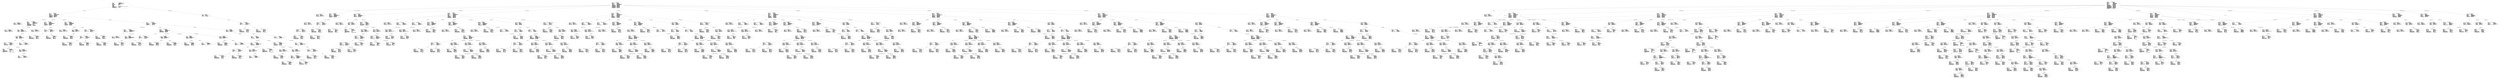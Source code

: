 digraph "iterate_range.adt" {
  Unit_2 -> Element_2283106
      [ label=Unit_Declaration ];
  Unit_2 -> Element_2271428
      [ label="Context_Clause_Elements ( 1)" ];
  Unit_2
      [ label=<<TABLE BORDER="0" CELLBORDER="0" CELLSPACING="0" CELLPADDING="0"> 
          <TR><TD COLSPAN="3">Unit_2</TD></TR>
          <TR><TD ALIGN="LEFT">Unit_Kind   </TD><TD> = </TD><TD ALIGN="LEFT">A_PROCEDURE_BODY</TD></TR>
          <TR><TD ALIGN="LEFT">Unit_Class   </TD><TD> = </TD><TD ALIGN="LEFT">A_PUBLIC_DECLARATION_AND_BODY</TD></TR>
          <TR><TD ALIGN="LEFT">Unit_Origin   </TD><TD> = </TD><TD ALIGN="LEFT">AN_APPLICATION_UNIT</TD></TR>
          <TR><TD ALIGN="LEFT">Unit_Full_Name    </TD><TD> = </TD><TD ALIGN="LEFT">Iterate_Range</TD></TR>
          <TR><TD ALIGN="LEFT">Unique_Name   </TD><TD> = </TD><TD ALIGN="LEFT">ASIS Context 1: Iterate_Range (body)</TD></TR>
          <TR><TD ALIGN="LEFT">Exists  </TD><TD> = </TD><TD ALIGN="LEFT">TRUE</TD></TR>
          <TR><TD ALIGN="LEFT">Can_Be_Main_Program     </TD><TD> = </TD><TD ALIGN="LEFT">TRUE</TD></TR>
          <TR><TD ALIGN="LEFT">Is_Body_Required     </TD><TD> = </TD><TD ALIGN="LEFT">TRUE</TD></TR>
          <TR><TD ALIGN="LEFT">Text_Name   </TD><TD> = </TD><TD ALIGN="LEFT">iterate_range.adb</TD></TR>
          <TR><TD ALIGN="LEFT">Text_Form   </TD><TD> = </TD><TD ALIGN="LEFT"></TD></TR>
          <TR><TD ALIGN="LEFT">Object_Name   </TD><TD> = </TD><TD ALIGN="LEFT"></TD></TR>
          <TR><TD ALIGN="LEFT">Object_Form   </TD><TD> = </TD><TD ALIGN="LEFT"></TD></TR>
          <TR><TD ALIGN="LEFT">Compilation_Command_Line_Options         </TD><TD> = </TD><TD ALIGN="LEFT">-gnatc -gnatt -gnatws -gnatyN -mtune=generic -march=x86-64</TD></TR>
          <TR><TD ALIGN="LEFT">Unit_Declaration     </TD><TD> = </TD><TD ALIGN="LEFT">Element_2283106</TD></TR>
          <TR><TD ALIGN="LEFT">Context_Clause_Elements ( 1)        </TD><TD> = </TD><TD ALIGN="LEFT">Element_2271428</TD></TR>
          <TR><TD ALIGN="LEFT">Corresponding_Declaration       </TD><TD> = </TD><TD ALIGN="LEFT">(none)</TD></TR>
          <TR><TD ALIGN="LEFT">Corresponding_Parent_Declaration         </TD><TD> = </TD><TD ALIGN="LEFT">Unit_1</TD></TR>
          </TABLE>> ];
  Element_2271428 -> Element_2273265
      [ label="Clause_Name ( 1)" ];
  Element_2271428
      [ label=<<TABLE BORDER="0" CELLBORDER="0" CELLSPACING="0" CELLPADDING="0"> 
          <TR><TD COLSPAN="3">Element_2271428</TD></TR>
          <TR><TD ALIGN="LEFT">Element_Kind    </TD><TD> = </TD><TD ALIGN="LEFT">A_CLAUSE</TD></TR>
          <TR><TD ALIGN="LEFT">Hash  </TD><TD> = </TD><TD ALIGN="LEFT"> 11209781</TD></TR>
          <TR><TD ALIGN="LEFT">Enclosing_Element     </TD><TD> = </TD><TD ALIGN="LEFT">(none)</TD></TR>
          <TR><TD ALIGN="LEFT">Source  </TD><TD> = </TD><TD ALIGN="LEFT">Iterate_Range.adb - 1:1 .. 1:17</TD></TR>
          <TR><TD ALIGN="LEFT">Clause_Kind   </TD><TD> = </TD><TD ALIGN="LEFT">A_WITH_CLAUSE</TD></TR>
          <TR><TD ALIGN="LEFT">Clause_Name ( 1)     </TD><TD> = </TD><TD ALIGN="LEFT">Element_2273265</TD></TR>
          </TABLE>> ];
  Element_2273265 -> Element_2270237
      [ label=Prefix ];
  Element_2273265 -> Element_2272237
      [ label=Selector ];
  Element_2273265
      [ label=<<TABLE BORDER="0" CELLBORDER="0" CELLSPACING="0" CELLPADDING="0"> 
          <TR><TD COLSPAN="3">Element_2273265</TD></TR>
          <TR><TD ALIGN="LEFT">Element_Kind    </TD><TD> = </TD><TD ALIGN="LEFT">AN_EXPRESSION</TD></TR>
          <TR><TD ALIGN="LEFT">Hash  </TD><TD> = </TD><TD ALIGN="LEFT"> 8540725</TD></TR>
          <TR><TD ALIGN="LEFT">Enclosing_Element     </TD><TD> = </TD><TD ALIGN="LEFT">Element_2271428</TD></TR>
          <TR><TD ALIGN="LEFT">Source  </TD><TD> = </TD><TD ALIGN="LEFT">Iterate_Range.adb - 1:6 .. 1:16</TD></TR>
          <TR><TD ALIGN="LEFT">Expression_Kind    </TD><TD> = </TD><TD ALIGN="LEFT">A_SELECTED_COMPONENT</TD></TR>
          <TR><TD ALIGN="LEFT">Corresponding_Expression_Type        </TD><TD> = </TD><TD ALIGN="LEFT">(none)</TD></TR>
          <TR><TD ALIGN="LEFT">Prefix  </TD><TD> = </TD><TD ALIGN="LEFT">Element_2270237</TD></TR>
          <TR><TD ALIGN="LEFT">Selector   </TD><TD> = </TD><TD ALIGN="LEFT">Element_2272237</TD></TR>
          </TABLE>> ];
  Element_2270237
      [ label=<<TABLE BORDER="0" CELLBORDER="0" CELLSPACING="0" CELLPADDING="0"> 
          <TR><TD COLSPAN="3">Element_2270237</TD></TR>
          <TR><TD ALIGN="LEFT">Element_Kind    </TD><TD> = </TD><TD ALIGN="LEFT">AN_EXPRESSION</TD></TR>
          <TR><TD ALIGN="LEFT">Hash  </TD><TD> = </TD><TD ALIGN="LEFT"> 12274741</TD></TR>
          <TR><TD ALIGN="LEFT">Enclosing_Element     </TD><TD> = </TD><TD ALIGN="LEFT">Element_2273265</TD></TR>
          <TR><TD ALIGN="LEFT">Source  </TD><TD> = </TD><TD ALIGN="LEFT">Iterate_Range.adb - 1:6 .. 1:8</TD></TR>
          <TR><TD ALIGN="LEFT">Expression_Kind    </TD><TD> = </TD><TD ALIGN="LEFT">AN_IDENTIFIER</TD></TR>
          <TR><TD ALIGN="LEFT">Corresponding_Expression_Type        </TD><TD> = </TD><TD ALIGN="LEFT">(none)</TD></TR>
          <TR><TD ALIGN="LEFT">Name_Image   </TD><TD> = </TD><TD ALIGN="LEFT">Ada</TD></TR>
          <TR><TD ALIGN="LEFT">Corresponding_Name_Definition        </TD><TD> = </TD><TD ALIGN="LEFT">Element_2380057</TD></TR>
          <TR><TD ALIGN="LEFT">Corresponding_Name_Definition_List ( 1)          </TD><TD> = </TD><TD ALIGN="LEFT">Element_2380057</TD></TR>
          <TR><TD ALIGN="LEFT">Corresponding_Name_Declaration        </TD><TD> = </TD><TD ALIGN="LEFT">Element_2393112</TD></TR>
          </TABLE>> ];
  Element_2272237
      [ label=<<TABLE BORDER="0" CELLBORDER="0" CELLSPACING="0" CELLPADDING="0"> 
          <TR><TD COLSPAN="3">Element_2272237</TD></TR>
          <TR><TD ALIGN="LEFT">Element_Kind    </TD><TD> = </TD><TD ALIGN="LEFT">AN_EXPRESSION</TD></TR>
          <TR><TD ALIGN="LEFT">Hash  </TD><TD> = </TD><TD ALIGN="LEFT"> 12276789</TD></TR>
          <TR><TD ALIGN="LEFT">Enclosing_Element     </TD><TD> = </TD><TD ALIGN="LEFT">Element_2273265</TD></TR>
          <TR><TD ALIGN="LEFT">Source  </TD><TD> = </TD><TD ALIGN="LEFT">Iterate_Range.adb - 1:10 .. 1:16</TD></TR>
          <TR><TD ALIGN="LEFT">Expression_Kind    </TD><TD> = </TD><TD ALIGN="LEFT">AN_IDENTIFIER</TD></TR>
          <TR><TD ALIGN="LEFT">Corresponding_Expression_Type        </TD><TD> = </TD><TD ALIGN="LEFT">(none)</TD></TR>
          <TR><TD ALIGN="LEFT">Name_Image   </TD><TD> = </TD><TD ALIGN="LEFT">Text_IO</TD></TR>
          <TR><TD ALIGN="LEFT">Corresponding_Name_Definition        </TD><TD> = </TD><TD ALIGN="LEFT">Element_2428081</TD></TR>
          <TR><TD ALIGN="LEFT">Corresponding_Name_Definition_List ( 1)          </TD><TD> = </TD><TD ALIGN="LEFT">Element_2428081</TD></TR>
          <TR><TD ALIGN="LEFT">Corresponding_Name_Declaration        </TD><TD> = </TD><TD ALIGN="LEFT">Element_6389112</TD></TR>
          </TABLE>> ];
  Element_2283106 -> Element_2275057
      [ label="Names ( 1)" ];
  Element_2283106 -> Element_2295082
      [ label="Body_Declarative_Items ( 1)" ];
  Element_2283106 -> Element_2305116
      [ label="Body_Declarative_Items ( 2)" ];
  Element_2283106 -> Element_2317137
      [ label="Body_Declarative_Items ( 3)" ];
  Element_2283106 -> Element_2336393
      [ label="Body_Statements ( 1)" ];
  Element_2283106
      [ label=<<TABLE BORDER="0" CELLBORDER="0" CELLSPACING="0" CELLPADDING="0"> 
          <TR><TD COLSPAN="3">Element_2283106</TD></TR>
          <TR><TD ALIGN="LEFT">Element_Kind    </TD><TD> = </TD><TD ALIGN="LEFT">A_DECLARATION</TD></TR>
          <TR><TD ALIGN="LEFT">Hash  </TD><TD> = </TD><TD ALIGN="LEFT"> 1344907299</TD></TR>
          <TR><TD ALIGN="LEFT">Enclosing_Element     </TD><TD> = </TD><TD ALIGN="LEFT">(none)</TD></TR>
          <TR><TD ALIGN="LEFT">Source  </TD><TD> = </TD><TD ALIGN="LEFT">Iterate_Range.adb - 5:1 .. 23:18</TD></TR>
          <TR><TD ALIGN="LEFT">Declaration_Kind     </TD><TD> = </TD><TD ALIGN="LEFT">A_PROCEDURE_BODY_DECLARATION</TD></TR>
          <TR><TD ALIGN="LEFT">Declaration_Origin     </TD><TD> = </TD><TD ALIGN="LEFT">AN_EXPLICIT_DECLARATION</TD></TR>
          <TR><TD ALIGN="LEFT">Names ( 1)   </TD><TD> = </TD><TD ALIGN="LEFT">Element_2275057</TD></TR>
          <TR><TD ALIGN="LEFT">Corresponding_End_Name      </TD><TD> = </TD><TD ALIGN="LEFT">Element_2367237</TD></TR>
          <TR><TD ALIGN="LEFT">Body_Declarative_Items ( 1)       </TD><TD> = </TD><TD ALIGN="LEFT">Element_2295082</TD></TR>
          <TR><TD ALIGN="LEFT">Body_Declarative_Items ( 2)       </TD><TD> = </TD><TD ALIGN="LEFT">Element_2305116</TD></TR>
          <TR><TD ALIGN="LEFT">Body_Declarative_Items ( 3)       </TD><TD> = </TD><TD ALIGN="LEFT">Element_2317137</TD></TR>
          <TR><TD ALIGN="LEFT">Body_Statements ( 1)      </TD><TD> = </TD><TD ALIGN="LEFT">Element_2336393</TD></TR>
          <TR><TD ALIGN="LEFT">Is_Name_Repeated     </TD><TD> = </TD><TD ALIGN="LEFT">TRUE</TD></TR>
          <TR><TD ALIGN="LEFT">Corresponding_Declaration       </TD><TD> = </TD><TD ALIGN="LEFT">(none)</TD></TR>
          </TABLE>> ];
  Element_2275057
      [ label=<<TABLE BORDER="0" CELLBORDER="0" CELLSPACING="0" CELLPADDING="0"> 
          <TR><TD COLSPAN="3">Element_2275057</TD></TR>
          <TR><TD ALIGN="LEFT">Element_Kind    </TD><TD> = </TD><TD ALIGN="LEFT">A_DEFINING_NAME</TD></TR>
          <TR><TD ALIGN="LEFT">Hash  </TD><TD> = </TD><TD ALIGN="LEFT"> 1344857443</TD></TR>
          <TR><TD ALIGN="LEFT">Enclosing_Element     </TD><TD> = </TD><TD ALIGN="LEFT">Element_2283106</TD></TR>
          <TR><TD ALIGN="LEFT">Source  </TD><TD> = </TD><TD ALIGN="LEFT">Iterate_Range.adb - 5:11 .. 5:23</TD></TR>
          <TR><TD ALIGN="LEFT">Defining_Name_Kind     </TD><TD> = </TD><TD ALIGN="LEFT">A_DEFINING_IDENTIFIER</TD></TR>
          <TR><TD ALIGN="LEFT">Defining_Name_Image     </TD><TD> = </TD><TD ALIGN="LEFT">"Iterate_Range"</TD></TR>
          </TABLE>> ];
  Element_2295082 -> Element_2284057
      [ label="Names ( 1)" ];
  Element_2295082 -> Element_2291150
      [ label=Type_Declaration_View ];
  Element_2295082
      [ label=<<TABLE BORDER="0" CELLBORDER="0" CELLSPACING="0" CELLPADDING="0"> 
          <TR><TD COLSPAN="3">Element_2295082</TD></TR>
          <TR><TD ALIGN="LEFT">Element_Kind    </TD><TD> = </TD><TD ALIGN="LEFT">A_DECLARATION</TD></TR>
          <TR><TD ALIGN="LEFT">Hash  </TD><TD> = </TD><TD ALIGN="LEFT">-1474780095</TD></TR>
          <TR><TD ALIGN="LEFT">Enclosing_Element     </TD><TD> = </TD><TD ALIGN="LEFT">Element_2283106</TD></TR>
          <TR><TD ALIGN="LEFT">Source  </TD><TD> = </TD><TD ALIGN="LEFT">Iterate_Range.adb - 6:4 .. 6:37</TD></TR>
          <TR><TD ALIGN="LEFT">Declaration_Kind     </TD><TD> = </TD><TD ALIGN="LEFT">AN_ORDINARY_TYPE_DECLARATION</TD></TR>
          <TR><TD ALIGN="LEFT">Declaration_Origin     </TD><TD> = </TD><TD ALIGN="LEFT">AN_EXPLICIT_DECLARATION</TD></TR>
          <TR><TD ALIGN="LEFT">Names ( 1)   </TD><TD> = </TD><TD ALIGN="LEFT">Element_2284057</TD></TR>
          <TR><TD ALIGN="LEFT">Discriminant_Part     </TD><TD> = </TD><TD ALIGN="LEFT">(none)</TD></TR>
          <TR><TD ALIGN="LEFT">Type_Declaration_View      </TD><TD> = </TD><TD ALIGN="LEFT">Element_2291150</TD></TR>
          <TR><TD ALIGN="LEFT">Corresponding_Type_Declaration        </TD><TD> = </TD><TD ALIGN="LEFT">(none)</TD></TR>
          <TR><TD ALIGN="LEFT">Corresponding_Type_Partial_View        </TD><TD> = </TD><TD ALIGN="LEFT">(none)</TD></TR>
          <TR><TD ALIGN="LEFT">Corresponding_First_Subtype       </TD><TD> = </TD><TD ALIGN="LEFT">Element_2295082</TD></TR>
          <TR><TD ALIGN="LEFT">Corresponding_Last_Constraint        </TD><TD> = </TD><TD ALIGN="LEFT">Element_2295082</TD></TR>
          <TR><TD ALIGN="LEFT">Corresponding_Last_Subtype       </TD><TD> = </TD><TD ALIGN="LEFT">Element_2295082</TD></TR>
          </TABLE>> ];
  Element_2284057
      [ label=<<TABLE BORDER="0" CELLBORDER="0" CELLSPACING="0" CELLPADDING="0"> 
          <TR><TD COLSPAN="3">Element_2284057</TD></TR>
          <TR><TD ALIGN="LEFT">Element_Kind    </TD><TD> = </TD><TD ALIGN="LEFT">A_DEFINING_NAME</TD></TR>
          <TR><TD ALIGN="LEFT">Hash  </TD><TD> = </TD><TD ALIGN="LEFT">-1474792815</TD></TR>
          <TR><TD ALIGN="LEFT">Enclosing_Element     </TD><TD> = </TD><TD ALIGN="LEFT">Element_2295082</TD></TR>
          <TR><TD ALIGN="LEFT">Source  </TD><TD> = </TD><TD ALIGN="LEFT">Iterate_Range.adb - 6:9 .. 6:18</TD></TR>
          <TR><TD ALIGN="LEFT">Defining_Name_Kind     </TD><TD> = </TD><TD ALIGN="LEFT">A_DEFINING_IDENTIFIER</TD></TR>
          <TR><TD ALIGN="LEFT">Defining_Name_Image     </TD><TD> = </TD><TD ALIGN="LEFT">"Range_Type"</TD></TR>
          </TABLE>> ];
  Element_2291150 -> Element_2291178
      [ label=Integer_Constraint ];
  Element_2291150
      [ label=<<TABLE BORDER="0" CELLBORDER="0" CELLSPACING="0" CELLPADDING="0"> 
          <TR><TD COLSPAN="3">Element_2291150</TD></TR>
          <TR><TD ALIGN="LEFT">Element_Kind    </TD><TD> = </TD><TD ALIGN="LEFT">A_DEFINITION</TD></TR>
          <TR><TD ALIGN="LEFT">Hash  </TD><TD> = </TD><TD ALIGN="LEFT">-1474745231</TD></TR>
          <TR><TD ALIGN="LEFT">Enclosing_Element     </TD><TD> = </TD><TD ALIGN="LEFT">Element_2295082</TD></TR>
          <TR><TD ALIGN="LEFT">Source  </TD><TD> = </TD><TD ALIGN="LEFT">Iterate_Range.adb - 6:23 .. 6:36</TD></TR>
          <TR><TD ALIGN="LEFT">Definition_Kind    </TD><TD> = </TD><TD ALIGN="LEFT">A_TYPE_DEFINITION</TD></TR>
          <TR><TD ALIGN="LEFT">Type_Kind   </TD><TD> = </TD><TD ALIGN="LEFT">A_SIGNED_INTEGER_TYPE_DEFINITION</TD></TR>
          <TR><TD ALIGN="LEFT">Integer_Constraint     </TD><TD> = </TD><TD ALIGN="LEFT">Element_2291178</TD></TR>
          </TABLE>> ];
  Element_2291178 -> Element_17249262
      [ label=Lower_Bound ];
  Element_2291178 -> Element_2294234
      [ label=Upper_Bound ];
  Element_2291178
      [ label=<<TABLE BORDER="0" CELLBORDER="0" CELLSPACING="0" CELLPADDING="0"> 
          <TR><TD COLSPAN="3">Element_2291178</TD></TR>
          <TR><TD ALIGN="LEFT">Element_Kind    </TD><TD> = </TD><TD ALIGN="LEFT">A_DEFINITION</TD></TR>
          <TR><TD ALIGN="LEFT">Hash  </TD><TD> = </TD><TD ALIGN="LEFT">-1474730895</TD></TR>
          <TR><TD ALIGN="LEFT">Enclosing_Element     </TD><TD> = </TD><TD ALIGN="LEFT">Element_2291150</TD></TR>
          <TR><TD ALIGN="LEFT">Source  </TD><TD> = </TD><TD ALIGN="LEFT">Iterate_Range.adb - 6:29 .. 6:36</TD></TR>
          <TR><TD ALIGN="LEFT">Definition_Kind    </TD><TD> = </TD><TD ALIGN="LEFT">A_CONSTRAINT</TD></TR>
          <TR><TD ALIGN="LEFT">Constraint_Kind    </TD><TD> = </TD><TD ALIGN="LEFT">A_SIMPLE_EXPRESSION_RANGE</TD></TR>
          <TR><TD ALIGN="LEFT">Lower_Bound   </TD><TD> = </TD><TD ALIGN="LEFT">Element_17249262</TD></TR>
          <TR><TD ALIGN="LEFT">Upper_Bound   </TD><TD> = </TD><TD ALIGN="LEFT">Element_2294234</TD></TR>
          </TABLE>> ];
  Element_17249262 -> Element_17249251
      [ label=Prefix ];
  Element_17249262 -> Element_2293385
      [ label="Function_Call_Parameters ( 1)" ];
  Element_17249262
      [ label=<<TABLE BORDER="0" CELLBORDER="0" CELLSPACING="0" CELLPADDING="0"> 
          <TR><TD COLSPAN="3">Element_17249262</TD></TR>
          <TR><TD ALIGN="LEFT">Element_Kind    </TD><TD> = </TD><TD ALIGN="LEFT">AN_EXPRESSION</TD></TR>
          <TR><TD ALIGN="LEFT">Hash  </TD><TD> = </TD><TD ALIGN="LEFT">-1474818863</TD></TR>
          <TR><TD ALIGN="LEFT">Enclosing_Element     </TD><TD> = </TD><TD ALIGN="LEFT">Element_2291178</TD></TR>
          <TR><TD ALIGN="LEFT">Source  </TD><TD> = </TD><TD ALIGN="LEFT">Iterate_Range.adb - 6:29 .. 6:30</TD></TR>
          <TR><TD ALIGN="LEFT">Expression_Kind    </TD><TD> = </TD><TD ALIGN="LEFT">A_FUNCTION_CALL</TD></TR>
          <TR><TD ALIGN="LEFT">Corresponding_Expression_Type        </TD><TD> = </TD><TD ALIGN="LEFT">Element_1652082</TD></TR>
          <TR><TD ALIGN="LEFT">Prefix  </TD><TD> = </TD><TD ALIGN="LEFT">Element_17249251</TD></TR>
          <TR><TD ALIGN="LEFT">Corresponding_Called_Function        </TD><TD> = </TD><TD ALIGN="LEFT">(none)</TD></TR>
          <TR><TD ALIGN="LEFT">Function_Call_Parameters ( 1)        </TD><TD> = </TD><TD ALIGN="LEFT">Element_2293385</TD></TR>
          </TABLE>> ];
  Element_17249251
      [ label=<<TABLE BORDER="0" CELLBORDER="0" CELLSPACING="0" CELLPADDING="0"> 
          <TR><TD COLSPAN="3">Element_17249251</TD></TR>
          <TR><TD ALIGN="LEFT">Element_Kind    </TD><TD> = </TD><TD ALIGN="LEFT">AN_EXPRESSION</TD></TR>
          <TR><TD ALIGN="LEFT">Hash  </TD><TD> = </TD><TD ALIGN="LEFT">-1474693423</TD></TR>
          <TR><TD ALIGN="LEFT">Enclosing_Element     </TD><TD> = </TD><TD ALIGN="LEFT">Element_17249262</TD></TR>
          <TR><TD ALIGN="LEFT">Source  </TD><TD> = </TD><TD ALIGN="LEFT">Iterate_Range.adb - 6:29 .. 6:29</TD></TR>
          <TR><TD ALIGN="LEFT">Expression_Kind    </TD><TD> = </TD><TD ALIGN="LEFT">AN_OPERATOR_SYMBOL</TD></TR>
          <TR><TD ALIGN="LEFT">Corresponding_Expression_Type        </TD><TD> = </TD><TD ALIGN="LEFT">(none)</TD></TR>
          <TR><TD ALIGN="LEFT">Name_Image   </TD><TD> = </TD><TD ALIGN="LEFT">"-"</TD></TR>
          <TR><TD ALIGN="LEFT">Corresponding_Name_Definition        </TD><TD> = </TD><TD ALIGN="LEFT">(none)</TD></TR>
          <TR><TD ALIGN="LEFT">Corresponding_Name_Definition_List ( 1)          </TD><TD> = </TD><TD ALIGN="LEFT">(none)</TD></TR>
          <TR><TD ALIGN="LEFT">Corresponding_Name_Declaration        </TD><TD> = </TD><TD ALIGN="LEFT">(none)</TD></TR>
          <TR><TD ALIGN="LEFT">Operator_Kind    </TD><TD> = </TD><TD ALIGN="LEFT">A_UNARY_MINUS_OPERATOR</TD></TR>
          </TABLE>> ];
  Element_2293385 -> Element_2293234
      [ label=Actual_Parameter ];
  Element_2293385
      [ label=<<TABLE BORDER="0" CELLBORDER="0" CELLSPACING="0" CELLPADDING="0"> 
          <TR><TD COLSPAN="3">Element_2293385</TD></TR>
          <TR><TD ALIGN="LEFT">Element_Kind    </TD><TD> = </TD><TD ALIGN="LEFT">AN_ASSOCIATION</TD></TR>
          <TR><TD ALIGN="LEFT">Hash  </TD><TD> = </TD><TD ALIGN="LEFT">-1474755871</TD></TR>
          <TR><TD ALIGN="LEFT">Enclosing_Element     </TD><TD> = </TD><TD ALIGN="LEFT">Element_17249262</TD></TR>
          <TR><TD ALIGN="LEFT">Source  </TD><TD> = </TD><TD ALIGN="LEFT">Iterate_Range.adb - 6:30 .. 6:30</TD></TR>
          <TR><TD ALIGN="LEFT">Association_Kind     </TD><TD> = </TD><TD ALIGN="LEFT">A_PARAMETER_ASSOCIATION</TD></TR>
          <TR><TD ALIGN="LEFT">Formal_Parameter     </TD><TD> = </TD><TD ALIGN="LEFT">(none)</TD></TR>
          <TR><TD ALIGN="LEFT">Actual_Parameter     </TD><TD> = </TD><TD ALIGN="LEFT">Element_2293234</TD></TR>
          </TABLE>> ];
  Element_2293234
      [ label=<<TABLE BORDER="0" CELLBORDER="0" CELLSPACING="0" CELLPADDING="0"> 
          <TR><TD COLSPAN="3">Element_2293234</TD></TR>
          <TR><TD ALIGN="LEFT">Element_Kind    </TD><TD> = </TD><TD ALIGN="LEFT">AN_EXPRESSION</TD></TR>
          <TR><TD ALIGN="LEFT">Hash  </TD><TD> = </TD><TD ALIGN="LEFT">-1474702111</TD></TR>
          <TR><TD ALIGN="LEFT">Enclosing_Element     </TD><TD> = </TD><TD ALIGN="LEFT">Element_2293385</TD></TR>
          <TR><TD ALIGN="LEFT">Source  </TD><TD> = </TD><TD ALIGN="LEFT">Iterate_Range.adb - 6:30 .. 6:30</TD></TR>
          <TR><TD ALIGN="LEFT">Expression_Kind    </TD><TD> = </TD><TD ALIGN="LEFT">AN_INTEGER_LITERAL</TD></TR>
          <TR><TD ALIGN="LEFT">Corresponding_Expression_Type        </TD><TD> = </TD><TD ALIGN="LEFT">Element_82</TD></TR>
          <TR><TD ALIGN="LEFT">Value_Image   </TD><TD> = </TD><TD ALIGN="LEFT">5</TD></TR>
          </TABLE>> ];
  Element_2294234
      [ label=<<TABLE BORDER="0" CELLBORDER="0" CELLSPACING="0" CELLPADDING="0"> 
          <TR><TD COLSPAN="3">Element_2294234</TD></TR>
          <TR><TD ALIGN="LEFT">Element_Kind    </TD><TD> = </TD><TD ALIGN="LEFT">AN_EXPRESSION</TD></TR>
          <TR><TD ALIGN="LEFT">Hash  </TD><TD> = </TD><TD ALIGN="LEFT">-1474702287</TD></TR>
          <TR><TD ALIGN="LEFT">Enclosing_Element     </TD><TD> = </TD><TD ALIGN="LEFT">Element_2291178</TD></TR>
          <TR><TD ALIGN="LEFT">Source  </TD><TD> = </TD><TD ALIGN="LEFT">Iterate_Range.adb - 6:35 .. 6:36</TD></TR>
          <TR><TD ALIGN="LEFT">Expression_Kind    </TD><TD> = </TD><TD ALIGN="LEFT">AN_INTEGER_LITERAL</TD></TR>
          <TR><TD ALIGN="LEFT">Corresponding_Expression_Type        </TD><TD> = </TD><TD ALIGN="LEFT">Element_82</TD></TR>
          <TR><TD ALIGN="LEFT">Value_Image   </TD><TD> = </TD><TD ALIGN="LEFT">10</TD></TR>
          </TABLE>> ];
  Element_2305116 -> Element_2297057
      [ label="Names ( 1)" ];
  Element_2305116 -> Element_2307265
      [ label=Renamed_Entity ];
  Element_2305116
      [ label=<<TABLE BORDER="0" CELLBORDER="0" CELLSPACING="0" CELLPADDING="0"> 
          <TR><TD COLSPAN="3">Element_2305116</TD></TR>
          <TR><TD ALIGN="LEFT">Element_Kind    </TD><TD> = </TD><TD ALIGN="LEFT">A_DECLARATION</TD></TR>
          <TR><TD ALIGN="LEFT">Hash  </TD><TD> = </TD><TD ALIGN="LEFT"> 1778924048</TD></TR>
          <TR><TD ALIGN="LEFT">Enclosing_Element     </TD><TD> = </TD><TD ALIGN="LEFT">Element_2283106</TD></TR>
          <TR><TD ALIGN="LEFT">Source  </TD><TD> = </TD><TD ALIGN="LEFT">Iterate_Range.adb - 8:4 .. 8:36</TD></TR>
          <TR><TD ALIGN="LEFT">Declaration_Kind     </TD><TD> = </TD><TD ALIGN="LEFT">A_PACKAGE_RENAMING_DECLARATION</TD></TR>
          <TR><TD ALIGN="LEFT">Declaration_Origin     </TD><TD> = </TD><TD ALIGN="LEFT">AN_EXPLICIT_DECLARATION</TD></TR>
          <TR><TD ALIGN="LEFT">Names ( 1)   </TD><TD> = </TD><TD ALIGN="LEFT">Element_2297057</TD></TR>
          <TR><TD ALIGN="LEFT">Corresponding_Base_Entity       </TD><TD> = </TD><TD ALIGN="LEFT">Element_2307265</TD></TR>
          <TR><TD ALIGN="LEFT">Corresponding_Body     </TD><TD> = </TD><TD ALIGN="LEFT">Element_2305116</TD></TR>
          <TR><TD ALIGN="LEFT">Corresponding_Declaration       </TD><TD> = </TD><TD ALIGN="LEFT">Element_2305116</TD></TR>
          <TR><TD ALIGN="LEFT">Renamed_Entity    </TD><TD> = </TD><TD ALIGN="LEFT">Element_2307265</TD></TR>
          </TABLE>> ];
  Element_2297057
      [ label=<<TABLE BORDER="0" CELLBORDER="0" CELLSPACING="0" CELLPADDING="0"> 
          <TR><TD COLSPAN="3">Element_2297057</TD></TR>
          <TR><TD ALIGN="LEFT">Element_Kind    </TD><TD> = </TD><TD ALIGN="LEFT">A_DEFINING_NAME</TD></TR>
          <TR><TD ALIGN="LEFT">Hash  </TD><TD> = </TD><TD ALIGN="LEFT"> 1778916528</TD></TR>
          <TR><TD ALIGN="LEFT">Enclosing_Element     </TD><TD> = </TD><TD ALIGN="LEFT">Element_2305116</TD></TR>
          <TR><TD ALIGN="LEFT">Source  </TD><TD> = </TD><TD ALIGN="LEFT">Iterate_Range.adb - 8:12 .. 8:15</TD></TR>
          <TR><TD ALIGN="LEFT">Defining_Name_Kind     </TD><TD> = </TD><TD ALIGN="LEFT">A_DEFINING_IDENTIFIER</TD></TR>
          <TR><TD ALIGN="LEFT">Defining_Name_Image     </TD><TD> = </TD><TD ALIGN="LEFT">"T_IO"</TD></TR>
          </TABLE>> ];
  Element_2307265 -> Element_2304237
      [ label=Prefix ];
  Element_2307265 -> Element_2306237
      [ label=Selector ];
  Element_2307265
      [ label=<<TABLE BORDER="0" CELLBORDER="0" CELLSPACING="0" CELLPADDING="0"> 
          <TR><TD COLSPAN="3">Element_2307265</TD></TR>
          <TR><TD ALIGN="LEFT">Element_Kind    </TD><TD> = </TD><TD ALIGN="LEFT">AN_EXPRESSION</TD></TR>
          <TR><TD ALIGN="LEFT">Hash  </TD><TD> = </TD><TD ALIGN="LEFT"> 1778910384</TD></TR>
          <TR><TD ALIGN="LEFT">Enclosing_Element     </TD><TD> = </TD><TD ALIGN="LEFT">Element_2305116</TD></TR>
          <TR><TD ALIGN="LEFT">Source  </TD><TD> = </TD><TD ALIGN="LEFT">Iterate_Range.adb - 8:25 .. 8:35</TD></TR>
          <TR><TD ALIGN="LEFT">Expression_Kind    </TD><TD> = </TD><TD ALIGN="LEFT">A_SELECTED_COMPONENT</TD></TR>
          <TR><TD ALIGN="LEFT">Corresponding_Expression_Type        </TD><TD> = </TD><TD ALIGN="LEFT">(none)</TD></TR>
          <TR><TD ALIGN="LEFT">Prefix  </TD><TD> = </TD><TD ALIGN="LEFT">Element_2304237</TD></TR>
          <TR><TD ALIGN="LEFT">Selector   </TD><TD> = </TD><TD ALIGN="LEFT">Element_2306237</TD></TR>
          </TABLE>> ];
  Element_2304237
      [ label=<<TABLE BORDER="0" CELLBORDER="0" CELLSPACING="0" CELLPADDING="0"> 
          <TR><TD COLSPAN="3">Element_2304237</TD></TR>
          <TR><TD ALIGN="LEFT">Element_Kind    </TD><TD> = </TD><TD ALIGN="LEFT">AN_EXPRESSION</TD></TR>
          <TR><TD ALIGN="LEFT">Hash  </TD><TD> = </TD><TD ALIGN="LEFT"> 1778939556</TD></TR>
          <TR><TD ALIGN="LEFT">Enclosing_Element     </TD><TD> = </TD><TD ALIGN="LEFT">Element_2307265</TD></TR>
          <TR><TD ALIGN="LEFT">Source  </TD><TD> = </TD><TD ALIGN="LEFT">Iterate_Range.adb - 8:25 .. 8:27</TD></TR>
          <TR><TD ALIGN="LEFT">Expression_Kind    </TD><TD> = </TD><TD ALIGN="LEFT">AN_IDENTIFIER</TD></TR>
          <TR><TD ALIGN="LEFT">Corresponding_Expression_Type        </TD><TD> = </TD><TD ALIGN="LEFT">(none)</TD></TR>
          <TR><TD ALIGN="LEFT">Name_Image   </TD><TD> = </TD><TD ALIGN="LEFT">Ada</TD></TR>
          <TR><TD ALIGN="LEFT">Corresponding_Name_Definition        </TD><TD> = </TD><TD ALIGN="LEFT">Element_2380057</TD></TR>
          <TR><TD ALIGN="LEFT">Corresponding_Name_Definition_List ( 1)          </TD><TD> = </TD><TD ALIGN="LEFT">Element_2380057</TD></TR>
          <TR><TD ALIGN="LEFT">Corresponding_Name_Declaration        </TD><TD> = </TD><TD ALIGN="LEFT">Element_2393112</TD></TR>
          </TABLE>> ];
  Element_2306237
      [ label=<<TABLE BORDER="0" CELLBORDER="0" CELLSPACING="0" CELLPADDING="0"> 
          <TR><TD COLSPAN="3">Element_2306237</TD></TR>
          <TR><TD ALIGN="LEFT">Element_Kind    </TD><TD> = </TD><TD ALIGN="LEFT">AN_EXPRESSION</TD></TR>
          <TR><TD ALIGN="LEFT">Hash  </TD><TD> = </TD><TD ALIGN="LEFT"> 1778939572</TD></TR>
          <TR><TD ALIGN="LEFT">Enclosing_Element     </TD><TD> = </TD><TD ALIGN="LEFT">Element_2307265</TD></TR>
          <TR><TD ALIGN="LEFT">Source  </TD><TD> = </TD><TD ALIGN="LEFT">Iterate_Range.adb - 8:29 .. 8:35</TD></TR>
          <TR><TD ALIGN="LEFT">Expression_Kind    </TD><TD> = </TD><TD ALIGN="LEFT">AN_IDENTIFIER</TD></TR>
          <TR><TD ALIGN="LEFT">Corresponding_Expression_Type        </TD><TD> = </TD><TD ALIGN="LEFT">(none)</TD></TR>
          <TR><TD ALIGN="LEFT">Name_Image   </TD><TD> = </TD><TD ALIGN="LEFT">Text_IO</TD></TR>
          <TR><TD ALIGN="LEFT">Corresponding_Name_Definition        </TD><TD> = </TD><TD ALIGN="LEFT">Element_2428081</TD></TR>
          <TR><TD ALIGN="LEFT">Corresponding_Name_Definition_List ( 1)          </TD><TD> = </TD><TD ALIGN="LEFT">Element_2428081</TD></TR>
          <TR><TD ALIGN="LEFT">Corresponding_Name_Declaration        </TD><TD> = </TD><TD ALIGN="LEFT">Element_6389112</TD></TR>
          </TABLE>> ];
  Element_2317137 -> Element_2309057
      [ label="Names ( 1)" ];
  Element_20224113 -> Element_20666057
      [ label="Names ( 1)" ];
  Element_20224113 -> Element_20236116
      [ label="Body_Declarative_Items ( 1)" ];
  Element_20224113 -> Element_20249091
      [ label="Body_Declarative_Items ( 2)" ];
  Element_20224113 -> Element_20264106
      [ label="Body_Declarative_Items ( 3)" ];
  Element_20224113 -> Element_20335106
      [ label="Body_Declarative_Items ( 4)" ];
  Element_20224113 -> Element_20397106
      [ label="Body_Declarative_Items ( 5)" ];
  Element_20224113 -> Element_20467106
      [ label="Body_Declarative_Items ( 6)" ];
  Element_20224113 -> Element_20538106
      [ label="Body_Declarative_Items ( 7)" ];
  Element_20224113 -> Element_20600106
      [ label="Body_Declarative_Items ( 8)" ];
  Element_20224113
      [ label=<<TABLE BORDER="0" CELLBORDER="0" CELLSPACING="0" CELLPADDING="0"> 
          <TR><TD COLSPAN="3">Element_20224113</TD></TR>
          <TR><TD ALIGN="LEFT">Element_Kind    </TD><TD> = </TD><TD ALIGN="LEFT">A_DECLARATION</TD></TR>
          <TR><TD ALIGN="LEFT">Is_Part_Of_Instance     </TD><TD> = </TD><TD ALIGN="LEFT">TRUE</TD></TR>
          <TR><TD ALIGN="LEFT">Hash  </TD><TD> = </TD><TD ALIGN="LEFT">-1404335994</TD></TR>
          <TR><TD ALIGN="LEFT">Enclosing_Element     </TD><TD> = </TD><TD ALIGN="LEFT">Element_2317137</TD></TR>
          <TR><TD ALIGN="LEFT">Source  </TD><TD> = </TD><TD ALIGN="LEFT">Iterate_Range.adb - 1:1 .. 0:0</TD></TR>
          <TR><TD ALIGN="LEFT">Declaration_Kind     </TD><TD> = </TD><TD ALIGN="LEFT">A_PACKAGE_BODY_DECLARATION</TD></TR>
          <TR><TD ALIGN="LEFT">Declaration_Origin     </TD><TD> = </TD><TD ALIGN="LEFT">AN_EXPLICIT_DECLARATION</TD></TR>
          <TR><TD ALIGN="LEFT">Names ( 1)   </TD><TD> = </TD><TD ALIGN="LEFT">Element_20666057</TD></TR>
          <TR><TD ALIGN="LEFT">Corresponding_End_Name      </TD><TD> = </TD><TD ALIGN="LEFT">Element_20661265</TD></TR>
          <TR><TD ALIGN="LEFT">Body_Declarative_Items ( 1)       </TD><TD> = </TD><TD ALIGN="LEFT">Element_20236116</TD></TR>
          <TR><TD ALIGN="LEFT">Body_Declarative_Items ( 2)       </TD><TD> = </TD><TD ALIGN="LEFT">Element_20249091</TD></TR>
          <TR><TD ALIGN="LEFT">Body_Declarative_Items ( 3)       </TD><TD> = </TD><TD ALIGN="LEFT">Element_20264106</TD></TR>
          <TR><TD ALIGN="LEFT">Body_Declarative_Items ( 4)       </TD><TD> = </TD><TD ALIGN="LEFT">Element_20335106</TD></TR>
          <TR><TD ALIGN="LEFT">Body_Declarative_Items ( 5)       </TD><TD> = </TD><TD ALIGN="LEFT">Element_20397106</TD></TR>
          <TR><TD ALIGN="LEFT">Body_Declarative_Items ( 6)       </TD><TD> = </TD><TD ALIGN="LEFT">Element_20467106</TD></TR>
          <TR><TD ALIGN="LEFT">Body_Declarative_Items ( 7)       </TD><TD> = </TD><TD ALIGN="LEFT">Element_20538106</TD></TR>
          <TR><TD ALIGN="LEFT">Body_Declarative_Items ( 8)       </TD><TD> = </TD><TD ALIGN="LEFT">Element_20600106</TD></TR>
          <TR><TD ALIGN="LEFT">Corresponding_Declaration       </TD><TD> = </TD><TD ALIGN="LEFT">Element_18672112</TD></TR>
          </TABLE>> ];
  Element_20666057
      [ label=<<TABLE BORDER="0" CELLBORDER="0" CELLSPACING="0" CELLPADDING="0"> 
          <TR><TD COLSPAN="3">Element_20666057</TD></TR>
          <TR><TD ALIGN="LEFT">Element_Kind    </TD><TD> = </TD><TD ALIGN="LEFT">A_DEFINING_NAME</TD></TR>
          <TR><TD ALIGN="LEFT">Is_Part_Of_Instance     </TD><TD> = </TD><TD ALIGN="LEFT">TRUE</TD></TR>
          <TR><TD ALIGN="LEFT">Hash  </TD><TD> = </TD><TD ALIGN="LEFT"> 889507416</TD></TR>
          <TR><TD ALIGN="LEFT">Enclosing_Element     </TD><TD> = </TD><TD ALIGN="LEFT">Element_20224113</TD></TR>
          <TR><TD ALIGN="LEFT">Source  </TD><TD> = </TD><TD ALIGN="LEFT">Iterate_Range.adb - 1:1 .. 0:0</TD></TR>
          <TR><TD ALIGN="LEFT">Defining_Name_Kind     </TD><TD> = </TD><TD ALIGN="LEFT">A_DEFINING_IDENTIFIER</TD></TR>
          <TR><TD ALIGN="LEFT">Defining_Name_Image     </TD><TD> = </TD><TD ALIGN="LEFT">"I_IO"</TD></TR>
          </TABLE>> ];
  Element_20236116 -> Element_20237057
      [ label="Names ( 1)" ];
  Element_20236116 -> Element_20244265
      [ label=Renamed_Entity ];
  Element_20236116
      [ label=<<TABLE BORDER="0" CELLBORDER="0" CELLSPACING="0" CELLPADDING="0"> 
          <TR><TD COLSPAN="3">Element_20236116</TD></TR>
          <TR><TD ALIGN="LEFT">Element_Kind    </TD><TD> = </TD><TD ALIGN="LEFT">A_DECLARATION</TD></TR>
          <TR><TD ALIGN="LEFT">Is_Part_Of_Instance     </TD><TD> = </TD><TD ALIGN="LEFT">TRUE</TD></TR>
          <TR><TD ALIGN="LEFT">Hash  </TD><TD> = </TD><TD ALIGN="LEFT"> 1778956832</TD></TR>
          <TR><TD ALIGN="LEFT">Enclosing_Element     </TD><TD> = </TD><TD ALIGN="LEFT">Element_20224113</TD></TR>
          <TR><TD ALIGN="LEFT">Source  </TD><TD> = </TD><TD ALIGN="LEFT">Iterate_Range.adb - 1:1 .. 0:0</TD></TR>
          <TR><TD ALIGN="LEFT">Declaration_Kind     </TD><TD> = </TD><TD ALIGN="LEFT">A_PACKAGE_RENAMING_DECLARATION</TD></TR>
          <TR><TD ALIGN="LEFT">Declaration_Origin     </TD><TD> = </TD><TD ALIGN="LEFT">AN_EXPLICIT_DECLARATION</TD></TR>
          <TR><TD ALIGN="LEFT">Names ( 1)   </TD><TD> = </TD><TD ALIGN="LEFT">Element_20237057</TD></TR>
          <TR><TD ALIGN="LEFT">Corresponding_Base_Entity       </TD><TD> = </TD><TD ALIGN="LEFT">Element_20244265</TD></TR>
          <TR><TD ALIGN="LEFT">Corresponding_Body     </TD><TD> = </TD><TD ALIGN="LEFT">Element_20236116</TD></TR>
          <TR><TD ALIGN="LEFT">Corresponding_Declaration       </TD><TD> = </TD><TD ALIGN="LEFT">Element_20236116</TD></TR>
          <TR><TD ALIGN="LEFT">Renamed_Entity    </TD><TD> = </TD><TD ALIGN="LEFT">Element_20244265</TD></TR>
          </TABLE>> ];
  Element_20237057
      [ label=<<TABLE BORDER="0" CELLBORDER="0" CELLSPACING="0" CELLPADDING="0"> 
          <TR><TD COLSPAN="3">Element_20237057</TD></TR>
          <TR><TD ALIGN="LEFT">Element_Kind    </TD><TD> = </TD><TD ALIGN="LEFT">A_DEFINING_NAME</TD></TR>
          <TR><TD ALIGN="LEFT">Is_Part_Of_Instance     </TD><TD> = </TD><TD ALIGN="LEFT">TRUE</TD></TR>
          <TR><TD ALIGN="LEFT">Hash  </TD><TD> = </TD><TD ALIGN="LEFT"> 1778949280</TD></TR>
          <TR><TD ALIGN="LEFT">Enclosing_Element     </TD><TD> = </TD><TD ALIGN="LEFT">Element_20236116</TD></TR>
          <TR><TD ALIGN="LEFT">Source  </TD><TD> = </TD><TD ALIGN="LEFT">Iterate_Range.adb - 1:1 .. 0:0</TD></TR>
          <TR><TD ALIGN="LEFT">Defining_Name_Kind     </TD><TD> = </TD><TD ALIGN="LEFT">A_DEFINING_IDENTIFIER</TD></TR>
          <TR><TD ALIGN="LEFT">Defining_Name_Image     </TD><TD> = </TD><TD ALIGN="LEFT">"Aux"</TD></TR>
          </TABLE>> ];
  Element_20244265 -> Element_20245265
      [ label=Prefix ];
  Element_20244265 -> Element_20248237
      [ label=Selector ];
  Element_20244265
      [ label=<<TABLE BORDER="0" CELLBORDER="0" CELLSPACING="0" CELLPADDING="0"> 
          <TR><TD COLSPAN="3">Element_20244265</TD></TR>
          <TR><TD ALIGN="LEFT">Element_Kind    </TD><TD> = </TD><TD ALIGN="LEFT">AN_EXPRESSION</TD></TR>
          <TR><TD ALIGN="LEFT">Is_Part_Of_Instance     </TD><TD> = </TD><TD ALIGN="LEFT">TRUE</TD></TR>
          <TR><TD ALIGN="LEFT">Hash  </TD><TD> = </TD><TD ALIGN="LEFT"> 1778943128</TD></TR>
          <TR><TD ALIGN="LEFT">Enclosing_Element     </TD><TD> = </TD><TD ALIGN="LEFT">Element_20236116</TD></TR>
          <TR><TD ALIGN="LEFT">Source  </TD><TD> = </TD><TD ALIGN="LEFT">Iterate_Range.adb - 1:1 .. 0:0</TD></TR>
          <TR><TD ALIGN="LEFT">Expression_Kind    </TD><TD> = </TD><TD ALIGN="LEFT">A_SELECTED_COMPONENT</TD></TR>
          <TR><TD ALIGN="LEFT">Corresponding_Expression_Type        </TD><TD> = </TD><TD ALIGN="LEFT">(none)</TD></TR>
          <TR><TD ALIGN="LEFT">Prefix  </TD><TD> = </TD><TD ALIGN="LEFT">Element_20245265</TD></TR>
          <TR><TD ALIGN="LEFT">Selector   </TD><TD> = </TD><TD ALIGN="LEFT">Element_20248237</TD></TR>
          </TABLE>> ];
  Element_20245265 -> Element_20246237
      [ label=Prefix ];
  Element_20245265 -> Element_20247237
      [ label=Selector ];
  Element_20245265
      [ label=<<TABLE BORDER="0" CELLBORDER="0" CELLSPACING="0" CELLPADDING="0"> 
          <TR><TD COLSPAN="3">Element_20245265</TD></TR>
          <TR><TD ALIGN="LEFT">Element_Kind    </TD><TD> = </TD><TD ALIGN="LEFT">AN_EXPRESSION</TD></TR>
          <TR><TD ALIGN="LEFT">Is_Part_Of_Instance     </TD><TD> = </TD><TD ALIGN="LEFT">TRUE</TD></TR>
          <TR><TD ALIGN="LEFT">Hash  </TD><TD> = </TD><TD ALIGN="LEFT"> 1778943128</TD></TR>
          <TR><TD ALIGN="LEFT">Enclosing_Element     </TD><TD> = </TD><TD ALIGN="LEFT">Element_20244265</TD></TR>
          <TR><TD ALIGN="LEFT">Source  </TD><TD> = </TD><TD ALIGN="LEFT">Iterate_Range.adb - 1:1 .. 0:0</TD></TR>
          <TR><TD ALIGN="LEFT">Expression_Kind    </TD><TD> = </TD><TD ALIGN="LEFT">A_SELECTED_COMPONENT</TD></TR>
          <TR><TD ALIGN="LEFT">Corresponding_Expression_Type        </TD><TD> = </TD><TD ALIGN="LEFT">(none)</TD></TR>
          <TR><TD ALIGN="LEFT">Prefix  </TD><TD> = </TD><TD ALIGN="LEFT">Element_20246237</TD></TR>
          <TR><TD ALIGN="LEFT">Selector   </TD><TD> = </TD><TD ALIGN="LEFT">Element_20247237</TD></TR>
          </TABLE>> ];
  Element_20246237
      [ label=<<TABLE BORDER="0" CELLBORDER="0" CELLSPACING="0" CELLPADDING="0"> 
          <TR><TD COLSPAN="3">Element_20246237</TD></TR>
          <TR><TD ALIGN="LEFT">Element_Kind    </TD><TD> = </TD><TD ALIGN="LEFT">AN_EXPRESSION</TD></TR>
          <TR><TD ALIGN="LEFT">Is_Part_Of_Instance     </TD><TD> = </TD><TD ALIGN="LEFT">TRUE</TD></TR>
          <TR><TD ALIGN="LEFT">Hash  </TD><TD> = </TD><TD ALIGN="LEFT"> 1778972288</TD></TR>
          <TR><TD ALIGN="LEFT">Enclosing_Element     </TD><TD> = </TD><TD ALIGN="LEFT">Element_20245265</TD></TR>
          <TR><TD ALIGN="LEFT">Source  </TD><TD> = </TD><TD ALIGN="LEFT">Iterate_Range.adb - 1:1 .. 0:0</TD></TR>
          <TR><TD ALIGN="LEFT">Expression_Kind    </TD><TD> = </TD><TD ALIGN="LEFT">AN_IDENTIFIER</TD></TR>
          <TR><TD ALIGN="LEFT">Corresponding_Expression_Type        </TD><TD> = </TD><TD ALIGN="LEFT">(none)</TD></TR>
          <TR><TD ALIGN="LEFT">Name_Image   </TD><TD> = </TD><TD ALIGN="LEFT">Ada</TD></TR>
          <TR><TD ALIGN="LEFT">Corresponding_Name_Definition        </TD><TD> = </TD><TD ALIGN="LEFT">Element_2380057</TD></TR>
          <TR><TD ALIGN="LEFT">Corresponding_Name_Definition_List ( 1)          </TD><TD> = </TD><TD ALIGN="LEFT">Element_2380057</TD></TR>
          <TR><TD ALIGN="LEFT">Corresponding_Name_Declaration        </TD><TD> = </TD><TD ALIGN="LEFT">Element_2393112</TD></TR>
          </TABLE>> ];
  Element_20247237
      [ label=<<TABLE BORDER="0" CELLBORDER="0" CELLSPACING="0" CELLPADDING="0"> 
          <TR><TD COLSPAN="3">Element_20247237</TD></TR>
          <TR><TD ALIGN="LEFT">Element_Kind    </TD><TD> = </TD><TD ALIGN="LEFT">AN_EXPRESSION</TD></TR>
          <TR><TD ALIGN="LEFT">Is_Part_Of_Instance     </TD><TD> = </TD><TD ALIGN="LEFT">TRUE</TD></TR>
          <TR><TD ALIGN="LEFT">Hash  </TD><TD> = </TD><TD ALIGN="LEFT"> 1778972320</TD></TR>
          <TR><TD ALIGN="LEFT">Enclosing_Element     </TD><TD> = </TD><TD ALIGN="LEFT">Element_20245265</TD></TR>
          <TR><TD ALIGN="LEFT">Source  </TD><TD> = </TD><TD ALIGN="LEFT">Iterate_Range.adb - 1:1 .. 0:0</TD></TR>
          <TR><TD ALIGN="LEFT">Expression_Kind    </TD><TD> = </TD><TD ALIGN="LEFT">AN_IDENTIFIER</TD></TR>
          <TR><TD ALIGN="LEFT">Corresponding_Expression_Type        </TD><TD> = </TD><TD ALIGN="LEFT">(none)</TD></TR>
          <TR><TD ALIGN="LEFT">Name_Image   </TD><TD> = </TD><TD ALIGN="LEFT">Text_IO</TD></TR>
          <TR><TD ALIGN="LEFT">Corresponding_Name_Definition        </TD><TD> = </TD><TD ALIGN="LEFT">Element_2428081</TD></TR>
          <TR><TD ALIGN="LEFT">Corresponding_Name_Definition_List ( 1)          </TD><TD> = </TD><TD ALIGN="LEFT">Element_2428081</TD></TR>
          <TR><TD ALIGN="LEFT">Corresponding_Name_Declaration        </TD><TD> = </TD><TD ALIGN="LEFT">Element_6389112</TD></TR>
          </TABLE>> ];
  Element_20248237
      [ label=<<TABLE BORDER="0" CELLBORDER="0" CELLSPACING="0" CELLPADDING="0"> 
          <TR><TD COLSPAN="3">Element_20248237</TD></TR>
          <TR><TD ALIGN="LEFT">Element_Kind    </TD><TD> = </TD><TD ALIGN="LEFT">AN_EXPRESSION</TD></TR>
          <TR><TD ALIGN="LEFT">Is_Part_Of_Instance     </TD><TD> = </TD><TD ALIGN="LEFT">TRUE</TD></TR>
          <TR><TD ALIGN="LEFT">Hash  </TD><TD> = </TD><TD ALIGN="LEFT"> 1778972320</TD></TR>
          <TR><TD ALIGN="LEFT">Enclosing_Element     </TD><TD> = </TD><TD ALIGN="LEFT">Element_20244265</TD></TR>
          <TR><TD ALIGN="LEFT">Source  </TD><TD> = </TD><TD ALIGN="LEFT">Iterate_Range.adb - 1:1 .. 0:0</TD></TR>
          <TR><TD ALIGN="LEFT">Expression_Kind    </TD><TD> = </TD><TD ALIGN="LEFT">AN_IDENTIFIER</TD></TR>
          <TR><TD ALIGN="LEFT">Corresponding_Expression_Type        </TD><TD> = </TD><TD ALIGN="LEFT">(none)</TD></TR>
          <TR><TD ALIGN="LEFT">Name_Image   </TD><TD> = </TD><TD ALIGN="LEFT">Integer_Aux</TD></TR>
          <TR><TD ALIGN="LEFT">Corresponding_Name_Definition        </TD><TD> = </TD><TD ALIGN="LEFT">Element_19349081</TD></TR>
          <TR><TD ALIGN="LEFT">Corresponding_Name_Definition_List ( 1)          </TD><TD> = </TD><TD ALIGN="LEFT">Element_19349081</TD></TR>
          <TR><TD ALIGN="LEFT">Corresponding_Name_Declaration        </TD><TD> = </TD><TD ALIGN="LEFT">Element_19665112</TD></TR>
          </TABLE>> ];
  Element_20249091 -> Element_20250057
      [ label="Names ( 1)" ];
  Element_20249091 -> Element_20263176
      [ label=Object_Declaration_View ];
  Element_20249091 -> Element_20680262
      [ label=Initialization_Expression ];
  Element_20249091
      [ label=<<TABLE BORDER="0" CELLBORDER="0" CELLSPACING="0" CELLPADDING="0"> 
          <TR><TD COLSPAN="3">Element_20249091</TD></TR>
          <TR><TD ALIGN="LEFT">Element_Kind    </TD><TD> = </TD><TD ALIGN="LEFT">A_DECLARATION</TD></TR>
          <TR><TD ALIGN="LEFT">Is_Part_Of_Instance     </TD><TD> = </TD><TD ALIGN="LEFT">TRUE</TD></TR>
          <TR><TD ALIGN="LEFT">Hash  </TD><TD> = </TD><TD ALIGN="LEFT"> 111200986</TD></TR>
          <TR><TD ALIGN="LEFT">Enclosing_Element     </TD><TD> = </TD><TD ALIGN="LEFT">Element_20224113</TD></TR>
          <TR><TD ALIGN="LEFT">Source  </TD><TD> = </TD><TD ALIGN="LEFT">Iterate_Range.adb - 1:1 .. 0:0</TD></TR>
          <TR><TD ALIGN="LEFT">Declaration_Kind     </TD><TD> = </TD><TD ALIGN="LEFT">A_CONSTANT_DECLARATION</TD></TR>
          <TR><TD ALIGN="LEFT">Declaration_Origin     </TD><TD> = </TD><TD ALIGN="LEFT">AN_EXPLICIT_DECLARATION</TD></TR>
          <TR><TD ALIGN="LEFT">Names ( 1)   </TD><TD> = </TD><TD ALIGN="LEFT">Element_20250057</TD></TR>
          <TR><TD ALIGN="LEFT">Object_Declaration_View      </TD><TD> = </TD><TD ALIGN="LEFT">Element_20263176</TD></TR>
          <TR><TD ALIGN="LEFT">Initialization_Expression       </TD><TD> = </TD><TD ALIGN="LEFT">Element_20680262</TD></TR>
          </TABLE>> ];
  Element_20250057
      [ label=<<TABLE BORDER="0" CELLBORDER="0" CELLSPACING="0" CELLPADDING="0"> 
          <TR><TD COLSPAN="3">Element_20250057</TD></TR>
          <TR><TD ALIGN="LEFT">Element_Kind    </TD><TD> = </TD><TD ALIGN="LEFT">A_DEFINING_NAME</TD></TR>
          <TR><TD ALIGN="LEFT">Is_Part_Of_Instance     </TD><TD> = </TD><TD ALIGN="LEFT">TRUE</TD></TR>
          <TR><TD ALIGN="LEFT">Hash  </TD><TD> = </TD><TD ALIGN="LEFT"> 111200714</TD></TR>
          <TR><TD ALIGN="LEFT">Enclosing_Element     </TD><TD> = </TD><TD ALIGN="LEFT">Element_20249091</TD></TR>
          <TR><TD ALIGN="LEFT">Source  </TD><TD> = </TD><TD ALIGN="LEFT">Iterate_Range.adb - 1:1 .. 0:0</TD></TR>
          <TR><TD ALIGN="LEFT">Defining_Name_Kind     </TD><TD> = </TD><TD ALIGN="LEFT">A_DEFINING_IDENTIFIER</TD></TR>
          <TR><TD ALIGN="LEFT">Defining_Name_Image     </TD><TD> = </TD><TD ALIGN="LEFT">"Need_LLI"</TD></TR>
          </TABLE>> ];
  Element_20263176 -> Element_20263237
      [ label=Subtype_Mark ];
  Element_20263176
      [ label=<<TABLE BORDER="0" CELLBORDER="0" CELLSPACING="0" CELLPADDING="0"> 
          <TR><TD COLSPAN="3">Element_20263176</TD></TR>
          <TR><TD ALIGN="LEFT">Element_Kind    </TD><TD> = </TD><TD ALIGN="LEFT">A_DEFINITION</TD></TR>
          <TR><TD ALIGN="LEFT">Is_Part_Of_Instance     </TD><TD> = </TD><TD ALIGN="LEFT">TRUE</TD></TR>
          <TR><TD ALIGN="LEFT">Hash  </TD><TD> = </TD><TD ALIGN="LEFT"> 111201664</TD></TR>
          <TR><TD ALIGN="LEFT">Enclosing_Element     </TD><TD> = </TD><TD ALIGN="LEFT">Element_20249091</TD></TR>
          <TR><TD ALIGN="LEFT">Source  </TD><TD> = </TD><TD ALIGN="LEFT">Iterate_Range.adb - 1:1 .. 0:0</TD></TR>
          <TR><TD ALIGN="LEFT">Definition_Kind    </TD><TD> = </TD><TD ALIGN="LEFT">A_SUBTYPE_INDICATION</TD></TR>
          <TR><TD ALIGN="LEFT">Subtype_Mark    </TD><TD> = </TD><TD ALIGN="LEFT">Element_20263237</TD></TR>
          <TR><TD ALIGN="LEFT">Subtype_Constraint     </TD><TD> = </TD><TD ALIGN="LEFT">(none)</TD></TR>
          </TABLE>> ];
  Element_20263237
      [ label=<<TABLE BORDER="0" CELLBORDER="0" CELLSPACING="0" CELLPADDING="0"> 
          <TR><TD COLSPAN="3">Element_20263237</TD></TR>
          <TR><TD ALIGN="LEFT">Element_Kind    </TD><TD> = </TD><TD ALIGN="LEFT">AN_EXPRESSION</TD></TR>
          <TR><TD ALIGN="LEFT">Is_Part_Of_Instance     </TD><TD> = </TD><TD ALIGN="LEFT">TRUE</TD></TR>
          <TR><TD ALIGN="LEFT">Hash  </TD><TD> = </TD><TD ALIGN="LEFT"> 111202152</TD></TR>
          <TR><TD ALIGN="LEFT">Enclosing_Element     </TD><TD> = </TD><TD ALIGN="LEFT">Element_20263176</TD></TR>
          <TR><TD ALIGN="LEFT">Source  </TD><TD> = </TD><TD ALIGN="LEFT">Iterate_Range.adb - 1:1 .. 0:0</TD></TR>
          <TR><TD ALIGN="LEFT">Expression_Kind    </TD><TD> = </TD><TD ALIGN="LEFT">AN_IDENTIFIER</TD></TR>
          <TR><TD ALIGN="LEFT">Corresponding_Expression_Type        </TD><TD> = </TD><TD ALIGN="LEFT">(none)</TD></TR>
          <TR><TD ALIGN="LEFT">Name_Image   </TD><TD> = </TD><TD ALIGN="LEFT">Boolean</TD></TR>
          <TR><TD ALIGN="LEFT">Corresponding_Name_Definition        </TD><TD> = </TD><TD ALIGN="LEFT">Element_16057</TD></TR>
          <TR><TD ALIGN="LEFT">Corresponding_Name_Definition_List ( 1)          </TD><TD> = </TD><TD ALIGN="LEFT">Element_16057</TD></TR>
          <TR><TD ALIGN="LEFT">Corresponding_Name_Declaration        </TD><TD> = </TD><TD ALIGN="LEFT">Element_914082</TD></TR>
          </TABLE>> ];
  Element_20680262 -> Element_20680245
      [ label=Prefix ];
  Element_20680262 -> Element_20676385
      [ label="Function_Call_Parameters ( 1)" ];
  Element_20680262 -> Element_20678385
      [ label="Function_Call_Parameters ( 2)" ];
  Element_20680262
      [ label=<<TABLE BORDER="0" CELLBORDER="0" CELLSPACING="0" CELLPADDING="0"> 
          <TR><TD COLSPAN="3">Element_20680262</TD></TR>
          <TR><TD ALIGN="LEFT">Element_Kind    </TD><TD> = </TD><TD ALIGN="LEFT">AN_EXPRESSION</TD></TR>
          <TR><TD ALIGN="LEFT">Is_Part_Of_Instance     </TD><TD> = </TD><TD ALIGN="LEFT">TRUE</TD></TR>
          <TR><TD ALIGN="LEFT">Hash  </TD><TD> = </TD><TD ALIGN="LEFT">-2036283344</TD></TR>
          <TR><TD ALIGN="LEFT">Enclosing_Element     </TD><TD> = </TD><TD ALIGN="LEFT">Element_20249091</TD></TR>
          <TR><TD ALIGN="LEFT">Source  </TD><TD> = </TD><TD ALIGN="LEFT">Iterate_Range.adb - 1:1 .. 0:0</TD></TR>
          <TR><TD ALIGN="LEFT">Expression_Kind    </TD><TD> = </TD><TD ALIGN="LEFT">A_FUNCTION_CALL</TD></TR>
          <TR><TD ALIGN="LEFT">Corresponding_Expression_Type        </TD><TD> = </TD><TD ALIGN="LEFT">Element_914082</TD></TR>
          <TR><TD ALIGN="LEFT">Prefix  </TD><TD> = </TD><TD ALIGN="LEFT">Element_20680245</TD></TR>
          <TR><TD ALIGN="LEFT">Corresponding_Called_Function        </TD><TD> = </TD><TD ALIGN="LEFT">(none)</TD></TR>
          <TR><TD ALIGN="LEFT">Function_Call_Parameters ( 1)        </TD><TD> = </TD><TD ALIGN="LEFT">Element_20676385</TD></TR>
          <TR><TD ALIGN="LEFT">Function_Call_Parameters ( 2)        </TD><TD> = </TD><TD ALIGN="LEFT">Element_20678385</TD></TR>
          </TABLE>> ];
  Element_20676385 -> Element_20676332
      [ label=Actual_Parameter ];
  Element_20676385
      [ label=<<TABLE BORDER="0" CELLBORDER="0" CELLSPACING="0" CELLPADDING="0"> 
          <TR><TD COLSPAN="3">Element_20676385</TD></TR>
          <TR><TD ALIGN="LEFT">Element_Kind    </TD><TD> = </TD><TD ALIGN="LEFT">AN_ASSOCIATION</TD></TR>
          <TR><TD ALIGN="LEFT">Is_Part_Of_Instance     </TD><TD> = </TD><TD ALIGN="LEFT">TRUE</TD></TR>
          <TR><TD ALIGN="LEFT">Hash  </TD><TD> = </TD><TD ALIGN="LEFT">-2036282359</TD></TR>
          <TR><TD ALIGN="LEFT">Enclosing_Element     </TD><TD> = </TD><TD ALIGN="LEFT">Element_20680262</TD></TR>
          <TR><TD ALIGN="LEFT">Source  </TD><TD> = </TD><TD ALIGN="LEFT">Iterate_Range.adb - 1:1 .. 0:0</TD></TR>
          <TR><TD ALIGN="LEFT">Association_Kind     </TD><TD> = </TD><TD ALIGN="LEFT">A_PARAMETER_ASSOCIATION</TD></TR>
          <TR><TD ALIGN="LEFT">Formal_Parameter     </TD><TD> = </TD><TD ALIGN="LEFT">(none)</TD></TR>
          <TR><TD ALIGN="LEFT">Actual_Parameter     </TD><TD> = </TD><TD ALIGN="LEFT">Element_20676332</TD></TR>
          </TABLE>> ];
  Element_20676332 -> Element_20674271
      [ label=Prefix ];
  Element_20676332 -> Element_20676237
      [ label=Attribute_Designator_Identifier ];
  Element_20676332
      [ label=<<TABLE BORDER="0" CELLBORDER="0" CELLSPACING="0" CELLPADDING="0"> 
          <TR><TD COLSPAN="3">Element_20676332</TD></TR>
          <TR><TD ALIGN="LEFT">Element_Kind    </TD><TD> = </TD><TD ALIGN="LEFT">AN_EXPRESSION</TD></TR>
          <TR><TD ALIGN="LEFT">Is_Part_Of_Instance     </TD><TD> = </TD><TD ALIGN="LEFT">TRUE</TD></TR>
          <TR><TD ALIGN="LEFT">Hash  </TD><TD> = </TD><TD ALIGN="LEFT">-2036282783</TD></TR>
          <TR><TD ALIGN="LEFT">Enclosing_Element     </TD><TD> = </TD><TD ALIGN="LEFT">Element_20676385</TD></TR>
          <TR><TD ALIGN="LEFT">Source  </TD><TD> = </TD><TD ALIGN="LEFT">Iterate_Range.adb - 1:1 .. 0:0</TD></TR>
          <TR><TD ALIGN="LEFT">Expression_Kind    </TD><TD> = </TD><TD ALIGN="LEFT">AN_ATTRIBUTE_REFERENCE</TD></TR>
          <TR><TD ALIGN="LEFT">Corresponding_Expression_Type        </TD><TD> = </TD><TD ALIGN="LEFT">Element_82</TD></TR>
          <TR><TD ALIGN="LEFT">Attribute_Kind    </TD><TD> = </TD><TD ALIGN="LEFT">A_SIZE_ATTRIBUTE</TD></TR>
          <TR><TD ALIGN="LEFT">Prefix  </TD><TD> = </TD><TD ALIGN="LEFT">Element_20674271</TD></TR>
          <TR><TD ALIGN="LEFT">Attribute_Designator_Identifier        </TD><TD> = </TD><TD ALIGN="LEFT">Element_20676237</TD></TR>
          </TABLE>> ];
  Element_20674271 -> Element_20260237
      [ label=Prefix ];
  Element_20674271 -> Element_20674237
      [ label=Attribute_Designator_Identifier ];
  Element_20674271
      [ label=<<TABLE BORDER="0" CELLBORDER="0" CELLSPACING="0" CELLPADDING="0"> 
          <TR><TD COLSPAN="3">Element_20674271</TD></TR>
          <TR><TD ALIGN="LEFT">Element_Kind    </TD><TD> = </TD><TD ALIGN="LEFT">AN_EXPRESSION</TD></TR>
          <TR><TD ALIGN="LEFT">Is_Part_Of_Instance     </TD><TD> = </TD><TD ALIGN="LEFT">TRUE</TD></TR>
          <TR><TD ALIGN="LEFT">Hash  </TD><TD> = </TD><TD ALIGN="LEFT"> 111200379</TD></TR>
          <TR><TD ALIGN="LEFT">Enclosing_Element     </TD><TD> = </TD><TD ALIGN="LEFT">Element_20676332</TD></TR>
          <TR><TD ALIGN="LEFT">Source  </TD><TD> = </TD><TD ALIGN="LEFT">Iterate_Range.adb - 1:1 .. 0:0</TD></TR>
          <TR><TD ALIGN="LEFT">Expression_Kind    </TD><TD> = </TD><TD ALIGN="LEFT">AN_ATTRIBUTE_REFERENCE</TD></TR>
          <TR><TD ALIGN="LEFT">Corresponding_Expression_Type        </TD><TD> = </TD><TD ALIGN="LEFT">(none)</TD></TR>
          <TR><TD ALIGN="LEFT">Attribute_Kind    </TD><TD> = </TD><TD ALIGN="LEFT">A_BASE_ATTRIBUTE</TD></TR>
          <TR><TD ALIGN="LEFT">Prefix  </TD><TD> = </TD><TD ALIGN="LEFT">Element_20260237</TD></TR>
          <TR><TD ALIGN="LEFT">Attribute_Designator_Identifier        </TD><TD> = </TD><TD ALIGN="LEFT">Element_20674237</TD></TR>
          </TABLE>> ];
  Element_20260237
      [ label=<<TABLE BORDER="0" CELLBORDER="0" CELLSPACING="0" CELLPADDING="0"> 
          <TR><TD COLSPAN="3">Element_20260237</TD></TR>
          <TR><TD ALIGN="LEFT">Element_Kind    </TD><TD> = </TD><TD ALIGN="LEFT">AN_EXPRESSION</TD></TR>
          <TR><TD ALIGN="LEFT">Is_Part_Of_Instance     </TD><TD> = </TD><TD ALIGN="LEFT">TRUE</TD></TR>
          <TR><TD ALIGN="LEFT">Hash  </TD><TD> = </TD><TD ALIGN="LEFT">-2036281495</TD></TR>
          <TR><TD ALIGN="LEFT">Enclosing_Element     </TD><TD> = </TD><TD ALIGN="LEFT">Element_20674271</TD></TR>
          <TR><TD ALIGN="LEFT">Source  </TD><TD> = </TD><TD ALIGN="LEFT">Iterate_Range.adb - 1:1 .. 0:0</TD></TR>
          <TR><TD ALIGN="LEFT">Expression_Kind    </TD><TD> = </TD><TD ALIGN="LEFT">AN_IDENTIFIER</TD></TR>
          <TR><TD ALIGN="LEFT">Corresponding_Expression_Type        </TD><TD> = </TD><TD ALIGN="LEFT">(none)</TD></TR>
          <TR><TD ALIGN="LEFT">Name_Image   </TD><TD> = </TD><TD ALIGN="LEFT">Num</TD></TR>
          <TR><TD ALIGN="LEFT">Corresponding_Name_Definition        </TD><TD> = </TD><TD ALIGN="LEFT">Element_18653057</TD></TR>
          <TR><TD ALIGN="LEFT">Corresponding_Name_Definition_List ( 1)          </TD><TD> = </TD><TD ALIGN="LEFT">Element_18653057</TD></TR>
          <TR><TD ALIGN="LEFT">Corresponding_Name_Declaration        </TD><TD> = </TD><TD ALIGN="LEFT">Element_18661089</TD></TR>
          </TABLE>> ];
  Element_20674237
      [ label=<<TABLE BORDER="0" CELLBORDER="0" CELLSPACING="0" CELLPADDING="0"> 
          <TR><TD COLSPAN="3">Element_20674237</TD></TR>
          <TR><TD ALIGN="LEFT">Element_Kind    </TD><TD> = </TD><TD ALIGN="LEFT">AN_EXPRESSION</TD></TR>
          <TR><TD ALIGN="LEFT">Is_Part_Of_Instance     </TD><TD> = </TD><TD ALIGN="LEFT">TRUE</TD></TR>
          <TR><TD ALIGN="LEFT">Hash  </TD><TD> = </TD><TD ALIGN="LEFT"> 111202155</TD></TR>
          <TR><TD ALIGN="LEFT">Enclosing_Element     </TD><TD> = </TD><TD ALIGN="LEFT">Element_20674271</TD></TR>
          <TR><TD ALIGN="LEFT">Source  </TD><TD> = </TD><TD ALIGN="LEFT">Iterate_Range.adb - 1:1 .. 0:0</TD></TR>
          <TR><TD ALIGN="LEFT">Expression_Kind    </TD><TD> = </TD><TD ALIGN="LEFT">AN_IDENTIFIER</TD></TR>
          <TR><TD ALIGN="LEFT">Corresponding_Expression_Type        </TD><TD> = </TD><TD ALIGN="LEFT">(none)</TD></TR>
          <TR><TD ALIGN="LEFT">Name_Image   </TD><TD> = </TD><TD ALIGN="LEFT">Base</TD></TR>
          <TR><TD ALIGN="LEFT">Corresponding_Name_Definition        </TD><TD> = </TD><TD ALIGN="LEFT">***Invalid ID***</TD></TR>
          <TR><TD ALIGN="LEFT">Corresponding_Name_Declaration        </TD><TD> = </TD><TD ALIGN="LEFT">***Invalid ID***</TD></TR>
          </TABLE>> ];
  Element_20676237
      [ label=<<TABLE BORDER="0" CELLBORDER="0" CELLSPACING="0" CELLPADDING="0"> 
          <TR><TD COLSPAN="3">Element_20676237</TD></TR>
          <TR><TD ALIGN="LEFT">Element_Kind    </TD><TD> = </TD><TD ALIGN="LEFT">AN_EXPRESSION</TD></TR>
          <TR><TD ALIGN="LEFT">Is_Part_Of_Instance     </TD><TD> = </TD><TD ALIGN="LEFT">TRUE</TD></TR>
          <TR><TD ALIGN="LEFT">Hash  </TD><TD> = </TD><TD ALIGN="LEFT">-2036281495</TD></TR>
          <TR><TD ALIGN="LEFT">Enclosing_Element     </TD><TD> = </TD><TD ALIGN="LEFT">Element_20676332</TD></TR>
          <TR><TD ALIGN="LEFT">Source  </TD><TD> = </TD><TD ALIGN="LEFT">Iterate_Range.adb - 1:1 .. 0:0</TD></TR>
          <TR><TD ALIGN="LEFT">Expression_Kind    </TD><TD> = </TD><TD ALIGN="LEFT">AN_IDENTIFIER</TD></TR>
          <TR><TD ALIGN="LEFT">Corresponding_Expression_Type        </TD><TD> = </TD><TD ALIGN="LEFT">(none)</TD></TR>
          <TR><TD ALIGN="LEFT">Name_Image   </TD><TD> = </TD><TD ALIGN="LEFT">Size</TD></TR>
          <TR><TD ALIGN="LEFT">Corresponding_Name_Definition        </TD><TD> = </TD><TD ALIGN="LEFT">***Invalid ID***</TD></TR>
          <TR><TD ALIGN="LEFT">Corresponding_Name_Declaration        </TD><TD> = </TD><TD ALIGN="LEFT">***Invalid ID***</TD></TR>
          </TABLE>> ];
  Element_20680245
      [ label=<<TABLE BORDER="0" CELLBORDER="0" CELLSPACING="0" CELLPADDING="0"> 
          <TR><TD COLSPAN="3">Element_20680245</TD></TR>
          <TR><TD ALIGN="LEFT">Element_Kind    </TD><TD> = </TD><TD ALIGN="LEFT">AN_EXPRESSION</TD></TR>
          <TR><TD ALIGN="LEFT">Is_Part_Of_Instance     </TD><TD> = </TD><TD ALIGN="LEFT">TRUE</TD></TR>
          <TR><TD ALIGN="LEFT">Hash  </TD><TD> = </TD><TD ALIGN="LEFT">-2036281432</TD></TR>
          <TR><TD ALIGN="LEFT">Enclosing_Element     </TD><TD> = </TD><TD ALIGN="LEFT">Element_20680262</TD></TR>
          <TR><TD ALIGN="LEFT">Source  </TD><TD> = </TD><TD ALIGN="LEFT">Iterate_Range.adb - 1:1 .. 0:0</TD></TR>
          <TR><TD ALIGN="LEFT">Expression_Kind    </TD><TD> = </TD><TD ALIGN="LEFT">AN_OPERATOR_SYMBOL</TD></TR>
          <TR><TD ALIGN="LEFT">Corresponding_Expression_Type        </TD><TD> = </TD><TD ALIGN="LEFT">(none)</TD></TR>
          <TR><TD ALIGN="LEFT">Name_Image   </TD><TD> = </TD><TD ALIGN="LEFT">"&gt;"</TD></TR>
          <TR><TD ALIGN="LEFT">Corresponding_Name_Definition        </TD><TD> = </TD><TD ALIGN="LEFT">(none)</TD></TR>
          <TR><TD ALIGN="LEFT">Corresponding_Name_Definition_List ( 1)          </TD><TD> = </TD><TD ALIGN="LEFT">(none)</TD></TR>
          <TR><TD ALIGN="LEFT">Corresponding_Name_Declaration        </TD><TD> = </TD><TD ALIGN="LEFT">(none)</TD></TR>
          <TR><TD ALIGN="LEFT">Operator_Kind    </TD><TD> = </TD><TD ALIGN="LEFT">A_GREATER_THAN_OPERATOR</TD></TR>
          </TABLE>> ];
  Element_20678385 -> Element_20678332
      [ label=Actual_Parameter ];
  Element_20678385
      [ label=<<TABLE BORDER="0" CELLBORDER="0" CELLSPACING="0" CELLPADDING="0"> 
          <TR><TD COLSPAN="3">Element_20678385</TD></TR>
          <TR><TD ALIGN="LEFT">Element_Kind    </TD><TD> = </TD><TD ALIGN="LEFT">AN_ASSOCIATION</TD></TR>
          <TR><TD ALIGN="LEFT">Is_Part_Of_Instance     </TD><TD> = </TD><TD ALIGN="LEFT">TRUE</TD></TR>
          <TR><TD ALIGN="LEFT">Hash  </TD><TD> = </TD><TD ALIGN="LEFT"> 111201289</TD></TR>
          <TR><TD ALIGN="LEFT">Enclosing_Element     </TD><TD> = </TD><TD ALIGN="LEFT">Element_20680262</TD></TR>
          <TR><TD ALIGN="LEFT">Source  </TD><TD> = </TD><TD ALIGN="LEFT">Iterate_Range.adb - 1:1 .. 0:0</TD></TR>
          <TR><TD ALIGN="LEFT">Association_Kind     </TD><TD> = </TD><TD ALIGN="LEFT">A_PARAMETER_ASSOCIATION</TD></TR>
          <TR><TD ALIGN="LEFT">Formal_Parameter     </TD><TD> = </TD><TD ALIGN="LEFT">(none)</TD></TR>
          <TR><TD ALIGN="LEFT">Actual_Parameter     </TD><TD> = </TD><TD ALIGN="LEFT">Element_20678332</TD></TR>
          </TABLE>> ];
  Element_20678332 -> Element_20262237
      [ label=Prefix ];
  Element_20678332 -> Element_20678237
      [ label=Attribute_Designator_Identifier ];
  Element_20678332
      [ label=<<TABLE BORDER="0" CELLBORDER="0" CELLSPACING="0" CELLPADDING="0"> 
          <TR><TD COLSPAN="3">Element_20678332</TD></TR>
          <TR><TD ALIGN="LEFT">Element_Kind    </TD><TD> = </TD><TD ALIGN="LEFT">AN_EXPRESSION</TD></TR>
          <TR><TD ALIGN="LEFT">Is_Part_Of_Instance     </TD><TD> = </TD><TD ALIGN="LEFT">TRUE</TD></TR>
          <TR><TD ALIGN="LEFT">Hash  </TD><TD> = </TD><TD ALIGN="LEFT"> 111200865</TD></TR>
          <TR><TD ALIGN="LEFT">Enclosing_Element     </TD><TD> = </TD><TD ALIGN="LEFT">Element_20678385</TD></TR>
          <TR><TD ALIGN="LEFT">Source  </TD><TD> = </TD><TD ALIGN="LEFT">Iterate_Range.adb - 1:1 .. 0:0</TD></TR>
          <TR><TD ALIGN="LEFT">Expression_Kind    </TD><TD> = </TD><TD ALIGN="LEFT">AN_ATTRIBUTE_REFERENCE</TD></TR>
          <TR><TD ALIGN="LEFT">Corresponding_Expression_Type        </TD><TD> = </TD><TD ALIGN="LEFT">Element_82</TD></TR>
          <TR><TD ALIGN="LEFT">Attribute_Kind    </TD><TD> = </TD><TD ALIGN="LEFT">A_SIZE_ATTRIBUTE</TD></TR>
          <TR><TD ALIGN="LEFT">Prefix  </TD><TD> = </TD><TD ALIGN="LEFT">Element_20262237</TD></TR>
          <TR><TD ALIGN="LEFT">Attribute_Designator_Identifier        </TD><TD> = </TD><TD ALIGN="LEFT">Element_20678237</TD></TR>
          </TABLE>> ];
  Element_20262237
      [ label=<<TABLE BORDER="0" CELLBORDER="0" CELLSPACING="0" CELLPADDING="0"> 
          <TR><TD COLSPAN="3">Element_20262237</TD></TR>
          <TR><TD ALIGN="LEFT">Element_Kind    </TD><TD> = </TD><TD ALIGN="LEFT">AN_EXPRESSION</TD></TR>
          <TR><TD ALIGN="LEFT">Is_Part_Of_Instance     </TD><TD> = </TD><TD ALIGN="LEFT">TRUE</TD></TR>
          <TR><TD ALIGN="LEFT">Hash  </TD><TD> = </TD><TD ALIGN="LEFT">-2036281495</TD></TR>
          <TR><TD ALIGN="LEFT">Enclosing_Element     </TD><TD> = </TD><TD ALIGN="LEFT">Element_20678332</TD></TR>
          <TR><TD ALIGN="LEFT">Source  </TD><TD> = </TD><TD ALIGN="LEFT">Iterate_Range.adb - 1:1 .. 0:0</TD></TR>
          <TR><TD ALIGN="LEFT">Expression_Kind    </TD><TD> = </TD><TD ALIGN="LEFT">AN_IDENTIFIER</TD></TR>
          <TR><TD ALIGN="LEFT">Corresponding_Expression_Type        </TD><TD> = </TD><TD ALIGN="LEFT">(none)</TD></TR>
          <TR><TD ALIGN="LEFT">Name_Image   </TD><TD> = </TD><TD ALIGN="LEFT">Integer</TD></TR>
          <TR><TD ALIGN="LEFT">Corresponding_Name_Definition        </TD><TD> = </TD><TD ALIGN="LEFT">Element_37057</TD></TR>
          <TR><TD ALIGN="LEFT">Corresponding_Name_Definition_List ( 1)          </TD><TD> = </TD><TD ALIGN="LEFT">Element_37057</TD></TR>
          <TR><TD ALIGN="LEFT">Corresponding_Name_Declaration        </TD><TD> = </TD><TD ALIGN="LEFT">Element_917082</TD></TR>
          </TABLE>> ];
  Element_20678237
      [ label=<<TABLE BORDER="0" CELLBORDER="0" CELLSPACING="0" CELLPADDING="0"> 
          <TR><TD COLSPAN="3">Element_20678237</TD></TR>
          <TR><TD ALIGN="LEFT">Element_Kind    </TD><TD> = </TD><TD ALIGN="LEFT">AN_EXPRESSION</TD></TR>
          <TR><TD ALIGN="LEFT">Is_Part_Of_Instance     </TD><TD> = </TD><TD ALIGN="LEFT">TRUE</TD></TR>
          <TR><TD ALIGN="LEFT">Hash  </TD><TD> = </TD><TD ALIGN="LEFT"> 111202153</TD></TR>
          <TR><TD ALIGN="LEFT">Enclosing_Element     </TD><TD> = </TD><TD ALIGN="LEFT">Element_20678332</TD></TR>
          <TR><TD ALIGN="LEFT">Source  </TD><TD> = </TD><TD ALIGN="LEFT">Iterate_Range.adb - 1:1 .. 0:0</TD></TR>
          <TR><TD ALIGN="LEFT">Expression_Kind    </TD><TD> = </TD><TD ALIGN="LEFT">AN_IDENTIFIER</TD></TR>
          <TR><TD ALIGN="LEFT">Corresponding_Expression_Type        </TD><TD> = </TD><TD ALIGN="LEFT">(none)</TD></TR>
          <TR><TD ALIGN="LEFT">Name_Image   </TD><TD> = </TD><TD ALIGN="LEFT">Size</TD></TR>
          <TR><TD ALIGN="LEFT">Corresponding_Name_Definition        </TD><TD> = </TD><TD ALIGN="LEFT">***Invalid ID***</TD></TR>
          <TR><TD ALIGN="LEFT">Corresponding_Name_Declaration        </TD><TD> = </TD><TD ALIGN="LEFT">***Invalid ID***</TD></TR>
          </TABLE>> ];
  Element_20264106 -> Element_20266057
      [ label="Names ( 1)" ];
  Element_20264106 -> Element_20301049
      [ label="Pragmas ( 1)" ];
  Element_20264106 -> Element_20305049
      [ label="Pragmas ( 2)" ];
  Element_20264106 -> Element_20273105
      [ label="Parameter_Profile ( 1)" ];
  Element_20264106 -> Element_20282105
      [ label="Parameter_Profile ( 2)" ];
  Element_20264106 -> Element_20291105
      [ label="Parameter_Profile ( 3)" ];
  Element_20264106 -> Element_20310389
      [ label="Body_Statements ( 1)" ];
  Element_20264106 -> Element_20331434
      [ label="Body_Exception_Handlers ( 1)" ];
  Element_20264106
      [ label=<<TABLE BORDER="0" CELLBORDER="0" CELLSPACING="0" CELLPADDING="0"> 
          <TR><TD COLSPAN="3">Element_20264106</TD></TR>
          <TR><TD ALIGN="LEFT">Element_Kind    </TD><TD> = </TD><TD ALIGN="LEFT">A_DECLARATION</TD></TR>
          <TR><TD ALIGN="LEFT">Is_Part_Of_Instance     </TD><TD> = </TD><TD ALIGN="LEFT">TRUE</TD></TR>
          <TR><TD ALIGN="LEFT">Hash  </TD><TD> = </TD><TD ALIGN="LEFT"> 548741226</TD></TR>
          <TR><TD ALIGN="LEFT">Enclosing_Element     </TD><TD> = </TD><TD ALIGN="LEFT">Element_20224113</TD></TR>
          <TR><TD ALIGN="LEFT">Source  </TD><TD> = </TD><TD ALIGN="LEFT">Iterate_Range.adb - 1:1 .. 0:0</TD></TR>
          <TR><TD ALIGN="LEFT">Declaration_Kind     </TD><TD> = </TD><TD ALIGN="LEFT">A_PROCEDURE_BODY_DECLARATION</TD></TR>
          <TR><TD ALIGN="LEFT">Declaration_Origin     </TD><TD> = </TD><TD ALIGN="LEFT">AN_EXPLICIT_DECLARATION</TD></TR>
          <TR><TD ALIGN="LEFT">Names ( 1)   </TD><TD> = </TD><TD ALIGN="LEFT">Element_20266057</TD></TR>
          <TR><TD ALIGN="LEFT">Pragmas ( 1)    </TD><TD> = </TD><TD ALIGN="LEFT">Element_20301049</TD></TR>
          <TR><TD ALIGN="LEFT">Pragmas ( 2)    </TD><TD> = </TD><TD ALIGN="LEFT">Element_20305049</TD></TR>
          <TR><TD ALIGN="LEFT">Corresponding_End_Name      </TD><TD> = </TD><TD ALIGN="LEFT">Element_20330237</TD></TR>
          <TR><TD ALIGN="LEFT">Parameter_Profile ( 1)      </TD><TD> = </TD><TD ALIGN="LEFT">Element_20273105</TD></TR>
          <TR><TD ALIGN="LEFT">Parameter_Profile ( 2)      </TD><TD> = </TD><TD ALIGN="LEFT">Element_20282105</TD></TR>
          <TR><TD ALIGN="LEFT">Parameter_Profile ( 3)      </TD><TD> = </TD><TD ALIGN="LEFT">Element_20291105</TD></TR>
          <TR><TD ALIGN="LEFT">Body_Statements ( 1)      </TD><TD> = </TD><TD ALIGN="LEFT">Element_20310389</TD></TR>
          <TR><TD ALIGN="LEFT">Body_Exception_Handlers ( 1)        </TD><TD> = </TD><TD ALIGN="LEFT">Element_20331434</TD></TR>
          <TR><TD ALIGN="LEFT">Corresponding_Declaration       </TD><TD> = </TD><TD ALIGN="LEFT">Element_18315103</TD></TR>
          </TABLE>> ];
  Element_20266057
      [ label=<<TABLE BORDER="0" CELLBORDER="0" CELLSPACING="0" CELLPADDING="0"> 
          <TR><TD COLSPAN="3">Element_20266057</TD></TR>
          <TR><TD ALIGN="LEFT">Element_Kind    </TD><TD> = </TD><TD ALIGN="LEFT">A_DEFINING_NAME</TD></TR>
          <TR><TD ALIGN="LEFT">Is_Part_Of_Instance     </TD><TD> = </TD><TD ALIGN="LEFT">TRUE</TD></TR>
          <TR><TD ALIGN="LEFT">Hash  </TD><TD> = </TD><TD ALIGN="LEFT"> 547139690</TD></TR>
          <TR><TD ALIGN="LEFT">Enclosing_Element     </TD><TD> = </TD><TD ALIGN="LEFT">Element_20264106</TD></TR>
          <TR><TD ALIGN="LEFT">Source  </TD><TD> = </TD><TD ALIGN="LEFT">Iterate_Range.adb - 1:1 .. 0:0</TD></TR>
          <TR><TD ALIGN="LEFT">Defining_Name_Kind     </TD><TD> = </TD><TD ALIGN="LEFT">A_DEFINING_IDENTIFIER</TD></TR>
          <TR><TD ALIGN="LEFT">Defining_Name_Image     </TD><TD> = </TD><TD ALIGN="LEFT">"Get"</TD></TR>
          </TABLE>> ];
  Element_20273105 -> Element_20274057
      [ label="Names ( 1)" ];
  Element_20273105 -> Element_20281237
      [ label=Object_Declaration_View ];
  Element_20273105
      [ label=<<TABLE BORDER="0" CELLBORDER="0" CELLSPACING="0" CELLPADDING="0"> 
          <TR><TD COLSPAN="3">Element_20273105</TD></TR>
          <TR><TD ALIGN="LEFT">Element_Kind    </TD><TD> = </TD><TD ALIGN="LEFT">A_DECLARATION</TD></TR>
          <TR><TD ALIGN="LEFT">Is_Part_Of_Instance     </TD><TD> = </TD><TD ALIGN="LEFT">TRUE</TD></TR>
          <TR><TD ALIGN="LEFT">Hash  </TD><TD> = </TD><TD ALIGN="LEFT">-2001916390</TD></TR>
          <TR><TD ALIGN="LEFT">Enclosing_Element     </TD><TD> = </TD><TD ALIGN="LEFT">Element_20264106</TD></TR>
          <TR><TD ALIGN="LEFT">Source  </TD><TD> = </TD><TD ALIGN="LEFT">Iterate_Range.adb - 1:1 .. 0:0</TD></TR>
          <TR><TD ALIGN="LEFT">Declaration_Kind     </TD><TD> = </TD><TD ALIGN="LEFT">A_PARAMETER_SPECIFICATION</TD></TR>
          <TR><TD ALIGN="LEFT">Declaration_Origin     </TD><TD> = </TD><TD ALIGN="LEFT">AN_EXPLICIT_DECLARATION</TD></TR>
          <TR><TD ALIGN="LEFT">Names ( 1)   </TD><TD> = </TD><TD ALIGN="LEFT">Element_20274057</TD></TR>
          <TR><TD ALIGN="LEFT">Mode_Kind   </TD><TD> = </TD><TD ALIGN="LEFT">A_DEFAULT_IN_MODE</TD></TR>
          <TR><TD ALIGN="LEFT">Object_Declaration_View      </TD><TD> = </TD><TD ALIGN="LEFT">Element_20281237</TD></TR>
          <TR><TD ALIGN="LEFT">Initialization_Expression       </TD><TD> = </TD><TD ALIGN="LEFT">(none)</TD></TR>
          </TABLE>> ];
  Element_20274057
      [ label=<<TABLE BORDER="0" CELLBORDER="0" CELLSPACING="0" CELLPADDING="0"> 
          <TR><TD COLSPAN="3">Element_20274057</TD></TR>
          <TR><TD ALIGN="LEFT">Element_Kind    </TD><TD> = </TD><TD ALIGN="LEFT">A_DEFINING_NAME</TD></TR>
          <TR><TD ALIGN="LEFT">Is_Part_Of_Instance     </TD><TD> = </TD><TD ALIGN="LEFT">TRUE</TD></TR>
          <TR><TD ALIGN="LEFT">Hash  </TD><TD> = </TD><TD ALIGN="LEFT">-2002309606</TD></TR>
          <TR><TD ALIGN="LEFT">Enclosing_Element     </TD><TD> = </TD><TD ALIGN="LEFT">Element_20273105</TD></TR>
          <TR><TD ALIGN="LEFT">Source  </TD><TD> = </TD><TD ALIGN="LEFT">Iterate_Range.adb - 1:1 .. 0:0</TD></TR>
          <TR><TD ALIGN="LEFT">Defining_Name_Kind     </TD><TD> = </TD><TD ALIGN="LEFT">A_DEFINING_IDENTIFIER</TD></TR>
          <TR><TD ALIGN="LEFT">Defining_Name_Image     </TD><TD> = </TD><TD ALIGN="LEFT">"File"</TD></TR>
          </TABLE>> ];
  Element_20281237
      [ label=<<TABLE BORDER="0" CELLBORDER="0" CELLSPACING="0" CELLPADDING="0"> 
          <TR><TD COLSPAN="3">Element_20281237</TD></TR>
          <TR><TD ALIGN="LEFT">Element_Kind    </TD><TD> = </TD><TD ALIGN="LEFT">AN_EXPRESSION</TD></TR>
          <TR><TD ALIGN="LEFT">Is_Part_Of_Instance     </TD><TD> = </TD><TD ALIGN="LEFT">TRUE</TD></TR>
          <TR><TD ALIGN="LEFT">Hash  </TD><TD> = </TD><TD ALIGN="LEFT">-2000835046</TD></TR>
          <TR><TD ALIGN="LEFT">Enclosing_Element     </TD><TD> = </TD><TD ALIGN="LEFT">Element_20273105</TD></TR>
          <TR><TD ALIGN="LEFT">Source  </TD><TD> = </TD><TD ALIGN="LEFT">Iterate_Range.adb - 1:1 .. 0:0</TD></TR>
          <TR><TD ALIGN="LEFT">Expression_Kind    </TD><TD> = </TD><TD ALIGN="LEFT">AN_IDENTIFIER</TD></TR>
          <TR><TD ALIGN="LEFT">Corresponding_Expression_Type        </TD><TD> = </TD><TD ALIGN="LEFT">(none)</TD></TR>
          <TR><TD ALIGN="LEFT">Name_Image   </TD><TD> = </TD><TD ALIGN="LEFT">File_Type</TD></TR>
          <TR><TD ALIGN="LEFT">Corresponding_Name_Definition        </TD><TD> = </TD><TD ALIGN="LEFT">Element_2456057</TD></TR>
          <TR><TD ALIGN="LEFT">Corresponding_Name_Definition_List ( 1)          </TD><TD> = </TD><TD ALIGN="LEFT">Element_2456057</TD></TR>
          <TR><TD ALIGN="LEFT">Corresponding_Name_Declaration        </TD><TD> = </TD><TD ALIGN="LEFT">Element_2463087</TD></TR>
          </TABLE>> ];
  Element_20282105 -> Element_20283057
      [ label="Names ( 1)" ];
  Element_20282105 -> Element_20290237
      [ label=Object_Declaration_View ];
  Element_20282105
      [ label=<<TABLE BORDER="0" CELLBORDER="0" CELLSPACING="0" CELLPADDING="0"> 
          <TR><TD COLSPAN="3">Element_20282105</TD></TR>
          <TR><TD ALIGN="LEFT">Element_Kind    </TD><TD> = </TD><TD ALIGN="LEFT">A_DECLARATION</TD></TR>
          <TR><TD ALIGN="LEFT">Is_Part_Of_Instance     </TD><TD> = </TD><TD ALIGN="LEFT">TRUE</TD></TR>
          <TR><TD ALIGN="LEFT">Hash  </TD><TD> = </TD><TD ALIGN="LEFT">-1572123770</TD></TR>
          <TR><TD ALIGN="LEFT">Enclosing_Element     </TD><TD> = </TD><TD ALIGN="LEFT">Element_20264106</TD></TR>
          <TR><TD ALIGN="LEFT">Source  </TD><TD> = </TD><TD ALIGN="LEFT">Iterate_Range.adb - 1:1 .. 0:0</TD></TR>
          <TR><TD ALIGN="LEFT">Declaration_Kind     </TD><TD> = </TD><TD ALIGN="LEFT">A_PARAMETER_SPECIFICATION</TD></TR>
          <TR><TD ALIGN="LEFT">Declaration_Origin     </TD><TD> = </TD><TD ALIGN="LEFT">AN_EXPLICIT_DECLARATION</TD></TR>
          <TR><TD ALIGN="LEFT">Names ( 1)   </TD><TD> = </TD><TD ALIGN="LEFT">Element_20283057</TD></TR>
          <TR><TD ALIGN="LEFT">Mode_Kind   </TD><TD> = </TD><TD ALIGN="LEFT">AN_OUT_MODE</TD></TR>
          <TR><TD ALIGN="LEFT">Object_Declaration_View      </TD><TD> = </TD><TD ALIGN="LEFT">Element_20290237</TD></TR>
          <TR><TD ALIGN="LEFT">Initialization_Expression       </TD><TD> = </TD><TD ALIGN="LEFT">(none)</TD></TR>
          </TABLE>> ];
  Element_20283057
      [ label=<<TABLE BORDER="0" CELLBORDER="0" CELLSPACING="0" CELLPADDING="0"> 
          <TR><TD COLSPAN="3">Element_20283057</TD></TR>
          <TR><TD ALIGN="LEFT">Element_Kind    </TD><TD> = </TD><TD ALIGN="LEFT">A_DEFINING_NAME</TD></TR>
          <TR><TD ALIGN="LEFT">Is_Part_Of_Instance     </TD><TD> = </TD><TD ALIGN="LEFT">TRUE</TD></TR>
          <TR><TD ALIGN="LEFT">Hash  </TD><TD> = </TD><TD ALIGN="LEFT">-1572222074</TD></TR>
          <TR><TD ALIGN="LEFT">Enclosing_Element     </TD><TD> = </TD><TD ALIGN="LEFT">Element_20282105</TD></TR>
          <TR><TD ALIGN="LEFT">Source  </TD><TD> = </TD><TD ALIGN="LEFT">Iterate_Range.adb - 1:1 .. 0:0</TD></TR>
          <TR><TD ALIGN="LEFT">Defining_Name_Kind     </TD><TD> = </TD><TD ALIGN="LEFT">A_DEFINING_IDENTIFIER</TD></TR>
          <TR><TD ALIGN="LEFT">Defining_Name_Image     </TD><TD> = </TD><TD ALIGN="LEFT">"Item"</TD></TR>
          </TABLE>> ];
  Element_20290237
      [ label=<<TABLE BORDER="0" CELLBORDER="0" CELLSPACING="0" CELLPADDING="0"> 
          <TR><TD COLSPAN="3">Element_20290237</TD></TR>
          <TR><TD ALIGN="LEFT">Element_Kind    </TD><TD> = </TD><TD ALIGN="LEFT">AN_EXPRESSION</TD></TR>
          <TR><TD ALIGN="LEFT">Is_Part_Of_Instance     </TD><TD> = </TD><TD ALIGN="LEFT">TRUE</TD></TR>
          <TR><TD ALIGN="LEFT">Hash  </TD><TD> = </TD><TD ALIGN="LEFT">-1571853946</TD></TR>
          <TR><TD ALIGN="LEFT">Enclosing_Element     </TD><TD> = </TD><TD ALIGN="LEFT">Element_20282105</TD></TR>
          <TR><TD ALIGN="LEFT">Source  </TD><TD> = </TD><TD ALIGN="LEFT">Iterate_Range.adb - 1:1 .. 0:0</TD></TR>
          <TR><TD ALIGN="LEFT">Expression_Kind    </TD><TD> = </TD><TD ALIGN="LEFT">AN_IDENTIFIER</TD></TR>
          <TR><TD ALIGN="LEFT">Corresponding_Expression_Type        </TD><TD> = </TD><TD ALIGN="LEFT">(none)</TD></TR>
          <TR><TD ALIGN="LEFT">Name_Image   </TD><TD> = </TD><TD ALIGN="LEFT">Num</TD></TR>
          <TR><TD ALIGN="LEFT">Corresponding_Name_Definition        </TD><TD> = </TD><TD ALIGN="LEFT">Element_18653057</TD></TR>
          <TR><TD ALIGN="LEFT">Corresponding_Name_Definition_List ( 1)          </TD><TD> = </TD><TD ALIGN="LEFT">Element_18653057</TD></TR>
          <TR><TD ALIGN="LEFT">Corresponding_Name_Declaration        </TD><TD> = </TD><TD ALIGN="LEFT">Element_18661089</TD></TR>
          </TABLE>> ];
  Element_20291105 -> Element_20292057
      [ label="Names ( 1)" ];
  Element_20291105 -> Element_20299237
      [ label=Object_Declaration_View ];
  Element_20291105 -> Element_20300234
      [ label=Initialization_Expression ];
  Element_20291105
      [ label=<<TABLE BORDER="0" CELLBORDER="0" CELLSPACING="0" CELLPADDING="0"> 
          <TR><TD COLSPAN="3">Element_20291105</TD></TR>
          <TR><TD ALIGN="LEFT">Element_Kind    </TD><TD> = </TD><TD ALIGN="LEFT">A_DECLARATION</TD></TR>
          <TR><TD ALIGN="LEFT">Is_Part_Of_Instance     </TD><TD> = </TD><TD ALIGN="LEFT">TRUE</TD></TR>
          <TR><TD ALIGN="LEFT">Hash  </TD><TD> = </TD><TD ALIGN="LEFT">-1466248479</TD></TR>
          <TR><TD ALIGN="LEFT">Enclosing_Element     </TD><TD> = </TD><TD ALIGN="LEFT">Element_20264106</TD></TR>
          <TR><TD ALIGN="LEFT">Source  </TD><TD> = </TD><TD ALIGN="LEFT">Iterate_Range.adb - 1:1 .. 0:0</TD></TR>
          <TR><TD ALIGN="LEFT">Declaration_Kind     </TD><TD> = </TD><TD ALIGN="LEFT">A_PARAMETER_SPECIFICATION</TD></TR>
          <TR><TD ALIGN="LEFT">Declaration_Origin     </TD><TD> = </TD><TD ALIGN="LEFT">AN_EXPLICIT_DECLARATION</TD></TR>
          <TR><TD ALIGN="LEFT">Names ( 1)   </TD><TD> = </TD><TD ALIGN="LEFT">Element_20292057</TD></TR>
          <TR><TD ALIGN="LEFT">Mode_Kind   </TD><TD> = </TD><TD ALIGN="LEFT">A_DEFAULT_IN_MODE</TD></TR>
          <TR><TD ALIGN="LEFT">Object_Declaration_View      </TD><TD> = </TD><TD ALIGN="LEFT">Element_20299237</TD></TR>
          <TR><TD ALIGN="LEFT">Initialization_Expression       </TD><TD> = </TD><TD ALIGN="LEFT">Element_20300234</TD></TR>
          </TABLE>> ];
  Element_20292057
      [ label=<<TABLE BORDER="0" CELLBORDER="0" CELLSPACING="0" CELLPADDING="0"> 
          <TR><TD COLSPAN="3">Element_20292057</TD></TR>
          <TR><TD ALIGN="LEFT">Element_Kind    </TD><TD> = </TD><TD ALIGN="LEFT">A_DEFINING_NAME</TD></TR>
          <TR><TD ALIGN="LEFT">Is_Part_Of_Instance     </TD><TD> = </TD><TD ALIGN="LEFT">TRUE</TD></TR>
          <TR><TD ALIGN="LEFT">Hash  </TD><TD> = </TD><TD ALIGN="LEFT">-1466273055</TD></TR>
          <TR><TD ALIGN="LEFT">Enclosing_Element     </TD><TD> = </TD><TD ALIGN="LEFT">Element_20291105</TD></TR>
          <TR><TD ALIGN="LEFT">Source  </TD><TD> = </TD><TD ALIGN="LEFT">Iterate_Range.adb - 1:1 .. 0:0</TD></TR>
          <TR><TD ALIGN="LEFT">Defining_Name_Kind     </TD><TD> = </TD><TD ALIGN="LEFT">A_DEFINING_IDENTIFIER</TD></TR>
          <TR><TD ALIGN="LEFT">Defining_Name_Image     </TD><TD> = </TD><TD ALIGN="LEFT">"Width"</TD></TR>
          </TABLE>> ];
  Element_20299237
      [ label=<<TABLE BORDER="0" CELLBORDER="0" CELLSPACING="0" CELLPADDING="0"> 
          <TR><TD COLSPAN="3">Element_20299237</TD></TR>
          <TR><TD ALIGN="LEFT">Element_Kind    </TD><TD> = </TD><TD ALIGN="LEFT">AN_EXPRESSION</TD></TR>
          <TR><TD ALIGN="LEFT">Is_Part_Of_Instance     </TD><TD> = </TD><TD ALIGN="LEFT">TRUE</TD></TR>
          <TR><TD ALIGN="LEFT">Hash  </TD><TD> = </TD><TD ALIGN="LEFT">-1466180895</TD></TR>
          <TR><TD ALIGN="LEFT">Enclosing_Element     </TD><TD> = </TD><TD ALIGN="LEFT">Element_20291105</TD></TR>
          <TR><TD ALIGN="LEFT">Source  </TD><TD> = </TD><TD ALIGN="LEFT">Iterate_Range.adb - 1:1 .. 0:0</TD></TR>
          <TR><TD ALIGN="LEFT">Expression_Kind    </TD><TD> = </TD><TD ALIGN="LEFT">AN_IDENTIFIER</TD></TR>
          <TR><TD ALIGN="LEFT">Corresponding_Expression_Type        </TD><TD> = </TD><TD ALIGN="LEFT">(none)</TD></TR>
          <TR><TD ALIGN="LEFT">Name_Image   </TD><TD> = </TD><TD ALIGN="LEFT">Field</TD></TR>
          <TR><TD ALIGN="LEFT">Corresponding_Name_Definition        </TD><TD> = </TD><TD ALIGN="LEFT">Element_2555057</TD></TR>
          <TR><TD ALIGN="LEFT">Corresponding_Name_Definition_List ( 1)          </TD><TD> = </TD><TD ALIGN="LEFT">Element_2555057</TD></TR>
          <TR><TD ALIGN="LEFT">Corresponding_Name_Declaration        </TD><TD> = </TD><TD ALIGN="LEFT">Element_2554089</TD></TR>
          </TABLE>> ];
  Element_20300234
      [ label=<<TABLE BORDER="0" CELLBORDER="0" CELLSPACING="0" CELLPADDING="0"> 
          <TR><TD COLSPAN="3">Element_20300234</TD></TR>
          <TR><TD ALIGN="LEFT">Element_Kind    </TD><TD> = </TD><TD ALIGN="LEFT">AN_EXPRESSION</TD></TR>
          <TR><TD ALIGN="LEFT">Is_Part_Of_Instance     </TD><TD> = </TD><TD ALIGN="LEFT">TRUE</TD></TR>
          <TR><TD ALIGN="LEFT">Hash  </TD><TD> = </TD><TD ALIGN="LEFT">-1466182655</TD></TR>
          <TR><TD ALIGN="LEFT">Enclosing_Element     </TD><TD> = </TD><TD ALIGN="LEFT">Element_20291105</TD></TR>
          <TR><TD ALIGN="LEFT">Source  </TD><TD> = </TD><TD ALIGN="LEFT">Iterate_Range.adb - 1:1 .. 0:0</TD></TR>
          <TR><TD ALIGN="LEFT">Expression_Kind    </TD><TD> = </TD><TD ALIGN="LEFT">AN_INTEGER_LITERAL</TD></TR>
          <TR><TD ALIGN="LEFT">Corresponding_Expression_Type        </TD><TD> = </TD><TD ALIGN="LEFT">Element_82</TD></TR>
          <TR><TD ALIGN="LEFT">Value_Image   </TD><TD> = </TD><TD ALIGN="LEFT">0</TD></TR>
          </TABLE>> ];
  Element_20301049 -> Element_20302381
      [ label="Pragma_Argument_Associations ( 1)" ];
  Element_20301049
      [ label=<<TABLE BORDER="0" CELLBORDER="0" CELLSPACING="0" CELLPADDING="0"> 
          <TR><TD COLSPAN="3">Element_20301049</TD></TR>
          <TR><TD ALIGN="LEFT">Element_Kind    </TD><TD> = </TD><TD ALIGN="LEFT">A_PRAGMA</TD></TR>
          <TR><TD ALIGN="LEFT">Is_Part_Of_Instance     </TD><TD> = </TD><TD ALIGN="LEFT">TRUE</TD></TR>
          <TR><TD ALIGN="LEFT">Hash  </TD><TD> = </TD><TD ALIGN="LEFT">-509035934</TD></TR>
          <TR><TD ALIGN="LEFT">Enclosing_Element     </TD><TD> = </TD><TD ALIGN="LEFT">Element_20264106</TD></TR>
          <TR><TD ALIGN="LEFT">Source  </TD><TD> = </TD><TD ALIGN="LEFT">Iterate_Range.adb - 1:1 .. 0:0</TD></TR>
          <TR><TD ALIGN="LEFT">Pragma_Kind   </TD><TD> = </TD><TD ALIGN="LEFT">AN_UNSUPPRESS_PRAGMA</TD></TR>
          <TR><TD ALIGN="LEFT">Pragma_Name_Image     </TD><TD> = </TD><TD ALIGN="LEFT">Unsuppress</TD></TR>
          <TR><TD ALIGN="LEFT">Pragma_Argument_Associations ( 1)         </TD><TD> = </TD><TD ALIGN="LEFT">Element_20302381</TD></TR>
          </TABLE>> ];
  Element_20302381 -> Element_20303237
      [ label=Actual_Parameter ];
  Element_20302381
      [ label=<<TABLE BORDER="0" CELLBORDER="0" CELLSPACING="0" CELLPADDING="0"> 
          <TR><TD COLSPAN="3">Element_20302381</TD></TR>
          <TR><TD ALIGN="LEFT">Element_Kind    </TD><TD> = </TD><TD ALIGN="LEFT">AN_ASSOCIATION</TD></TR>
          <TR><TD ALIGN="LEFT">Is_Part_Of_Instance     </TD><TD> = </TD><TD ALIGN="LEFT">TRUE</TD></TR>
          <TR><TD ALIGN="LEFT">Hash  </TD><TD> = </TD><TD ALIGN="LEFT"> 1101576954</TD></TR>
          <TR><TD ALIGN="LEFT">Enclosing_Element     </TD><TD> = </TD><TD ALIGN="LEFT">Element_20301049</TD></TR>
          <TR><TD ALIGN="LEFT">Source  </TD><TD> = </TD><TD ALIGN="LEFT">Iterate_Range.adb - 1:1 .. 0:0</TD></TR>
          <TR><TD ALIGN="LEFT">Association_Kind     </TD><TD> = </TD><TD ALIGN="LEFT">A_PRAGMA_ARGUMENT_ASSOCIATION</TD></TR>
          <TR><TD ALIGN="LEFT">Formal_Parameter     </TD><TD> = </TD><TD ALIGN="LEFT">(none)</TD></TR>
          <TR><TD ALIGN="LEFT">Actual_Parameter     </TD><TD> = </TD><TD ALIGN="LEFT">Element_20303237</TD></TR>
          </TABLE>> ];
  Element_20303237
      [ label=<<TABLE BORDER="0" CELLBORDER="0" CELLSPACING="0" CELLPADDING="0"> 
          <TR><TD COLSPAN="3">Element_20303237</TD></TR>
          <TR><TD ALIGN="LEFT">Element_Kind    </TD><TD> = </TD><TD ALIGN="LEFT">AN_EXPRESSION</TD></TR>
          <TR><TD ALIGN="LEFT">Is_Part_Of_Instance     </TD><TD> = </TD><TD ALIGN="LEFT">TRUE</TD></TR>
          <TR><TD ALIGN="LEFT">Hash  </TD><TD> = </TD><TD ALIGN="LEFT"> 1101577178</TD></TR>
          <TR><TD ALIGN="LEFT">Enclosing_Element     </TD><TD> = </TD><TD ALIGN="LEFT">Element_20302381</TD></TR>
          <TR><TD ALIGN="LEFT">Source  </TD><TD> = </TD><TD ALIGN="LEFT">Iterate_Range.adb - 1:1 .. 0:0</TD></TR>
          <TR><TD ALIGN="LEFT">Expression_Kind    </TD><TD> = </TD><TD ALIGN="LEFT">AN_IDENTIFIER</TD></TR>
          <TR><TD ALIGN="LEFT">Corresponding_Expression_Type        </TD><TD> = </TD><TD ALIGN="LEFT">(none)</TD></TR>
          <TR><TD ALIGN="LEFT">Name_Image   </TD><TD> = </TD><TD ALIGN="LEFT">Range_Check</TD></TR>
          <TR><TD ALIGN="LEFT">Corresponding_Name_Definition        </TD><TD> = </TD><TD ALIGN="LEFT">***Invalid ID***</TD></TR>
          <TR><TD ALIGN="LEFT">Corresponding_Name_Declaration        </TD><TD> = </TD><TD ALIGN="LEFT">***Invalid ID***</TD></TR>
          </TABLE>> ];
  Element_20305049 -> Element_20306381
      [ label="Pragma_Argument_Associations ( 1)" ];
  Element_20305049
      [ label=<<TABLE BORDER="0" CELLBORDER="0" CELLSPACING="0" CELLPADDING="0"> 
          <TR><TD COLSPAN="3">Element_20305049</TD></TR>
          <TR><TD ALIGN="LEFT">Element_Kind    </TD><TD> = </TD><TD ALIGN="LEFT">A_PRAGMA</TD></TR>
          <TR><TD ALIGN="LEFT">Is_Part_Of_Instance     </TD><TD> = </TD><TD ALIGN="LEFT">TRUE</TD></TR>
          <TR><TD ALIGN="LEFT">Hash  </TD><TD> = </TD><TD ALIGN="LEFT">-1201000296</TD></TR>
          <TR><TD ALIGN="LEFT">Enclosing_Element     </TD><TD> = </TD><TD ALIGN="LEFT">Element_20264106</TD></TR>
          <TR><TD ALIGN="LEFT">Source  </TD><TD> = </TD><TD ALIGN="LEFT">Iterate_Range.adb - 1:1 .. 0:0</TD></TR>
          <TR><TD ALIGN="LEFT">Pragma_Kind   </TD><TD> = </TD><TD ALIGN="LEFT">AN_UNSUPPRESS_PRAGMA</TD></TR>
          <TR><TD ALIGN="LEFT">Pragma_Name_Image     </TD><TD> = </TD><TD ALIGN="LEFT">Unsuppress</TD></TR>
          <TR><TD ALIGN="LEFT">Pragma_Argument_Associations ( 1)         </TD><TD> = </TD><TD ALIGN="LEFT">Element_20306381</TD></TR>
          </TABLE>> ];
  Element_20306381 -> Element_20307237
      [ label=Actual_Parameter ];
  Element_20306381
      [ label=<<TABLE BORDER="0" CELLBORDER="0" CELLSPACING="0" CELLPADDING="0"> 
          <TR><TD COLSPAN="3">Element_20306381</TD></TR>
          <TR><TD ALIGN="LEFT">Element_Kind    </TD><TD> = </TD><TD ALIGN="LEFT">AN_ASSOCIATION</TD></TR>
          <TR><TD ALIGN="LEFT">Is_Part_Of_Instance     </TD><TD> = </TD><TD ALIGN="LEFT">TRUE</TD></TR>
          <TR><TD ALIGN="LEFT">Hash  </TD><TD> = </TD><TD ALIGN="LEFT">-1872088898</TD></TR>
          <TR><TD ALIGN="LEFT">Enclosing_Element     </TD><TD> = </TD><TD ALIGN="LEFT">Element_20305049</TD></TR>
          <TR><TD ALIGN="LEFT">Source  </TD><TD> = </TD><TD ALIGN="LEFT">Iterate_Range.adb - 1:1 .. 0:0</TD></TR>
          <TR><TD ALIGN="LEFT">Association_Kind     </TD><TD> = </TD><TD ALIGN="LEFT">A_PRAGMA_ARGUMENT_ASSOCIATION</TD></TR>
          <TR><TD ALIGN="LEFT">Formal_Parameter     </TD><TD> = </TD><TD ALIGN="LEFT">(none)</TD></TR>
          <TR><TD ALIGN="LEFT">Actual_Parameter     </TD><TD> = </TD><TD ALIGN="LEFT">Element_20307237</TD></TR>
          </TABLE>> ];
  Element_20307237
      [ label=<<TABLE BORDER="0" CELLBORDER="0" CELLSPACING="0" CELLPADDING="0"> 
          <TR><TD COLSPAN="3">Element_20307237</TD></TR>
          <TR><TD ALIGN="LEFT">Element_Kind    </TD><TD> = </TD><TD ALIGN="LEFT">AN_EXPRESSION</TD></TR>
          <TR><TD ALIGN="LEFT">Is_Part_Of_Instance     </TD><TD> = </TD><TD ALIGN="LEFT">TRUE</TD></TR>
          <TR><TD ALIGN="LEFT">Hash  </TD><TD> = </TD><TD ALIGN="LEFT">-1872088842</TD></TR>
          <TR><TD ALIGN="LEFT">Enclosing_Element     </TD><TD> = </TD><TD ALIGN="LEFT">Element_20306381</TD></TR>
          <TR><TD ALIGN="LEFT">Source  </TD><TD> = </TD><TD ALIGN="LEFT">Iterate_Range.adb - 1:1 .. 0:0</TD></TR>
          <TR><TD ALIGN="LEFT">Expression_Kind    </TD><TD> = </TD><TD ALIGN="LEFT">AN_IDENTIFIER</TD></TR>
          <TR><TD ALIGN="LEFT">Corresponding_Expression_Type        </TD><TD> = </TD><TD ALIGN="LEFT">(none)</TD></TR>
          <TR><TD ALIGN="LEFT">Name_Image   </TD><TD> = </TD><TD ALIGN="LEFT">Overflow_Check</TD></TR>
          <TR><TD ALIGN="LEFT">Corresponding_Name_Definition        </TD><TD> = </TD><TD ALIGN="LEFT">***Invalid ID***</TD></TR>
          <TR><TD ALIGN="LEFT">Corresponding_Name_Declaration        </TD><TD> = </TD><TD ALIGN="LEFT">***Invalid ID***</TD></TR>
          </TABLE>> ];
  Element_20310389 -> Element_20310414
      [ label="Statement_Paths ( 1)" ];
  Element_20310389 -> Element_20310416
      [ label="Statement_Paths ( 2)" ];
  Element_20310389
      [ label=<<TABLE BORDER="0" CELLBORDER="0" CELLSPACING="0" CELLPADDING="0"> 
          <TR><TD COLSPAN="3">Element_20310389</TD></TR>
          <TR><TD ALIGN="LEFT">Element_Kind    </TD><TD> = </TD><TD ALIGN="LEFT">A_STATEMENT</TD></TR>
          <TR><TD ALIGN="LEFT">Is_Part_Of_Instance     </TD><TD> = </TD><TD ALIGN="LEFT">TRUE</TD></TR>
          <TR><TD ALIGN="LEFT">Hash  </TD><TD> = </TD><TD ALIGN="LEFT"> 182560987</TD></TR>
          <TR><TD ALIGN="LEFT">Enclosing_Element     </TD><TD> = </TD><TD ALIGN="LEFT">Element_20264106</TD></TR>
          <TR><TD ALIGN="LEFT">Source  </TD><TD> = </TD><TD ALIGN="LEFT">Iterate_Range.adb - 1:1 .. 0:0</TD></TR>
          <TR><TD ALIGN="LEFT">Statement_Kind    </TD><TD> = </TD><TD ALIGN="LEFT">AN_IF_STATEMENT</TD></TR>
          <TR><TD ALIGN="LEFT">Statement_Paths ( 1)      </TD><TD> = </TD><TD ALIGN="LEFT">Element_20310414</TD></TR>
          <TR><TD ALIGN="LEFT">Statement_Paths ( 2)      </TD><TD> = </TD><TD ALIGN="LEFT">Element_20310416</TD></TR>
          </TABLE>> ];
  Element_20310414 -> Element_20312397
      [ label="Sequence_Of_Statements ( 1)" ];
  Element_20310414 -> Element_20311237
      [ label=Condition_Expression ];
  Element_20310414
      [ label=<<TABLE BORDER="0" CELLBORDER="0" CELLSPACING="0" CELLPADDING="0"> 
          <TR><TD COLSPAN="3">Element_20310414</TD></TR>
          <TR><TD ALIGN="LEFT">Element_Kind    </TD><TD> = </TD><TD ALIGN="LEFT">A_PATH</TD></TR>
          <TR><TD ALIGN="LEFT">Is_Part_Of_Instance     </TD><TD> = </TD><TD ALIGN="LEFT">TRUE</TD></TR>
          <TR><TD ALIGN="LEFT">Hash  </TD><TD> = </TD><TD ALIGN="LEFT"> 1021421787</TD></TR>
          <TR><TD ALIGN="LEFT">Enclosing_Element     </TD><TD> = </TD><TD ALIGN="LEFT">Element_20310389</TD></TR>
          <TR><TD ALIGN="LEFT">Source  </TD><TD> = </TD><TD ALIGN="LEFT">Iterate_Range.adb - 1:1 .. 0:0</TD></TR>
          <TR><TD ALIGN="LEFT">Path_Kind   </TD><TD> = </TD><TD ALIGN="LEFT">AN_IF_PATH</TD></TR>
          <TR><TD ALIGN="LEFT">Sequence_Of_Statements ( 1)       </TD><TD> = </TD><TD ALIGN="LEFT">Element_20312397</TD></TR>
          <TR><TD ALIGN="LEFT">Condition_Expression      </TD><TD> = </TD><TD ALIGN="LEFT">Element_20311237</TD></TR>
          </TABLE>> ];
  Element_20311237
      [ label=<<TABLE BORDER="0" CELLBORDER="0" CELLSPACING="0" CELLPADDING="0"> 
          <TR><TD COLSPAN="3">Element_20311237</TD></TR>
          <TR><TD ALIGN="LEFT">Element_Kind    </TD><TD> = </TD><TD ALIGN="LEFT">AN_EXPRESSION</TD></TR>
          <TR><TD ALIGN="LEFT">Is_Part_Of_Instance     </TD><TD> = </TD><TD ALIGN="LEFT">TRUE</TD></TR>
          <TR><TD ALIGN="LEFT">Hash  </TD><TD> = </TD><TD ALIGN="LEFT">-633231141</TD></TR>
          <TR><TD ALIGN="LEFT">Enclosing_Element     </TD><TD> = </TD><TD ALIGN="LEFT">Element_20310414</TD></TR>
          <TR><TD ALIGN="LEFT">Source  </TD><TD> = </TD><TD ALIGN="LEFT">Iterate_Range.adb - 1:1 .. 0:0</TD></TR>
          <TR><TD ALIGN="LEFT">Expression_Kind    </TD><TD> = </TD><TD ALIGN="LEFT">AN_IDENTIFIER</TD></TR>
          <TR><TD ALIGN="LEFT">Corresponding_Expression_Type        </TD><TD> = </TD><TD ALIGN="LEFT">Element_914082</TD></TR>
          <TR><TD ALIGN="LEFT">Name_Image   </TD><TD> = </TD><TD ALIGN="LEFT">Need_LLI</TD></TR>
          <TR><TD ALIGN="LEFT">Corresponding_Name_Definition        </TD><TD> = </TD><TD ALIGN="LEFT">Element_20250057</TD></TR>
          <TR><TD ALIGN="LEFT">Corresponding_Name_Definition_List ( 1)          </TD><TD> = </TD><TD ALIGN="LEFT">Element_20250057</TD></TR>
          <TR><TD ALIGN="LEFT">Corresponding_Name_Declaration        </TD><TD> = </TD><TD ALIGN="LEFT">Element_20249091</TD></TR>
          </TABLE>> ];
  Element_20312397 -> Element_20313265
      [ label=Called_Name ];
  Element_20312397 -> Element_20316385
      [ label="Call_Statement_Parameters ( 1)" ];
  Element_20312397 -> Element_20317385
      [ label="Call_Statement_Parameters ( 2)" ];
  Element_20312397 -> Element_20320385
      [ label="Call_Statement_Parameters ( 3)" ];
  Element_20312397
      [ label=<<TABLE BORDER="0" CELLBORDER="0" CELLSPACING="0" CELLPADDING="0"> 
          <TR><TD COLSPAN="3">Element_20312397</TD></TR>
          <TR><TD ALIGN="LEFT">Element_Kind    </TD><TD> = </TD><TD ALIGN="LEFT">A_STATEMENT</TD></TR>
          <TR><TD ALIGN="LEFT">Is_Part_Of_Instance     </TD><TD> = </TD><TD ALIGN="LEFT">TRUE</TD></TR>
          <TR><TD ALIGN="LEFT">Hash  </TD><TD> = </TD><TD ALIGN="LEFT">-962041288</TD></TR>
          <TR><TD ALIGN="LEFT">Enclosing_Element     </TD><TD> = </TD><TD ALIGN="LEFT">Element_20310414</TD></TR>
          <TR><TD ALIGN="LEFT">Source  </TD><TD> = </TD><TD ALIGN="LEFT">Iterate_Range.adb - 1:1 .. 0:0</TD></TR>
          <TR><TD ALIGN="LEFT">Statement_Kind    </TD><TD> = </TD><TD ALIGN="LEFT">A_PROCEDURE_CALL_STATEMENT</TD></TR>
          <TR><TD ALIGN="LEFT">Called_Name   </TD><TD> = </TD><TD ALIGN="LEFT">Element_20313265</TD></TR>
          <TR><TD ALIGN="LEFT">Corresponding_Called_Entity       </TD><TD> = </TD><TD ALIGN="LEFT">Element_19429103</TD></TR>
          <TR><TD ALIGN="LEFT">Call_Statement_Parameters ( 1)        </TD><TD> = </TD><TD ALIGN="LEFT">Element_20316385</TD></TR>
          <TR><TD ALIGN="LEFT">Call_Statement_Parameters ( 2)        </TD><TD> = </TD><TD ALIGN="LEFT">Element_20317385</TD></TR>
          <TR><TD ALIGN="LEFT">Call_Statement_Parameters ( 3)        </TD><TD> = </TD><TD ALIGN="LEFT">Element_20320385</TD></TR>
          </TABLE>> ];
  Element_20313265 -> Element_20314237
      [ label=Prefix ];
  Element_20313265 -> Element_20315237
      [ label=Selector ];
  Element_20313265
      [ label=<<TABLE BORDER="0" CELLBORDER="0" CELLSPACING="0" CELLPADDING="0"> 
          <TR><TD COLSPAN="3">Element_20313265</TD></TR>
          <TR><TD ALIGN="LEFT">Element_Kind    </TD><TD> = </TD><TD ALIGN="LEFT">AN_EXPRESSION</TD></TR>
          <TR><TD ALIGN="LEFT">Is_Part_Of_Instance     </TD><TD> = </TD><TD ALIGN="LEFT">TRUE</TD></TR>
          <TR><TD ALIGN="LEFT">Hash  </TD><TD> = </TD><TD ALIGN="LEFT">-2069337544</TD></TR>
          <TR><TD ALIGN="LEFT">Enclosing_Element     </TD><TD> = </TD><TD ALIGN="LEFT">Element_20312397</TD></TR>
          <TR><TD ALIGN="LEFT">Source  </TD><TD> = </TD><TD ALIGN="LEFT">Iterate_Range.adb - 1:1 .. 0:0</TD></TR>
          <TR><TD ALIGN="LEFT">Expression_Kind    </TD><TD> = </TD><TD ALIGN="LEFT">A_SELECTED_COMPONENT</TD></TR>
          <TR><TD ALIGN="LEFT">Corresponding_Expression_Type        </TD><TD> = </TD><TD ALIGN="LEFT">(none)</TD></TR>
          <TR><TD ALIGN="LEFT">Prefix  </TD><TD> = </TD><TD ALIGN="LEFT">Element_20314237</TD></TR>
          <TR><TD ALIGN="LEFT">Selector   </TD><TD> = </TD><TD ALIGN="LEFT">Element_20315237</TD></TR>
          </TABLE>> ];
  Element_20314237
      [ label=<<TABLE BORDER="0" CELLBORDER="0" CELLSPACING="0" CELLPADDING="0"> 
          <TR><TD COLSPAN="3">Element_20314237</TD></TR>
          <TR><TD ALIGN="LEFT">Element_Kind    </TD><TD> = </TD><TD ALIGN="LEFT">AN_EXPRESSION</TD></TR>
          <TR><TD ALIGN="LEFT">Is_Part_Of_Instance     </TD><TD> = </TD><TD ALIGN="LEFT">TRUE</TD></TR>
          <TR><TD ALIGN="LEFT">Hash  </TD><TD> = </TD><TD ALIGN="LEFT">-158307784</TD></TR>
          <TR><TD ALIGN="LEFT">Enclosing_Element     </TD><TD> = </TD><TD ALIGN="LEFT">Element_20313265</TD></TR>
          <TR><TD ALIGN="LEFT">Source  </TD><TD> = </TD><TD ALIGN="LEFT">Iterate_Range.adb - 1:1 .. 0:0</TD></TR>
          <TR><TD ALIGN="LEFT">Expression_Kind    </TD><TD> = </TD><TD ALIGN="LEFT">AN_IDENTIFIER</TD></TR>
          <TR><TD ALIGN="LEFT">Corresponding_Expression_Type        </TD><TD> = </TD><TD ALIGN="LEFT">(none)</TD></TR>
          <TR><TD ALIGN="LEFT">Name_Image   </TD><TD> = </TD><TD ALIGN="LEFT">Aux</TD></TR>
          <TR><TD ALIGN="LEFT">Corresponding_Name_Definition        </TD><TD> = </TD><TD ALIGN="LEFT">Element_19349081</TD></TR>
          <TR><TD ALIGN="LEFT">Corresponding_Name_Definition_List ( 1)          </TD><TD> = </TD><TD ALIGN="LEFT">Element_19349081</TD></TR>
          <TR><TD ALIGN="LEFT">Corresponding_Name_Declaration        </TD><TD> = </TD><TD ALIGN="LEFT">Element_19665112</TD></TR>
          </TABLE>> ];
  Element_20315237
      [ label=<<TABLE BORDER="0" CELLBORDER="0" CELLSPACING="0" CELLPADDING="0"> 
          <TR><TD COLSPAN="3">Element_20315237</TD></TR>
          <TR><TD ALIGN="LEFT">Element_Kind    </TD><TD> = </TD><TD ALIGN="LEFT">AN_EXPRESSION</TD></TR>
          <TR><TD ALIGN="LEFT">Is_Part_Of_Instance     </TD><TD> = </TD><TD ALIGN="LEFT">TRUE</TD></TR>
          <TR><TD ALIGN="LEFT">Hash  </TD><TD> = </TD><TD ALIGN="LEFT">-156210632</TD></TR>
          <TR><TD ALIGN="LEFT">Enclosing_Element     </TD><TD> = </TD><TD ALIGN="LEFT">Element_20313265</TD></TR>
          <TR><TD ALIGN="LEFT">Source  </TD><TD> = </TD><TD ALIGN="LEFT">Iterate_Range.adb - 1:1 .. 0:0</TD></TR>
          <TR><TD ALIGN="LEFT">Expression_Kind    </TD><TD> = </TD><TD ALIGN="LEFT">AN_IDENTIFIER</TD></TR>
          <TR><TD ALIGN="LEFT">Corresponding_Expression_Type        </TD><TD> = </TD><TD ALIGN="LEFT">(none)</TD></TR>
          <TR><TD ALIGN="LEFT">Name_Image   </TD><TD> = </TD><TD ALIGN="LEFT">Get_LLI</TD></TR>
          <TR><TD ALIGN="LEFT">Corresponding_Name_Definition        </TD><TD> = </TD><TD ALIGN="LEFT">Element_19394057</TD></TR>
          <TR><TD ALIGN="LEFT">Corresponding_Name_Definition_List ( 1)          </TD><TD> = </TD><TD ALIGN="LEFT">Element_19394057</TD></TR>
          <TR><TD ALIGN="LEFT">Corresponding_Name_Declaration        </TD><TD> = </TD><TD ALIGN="LEFT">Element_19429103</TD></TR>
          </TABLE>> ];
  Element_20316385 -> Element_20316237
      [ label=Actual_Parameter ];
  Element_20316385
      [ label=<<TABLE BORDER="0" CELLBORDER="0" CELLSPACING="0" CELLPADDING="0"> 
          <TR><TD COLSPAN="3">Element_20316385</TD></TR>
          <TR><TD ALIGN="LEFT">Element_Kind    </TD><TD> = </TD><TD ALIGN="LEFT">AN_ASSOCIATION</TD></TR>
          <TR><TD ALIGN="LEFT">Is_Part_Of_Instance     </TD><TD> = </TD><TD ALIGN="LEFT">TRUE</TD></TR>
          <TR><TD ALIGN="LEFT">Hash  </TD><TD> = </TD><TD ALIGN="LEFT">-1061656008</TD></TR>
          <TR><TD ALIGN="LEFT">Enclosing_Element     </TD><TD> = </TD><TD ALIGN="LEFT">Element_20312397</TD></TR>
          <TR><TD ALIGN="LEFT">Source  </TD><TD> = </TD><TD ALIGN="LEFT">Iterate_Range.adb - 1:1 .. 0:0</TD></TR>
          <TR><TD ALIGN="LEFT">Association_Kind     </TD><TD> = </TD><TD ALIGN="LEFT">A_PARAMETER_ASSOCIATION</TD></TR>
          <TR><TD ALIGN="LEFT">Formal_Parameter     </TD><TD> = </TD><TD ALIGN="LEFT">(none)</TD></TR>
          <TR><TD ALIGN="LEFT">Actual_Parameter     </TD><TD> = </TD><TD ALIGN="LEFT">Element_20316237</TD></TR>
          </TABLE>> ];
  Element_20316237
      [ label=<<TABLE BORDER="0" CELLBORDER="0" CELLSPACING="0" CELLPADDING="0"> 
          <TR><TD COLSPAN="3">Element_20316237</TD></TR>
          <TR><TD ALIGN="LEFT">Element_Kind    </TD><TD> = </TD><TD ALIGN="LEFT">AN_EXPRESSION</TD></TR>
          <TR><TD ALIGN="LEFT">Is_Part_Of_Instance     </TD><TD> = </TD><TD ALIGN="LEFT">TRUE</TD></TR>
          <TR><TD ALIGN="LEFT">Hash  </TD><TD> = </TD><TD ALIGN="LEFT">-155686344</TD></TR>
          <TR><TD ALIGN="LEFT">Enclosing_Element     </TD><TD> = </TD><TD ALIGN="LEFT">Element_20316385</TD></TR>
          <TR><TD ALIGN="LEFT">Source  </TD><TD> = </TD><TD ALIGN="LEFT">Iterate_Range.adb - 1:1 .. 0:0</TD></TR>
          <TR><TD ALIGN="LEFT">Expression_Kind    </TD><TD> = </TD><TD ALIGN="LEFT">AN_IDENTIFIER</TD></TR>
          <TR><TD ALIGN="LEFT">Corresponding_Expression_Type        </TD><TD> = </TD><TD ALIGN="LEFT">Element_2463087</TD></TR>
          <TR><TD ALIGN="LEFT">Name_Image   </TD><TD> = </TD><TD ALIGN="LEFT">File</TD></TR>
          <TR><TD ALIGN="LEFT">Corresponding_Name_Definition        </TD><TD> = </TD><TD ALIGN="LEFT">Element_18342057</TD></TR>
          <TR><TD ALIGN="LEFT">Corresponding_Name_Definition_List ( 1)          </TD><TD> = </TD><TD ALIGN="LEFT">Element_18342057</TD></TR>
          <TR><TD ALIGN="LEFT">Corresponding_Name_Declaration        </TD><TD> = </TD><TD ALIGN="LEFT">Element_18341105</TD></TR>
          </TABLE>> ];
  Element_20317385 -> Element_20317373
      [ label=Actual_Parameter ];
  Element_20317385
      [ label=<<TABLE BORDER="0" CELLBORDER="0" CELLSPACING="0" CELLPADDING="0"> 
          <TR><TD COLSPAN="3">Element_20317385</TD></TR>
          <TR><TD ALIGN="LEFT">Element_Kind    </TD><TD> = </TD><TD ALIGN="LEFT">AN_ASSOCIATION</TD></TR>
          <TR><TD ALIGN="LEFT">Is_Part_Of_Instance     </TD><TD> = </TD><TD ALIGN="LEFT">TRUE</TD></TR>
          <TR><TD ALIGN="LEFT">Hash  </TD><TD> = </TD><TD ALIGN="LEFT">-1062704584</TD></TR>
          <TR><TD ALIGN="LEFT">Enclosing_Element     </TD><TD> = </TD><TD ALIGN="LEFT">Element_20312397</TD></TR>
          <TR><TD ALIGN="LEFT">Source  </TD><TD> = </TD><TD ALIGN="LEFT">Iterate_Range.adb - 1:1 .. 0:0</TD></TR>
          <TR><TD ALIGN="LEFT">Association_Kind     </TD><TD> = </TD><TD ALIGN="LEFT">A_PARAMETER_ASSOCIATION</TD></TR>
          <TR><TD ALIGN="LEFT">Formal_Parameter     </TD><TD> = </TD><TD ALIGN="LEFT">(none)</TD></TR>
          <TR><TD ALIGN="LEFT">Actual_Parameter     </TD><TD> = </TD><TD ALIGN="LEFT">Element_20317373</TD></TR>
          </TABLE>> ];
  Element_20317373 -> Element_20319237
      [ label=Converted_Or_Qualified_Subtype_Mark ];
  Element_20317373 -> Element_20318237
      [ label=Converted_Or_Qualified_Expression ];
  Element_20317373
      [ label=<<TABLE BORDER="0" CELLBORDER="0" CELLSPACING="0" CELLPADDING="0"> 
          <TR><TD COLSPAN="3">Element_20317373</TD></TR>
          <TR><TD ALIGN="LEFT">Element_Kind    </TD><TD> = </TD><TD ALIGN="LEFT">AN_EXPRESSION</TD></TR>
          <TR><TD ALIGN="LEFT">Is_Part_Of_Instance     </TD><TD> = </TD><TD ALIGN="LEFT">TRUE</TD></TR>
          <TR><TD ALIGN="LEFT">Hash  </TD><TD> = </TD><TD ALIGN="LEFT">-1163367880</TD></TR>
          <TR><TD ALIGN="LEFT">Enclosing_Element     </TD><TD> = </TD><TD ALIGN="LEFT">Element_20317385</TD></TR>
          <TR><TD ALIGN="LEFT">Source  </TD><TD> = </TD><TD ALIGN="LEFT">Iterate_Range.adb - 1:1 .. 0:0</TD></TR>
          <TR><TD ALIGN="LEFT">Expression_Kind    </TD><TD> = </TD><TD ALIGN="LEFT">A_TYPE_CONVERSION</TD></TR>
          <TR><TD ALIGN="LEFT">Corresponding_Expression_Type        </TD><TD> = </TD><TD ALIGN="LEFT">Element_919082</TD></TR>
          <TR><TD ALIGN="LEFT">Converted_Or_Qualified_Subtype_Mark         </TD><TD> = </TD><TD ALIGN="LEFT">Element_20319237</TD></TR>
          <TR><TD ALIGN="LEFT">Converted_Or_Qualified_Expression         </TD><TD> = </TD><TD ALIGN="LEFT">Element_20318237</TD></TR>
          </TABLE>> ];
  Element_20319237
      [ label=<<TABLE BORDER="0" CELLBORDER="0" CELLSPACING="0" CELLPADDING="0"> 
          <TR><TD COLSPAN="3">Element_20319237</TD></TR>
          <TR><TD ALIGN="LEFT">Element_Kind    </TD><TD> = </TD><TD ALIGN="LEFT">AN_EXPRESSION</TD></TR>
          <TR><TD ALIGN="LEFT">Is_Part_Of_Instance     </TD><TD> = </TD><TD ALIGN="LEFT">TRUE</TD></TR>
          <TR><TD ALIGN="LEFT">Hash  </TD><TD> = </TD><TD ALIGN="LEFT">-156734920</TD></TR>
          <TR><TD ALIGN="LEFT">Enclosing_Element     </TD><TD> = </TD><TD ALIGN="LEFT">Element_20317373</TD></TR>
          <TR><TD ALIGN="LEFT">Source  </TD><TD> = </TD><TD ALIGN="LEFT">Iterate_Range.adb - 1:1 .. 0:0</TD></TR>
          <TR><TD ALIGN="LEFT">Expression_Kind    </TD><TD> = </TD><TD ALIGN="LEFT">AN_IDENTIFIER</TD></TR>
          <TR><TD ALIGN="LEFT">Corresponding_Expression_Type        </TD><TD> = </TD><TD ALIGN="LEFT">(none)</TD></TR>
          <TR><TD ALIGN="LEFT">Name_Image   </TD><TD> = </TD><TD ALIGN="LEFT">Long_Long_Integer</TD></TR>
          <TR><TD ALIGN="LEFT">Corresponding_Name_Definition        </TD><TD> = </TD><TD ALIGN="LEFT">Element_51057</TD></TR>
          <TR><TD ALIGN="LEFT">Corresponding_Name_Definition_List ( 1)          </TD><TD> = </TD><TD ALIGN="LEFT">Element_51057</TD></TR>
          <TR><TD ALIGN="LEFT">Corresponding_Name_Declaration        </TD><TD> = </TD><TD ALIGN="LEFT">Element_919082</TD></TR>
          </TABLE>> ];
  Element_20318237
      [ label=<<TABLE BORDER="0" CELLBORDER="0" CELLSPACING="0" CELLPADDING="0"> 
          <TR><TD COLSPAN="3">Element_20318237</TD></TR>
          <TR><TD ALIGN="LEFT">Element_Kind    </TD><TD> = </TD><TD ALIGN="LEFT">AN_EXPRESSION</TD></TR>
          <TR><TD ALIGN="LEFT">Is_Part_Of_Instance     </TD><TD> = </TD><TD ALIGN="LEFT">TRUE</TD></TR>
          <TR><TD ALIGN="LEFT">Hash  </TD><TD> = </TD><TD ALIGN="LEFT">-159356360</TD></TR>
          <TR><TD ALIGN="LEFT">Enclosing_Element     </TD><TD> = </TD><TD ALIGN="LEFT">Element_20317373</TD></TR>
          <TR><TD ALIGN="LEFT">Source  </TD><TD> = </TD><TD ALIGN="LEFT">Iterate_Range.adb - 1:1 .. 0:0</TD></TR>
          <TR><TD ALIGN="LEFT">Expression_Kind    </TD><TD> = </TD><TD ALIGN="LEFT">AN_IDENTIFIER</TD></TR>
          <TR><TD ALIGN="LEFT">Corresponding_Expression_Type        </TD><TD> = </TD><TD ALIGN="LEFT">Element_2295082</TD></TR>
          <TR><TD ALIGN="LEFT">Name_Image   </TD><TD> = </TD><TD ALIGN="LEFT">Item</TD></TR>
          <TR><TD ALIGN="LEFT">Corresponding_Name_Definition        </TD><TD> = </TD><TD ALIGN="LEFT">Element_18351057</TD></TR>
          <TR><TD ALIGN="LEFT">Corresponding_Name_Definition_List ( 1)          </TD><TD> = </TD><TD ALIGN="LEFT">Element_18351057</TD></TR>
          <TR><TD ALIGN="LEFT">Corresponding_Name_Declaration        </TD><TD> = </TD><TD ALIGN="LEFT">Element_18350105</TD></TR>
          </TABLE>> ];
  Element_20320385 -> Element_20320237
      [ label=Actual_Parameter ];
  Element_20320385
      [ label=<<TABLE BORDER="0" CELLBORDER="0" CELLSPACING="0" CELLPADDING="0"> 
          <TR><TD COLSPAN="3">Element_20320385</TD></TR>
          <TR><TD ALIGN="LEFT">Element_Kind    </TD><TD> = </TD><TD ALIGN="LEFT">AN_ASSOCIATION</TD></TR>
          <TR><TD ALIGN="LEFT">Is_Part_Of_Instance     </TD><TD> = </TD><TD ALIGN="LEFT">TRUE</TD></TR>
          <TR><TD ALIGN="LEFT">Hash  </TD><TD> = </TD><TD ALIGN="LEFT">-1061656008</TD></TR>
          <TR><TD ALIGN="LEFT">Enclosing_Element     </TD><TD> = </TD><TD ALIGN="LEFT">Element_20312397</TD></TR>
          <TR><TD ALIGN="LEFT">Source  </TD><TD> = </TD><TD ALIGN="LEFT">Iterate_Range.adb - 1:1 .. 0:0</TD></TR>
          <TR><TD ALIGN="LEFT">Association_Kind     </TD><TD> = </TD><TD ALIGN="LEFT">A_PARAMETER_ASSOCIATION</TD></TR>
          <TR><TD ALIGN="LEFT">Formal_Parameter     </TD><TD> = </TD><TD ALIGN="LEFT">(none)</TD></TR>
          <TR><TD ALIGN="LEFT">Actual_Parameter     </TD><TD> = </TD><TD ALIGN="LEFT">Element_20320237</TD></TR>
          </TABLE>> ];
  Element_20320237
      [ label=<<TABLE BORDER="0" CELLBORDER="0" CELLSPACING="0" CELLPADDING="0"> 
          <TR><TD COLSPAN="3">Element_20320237</TD></TR>
          <TR><TD ALIGN="LEFT">Element_Kind    </TD><TD> = </TD><TD ALIGN="LEFT">AN_EXPRESSION</TD></TR>
          <TR><TD ALIGN="LEFT">Is_Part_Of_Instance     </TD><TD> = </TD><TD ALIGN="LEFT">TRUE</TD></TR>
          <TR><TD ALIGN="LEFT">Hash  </TD><TD> = </TD><TD ALIGN="LEFT">-155686344</TD></TR>
          <TR><TD ALIGN="LEFT">Enclosing_Element     </TD><TD> = </TD><TD ALIGN="LEFT">Element_20320385</TD></TR>
          <TR><TD ALIGN="LEFT">Source  </TD><TD> = </TD><TD ALIGN="LEFT">Iterate_Range.adb - 1:1 .. 0:0</TD></TR>
          <TR><TD ALIGN="LEFT">Expression_Kind    </TD><TD> = </TD><TD ALIGN="LEFT">AN_IDENTIFIER</TD></TR>
          <TR><TD ALIGN="LEFT">Corresponding_Expression_Type        </TD><TD> = </TD><TD ALIGN="LEFT">Element_2554089</TD></TR>
          <TR><TD ALIGN="LEFT">Name_Image   </TD><TD> = </TD><TD ALIGN="LEFT">Width</TD></TR>
          <TR><TD ALIGN="LEFT">Corresponding_Name_Definition        </TD><TD> = </TD><TD ALIGN="LEFT">Element_18360057</TD></TR>
          <TR><TD ALIGN="LEFT">Corresponding_Name_Definition_List ( 1)          </TD><TD> = </TD><TD ALIGN="LEFT">Element_18360057</TD></TR>
          <TR><TD ALIGN="LEFT">Corresponding_Name_Declaration        </TD><TD> = </TD><TD ALIGN="LEFT">Element_18359105</TD></TR>
          </TABLE>> ];
  Element_20310416 -> Element_20321397
      [ label="Sequence_Of_Statements ( 1)" ];
  Element_20310416
      [ label=<<TABLE BORDER="0" CELLBORDER="0" CELLSPACING="0" CELLPADDING="0"> 
          <TR><TD COLSPAN="3">Element_20310416</TD></TR>
          <TR><TD ALIGN="LEFT">Element_Kind    </TD><TD> = </TD><TD ALIGN="LEFT">A_PATH</TD></TR>
          <TR><TD ALIGN="LEFT">Is_Part_Of_Instance     </TD><TD> = </TD><TD ALIGN="LEFT">TRUE</TD></TR>
          <TR><TD ALIGN="LEFT">Hash  </TD><TD> = </TD><TD ALIGN="LEFT"> 1088530651</TD></TR>
          <TR><TD ALIGN="LEFT">Enclosing_Element     </TD><TD> = </TD><TD ALIGN="LEFT">Element_20310389</TD></TR>
          <TR><TD ALIGN="LEFT">Source  </TD><TD> = </TD><TD ALIGN="LEFT">Iterate_Range.adb - 1:1 .. 0:0</TD></TR>
          <TR><TD ALIGN="LEFT">Path_Kind   </TD><TD> = </TD><TD ALIGN="LEFT">AN_ELSE_PATH</TD></TR>
          <TR><TD ALIGN="LEFT">Sequence_Of_Statements ( 1)       </TD><TD> = </TD><TD ALIGN="LEFT">Element_20321397</TD></TR>
          </TABLE>> ];
  Element_20321397 -> Element_20322265
      [ label=Called_Name ];
  Element_20321397 -> Element_20325385
      [ label="Call_Statement_Parameters ( 1)" ];
  Element_20321397 -> Element_20326385
      [ label="Call_Statement_Parameters ( 2)" ];
  Element_20321397 -> Element_20329385
      [ label="Call_Statement_Parameters ( 3)" ];
  Element_20321397
      [ label=<<TABLE BORDER="0" CELLBORDER="0" CELLSPACING="0" CELLPADDING="0"> 
          <TR><TD COLSPAN="3">Element_20321397</TD></TR>
          <TR><TD ALIGN="LEFT">Element_Kind    </TD><TD> = </TD><TD ALIGN="LEFT">A_STATEMENT</TD></TR>
          <TR><TD ALIGN="LEFT">Is_Part_Of_Instance     </TD><TD> = </TD><TD ALIGN="LEFT">TRUE</TD></TR>
          <TR><TD ALIGN="LEFT">Hash  </TD><TD> = </TD><TD ALIGN="LEFT">-865433949</TD></TR>
          <TR><TD ALIGN="LEFT">Enclosing_Element     </TD><TD> = </TD><TD ALIGN="LEFT">Element_20310416</TD></TR>
          <TR><TD ALIGN="LEFT">Source  </TD><TD> = </TD><TD ALIGN="LEFT">Iterate_Range.adb - 1:1 .. 0:0</TD></TR>
          <TR><TD ALIGN="LEFT">Statement_Kind    </TD><TD> = </TD><TD ALIGN="LEFT">A_PROCEDURE_CALL_STATEMENT</TD></TR>
          <TR><TD ALIGN="LEFT">Called_Name   </TD><TD> = </TD><TD ALIGN="LEFT">Element_20322265</TD></TR>
          <TR><TD ALIGN="LEFT">Corresponding_Called_Entity       </TD><TD> = </TD><TD ALIGN="LEFT">Element_19393103</TD></TR>
          <TR><TD ALIGN="LEFT">Call_Statement_Parameters ( 1)        </TD><TD> = </TD><TD ALIGN="LEFT">Element_20325385</TD></TR>
          <TR><TD ALIGN="LEFT">Call_Statement_Parameters ( 2)        </TD><TD> = </TD><TD ALIGN="LEFT">Element_20326385</TD></TR>
          <TR><TD ALIGN="LEFT">Call_Statement_Parameters ( 3)        </TD><TD> = </TD><TD ALIGN="LEFT">Element_20329385</TD></TR>
          </TABLE>> ];
  Element_20322265 -> Element_20323237
      [ label=Prefix ];
  Element_20322265 -> Element_20324237
      [ label=Selector ];
  Element_20322265
      [ label=<<TABLE BORDER="0" CELLBORDER="0" CELLSPACING="0" CELLPADDING="0"> 
          <TR><TD COLSPAN="3">Element_20322265</TD></TR>
          <TR><TD ALIGN="LEFT">Element_Kind    </TD><TD> = </TD><TD ALIGN="LEFT">AN_EXPRESSION</TD></TR>
          <TR><TD ALIGN="LEFT">Is_Part_Of_Instance     </TD><TD> = </TD><TD ALIGN="LEFT">TRUE</TD></TR>
          <TR><TD ALIGN="LEFT">Hash  </TD><TD> = </TD><TD ALIGN="LEFT">-934639965</TD></TR>
          <TR><TD ALIGN="LEFT">Enclosing_Element     </TD><TD> = </TD><TD ALIGN="LEFT">Element_20321397</TD></TR>
          <TR><TD ALIGN="LEFT">Source  </TD><TD> = </TD><TD ALIGN="LEFT">Iterate_Range.adb - 1:1 .. 0:0</TD></TR>
          <TR><TD ALIGN="LEFT">Expression_Kind    </TD><TD> = </TD><TD ALIGN="LEFT">A_SELECTED_COMPONENT</TD></TR>
          <TR><TD ALIGN="LEFT">Corresponding_Expression_Type        </TD><TD> = </TD><TD ALIGN="LEFT">(none)</TD></TR>
          <TR><TD ALIGN="LEFT">Prefix  </TD><TD> = </TD><TD ALIGN="LEFT">Element_20323237</TD></TR>
          <TR><TD ALIGN="LEFT">Selector   </TD><TD> = </TD><TD ALIGN="LEFT">Element_20324237</TD></TR>
          </TABLE>> ];
  Element_20323237
      [ label=<<TABLE BORDER="0" CELLBORDER="0" CELLSPACING="0" CELLPADDING="0"> 
          <TR><TD COLSPAN="3">Element_20323237</TD></TR>
          <TR><TD ALIGN="LEFT">Element_Kind    </TD><TD> = </TD><TD ALIGN="LEFT">AN_EXPRESSION</TD></TR>
          <TR><TD ALIGN="LEFT">Is_Part_Of_Instance     </TD><TD> = </TD><TD ALIGN="LEFT">TRUE</TD></TR>
          <TR><TD ALIGN="LEFT">Hash  </TD><TD> = </TD><TD ALIGN="LEFT">-815200605</TD></TR>
          <TR><TD ALIGN="LEFT">Enclosing_Element     </TD><TD> = </TD><TD ALIGN="LEFT">Element_20322265</TD></TR>
          <TR><TD ALIGN="LEFT">Source  </TD><TD> = </TD><TD ALIGN="LEFT">Iterate_Range.adb - 1:1 .. 0:0</TD></TR>
          <TR><TD ALIGN="LEFT">Expression_Kind    </TD><TD> = </TD><TD ALIGN="LEFT">AN_IDENTIFIER</TD></TR>
          <TR><TD ALIGN="LEFT">Corresponding_Expression_Type        </TD><TD> = </TD><TD ALIGN="LEFT">(none)</TD></TR>
          <TR><TD ALIGN="LEFT">Name_Image   </TD><TD> = </TD><TD ALIGN="LEFT">Aux</TD></TR>
          <TR><TD ALIGN="LEFT">Corresponding_Name_Definition        </TD><TD> = </TD><TD ALIGN="LEFT">Element_19349081</TD></TR>
          <TR><TD ALIGN="LEFT">Corresponding_Name_Definition_List ( 1)          </TD><TD> = </TD><TD ALIGN="LEFT">Element_19349081</TD></TR>
          <TR><TD ALIGN="LEFT">Corresponding_Name_Declaration        </TD><TD> = </TD><TD ALIGN="LEFT">Element_19665112</TD></TR>
          </TABLE>> ];
  Element_20324237
      [ label=<<TABLE BORDER="0" CELLBORDER="0" CELLSPACING="0" CELLPADDING="0"> 
          <TR><TD COLSPAN="3">Element_20324237</TD></TR>
          <TR><TD ALIGN="LEFT">Element_Kind    </TD><TD> = </TD><TD ALIGN="LEFT">AN_EXPRESSION</TD></TR>
          <TR><TD ALIGN="LEFT">Is_Part_Of_Instance     </TD><TD> = </TD><TD ALIGN="LEFT">TRUE</TD></TR>
          <TR><TD ALIGN="LEFT">Hash  </TD><TD> = </TD><TD ALIGN="LEFT">-815069533</TD></TR>
          <TR><TD ALIGN="LEFT">Enclosing_Element     </TD><TD> = </TD><TD ALIGN="LEFT">Element_20322265</TD></TR>
          <TR><TD ALIGN="LEFT">Source  </TD><TD> = </TD><TD ALIGN="LEFT">Iterate_Range.adb - 1:1 .. 0:0</TD></TR>
          <TR><TD ALIGN="LEFT">Expression_Kind    </TD><TD> = </TD><TD ALIGN="LEFT">AN_IDENTIFIER</TD></TR>
          <TR><TD ALIGN="LEFT">Corresponding_Expression_Type        </TD><TD> = </TD><TD ALIGN="LEFT">(none)</TD></TR>
          <TR><TD ALIGN="LEFT">Name_Image   </TD><TD> = </TD><TD ALIGN="LEFT">Get_Int</TD></TR>
          <TR><TD ALIGN="LEFT">Corresponding_Name_Definition        </TD><TD> = </TD><TD ALIGN="LEFT">Element_19358057</TD></TR>
          <TR><TD ALIGN="LEFT">Corresponding_Name_Definition_List ( 1)          </TD><TD> = </TD><TD ALIGN="LEFT">Element_19358057</TD></TR>
          <TR><TD ALIGN="LEFT">Corresponding_Name_Declaration        </TD><TD> = </TD><TD ALIGN="LEFT">Element_19393103</TD></TR>
          </TABLE>> ];
  Element_20325385 -> Element_20325237
      [ label=Actual_Parameter ];
  Element_20325385
      [ label=<<TABLE BORDER="0" CELLBORDER="0" CELLSPACING="0" CELLPADDING="0"> 
          <TR><TD COLSPAN="3">Element_20325385</TD></TR>
          <TR><TD ALIGN="LEFT">Element_Kind    </TD><TD> = </TD><TD ALIGN="LEFT">AN_ASSOCIATION</TD></TR>
          <TR><TD ALIGN="LEFT">Is_Part_Of_Instance     </TD><TD> = </TD><TD ALIGN="LEFT">TRUE</TD></TR>
          <TR><TD ALIGN="LEFT">Hash  </TD><TD> = </TD><TD ALIGN="LEFT">-871659869</TD></TR>
          <TR><TD ALIGN="LEFT">Enclosing_Element     </TD><TD> = </TD><TD ALIGN="LEFT">Element_20321397</TD></TR>
          <TR><TD ALIGN="LEFT">Source  </TD><TD> = </TD><TD ALIGN="LEFT">Iterate_Range.adb - 1:1 .. 0:0</TD></TR>
          <TR><TD ALIGN="LEFT">Association_Kind     </TD><TD> = </TD><TD ALIGN="LEFT">A_PARAMETER_ASSOCIATION</TD></TR>
          <TR><TD ALIGN="LEFT">Formal_Parameter     </TD><TD> = </TD><TD ALIGN="LEFT">(none)</TD></TR>
          <TR><TD ALIGN="LEFT">Actual_Parameter     </TD><TD> = </TD><TD ALIGN="LEFT">Element_20325237</TD></TR>
          </TABLE>> ];
  Element_20325237
      [ label=<<TABLE BORDER="0" CELLBORDER="0" CELLSPACING="0" CELLPADDING="0"> 
          <TR><TD COLSPAN="3">Element_20325237</TD></TR>
          <TR><TD ALIGN="LEFT">Element_Kind    </TD><TD> = </TD><TD ALIGN="LEFT">AN_EXPRESSION</TD></TR>
          <TR><TD ALIGN="LEFT">Is_Part_Of_Instance     </TD><TD> = </TD><TD ALIGN="LEFT">TRUE</TD></TR>
          <TR><TD ALIGN="LEFT">Hash  </TD><TD> = </TD><TD ALIGN="LEFT">-815036765</TD></TR>
          <TR><TD ALIGN="LEFT">Enclosing_Element     </TD><TD> = </TD><TD ALIGN="LEFT">Element_20325385</TD></TR>
          <TR><TD ALIGN="LEFT">Source  </TD><TD> = </TD><TD ALIGN="LEFT">Iterate_Range.adb - 1:1 .. 0:0</TD></TR>
          <TR><TD ALIGN="LEFT">Expression_Kind    </TD><TD> = </TD><TD ALIGN="LEFT">AN_IDENTIFIER</TD></TR>
          <TR><TD ALIGN="LEFT">Corresponding_Expression_Type        </TD><TD> = </TD><TD ALIGN="LEFT">Element_2463087</TD></TR>
          <TR><TD ALIGN="LEFT">Name_Image   </TD><TD> = </TD><TD ALIGN="LEFT">File</TD></TR>
          <TR><TD ALIGN="LEFT">Corresponding_Name_Definition        </TD><TD> = </TD><TD ALIGN="LEFT">Element_18342057</TD></TR>
          <TR><TD ALIGN="LEFT">Corresponding_Name_Definition_List ( 1)          </TD><TD> = </TD><TD ALIGN="LEFT">Element_18342057</TD></TR>
          <TR><TD ALIGN="LEFT">Corresponding_Name_Declaration        </TD><TD> = </TD><TD ALIGN="LEFT">Element_18341105</TD></TR>
          </TABLE>> ];
  Element_20326385 -> Element_20326373
      [ label=Actual_Parameter ];
  Element_20326385
      [ label=<<TABLE BORDER="0" CELLBORDER="0" CELLSPACING="0" CELLPADDING="0"> 
          <TR><TD COLSPAN="3">Element_20326385</TD></TR>
          <TR><TD ALIGN="LEFT">Element_Kind    </TD><TD> = </TD><TD ALIGN="LEFT">AN_ASSOCIATION</TD></TR>
          <TR><TD ALIGN="LEFT">Is_Part_Of_Instance     </TD><TD> = </TD><TD ALIGN="LEFT">TRUE</TD></TR>
          <TR><TD ALIGN="LEFT">Hash  </TD><TD> = </TD><TD ALIGN="LEFT">-871725405</TD></TR>
          <TR><TD ALIGN="LEFT">Enclosing_Element     </TD><TD> = </TD><TD ALIGN="LEFT">Element_20321397</TD></TR>
          <TR><TD ALIGN="LEFT">Source  </TD><TD> = </TD><TD ALIGN="LEFT">Iterate_Range.adb - 1:1 .. 0:0</TD></TR>
          <TR><TD ALIGN="LEFT">Association_Kind     </TD><TD> = </TD><TD ALIGN="LEFT">A_PARAMETER_ASSOCIATION</TD></TR>
          <TR><TD ALIGN="LEFT">Formal_Parameter     </TD><TD> = </TD><TD ALIGN="LEFT">(none)</TD></TR>
          <TR><TD ALIGN="LEFT">Actual_Parameter     </TD><TD> = </TD><TD ALIGN="LEFT">Element_20326373</TD></TR>
          </TABLE>> ];
  Element_20326373 -> Element_20328237
      [ label=Converted_Or_Qualified_Subtype_Mark ];
  Element_20326373 -> Element_20327237
      [ label=Converted_Or_Qualified_Expression ];
  Element_20326373
      [ label=<<TABLE BORDER="0" CELLBORDER="0" CELLSPACING="0" CELLPADDING="0"> 
          <TR><TD COLSPAN="3">Element_20326373</TD></TR>
          <TR><TD ALIGN="LEFT">Element_Kind    </TD><TD> = </TD><TD ALIGN="LEFT">AN_EXPRESSION</TD></TR>
          <TR><TD ALIGN="LEFT">Is_Part_Of_Instance     </TD><TD> = </TD><TD ALIGN="LEFT">TRUE</TD></TR>
          <TR><TD ALIGN="LEFT">Hash  </TD><TD> = </TD><TD ALIGN="LEFT">-878016861</TD></TR>
          <TR><TD ALIGN="LEFT">Enclosing_Element     </TD><TD> = </TD><TD ALIGN="LEFT">Element_20326385</TD></TR>
          <TR><TD ALIGN="LEFT">Source  </TD><TD> = </TD><TD ALIGN="LEFT">Iterate_Range.adb - 1:1 .. 0:0</TD></TR>
          <TR><TD ALIGN="LEFT">Expression_Kind    </TD><TD> = </TD><TD ALIGN="LEFT">A_TYPE_CONVERSION</TD></TR>
          <TR><TD ALIGN="LEFT">Corresponding_Expression_Type        </TD><TD> = </TD><TD ALIGN="LEFT">Element_917082</TD></TR>
          <TR><TD ALIGN="LEFT">Converted_Or_Qualified_Subtype_Mark         </TD><TD> = </TD><TD ALIGN="LEFT">Element_20328237</TD></TR>
          <TR><TD ALIGN="LEFT">Converted_Or_Qualified_Expression         </TD><TD> = </TD><TD ALIGN="LEFT">Element_20327237</TD></TR>
          </TABLE>> ];
  Element_20328237
      [ label=<<TABLE BORDER="0" CELLBORDER="0" CELLSPACING="0" CELLPADDING="0"> 
          <TR><TD COLSPAN="3">Element_20328237</TD></TR>
          <TR><TD ALIGN="LEFT">Element_Kind    </TD><TD> = </TD><TD ALIGN="LEFT">AN_EXPRESSION</TD></TR>
          <TR><TD ALIGN="LEFT">Is_Part_Of_Instance     </TD><TD> = </TD><TD ALIGN="LEFT">TRUE</TD></TR>
          <TR><TD ALIGN="LEFT">Hash  </TD><TD> = </TD><TD ALIGN="LEFT">-815102301</TD></TR>
          <TR><TD ALIGN="LEFT">Enclosing_Element     </TD><TD> = </TD><TD ALIGN="LEFT">Element_20326373</TD></TR>
          <TR><TD ALIGN="LEFT">Source  </TD><TD> = </TD><TD ALIGN="LEFT">Iterate_Range.adb - 1:1 .. 0:0</TD></TR>
          <TR><TD ALIGN="LEFT">Expression_Kind    </TD><TD> = </TD><TD ALIGN="LEFT">AN_IDENTIFIER</TD></TR>
          <TR><TD ALIGN="LEFT">Corresponding_Expression_Type        </TD><TD> = </TD><TD ALIGN="LEFT">(none)</TD></TR>
          <TR><TD ALIGN="LEFT">Name_Image   </TD><TD> = </TD><TD ALIGN="LEFT">Integer</TD></TR>
          <TR><TD ALIGN="LEFT">Corresponding_Name_Definition        </TD><TD> = </TD><TD ALIGN="LEFT">Element_37057</TD></TR>
          <TR><TD ALIGN="LEFT">Corresponding_Name_Definition_List ( 1)          </TD><TD> = </TD><TD ALIGN="LEFT">Element_37057</TD></TR>
          <TR><TD ALIGN="LEFT">Corresponding_Name_Declaration        </TD><TD> = </TD><TD ALIGN="LEFT">Element_917082</TD></TR>
          </TABLE>> ];
  Element_20327237
      [ label=<<TABLE BORDER="0" CELLBORDER="0" CELLSPACING="0" CELLPADDING="0"> 
          <TR><TD COLSPAN="3">Element_20327237</TD></TR>
          <TR><TD ALIGN="LEFT">Element_Kind    </TD><TD> = </TD><TD ALIGN="LEFT">AN_EXPRESSION</TD></TR>
          <TR><TD ALIGN="LEFT">Is_Part_Of_Instance     </TD><TD> = </TD><TD ALIGN="LEFT">TRUE</TD></TR>
          <TR><TD ALIGN="LEFT">Hash  </TD><TD> = </TD><TD ALIGN="LEFT">-815069533</TD></TR>
          <TR><TD ALIGN="LEFT">Enclosing_Element     </TD><TD> = </TD><TD ALIGN="LEFT">Element_20326373</TD></TR>
          <TR><TD ALIGN="LEFT">Source  </TD><TD> = </TD><TD ALIGN="LEFT">Iterate_Range.adb - 1:1 .. 0:0</TD></TR>
          <TR><TD ALIGN="LEFT">Expression_Kind    </TD><TD> = </TD><TD ALIGN="LEFT">AN_IDENTIFIER</TD></TR>
          <TR><TD ALIGN="LEFT">Corresponding_Expression_Type        </TD><TD> = </TD><TD ALIGN="LEFT">Element_2295082</TD></TR>
          <TR><TD ALIGN="LEFT">Name_Image   </TD><TD> = </TD><TD ALIGN="LEFT">Item</TD></TR>
          <TR><TD ALIGN="LEFT">Corresponding_Name_Definition        </TD><TD> = </TD><TD ALIGN="LEFT">Element_18351057</TD></TR>
          <TR><TD ALIGN="LEFT">Corresponding_Name_Definition_List ( 1)          </TD><TD> = </TD><TD ALIGN="LEFT">Element_18351057</TD></TR>
          <TR><TD ALIGN="LEFT">Corresponding_Name_Declaration        </TD><TD> = </TD><TD ALIGN="LEFT">Element_18350105</TD></TR>
          </TABLE>> ];
  Element_20329385 -> Element_20329237
      [ label=Actual_Parameter ];
  Element_20329385
      [ label=<<TABLE BORDER="0" CELLBORDER="0" CELLSPACING="0" CELLPADDING="0"> 
          <TR><TD COLSPAN="3">Element_20329385</TD></TR>
          <TR><TD ALIGN="LEFT">Element_Kind    </TD><TD> = </TD><TD ALIGN="LEFT">AN_ASSOCIATION</TD></TR>
          <TR><TD ALIGN="LEFT">Is_Part_Of_Instance     </TD><TD> = </TD><TD ALIGN="LEFT">TRUE</TD></TR>
          <TR><TD ALIGN="LEFT">Hash  </TD><TD> = </TD><TD ALIGN="LEFT">-871725405</TD></TR>
          <TR><TD ALIGN="LEFT">Enclosing_Element     </TD><TD> = </TD><TD ALIGN="LEFT">Element_20321397</TD></TR>
          <TR><TD ALIGN="LEFT">Source  </TD><TD> = </TD><TD ALIGN="LEFT">Iterate_Range.adb - 1:1 .. 0:0</TD></TR>
          <TR><TD ALIGN="LEFT">Association_Kind     </TD><TD> = </TD><TD ALIGN="LEFT">A_PARAMETER_ASSOCIATION</TD></TR>
          <TR><TD ALIGN="LEFT">Formal_Parameter     </TD><TD> = </TD><TD ALIGN="LEFT">(none)</TD></TR>
          <TR><TD ALIGN="LEFT">Actual_Parameter     </TD><TD> = </TD><TD ALIGN="LEFT">Element_20329237</TD></TR>
          </TABLE>> ];
  Element_20329237
      [ label=<<TABLE BORDER="0" CELLBORDER="0" CELLSPACING="0" CELLPADDING="0"> 
          <TR><TD COLSPAN="3">Element_20329237</TD></TR>
          <TR><TD ALIGN="LEFT">Element_Kind    </TD><TD> = </TD><TD ALIGN="LEFT">AN_EXPRESSION</TD></TR>
          <TR><TD ALIGN="LEFT">Is_Part_Of_Instance     </TD><TD> = </TD><TD ALIGN="LEFT">TRUE</TD></TR>
          <TR><TD ALIGN="LEFT">Hash  </TD><TD> = </TD><TD ALIGN="LEFT">-815102301</TD></TR>
          <TR><TD ALIGN="LEFT">Enclosing_Element     </TD><TD> = </TD><TD ALIGN="LEFT">Element_20329385</TD></TR>
          <TR><TD ALIGN="LEFT">Source  </TD><TD> = </TD><TD ALIGN="LEFT">Iterate_Range.adb - 1:1 .. 0:0</TD></TR>
          <TR><TD ALIGN="LEFT">Expression_Kind    </TD><TD> = </TD><TD ALIGN="LEFT">AN_IDENTIFIER</TD></TR>
          <TR><TD ALIGN="LEFT">Corresponding_Expression_Type        </TD><TD> = </TD><TD ALIGN="LEFT">Element_2554089</TD></TR>
          <TR><TD ALIGN="LEFT">Name_Image   </TD><TD> = </TD><TD ALIGN="LEFT">Width</TD></TR>
          <TR><TD ALIGN="LEFT">Corresponding_Name_Definition        </TD><TD> = </TD><TD ALIGN="LEFT">Element_18360057</TD></TR>
          <TR><TD ALIGN="LEFT">Corresponding_Name_Definition_List ( 1)          </TD><TD> = </TD><TD ALIGN="LEFT">Element_18360057</TD></TR>
          <TR><TD ALIGN="LEFT">Corresponding_Name_Declaration        </TD><TD> = </TD><TD ALIGN="LEFT">Element_18359105</TD></TR>
          </TABLE>> ];
  Element_20331434 -> Element_20334237
      [ label="Exception_Choices ( 1)" ];
  Element_20331434 -> Element_20332412
      [ label="Handler_Statements ( 1)" ];
  Element_20331434
      [ label=<<TABLE BORDER="0" CELLBORDER="0" CELLSPACING="0" CELLPADDING="0"> 
          <TR><TD COLSPAN="3">Element_20331434</TD></TR>
          <TR><TD ALIGN="LEFT">Element_Kind    </TD><TD> = </TD><TD ALIGN="LEFT">AN_EXCEPTION_HANDLER</TD></TR>
          <TR><TD ALIGN="LEFT">Is_Part_Of_Instance     </TD><TD> = </TD><TD ALIGN="LEFT">TRUE</TD></TR>
          <TR><TD ALIGN="LEFT">Hash  </TD><TD> = </TD><TD ALIGN="LEFT">-1605528698</TD></TR>
          <TR><TD ALIGN="LEFT">Enclosing_Element     </TD><TD> = </TD><TD ALIGN="LEFT">Element_20264106</TD></TR>
          <TR><TD ALIGN="LEFT">Source  </TD><TD> = </TD><TD ALIGN="LEFT">Iterate_Range.adb - 1:1 .. 0:0</TD></TR>
          <TR><TD ALIGN="LEFT">Choice_Parameter_Specification        </TD><TD> = </TD><TD ALIGN="LEFT">(none)</TD></TR>
          <TR><TD ALIGN="LEFT">Exception_Choices ( 1)      </TD><TD> = </TD><TD ALIGN="LEFT">Element_20334237</TD></TR>
          <TR><TD ALIGN="LEFT">Handler_Statements ( 1)      </TD><TD> = </TD><TD ALIGN="LEFT">Element_20332412</TD></TR>
          </TABLE>> ];
  Element_20334237
      [ label=<<TABLE BORDER="0" CELLBORDER="0" CELLSPACING="0" CELLPADDING="0"> 
          <TR><TD COLSPAN="3">Element_20334237</TD></TR>
          <TR><TD ALIGN="LEFT">Element_Kind    </TD><TD> = </TD><TD ALIGN="LEFT">AN_EXPRESSION</TD></TR>
          <TR><TD ALIGN="LEFT">Is_Part_Of_Instance     </TD><TD> = </TD><TD ALIGN="LEFT">TRUE</TD></TR>
          <TR><TD ALIGN="LEFT">Hash  </TD><TD> = </TD><TD ALIGN="LEFT">-1605408250</TD></TR>
          <TR><TD ALIGN="LEFT">Enclosing_Element     </TD><TD> = </TD><TD ALIGN="LEFT">Element_20331434</TD></TR>
          <TR><TD ALIGN="LEFT">Source  </TD><TD> = </TD><TD ALIGN="LEFT">Iterate_Range.adb - 1:1 .. 0:0</TD></TR>
          <TR><TD ALIGN="LEFT">Expression_Kind    </TD><TD> = </TD><TD ALIGN="LEFT">AN_IDENTIFIER</TD></TR>
          <TR><TD ALIGN="LEFT">Corresponding_Expression_Type        </TD><TD> = </TD><TD ALIGN="LEFT">(none)</TD></TR>
          <TR><TD ALIGN="LEFT">Name_Image   </TD><TD> = </TD><TD ALIGN="LEFT">Constraint_Error</TD></TR>
          <TR><TD ALIGN="LEFT">Corresponding_Name_Definition        </TD><TD> = </TD><TD ALIGN="LEFT">Element_163057</TD></TR>
          <TR><TD ALIGN="LEFT">Corresponding_Name_Definition_List ( 1)          </TD><TD> = </TD><TD ALIGN="LEFT">Element_163057</TD></TR>
          <TR><TD ALIGN="LEFT">Corresponding_Name_Declaration        </TD><TD> = </TD><TD ALIGN="LEFT">Element_1765132</TD></TR>
          </TABLE>> ];
  Element_20332412 -> Element_20333237
      [ label=Raised_Exception ];
  Element_20332412
      [ label=<<TABLE BORDER="0" CELLBORDER="0" CELLSPACING="0" CELLPADDING="0"> 
          <TR><TD COLSPAN="3">Element_20332412</TD></TR>
          <TR><TD ALIGN="LEFT">Element_Kind    </TD><TD> = </TD><TD ALIGN="LEFT">A_STATEMENT</TD></TR>
          <TR><TD ALIGN="LEFT">Is_Part_Of_Instance     </TD><TD> = </TD><TD ALIGN="LEFT">TRUE</TD></TR>
          <TR><TD ALIGN="LEFT">Hash  </TD><TD> = </TD><TD ALIGN="LEFT">-1605574650</TD></TR>
          <TR><TD ALIGN="LEFT">Enclosing_Element     </TD><TD> = </TD><TD ALIGN="LEFT">Element_20331434</TD></TR>
          <TR><TD ALIGN="LEFT">Source  </TD><TD> = </TD><TD ALIGN="LEFT">Iterate_Range.adb - 1:1 .. 0:0</TD></TR>
          <TR><TD ALIGN="LEFT">Statement_Kind    </TD><TD> = </TD><TD ALIGN="LEFT">A_RAISE_STATEMENT</TD></TR>
          <TR><TD ALIGN="LEFT">Raised_Exception     </TD><TD> = </TD><TD ALIGN="LEFT">Element_20333237</TD></TR>
          <TR><TD ALIGN="LEFT">Associated_Message     </TD><TD> = </TD><TD ALIGN="LEFT">(none)</TD></TR>
          </TABLE>> ];
  Element_20333237
      [ label=<<TABLE BORDER="0" CELLBORDER="0" CELLSPACING="0" CELLPADDING="0"> 
          <TR><TD COLSPAN="3">Element_20333237</TD></TR>
          <TR><TD ALIGN="LEFT">Element_Kind    </TD><TD> = </TD><TD ALIGN="LEFT">AN_EXPRESSION</TD></TR>
          <TR><TD ALIGN="LEFT">Is_Part_Of_Instance     </TD><TD> = </TD><TD ALIGN="LEFT">TRUE</TD></TR>
          <TR><TD ALIGN="LEFT">Hash  </TD><TD> = </TD><TD ALIGN="LEFT">-1605407994</TD></TR>
          <TR><TD ALIGN="LEFT">Enclosing_Element     </TD><TD> = </TD><TD ALIGN="LEFT">Element_20332412</TD></TR>
          <TR><TD ALIGN="LEFT">Source  </TD><TD> = </TD><TD ALIGN="LEFT">Iterate_Range.adb - 1:1 .. 0:0</TD></TR>
          <TR><TD ALIGN="LEFT">Expression_Kind    </TD><TD> = </TD><TD ALIGN="LEFT">AN_IDENTIFIER</TD></TR>
          <TR><TD ALIGN="LEFT">Corresponding_Expression_Type        </TD><TD> = </TD><TD ALIGN="LEFT">(none)</TD></TR>
          <TR><TD ALIGN="LEFT">Name_Image   </TD><TD> = </TD><TD ALIGN="LEFT">Data_Error</TD></TR>
          <TR><TD ALIGN="LEFT">Corresponding_Name_Definition        </TD><TD> = </TD><TD ALIGN="LEFT">Element_5821057</TD></TR>
          <TR><TD ALIGN="LEFT">Corresponding_Name_Definition_List ( 1)          </TD><TD> = </TD><TD ALIGN="LEFT">Element_5821057</TD></TR>
          <TR><TD ALIGN="LEFT">Corresponding_Name_Declaration        </TD><TD> = </TD><TD ALIGN="LEFT">Element_5829115</TD></TR>
          </TABLE>> ];
  Element_20335106 -> Element_20337057
      [ label="Names ( 1)" ];
  Element_20335106 -> Element_20363049
      [ label="Pragmas ( 1)" ];
  Element_20335106 -> Element_20367049
      [ label="Pragmas ( 2)" ];
  Element_20335106 -> Element_20344105
      [ label="Parameter_Profile ( 1)" ];
  Element_20335106 -> Element_20353105
      [ label="Parameter_Profile ( 2)" ];
  Element_20335106 -> Element_20372389
      [ label="Body_Statements ( 1)" ];
  Element_20335106 -> Element_20393434
      [ label="Body_Exception_Handlers ( 1)" ];
  Element_20335106
      [ label=<<TABLE BORDER="0" CELLBORDER="0" CELLSPACING="0" CELLPADDING="0"> 
          <TR><TD COLSPAN="3">Element_20335106</TD></TR>
          <TR><TD ALIGN="LEFT">Element_Kind    </TD><TD> = </TD><TD ALIGN="LEFT">A_DECLARATION</TD></TR>
          <TR><TD ALIGN="LEFT">Is_Part_Of_Instance     </TD><TD> = </TD><TD ALIGN="LEFT">TRUE</TD></TR>
          <TR><TD ALIGN="LEFT">Hash  </TD><TD> = </TD><TD ALIGN="LEFT"> 444771656</TD></TR>
          <TR><TD ALIGN="LEFT">Enclosing_Element     </TD><TD> = </TD><TD ALIGN="LEFT">Element_20224113</TD></TR>
          <TR><TD ALIGN="LEFT">Source  </TD><TD> = </TD><TD ALIGN="LEFT">Iterate_Range.adb - 1:1 .. 0:0</TD></TR>
          <TR><TD ALIGN="LEFT">Declaration_Kind     </TD><TD> = </TD><TD ALIGN="LEFT">A_PROCEDURE_BODY_DECLARATION</TD></TR>
          <TR><TD ALIGN="LEFT">Declaration_Origin     </TD><TD> = </TD><TD ALIGN="LEFT">AN_EXPLICIT_DECLARATION</TD></TR>
          <TR><TD ALIGN="LEFT">Names ( 1)   </TD><TD> = </TD><TD ALIGN="LEFT">Element_20337057</TD></TR>
          <TR><TD ALIGN="LEFT">Pragmas ( 1)    </TD><TD> = </TD><TD ALIGN="LEFT">Element_20363049</TD></TR>
          <TR><TD ALIGN="LEFT">Pragmas ( 2)    </TD><TD> = </TD><TD ALIGN="LEFT">Element_20367049</TD></TR>
          <TR><TD ALIGN="LEFT">Corresponding_End_Name      </TD><TD> = </TD><TD ALIGN="LEFT">Element_20392237</TD></TR>
          <TR><TD ALIGN="LEFT">Parameter_Profile ( 1)      </TD><TD> = </TD><TD ALIGN="LEFT">Element_20344105</TD></TR>
          <TR><TD ALIGN="LEFT">Parameter_Profile ( 2)      </TD><TD> = </TD><TD ALIGN="LEFT">Element_20353105</TD></TR>
          <TR><TD ALIGN="LEFT">Body_Statements ( 1)      </TD><TD> = </TD><TD ALIGN="LEFT">Element_20372389</TD></TR>
          <TR><TD ALIGN="LEFT">Body_Exception_Handlers ( 1)        </TD><TD> = </TD><TD ALIGN="LEFT">Element_20393434</TD></TR>
          <TR><TD ALIGN="LEFT">Corresponding_Declaration       </TD><TD> = </TD><TD ALIGN="LEFT">Element_18369103</TD></TR>
          </TABLE>> ];
  Element_20337057
      [ label=<<TABLE BORDER="0" CELLBORDER="0" CELLSPACING="0" CELLPADDING="0"> 
          <TR><TD COLSPAN="3">Element_20337057</TD></TR>
          <TR><TD ALIGN="LEFT">Element_Kind    </TD><TD> = </TD><TD ALIGN="LEFT">A_DEFINING_NAME</TD></TR>
          <TR><TD ALIGN="LEFT">Is_Part_Of_Instance     </TD><TD> = </TD><TD ALIGN="LEFT">TRUE</TD></TR>
          <TR><TD ALIGN="LEFT">Hash  </TD><TD> = </TD><TD ALIGN="LEFT"> 444770092</TD></TR>
          <TR><TD ALIGN="LEFT">Enclosing_Element     </TD><TD> = </TD><TD ALIGN="LEFT">Element_20335106</TD></TR>
          <TR><TD ALIGN="LEFT">Source  </TD><TD> = </TD><TD ALIGN="LEFT">Iterate_Range.adb - 1:1 .. 0:0</TD></TR>
          <TR><TD ALIGN="LEFT">Defining_Name_Kind     </TD><TD> = </TD><TD ALIGN="LEFT">A_DEFINING_IDENTIFIER</TD></TR>
          <TR><TD ALIGN="LEFT">Defining_Name_Image     </TD><TD> = </TD><TD ALIGN="LEFT">"Get"</TD></TR>
          </TABLE>> ];
  Element_20344105 -> Element_20345057
      [ label="Names ( 1)" ];
  Element_20344105 -> Element_20352237
      [ label=Object_Declaration_View ];
  Element_20344105
      [ label=<<TABLE BORDER="0" CELLBORDER="0" CELLSPACING="0" CELLPADDING="0"> 
          <TR><TD COLSPAN="3">Element_20344105</TD></TR>
          <TR><TD ALIGN="LEFT">Element_Kind    </TD><TD> = </TD><TD ALIGN="LEFT">A_DECLARATION</TD></TR>
          <TR><TD ALIGN="LEFT">Is_Part_Of_Instance     </TD><TD> = </TD><TD ALIGN="LEFT">TRUE</TD></TR>
          <TR><TD ALIGN="LEFT">Hash  </TD><TD> = </TD><TD ALIGN="LEFT">-2036282549</TD></TR>
          <TR><TD ALIGN="LEFT">Enclosing_Element     </TD><TD> = </TD><TD ALIGN="LEFT">Element_20335106</TD></TR>
          <TR><TD ALIGN="LEFT">Source  </TD><TD> = </TD><TD ALIGN="LEFT">Iterate_Range.adb - 1:1 .. 0:0</TD></TR>
          <TR><TD ALIGN="LEFT">Declaration_Kind     </TD><TD> = </TD><TD ALIGN="LEFT">A_PARAMETER_SPECIFICATION</TD></TR>
          <TR><TD ALIGN="LEFT">Declaration_Origin     </TD><TD> = </TD><TD ALIGN="LEFT">AN_EXPLICIT_DECLARATION</TD></TR>
          <TR><TD ALIGN="LEFT">Names ( 1)   </TD><TD> = </TD><TD ALIGN="LEFT">Element_20345057</TD></TR>
          <TR><TD ALIGN="LEFT">Mode_Kind   </TD><TD> = </TD><TD ALIGN="LEFT">AN_OUT_MODE</TD></TR>
          <TR><TD ALIGN="LEFT">Object_Declaration_View      </TD><TD> = </TD><TD ALIGN="LEFT">Element_20352237</TD></TR>
          <TR><TD ALIGN="LEFT">Initialization_Expression       </TD><TD> = </TD><TD ALIGN="LEFT">(none)</TD></TR>
          </TABLE>> ];
  Element_20345057
      [ label=<<TABLE BORDER="0" CELLBORDER="0" CELLSPACING="0" CELLPADDING="0"> 
          <TR><TD COLSPAN="3">Element_20345057</TD></TR>
          <TR><TD ALIGN="LEFT">Element_Kind    </TD><TD> = </TD><TD ALIGN="LEFT">A_DEFINING_NAME</TD></TR>
          <TR><TD ALIGN="LEFT">Is_Part_Of_Instance     </TD><TD> = </TD><TD ALIGN="LEFT">TRUE</TD></TR>
          <TR><TD ALIGN="LEFT">Hash  </TD><TD> = </TD><TD ALIGN="LEFT">-2036282933</TD></TR>
          <TR><TD ALIGN="LEFT">Enclosing_Element     </TD><TD> = </TD><TD ALIGN="LEFT">Element_20344105</TD></TR>
          <TR><TD ALIGN="LEFT">Source  </TD><TD> = </TD><TD ALIGN="LEFT">Iterate_Range.adb - 1:1 .. 0:0</TD></TR>
          <TR><TD ALIGN="LEFT">Defining_Name_Kind     </TD><TD> = </TD><TD ALIGN="LEFT">A_DEFINING_IDENTIFIER</TD></TR>
          <TR><TD ALIGN="LEFT">Defining_Name_Image     </TD><TD> = </TD><TD ALIGN="LEFT">"Item"</TD></TR>
          </TABLE>> ];
  Element_20352237
      [ label=<<TABLE BORDER="0" CELLBORDER="0" CELLSPACING="0" CELLPADDING="0"> 
          <TR><TD COLSPAN="3">Element_20352237</TD></TR>
          <TR><TD ALIGN="LEFT">Element_Kind    </TD><TD> = </TD><TD ALIGN="LEFT">AN_EXPRESSION</TD></TR>
          <TR><TD ALIGN="LEFT">Is_Part_Of_Instance     </TD><TD> = </TD><TD ALIGN="LEFT">TRUE</TD></TR>
          <TR><TD ALIGN="LEFT">Hash  </TD><TD> = </TD><TD ALIGN="LEFT">-2036281495</TD></TR>
          <TR><TD ALIGN="LEFT">Enclosing_Element     </TD><TD> = </TD><TD ALIGN="LEFT">Element_20344105</TD></TR>
          <TR><TD ALIGN="LEFT">Source  </TD><TD> = </TD><TD ALIGN="LEFT">Iterate_Range.adb - 1:1 .. 0:0</TD></TR>
          <TR><TD ALIGN="LEFT">Expression_Kind    </TD><TD> = </TD><TD ALIGN="LEFT">AN_IDENTIFIER</TD></TR>
          <TR><TD ALIGN="LEFT">Corresponding_Expression_Type        </TD><TD> = </TD><TD ALIGN="LEFT">(none)</TD></TR>
          <TR><TD ALIGN="LEFT">Name_Image   </TD><TD> = </TD><TD ALIGN="LEFT">Num</TD></TR>
          <TR><TD ALIGN="LEFT">Corresponding_Name_Definition        </TD><TD> = </TD><TD ALIGN="LEFT">Element_18653057</TD></TR>
          <TR><TD ALIGN="LEFT">Corresponding_Name_Definition_List ( 1)          </TD><TD> = </TD><TD ALIGN="LEFT">Element_18653057</TD></TR>
          <TR><TD ALIGN="LEFT">Corresponding_Name_Declaration        </TD><TD> = </TD><TD ALIGN="LEFT">Element_18661089</TD></TR>
          </TABLE>> ];
  Element_20353105 -> Element_20354057
      [ label="Names ( 1)" ];
  Element_20353105 -> Element_20361237
      [ label=Object_Declaration_View ];
  Element_20353105 -> Element_20362234
      [ label=Initialization_Expression ];
  Element_20353105
      [ label=<<TABLE BORDER="0" CELLBORDER="0" CELLSPACING="0" CELLPADDING="0"> 
          <TR><TD COLSPAN="3">Element_20353105</TD></TR>
          <TR><TD ALIGN="LEFT">Element_Kind    </TD><TD> = </TD><TD ALIGN="LEFT">A_DECLARATION</TD></TR>
          <TR><TD ALIGN="LEFT">Is_Part_Of_Instance     </TD><TD> = </TD><TD ALIGN="LEFT">TRUE</TD></TR>
          <TR><TD ALIGN="LEFT">Hash  </TD><TD> = </TD><TD ALIGN="LEFT">-509068590</TD></TR>
          <TR><TD ALIGN="LEFT">Enclosing_Element     </TD><TD> = </TD><TD ALIGN="LEFT">Element_20335106</TD></TR>
          <TR><TD ALIGN="LEFT">Source  </TD><TD> = </TD><TD ALIGN="LEFT">Iterate_Range.adb - 1:1 .. 0:0</TD></TR>
          <TR><TD ALIGN="LEFT">Declaration_Kind     </TD><TD> = </TD><TD ALIGN="LEFT">A_PARAMETER_SPECIFICATION</TD></TR>
          <TR><TD ALIGN="LEFT">Declaration_Origin     </TD><TD> = </TD><TD ALIGN="LEFT">AN_EXPLICIT_DECLARATION</TD></TR>
          <TR><TD ALIGN="LEFT">Names ( 1)   </TD><TD> = </TD><TD ALIGN="LEFT">Element_20354057</TD></TR>
          <TR><TD ALIGN="LEFT">Mode_Kind   </TD><TD> = </TD><TD ALIGN="LEFT">A_DEFAULT_IN_MODE</TD></TR>
          <TR><TD ALIGN="LEFT">Object_Declaration_View      </TD><TD> = </TD><TD ALIGN="LEFT">Element_20361237</TD></TR>
          <TR><TD ALIGN="LEFT">Initialization_Expression       </TD><TD> = </TD><TD ALIGN="LEFT">Element_20362234</TD></TR>
          </TABLE>> ];
  Element_20354057
      [ label=<<TABLE BORDER="0" CELLBORDER="0" CELLSPACING="0" CELLPADDING="0"> 
          <TR><TD COLSPAN="3">Element_20354057</TD></TR>
          <TR><TD ALIGN="LEFT">Element_Kind    </TD><TD> = </TD><TD ALIGN="LEFT">A_DEFINING_NAME</TD></TR>
          <TR><TD ALIGN="LEFT">Is_Part_Of_Instance     </TD><TD> = </TD><TD ALIGN="LEFT">TRUE</TD></TR>
          <TR><TD ALIGN="LEFT">Hash  </TD><TD> = </TD><TD ALIGN="LEFT">-509068686</TD></TR>
          <TR><TD ALIGN="LEFT">Enclosing_Element     </TD><TD> = </TD><TD ALIGN="LEFT">Element_20353105</TD></TR>
          <TR><TD ALIGN="LEFT">Source  </TD><TD> = </TD><TD ALIGN="LEFT">Iterate_Range.adb - 1:1 .. 0:0</TD></TR>
          <TR><TD ALIGN="LEFT">Defining_Name_Kind     </TD><TD> = </TD><TD ALIGN="LEFT">A_DEFINING_IDENTIFIER</TD></TR>
          <TR><TD ALIGN="LEFT">Defining_Name_Image     </TD><TD> = </TD><TD ALIGN="LEFT">"Width"</TD></TR>
          </TABLE>> ];
  Element_20361237
      [ label=<<TABLE BORDER="0" CELLBORDER="0" CELLSPACING="0" CELLPADDING="0"> 
          <TR><TD COLSPAN="3">Element_20361237</TD></TR>
          <TR><TD ALIGN="LEFT">Element_Kind    </TD><TD> = </TD><TD ALIGN="LEFT">AN_EXPRESSION</TD></TR>
          <TR><TD ALIGN="LEFT">Is_Part_Of_Instance     </TD><TD> = </TD><TD ALIGN="LEFT">TRUE</TD></TR>
          <TR><TD ALIGN="LEFT">Hash  </TD><TD> = </TD><TD ALIGN="LEFT">-509068326</TD></TR>
          <TR><TD ALIGN="LEFT">Enclosing_Element     </TD><TD> = </TD><TD ALIGN="LEFT">Element_20353105</TD></TR>
          <TR><TD ALIGN="LEFT">Source  </TD><TD> = </TD><TD ALIGN="LEFT">Iterate_Range.adb - 1:1 .. 0:0</TD></TR>
          <TR><TD ALIGN="LEFT">Expression_Kind    </TD><TD> = </TD><TD ALIGN="LEFT">AN_IDENTIFIER</TD></TR>
          <TR><TD ALIGN="LEFT">Corresponding_Expression_Type        </TD><TD> = </TD><TD ALIGN="LEFT">(none)</TD></TR>
          <TR><TD ALIGN="LEFT">Name_Image   </TD><TD> = </TD><TD ALIGN="LEFT">Field</TD></TR>
          <TR><TD ALIGN="LEFT">Corresponding_Name_Definition        </TD><TD> = </TD><TD ALIGN="LEFT">Element_2555057</TD></TR>
          <TR><TD ALIGN="LEFT">Corresponding_Name_Definition_List ( 1)          </TD><TD> = </TD><TD ALIGN="LEFT">Element_2555057</TD></TR>
          <TR><TD ALIGN="LEFT">Corresponding_Name_Declaration        </TD><TD> = </TD><TD ALIGN="LEFT">Element_2554089</TD></TR>
          </TABLE>> ];
  Element_20362234
      [ label=<<TABLE BORDER="0" CELLBORDER="0" CELLSPACING="0" CELLPADDING="0"> 
          <TR><TD COLSPAN="3">Element_20362234</TD></TR>
          <TR><TD ALIGN="LEFT">Element_Kind    </TD><TD> = </TD><TD ALIGN="LEFT">AN_EXPRESSION</TD></TR>
          <TR><TD ALIGN="LEFT">Is_Part_Of_Instance     </TD><TD> = </TD><TD ALIGN="LEFT">TRUE</TD></TR>
          <TR><TD ALIGN="LEFT">Hash  </TD><TD> = </TD><TD ALIGN="LEFT"> 27802580</TD></TR>
          <TR><TD ALIGN="LEFT">Enclosing_Element     </TD><TD> = </TD><TD ALIGN="LEFT">Element_20353105</TD></TR>
          <TR><TD ALIGN="LEFT">Source  </TD><TD> = </TD><TD ALIGN="LEFT">Iterate_Range.adb - 1:1 .. 0:0</TD></TR>
          <TR><TD ALIGN="LEFT">Expression_Kind    </TD><TD> = </TD><TD ALIGN="LEFT">AN_INTEGER_LITERAL</TD></TR>
          <TR><TD ALIGN="LEFT">Corresponding_Expression_Type        </TD><TD> = </TD><TD ALIGN="LEFT">Element_82</TD></TR>
          <TR><TD ALIGN="LEFT">Value_Image   </TD><TD> = </TD><TD ALIGN="LEFT">0</TD></TR>
          </TABLE>> ];
  Element_20363049 -> Element_20364381
      [ label="Pragma_Argument_Associations ( 1)" ];
  Element_20363049
      [ label=<<TABLE BORDER="0" CELLBORDER="0" CELLSPACING="0" CELLPADDING="0"> 
          <TR><TD COLSPAN="3">Element_20363049</TD></TR>
          <TR><TD ALIGN="LEFT">Element_Kind    </TD><TD> = </TD><TD ALIGN="LEFT">A_PRAGMA</TD></TR>
          <TR><TD ALIGN="LEFT">Is_Part_Of_Instance     </TD><TD> = </TD><TD ALIGN="LEFT">TRUE</TD></TR>
          <TR><TD ALIGN="LEFT">Hash  </TD><TD> = </TD><TD ALIGN="LEFT"> 1658955866</TD></TR>
          <TR><TD ALIGN="LEFT">Enclosing_Element     </TD><TD> = </TD><TD ALIGN="LEFT">Element_20335106</TD></TR>
          <TR><TD ALIGN="LEFT">Source  </TD><TD> = </TD><TD ALIGN="LEFT">Iterate_Range.adb - 1:1 .. 0:0</TD></TR>
          <TR><TD ALIGN="LEFT">Pragma_Kind   </TD><TD> = </TD><TD ALIGN="LEFT">AN_UNSUPPRESS_PRAGMA</TD></TR>
          <TR><TD ALIGN="LEFT">Pragma_Name_Image     </TD><TD> = </TD><TD ALIGN="LEFT">Unsuppress</TD></TR>
          <TR><TD ALIGN="LEFT">Pragma_Argument_Associations ( 1)         </TD><TD> = </TD><TD ALIGN="LEFT">Element_20364381</TD></TR>
          </TABLE>> ];
  Element_20364381 -> Element_20365237
      [ label=Actual_Parameter ];
  Element_20364381
      [ label=<<TABLE BORDER="0" CELLBORDER="0" CELLSPACING="0" CELLPADDING="0"> 
          <TR><TD COLSPAN="3">Element_20364381</TD></TR>
          <TR><TD ALIGN="LEFT">Element_Kind    </TD><TD> = </TD><TD ALIGN="LEFT">AN_ASSOCIATION</TD></TR>
          <TR><TD ALIGN="LEFT">Is_Part_Of_Instance     </TD><TD> = </TD><TD ALIGN="LEFT">TRUE</TD></TR>
          <TR><TD ALIGN="LEFT">Hash  </TD><TD> = </TD><TD ALIGN="LEFT">-96360358</TD></TR>
          <TR><TD ALIGN="LEFT">Enclosing_Element     </TD><TD> = </TD><TD ALIGN="LEFT">Element_20363049</TD></TR>
          <TR><TD ALIGN="LEFT">Source  </TD><TD> = </TD><TD ALIGN="LEFT">Iterate_Range.adb - 1:1 .. 0:0</TD></TR>
          <TR><TD ALIGN="LEFT">Association_Kind     </TD><TD> = </TD><TD ALIGN="LEFT">A_PRAGMA_ARGUMENT_ASSOCIATION</TD></TR>
          <TR><TD ALIGN="LEFT">Formal_Parameter     </TD><TD> = </TD><TD ALIGN="LEFT">(none)</TD></TR>
          <TR><TD ALIGN="LEFT">Actual_Parameter     </TD><TD> = </TD><TD ALIGN="LEFT">Element_20365237</TD></TR>
          </TABLE>> ];
  Element_20365237
      [ label=<<TABLE BORDER="0" CELLBORDER="0" CELLSPACING="0" CELLPADDING="0"> 
          <TR><TD COLSPAN="3">Element_20365237</TD></TR>
          <TR><TD ALIGN="LEFT">Element_Kind    </TD><TD> = </TD><TD ALIGN="LEFT">AN_EXPRESSION</TD></TR>
          <TR><TD ALIGN="LEFT">Is_Part_Of_Instance     </TD><TD> = </TD><TD ALIGN="LEFT">TRUE</TD></TR>
          <TR><TD ALIGN="LEFT">Hash  </TD><TD> = </TD><TD ALIGN="LEFT">-633231269</TD></TR>
          <TR><TD ALIGN="LEFT">Enclosing_Element     </TD><TD> = </TD><TD ALIGN="LEFT">Element_20364381</TD></TR>
          <TR><TD ALIGN="LEFT">Source  </TD><TD> = </TD><TD ALIGN="LEFT">Iterate_Range.adb - 1:1 .. 0:0</TD></TR>
          <TR><TD ALIGN="LEFT">Expression_Kind    </TD><TD> = </TD><TD ALIGN="LEFT">AN_IDENTIFIER</TD></TR>
          <TR><TD ALIGN="LEFT">Corresponding_Expression_Type        </TD><TD> = </TD><TD ALIGN="LEFT">(none)</TD></TR>
          <TR><TD ALIGN="LEFT">Name_Image   </TD><TD> = </TD><TD ALIGN="LEFT">Range_Check</TD></TR>
          <TR><TD ALIGN="LEFT">Corresponding_Name_Definition        </TD><TD> = </TD><TD ALIGN="LEFT">***Invalid ID***</TD></TR>
          <TR><TD ALIGN="LEFT">Corresponding_Name_Declaration        </TD><TD> = </TD><TD ALIGN="LEFT">***Invalid ID***</TD></TR>
          </TABLE>> ];
  Element_20367049 -> Element_20368381
      [ label="Pragma_Argument_Associations ( 1)" ];
  Element_20367049
      [ label=<<TABLE BORDER="0" CELLBORDER="0" CELLSPACING="0" CELLPADDING="0"> 
          <TR><TD COLSPAN="3">Element_20367049</TD></TR>
          <TR><TD ALIGN="LEFT">Element_Kind    </TD><TD> = </TD><TD ALIGN="LEFT">A_PRAGMA</TD></TR>
          <TR><TD ALIGN="LEFT">Is_Part_Of_Instance     </TD><TD> = </TD><TD ALIGN="LEFT">TRUE</TD></TR>
          <TR><TD ALIGN="LEFT">Hash  </TD><TD> = </TD><TD ALIGN="LEFT">-1732744680</TD></TR>
          <TR><TD ALIGN="LEFT">Enclosing_Element     </TD><TD> = </TD><TD ALIGN="LEFT">Element_20335106</TD></TR>
          <TR><TD ALIGN="LEFT">Source  </TD><TD> = </TD><TD ALIGN="LEFT">Iterate_Range.adb - 1:1 .. 0:0</TD></TR>
          <TR><TD ALIGN="LEFT">Pragma_Kind   </TD><TD> = </TD><TD ALIGN="LEFT">AN_UNSUPPRESS_PRAGMA</TD></TR>
          <TR><TD ALIGN="LEFT">Pragma_Name_Image     </TD><TD> = </TD><TD ALIGN="LEFT">Unsuppress</TD></TR>
          <TR><TD ALIGN="LEFT">Pragma_Argument_Associations ( 1)         </TD><TD> = </TD><TD ALIGN="LEFT">Element_20368381</TD></TR>
          </TABLE>> ];
  Element_20368381 -> Element_20369237
      [ label=Actual_Parameter ];
  Element_20368381
      [ label=<<TABLE BORDER="0" CELLBORDER="0" CELLSPACING="0" CELLPADDING="0"> 
          <TR><TD COLSPAN="3">Element_20368381</TD></TR>
          <TR><TD ALIGN="LEFT">Element_Kind    </TD><TD> = </TD><TD ALIGN="LEFT">AN_ASSOCIATION</TD></TR>
          <TR><TD ALIGN="LEFT">Is_Part_Of_Instance     </TD><TD> = </TD><TD ALIGN="LEFT">TRUE</TD></TR>
          <TR><TD ALIGN="LEFT">Hash  </TD><TD> = </TD><TD ALIGN="LEFT">-1097831912</TD></TR>
          <TR><TD ALIGN="LEFT">Enclosing_Element     </TD><TD> = </TD><TD ALIGN="LEFT">Element_20367049</TD></TR>
          <TR><TD ALIGN="LEFT">Source  </TD><TD> = </TD><TD ALIGN="LEFT">Iterate_Range.adb - 1:1 .. 0:0</TD></TR>
          <TR><TD ALIGN="LEFT">Association_Kind     </TD><TD> = </TD><TD ALIGN="LEFT">A_PRAGMA_ARGUMENT_ASSOCIATION</TD></TR>
          <TR><TD ALIGN="LEFT">Formal_Parameter     </TD><TD> = </TD><TD ALIGN="LEFT">(none)</TD></TR>
          <TR><TD ALIGN="LEFT">Actual_Parameter     </TD><TD> = </TD><TD ALIGN="LEFT">Element_20369237</TD></TR>
          </TABLE>> ];
  Element_20369237
      [ label=<<TABLE BORDER="0" CELLBORDER="0" CELLSPACING="0" CELLPADDING="0"> 
          <TR><TD COLSPAN="3">Element_20369237</TD></TR>
          <TR><TD ALIGN="LEFT">Element_Kind    </TD><TD> = </TD><TD ALIGN="LEFT">AN_EXPRESSION</TD></TR>
          <TR><TD ALIGN="LEFT">Is_Part_Of_Instance     </TD><TD> = </TD><TD ALIGN="LEFT">TRUE</TD></TR>
          <TR><TD ALIGN="LEFT">Hash  </TD><TD> = </TD><TD ALIGN="LEFT">-158307816</TD></TR>
          <TR><TD ALIGN="LEFT">Enclosing_Element     </TD><TD> = </TD><TD ALIGN="LEFT">Element_20368381</TD></TR>
          <TR><TD ALIGN="LEFT">Source  </TD><TD> = </TD><TD ALIGN="LEFT">Iterate_Range.adb - 1:1 .. 0:0</TD></TR>
          <TR><TD ALIGN="LEFT">Expression_Kind    </TD><TD> = </TD><TD ALIGN="LEFT">AN_IDENTIFIER</TD></TR>
          <TR><TD ALIGN="LEFT">Corresponding_Expression_Type        </TD><TD> = </TD><TD ALIGN="LEFT">(none)</TD></TR>
          <TR><TD ALIGN="LEFT">Name_Image   </TD><TD> = </TD><TD ALIGN="LEFT">Overflow_Check</TD></TR>
          <TR><TD ALIGN="LEFT">Corresponding_Name_Definition        </TD><TD> = </TD><TD ALIGN="LEFT">***Invalid ID***</TD></TR>
          <TR><TD ALIGN="LEFT">Corresponding_Name_Declaration        </TD><TD> = </TD><TD ALIGN="LEFT">***Invalid ID***</TD></TR>
          </TABLE>> ];
  Element_20372389 -> Element_20372414
      [ label="Statement_Paths ( 1)" ];
  Element_20372389 -> Element_20372416
      [ label="Statement_Paths ( 2)" ];
  Element_20372389
      [ label=<<TABLE BORDER="0" CELLBORDER="0" CELLSPACING="0" CELLPADDING="0"> 
          <TR><TD COLSPAN="3">Element_20372389</TD></TR>
          <TR><TD ALIGN="LEFT">Element_Kind    </TD><TD> = </TD><TD ALIGN="LEFT">A_STATEMENT</TD></TR>
          <TR><TD ALIGN="LEFT">Is_Part_Of_Instance     </TD><TD> = </TD><TD ALIGN="LEFT">TRUE</TD></TR>
          <TR><TD ALIGN="LEFT">Hash  </TD><TD> = </TD><TD ALIGN="LEFT"> 2064310696</TD></TR>
          <TR><TD ALIGN="LEFT">Enclosing_Element     </TD><TD> = </TD><TD ALIGN="LEFT">Element_20335106</TD></TR>
          <TR><TD ALIGN="LEFT">Source  </TD><TD> = </TD><TD ALIGN="LEFT">Iterate_Range.adb - 1:1 .. 0:0</TD></TR>
          <TR><TD ALIGN="LEFT">Statement_Kind    </TD><TD> = </TD><TD ALIGN="LEFT">AN_IF_STATEMENT</TD></TR>
          <TR><TD ALIGN="LEFT">Statement_Paths ( 1)      </TD><TD> = </TD><TD ALIGN="LEFT">Element_20372414</TD></TR>
          <TR><TD ALIGN="LEFT">Statement_Paths ( 2)      </TD><TD> = </TD><TD ALIGN="LEFT">Element_20372416</TD></TR>
          </TABLE>> ];
  Element_20372414 -> Element_20374397
      [ label="Sequence_Of_Statements ( 1)" ];
  Element_20372414 -> Element_20373237
      [ label=Condition_Expression ];
  Element_20372414
      [ label=<<TABLE BORDER="0" CELLBORDER="0" CELLSPACING="0" CELLPADDING="0"> 
          <TR><TD COLSPAN="3">Element_20372414</TD></TR>
          <TR><TD ALIGN="LEFT">Element_Kind    </TD><TD> = </TD><TD ALIGN="LEFT">A_PATH</TD></TR>
          <TR><TD ALIGN="LEFT">Is_Part_Of_Instance     </TD><TD> = </TD><TD ALIGN="LEFT">TRUE</TD></TR>
          <TR><TD ALIGN="LEFT">Hash  </TD><TD> = </TD><TD ALIGN="LEFT"> 2067587496</TD></TR>
          <TR><TD ALIGN="LEFT">Enclosing_Element     </TD><TD> = </TD><TD ALIGN="LEFT">Element_20372389</TD></TR>
          <TR><TD ALIGN="LEFT">Source  </TD><TD> = </TD><TD ALIGN="LEFT">Iterate_Range.adb - 1:1 .. 0:0</TD></TR>
          <TR><TD ALIGN="LEFT">Path_Kind   </TD><TD> = </TD><TD ALIGN="LEFT">AN_IF_PATH</TD></TR>
          <TR><TD ALIGN="LEFT">Sequence_Of_Statements ( 1)       </TD><TD> = </TD><TD ALIGN="LEFT">Element_20374397</TD></TR>
          <TR><TD ALIGN="LEFT">Condition_Expression      </TD><TD> = </TD><TD ALIGN="LEFT">Element_20373237</TD></TR>
          </TABLE>> ];
  Element_20373237
      [ label=<<TABLE BORDER="0" CELLBORDER="0" CELLSPACING="0" CELLPADDING="0"> 
          <TR><TD COLSPAN="3">Element_20373237</TD></TR>
          <TR><TD ALIGN="LEFT">Element_Kind    </TD><TD> = </TD><TD ALIGN="LEFT">AN_EXPRESSION</TD></TR>
          <TR><TD ALIGN="LEFT">Is_Part_Of_Instance     </TD><TD> = </TD><TD ALIGN="LEFT">TRUE</TD></TR>
          <TR><TD ALIGN="LEFT">Hash  </TD><TD> = </TD><TD ALIGN="LEFT"> 2077901224</TD></TR>
          <TR><TD ALIGN="LEFT">Enclosing_Element     </TD><TD> = </TD><TD ALIGN="LEFT">Element_20372414</TD></TR>
          <TR><TD ALIGN="LEFT">Source  </TD><TD> = </TD><TD ALIGN="LEFT">Iterate_Range.adb - 1:1 .. 0:0</TD></TR>
          <TR><TD ALIGN="LEFT">Expression_Kind    </TD><TD> = </TD><TD ALIGN="LEFT">AN_IDENTIFIER</TD></TR>
          <TR><TD ALIGN="LEFT">Corresponding_Expression_Type        </TD><TD> = </TD><TD ALIGN="LEFT">Element_914082</TD></TR>
          <TR><TD ALIGN="LEFT">Name_Image   </TD><TD> = </TD><TD ALIGN="LEFT">Need_LLI</TD></TR>
          <TR><TD ALIGN="LEFT">Corresponding_Name_Definition        </TD><TD> = </TD><TD ALIGN="LEFT">Element_20250057</TD></TR>
          <TR><TD ALIGN="LEFT">Corresponding_Name_Definition_List ( 1)          </TD><TD> = </TD><TD ALIGN="LEFT">Element_20250057</TD></TR>
          <TR><TD ALIGN="LEFT">Corresponding_Name_Declaration        </TD><TD> = </TD><TD ALIGN="LEFT">Element_20249091</TD></TR>
          </TABLE>> ];
  Element_20374397 -> Element_20375265
      [ label=Called_Name ];
  Element_20374397 -> Element_20378385
      [ label="Call_Statement_Parameters ( 1)" ];
  Element_20374397 -> Element_20379385
      [ label="Call_Statement_Parameters ( 2)" ];
  Element_20374397 -> Element_20382385
      [ label="Call_Statement_Parameters ( 3)" ];
  Element_20374397
      [ label=<<TABLE BORDER="0" CELLBORDER="0" CELLSPACING="0" CELLPADDING="0"> 
          <TR><TD COLSPAN="3">Element_20374397</TD></TR>
          <TR><TD ALIGN="LEFT">Element_Kind    </TD><TD> = </TD><TD ALIGN="LEFT">A_STATEMENT</TD></TR>
          <TR><TD ALIGN="LEFT">Is_Part_Of_Instance     </TD><TD> = </TD><TD ALIGN="LEFT">TRUE</TD></TR>
          <TR><TD ALIGN="LEFT">Hash  </TD><TD> = </TD><TD ALIGN="LEFT"> 549890154</TD></TR>
          <TR><TD ALIGN="LEFT">Enclosing_Element     </TD><TD> = </TD><TD ALIGN="LEFT">Element_20372414</TD></TR>
          <TR><TD ALIGN="LEFT">Source  </TD><TD> = </TD><TD ALIGN="LEFT">Iterate_Range.adb - 1:1 .. 0:0</TD></TR>
          <TR><TD ALIGN="LEFT">Statement_Kind    </TD><TD> = </TD><TD ALIGN="LEFT">A_PROCEDURE_CALL_STATEMENT</TD></TR>
          <TR><TD ALIGN="LEFT">Called_Name   </TD><TD> = </TD><TD ALIGN="LEFT">Element_20375265</TD></TR>
          <TR><TD ALIGN="LEFT">Corresponding_Called_Entity       </TD><TD> = </TD><TD ALIGN="LEFT">Element_19429103</TD></TR>
          <TR><TD ALIGN="LEFT">Call_Statement_Parameters ( 1)        </TD><TD> = </TD><TD ALIGN="LEFT">Element_20378385</TD></TR>
          <TR><TD ALIGN="LEFT">Call_Statement_Parameters ( 2)        </TD><TD> = </TD><TD ALIGN="LEFT">Element_20379385</TD></TR>
          <TR><TD ALIGN="LEFT">Call_Statement_Parameters ( 3)        </TD><TD> = </TD><TD ALIGN="LEFT">Element_20382385</TD></TR>
          </TABLE>> ];
  Element_20375265 -> Element_20376237
      [ label=Prefix ];
  Element_20375265 -> Element_20377237
      [ label=Selector ];
  Element_20375265
      [ label=<<TABLE BORDER="0" CELLBORDER="0" CELLSPACING="0" CELLPADDING="0"> 
          <TR><TD COLSPAN="3">Element_20375265</TD></TR>
          <TR><TD ALIGN="LEFT">Element_Kind    </TD><TD> = </TD><TD ALIGN="LEFT">AN_EXPRESSION</TD></TR>
          <TR><TD ALIGN="LEFT">Is_Part_Of_Instance     </TD><TD> = </TD><TD ALIGN="LEFT">TRUE</TD></TR>
          <TR><TD ALIGN="LEFT">Hash  </TD><TD> = </TD><TD ALIGN="LEFT"> 545564778</TD></TR>
          <TR><TD ALIGN="LEFT">Enclosing_Element     </TD><TD> = </TD><TD ALIGN="LEFT">Element_20374397</TD></TR>
          <TR><TD ALIGN="LEFT">Source  </TD><TD> = </TD><TD ALIGN="LEFT">Iterate_Range.adb - 1:1 .. 0:0</TD></TR>
          <TR><TD ALIGN="LEFT">Expression_Kind    </TD><TD> = </TD><TD ALIGN="LEFT">A_SELECTED_COMPONENT</TD></TR>
          <TR><TD ALIGN="LEFT">Corresponding_Expression_Type        </TD><TD> = </TD><TD ALIGN="LEFT">(none)</TD></TR>
          <TR><TD ALIGN="LEFT">Prefix  </TD><TD> = </TD><TD ALIGN="LEFT">Element_20376237</TD></TR>
          <TR><TD ALIGN="LEFT">Selector   </TD><TD> = </TD><TD ALIGN="LEFT">Element_20377237</TD></TR>
          </TABLE>> ];
  Element_20376237
      [ label=<<TABLE BORDER="0" CELLBORDER="0" CELLSPACING="0" CELLPADDING="0"> 
          <TR><TD COLSPAN="3">Element_20376237</TD></TR>
          <TR><TD ALIGN="LEFT">Element_Kind    </TD><TD> = </TD><TD ALIGN="LEFT">AN_EXPRESSION</TD></TR>
          <TR><TD ALIGN="LEFT">Is_Part_Of_Instance     </TD><TD> = </TD><TD ALIGN="LEFT">TRUE</TD></TR>
          <TR><TD ALIGN="LEFT">Hash  </TD><TD> = </TD><TD ALIGN="LEFT"> 553029738</TD></TR>
          <TR><TD ALIGN="LEFT">Enclosing_Element     </TD><TD> = </TD><TD ALIGN="LEFT">Element_20375265</TD></TR>
          <TR><TD ALIGN="LEFT">Source  </TD><TD> = </TD><TD ALIGN="LEFT">Iterate_Range.adb - 1:1 .. 0:0</TD></TR>
          <TR><TD ALIGN="LEFT">Expression_Kind    </TD><TD> = </TD><TD ALIGN="LEFT">AN_IDENTIFIER</TD></TR>
          <TR><TD ALIGN="LEFT">Corresponding_Expression_Type        </TD><TD> = </TD><TD ALIGN="LEFT">(none)</TD></TR>
          <TR><TD ALIGN="LEFT">Name_Image   </TD><TD> = </TD><TD ALIGN="LEFT">Aux</TD></TR>
          <TR><TD ALIGN="LEFT">Corresponding_Name_Definition        </TD><TD> = </TD><TD ALIGN="LEFT">Element_19349081</TD></TR>
          <TR><TD ALIGN="LEFT">Corresponding_Name_Definition_List ( 1)          </TD><TD> = </TD><TD ALIGN="LEFT">Element_19349081</TD></TR>
          <TR><TD ALIGN="LEFT">Corresponding_Name_Declaration        </TD><TD> = </TD><TD ALIGN="LEFT">Element_19665112</TD></TR>
          </TABLE>> ];
  Element_20377237
      [ label=<<TABLE BORDER="0" CELLBORDER="0" CELLSPACING="0" CELLPADDING="0"> 
          <TR><TD COLSPAN="3">Element_20377237</TD></TR>
          <TR><TD ALIGN="LEFT">Element_Kind    </TD><TD> = </TD><TD ALIGN="LEFT">AN_EXPRESSION</TD></TR>
          <TR><TD ALIGN="LEFT">Is_Part_Of_Instance     </TD><TD> = </TD><TD ALIGN="LEFT">TRUE</TD></TR>
          <TR><TD ALIGN="LEFT">Hash  </TD><TD> = </TD><TD ALIGN="LEFT"> 553037930</TD></TR>
          <TR><TD ALIGN="LEFT">Enclosing_Element     </TD><TD> = </TD><TD ALIGN="LEFT">Element_20375265</TD></TR>
          <TR><TD ALIGN="LEFT">Source  </TD><TD> = </TD><TD ALIGN="LEFT">Iterate_Range.adb - 1:1 .. 0:0</TD></TR>
          <TR><TD ALIGN="LEFT">Expression_Kind    </TD><TD> = </TD><TD ALIGN="LEFT">AN_IDENTIFIER</TD></TR>
          <TR><TD ALIGN="LEFT">Corresponding_Expression_Type        </TD><TD> = </TD><TD ALIGN="LEFT">(none)</TD></TR>
          <TR><TD ALIGN="LEFT">Name_Image   </TD><TD> = </TD><TD ALIGN="LEFT">Get_LLI</TD></TR>
          <TR><TD ALIGN="LEFT">Corresponding_Name_Definition        </TD><TD> = </TD><TD ALIGN="LEFT">Element_19394057</TD></TR>
          <TR><TD ALIGN="LEFT">Corresponding_Name_Definition_List ( 1)          </TD><TD> = </TD><TD ALIGN="LEFT">Element_19394057</TD></TR>
          <TR><TD ALIGN="LEFT">Corresponding_Name_Declaration        </TD><TD> = </TD><TD ALIGN="LEFT">Element_19429103</TD></TR>
          </TABLE>> ];
  Element_20378385 -> Element_20378237
      [ label=Actual_Parameter ];
  Element_20378385
      [ label=<<TABLE BORDER="0" CELLBORDER="0" CELLSPACING="0" CELLPADDING="0"> 
          <TR><TD COLSPAN="3">Element_20378385</TD></TR>
          <TR><TD ALIGN="LEFT">Element_Kind    </TD><TD> = </TD><TD ALIGN="LEFT">AN_ASSOCIATION</TD></TR>
          <TR><TD ALIGN="LEFT">Is_Part_Of_Instance     </TD><TD> = </TD><TD ALIGN="LEFT">TRUE</TD></TR>
          <TR><TD ALIGN="LEFT">Hash  </TD><TD> = </TD><TD ALIGN="LEFT"> 549501034</TD></TR>
          <TR><TD ALIGN="LEFT">Enclosing_Element     </TD><TD> = </TD><TD ALIGN="LEFT">Element_20374397</TD></TR>
          <TR><TD ALIGN="LEFT">Source  </TD><TD> = </TD><TD ALIGN="LEFT">Iterate_Range.adb - 1:1 .. 0:0</TD></TR>
          <TR><TD ALIGN="LEFT">Association_Kind     </TD><TD> = </TD><TD ALIGN="LEFT">A_PARAMETER_ASSOCIATION</TD></TR>
          <TR><TD ALIGN="LEFT">Formal_Parameter     </TD><TD> = </TD><TD ALIGN="LEFT">(none)</TD></TR>
          <TR><TD ALIGN="LEFT">Actual_Parameter     </TD><TD> = </TD><TD ALIGN="LEFT">Element_20378237</TD></TR>
          </TABLE>> ];
  Element_20378237
      [ label=<<TABLE BORDER="0" CELLBORDER="0" CELLSPACING="0" CELLPADDING="0"> 
          <TR><TD COLSPAN="3">Element_20378237</TD></TR>
          <TR><TD ALIGN="LEFT">Element_Kind    </TD><TD> = </TD><TD ALIGN="LEFT">AN_EXPRESSION</TD></TR>
          <TR><TD ALIGN="LEFT">Is_Part_Of_Instance     </TD><TD> = </TD><TD ALIGN="LEFT">TRUE</TD></TR>
          <TR><TD ALIGN="LEFT">Hash  </TD><TD> = </TD><TD ALIGN="LEFT"> 553039978</TD></TR>
          <TR><TD ALIGN="LEFT">Enclosing_Element     </TD><TD> = </TD><TD ALIGN="LEFT">Element_20378385</TD></TR>
          <TR><TD ALIGN="LEFT">Source  </TD><TD> = </TD><TD ALIGN="LEFT">Iterate_Range.adb - 1:1 .. 0:0</TD></TR>
          <TR><TD ALIGN="LEFT">Expression_Kind    </TD><TD> = </TD><TD ALIGN="LEFT">AN_IDENTIFIER</TD></TR>
          <TR><TD ALIGN="LEFT">Corresponding_Expression_Type        </TD><TD> = </TD><TD ALIGN="LEFT">Element_2463087</TD></TR>
          <TR><TD ALIGN="LEFT">Name_Image   </TD><TD> = </TD><TD ALIGN="LEFT">Current_In</TD></TR>
          <TR><TD ALIGN="LEFT">Corresponding_Name_Definition        </TD><TD> = </TD><TD ALIGN="LEFT">Element_6325057</TD></TR>
          <TR><TD ALIGN="LEFT">Corresponding_Name_Definition_List ( 1)          </TD><TD> = </TD><TD ALIGN="LEFT">Element_6325057</TD></TR>
          <TR><TD ALIGN="LEFT">Corresponding_Name_Declaration        </TD><TD> = </TD><TD ALIGN="LEFT">Element_6333090</TD></TR>
          </TABLE>> ];
  Element_20379385 -> Element_20379373
      [ label=Actual_Parameter ];
  Element_20379385
      [ label=<<TABLE BORDER="0" CELLBORDER="0" CELLSPACING="0" CELLPADDING="0"> 
          <TR><TD COLSPAN="3">Element_20379385</TD></TR>
          <TR><TD ALIGN="LEFT">Element_Kind    </TD><TD> = </TD><TD ALIGN="LEFT">AN_ASSOCIATION</TD></TR>
          <TR><TD ALIGN="LEFT">Is_Part_Of_Instance     </TD><TD> = </TD><TD ALIGN="LEFT">TRUE</TD></TR>
          <TR><TD ALIGN="LEFT">Hash  </TD><TD> = </TD><TD ALIGN="LEFT"> 549492842</TD></TR>
          <TR><TD ALIGN="LEFT">Enclosing_Element     </TD><TD> = </TD><TD ALIGN="LEFT">Element_20374397</TD></TR>
          <TR><TD ALIGN="LEFT">Source  </TD><TD> = </TD><TD ALIGN="LEFT">Iterate_Range.adb - 1:1 .. 0:0</TD></TR>
          <TR><TD ALIGN="LEFT">Association_Kind     </TD><TD> = </TD><TD ALIGN="LEFT">A_PARAMETER_ASSOCIATION</TD></TR>
          <TR><TD ALIGN="LEFT">Formal_Parameter     </TD><TD> = </TD><TD ALIGN="LEFT">(none)</TD></TR>
          <TR><TD ALIGN="LEFT">Actual_Parameter     </TD><TD> = </TD><TD ALIGN="LEFT">Element_20379373</TD></TR>
          </TABLE>> ];
  Element_20379373 -> Element_20381237
      [ label=Converted_Or_Qualified_Subtype_Mark ];
  Element_20379373 -> Element_20380237
      [ label=Converted_Or_Qualified_Expression ];
  Element_20379373
      [ label=<<TABLE BORDER="0" CELLBORDER="0" CELLSPACING="0" CELLPADDING="0"> 
          <TR><TD COLSPAN="3">Element_20379373</TD></TR>
          <TR><TD ALIGN="LEFT">Element_Kind    </TD><TD> = </TD><TD ALIGN="LEFT">AN_EXPRESSION</TD></TR>
          <TR><TD ALIGN="LEFT">Is_Part_Of_Instance     </TD><TD> = </TD><TD ALIGN="LEFT">TRUE</TD></TR>
          <TR><TD ALIGN="LEFT">Hash  </TD><TD> = </TD><TD ALIGN="LEFT"> 549099626</TD></TR>
          <TR><TD ALIGN="LEFT">Enclosing_Element     </TD><TD> = </TD><TD ALIGN="LEFT">Element_20379385</TD></TR>
          <TR><TD ALIGN="LEFT">Source  </TD><TD> = </TD><TD ALIGN="LEFT">Iterate_Range.adb - 1:1 .. 0:0</TD></TR>
          <TR><TD ALIGN="LEFT">Expression_Kind    </TD><TD> = </TD><TD ALIGN="LEFT">A_TYPE_CONVERSION</TD></TR>
          <TR><TD ALIGN="LEFT">Corresponding_Expression_Type        </TD><TD> = </TD><TD ALIGN="LEFT">Element_919082</TD></TR>
          <TR><TD ALIGN="LEFT">Converted_Or_Qualified_Subtype_Mark         </TD><TD> = </TD><TD ALIGN="LEFT">Element_20381237</TD></TR>
          <TR><TD ALIGN="LEFT">Converted_Or_Qualified_Expression         </TD><TD> = </TD><TD ALIGN="LEFT">Element_20380237</TD></TR>
          </TABLE>> ];
  Element_20381237
      [ label=<<TABLE BORDER="0" CELLBORDER="0" CELLSPACING="0" CELLPADDING="0"> 
          <TR><TD COLSPAN="3">Element_20381237</TD></TR>
          <TR><TD ALIGN="LEFT">Element_Kind    </TD><TD> = </TD><TD ALIGN="LEFT">AN_EXPRESSION</TD></TR>
          <TR><TD ALIGN="LEFT">Is_Part_Of_Instance     </TD><TD> = </TD><TD ALIGN="LEFT">TRUE</TD></TR>
          <TR><TD ALIGN="LEFT">Hash  </TD><TD> = </TD><TD ALIGN="LEFT"> 553031786</TD></TR>
          <TR><TD ALIGN="LEFT">Enclosing_Element     </TD><TD> = </TD><TD ALIGN="LEFT">Element_20379373</TD></TR>
          <TR><TD ALIGN="LEFT">Source  </TD><TD> = </TD><TD ALIGN="LEFT">Iterate_Range.adb - 1:1 .. 0:0</TD></TR>
          <TR><TD ALIGN="LEFT">Expression_Kind    </TD><TD> = </TD><TD ALIGN="LEFT">AN_IDENTIFIER</TD></TR>
          <TR><TD ALIGN="LEFT">Corresponding_Expression_Type        </TD><TD> = </TD><TD ALIGN="LEFT">(none)</TD></TR>
          <TR><TD ALIGN="LEFT">Name_Image   </TD><TD> = </TD><TD ALIGN="LEFT">Long_Long_Integer</TD></TR>
          <TR><TD ALIGN="LEFT">Corresponding_Name_Definition        </TD><TD> = </TD><TD ALIGN="LEFT">Element_51057</TD></TR>
          <TR><TD ALIGN="LEFT">Corresponding_Name_Definition_List ( 1)          </TD><TD> = </TD><TD ALIGN="LEFT">Element_51057</TD></TR>
          <TR><TD ALIGN="LEFT">Corresponding_Name_Declaration        </TD><TD> = </TD><TD ALIGN="LEFT">Element_919082</TD></TR>
          </TABLE>> ];
  Element_20380237
      [ label=<<TABLE BORDER="0" CELLBORDER="0" CELLSPACING="0" CELLPADDING="0"> 
          <TR><TD COLSPAN="3">Element_20380237</TD></TR>
          <TR><TD ALIGN="LEFT">Element_Kind    </TD><TD> = </TD><TD ALIGN="LEFT">AN_EXPRESSION</TD></TR>
          <TR><TD ALIGN="LEFT">Is_Part_Of_Instance     </TD><TD> = </TD><TD ALIGN="LEFT">TRUE</TD></TR>
          <TR><TD ALIGN="LEFT">Hash  </TD><TD> = </TD><TD ALIGN="LEFT"> 553037930</TD></TR>
          <TR><TD ALIGN="LEFT">Enclosing_Element     </TD><TD> = </TD><TD ALIGN="LEFT">Element_20379373</TD></TR>
          <TR><TD ALIGN="LEFT">Source  </TD><TD> = </TD><TD ALIGN="LEFT">Iterate_Range.adb - 1:1 .. 0:0</TD></TR>
          <TR><TD ALIGN="LEFT">Expression_Kind    </TD><TD> = </TD><TD ALIGN="LEFT">AN_IDENTIFIER</TD></TR>
          <TR><TD ALIGN="LEFT">Corresponding_Expression_Type        </TD><TD> = </TD><TD ALIGN="LEFT">Element_2295082</TD></TR>
          <TR><TD ALIGN="LEFT">Name_Image   </TD><TD> = </TD><TD ALIGN="LEFT">Item</TD></TR>
          <TR><TD ALIGN="LEFT">Corresponding_Name_Definition        </TD><TD> = </TD><TD ALIGN="LEFT">Element_18396057</TD></TR>
          <TR><TD ALIGN="LEFT">Corresponding_Name_Definition_List ( 1)          </TD><TD> = </TD><TD ALIGN="LEFT">Element_18396057</TD></TR>
          <TR><TD ALIGN="LEFT">Corresponding_Name_Declaration        </TD><TD> = </TD><TD ALIGN="LEFT">Element_18395105</TD></TR>
          </TABLE>> ];
  Element_20382385 -> Element_20382237
      [ label=Actual_Parameter ];
  Element_20382385
      [ label=<<TABLE BORDER="0" CELLBORDER="0" CELLSPACING="0" CELLPADDING="0"> 
          <TR><TD COLSPAN="3">Element_20382385</TD></TR>
          <TR><TD ALIGN="LEFT">Element_Kind    </TD><TD> = </TD><TD ALIGN="LEFT">AN_ASSOCIATION</TD></TR>
          <TR><TD ALIGN="LEFT">Is_Part_Of_Instance     </TD><TD> = </TD><TD ALIGN="LEFT">TRUE</TD></TR>
          <TR><TD ALIGN="LEFT">Hash  </TD><TD> = </TD><TD ALIGN="LEFT"> 549496938</TD></TR>
          <TR><TD ALIGN="LEFT">Enclosing_Element     </TD><TD> = </TD><TD ALIGN="LEFT">Element_20374397</TD></TR>
          <TR><TD ALIGN="LEFT">Source  </TD><TD> = </TD><TD ALIGN="LEFT">Iterate_Range.adb - 1:1 .. 0:0</TD></TR>
          <TR><TD ALIGN="LEFT">Association_Kind     </TD><TD> = </TD><TD ALIGN="LEFT">A_PARAMETER_ASSOCIATION</TD></TR>
          <TR><TD ALIGN="LEFT">Formal_Parameter     </TD><TD> = </TD><TD ALIGN="LEFT">(none)</TD></TR>
          <TR><TD ALIGN="LEFT">Actual_Parameter     </TD><TD> = </TD><TD ALIGN="LEFT">Element_20382237</TD></TR>
          </TABLE>> ];
  Element_20382237
      [ label=<<TABLE BORDER="0" CELLBORDER="0" CELLSPACING="0" CELLPADDING="0"> 
          <TR><TD COLSPAN="3">Element_20382237</TD></TR>
          <TR><TD ALIGN="LEFT">Element_Kind    </TD><TD> = </TD><TD ALIGN="LEFT">AN_EXPRESSION</TD></TR>
          <TR><TD ALIGN="LEFT">Is_Part_Of_Instance     </TD><TD> = </TD><TD ALIGN="LEFT">TRUE</TD></TR>
          <TR><TD ALIGN="LEFT">Hash  </TD><TD> = </TD><TD ALIGN="LEFT"> 553035882</TD></TR>
          <TR><TD ALIGN="LEFT">Enclosing_Element     </TD><TD> = </TD><TD ALIGN="LEFT">Element_20382385</TD></TR>
          <TR><TD ALIGN="LEFT">Source  </TD><TD> = </TD><TD ALIGN="LEFT">Iterate_Range.adb - 1:1 .. 0:0</TD></TR>
          <TR><TD ALIGN="LEFT">Expression_Kind    </TD><TD> = </TD><TD ALIGN="LEFT">AN_IDENTIFIER</TD></TR>
          <TR><TD ALIGN="LEFT">Corresponding_Expression_Type        </TD><TD> = </TD><TD ALIGN="LEFT">Element_2554089</TD></TR>
          <TR><TD ALIGN="LEFT">Name_Image   </TD><TD> = </TD><TD ALIGN="LEFT">Width</TD></TR>
          <TR><TD ALIGN="LEFT">Corresponding_Name_Definition        </TD><TD> = </TD><TD ALIGN="LEFT">Element_18405057</TD></TR>
          <TR><TD ALIGN="LEFT">Corresponding_Name_Definition_List ( 1)          </TD><TD> = </TD><TD ALIGN="LEFT">Element_18405057</TD></TR>
          <TR><TD ALIGN="LEFT">Corresponding_Name_Declaration        </TD><TD> = </TD><TD ALIGN="LEFT">Element_18404105</TD></TR>
          </TABLE>> ];
  Element_20372416 -> Element_20383397
      [ label="Sequence_Of_Statements ( 1)" ];
  Element_20372416
      [ label=<<TABLE BORDER="0" CELLBORDER="0" CELLSPACING="0" CELLPADDING="0"> 
          <TR><TD COLSPAN="3">Element_20372416</TD></TR>
          <TR><TD ALIGN="LEFT">Element_Kind    </TD><TD> = </TD><TD ALIGN="LEFT">A_PATH</TD></TR>
          <TR><TD ALIGN="LEFT">Is_Part_Of_Instance     </TD><TD> = </TD><TD ALIGN="LEFT">TRUE</TD></TR>
          <TR><TD ALIGN="LEFT">Hash  </TD><TD> = </TD><TD ALIGN="LEFT"> 2067849640</TD></TR>
          <TR><TD ALIGN="LEFT">Enclosing_Element     </TD><TD> = </TD><TD ALIGN="LEFT">Element_20372389</TD></TR>
          <TR><TD ALIGN="LEFT">Source  </TD><TD> = </TD><TD ALIGN="LEFT">Iterate_Range.adb - 1:1 .. 0:0</TD></TR>
          <TR><TD ALIGN="LEFT">Path_Kind   </TD><TD> = </TD><TD ALIGN="LEFT">AN_ELSE_PATH</TD></TR>
          <TR><TD ALIGN="LEFT">Sequence_Of_Statements ( 1)       </TD><TD> = </TD><TD ALIGN="LEFT">Element_20383397</TD></TR>
          </TABLE>> ];
  Element_20383397 -> Element_20384265
      [ label=Called_Name ];
  Element_20383397 -> Element_20387385
      [ label="Call_Statement_Parameters ( 1)" ];
  Element_20383397 -> Element_20388385
      [ label="Call_Statement_Parameters ( 2)" ];
  Element_20383397 -> Element_20391385
      [ label="Call_Statement_Parameters ( 3)" ];
  Element_20383397
      [ label=<<TABLE BORDER="0" CELLBORDER="0" CELLSPACING="0" CELLPADDING="0"> 
          <TR><TD COLSPAN="3">Element_20383397</TD></TR>
          <TR><TD ALIGN="LEFT">Element_Kind    </TD><TD> = </TD><TD ALIGN="LEFT">A_STATEMENT</TD></TR>
          <TR><TD ALIGN="LEFT">Is_Part_Of_Instance     </TD><TD> = </TD><TD ALIGN="LEFT">TRUE</TD></TR>
          <TR><TD ALIGN="LEFT">Hash  </TD><TD> = </TD><TD ALIGN="LEFT">-1572050298</TD></TR>
          <TR><TD ALIGN="LEFT">Enclosing_Element     </TD><TD> = </TD><TD ALIGN="LEFT">Element_20372416</TD></TR>
          <TR><TD ALIGN="LEFT">Source  </TD><TD> = </TD><TD ALIGN="LEFT">Iterate_Range.adb - 1:1 .. 0:0</TD></TR>
          <TR><TD ALIGN="LEFT">Statement_Kind    </TD><TD> = </TD><TD ALIGN="LEFT">A_PROCEDURE_CALL_STATEMENT</TD></TR>
          <TR><TD ALIGN="LEFT">Called_Name   </TD><TD> = </TD><TD ALIGN="LEFT">Element_20384265</TD></TR>
          <TR><TD ALIGN="LEFT">Corresponding_Called_Entity       </TD><TD> = </TD><TD ALIGN="LEFT">Element_19393103</TD></TR>
          <TR><TD ALIGN="LEFT">Call_Statement_Parameters ( 1)        </TD><TD> = </TD><TD ALIGN="LEFT">Element_20387385</TD></TR>
          <TR><TD ALIGN="LEFT">Call_Statement_Parameters ( 2)        </TD><TD> = </TD><TD ALIGN="LEFT">Element_20388385</TD></TR>
          <TR><TD ALIGN="LEFT">Call_Statement_Parameters ( 3)        </TD><TD> = </TD><TD ALIGN="LEFT">Element_20391385</TD></TR>
          </TABLE>> ];
  Element_20384265 -> Element_20385237
      [ label=Prefix ];
  Element_20384265 -> Element_20386237
      [ label=Selector ];
  Element_20384265
      [ label=<<TABLE BORDER="0" CELLBORDER="0" CELLSPACING="0" CELLPADDING="0"> 
          <TR><TD COLSPAN="3">Element_20384265</TD></TR>
          <TR><TD ALIGN="LEFT">Element_Kind    </TD><TD> = </TD><TD ALIGN="LEFT">AN_EXPRESSION</TD></TR>
          <TR><TD ALIGN="LEFT">Is_Part_Of_Instance     </TD><TD> = </TD><TD ALIGN="LEFT">TRUE</TD></TR>
          <TR><TD ALIGN="LEFT">Hash  </TD><TD> = </TD><TD ALIGN="LEFT">-1572320634</TD></TR>
          <TR><TD ALIGN="LEFT">Enclosing_Element     </TD><TD> = </TD><TD ALIGN="LEFT">Element_20383397</TD></TR>
          <TR><TD ALIGN="LEFT">Source  </TD><TD> = </TD><TD ALIGN="LEFT">Iterate_Range.adb - 1:1 .. 0:0</TD></TR>
          <TR><TD ALIGN="LEFT">Expression_Kind    </TD><TD> = </TD><TD ALIGN="LEFT">A_SELECTED_COMPONENT</TD></TR>
          <TR><TD ALIGN="LEFT">Corresponding_Expression_Type        </TD><TD> = </TD><TD ALIGN="LEFT">(none)</TD></TR>
          <TR><TD ALIGN="LEFT">Prefix  </TD><TD> = </TD><TD ALIGN="LEFT">Element_20385237</TD></TR>
          <TR><TD ALIGN="LEFT">Selector   </TD><TD> = </TD><TD ALIGN="LEFT">Element_20386237</TD></TR>
          </TABLE>> ];
  Element_20385237
      [ label=<<TABLE BORDER="0" CELLBORDER="0" CELLSPACING="0" CELLPADDING="0"> 
          <TR><TD COLSPAN="3">Element_20385237</TD></TR>
          <TR><TD ALIGN="LEFT">Element_Kind    </TD><TD> = </TD><TD ALIGN="LEFT">AN_EXPRESSION</TD></TR>
          <TR><TD ALIGN="LEFT">Is_Part_Of_Instance     </TD><TD> = </TD><TD ALIGN="LEFT">TRUE</TD></TR>
          <TR><TD ALIGN="LEFT">Hash  </TD><TD> = </TD><TD ALIGN="LEFT">-1571854074</TD></TR>
          <TR><TD ALIGN="LEFT">Enclosing_Element     </TD><TD> = </TD><TD ALIGN="LEFT">Element_20384265</TD></TR>
          <TR><TD ALIGN="LEFT">Source  </TD><TD> = </TD><TD ALIGN="LEFT">Iterate_Range.adb - 1:1 .. 0:0</TD></TR>
          <TR><TD ALIGN="LEFT">Expression_Kind    </TD><TD> = </TD><TD ALIGN="LEFT">AN_IDENTIFIER</TD></TR>
          <TR><TD ALIGN="LEFT">Corresponding_Expression_Type        </TD><TD> = </TD><TD ALIGN="LEFT">(none)</TD></TR>
          <TR><TD ALIGN="LEFT">Name_Image   </TD><TD> = </TD><TD ALIGN="LEFT">Aux</TD></TR>
          <TR><TD ALIGN="LEFT">Corresponding_Name_Definition        </TD><TD> = </TD><TD ALIGN="LEFT">Element_19349081</TD></TR>
          <TR><TD ALIGN="LEFT">Corresponding_Name_Definition_List ( 1)          </TD><TD> = </TD><TD ALIGN="LEFT">Element_19349081</TD></TR>
          <TR><TD ALIGN="LEFT">Corresponding_Name_Declaration        </TD><TD> = </TD><TD ALIGN="LEFT">Element_19665112</TD></TR>
          </TABLE>> ];
  Element_20386237
      [ label=<<TABLE BORDER="0" CELLBORDER="0" CELLSPACING="0" CELLPADDING="0"> 
          <TR><TD COLSPAN="3">Element_20386237</TD></TR>
          <TR><TD ALIGN="LEFT">Element_Kind    </TD><TD> = </TD><TD ALIGN="LEFT">AN_EXPRESSION</TD></TR>
          <TR><TD ALIGN="LEFT">Is_Part_Of_Instance     </TD><TD> = </TD><TD ALIGN="LEFT">TRUE</TD></TR>
          <TR><TD ALIGN="LEFT">Hash  </TD><TD> = </TD><TD ALIGN="LEFT">-1571853562</TD></TR>
          <TR><TD ALIGN="LEFT">Enclosing_Element     </TD><TD> = </TD><TD ALIGN="LEFT">Element_20384265</TD></TR>
          <TR><TD ALIGN="LEFT">Source  </TD><TD> = </TD><TD ALIGN="LEFT">Iterate_Range.adb - 1:1 .. 0:0</TD></TR>
          <TR><TD ALIGN="LEFT">Expression_Kind    </TD><TD> = </TD><TD ALIGN="LEFT">AN_IDENTIFIER</TD></TR>
          <TR><TD ALIGN="LEFT">Corresponding_Expression_Type        </TD><TD> = </TD><TD ALIGN="LEFT">(none)</TD></TR>
          <TR><TD ALIGN="LEFT">Name_Image   </TD><TD> = </TD><TD ALIGN="LEFT">Get_Int</TD></TR>
          <TR><TD ALIGN="LEFT">Corresponding_Name_Definition        </TD><TD> = </TD><TD ALIGN="LEFT">Element_19358057</TD></TR>
          <TR><TD ALIGN="LEFT">Corresponding_Name_Definition_List ( 1)          </TD><TD> = </TD><TD ALIGN="LEFT">Element_19358057</TD></TR>
          <TR><TD ALIGN="LEFT">Corresponding_Name_Declaration        </TD><TD> = </TD><TD ALIGN="LEFT">Element_19393103</TD></TR>
          </TABLE>> ];
  Element_20387385 -> Element_20387237
      [ label=Actual_Parameter ];
  Element_20387385
      [ label=<<TABLE BORDER="0" CELLBORDER="0" CELLSPACING="0" CELLPADDING="0"> 
          <TR><TD COLSPAN="3">Element_20387385</TD></TR>
          <TR><TD ALIGN="LEFT">Element_Kind    </TD><TD> = </TD><TD ALIGN="LEFT">AN_ASSOCIATION</TD></TR>
          <TR><TD ALIGN="LEFT">Is_Part_Of_Instance     </TD><TD> = </TD><TD ALIGN="LEFT">TRUE</TD></TR>
          <TR><TD ALIGN="LEFT">Hash  </TD><TD> = </TD><TD ALIGN="LEFT">-1572074618</TD></TR>
          <TR><TD ALIGN="LEFT">Enclosing_Element     </TD><TD> = </TD><TD ALIGN="LEFT">Element_20383397</TD></TR>
          <TR><TD ALIGN="LEFT">Source  </TD><TD> = </TD><TD ALIGN="LEFT">Iterate_Range.adb - 1:1 .. 0:0</TD></TR>
          <TR><TD ALIGN="LEFT">Association_Kind     </TD><TD> = </TD><TD ALIGN="LEFT">A_PARAMETER_ASSOCIATION</TD></TR>
          <TR><TD ALIGN="LEFT">Formal_Parameter     </TD><TD> = </TD><TD ALIGN="LEFT">(none)</TD></TR>
          <TR><TD ALIGN="LEFT">Actual_Parameter     </TD><TD> = </TD><TD ALIGN="LEFT">Element_20387237</TD></TR>
          </TABLE>> ];
  Element_20387237
      [ label=<<TABLE BORDER="0" CELLBORDER="0" CELLSPACING="0" CELLPADDING="0"> 
          <TR><TD COLSPAN="3">Element_20387237</TD></TR>
          <TR><TD ALIGN="LEFT">Element_Kind    </TD><TD> = </TD><TD ALIGN="LEFT">AN_EXPRESSION</TD></TR>
          <TR><TD ALIGN="LEFT">Is_Part_Of_Instance     </TD><TD> = </TD><TD ALIGN="LEFT">TRUE</TD></TR>
          <TR><TD ALIGN="LEFT">Hash  </TD><TD> = </TD><TD ALIGN="LEFT">-1571853434</TD></TR>
          <TR><TD ALIGN="LEFT">Enclosing_Element     </TD><TD> = </TD><TD ALIGN="LEFT">Element_20387385</TD></TR>
          <TR><TD ALIGN="LEFT">Source  </TD><TD> = </TD><TD ALIGN="LEFT">Iterate_Range.adb - 1:1 .. 0:0</TD></TR>
          <TR><TD ALIGN="LEFT">Expression_Kind    </TD><TD> = </TD><TD ALIGN="LEFT">AN_IDENTIFIER</TD></TR>
          <TR><TD ALIGN="LEFT">Corresponding_Expression_Type        </TD><TD> = </TD><TD ALIGN="LEFT">Element_2463087</TD></TR>
          <TR><TD ALIGN="LEFT">Name_Image   </TD><TD> = </TD><TD ALIGN="LEFT">Current_In</TD></TR>
          <TR><TD ALIGN="LEFT">Corresponding_Name_Definition        </TD><TD> = </TD><TD ALIGN="LEFT">Element_6325057</TD></TR>
          <TR><TD ALIGN="LEFT">Corresponding_Name_Definition_List ( 1)          </TD><TD> = </TD><TD ALIGN="LEFT">Element_6325057</TD></TR>
          <TR><TD ALIGN="LEFT">Corresponding_Name_Declaration        </TD><TD> = </TD><TD ALIGN="LEFT">Element_6333090</TD></TR>
          </TABLE>> ];
  Element_20388385 -> Element_20388373
      [ label=Actual_Parameter ];
  Element_20388385
      [ label=<<TABLE BORDER="0" CELLBORDER="0" CELLSPACING="0" CELLPADDING="0"> 
          <TR><TD COLSPAN="3">Element_20388385</TD></TR>
          <TR><TD ALIGN="LEFT">Element_Kind    </TD><TD> = </TD><TD ALIGN="LEFT">AN_ASSOCIATION</TD></TR>
          <TR><TD ALIGN="LEFT">Is_Part_Of_Instance     </TD><TD> = </TD><TD ALIGN="LEFT">TRUE</TD></TR>
          <TR><TD ALIGN="LEFT">Hash  </TD><TD> = </TD><TD ALIGN="LEFT">-1572075130</TD></TR>
          <TR><TD ALIGN="LEFT">Enclosing_Element     </TD><TD> = </TD><TD ALIGN="LEFT">Element_20383397</TD></TR>
          <TR><TD ALIGN="LEFT">Source  </TD><TD> = </TD><TD ALIGN="LEFT">Iterate_Range.adb - 1:1 .. 0:0</TD></TR>
          <TR><TD ALIGN="LEFT">Association_Kind     </TD><TD> = </TD><TD ALIGN="LEFT">A_PARAMETER_ASSOCIATION</TD></TR>
          <TR><TD ALIGN="LEFT">Formal_Parameter     </TD><TD> = </TD><TD ALIGN="LEFT">(none)</TD></TR>
          <TR><TD ALIGN="LEFT">Actual_Parameter     </TD><TD> = </TD><TD ALIGN="LEFT">Element_20388373</TD></TR>
          </TABLE>> ];
  Element_20388373 -> Element_20390237
      [ label=Converted_Or_Qualified_Subtype_Mark ];
  Element_20388373 -> Element_20389237
      [ label=Converted_Or_Qualified_Expression ];
  Element_20388373
      [ label=<<TABLE BORDER="0" CELLBORDER="0" CELLSPACING="0" CELLPADDING="0"> 
          <TR><TD COLSPAN="3">Element_20388373</TD></TR>
          <TR><TD ALIGN="LEFT">Element_Kind    </TD><TD> = </TD><TD ALIGN="LEFT">AN_EXPRESSION</TD></TR>
          <TR><TD ALIGN="LEFT">Is_Part_Of_Instance     </TD><TD> = </TD><TD ALIGN="LEFT">TRUE</TD></TR>
          <TR><TD ALIGN="LEFT">Hash  </TD><TD> = </TD><TD ALIGN="LEFT">-1572099706</TD></TR>
          <TR><TD ALIGN="LEFT">Enclosing_Element     </TD><TD> = </TD><TD ALIGN="LEFT">Element_20388385</TD></TR>
          <TR><TD ALIGN="LEFT">Source  </TD><TD> = </TD><TD ALIGN="LEFT">Iterate_Range.adb - 1:1 .. 0:0</TD></TR>
          <TR><TD ALIGN="LEFT">Expression_Kind    </TD><TD> = </TD><TD ALIGN="LEFT">A_TYPE_CONVERSION</TD></TR>
          <TR><TD ALIGN="LEFT">Corresponding_Expression_Type        </TD><TD> = </TD><TD ALIGN="LEFT">Element_917082</TD></TR>
          <TR><TD ALIGN="LEFT">Converted_Or_Qualified_Subtype_Mark         </TD><TD> = </TD><TD ALIGN="LEFT">Element_20390237</TD></TR>
          <TR><TD ALIGN="LEFT">Converted_Or_Qualified_Expression         </TD><TD> = </TD><TD ALIGN="LEFT">Element_20389237</TD></TR>
          </TABLE>> ];
  Element_20390237
      [ label=<<TABLE BORDER="0" CELLBORDER="0" CELLSPACING="0" CELLPADDING="0"> 
          <TR><TD COLSPAN="3">Element_20390237</TD></TR>
          <TR><TD ALIGN="LEFT">Element_Kind    </TD><TD> = </TD><TD ALIGN="LEFT">AN_EXPRESSION</TD></TR>
          <TR><TD ALIGN="LEFT">Is_Part_Of_Instance     </TD><TD> = </TD><TD ALIGN="LEFT">TRUE</TD></TR>
          <TR><TD ALIGN="LEFT">Hash  </TD><TD> = </TD><TD ALIGN="LEFT">-1571853946</TD></TR>
          <TR><TD ALIGN="LEFT">Enclosing_Element     </TD><TD> = </TD><TD ALIGN="LEFT">Element_20388373</TD></TR>
          <TR><TD ALIGN="LEFT">Source  </TD><TD> = </TD><TD ALIGN="LEFT">Iterate_Range.adb - 1:1 .. 0:0</TD></TR>
          <TR><TD ALIGN="LEFT">Expression_Kind    </TD><TD> = </TD><TD ALIGN="LEFT">AN_IDENTIFIER</TD></TR>
          <TR><TD ALIGN="LEFT">Corresponding_Expression_Type        </TD><TD> = </TD><TD ALIGN="LEFT">(none)</TD></TR>
          <TR><TD ALIGN="LEFT">Name_Image   </TD><TD> = </TD><TD ALIGN="LEFT">Integer</TD></TR>
          <TR><TD ALIGN="LEFT">Corresponding_Name_Definition        </TD><TD> = </TD><TD ALIGN="LEFT">Element_37057</TD></TR>
          <TR><TD ALIGN="LEFT">Corresponding_Name_Definition_List ( 1)          </TD><TD> = </TD><TD ALIGN="LEFT">Element_37057</TD></TR>
          <TR><TD ALIGN="LEFT">Corresponding_Name_Declaration        </TD><TD> = </TD><TD ALIGN="LEFT">Element_917082</TD></TR>
          </TABLE>> ];
  Element_20389237
      [ label=<<TABLE BORDER="0" CELLBORDER="0" CELLSPACING="0" CELLPADDING="0"> 
          <TR><TD COLSPAN="3">Element_20389237</TD></TR>
          <TR><TD ALIGN="LEFT">Element_Kind    </TD><TD> = </TD><TD ALIGN="LEFT">AN_EXPRESSION</TD></TR>
          <TR><TD ALIGN="LEFT">Is_Part_Of_Instance     </TD><TD> = </TD><TD ALIGN="LEFT">TRUE</TD></TR>
          <TR><TD ALIGN="LEFT">Hash  </TD><TD> = </TD><TD ALIGN="LEFT">-1571853818</TD></TR>
          <TR><TD ALIGN="LEFT">Enclosing_Element     </TD><TD> = </TD><TD ALIGN="LEFT">Element_20388373</TD></TR>
          <TR><TD ALIGN="LEFT">Source  </TD><TD> = </TD><TD ALIGN="LEFT">Iterate_Range.adb - 1:1 .. 0:0</TD></TR>
          <TR><TD ALIGN="LEFT">Expression_Kind    </TD><TD> = </TD><TD ALIGN="LEFT">AN_IDENTIFIER</TD></TR>
          <TR><TD ALIGN="LEFT">Corresponding_Expression_Type        </TD><TD> = </TD><TD ALIGN="LEFT">Element_2295082</TD></TR>
          <TR><TD ALIGN="LEFT">Name_Image   </TD><TD> = </TD><TD ALIGN="LEFT">Item</TD></TR>
          <TR><TD ALIGN="LEFT">Corresponding_Name_Definition        </TD><TD> = </TD><TD ALIGN="LEFT">Element_18396057</TD></TR>
          <TR><TD ALIGN="LEFT">Corresponding_Name_Definition_List ( 1)          </TD><TD> = </TD><TD ALIGN="LEFT">Element_18396057</TD></TR>
          <TR><TD ALIGN="LEFT">Corresponding_Name_Declaration        </TD><TD> = </TD><TD ALIGN="LEFT">Element_18395105</TD></TR>
          </TABLE>> ];
  Element_20391385 -> Element_20391237
      [ label=Actual_Parameter ];
  Element_20391385
      [ label=<<TABLE BORDER="0" CELLBORDER="0" CELLSPACING="0" CELLPADDING="0"> 
          <TR><TD COLSPAN="3">Element_20391385</TD></TR>
          <TR><TD ALIGN="LEFT">Element_Kind    </TD><TD> = </TD><TD ALIGN="LEFT">AN_ASSOCIATION</TD></TR>
          <TR><TD ALIGN="LEFT">Is_Part_Of_Instance     </TD><TD> = </TD><TD ALIGN="LEFT">TRUE</TD></TR>
          <TR><TD ALIGN="LEFT">Hash  </TD><TD> = </TD><TD ALIGN="LEFT">-1572075130</TD></TR>
          <TR><TD ALIGN="LEFT">Enclosing_Element     </TD><TD> = </TD><TD ALIGN="LEFT">Element_20383397</TD></TR>
          <TR><TD ALIGN="LEFT">Source  </TD><TD> = </TD><TD ALIGN="LEFT">Iterate_Range.adb - 1:1 .. 0:0</TD></TR>
          <TR><TD ALIGN="LEFT">Association_Kind     </TD><TD> = </TD><TD ALIGN="LEFT">A_PARAMETER_ASSOCIATION</TD></TR>
          <TR><TD ALIGN="LEFT">Formal_Parameter     </TD><TD> = </TD><TD ALIGN="LEFT">(none)</TD></TR>
          <TR><TD ALIGN="LEFT">Actual_Parameter     </TD><TD> = </TD><TD ALIGN="LEFT">Element_20391237</TD></TR>
          </TABLE>> ];
  Element_20391237
      [ label=<<TABLE BORDER="0" CELLBORDER="0" CELLSPACING="0" CELLPADDING="0"> 
          <TR><TD COLSPAN="3">Element_20391237</TD></TR>
          <TR><TD ALIGN="LEFT">Element_Kind    </TD><TD> = </TD><TD ALIGN="LEFT">AN_EXPRESSION</TD></TR>
          <TR><TD ALIGN="LEFT">Is_Part_Of_Instance     </TD><TD> = </TD><TD ALIGN="LEFT">TRUE</TD></TR>
          <TR><TD ALIGN="LEFT">Hash  </TD><TD> = </TD><TD ALIGN="LEFT">-1571853946</TD></TR>
          <TR><TD ALIGN="LEFT">Enclosing_Element     </TD><TD> = </TD><TD ALIGN="LEFT">Element_20391385</TD></TR>
          <TR><TD ALIGN="LEFT">Source  </TD><TD> = </TD><TD ALIGN="LEFT">Iterate_Range.adb - 1:1 .. 0:0</TD></TR>
          <TR><TD ALIGN="LEFT">Expression_Kind    </TD><TD> = </TD><TD ALIGN="LEFT">AN_IDENTIFIER</TD></TR>
          <TR><TD ALIGN="LEFT">Corresponding_Expression_Type        </TD><TD> = </TD><TD ALIGN="LEFT">Element_2554089</TD></TR>
          <TR><TD ALIGN="LEFT">Name_Image   </TD><TD> = </TD><TD ALIGN="LEFT">Width</TD></TR>
          <TR><TD ALIGN="LEFT">Corresponding_Name_Definition        </TD><TD> = </TD><TD ALIGN="LEFT">Element_18405057</TD></TR>
          <TR><TD ALIGN="LEFT">Corresponding_Name_Definition_List ( 1)          </TD><TD> = </TD><TD ALIGN="LEFT">Element_18405057</TD></TR>
          <TR><TD ALIGN="LEFT">Corresponding_Name_Declaration        </TD><TD> = </TD><TD ALIGN="LEFT">Element_18404105</TD></TR>
          </TABLE>> ];
  Element_20393434 -> Element_20396237
      [ label="Exception_Choices ( 1)" ];
  Element_20393434 -> Element_20394412
      [ label="Handler_Statements ( 1)" ];
  Element_20393434
      [ label=<<TABLE BORDER="0" CELLBORDER="0" CELLSPACING="0" CELLPADDING="0"> 
          <TR><TD COLSPAN="3">Element_20393434</TD></TR>
          <TR><TD ALIGN="LEFT">Element_Kind    </TD><TD> = </TD><TD ALIGN="LEFT">AN_EXCEPTION_HANDLER</TD></TR>
          <TR><TD ALIGN="LEFT">Is_Part_Of_Instance     </TD><TD> = </TD><TD ALIGN="LEFT">TRUE</TD></TR>
          <TR><TD ALIGN="LEFT">Hash  </TD><TD> = </TD><TD ALIGN="LEFT">-2036150893</TD></TR>
          <TR><TD ALIGN="LEFT">Enclosing_Element     </TD><TD> = </TD><TD ALIGN="LEFT">Element_20335106</TD></TR>
          <TR><TD ALIGN="LEFT">Source  </TD><TD> = </TD><TD ALIGN="LEFT">Iterate_Range.adb - 1:1 .. 0:0</TD></TR>
          <TR><TD ALIGN="LEFT">Choice_Parameter_Specification        </TD><TD> = </TD><TD ALIGN="LEFT">(none)</TD></TR>
          <TR><TD ALIGN="LEFT">Exception_Choices ( 1)      </TD><TD> = </TD><TD ALIGN="LEFT">Element_20396237</TD></TR>
          <TR><TD ALIGN="LEFT">Handler_Statements ( 1)      </TD><TD> = </TD><TD ALIGN="LEFT">Element_20394412</TD></TR>
          </TABLE>> ];
  Element_20396237
      [ label=<<TABLE BORDER="0" CELLBORDER="0" CELLSPACING="0" CELLPADDING="0"> 
          <TR><TD COLSPAN="3">Element_20396237</TD></TR>
          <TR><TD ALIGN="LEFT">Element_Kind    </TD><TD> = </TD><TD ALIGN="LEFT">AN_EXPRESSION</TD></TR>
          <TR><TD ALIGN="LEFT">Is_Part_Of_Instance     </TD><TD> = </TD><TD ALIGN="LEFT">TRUE</TD></TR>
          <TR><TD ALIGN="LEFT">Hash  </TD><TD> = </TD><TD ALIGN="LEFT"> 111333226</TD></TR>
          <TR><TD ALIGN="LEFT">Enclosing_Element     </TD><TD> = </TD><TD ALIGN="LEFT">Element_20393434</TD></TR>
          <TR><TD ALIGN="LEFT">Source  </TD><TD> = </TD><TD ALIGN="LEFT">Iterate_Range.adb - 1:1 .. 0:0</TD></TR>
          <TR><TD ALIGN="LEFT">Expression_Kind    </TD><TD> = </TD><TD ALIGN="LEFT">AN_IDENTIFIER</TD></TR>
          <TR><TD ALIGN="LEFT">Corresponding_Expression_Type        </TD><TD> = </TD><TD ALIGN="LEFT">(none)</TD></TR>
          <TR><TD ALIGN="LEFT">Name_Image   </TD><TD> = </TD><TD ALIGN="LEFT">Constraint_Error</TD></TR>
          <TR><TD ALIGN="LEFT">Corresponding_Name_Definition        </TD><TD> = </TD><TD ALIGN="LEFT">Element_163057</TD></TR>
          <TR><TD ALIGN="LEFT">Corresponding_Name_Definition_List ( 1)          </TD><TD> = </TD><TD ALIGN="LEFT">Element_163057</TD></TR>
          <TR><TD ALIGN="LEFT">Corresponding_Name_Declaration        </TD><TD> = </TD><TD ALIGN="LEFT">Element_1765132</TD></TR>
          </TABLE>> ];
  Element_20394412 -> Element_20395237
      [ label=Raised_Exception ];
  Element_20394412
      [ label=<<TABLE BORDER="0" CELLBORDER="0" CELLSPACING="0" CELLPADDING="0"> 
          <TR><TD COLSPAN="3">Element_20394412</TD></TR>
          <TR><TD ALIGN="LEFT">Element_Kind    </TD><TD> = </TD><TD ALIGN="LEFT">A_STATEMENT</TD></TR>
          <TR><TD ALIGN="LEFT">Is_Part_Of_Instance     </TD><TD> = </TD><TD ALIGN="LEFT">TRUE</TD></TR>
          <TR><TD ALIGN="LEFT">Hash  </TD><TD> = </TD><TD ALIGN="LEFT"> 111332576</TD></TR>
          <TR><TD ALIGN="LEFT">Enclosing_Element     </TD><TD> = </TD><TD ALIGN="LEFT">Element_20393434</TD></TR>
          <TR><TD ALIGN="LEFT">Source  </TD><TD> = </TD><TD ALIGN="LEFT">Iterate_Range.adb - 1:1 .. 0:0</TD></TR>
          <TR><TD ALIGN="LEFT">Statement_Kind    </TD><TD> = </TD><TD ALIGN="LEFT">A_RAISE_STATEMENT</TD></TR>
          <TR><TD ALIGN="LEFT">Raised_Exception     </TD><TD> = </TD><TD ALIGN="LEFT">Element_20395237</TD></TR>
          <TR><TD ALIGN="LEFT">Associated_Message     </TD><TD> = </TD><TD ALIGN="LEFT">(none)</TD></TR>
          </TABLE>> ];
  Element_20395237
      [ label=<<TABLE BORDER="0" CELLBORDER="0" CELLSPACING="0" CELLPADDING="0"> 
          <TR><TD COLSPAN="3">Element_20395237</TD></TR>
          <TR><TD ALIGN="LEFT">Element_Kind    </TD><TD> = </TD><TD ALIGN="LEFT">AN_EXPRESSION</TD></TR>
          <TR><TD ALIGN="LEFT">Is_Part_Of_Instance     </TD><TD> = </TD><TD ALIGN="LEFT">TRUE</TD></TR>
          <TR><TD ALIGN="LEFT">Hash  </TD><TD> = </TD><TD ALIGN="LEFT"> 111333227</TD></TR>
          <TR><TD ALIGN="LEFT">Enclosing_Element     </TD><TD> = </TD><TD ALIGN="LEFT">Element_20394412</TD></TR>
          <TR><TD ALIGN="LEFT">Source  </TD><TD> = </TD><TD ALIGN="LEFT">Iterate_Range.adb - 1:1 .. 0:0</TD></TR>
          <TR><TD ALIGN="LEFT">Expression_Kind    </TD><TD> = </TD><TD ALIGN="LEFT">AN_IDENTIFIER</TD></TR>
          <TR><TD ALIGN="LEFT">Corresponding_Expression_Type        </TD><TD> = </TD><TD ALIGN="LEFT">(none)</TD></TR>
          <TR><TD ALIGN="LEFT">Name_Image   </TD><TD> = </TD><TD ALIGN="LEFT">Data_Error</TD></TR>
          <TR><TD ALIGN="LEFT">Corresponding_Name_Definition        </TD><TD> = </TD><TD ALIGN="LEFT">Element_5821057</TD></TR>
          <TR><TD ALIGN="LEFT">Corresponding_Name_Definition_List ( 1)          </TD><TD> = </TD><TD ALIGN="LEFT">Element_5821057</TD></TR>
          <TR><TD ALIGN="LEFT">Corresponding_Name_Declaration        </TD><TD> = </TD><TD ALIGN="LEFT">Element_5829115</TD></TR>
          </TABLE>> ];
  Element_20397106 -> Element_20399057
      [ label="Names ( 1)" ];
  Element_20397106 -> Element_20433049
      [ label="Pragmas ( 1)" ];
  Element_20397106 -> Element_20437049
      [ label="Pragmas ( 2)" ];
  Element_20397106 -> Element_20406105
      [ label="Parameter_Profile ( 1)" ];
  Element_20397106 -> Element_20415105
      [ label="Parameter_Profile ( 2)" ];
  Element_20397106 -> Element_20424105
      [ label="Parameter_Profile ( 3)" ];
  Element_20397106 -> Element_20442389
      [ label="Body_Statements ( 1)" ];
  Element_20397106 -> Element_20463434
      [ label="Body_Exception_Handlers ( 1)" ];
  Element_20397106
      [ label=<<TABLE BORDER="0" CELLBORDER="0" CELLSPACING="0" CELLPADDING="0"> 
          <TR><TD COLSPAN="3">Element_20397106</TD></TR>
          <TR><TD ALIGN="LEFT">Element_Kind    </TD><TD> = </TD><TD ALIGN="LEFT">A_DECLARATION</TD></TR>
          <TR><TD ALIGN="LEFT">Is_Part_Of_Instance     </TD><TD> = </TD><TD ALIGN="LEFT">TRUE</TD></TR>
          <TR><TD ALIGN="LEFT">Hash  </TD><TD> = </TD><TD ALIGN="LEFT"> 1209699501</TD></TR>
          <TR><TD ALIGN="LEFT">Enclosing_Element     </TD><TD> = </TD><TD ALIGN="LEFT">Element_20224113</TD></TR>
          <TR><TD ALIGN="LEFT">Source  </TD><TD> = </TD><TD ALIGN="LEFT">Iterate_Range.adb - 1:1 .. 0:0</TD></TR>
          <TR><TD ALIGN="LEFT">Declaration_Kind     </TD><TD> = </TD><TD ALIGN="LEFT">A_PROCEDURE_BODY_DECLARATION</TD></TR>
          <TR><TD ALIGN="LEFT">Declaration_Origin     </TD><TD> = </TD><TD ALIGN="LEFT">AN_EXPLICIT_DECLARATION</TD></TR>
          <TR><TD ALIGN="LEFT">Names ( 1)   </TD><TD> = </TD><TD ALIGN="LEFT">Element_20399057</TD></TR>
          <TR><TD ALIGN="LEFT">Pragmas ( 1)    </TD><TD> = </TD><TD ALIGN="LEFT">Element_20433049</TD></TR>
          <TR><TD ALIGN="LEFT">Pragmas ( 2)    </TD><TD> = </TD><TD ALIGN="LEFT">Element_20437049</TD></TR>
          <TR><TD ALIGN="LEFT">Corresponding_End_Name      </TD><TD> = </TD><TD ALIGN="LEFT">Element_20462237</TD></TR>
          <TR><TD ALIGN="LEFT">Parameter_Profile ( 1)      </TD><TD> = </TD><TD ALIGN="LEFT">Element_20406105</TD></TR>
          <TR><TD ALIGN="LEFT">Parameter_Profile ( 2)      </TD><TD> = </TD><TD ALIGN="LEFT">Element_20415105</TD></TR>
          <TR><TD ALIGN="LEFT">Parameter_Profile ( 3)      </TD><TD> = </TD><TD ALIGN="LEFT">Element_20424105</TD></TR>
          <TR><TD ALIGN="LEFT">Body_Statements ( 1)      </TD><TD> = </TD><TD ALIGN="LEFT">Element_20442389</TD></TR>
          <TR><TD ALIGN="LEFT">Body_Exception_Handlers ( 1)        </TD><TD> = </TD><TD ALIGN="LEFT">Element_20463434</TD></TR>
          <TR><TD ALIGN="LEFT">Corresponding_Declaration       </TD><TD> = </TD><TD ALIGN="LEFT">Element_18552103</TD></TR>
          </TABLE>> ];
  Element_20399057
      [ label=<<TABLE BORDER="0" CELLBORDER="0" CELLSPACING="0" CELLPADDING="0"> 
          <TR><TD COLSPAN="3">Element_20399057</TD></TR>
          <TR><TD ALIGN="LEFT">Element_Kind    </TD><TD> = </TD><TD ALIGN="LEFT">A_DEFINING_NAME</TD></TR>
          <TR><TD ALIGN="LEFT">Is_Part_Of_Instance     </TD><TD> = </TD><TD ALIGN="LEFT">TRUE</TD></TR>
          <TR><TD ALIGN="LEFT">Hash  </TD><TD> = </TD><TD ALIGN="LEFT"> 739937447</TD></TR>
          <TR><TD ALIGN="LEFT">Enclosing_Element     </TD><TD> = </TD><TD ALIGN="LEFT">Element_20397106</TD></TR>
          <TR><TD ALIGN="LEFT">Source  </TD><TD> = </TD><TD ALIGN="LEFT">Iterate_Range.adb - 1:1 .. 0:0</TD></TR>
          <TR><TD ALIGN="LEFT">Defining_Name_Kind     </TD><TD> = </TD><TD ALIGN="LEFT">A_DEFINING_IDENTIFIER</TD></TR>
          <TR><TD ALIGN="LEFT">Defining_Name_Image     </TD><TD> = </TD><TD ALIGN="LEFT">"Get"</TD></TR>
          </TABLE>> ];
  Element_20406105 -> Element_20407057
      [ label="Names ( 1)" ];
  Element_20406105 -> Element_20414237
      [ label=Object_Declaration_View ];
  Element_20406105
      [ label=<<TABLE BORDER="0" CELLBORDER="0" CELLSPACING="0" CELLPADDING="0"> 
          <TR><TD COLSPAN="3">Element_20406105</TD></TR>
          <TR><TD ALIGN="LEFT">Element_Kind    </TD><TD> = </TD><TD ALIGN="LEFT">A_DECLARATION</TD></TR>
          <TR><TD ALIGN="LEFT">Is_Part_Of_Instance     </TD><TD> = </TD><TD ALIGN="LEFT">TRUE</TD></TR>
          <TR><TD ALIGN="LEFT">Hash  </TD><TD> = </TD><TD ALIGN="LEFT"> 1267114827</TD></TR>
          <TR><TD ALIGN="LEFT">Enclosing_Element     </TD><TD> = </TD><TD ALIGN="LEFT">Element_20397106</TD></TR>
          <TR><TD ALIGN="LEFT">Source  </TD><TD> = </TD><TD ALIGN="LEFT">Iterate_Range.adb - 1:1 .. 0:0</TD></TR>
          <TR><TD ALIGN="LEFT">Declaration_Kind     </TD><TD> = </TD><TD ALIGN="LEFT">A_PARAMETER_SPECIFICATION</TD></TR>
          <TR><TD ALIGN="LEFT">Declaration_Origin     </TD><TD> = </TD><TD ALIGN="LEFT">AN_EXPLICIT_DECLARATION</TD></TR>
          <TR><TD ALIGN="LEFT">Names ( 1)   </TD><TD> = </TD><TD ALIGN="LEFT">Element_20407057</TD></TR>
          <TR><TD ALIGN="LEFT">Mode_Kind   </TD><TD> = </TD><TD ALIGN="LEFT">A_DEFAULT_IN_MODE</TD></TR>
          <TR><TD ALIGN="LEFT">Object_Declaration_View      </TD><TD> = </TD><TD ALIGN="LEFT">Element_20414237</TD></TR>
          <TR><TD ALIGN="LEFT">Initialization_Expression       </TD><TD> = </TD><TD ALIGN="LEFT">(none)</TD></TR>
          </TABLE>> ];
  Element_20407057
      [ label=<<TABLE BORDER="0" CELLBORDER="0" CELLSPACING="0" CELLPADDING="0"> 
          <TR><TD COLSPAN="3">Element_20407057</TD></TR>
          <TR><TD ALIGN="LEFT">Element_Kind    </TD><TD> = </TD><TD ALIGN="LEFT">A_DEFINING_NAME</TD></TR>
          <TR><TD ALIGN="LEFT">Is_Part_Of_Instance     </TD><TD> = </TD><TD ALIGN="LEFT">TRUE</TD></TR>
          <TR><TD ALIGN="LEFT">Hash  </TD><TD> = </TD><TD ALIGN="LEFT">-880368823</TD></TR>
          <TR><TD ALIGN="LEFT">Enclosing_Element     </TD><TD> = </TD><TD ALIGN="LEFT">Element_20406105</TD></TR>
          <TR><TD ALIGN="LEFT">Source  </TD><TD> = </TD><TD ALIGN="LEFT">Iterate_Range.adb - 1:1 .. 0:0</TD></TR>
          <TR><TD ALIGN="LEFT">Defining_Name_Kind     </TD><TD> = </TD><TD ALIGN="LEFT">A_DEFINING_IDENTIFIER</TD></TR>
          <TR><TD ALIGN="LEFT">Defining_Name_Image     </TD><TD> = </TD><TD ALIGN="LEFT">"From"</TD></TR>
          </TABLE>> ];
  Element_20414237
      [ label=<<TABLE BORDER="0" CELLBORDER="0" CELLSPACING="0" CELLPADDING="0"> 
          <TR><TD COLSPAN="3">Element_20414237</TD></TR>
          <TR><TD ALIGN="LEFT">Element_Kind    </TD><TD> = </TD><TD ALIGN="LEFT">AN_EXPRESSION</TD></TR>
          <TR><TD ALIGN="LEFT">Is_Part_Of_Instance     </TD><TD> = </TD><TD ALIGN="LEFT">TRUE</TD></TR>
          <TR><TD ALIGN="LEFT">Hash  </TD><TD> = </TD><TD ALIGN="LEFT"> 1795597135</TD></TR>
          <TR><TD ALIGN="LEFT">Enclosing_Element     </TD><TD> = </TD><TD ALIGN="LEFT">Element_20406105</TD></TR>
          <TR><TD ALIGN="LEFT">Source  </TD><TD> = </TD><TD ALIGN="LEFT">Iterate_Range.adb - 1:1 .. 0:0</TD></TR>
          <TR><TD ALIGN="LEFT">Expression_Kind    </TD><TD> = </TD><TD ALIGN="LEFT">AN_IDENTIFIER</TD></TR>
          <TR><TD ALIGN="LEFT">Corresponding_Expression_Type        </TD><TD> = </TD><TD ALIGN="LEFT">(none)</TD></TR>
          <TR><TD ALIGN="LEFT">Name_Image   </TD><TD> = </TD><TD ALIGN="LEFT">String</TD></TR>
          <TR><TD ALIGN="LEFT">Corresponding_Name_Definition        </TD><TD> = </TD><TD ALIGN="LEFT">Element_121057</TD></TR>
          <TR><TD ALIGN="LEFT">Corresponding_Name_Definition_List ( 1)          </TD><TD> = </TD><TD ALIGN="LEFT">Element_121057</TD></TR>
          <TR><TD ALIGN="LEFT">Corresponding_Name_Declaration        </TD><TD> = </TD><TD ALIGN="LEFT">Element_931082</TD></TR>
          </TABLE>> ];
  Element_20415105 -> Element_20416057
      [ label="Names ( 1)" ];
  Element_20415105 -> Element_20423237
      [ label=Object_Declaration_View ];
  Element_20415105
      [ label=<<TABLE BORDER="0" CELLBORDER="0" CELLSPACING="0" CELLPADDING="0"> 
          <TR><TD COLSPAN="3">Element_20415105</TD></TR>
          <TR><TD ALIGN="LEFT">Element_Kind    </TD><TD> = </TD><TD ALIGN="LEFT">A_DECLARATION</TD></TR>
          <TR><TD ALIGN="LEFT">Is_Part_Of_Instance     </TD><TD> = </TD><TD ALIGN="LEFT">TRUE</TD></TR>
          <TR><TD ALIGN="LEFT">Hash  </TD><TD> = </TD><TD ALIGN="LEFT">-756963110</TD></TR>
          <TR><TD ALIGN="LEFT">Enclosing_Element     </TD><TD> = </TD><TD ALIGN="LEFT">Element_20397106</TD></TR>
          <TR><TD ALIGN="LEFT">Source  </TD><TD> = </TD><TD ALIGN="LEFT">Iterate_Range.adb - 1:1 .. 0:0</TD></TR>
          <TR><TD ALIGN="LEFT">Declaration_Kind     </TD><TD> = </TD><TD ALIGN="LEFT">A_PARAMETER_SPECIFICATION</TD></TR>
          <TR><TD ALIGN="LEFT">Declaration_Origin     </TD><TD> = </TD><TD ALIGN="LEFT">AN_EXPLICIT_DECLARATION</TD></TR>
          <TR><TD ALIGN="LEFT">Names ( 1)   </TD><TD> = </TD><TD ALIGN="LEFT">Element_20416057</TD></TR>
          <TR><TD ALIGN="LEFT">Mode_Kind   </TD><TD> = </TD><TD ALIGN="LEFT">AN_OUT_MODE</TD></TR>
          <TR><TD ALIGN="LEFT">Object_Declaration_View      </TD><TD> = </TD><TD ALIGN="LEFT">Element_20423237</TD></TR>
          <TR><TD ALIGN="LEFT">Initialization_Expression       </TD><TD> = </TD><TD ALIGN="LEFT">(none)</TD></TR>
          </TABLE>> ];
  Element_20416057
      [ label=<<TABLE BORDER="0" CELLBORDER="0" CELLSPACING="0" CELLPADDING="0"> 
          <TR><TD COLSPAN="3">Element_20416057</TD></TR>
          <TR><TD ALIGN="LEFT">Element_Kind    </TD><TD> = </TD><TD ALIGN="LEFT">A_DEFINING_NAME</TD></TR>
          <TR><TD ALIGN="LEFT">Is_Part_Of_Instance     </TD><TD> = </TD><TD ALIGN="LEFT">TRUE</TD></TR>
          <TR><TD ALIGN="LEFT">Hash  </TD><TD> = </TD><TD ALIGN="LEFT"> 1927391450</TD></TR>
          <TR><TD ALIGN="LEFT">Enclosing_Element     </TD><TD> = </TD><TD ALIGN="LEFT">Element_20415105</TD></TR>
          <TR><TD ALIGN="LEFT">Source  </TD><TD> = </TD><TD ALIGN="LEFT">Iterate_Range.adb - 1:1 .. 0:0</TD></TR>
          <TR><TD ALIGN="LEFT">Defining_Name_Kind     </TD><TD> = </TD><TD ALIGN="LEFT">A_DEFINING_IDENTIFIER</TD></TR>
          <TR><TD ALIGN="LEFT">Defining_Name_Image     </TD><TD> = </TD><TD ALIGN="LEFT">"Item"</TD></TR>
          </TABLE>> ];
  Element_20423237
      [ label=<<TABLE BORDER="0" CELLBORDER="0" CELLSPACING="0" CELLPADDING="0"> 
          <TR><TD COLSPAN="3">Element_20423237</TD></TR>
          <TR><TD ALIGN="LEFT">Element_Kind    </TD><TD> = </TD><TD ALIGN="LEFT">AN_EXPRESSION</TD></TR>
          <TR><TD ALIGN="LEFT">Is_Part_Of_Instance     </TD><TD> = </TD><TD ALIGN="LEFT">TRUE</TD></TR>
          <TR><TD ALIGN="LEFT">Hash  </TD><TD> = </TD><TD ALIGN="LEFT">-633231141</TD></TR>
          <TR><TD ALIGN="LEFT">Enclosing_Element     </TD><TD> = </TD><TD ALIGN="LEFT">Element_20415105</TD></TR>
          <TR><TD ALIGN="LEFT">Source  </TD><TD> = </TD><TD ALIGN="LEFT">Iterate_Range.adb - 1:1 .. 0:0</TD></TR>
          <TR><TD ALIGN="LEFT">Expression_Kind    </TD><TD> = </TD><TD ALIGN="LEFT">AN_IDENTIFIER</TD></TR>
          <TR><TD ALIGN="LEFT">Corresponding_Expression_Type        </TD><TD> = </TD><TD ALIGN="LEFT">(none)</TD></TR>
          <TR><TD ALIGN="LEFT">Name_Image   </TD><TD> = </TD><TD ALIGN="LEFT">Num</TD></TR>
          <TR><TD ALIGN="LEFT">Corresponding_Name_Definition        </TD><TD> = </TD><TD ALIGN="LEFT">Element_18653057</TD></TR>
          <TR><TD ALIGN="LEFT">Corresponding_Name_Definition_List ( 1)          </TD><TD> = </TD><TD ALIGN="LEFT">Element_18653057</TD></TR>
          <TR><TD ALIGN="LEFT">Corresponding_Name_Declaration        </TD><TD> = </TD><TD ALIGN="LEFT">Element_18661089</TD></TR>
          </TABLE>> ];
  Element_20424105 -> Element_20425057
      [ label="Names ( 1)" ];
  Element_20424105 -> Element_20432237
      [ label=Object_Declaration_View ];
  Element_20424105
      [ label=<<TABLE BORDER="0" CELLBORDER="0" CELLSPACING="0" CELLPADDING="0"> 
          <TR><TD COLSPAN="3">Element_20424105</TD></TR>
          <TR><TD ALIGN="LEFT">Element_Kind    </TD><TD> = </TD><TD ALIGN="LEFT">A_DECLARATION</TD></TR>
          <TR><TD ALIGN="LEFT">Is_Part_Of_Instance     </TD><TD> = </TD><TD ALIGN="LEFT">TRUE</TD></TR>
          <TR><TD ALIGN="LEFT">Hash  </TD><TD> = </TD><TD ALIGN="LEFT">-1262982600</TD></TR>
          <TR><TD ALIGN="LEFT">Enclosing_Element     </TD><TD> = </TD><TD ALIGN="LEFT">Element_20397106</TD></TR>
          <TR><TD ALIGN="LEFT">Source  </TD><TD> = </TD><TD ALIGN="LEFT">Iterate_Range.adb - 1:1 .. 0:0</TD></TR>
          <TR><TD ALIGN="LEFT">Declaration_Kind     </TD><TD> = </TD><TD ALIGN="LEFT">A_PARAMETER_SPECIFICATION</TD></TR>
          <TR><TD ALIGN="LEFT">Declaration_Origin     </TD><TD> = </TD><TD ALIGN="LEFT">AN_EXPLICIT_DECLARATION</TD></TR>
          <TR><TD ALIGN="LEFT">Names ( 1)   </TD><TD> = </TD><TD ALIGN="LEFT">Element_20425057</TD></TR>
          <TR><TD ALIGN="LEFT">Mode_Kind   </TD><TD> = </TD><TD ALIGN="LEFT">AN_OUT_MODE</TD></TR>
          <TR><TD ALIGN="LEFT">Object_Declaration_View      </TD><TD> = </TD><TD ALIGN="LEFT">Element_20432237</TD></TR>
          <TR><TD ALIGN="LEFT">Initialization_Expression       </TD><TD> = </TD><TD ALIGN="LEFT">(none)</TD></TR>
          </TABLE>> ];
  Element_20425057
      [ label=<<TABLE BORDER="0" CELLBORDER="0" CELLSPACING="0" CELLPADDING="0"> 
          <TR><TD COLSPAN="3">Element_20425057</TD></TR>
          <TR><TD ALIGN="LEFT">Element_Kind    </TD><TD> = </TD><TD ALIGN="LEFT">A_DEFINING_NAME</TD></TR>
          <TR><TD ALIGN="LEFT">Is_Part_Of_Instance     </TD><TD> = </TD><TD ALIGN="LEFT">TRUE</TD></TR>
          <TR><TD ALIGN="LEFT">Hash  </TD><TD> = </TD><TD ALIGN="LEFT">-1665635784</TD></TR>
          <TR><TD ALIGN="LEFT">Enclosing_Element     </TD><TD> = </TD><TD ALIGN="LEFT">Element_20424105</TD></TR>
          <TR><TD ALIGN="LEFT">Source  </TD><TD> = </TD><TD ALIGN="LEFT">Iterate_Range.adb - 1:1 .. 0:0</TD></TR>
          <TR><TD ALIGN="LEFT">Defining_Name_Kind     </TD><TD> = </TD><TD ALIGN="LEFT">A_DEFINING_IDENTIFIER</TD></TR>
          <TR><TD ALIGN="LEFT">Defining_Name_Image     </TD><TD> = </TD><TD ALIGN="LEFT">"Last"</TD></TR>
          </TABLE>> ];
  Element_20432237
      [ label=<<TABLE BORDER="0" CELLBORDER="0" CELLSPACING="0" CELLPADDING="0"> 
          <TR><TD COLSPAN="3">Element_20432237</TD></TR>
          <TR><TD ALIGN="LEFT">Element_Kind    </TD><TD> = </TD><TD ALIGN="LEFT">AN_EXPRESSION</TD></TR>
          <TR><TD ALIGN="LEFT">Is_Part_Of_Instance     </TD><TD> = </TD><TD ALIGN="LEFT">TRUE</TD></TR>
          <TR><TD ALIGN="LEFT">Hash  </TD><TD> = </TD><TD ALIGN="LEFT">-158307784</TD></TR>
          <TR><TD ALIGN="LEFT">Enclosing_Element     </TD><TD> = </TD><TD ALIGN="LEFT">Element_20424105</TD></TR>
          <TR><TD ALIGN="LEFT">Source  </TD><TD> = </TD><TD ALIGN="LEFT">Iterate_Range.adb - 1:1 .. 0:0</TD></TR>
          <TR><TD ALIGN="LEFT">Expression_Kind    </TD><TD> = </TD><TD ALIGN="LEFT">AN_IDENTIFIER</TD></TR>
          <TR><TD ALIGN="LEFT">Corresponding_Expression_Type        </TD><TD> = </TD><TD ALIGN="LEFT">(none)</TD></TR>
          <TR><TD ALIGN="LEFT">Name_Image   </TD><TD> = </TD><TD ALIGN="LEFT">Positive</TD></TR>
          <TR><TD ALIGN="LEFT">Corresponding_Name_Definition        </TD><TD> = </TD><TD ALIGN="LEFT">Element_65057</TD></TR>
          <TR><TD ALIGN="LEFT">Corresponding_Name_Definition_List ( 1)          </TD><TD> = </TD><TD ALIGN="LEFT">Element_65057</TD></TR>
          <TR><TD ALIGN="LEFT">Corresponding_Name_Declaration        </TD><TD> = </TD><TD ALIGN="LEFT">Element_922089</TD></TR>
          </TABLE>> ];
  Element_20433049 -> Element_20434381
      [ label="Pragma_Argument_Associations ( 1)" ];
  Element_20433049
      [ label=<<TABLE BORDER="0" CELLBORDER="0" CELLSPACING="0" CELLPADDING="0"> 
          <TR><TD COLSPAN="3">Element_20433049</TD></TR>
          <TR><TD ALIGN="LEFT">Element_Kind    </TD><TD> = </TD><TD ALIGN="LEFT">A_PRAGMA</TD></TR>
          <TR><TD ALIGN="LEFT">Is_Part_Of_Instance     </TD><TD> = </TD><TD ALIGN="LEFT">TRUE</TD></TR>
          <TR><TD ALIGN="LEFT">Hash  </TD><TD> = </TD><TD ALIGN="LEFT"> 10008682</TD></TR>
          <TR><TD ALIGN="LEFT">Enclosing_Element     </TD><TD> = </TD><TD ALIGN="LEFT">Element_20397106</TD></TR>
          <TR><TD ALIGN="LEFT">Source  </TD><TD> = </TD><TD ALIGN="LEFT">Iterate_Range.adb - 1:1 .. 0:0</TD></TR>
          <TR><TD ALIGN="LEFT">Pragma_Kind   </TD><TD> = </TD><TD ALIGN="LEFT">AN_UNSUPPRESS_PRAGMA</TD></TR>
          <TR><TD ALIGN="LEFT">Pragma_Name_Image     </TD><TD> = </TD><TD ALIGN="LEFT">Unsuppress</TD></TR>
          <TR><TD ALIGN="LEFT">Pragma_Argument_Associations ( 1)         </TD><TD> = </TD><TD ALIGN="LEFT">Element_20434381</TD></TR>
          </TABLE>> ];
  Element_20434381 -> Element_20435237
      [ label=Actual_Parameter ];
  Element_20434381
      [ label=<<TABLE BORDER="0" CELLBORDER="0" CELLSPACING="0" CELLPADDING="0"> 
          <TR><TD COLSPAN="3">Element_20434381</TD></TR>
          <TR><TD ALIGN="LEFT">Element_Kind    </TD><TD> = </TD><TD ALIGN="LEFT">AN_ASSOCIATION</TD></TR>
          <TR><TD ALIGN="LEFT">Is_Part_Of_Instance     </TD><TD> = </TD><TD ALIGN="LEFT">TRUE</TD></TR>
          <TR><TD ALIGN="LEFT">Hash  </TD><TD> = </TD><TD ALIGN="LEFT"> 12488810</TD></TR>
          <TR><TD ALIGN="LEFT">Enclosing_Element     </TD><TD> = </TD><TD ALIGN="LEFT">Element_20433049</TD></TR>
          <TR><TD ALIGN="LEFT">Source  </TD><TD> = </TD><TD ALIGN="LEFT">Iterate_Range.adb - 1:1 .. 0:0</TD></TR>
          <TR><TD ALIGN="LEFT">Association_Kind     </TD><TD> = </TD><TD ALIGN="LEFT">A_PRAGMA_ARGUMENT_ASSOCIATION</TD></TR>
          <TR><TD ALIGN="LEFT">Formal_Parameter     </TD><TD> = </TD><TD ALIGN="LEFT">(none)</TD></TR>
          <TR><TD ALIGN="LEFT">Actual_Parameter     </TD><TD> = </TD><TD ALIGN="LEFT">Element_20435237</TD></TR>
          </TABLE>> ];
  Element_20435237
      [ label=<<TABLE BORDER="0" CELLBORDER="0" CELLSPACING="0" CELLPADDING="0"> 
          <TR><TD COLSPAN="3">Element_20435237</TD></TR>
          <TR><TD ALIGN="LEFT">Element_Kind    </TD><TD> = </TD><TD ALIGN="LEFT">AN_EXPRESSION</TD></TR>
          <TR><TD ALIGN="LEFT">Is_Part_Of_Instance     </TD><TD> = </TD><TD ALIGN="LEFT">TRUE</TD></TR>
          <TR><TD ALIGN="LEFT">Hash  </TD><TD> = </TD><TD ALIGN="LEFT"> 16158826</TD></TR>
          <TR><TD ALIGN="LEFT">Enclosing_Element     </TD><TD> = </TD><TD ALIGN="LEFT">Element_20434381</TD></TR>
          <TR><TD ALIGN="LEFT">Source  </TD><TD> = </TD><TD ALIGN="LEFT">Iterate_Range.adb - 1:1 .. 0:0</TD></TR>
          <TR><TD ALIGN="LEFT">Expression_Kind    </TD><TD> = </TD><TD ALIGN="LEFT">AN_IDENTIFIER</TD></TR>
          <TR><TD ALIGN="LEFT">Corresponding_Expression_Type        </TD><TD> = </TD><TD ALIGN="LEFT">(none)</TD></TR>
          <TR><TD ALIGN="LEFT">Name_Image   </TD><TD> = </TD><TD ALIGN="LEFT">Range_Check</TD></TR>
          <TR><TD ALIGN="LEFT">Corresponding_Name_Definition        </TD><TD> = </TD><TD ALIGN="LEFT">***Invalid ID***</TD></TR>
          <TR><TD ALIGN="LEFT">Corresponding_Name_Declaration        </TD><TD> = </TD><TD ALIGN="LEFT">***Invalid ID***</TD></TR>
          </TABLE>> ];
  Element_20437049 -> Element_20438381
      [ label="Pragma_Argument_Associations ( 1)" ];
  Element_20437049
      [ label=<<TABLE BORDER="0" CELLBORDER="0" CELLSPACING="0" CELLPADDING="0"> 
          <TR><TD COLSPAN="3">Element_20437049</TD></TR>
          <TR><TD ALIGN="LEFT">Element_Kind    </TD><TD> = </TD><TD ALIGN="LEFT">A_PRAGMA</TD></TR>
          <TR><TD ALIGN="LEFT">Is_Part_Of_Instance     </TD><TD> = </TD><TD ALIGN="LEFT">TRUE</TD></TR>
          <TR><TD ALIGN="LEFT">Hash  </TD><TD> = </TD><TD ALIGN="LEFT">-2136592870</TD></TR>
          <TR><TD ALIGN="LEFT">Enclosing_Element     </TD><TD> = </TD><TD ALIGN="LEFT">Element_20397106</TD></TR>
          <TR><TD ALIGN="LEFT">Source  </TD><TD> = </TD><TD ALIGN="LEFT">Iterate_Range.adb - 1:1 .. 0:0</TD></TR>
          <TR><TD ALIGN="LEFT">Pragma_Kind   </TD><TD> = </TD><TD ALIGN="LEFT">AN_UNSUPPRESS_PRAGMA</TD></TR>
          <TR><TD ALIGN="LEFT">Pragma_Name_Image     </TD><TD> = </TD><TD ALIGN="LEFT">Unsuppress</TD></TR>
          <TR><TD ALIGN="LEFT">Pragma_Argument_Associations ( 1)         </TD><TD> = </TD><TD ALIGN="LEFT">Element_20438381</TD></TR>
          </TABLE>> ];
  Element_20438381 -> Element_20439237
      [ label=Actual_Parameter ];
  Element_20438381
      [ label=<<TABLE BORDER="0" CELLBORDER="0" CELLSPACING="0" CELLPADDING="0"> 
          <TR><TD COLSPAN="3">Element_20438381</TD></TR>
          <TR><TD ALIGN="LEFT">Element_Kind    </TD><TD> = </TD><TD ALIGN="LEFT">AN_ASSOCIATION</TD></TR>
          <TR><TD ALIGN="LEFT">Is_Part_Of_Instance     </TD><TD> = </TD><TD ALIGN="LEFT">TRUE</TD></TR>
          <TR><TD ALIGN="LEFT">Hash  </TD><TD> = </TD><TD ALIGN="LEFT">-2135972838</TD></TR>
          <TR><TD ALIGN="LEFT">Enclosing_Element     </TD><TD> = </TD><TD ALIGN="LEFT">Element_20437049</TD></TR>
          <TR><TD ALIGN="LEFT">Source  </TD><TD> = </TD><TD ALIGN="LEFT">Iterate_Range.adb - 1:1 .. 0:0</TD></TR>
          <TR><TD ALIGN="LEFT">Association_Kind     </TD><TD> = </TD><TD ALIGN="LEFT">A_PRAGMA_ARGUMENT_ASSOCIATION</TD></TR>
          <TR><TD ALIGN="LEFT">Formal_Parameter     </TD><TD> = </TD><TD ALIGN="LEFT">(none)</TD></TR>
          <TR><TD ALIGN="LEFT">Actual_Parameter     </TD><TD> = </TD><TD ALIGN="LEFT">Element_20439237</TD></TR>
          </TABLE>> ];
  Element_20439237
      [ label=<<TABLE BORDER="0" CELLBORDER="0" CELLSPACING="0" CELLPADDING="0"> 
          <TR><TD COLSPAN="3">Element_20439237</TD></TR>
          <TR><TD ALIGN="LEFT">Element_Kind    </TD><TD> = </TD><TD ALIGN="LEFT">AN_EXPRESSION</TD></TR>
          <TR><TD ALIGN="LEFT">Is_Part_Of_Instance     </TD><TD> = </TD><TD ALIGN="LEFT">TRUE</TD></TR>
          <TR><TD ALIGN="LEFT">Hash  </TD><TD> = </TD><TD ALIGN="LEFT">-2135055334</TD></TR>
          <TR><TD ALIGN="LEFT">Enclosing_Element     </TD><TD> = </TD><TD ALIGN="LEFT">Element_20438381</TD></TR>
          <TR><TD ALIGN="LEFT">Source  </TD><TD> = </TD><TD ALIGN="LEFT">Iterate_Range.adb - 1:1 .. 0:0</TD></TR>
          <TR><TD ALIGN="LEFT">Expression_Kind    </TD><TD> = </TD><TD ALIGN="LEFT">AN_IDENTIFIER</TD></TR>
          <TR><TD ALIGN="LEFT">Corresponding_Expression_Type        </TD><TD> = </TD><TD ALIGN="LEFT">(none)</TD></TR>
          <TR><TD ALIGN="LEFT">Name_Image   </TD><TD> = </TD><TD ALIGN="LEFT">Overflow_Check</TD></TR>
          <TR><TD ALIGN="LEFT">Corresponding_Name_Definition        </TD><TD> = </TD><TD ALIGN="LEFT">***Invalid ID***</TD></TR>
          <TR><TD ALIGN="LEFT">Corresponding_Name_Declaration        </TD><TD> = </TD><TD ALIGN="LEFT">***Invalid ID***</TD></TR>
          </TABLE>> ];
  Element_20442389 -> Element_20442414
      [ label="Statement_Paths ( 1)" ];
  Element_20442389 -> Element_20442416
      [ label="Statement_Paths ( 2)" ];
  Element_20442389
      [ label=<<TABLE BORDER="0" CELLBORDER="0" CELLSPACING="0" CELLPADDING="0"> 
          <TR><TD COLSPAN="3">Element_20442389</TD></TR>
          <TR><TD ALIGN="LEFT">Element_Kind    </TD><TD> = </TD><TD ALIGN="LEFT">A_STATEMENT</TD></TR>
          <TR><TD ALIGN="LEFT">Is_Part_Of_Instance     </TD><TD> = </TD><TD ALIGN="LEFT">TRUE</TD></TR>
          <TR><TD ALIGN="LEFT">Hash  </TD><TD> = </TD><TD ALIGN="LEFT"> 1778959032</TD></TR>
          <TR><TD ALIGN="LEFT">Enclosing_Element     </TD><TD> = </TD><TD ALIGN="LEFT">Element_20397106</TD></TR>
          <TR><TD ALIGN="LEFT">Source  </TD><TD> = </TD><TD ALIGN="LEFT">Iterate_Range.adb - 1:1 .. 0:0</TD></TR>
          <TR><TD ALIGN="LEFT">Statement_Kind    </TD><TD> = </TD><TD ALIGN="LEFT">AN_IF_STATEMENT</TD></TR>
          <TR><TD ALIGN="LEFT">Statement_Paths ( 1)      </TD><TD> = </TD><TD ALIGN="LEFT">Element_20442414</TD></TR>
          <TR><TD ALIGN="LEFT">Statement_Paths ( 2)      </TD><TD> = </TD><TD ALIGN="LEFT">Element_20442416</TD></TR>
          </TABLE>> ];
  Element_20442414 -> Element_20444397
      [ label="Sequence_Of_Statements ( 1)" ];
  Element_20442414 -> Element_20443237
      [ label=Condition_Expression ];
  Element_20442414
      [ label=<<TABLE BORDER="0" CELLBORDER="0" CELLSPACING="0" CELLPADDING="0"> 
          <TR><TD COLSPAN="3">Element_20442414</TD></TR>
          <TR><TD ALIGN="LEFT">Element_Kind    </TD><TD> = </TD><TD ALIGN="LEFT">A_PATH</TD></TR>
          <TR><TD ALIGN="LEFT">Is_Part_Of_Instance     </TD><TD> = </TD><TD ALIGN="LEFT">TRUE</TD></TR>
          <TR><TD ALIGN="LEFT">Hash  </TD><TD> = </TD><TD ALIGN="LEFT"> 1778962232</TD></TR>
          <TR><TD ALIGN="LEFT">Enclosing_Element     </TD><TD> = </TD><TD ALIGN="LEFT">Element_20442389</TD></TR>
          <TR><TD ALIGN="LEFT">Source  </TD><TD> = </TD><TD ALIGN="LEFT">Iterate_Range.adb - 1:1 .. 0:0</TD></TR>
          <TR><TD ALIGN="LEFT">Path_Kind   </TD><TD> = </TD><TD ALIGN="LEFT">AN_IF_PATH</TD></TR>
          <TR><TD ALIGN="LEFT">Sequence_Of_Statements ( 1)       </TD><TD> = </TD><TD ALIGN="LEFT">Element_20444397</TD></TR>
          <TR><TD ALIGN="LEFT">Condition_Expression      </TD><TD> = </TD><TD ALIGN="LEFT">Element_20443237</TD></TR>
          </TABLE>> ];
  Element_20443237
      [ label=<<TABLE BORDER="0" CELLBORDER="0" CELLSPACING="0" CELLPADDING="0"> 
          <TR><TD COLSPAN="3">Element_20443237</TD></TR>
          <TR><TD ALIGN="LEFT">Element_Kind    </TD><TD> = </TD><TD ALIGN="LEFT">AN_EXPRESSION</TD></TR>
          <TR><TD ALIGN="LEFT">Is_Part_Of_Instance     </TD><TD> = </TD><TD ALIGN="LEFT">TRUE</TD></TR>
          <TR><TD ALIGN="LEFT">Hash  </TD><TD> = </TD><TD ALIGN="LEFT"> 1778972304</TD></TR>
          <TR><TD ALIGN="LEFT">Enclosing_Element     </TD><TD> = </TD><TD ALIGN="LEFT">Element_20442414</TD></TR>
          <TR><TD ALIGN="LEFT">Source  </TD><TD> = </TD><TD ALIGN="LEFT">Iterate_Range.adb - 1:1 .. 0:0</TD></TR>
          <TR><TD ALIGN="LEFT">Expression_Kind    </TD><TD> = </TD><TD ALIGN="LEFT">AN_IDENTIFIER</TD></TR>
          <TR><TD ALIGN="LEFT">Corresponding_Expression_Type        </TD><TD> = </TD><TD ALIGN="LEFT">Element_914082</TD></TR>
          <TR><TD ALIGN="LEFT">Name_Image   </TD><TD> = </TD><TD ALIGN="LEFT">Need_LLI</TD></TR>
          <TR><TD ALIGN="LEFT">Corresponding_Name_Definition        </TD><TD> = </TD><TD ALIGN="LEFT">Element_20250057</TD></TR>
          <TR><TD ALIGN="LEFT">Corresponding_Name_Definition_List ( 1)          </TD><TD> = </TD><TD ALIGN="LEFT">Element_20250057</TD></TR>
          <TR><TD ALIGN="LEFT">Corresponding_Name_Declaration        </TD><TD> = </TD><TD ALIGN="LEFT">Element_20249091</TD></TR>
          </TABLE>> ];
  Element_20444397 -> Element_20445265
      [ label=Called_Name ];
  Element_20444397 -> Element_20448385
      [ label="Call_Statement_Parameters ( 1)" ];
  Element_20444397 -> Element_20449385
      [ label="Call_Statement_Parameters ( 2)" ];
  Element_20444397 -> Element_20452385
      [ label="Call_Statement_Parameters ( 3)" ];
  Element_20444397
      [ label=<<TABLE BORDER="0" CELLBORDER="0" CELLSPACING="0" CELLPADDING="0"> 
          <TR><TD COLSPAN="3">Element_20444397</TD></TR>
          <TR><TD ALIGN="LEFT">Element_Kind    </TD><TD> = </TD><TD ALIGN="LEFT">A_STATEMENT</TD></TR>
          <TR><TD ALIGN="LEFT">Is_Part_Of_Instance     </TD><TD> = </TD><TD ALIGN="LEFT">TRUE</TD></TR>
          <TR><TD ALIGN="LEFT">Hash  </TD><TD> = </TD><TD ALIGN="LEFT"> 444772778</TD></TR>
          <TR><TD ALIGN="LEFT">Enclosing_Element     </TD><TD> = </TD><TD ALIGN="LEFT">Element_20442414</TD></TR>
          <TR><TD ALIGN="LEFT">Source  </TD><TD> = </TD><TD ALIGN="LEFT">Iterate_Range.adb - 1:1 .. 0:0</TD></TR>
          <TR><TD ALIGN="LEFT">Statement_Kind    </TD><TD> = </TD><TD ALIGN="LEFT">A_PROCEDURE_CALL_STATEMENT</TD></TR>
          <TR><TD ALIGN="LEFT">Called_Name   </TD><TD> = </TD><TD ALIGN="LEFT">Element_20445265</TD></TR>
          <TR><TD ALIGN="LEFT">Corresponding_Called_Entity       </TD><TD> = </TD><TD ALIGN="LEFT">Element_19591103</TD></TR>
          <TR><TD ALIGN="LEFT">Call_Statement_Parameters ( 1)        </TD><TD> = </TD><TD ALIGN="LEFT">Element_20448385</TD></TR>
          <TR><TD ALIGN="LEFT">Call_Statement_Parameters ( 2)        </TD><TD> = </TD><TD ALIGN="LEFT">Element_20449385</TD></TR>
          <TR><TD ALIGN="LEFT">Call_Statement_Parameters ( 3)        </TD><TD> = </TD><TD ALIGN="LEFT">Element_20452385</TD></TR>
          </TABLE>> ];
  Element_20445265 -> Element_20446237
      [ label=Prefix ];
  Element_20445265 -> Element_20447237
      [ label=Selector ];
  Element_20445265
      [ label=<<TABLE BORDER="0" CELLBORDER="0" CELLSPACING="0" CELLPADDING="0"> 
          <TR><TD COLSPAN="3">Element_20445265</TD></TR>
          <TR><TD ALIGN="LEFT">Element_Kind    </TD><TD> = </TD><TD ALIGN="LEFT">AN_EXPRESSION</TD></TR>
          <TR><TD ALIGN="LEFT">Is_Part_Of_Instance     </TD><TD> = </TD><TD ALIGN="LEFT">TRUE</TD></TR>
          <TR><TD ALIGN="LEFT">Hash  </TD><TD> = </TD><TD ALIGN="LEFT"> 444768554</TD></TR>
          <TR><TD ALIGN="LEFT">Enclosing_Element     </TD><TD> = </TD><TD ALIGN="LEFT">Element_20444397</TD></TR>
          <TR><TD ALIGN="LEFT">Source  </TD><TD> = </TD><TD ALIGN="LEFT">Iterate_Range.adb - 1:1 .. 0:0</TD></TR>
          <TR><TD ALIGN="LEFT">Expression_Kind    </TD><TD> = </TD><TD ALIGN="LEFT">A_SELECTED_COMPONENT</TD></TR>
          <TR><TD ALIGN="LEFT">Corresponding_Expression_Type        </TD><TD> = </TD><TD ALIGN="LEFT">(none)</TD></TR>
          <TR><TD ALIGN="LEFT">Prefix  </TD><TD> = </TD><TD ALIGN="LEFT">Element_20446237</TD></TR>
          <TR><TD ALIGN="LEFT">Selector   </TD><TD> = </TD><TD ALIGN="LEFT">Element_20447237</TD></TR>
          </TABLE>> ];
  Element_20446237
      [ label=<<TABLE BORDER="0" CELLBORDER="0" CELLSPACING="0" CELLPADDING="0"> 
          <TR><TD COLSPAN="3">Element_20446237</TD></TR>
          <TR><TD ALIGN="LEFT">Element_Kind    </TD><TD> = </TD><TD ALIGN="LEFT">AN_EXPRESSION</TD></TR>
          <TR><TD ALIGN="LEFT">Is_Part_Of_Instance     </TD><TD> = </TD><TD ALIGN="LEFT">TRUE</TD></TR>
          <TR><TD ALIGN="LEFT">Hash  </TD><TD> = </TD><TD ALIGN="LEFT"> 444775844</TD></TR>
          <TR><TD ALIGN="LEFT">Enclosing_Element     </TD><TD> = </TD><TD ALIGN="LEFT">Element_20445265</TD></TR>
          <TR><TD ALIGN="LEFT">Source  </TD><TD> = </TD><TD ALIGN="LEFT">Iterate_Range.adb - 1:1 .. 0:0</TD></TR>
          <TR><TD ALIGN="LEFT">Expression_Kind    </TD><TD> = </TD><TD ALIGN="LEFT">AN_IDENTIFIER</TD></TR>
          <TR><TD ALIGN="LEFT">Corresponding_Expression_Type        </TD><TD> = </TD><TD ALIGN="LEFT">(none)</TD></TR>
          <TR><TD ALIGN="LEFT">Name_Image   </TD><TD> = </TD><TD ALIGN="LEFT">Aux</TD></TR>
          <TR><TD ALIGN="LEFT">Corresponding_Name_Definition        </TD><TD> = </TD><TD ALIGN="LEFT">Element_19349081</TD></TR>
          <TR><TD ALIGN="LEFT">Corresponding_Name_Definition_List ( 1)          </TD><TD> = </TD><TD ALIGN="LEFT">Element_19349081</TD></TR>
          <TR><TD ALIGN="LEFT">Corresponding_Name_Declaration        </TD><TD> = </TD><TD ALIGN="LEFT">Element_19665112</TD></TR>
          </TABLE>> ];
  Element_20447237
      [ label=<<TABLE BORDER="0" CELLBORDER="0" CELLSPACING="0" CELLPADDING="0"> 
          <TR><TD COLSPAN="3">Element_20447237</TD></TR>
          <TR><TD ALIGN="LEFT">Element_Kind    </TD><TD> = </TD><TD ALIGN="LEFT">AN_EXPRESSION</TD></TR>
          <TR><TD ALIGN="LEFT">Is_Part_Of_Instance     </TD><TD> = </TD><TD ALIGN="LEFT">TRUE</TD></TR>
          <TR><TD ALIGN="LEFT">Hash  </TD><TD> = </TD><TD ALIGN="LEFT"> 444775852</TD></TR>
          <TR><TD ALIGN="LEFT">Enclosing_Element     </TD><TD> = </TD><TD ALIGN="LEFT">Element_20445265</TD></TR>
          <TR><TD ALIGN="LEFT">Source  </TD><TD> = </TD><TD ALIGN="LEFT">Iterate_Range.adb - 1:1 .. 0:0</TD></TR>
          <TR><TD ALIGN="LEFT">Expression_Kind    </TD><TD> = </TD><TD ALIGN="LEFT">AN_IDENTIFIER</TD></TR>
          <TR><TD ALIGN="LEFT">Corresponding_Expression_Type        </TD><TD> = </TD><TD ALIGN="LEFT">(none)</TD></TR>
          <TR><TD ALIGN="LEFT">Name_Image   </TD><TD> = </TD><TD ALIGN="LEFT">Gets_LLI</TD></TR>
          <TR><TD ALIGN="LEFT">Corresponding_Name_Definition        </TD><TD> = </TD><TD ALIGN="LEFT">Element_19556057</TD></TR>
          <TR><TD ALIGN="LEFT">Corresponding_Name_Definition_List ( 1)          </TD><TD> = </TD><TD ALIGN="LEFT">Element_19556057</TD></TR>
          <TR><TD ALIGN="LEFT">Corresponding_Name_Declaration        </TD><TD> = </TD><TD ALIGN="LEFT">Element_19591103</TD></TR>
          </TABLE>> ];
  Element_20448385 -> Element_20448237
      [ label=Actual_Parameter ];
  Element_20448385
      [ label=<<TABLE BORDER="0" CELLBORDER="0" CELLSPACING="0" CELLPADDING="0"> 
          <TR><TD COLSPAN="3">Element_20448385</TD></TR>
          <TR><TD ALIGN="LEFT">Element_Kind    </TD><TD> = </TD><TD ALIGN="LEFT">AN_ASSOCIATION</TD></TR>
          <TR><TD ALIGN="LEFT">Is_Part_Of_Instance     </TD><TD> = </TD><TD ALIGN="LEFT">TRUE</TD></TR>
          <TR><TD ALIGN="LEFT">Hash  </TD><TD> = </TD><TD ALIGN="LEFT"> 444772384</TD></TR>
          <TR><TD ALIGN="LEFT">Enclosing_Element     </TD><TD> = </TD><TD ALIGN="LEFT">Element_20444397</TD></TR>
          <TR><TD ALIGN="LEFT">Source  </TD><TD> = </TD><TD ALIGN="LEFT">Iterate_Range.adb - 1:1 .. 0:0</TD></TR>
          <TR><TD ALIGN="LEFT">Association_Kind     </TD><TD> = </TD><TD ALIGN="LEFT">A_PARAMETER_ASSOCIATION</TD></TR>
          <TR><TD ALIGN="LEFT">Formal_Parameter     </TD><TD> = </TD><TD ALIGN="LEFT">(none)</TD></TR>
          <TR><TD ALIGN="LEFT">Actual_Parameter     </TD><TD> = </TD><TD ALIGN="LEFT">Element_20448237</TD></TR>
          </TABLE>> ];
  Element_20448237
      [ label=<<TABLE BORDER="0" CELLBORDER="0" CELLSPACING="0" CELLPADDING="0"> 
          <TR><TD COLSPAN="3">Element_20448237</TD></TR>
          <TR><TD ALIGN="LEFT">Element_Kind    </TD><TD> = </TD><TD ALIGN="LEFT">AN_EXPRESSION</TD></TR>
          <TR><TD ALIGN="LEFT">Is_Part_Of_Instance     </TD><TD> = </TD><TD ALIGN="LEFT">TRUE</TD></TR>
          <TR><TD ALIGN="LEFT">Hash  </TD><TD> = </TD><TD ALIGN="LEFT"> 444775840</TD></TR>
          <TR><TD ALIGN="LEFT">Enclosing_Element     </TD><TD> = </TD><TD ALIGN="LEFT">Element_20448385</TD></TR>
          <TR><TD ALIGN="LEFT">Source  </TD><TD> = </TD><TD ALIGN="LEFT">Iterate_Range.adb - 1:1 .. 0:0</TD></TR>
          <TR><TD ALIGN="LEFT">Expression_Kind    </TD><TD> = </TD><TD ALIGN="LEFT">AN_IDENTIFIER</TD></TR>
          <TR><TD ALIGN="LEFT">Corresponding_Expression_Type        </TD><TD> = </TD><TD ALIGN="LEFT">Element_931082</TD></TR>
          <TR><TD ALIGN="LEFT">Name_Image   </TD><TD> = </TD><TD ALIGN="LEFT">From</TD></TR>
          <TR><TD ALIGN="LEFT">Corresponding_Name_Definition        </TD><TD> = </TD><TD ALIGN="LEFT">Element_18565057</TD></TR>
          <TR><TD ALIGN="LEFT">Corresponding_Name_Definition_List ( 1)          </TD><TD> = </TD><TD ALIGN="LEFT">Element_18565057</TD></TR>
          <TR><TD ALIGN="LEFT">Corresponding_Name_Declaration        </TD><TD> = </TD><TD ALIGN="LEFT">Element_18564105</TD></TR>
          </TABLE>> ];
  Element_20449385 -> Element_20449373
      [ label=Actual_Parameter ];
  Element_20449385
      [ label=<<TABLE BORDER="0" CELLBORDER="0" CELLSPACING="0" CELLPADDING="0"> 
          <TR><TD COLSPAN="3">Element_20449385</TD></TR>
          <TR><TD ALIGN="LEFT">Element_Kind    </TD><TD> = </TD><TD ALIGN="LEFT">AN_ASSOCIATION</TD></TR>
          <TR><TD ALIGN="LEFT">Is_Part_Of_Instance     </TD><TD> = </TD><TD ALIGN="LEFT">TRUE</TD></TR>
          <TR><TD ALIGN="LEFT">Hash  </TD><TD> = </TD><TD ALIGN="LEFT"> 444772396</TD></TR>
          <TR><TD ALIGN="LEFT">Enclosing_Element     </TD><TD> = </TD><TD ALIGN="LEFT">Element_20444397</TD></TR>
          <TR><TD ALIGN="LEFT">Source  </TD><TD> = </TD><TD ALIGN="LEFT">Iterate_Range.adb - 1:1 .. 0:0</TD></TR>
          <TR><TD ALIGN="LEFT">Association_Kind     </TD><TD> = </TD><TD ALIGN="LEFT">A_PARAMETER_ASSOCIATION</TD></TR>
          <TR><TD ALIGN="LEFT">Formal_Parameter     </TD><TD> = </TD><TD ALIGN="LEFT">(none)</TD></TR>
          <TR><TD ALIGN="LEFT">Actual_Parameter     </TD><TD> = </TD><TD ALIGN="LEFT">Element_20449373</TD></TR>
          </TABLE>> ];
  Element_20449373 -> Element_20451237
      [ label=Converted_Or_Qualified_Subtype_Mark ];
  Element_20449373 -> Element_20450237
      [ label=Converted_Or_Qualified_Expression ];
  Element_20449373
      [ label=<<TABLE BORDER="0" CELLBORDER="0" CELLSPACING="0" CELLPADDING="0"> 
          <TR><TD COLSPAN="3">Element_20449373</TD></TR>
          <TR><TD ALIGN="LEFT">Element_Kind    </TD><TD> = </TD><TD ALIGN="LEFT">AN_EXPRESSION</TD></TR>
          <TR><TD ALIGN="LEFT">Is_Part_Of_Instance     </TD><TD> = </TD><TD ALIGN="LEFT">TRUE</TD></TR>
          <TR><TD ALIGN="LEFT">Hash  </TD><TD> = </TD><TD ALIGN="LEFT"> 444772012</TD></TR>
          <TR><TD ALIGN="LEFT">Enclosing_Element     </TD><TD> = </TD><TD ALIGN="LEFT">Element_20449385</TD></TR>
          <TR><TD ALIGN="LEFT">Source  </TD><TD> = </TD><TD ALIGN="LEFT">Iterate_Range.adb - 1:1 .. 0:0</TD></TR>
          <TR><TD ALIGN="LEFT">Expression_Kind    </TD><TD> = </TD><TD ALIGN="LEFT">A_TYPE_CONVERSION</TD></TR>
          <TR><TD ALIGN="LEFT">Corresponding_Expression_Type        </TD><TD> = </TD><TD ALIGN="LEFT">Element_919082</TD></TR>
          <TR><TD ALIGN="LEFT">Converted_Or_Qualified_Subtype_Mark         </TD><TD> = </TD><TD ALIGN="LEFT">Element_20451237</TD></TR>
          <TR><TD ALIGN="LEFT">Converted_Or_Qualified_Expression         </TD><TD> = </TD><TD ALIGN="LEFT">Element_20450237</TD></TR>
          </TABLE>> ];
  Element_20451237
      [ label=<<TABLE BORDER="0" CELLBORDER="0" CELLSPACING="0" CELLPADDING="0"> 
          <TR><TD COLSPAN="3">Element_20451237</TD></TR>
          <TR><TD ALIGN="LEFT">Element_Kind    </TD><TD> = </TD><TD ALIGN="LEFT">AN_EXPRESSION</TD></TR>
          <TR><TD ALIGN="LEFT">Is_Part_Of_Instance     </TD><TD> = </TD><TD ALIGN="LEFT">TRUE</TD></TR>
          <TR><TD ALIGN="LEFT">Hash  </TD><TD> = </TD><TD ALIGN="LEFT"> 444775852</TD></TR>
          <TR><TD ALIGN="LEFT">Enclosing_Element     </TD><TD> = </TD><TD ALIGN="LEFT">Element_20449373</TD></TR>
          <TR><TD ALIGN="LEFT">Source  </TD><TD> = </TD><TD ALIGN="LEFT">Iterate_Range.adb - 1:1 .. 0:0</TD></TR>
          <TR><TD ALIGN="LEFT">Expression_Kind    </TD><TD> = </TD><TD ALIGN="LEFT">AN_IDENTIFIER</TD></TR>
          <TR><TD ALIGN="LEFT">Corresponding_Expression_Type        </TD><TD> = </TD><TD ALIGN="LEFT">(none)</TD></TR>
          <TR><TD ALIGN="LEFT">Name_Image   </TD><TD> = </TD><TD ALIGN="LEFT">Long_Long_Integer</TD></TR>
          <TR><TD ALIGN="LEFT">Corresponding_Name_Definition        </TD><TD> = </TD><TD ALIGN="LEFT">Element_51057</TD></TR>
          <TR><TD ALIGN="LEFT">Corresponding_Name_Definition_List ( 1)          </TD><TD> = </TD><TD ALIGN="LEFT">Element_51057</TD></TR>
          <TR><TD ALIGN="LEFT">Corresponding_Name_Declaration        </TD><TD> = </TD><TD ALIGN="LEFT">Element_919082</TD></TR>
          </TABLE>> ];
  Element_20450237
      [ label=<<TABLE BORDER="0" CELLBORDER="0" CELLSPACING="0" CELLPADDING="0"> 
          <TR><TD COLSPAN="3">Element_20450237</TD></TR>
          <TR><TD ALIGN="LEFT">Element_Kind    </TD><TD> = </TD><TD ALIGN="LEFT">AN_EXPRESSION</TD></TR>
          <TR><TD ALIGN="LEFT">Is_Part_Of_Instance     </TD><TD> = </TD><TD ALIGN="LEFT">TRUE</TD></TR>
          <TR><TD ALIGN="LEFT">Hash  </TD><TD> = </TD><TD ALIGN="LEFT"> 444775842</TD></TR>
          <TR><TD ALIGN="LEFT">Enclosing_Element     </TD><TD> = </TD><TD ALIGN="LEFT">Element_20449373</TD></TR>
          <TR><TD ALIGN="LEFT">Source  </TD><TD> = </TD><TD ALIGN="LEFT">Iterate_Range.adb - 1:1 .. 0:0</TD></TR>
          <TR><TD ALIGN="LEFT">Expression_Kind    </TD><TD> = </TD><TD ALIGN="LEFT">AN_IDENTIFIER</TD></TR>
          <TR><TD ALIGN="LEFT">Corresponding_Expression_Type        </TD><TD> = </TD><TD ALIGN="LEFT">Element_2295082</TD></TR>
          <TR><TD ALIGN="LEFT">Name_Image   </TD><TD> = </TD><TD ALIGN="LEFT">Item</TD></TR>
          <TR><TD ALIGN="LEFT">Corresponding_Name_Definition        </TD><TD> = </TD><TD ALIGN="LEFT">Element_18574057</TD></TR>
          <TR><TD ALIGN="LEFT">Corresponding_Name_Definition_List ( 1)          </TD><TD> = </TD><TD ALIGN="LEFT">Element_18574057</TD></TR>
          <TR><TD ALIGN="LEFT">Corresponding_Name_Declaration        </TD><TD> = </TD><TD ALIGN="LEFT">Element_18573105</TD></TR>
          </TABLE>> ];
  Element_20452385 -> Element_20452237
      [ label=Actual_Parameter ];
  Element_20452385
      [ label=<<TABLE BORDER="0" CELLBORDER="0" CELLSPACING="0" CELLPADDING="0"> 
          <TR><TD COLSPAN="3">Element_20452385</TD></TR>
          <TR><TD ALIGN="LEFT">Element_Kind    </TD><TD> = </TD><TD ALIGN="LEFT">AN_ASSOCIATION</TD></TR>
          <TR><TD ALIGN="LEFT">Is_Part_Of_Instance     </TD><TD> = </TD><TD ALIGN="LEFT">TRUE</TD></TR>
          <TR><TD ALIGN="LEFT">Hash  </TD><TD> = </TD><TD ALIGN="LEFT"> 444772384</TD></TR>
          <TR><TD ALIGN="LEFT">Enclosing_Element     </TD><TD> = </TD><TD ALIGN="LEFT">Element_20444397</TD></TR>
          <TR><TD ALIGN="LEFT">Source  </TD><TD> = </TD><TD ALIGN="LEFT">Iterate_Range.adb - 1:1 .. 0:0</TD></TR>
          <TR><TD ALIGN="LEFT">Association_Kind     </TD><TD> = </TD><TD ALIGN="LEFT">A_PARAMETER_ASSOCIATION</TD></TR>
          <TR><TD ALIGN="LEFT">Formal_Parameter     </TD><TD> = </TD><TD ALIGN="LEFT">(none)</TD></TR>
          <TR><TD ALIGN="LEFT">Actual_Parameter     </TD><TD> = </TD><TD ALIGN="LEFT">Element_20452237</TD></TR>
          </TABLE>> ];
  Element_20452237
      [ label=<<TABLE BORDER="0" CELLBORDER="0" CELLSPACING="0" CELLPADDING="0"> 
          <TR><TD COLSPAN="3">Element_20452237</TD></TR>
          <TR><TD ALIGN="LEFT">Element_Kind    </TD><TD> = </TD><TD ALIGN="LEFT">AN_EXPRESSION</TD></TR>
          <TR><TD ALIGN="LEFT">Is_Part_Of_Instance     </TD><TD> = </TD><TD ALIGN="LEFT">TRUE</TD></TR>
          <TR><TD ALIGN="LEFT">Hash  </TD><TD> = </TD><TD ALIGN="LEFT"> 444775840</TD></TR>
          <TR><TD ALIGN="LEFT">Enclosing_Element     </TD><TD> = </TD><TD ALIGN="LEFT">Element_20452385</TD></TR>
          <TR><TD ALIGN="LEFT">Source  </TD><TD> = </TD><TD ALIGN="LEFT">Iterate_Range.adb - 1:1 .. 0:0</TD></TR>
          <TR><TD ALIGN="LEFT">Expression_Kind    </TD><TD> = </TD><TD ALIGN="LEFT">AN_IDENTIFIER</TD></TR>
          <TR><TD ALIGN="LEFT">Corresponding_Expression_Type        </TD><TD> = </TD><TD ALIGN="LEFT">Element_922089</TD></TR>
          <TR><TD ALIGN="LEFT">Name_Image   </TD><TD> = </TD><TD ALIGN="LEFT">Last</TD></TR>
          <TR><TD ALIGN="LEFT">Corresponding_Name_Definition        </TD><TD> = </TD><TD ALIGN="LEFT">Element_18583057</TD></TR>
          <TR><TD ALIGN="LEFT">Corresponding_Name_Definition_List ( 1)          </TD><TD> = </TD><TD ALIGN="LEFT">Element_18583057</TD></TR>
          <TR><TD ALIGN="LEFT">Corresponding_Name_Declaration        </TD><TD> = </TD><TD ALIGN="LEFT">Element_18582105</TD></TR>
          </TABLE>> ];
  Element_20442416 -> Element_20453397
      [ label="Sequence_Of_Statements ( 1)" ];
  Element_20442416
      [ label=<<TABLE BORDER="0" CELLBORDER="0" CELLSPACING="0" CELLPADDING="0"> 
          <TR><TD COLSPAN="3">Element_20442416</TD></TR>
          <TR><TD ALIGN="LEFT">Element_Kind    </TD><TD> = </TD><TD ALIGN="LEFT">A_PATH</TD></TR>
          <TR><TD ALIGN="LEFT">Is_Part_Of_Instance     </TD><TD> = </TD><TD ALIGN="LEFT">TRUE</TD></TR>
          <TR><TD ALIGN="LEFT">Hash  </TD><TD> = </TD><TD ALIGN="LEFT"> 1778962488</TD></TR>
          <TR><TD ALIGN="LEFT">Enclosing_Element     </TD><TD> = </TD><TD ALIGN="LEFT">Element_20442389</TD></TR>
          <TR><TD ALIGN="LEFT">Source  </TD><TD> = </TD><TD ALIGN="LEFT">Iterate_Range.adb - 1:1 .. 0:0</TD></TR>
          <TR><TD ALIGN="LEFT">Path_Kind   </TD><TD> = </TD><TD ALIGN="LEFT">AN_ELSE_PATH</TD></TR>
          <TR><TD ALIGN="LEFT">Sequence_Of_Statements ( 1)       </TD><TD> = </TD><TD ALIGN="LEFT">Element_20453397</TD></TR>
          </TABLE>> ];
  Element_20453397 -> Element_20454265
      [ label=Called_Name ];
  Element_20453397 -> Element_20457385
      [ label="Call_Statement_Parameters ( 1)" ];
  Element_20453397 -> Element_20458385
      [ label="Call_Statement_Parameters ( 2)" ];
  Element_20453397 -> Element_20461385
      [ label="Call_Statement_Parameters ( 3)" ];
  Element_20453397
      [ label=<<TABLE BORDER="0" CELLBORDER="0" CELLSPACING="0" CELLPADDING="0"> 
          <TR><TD COLSPAN="3">Element_20453397</TD></TR>
          <TR><TD ALIGN="LEFT">Element_Kind    </TD><TD> = </TD><TD ALIGN="LEFT">A_STATEMENT</TD></TR>
          <TR><TD ALIGN="LEFT">Is_Part_Of_Instance     </TD><TD> = </TD><TD ALIGN="LEFT">TRUE</TD></TR>
          <TR><TD ALIGN="LEFT">Hash  </TD><TD> = </TD><TD ALIGN="LEFT">-1582810342</TD></TR>
          <TR><TD ALIGN="LEFT">Enclosing_Element     </TD><TD> = </TD><TD ALIGN="LEFT">Element_20442416</TD></TR>
          <TR><TD ALIGN="LEFT">Source  </TD><TD> = </TD><TD ALIGN="LEFT">Iterate_Range.adb - 1:1 .. 0:0</TD></TR>
          <TR><TD ALIGN="LEFT">Statement_Kind    </TD><TD> = </TD><TD ALIGN="LEFT">A_PROCEDURE_CALL_STATEMENT</TD></TR>
          <TR><TD ALIGN="LEFT">Called_Name   </TD><TD> = </TD><TD ALIGN="LEFT">Element_20454265</TD></TR>
          <TR><TD ALIGN="LEFT">Corresponding_Called_Entity       </TD><TD> = </TD><TD ALIGN="LEFT">Element_19555103</TD></TR>
          <TR><TD ALIGN="LEFT">Call_Statement_Parameters ( 1)        </TD><TD> = </TD><TD ALIGN="LEFT">Element_20457385</TD></TR>
          <TR><TD ALIGN="LEFT">Call_Statement_Parameters ( 2)        </TD><TD> = </TD><TD ALIGN="LEFT">Element_20458385</TD></TR>
          <TR><TD ALIGN="LEFT">Call_Statement_Parameters ( 3)        </TD><TD> = </TD><TD ALIGN="LEFT">Element_20461385</TD></TR>
          </TABLE>> ];
  Element_20454265 -> Element_20455237
      [ label=Prefix ];
  Element_20454265 -> Element_20456237
      [ label=Selector ];
  Element_20454265
      [ label=<<TABLE BORDER="0" CELLBORDER="0" CELLSPACING="0" CELLPADDING="0"> 
          <TR><TD COLSPAN="3">Element_20454265</TD></TR>
          <TR><TD ALIGN="LEFT">Element_Kind    </TD><TD> = </TD><TD ALIGN="LEFT">AN_EXPRESSION</TD></TR>
          <TR><TD ALIGN="LEFT">Is_Part_Of_Instance     </TD><TD> = </TD><TD ALIGN="LEFT">TRUE</TD></TR>
          <TR><TD ALIGN="LEFT">Hash  </TD><TD> = </TD><TD ALIGN="LEFT">-1582810606</TD></TR>
          <TR><TD ALIGN="LEFT">Enclosing_Element     </TD><TD> = </TD><TD ALIGN="LEFT">Element_20453397</TD></TR>
          <TR><TD ALIGN="LEFT">Source  </TD><TD> = </TD><TD ALIGN="LEFT">Iterate_Range.adb - 1:1 .. 0:0</TD></TR>
          <TR><TD ALIGN="LEFT">Expression_Kind    </TD><TD> = </TD><TD ALIGN="LEFT">A_SELECTED_COMPONENT</TD></TR>
          <TR><TD ALIGN="LEFT">Corresponding_Expression_Type        </TD><TD> = </TD><TD ALIGN="LEFT">(none)</TD></TR>
          <TR><TD ALIGN="LEFT">Prefix  </TD><TD> = </TD><TD ALIGN="LEFT">Element_20455237</TD></TR>
          <TR><TD ALIGN="LEFT">Selector   </TD><TD> = </TD><TD ALIGN="LEFT">Element_20456237</TD></TR>
          </TABLE>> ];
  Element_20455237
      [ label=<<TABLE BORDER="0" CELLBORDER="0" CELLSPACING="0" CELLPADDING="0"> 
          <TR><TD COLSPAN="3">Element_20455237</TD></TR>
          <TR><TD ALIGN="LEFT">Element_Kind    </TD><TD> = </TD><TD ALIGN="LEFT">AN_EXPRESSION</TD></TR>
          <TR><TD ALIGN="LEFT">Is_Part_Of_Instance     </TD><TD> = </TD><TD ALIGN="LEFT">TRUE</TD></TR>
          <TR><TD ALIGN="LEFT">Hash  </TD><TD> = </TD><TD ALIGN="LEFT"> 1101544410</TD></TR>
          <TR><TD ALIGN="LEFT">Enclosing_Element     </TD><TD> = </TD><TD ALIGN="LEFT">Element_20454265</TD></TR>
          <TR><TD ALIGN="LEFT">Source  </TD><TD> = </TD><TD ALIGN="LEFT">Iterate_Range.adb - 1:1 .. 0:0</TD></TR>
          <TR><TD ALIGN="LEFT">Expression_Kind    </TD><TD> = </TD><TD ALIGN="LEFT">AN_IDENTIFIER</TD></TR>
          <TR><TD ALIGN="LEFT">Corresponding_Expression_Type        </TD><TD> = </TD><TD ALIGN="LEFT">(none)</TD></TR>
          <TR><TD ALIGN="LEFT">Name_Image   </TD><TD> = </TD><TD ALIGN="LEFT">Aux</TD></TR>
          <TR><TD ALIGN="LEFT">Corresponding_Name_Definition        </TD><TD> = </TD><TD ALIGN="LEFT">Element_19349081</TD></TR>
          <TR><TD ALIGN="LEFT">Corresponding_Name_Definition_List ( 1)          </TD><TD> = </TD><TD ALIGN="LEFT">Element_19349081</TD></TR>
          <TR><TD ALIGN="LEFT">Corresponding_Name_Declaration        </TD><TD> = </TD><TD ALIGN="LEFT">Element_19665112</TD></TR>
          </TABLE>> ];
  Element_20456237
      [ label=<<TABLE BORDER="0" CELLBORDER="0" CELLSPACING="0" CELLPADDING="0"> 
          <TR><TD COLSPAN="3">Element_20456237</TD></TR>
          <TR><TD ALIGN="LEFT">Element_Kind    </TD><TD> = </TD><TD ALIGN="LEFT">AN_EXPRESSION</TD></TR>
          <TR><TD ALIGN="LEFT">Is_Part_Of_Instance     </TD><TD> = </TD><TD ALIGN="LEFT">TRUE</TD></TR>
          <TR><TD ALIGN="LEFT">Hash  </TD><TD> = </TD><TD ALIGN="LEFT">-1045939238</TD></TR>
          <TR><TD ALIGN="LEFT">Enclosing_Element     </TD><TD> = </TD><TD ALIGN="LEFT">Element_20454265</TD></TR>
          <TR><TD ALIGN="LEFT">Source  </TD><TD> = </TD><TD ALIGN="LEFT">Iterate_Range.adb - 1:1 .. 0:0</TD></TR>
          <TR><TD ALIGN="LEFT">Expression_Kind    </TD><TD> = </TD><TD ALIGN="LEFT">AN_IDENTIFIER</TD></TR>
          <TR><TD ALIGN="LEFT">Corresponding_Expression_Type        </TD><TD> = </TD><TD ALIGN="LEFT">(none)</TD></TR>
          <TR><TD ALIGN="LEFT">Name_Image   </TD><TD> = </TD><TD ALIGN="LEFT">Gets_Int</TD></TR>
          <TR><TD ALIGN="LEFT">Corresponding_Name_Definition        </TD><TD> = </TD><TD ALIGN="LEFT">Element_19520057</TD></TR>
          <TR><TD ALIGN="LEFT">Corresponding_Name_Definition_List ( 1)          </TD><TD> = </TD><TD ALIGN="LEFT">Element_19520057</TD></TR>
          <TR><TD ALIGN="LEFT">Corresponding_Name_Declaration        </TD><TD> = </TD><TD ALIGN="LEFT">Element_19555103</TD></TR>
          </TABLE>> ];
  Element_20457385 -> Element_20457237
      [ label=Actual_Parameter ];
  Element_20457385
      [ label=<<TABLE BORDER="0" CELLBORDER="0" CELLSPACING="0" CELLPADDING="0"> 
          <TR><TD COLSPAN="3">Element_20457385</TD></TR>
          <TR><TD ALIGN="LEFT">Element_Kind    </TD><TD> = </TD><TD ALIGN="LEFT">AN_ASSOCIATION</TD></TR>
          <TR><TD ALIGN="LEFT">Is_Part_Of_Instance     </TD><TD> = </TD><TD ALIGN="LEFT">TRUE</TD></TR>
          <TR><TD ALIGN="LEFT">Hash  </TD><TD> = </TD><TD ALIGN="LEFT"> 27802370</TD></TR>
          <TR><TD ALIGN="LEFT">Enclosing_Element     </TD><TD> = </TD><TD ALIGN="LEFT">Element_20453397</TD></TR>
          <TR><TD ALIGN="LEFT">Source  </TD><TD> = </TD><TD ALIGN="LEFT">Iterate_Range.adb - 1:1 .. 0:0</TD></TR>
          <TR><TD ALIGN="LEFT">Association_Kind     </TD><TD> = </TD><TD ALIGN="LEFT">A_PARAMETER_ASSOCIATION</TD></TR>
          <TR><TD ALIGN="LEFT">Formal_Parameter     </TD><TD> = </TD><TD ALIGN="LEFT">(none)</TD></TR>
          <TR><TD ALIGN="LEFT">Actual_Parameter     </TD><TD> = </TD><TD ALIGN="LEFT">Element_20457237</TD></TR>
          </TABLE>> ];
  Element_20457237
      [ label=<<TABLE BORDER="0" CELLBORDER="0" CELLSPACING="0" CELLPADDING="0"> 
          <TR><TD COLSPAN="3">Element_20457237</TD></TR>
          <TR><TD ALIGN="LEFT">Element_Kind    </TD><TD> = </TD><TD ALIGN="LEFT">AN_EXPRESSION</TD></TR>
          <TR><TD ALIGN="LEFT">Is_Part_Of_Instance     </TD><TD> = </TD><TD ALIGN="LEFT">TRUE</TD></TR>
          <TR><TD ALIGN="LEFT">Hash  </TD><TD> = </TD><TD ALIGN="LEFT"> 27802586</TD></TR>
          <TR><TD ALIGN="LEFT">Enclosing_Element     </TD><TD> = </TD><TD ALIGN="LEFT">Element_20457385</TD></TR>
          <TR><TD ALIGN="LEFT">Source  </TD><TD> = </TD><TD ALIGN="LEFT">Iterate_Range.adb - 1:1 .. 0:0</TD></TR>
          <TR><TD ALIGN="LEFT">Expression_Kind    </TD><TD> = </TD><TD ALIGN="LEFT">AN_IDENTIFIER</TD></TR>
          <TR><TD ALIGN="LEFT">Corresponding_Expression_Type        </TD><TD> = </TD><TD ALIGN="LEFT">Element_931082</TD></TR>
          <TR><TD ALIGN="LEFT">Name_Image   </TD><TD> = </TD><TD ALIGN="LEFT">From</TD></TR>
          <TR><TD ALIGN="LEFT">Corresponding_Name_Definition        </TD><TD> = </TD><TD ALIGN="LEFT">Element_18565057</TD></TR>
          <TR><TD ALIGN="LEFT">Corresponding_Name_Definition_List ( 1)          </TD><TD> = </TD><TD ALIGN="LEFT">Element_18565057</TD></TR>
          <TR><TD ALIGN="LEFT">Corresponding_Name_Declaration        </TD><TD> = </TD><TD ALIGN="LEFT">Element_18564105</TD></TR>
          </TABLE>> ];
  Element_20458385 -> Element_20458373
      [ label=Actual_Parameter ];
  Element_20458385
      [ label=<<TABLE BORDER="0" CELLBORDER="0" CELLSPACING="0" CELLPADDING="0"> 
          <TR><TD COLSPAN="3">Element_20458385</TD></TR>
          <TR><TD ALIGN="LEFT">Element_Kind    </TD><TD> = </TD><TD ALIGN="LEFT">AN_ASSOCIATION</TD></TR>
          <TR><TD ALIGN="LEFT">Is_Part_Of_Instance     </TD><TD> = </TD><TD ALIGN="LEFT">TRUE</TD></TR>
          <TR><TD ALIGN="LEFT">Hash  </TD><TD> = </TD><TD ALIGN="LEFT">-1045939454</TD></TR>
          <TR><TD ALIGN="LEFT">Enclosing_Element     </TD><TD> = </TD><TD ALIGN="LEFT">Element_20453397</TD></TR>
          <TR><TD ALIGN="LEFT">Source  </TD><TD> = </TD><TD ALIGN="LEFT">Iterate_Range.adb - 1:1 .. 0:0</TD></TR>
          <TR><TD ALIGN="LEFT">Association_Kind     </TD><TD> = </TD><TD ALIGN="LEFT">A_PARAMETER_ASSOCIATION</TD></TR>
          <TR><TD ALIGN="LEFT">Formal_Parameter     </TD><TD> = </TD><TD ALIGN="LEFT">(none)</TD></TR>
          <TR><TD ALIGN="LEFT">Actual_Parameter     </TD><TD> = </TD><TD ALIGN="LEFT">Element_20458373</TD></TR>
          </TABLE>> ];
  Element_20458373 -> Element_20460237
      [ label=Converted_Or_Qualified_Subtype_Mark ];
  Element_20458373 -> Element_20459237
      [ label=Converted_Or_Qualified_Expression ];
  Element_20458373
      [ label=<<TABLE BORDER="0" CELLBORDER="0" CELLSPACING="0" CELLPADDING="0"> 
          <TR><TD COLSPAN="3">Element_20458373</TD></TR>
          <TR><TD ALIGN="LEFT">Element_Kind    </TD><TD> = </TD><TD ALIGN="LEFT">AN_EXPRESSION</TD></TR>
          <TR><TD ALIGN="LEFT">Is_Part_Of_Instance     </TD><TD> = </TD><TD ALIGN="LEFT">TRUE</TD></TR>
          <TR><TD ALIGN="LEFT">Hash  </TD><TD> = </TD><TD ALIGN="LEFT">-1045939478</TD></TR>
          <TR><TD ALIGN="LEFT">Enclosing_Element     </TD><TD> = </TD><TD ALIGN="LEFT">Element_20458385</TD></TR>
          <TR><TD ALIGN="LEFT">Source  </TD><TD> = </TD><TD ALIGN="LEFT">Iterate_Range.adb - 1:1 .. 0:0</TD></TR>
          <TR><TD ALIGN="LEFT">Expression_Kind    </TD><TD> = </TD><TD ALIGN="LEFT">A_TYPE_CONVERSION</TD></TR>
          <TR><TD ALIGN="LEFT">Corresponding_Expression_Type        </TD><TD> = </TD><TD ALIGN="LEFT">Element_917082</TD></TR>
          <TR><TD ALIGN="LEFT">Converted_Or_Qualified_Subtype_Mark         </TD><TD> = </TD><TD ALIGN="LEFT">Element_20460237</TD></TR>
          <TR><TD ALIGN="LEFT">Converted_Or_Qualified_Expression         </TD><TD> = </TD><TD ALIGN="LEFT">Element_20459237</TD></TR>
          </TABLE>> ];
  Element_20460237
      [ label=<<TABLE BORDER="0" CELLBORDER="0" CELLSPACING="0" CELLPADDING="0"> 
          <TR><TD COLSPAN="3">Element_20460237</TD></TR>
          <TR><TD ALIGN="LEFT">Element_Kind    </TD><TD> = </TD><TD ALIGN="LEFT">AN_EXPRESSION</TD></TR>
          <TR><TD ALIGN="LEFT">Is_Part_Of_Instance     </TD><TD> = </TD><TD ALIGN="LEFT">TRUE</TD></TR>
          <TR><TD ALIGN="LEFT">Hash  </TD><TD> = </TD><TD ALIGN="LEFT">-1045939238</TD></TR>
          <TR><TD ALIGN="LEFT">Enclosing_Element     </TD><TD> = </TD><TD ALIGN="LEFT">Element_20458373</TD></TR>
          <TR><TD ALIGN="LEFT">Source  </TD><TD> = </TD><TD ALIGN="LEFT">Iterate_Range.adb - 1:1 .. 0:0</TD></TR>
          <TR><TD ALIGN="LEFT">Expression_Kind    </TD><TD> = </TD><TD ALIGN="LEFT">AN_IDENTIFIER</TD></TR>
          <TR><TD ALIGN="LEFT">Corresponding_Expression_Type        </TD><TD> = </TD><TD ALIGN="LEFT">(none)</TD></TR>
          <TR><TD ALIGN="LEFT">Name_Image   </TD><TD> = </TD><TD ALIGN="LEFT">Integer</TD></TR>
          <TR><TD ALIGN="LEFT">Corresponding_Name_Definition        </TD><TD> = </TD><TD ALIGN="LEFT">Element_37057</TD></TR>
          <TR><TD ALIGN="LEFT">Corresponding_Name_Definition_List ( 1)          </TD><TD> = </TD><TD ALIGN="LEFT">Element_37057</TD></TR>
          <TR><TD ALIGN="LEFT">Corresponding_Name_Declaration        </TD><TD> = </TD><TD ALIGN="LEFT">Element_917082</TD></TR>
          </TABLE>> ];
  Element_20459237
      [ label=<<TABLE BORDER="0" CELLBORDER="0" CELLSPACING="0" CELLPADDING="0"> 
          <TR><TD COLSPAN="3">Element_20459237</TD></TR>
          <TR><TD ALIGN="LEFT">Element_Kind    </TD><TD> = </TD><TD ALIGN="LEFT">AN_EXPRESSION</TD></TR>
          <TR><TD ALIGN="LEFT">Is_Part_Of_Instance     </TD><TD> = </TD><TD ALIGN="LEFT">TRUE</TD></TR>
          <TR><TD ALIGN="LEFT">Hash  </TD><TD> = </TD><TD ALIGN="LEFT">-509068326</TD></TR>
          <TR><TD ALIGN="LEFT">Enclosing_Element     </TD><TD> = </TD><TD ALIGN="LEFT">Element_20458373</TD></TR>
          <TR><TD ALIGN="LEFT">Source  </TD><TD> = </TD><TD ALIGN="LEFT">Iterate_Range.adb - 1:1 .. 0:0</TD></TR>
          <TR><TD ALIGN="LEFT">Expression_Kind    </TD><TD> = </TD><TD ALIGN="LEFT">AN_IDENTIFIER</TD></TR>
          <TR><TD ALIGN="LEFT">Corresponding_Expression_Type        </TD><TD> = </TD><TD ALIGN="LEFT">Element_2295082</TD></TR>
          <TR><TD ALIGN="LEFT">Name_Image   </TD><TD> = </TD><TD ALIGN="LEFT">Item</TD></TR>
          <TR><TD ALIGN="LEFT">Corresponding_Name_Definition        </TD><TD> = </TD><TD ALIGN="LEFT">Element_18574057</TD></TR>
          <TR><TD ALIGN="LEFT">Corresponding_Name_Definition_List ( 1)          </TD><TD> = </TD><TD ALIGN="LEFT">Element_18574057</TD></TR>
          <TR><TD ALIGN="LEFT">Corresponding_Name_Declaration        </TD><TD> = </TD><TD ALIGN="LEFT">Element_18573105</TD></TR>
          </TABLE>> ];
  Element_20461385 -> Element_20461237
      [ label=Actual_Parameter ];
  Element_20461385
      [ label=<<TABLE BORDER="0" CELLBORDER="0" CELLSPACING="0" CELLPADDING="0"> 
          <TR><TD COLSPAN="3">Element_20461385</TD></TR>
          <TR><TD ALIGN="LEFT">Element_Kind    </TD><TD> = </TD><TD ALIGN="LEFT">AN_ASSOCIATION</TD></TR>
          <TR><TD ALIGN="LEFT">Is_Part_Of_Instance     </TD><TD> = </TD><TD ALIGN="LEFT">TRUE</TD></TR>
          <TR><TD ALIGN="LEFT">Hash  </TD><TD> = </TD><TD ALIGN="LEFT">-1045939454</TD></TR>
          <TR><TD ALIGN="LEFT">Enclosing_Element     </TD><TD> = </TD><TD ALIGN="LEFT">Element_20453397</TD></TR>
          <TR><TD ALIGN="LEFT">Source  </TD><TD> = </TD><TD ALIGN="LEFT">Iterate_Range.adb - 1:1 .. 0:0</TD></TR>
          <TR><TD ALIGN="LEFT">Association_Kind     </TD><TD> = </TD><TD ALIGN="LEFT">A_PARAMETER_ASSOCIATION</TD></TR>
          <TR><TD ALIGN="LEFT">Formal_Parameter     </TD><TD> = </TD><TD ALIGN="LEFT">(none)</TD></TR>
          <TR><TD ALIGN="LEFT">Actual_Parameter     </TD><TD> = </TD><TD ALIGN="LEFT">Element_20461237</TD></TR>
          </TABLE>> ];
  Element_20461237
      [ label=<<TABLE BORDER="0" CELLBORDER="0" CELLSPACING="0" CELLPADDING="0"> 
          <TR><TD COLSPAN="3">Element_20461237</TD></TR>
          <TR><TD ALIGN="LEFT">Element_Kind    </TD><TD> = </TD><TD ALIGN="LEFT">AN_EXPRESSION</TD></TR>
          <TR><TD ALIGN="LEFT">Is_Part_Of_Instance     </TD><TD> = </TD><TD ALIGN="LEFT">TRUE</TD></TR>
          <TR><TD ALIGN="LEFT">Hash  </TD><TD> = </TD><TD ALIGN="LEFT">-1045939238</TD></TR>
          <TR><TD ALIGN="LEFT">Enclosing_Element     </TD><TD> = </TD><TD ALIGN="LEFT">Element_20461385</TD></TR>
          <TR><TD ALIGN="LEFT">Source  </TD><TD> = </TD><TD ALIGN="LEFT">Iterate_Range.adb - 1:1 .. 0:0</TD></TR>
          <TR><TD ALIGN="LEFT">Expression_Kind    </TD><TD> = </TD><TD ALIGN="LEFT">AN_IDENTIFIER</TD></TR>
          <TR><TD ALIGN="LEFT">Corresponding_Expression_Type        </TD><TD> = </TD><TD ALIGN="LEFT">Element_922089</TD></TR>
          <TR><TD ALIGN="LEFT">Name_Image   </TD><TD> = </TD><TD ALIGN="LEFT">Last</TD></TR>
          <TR><TD ALIGN="LEFT">Corresponding_Name_Definition        </TD><TD> = </TD><TD ALIGN="LEFT">Element_18583057</TD></TR>
          <TR><TD ALIGN="LEFT">Corresponding_Name_Definition_List ( 1)          </TD><TD> = </TD><TD ALIGN="LEFT">Element_18583057</TD></TR>
          <TR><TD ALIGN="LEFT">Corresponding_Name_Declaration        </TD><TD> = </TD><TD ALIGN="LEFT">Element_18582105</TD></TR>
          </TABLE>> ];
  Element_20463434 -> Element_20466237
      [ label="Exception_Choices ( 1)" ];
  Element_20463434 -> Element_20464412
      [ label="Handler_Statements ( 1)" ];
  Element_20463434
      [ label=<<TABLE BORDER="0" CELLBORDER="0" CELLSPACING="0" CELLPADDING="0"> 
          <TR><TD COLSPAN="3">Element_20463434</TD></TR>
          <TR><TD ALIGN="LEFT">Element_Kind    </TD><TD> = </TD><TD ALIGN="LEFT">AN_EXCEPTION_HANDLER</TD></TR>
          <TR><TD ALIGN="LEFT">Is_Part_Of_Instance     </TD><TD> = </TD><TD ALIGN="LEFT">TRUE</TD></TR>
          <TR><TD ALIGN="LEFT">Hash  </TD><TD> = </TD><TD ALIGN="LEFT"> 1692510299</TD></TR>
          <TR><TD ALIGN="LEFT">Enclosing_Element     </TD><TD> = </TD><TD ALIGN="LEFT">Element_20397106</TD></TR>
          <TR><TD ALIGN="LEFT">Source  </TD><TD> = </TD><TD ALIGN="LEFT">Iterate_Range.adb - 1:1 .. 0:0</TD></TR>
          <TR><TD ALIGN="LEFT">Choice_Parameter_Specification        </TD><TD> = </TD><TD ALIGN="LEFT">(none)</TD></TR>
          <TR><TD ALIGN="LEFT">Exception_Choices ( 1)      </TD><TD> = </TD><TD ALIGN="LEFT">Element_20466237</TD></TR>
          <TR><TD ALIGN="LEFT">Handler_Statements ( 1)      </TD><TD> = </TD><TD ALIGN="LEFT">Element_20464412</TD></TR>
          </TABLE>> ];
  Element_20466237
      [ label=<<TABLE BORDER="0" CELLBORDER="0" CELLSPACING="0" CELLPADDING="0"> 
          <TR><TD COLSPAN="3">Element_20466237</TD></TR>
          <TR><TD ALIGN="LEFT">Element_Kind    </TD><TD> = </TD><TD ALIGN="LEFT">AN_EXPRESSION</TD></TR>
          <TR><TD ALIGN="LEFT">Is_Part_Of_Instance     </TD><TD> = </TD><TD ALIGN="LEFT">TRUE</TD></TR>
          <TR><TD ALIGN="LEFT">Hash  </TD><TD> = </TD><TD ALIGN="LEFT">-629036965</TD></TR>
          <TR><TD ALIGN="LEFT">Enclosing_Element     </TD><TD> = </TD><TD ALIGN="LEFT">Element_20463434</TD></TR>
          <TR><TD ALIGN="LEFT">Source  </TD><TD> = </TD><TD ALIGN="LEFT">Iterate_Range.adb - 1:1 .. 0:0</TD></TR>
          <TR><TD ALIGN="LEFT">Expression_Kind    </TD><TD> = </TD><TD ALIGN="LEFT">AN_IDENTIFIER</TD></TR>
          <TR><TD ALIGN="LEFT">Corresponding_Expression_Type        </TD><TD> = </TD><TD ALIGN="LEFT">(none)</TD></TR>
          <TR><TD ALIGN="LEFT">Name_Image   </TD><TD> = </TD><TD ALIGN="LEFT">Constraint_Error</TD></TR>
          <TR><TD ALIGN="LEFT">Corresponding_Name_Definition        </TD><TD> = </TD><TD ALIGN="LEFT">Element_163057</TD></TR>
          <TR><TD ALIGN="LEFT">Corresponding_Name_Definition_List ( 1)          </TD><TD> = </TD><TD ALIGN="LEFT">Element_163057</TD></TR>
          <TR><TD ALIGN="LEFT">Corresponding_Name_Declaration        </TD><TD> = </TD><TD ALIGN="LEFT">Element_1765132</TD></TR>
          </TABLE>> ];
  Element_20464412 -> Element_20465237
      [ label=Raised_Exception ];
  Element_20464412
      [ label=<<TABLE BORDER="0" CELLBORDER="0" CELLSPACING="0" CELLPADDING="0"> 
          <TR><TD COLSPAN="3">Element_20464412</TD></TR>
          <TR><TD ALIGN="LEFT">Element_Kind    </TD><TD> = </TD><TD ALIGN="LEFT">A_STATEMENT</TD></TR>
          <TR><TD ALIGN="LEFT">Is_Part_Of_Instance     </TD><TD> = </TD><TD ALIGN="LEFT">TRUE</TD></TR>
          <TR><TD ALIGN="LEFT">Hash  </TD><TD> = </TD><TD ALIGN="LEFT"> 939632731</TD></TR>
          <TR><TD ALIGN="LEFT">Enclosing_Element     </TD><TD> = </TD><TD ALIGN="LEFT">Element_20463434</TD></TR>
          <TR><TD ALIGN="LEFT">Source  </TD><TD> = </TD><TD ALIGN="LEFT">Iterate_Range.adb - 1:1 .. 0:0</TD></TR>
          <TR><TD ALIGN="LEFT">Statement_Kind    </TD><TD> = </TD><TD ALIGN="LEFT">A_RAISE_STATEMENT</TD></TR>
          <TR><TD ALIGN="LEFT">Raised_Exception     </TD><TD> = </TD><TD ALIGN="LEFT">Element_20465237</TD></TR>
          <TR><TD ALIGN="LEFT">Associated_Message     </TD><TD> = </TD><TD ALIGN="LEFT">(none)</TD></TR>
          </TABLE>> ];
  Element_20465237
      [ label=<<TABLE BORDER="0" CELLBORDER="0" CELLSPACING="0" CELLPADDING="0"> 
          <TR><TD COLSPAN="3">Element_20465237</TD></TR>
          <TR><TD ALIGN="LEFT">Element_Kind    </TD><TD> = </TD><TD ALIGN="LEFT">AN_EXPRESSION</TD></TR>
          <TR><TD ALIGN="LEFT">Is_Part_Of_Instance     </TD><TD> = </TD><TD ALIGN="LEFT">TRUE</TD></TR>
          <TR><TD ALIGN="LEFT">Hash  </TD><TD> = </TD><TD ALIGN="LEFT">-624842661</TD></TR>
          <TR><TD ALIGN="LEFT">Enclosing_Element     </TD><TD> = </TD><TD ALIGN="LEFT">Element_20464412</TD></TR>
          <TR><TD ALIGN="LEFT">Source  </TD><TD> = </TD><TD ALIGN="LEFT">Iterate_Range.adb - 1:1 .. 0:0</TD></TR>
          <TR><TD ALIGN="LEFT">Expression_Kind    </TD><TD> = </TD><TD ALIGN="LEFT">AN_IDENTIFIER</TD></TR>
          <TR><TD ALIGN="LEFT">Corresponding_Expression_Type        </TD><TD> = </TD><TD ALIGN="LEFT">(none)</TD></TR>
          <TR><TD ALIGN="LEFT">Name_Image   </TD><TD> = </TD><TD ALIGN="LEFT">Data_Error</TD></TR>
          <TR><TD ALIGN="LEFT">Corresponding_Name_Definition        </TD><TD> = </TD><TD ALIGN="LEFT">Element_5821057</TD></TR>
          <TR><TD ALIGN="LEFT">Corresponding_Name_Definition_List ( 1)          </TD><TD> = </TD><TD ALIGN="LEFT">Element_5821057</TD></TR>
          <TR><TD ALIGN="LEFT">Corresponding_Name_Declaration        </TD><TD> = </TD><TD ALIGN="LEFT">Element_5829115</TD></TR>
          </TABLE>> ];
  Element_20467106 -> Element_20469057
      [ label="Names ( 1)" ];
  Element_20467106 -> Element_20476105
      [ label="Parameter_Profile ( 1)" ];
  Element_20467106 -> Element_20485105
      [ label="Parameter_Profile ( 2)" ];
  Element_20467106 -> Element_20494105
      [ label="Parameter_Profile ( 3)" ];
  Element_20467106 -> Element_20504105
      [ label="Parameter_Profile ( 4)" ];
  Element_20467106 -> Element_20515389
      [ label="Body_Statements ( 1)" ];
  Element_20467106
      [ label=<<TABLE BORDER="0" CELLBORDER="0" CELLSPACING="0" CELLPADDING="0"> 
          <TR><TD COLSPAN="3">Element_20467106</TD></TR>
          <TR><TD ALIGN="LEFT">Element_Kind    </TD><TD> = </TD><TD ALIGN="LEFT">A_DECLARATION</TD></TR>
          <TR><TD ALIGN="LEFT">Is_Part_Of_Instance     </TD><TD> = </TD><TD ALIGN="LEFT">TRUE</TD></TR>
          <TR><TD ALIGN="LEFT">Hash  </TD><TD> = </TD><TD ALIGN="LEFT">-1572122106</TD></TR>
          <TR><TD ALIGN="LEFT">Enclosing_Element     </TD><TD> = </TD><TD ALIGN="LEFT">Element_20224113</TD></TR>
          <TR><TD ALIGN="LEFT">Source  </TD><TD> = </TD><TD ALIGN="LEFT">Iterate_Range.adb - 1:1 .. 0:0</TD></TR>
          <TR><TD ALIGN="LEFT">Declaration_Kind     </TD><TD> = </TD><TD ALIGN="LEFT">A_PROCEDURE_BODY_DECLARATION</TD></TR>
          <TR><TD ALIGN="LEFT">Declaration_Origin     </TD><TD> = </TD><TD ALIGN="LEFT">AN_EXPLICIT_DECLARATION</TD></TR>
          <TR><TD ALIGN="LEFT">Names ( 1)   </TD><TD> = </TD><TD ALIGN="LEFT">Element_20469057</TD></TR>
          <TR><TD ALIGN="LEFT">Corresponding_End_Name      </TD><TD> = </TD><TD ALIGN="LEFT">Element_20537237</TD></TR>
          <TR><TD ALIGN="LEFT">Parameter_Profile ( 1)      </TD><TD> = </TD><TD ALIGN="LEFT">Element_20476105</TD></TR>
          <TR><TD ALIGN="LEFT">Parameter_Profile ( 2)      </TD><TD> = </TD><TD ALIGN="LEFT">Element_20485105</TD></TR>
          <TR><TD ALIGN="LEFT">Parameter_Profile ( 3)      </TD><TD> = </TD><TD ALIGN="LEFT">Element_20494105</TD></TR>
          <TR><TD ALIGN="LEFT">Parameter_Profile ( 4)      </TD><TD> = </TD><TD ALIGN="LEFT">Element_20504105</TD></TR>
          <TR><TD ALIGN="LEFT">Body_Statements ( 1)      </TD><TD> = </TD><TD ALIGN="LEFT">Element_20515389</TD></TR>
          <TR><TD ALIGN="LEFT">Corresponding_Declaration       </TD><TD> = </TD><TD ALIGN="LEFT">Element_18414103</TD></TR>
          </TABLE>> ];
  Element_20469057
      [ label=<<TABLE BORDER="0" CELLBORDER="0" CELLSPACING="0" CELLPADDING="0"> 
          <TR><TD COLSPAN="3">Element_20469057</TD></TR>
          <TR><TD ALIGN="LEFT">Element_Kind    </TD><TD> = </TD><TD ALIGN="LEFT">A_DEFINING_NAME</TD></TR>
          <TR><TD ALIGN="LEFT">Is_Part_Of_Instance     </TD><TD> = </TD><TD ALIGN="LEFT">TRUE</TD></TR>
          <TR><TD ALIGN="LEFT">Hash  </TD><TD> = </TD><TD ALIGN="LEFT">-1572222202</TD></TR>
          <TR><TD ALIGN="LEFT">Enclosing_Element     </TD><TD> = </TD><TD ALIGN="LEFT">Element_20467106</TD></TR>
          <TR><TD ALIGN="LEFT">Source  </TD><TD> = </TD><TD ALIGN="LEFT">Iterate_Range.adb - 1:1 .. 0:0</TD></TR>
          <TR><TD ALIGN="LEFT">Defining_Name_Kind     </TD><TD> = </TD><TD ALIGN="LEFT">A_DEFINING_IDENTIFIER</TD></TR>
          <TR><TD ALIGN="LEFT">Defining_Name_Image     </TD><TD> = </TD><TD ALIGN="LEFT">"Put"</TD></TR>
          </TABLE>> ];
  Element_20476105 -> Element_20477057
      [ label="Names ( 1)" ];
  Element_20476105 -> Element_20484237
      [ label=Object_Declaration_View ];
  Element_20476105
      [ label=<<TABLE BORDER="0" CELLBORDER="0" CELLSPACING="0" CELLPADDING="0"> 
          <TR><TD COLSPAN="3">Element_20476105</TD></TR>
          <TR><TD ALIGN="LEFT">Element_Kind    </TD><TD> = </TD><TD ALIGN="LEFT">A_DECLARATION</TD></TR>
          <TR><TD ALIGN="LEFT">Is_Part_Of_Instance     </TD><TD> = </TD><TD ALIGN="LEFT">TRUE</TD></TR>
          <TR><TD ALIGN="LEFT">Hash  </TD><TD> = </TD><TD ALIGN="LEFT">-1466248479</TD></TR>
          <TR><TD ALIGN="LEFT">Enclosing_Element     </TD><TD> = </TD><TD ALIGN="LEFT">Element_20467106</TD></TR>
          <TR><TD ALIGN="LEFT">Source  </TD><TD> = </TD><TD ALIGN="LEFT">Iterate_Range.adb - 1:1 .. 0:0</TD></TR>
          <TR><TD ALIGN="LEFT">Declaration_Kind     </TD><TD> = </TD><TD ALIGN="LEFT">A_PARAMETER_SPECIFICATION</TD></TR>
          <TR><TD ALIGN="LEFT">Declaration_Origin     </TD><TD> = </TD><TD ALIGN="LEFT">AN_EXPLICIT_DECLARATION</TD></TR>
          <TR><TD ALIGN="LEFT">Names ( 1)   </TD><TD> = </TD><TD ALIGN="LEFT">Element_20477057</TD></TR>
          <TR><TD ALIGN="LEFT">Mode_Kind   </TD><TD> = </TD><TD ALIGN="LEFT">A_DEFAULT_IN_MODE</TD></TR>
          <TR><TD ALIGN="LEFT">Object_Declaration_View      </TD><TD> = </TD><TD ALIGN="LEFT">Element_20484237</TD></TR>
          <TR><TD ALIGN="LEFT">Initialization_Expression       </TD><TD> = </TD><TD ALIGN="LEFT">(none)</TD></TR>
          </TABLE>> ];
  Element_20477057
      [ label=<<TABLE BORDER="0" CELLBORDER="0" CELLSPACING="0" CELLPADDING="0"> 
          <TR><TD COLSPAN="3">Element_20477057</TD></TR>
          <TR><TD ALIGN="LEFT">Element_Kind    </TD><TD> = </TD><TD ALIGN="LEFT">A_DEFINING_NAME</TD></TR>
          <TR><TD ALIGN="LEFT">Is_Part_Of_Instance     </TD><TD> = </TD><TD ALIGN="LEFT">TRUE</TD></TR>
          <TR><TD ALIGN="LEFT">Hash  </TD><TD> = </TD><TD ALIGN="LEFT">-1466273055</TD></TR>
          <TR><TD ALIGN="LEFT">Enclosing_Element     </TD><TD> = </TD><TD ALIGN="LEFT">Element_20476105</TD></TR>
          <TR><TD ALIGN="LEFT">Source  </TD><TD> = </TD><TD ALIGN="LEFT">Iterate_Range.adb - 1:1 .. 0:0</TD></TR>
          <TR><TD ALIGN="LEFT">Defining_Name_Kind     </TD><TD> = </TD><TD ALIGN="LEFT">A_DEFINING_IDENTIFIER</TD></TR>
          <TR><TD ALIGN="LEFT">Defining_Name_Image     </TD><TD> = </TD><TD ALIGN="LEFT">"File"</TD></TR>
          </TABLE>> ];
  Element_20484237
      [ label=<<TABLE BORDER="0" CELLBORDER="0" CELLSPACING="0" CELLPADDING="0"> 
          <TR><TD COLSPAN="3">Element_20484237</TD></TR>
          <TR><TD ALIGN="LEFT">Element_Kind    </TD><TD> = </TD><TD ALIGN="LEFT">AN_EXPRESSION</TD></TR>
          <TR><TD ALIGN="LEFT">Is_Part_Of_Instance     </TD><TD> = </TD><TD ALIGN="LEFT">TRUE</TD></TR>
          <TR><TD ALIGN="LEFT">Hash  </TD><TD> = </TD><TD ALIGN="LEFT">-1466180895</TD></TR>
          <TR><TD ALIGN="LEFT">Enclosing_Element     </TD><TD> = </TD><TD ALIGN="LEFT">Element_20476105</TD></TR>
          <TR><TD ALIGN="LEFT">Source  </TD><TD> = </TD><TD ALIGN="LEFT">Iterate_Range.adb - 1:1 .. 0:0</TD></TR>
          <TR><TD ALIGN="LEFT">Expression_Kind    </TD><TD> = </TD><TD ALIGN="LEFT">AN_IDENTIFIER</TD></TR>
          <TR><TD ALIGN="LEFT">Corresponding_Expression_Type        </TD><TD> = </TD><TD ALIGN="LEFT">(none)</TD></TR>
          <TR><TD ALIGN="LEFT">Name_Image   </TD><TD> = </TD><TD ALIGN="LEFT">File_Type</TD></TR>
          <TR><TD ALIGN="LEFT">Corresponding_Name_Definition        </TD><TD> = </TD><TD ALIGN="LEFT">Element_2456057</TD></TR>
          <TR><TD ALIGN="LEFT">Corresponding_Name_Definition_List ( 1)          </TD><TD> = </TD><TD ALIGN="LEFT">Element_2456057</TD></TR>
          <TR><TD ALIGN="LEFT">Corresponding_Name_Declaration        </TD><TD> = </TD><TD ALIGN="LEFT">Element_2463087</TD></TR>
          </TABLE>> ];
  Element_20485105 -> Element_20486057
      [ label="Names ( 1)" ];
  Element_20485105 -> Element_20493237
      [ label=Object_Declaration_View ];
  Element_20485105
      [ label=<<TABLE BORDER="0" CELLBORDER="0" CELLSPACING="0" CELLPADDING="0"> 
          <TR><TD COLSPAN="3">Element_20485105</TD></TR>
          <TR><TD ALIGN="LEFT">Element_Kind    </TD><TD> = </TD><TD ALIGN="LEFT">A_DECLARATION</TD></TR>
          <TR><TD ALIGN="LEFT">Is_Part_Of_Instance     </TD><TD> = </TD><TD ALIGN="LEFT">TRUE</TD></TR>
          <TR><TD ALIGN="LEFT">Hash  </TD><TD> = </TD><TD ALIGN="LEFT"> 1781052600</TD></TR>
          <TR><TD ALIGN="LEFT">Enclosing_Element     </TD><TD> = </TD><TD ALIGN="LEFT">Element_20467106</TD></TR>
          <TR><TD ALIGN="LEFT">Source  </TD><TD> = </TD><TD ALIGN="LEFT">Iterate_Range.adb - 1:1 .. 0:0</TD></TR>
          <TR><TD ALIGN="LEFT">Declaration_Kind     </TD><TD> = </TD><TD ALIGN="LEFT">A_PARAMETER_SPECIFICATION</TD></TR>
          <TR><TD ALIGN="LEFT">Declaration_Origin     </TD><TD> = </TD><TD ALIGN="LEFT">AN_EXPLICIT_DECLARATION</TD></TR>
          <TR><TD ALIGN="LEFT">Names ( 1)   </TD><TD> = </TD><TD ALIGN="LEFT">Element_20486057</TD></TR>
          <TR><TD ALIGN="LEFT">Mode_Kind   </TD><TD> = </TD><TD ALIGN="LEFT">A_DEFAULT_IN_MODE</TD></TR>
          <TR><TD ALIGN="LEFT">Object_Declaration_View      </TD><TD> = </TD><TD ALIGN="LEFT">Element_20493237</TD></TR>
          <TR><TD ALIGN="LEFT">Initialization_Expression       </TD><TD> = </TD><TD ALIGN="LEFT">(none)</TD></TR>
          </TABLE>> ];
  Element_20486057
      [ label=<<TABLE BORDER="0" CELLBORDER="0" CELLSPACING="0" CELLPADDING="0"> 
          <TR><TD COLSPAN="3">Element_20486057</TD></TR>
          <TR><TD ALIGN="LEFT">Element_Kind    </TD><TD> = </TD><TD ALIGN="LEFT">A_DEFINING_NAME</TD></TR>
          <TR><TD ALIGN="LEFT">Is_Part_Of_Instance     </TD><TD> = </TD><TD ALIGN="LEFT">TRUE</TD></TR>
          <TR><TD ALIGN="LEFT">Hash  </TD><TD> = </TD><TD ALIGN="LEFT"> 1781046456</TD></TR>
          <TR><TD ALIGN="LEFT">Enclosing_Element     </TD><TD> = </TD><TD ALIGN="LEFT">Element_20485105</TD></TR>
          <TR><TD ALIGN="LEFT">Source  </TD><TD> = </TD><TD ALIGN="LEFT">Iterate_Range.adb - 1:1 .. 0:0</TD></TR>
          <TR><TD ALIGN="LEFT">Defining_Name_Kind     </TD><TD> = </TD><TD ALIGN="LEFT">A_DEFINING_IDENTIFIER</TD></TR>
          <TR><TD ALIGN="LEFT">Defining_Name_Image     </TD><TD> = </TD><TD ALIGN="LEFT">"Item"</TD></TR>
          </TABLE>> ];
  Element_20493237
      [ label=<<TABLE BORDER="0" CELLBORDER="0" CELLSPACING="0" CELLPADDING="0"> 
          <TR><TD COLSPAN="3">Element_20493237</TD></TR>
          <TR><TD ALIGN="LEFT">Element_Kind    </TD><TD> = </TD><TD ALIGN="LEFT">AN_EXPRESSION</TD></TR>
          <TR><TD ALIGN="LEFT">Is_Part_Of_Instance     </TD><TD> = </TD><TD ALIGN="LEFT">TRUE</TD></TR>
          <TR><TD ALIGN="LEFT">Hash  </TD><TD> = </TD><TD ALIGN="LEFT"> 1781069496</TD></TR>
          <TR><TD ALIGN="LEFT">Enclosing_Element     </TD><TD> = </TD><TD ALIGN="LEFT">Element_20485105</TD></TR>
          <TR><TD ALIGN="LEFT">Source  </TD><TD> = </TD><TD ALIGN="LEFT">Iterate_Range.adb - 1:1 .. 0:0</TD></TR>
          <TR><TD ALIGN="LEFT">Expression_Kind    </TD><TD> = </TD><TD ALIGN="LEFT">AN_IDENTIFIER</TD></TR>
          <TR><TD ALIGN="LEFT">Corresponding_Expression_Type        </TD><TD> = </TD><TD ALIGN="LEFT">(none)</TD></TR>
          <TR><TD ALIGN="LEFT">Name_Image   </TD><TD> = </TD><TD ALIGN="LEFT">Num</TD></TR>
          <TR><TD ALIGN="LEFT">Corresponding_Name_Definition        </TD><TD> = </TD><TD ALIGN="LEFT">Element_18653057</TD></TR>
          <TR><TD ALIGN="LEFT">Corresponding_Name_Definition_List ( 1)          </TD><TD> = </TD><TD ALIGN="LEFT">Element_18653057</TD></TR>
          <TR><TD ALIGN="LEFT">Corresponding_Name_Declaration        </TD><TD> = </TD><TD ALIGN="LEFT">Element_18661089</TD></TR>
          </TABLE>> ];
  Element_20494105 -> Element_20495057
      [ label="Names ( 1)" ];
  Element_20494105 -> Element_20502237
      [ label=Object_Declaration_View ];
  Element_20494105 -> Element_20503237
      [ label=Initialization_Expression ];
  Element_20494105
      [ label=<<TABLE BORDER="0" CELLBORDER="0" CELLSPACING="0" CELLPADDING="0"> 
          <TR><TD COLSPAN="3">Element_20494105</TD></TR>
          <TR><TD ALIGN="LEFT">Element_Kind    </TD><TD> = </TD><TD ALIGN="LEFT">A_DECLARATION</TD></TR>
          <TR><TD ALIGN="LEFT">Is_Part_Of_Instance     </TD><TD> = </TD><TD ALIGN="LEFT">TRUE</TD></TR>
          <TR><TD ALIGN="LEFT">Hash  </TD><TD> = </TD><TD ALIGN="LEFT"> 445295918</TD></TR>
          <TR><TD ALIGN="LEFT">Enclosing_Element     </TD><TD> = </TD><TD ALIGN="LEFT">Element_20467106</TD></TR>
          <TR><TD ALIGN="LEFT">Source  </TD><TD> = </TD><TD ALIGN="LEFT">Iterate_Range.adb - 1:1 .. 0:0</TD></TR>
          <TR><TD ALIGN="LEFT">Declaration_Kind     </TD><TD> = </TD><TD ALIGN="LEFT">A_PARAMETER_SPECIFICATION</TD></TR>
          <TR><TD ALIGN="LEFT">Declaration_Origin     </TD><TD> = </TD><TD ALIGN="LEFT">AN_EXPLICIT_DECLARATION</TD></TR>
          <TR><TD ALIGN="LEFT">Names ( 1)   </TD><TD> = </TD><TD ALIGN="LEFT">Element_20495057</TD></TR>
          <TR><TD ALIGN="LEFT">Mode_Kind   </TD><TD> = </TD><TD ALIGN="LEFT">A_DEFAULT_IN_MODE</TD></TR>
          <TR><TD ALIGN="LEFT">Object_Declaration_View      </TD><TD> = </TD><TD ALIGN="LEFT">Element_20502237</TD></TR>
          <TR><TD ALIGN="LEFT">Initialization_Expression       </TD><TD> = </TD><TD ALIGN="LEFT">Element_20503237</TD></TR>
          </TABLE>> ];
  Element_20495057
      [ label=<<TABLE BORDER="0" CELLBORDER="0" CELLSPACING="0" CELLPADDING="0"> 
          <TR><TD COLSPAN="3">Element_20495057</TD></TR>
          <TR><TD ALIGN="LEFT">Element_Kind    </TD><TD> = </TD><TD ALIGN="LEFT">A_DEFINING_NAME</TD></TR>
          <TR><TD ALIGN="LEFT">Is_Part_Of_Instance     </TD><TD> = </TD><TD ALIGN="LEFT">TRUE</TD></TR>
          <TR><TD ALIGN="LEFT">Hash  </TD><TD> = </TD><TD ALIGN="LEFT"> 445294382</TD></TR>
          <TR><TD ALIGN="LEFT">Enclosing_Element     </TD><TD> = </TD><TD ALIGN="LEFT">Element_20494105</TD></TR>
          <TR><TD ALIGN="LEFT">Source  </TD><TD> = </TD><TD ALIGN="LEFT">Iterate_Range.adb - 1:1 .. 0:0</TD></TR>
          <TR><TD ALIGN="LEFT">Defining_Name_Kind     </TD><TD> = </TD><TD ALIGN="LEFT">A_DEFINING_IDENTIFIER</TD></TR>
          <TR><TD ALIGN="LEFT">Defining_Name_Image     </TD><TD> = </TD><TD ALIGN="LEFT">"Width"</TD></TR>
          </TABLE>> ];
  Element_20502237
      [ label=<<TABLE BORDER="0" CELLBORDER="0" CELLSPACING="0" CELLPADDING="0"> 
          <TR><TD COLSPAN="3">Element_20502237</TD></TR>
          <TR><TD ALIGN="LEFT">Element_Kind    </TD><TD> = </TD><TD ALIGN="LEFT">AN_EXPRESSION</TD></TR>
          <TR><TD ALIGN="LEFT">Is_Part_Of_Instance     </TD><TD> = </TD><TD ALIGN="LEFT">TRUE</TD></TR>
          <TR><TD ALIGN="LEFT">Hash  </TD><TD> = </TD><TD ALIGN="LEFT"> 445300142</TD></TR>
          <TR><TD ALIGN="LEFT">Enclosing_Element     </TD><TD> = </TD><TD ALIGN="LEFT">Element_20494105</TD></TR>
          <TR><TD ALIGN="LEFT">Source  </TD><TD> = </TD><TD ALIGN="LEFT">Iterate_Range.adb - 1:1 .. 0:0</TD></TR>
          <TR><TD ALIGN="LEFT">Expression_Kind    </TD><TD> = </TD><TD ALIGN="LEFT">AN_IDENTIFIER</TD></TR>
          <TR><TD ALIGN="LEFT">Corresponding_Expression_Type        </TD><TD> = </TD><TD ALIGN="LEFT">(none)</TD></TR>
          <TR><TD ALIGN="LEFT">Name_Image   </TD><TD> = </TD><TD ALIGN="LEFT">Field</TD></TR>
          <TR><TD ALIGN="LEFT">Corresponding_Name_Definition        </TD><TD> = </TD><TD ALIGN="LEFT">Element_2555057</TD></TR>
          <TR><TD ALIGN="LEFT">Corresponding_Name_Definition_List ( 1)          </TD><TD> = </TD><TD ALIGN="LEFT">Element_2555057</TD></TR>
          <TR><TD ALIGN="LEFT">Corresponding_Name_Declaration        </TD><TD> = </TD><TD ALIGN="LEFT">Element_2554089</TD></TR>
          </TABLE>> ];
  Element_20503237
      [ label=<<TABLE BORDER="0" CELLBORDER="0" CELLSPACING="0" CELLPADDING="0"> 
          <TR><TD COLSPAN="3">Element_20503237</TD></TR>
          <TR><TD ALIGN="LEFT">Element_Kind    </TD><TD> = </TD><TD ALIGN="LEFT">AN_EXPRESSION</TD></TR>
          <TR><TD ALIGN="LEFT">Is_Part_Of_Instance     </TD><TD> = </TD><TD ALIGN="LEFT">TRUE</TD></TR>
          <TR><TD ALIGN="LEFT">Hash  </TD><TD> = </TD><TD ALIGN="LEFT"> 445300128</TD></TR>
          <TR><TD ALIGN="LEFT">Enclosing_Element     </TD><TD> = </TD><TD ALIGN="LEFT">Element_20494105</TD></TR>
          <TR><TD ALIGN="LEFT">Source  </TD><TD> = </TD><TD ALIGN="LEFT">Iterate_Range.adb - 1:1 .. 0:0</TD></TR>
          <TR><TD ALIGN="LEFT">Expression_Kind    </TD><TD> = </TD><TD ALIGN="LEFT">AN_IDENTIFIER</TD></TR>
          <TR><TD ALIGN="LEFT">Corresponding_Expression_Type        </TD><TD> = </TD><TD ALIGN="LEFT">Element_2554089</TD></TR>
          <TR><TD ALIGN="LEFT">Name_Image   </TD><TD> = </TD><TD ALIGN="LEFT">Default_Width</TD></TR>
          <TR><TD ALIGN="LEFT">Corresponding_Name_Definition        </TD><TD> = </TD><TD ALIGN="LEFT">Element_18295057</TD></TR>
          <TR><TD ALIGN="LEFT">Corresponding_Name_Definition_List ( 1)          </TD><TD> = </TD><TD ALIGN="LEFT">Element_18295057</TD></TR>
          <TR><TD ALIGN="LEFT">Corresponding_Name_Declaration        </TD><TD> = </TD><TD ALIGN="LEFT">Element_18294090</TD></TR>
          </TABLE>> ];
  Element_20504105 -> Element_20505057
      [ label="Names ( 1)" ];
  Element_20504105 -> Element_20512237
      [ label=Object_Declaration_View ];
  Element_20504105 -> Element_20513237
      [ label=Initialization_Expression ];
  Element_20504105
      [ label=<<TABLE BORDER="0" CELLBORDER="0" CELLSPACING="0" CELLPADDING="0"> 
          <TR><TD COLSPAN="3">Element_20504105</TD></TR>
          <TR><TD ALIGN="LEFT">Element_Kind    </TD><TD> = </TD><TD ALIGN="LEFT">A_DECLARATION</TD></TR>
          <TR><TD ALIGN="LEFT">Is_Part_Of_Instance     </TD><TD> = </TD><TD ALIGN="LEFT">TRUE</TD></TR>
          <TR><TD ALIGN="LEFT">Hash  </TD><TD> = </TD><TD ALIGN="LEFT">-2036151477</TD></TR>
          <TR><TD ALIGN="LEFT">Enclosing_Element     </TD><TD> = </TD><TD ALIGN="LEFT">Element_20467106</TD></TR>
          <TR><TD ALIGN="LEFT">Source  </TD><TD> = </TD><TD ALIGN="LEFT">Iterate_Range.adb - 1:1 .. 0:0</TD></TR>
          <TR><TD ALIGN="LEFT">Declaration_Kind     </TD><TD> = </TD><TD ALIGN="LEFT">A_PARAMETER_SPECIFICATION</TD></TR>
          <TR><TD ALIGN="LEFT">Declaration_Origin     </TD><TD> = </TD><TD ALIGN="LEFT">AN_EXPLICIT_DECLARATION</TD></TR>
          <TR><TD ALIGN="LEFT">Names ( 1)   </TD><TD> = </TD><TD ALIGN="LEFT">Element_20505057</TD></TR>
          <TR><TD ALIGN="LEFT">Mode_Kind   </TD><TD> = </TD><TD ALIGN="LEFT">A_DEFAULT_IN_MODE</TD></TR>
          <TR><TD ALIGN="LEFT">Object_Declaration_View      </TD><TD> = </TD><TD ALIGN="LEFT">Element_20512237</TD></TR>
          <TR><TD ALIGN="LEFT">Initialization_Expression       </TD><TD> = </TD><TD ALIGN="LEFT">Element_20513237</TD></TR>
          </TABLE>> ];
  Element_20505057
      [ label=<<TABLE BORDER="0" CELLBORDER="0" CELLSPACING="0" CELLPADDING="0"> 
          <TR><TD COLSPAN="3">Element_20505057</TD></TR>
          <TR><TD ALIGN="LEFT">Element_Kind    </TD><TD> = </TD><TD ALIGN="LEFT">A_DEFINING_NAME</TD></TR>
          <TR><TD ALIGN="LEFT">Is_Part_Of_Instance     </TD><TD> = </TD><TD ALIGN="LEFT">TRUE</TD></TR>
          <TR><TD ALIGN="LEFT">Hash  </TD><TD> = </TD><TD ALIGN="LEFT">-2036151861</TD></TR>
          <TR><TD ALIGN="LEFT">Enclosing_Element     </TD><TD> = </TD><TD ALIGN="LEFT">Element_20504105</TD></TR>
          <TR><TD ALIGN="LEFT">Source  </TD><TD> = </TD><TD ALIGN="LEFT">Iterate_Range.adb - 1:1 .. 0:0</TD></TR>
          <TR><TD ALIGN="LEFT">Defining_Name_Kind     </TD><TD> = </TD><TD ALIGN="LEFT">A_DEFINING_IDENTIFIER</TD></TR>
          <TR><TD ALIGN="LEFT">Defining_Name_Image     </TD><TD> = </TD><TD ALIGN="LEFT">"Base"</TD></TR>
          </TABLE>> ];
  Element_20512237
      [ label=<<TABLE BORDER="0" CELLBORDER="0" CELLSPACING="0" CELLPADDING="0"> 
          <TR><TD COLSPAN="3">Element_20512237</TD></TR>
          <TR><TD ALIGN="LEFT">Element_Kind    </TD><TD> = </TD><TD ALIGN="LEFT">AN_EXPRESSION</TD></TR>
          <TR><TD ALIGN="LEFT">Is_Part_Of_Instance     </TD><TD> = </TD><TD ALIGN="LEFT">TRUE</TD></TR>
          <TR><TD ALIGN="LEFT">Hash  </TD><TD> = </TD><TD ALIGN="LEFT">-2036150421</TD></TR>
          <TR><TD ALIGN="LEFT">Enclosing_Element     </TD><TD> = </TD><TD ALIGN="LEFT">Element_20504105</TD></TR>
          <TR><TD ALIGN="LEFT">Source  </TD><TD> = </TD><TD ALIGN="LEFT">Iterate_Range.adb - 1:1 .. 0:0</TD></TR>
          <TR><TD ALIGN="LEFT">Expression_Kind    </TD><TD> = </TD><TD ALIGN="LEFT">AN_IDENTIFIER</TD></TR>
          <TR><TD ALIGN="LEFT">Corresponding_Expression_Type        </TD><TD> = </TD><TD ALIGN="LEFT">(none)</TD></TR>
          <TR><TD ALIGN="LEFT">Name_Image   </TD><TD> = </TD><TD ALIGN="LEFT">Number_Base</TD></TR>
          <TR><TD ALIGN="LEFT">Corresponding_Name_Definition        </TD><TD> = </TD><TD ALIGN="LEFT">Element_2569057</TD></TR>
          <TR><TD ALIGN="LEFT">Corresponding_Name_Definition_List ( 1)          </TD><TD> = </TD><TD ALIGN="LEFT">Element_2569057</TD></TR>
          <TR><TD ALIGN="LEFT">Corresponding_Name_Declaration        </TD><TD> = </TD><TD ALIGN="LEFT">Element_2568089</TD></TR>
          </TABLE>> ];
  Element_20513237
      [ label=<<TABLE BORDER="0" CELLBORDER="0" CELLSPACING="0" CELLPADDING="0"> 
          <TR><TD COLSPAN="3">Element_20513237</TD></TR>
          <TR><TD ALIGN="LEFT">Element_Kind    </TD><TD> = </TD><TD ALIGN="LEFT">AN_EXPRESSION</TD></TR>
          <TR><TD ALIGN="LEFT">Is_Part_Of_Instance     </TD><TD> = </TD><TD ALIGN="LEFT">TRUE</TD></TR>
          <TR><TD ALIGN="LEFT">Hash  </TD><TD> = </TD><TD ALIGN="LEFT"> 111333227</TD></TR>
          <TR><TD ALIGN="LEFT">Enclosing_Element     </TD><TD> = </TD><TD ALIGN="LEFT">Element_20504105</TD></TR>
          <TR><TD ALIGN="LEFT">Source  </TD><TD> = </TD><TD ALIGN="LEFT">Iterate_Range.adb - 1:1 .. 0:0</TD></TR>
          <TR><TD ALIGN="LEFT">Expression_Kind    </TD><TD> = </TD><TD ALIGN="LEFT">AN_IDENTIFIER</TD></TR>
          <TR><TD ALIGN="LEFT">Corresponding_Expression_Type        </TD><TD> = </TD><TD ALIGN="LEFT">Element_2568089</TD></TR>
          <TR><TD ALIGN="LEFT">Name_Image   </TD><TD> = </TD><TD ALIGN="LEFT">Default_Base</TD></TR>
          <TR><TD ALIGN="LEFT">Corresponding_Name_Definition        </TD><TD> = </TD><TD ALIGN="LEFT">Element_18306057</TD></TR>
          <TR><TD ALIGN="LEFT">Corresponding_Name_Definition_List ( 1)          </TD><TD> = </TD><TD ALIGN="LEFT">Element_18306057</TD></TR>
          <TR><TD ALIGN="LEFT">Corresponding_Name_Declaration        </TD><TD> = </TD><TD ALIGN="LEFT">Element_18305090</TD></TR>
          </TABLE>> ];
  Element_20515389 -> Element_20515414
      [ label="Statement_Paths ( 1)" ];
  Element_20515389 -> Element_20515416
      [ label="Statement_Paths ( 2)" ];
  Element_20515389
      [ label=<<TABLE BORDER="0" CELLBORDER="0" CELLSPACING="0" CELLPADDING="0"> 
          <TR><TD COLSPAN="3">Element_20515389</TD></TR>
          <TR><TD ALIGN="LEFT">Element_Kind    </TD><TD> = </TD><TD ALIGN="LEFT">A_STATEMENT</TD></TR>
          <TR><TD ALIGN="LEFT">Is_Part_Of_Instance     </TD><TD> = </TD><TD ALIGN="LEFT">TRUE</TD></TR>
          <TR><TD ALIGN="LEFT">Hash  </TD><TD> = </TD><TD ALIGN="LEFT">-1373991760</TD></TR>
          <TR><TD ALIGN="LEFT">Enclosing_Element     </TD><TD> = </TD><TD ALIGN="LEFT">Element_20467106</TD></TR>
          <TR><TD ALIGN="LEFT">Source  </TD><TD> = </TD><TD ALIGN="LEFT">Iterate_Range.adb - 1:1 .. 0:0</TD></TR>
          <TR><TD ALIGN="LEFT">Statement_Kind    </TD><TD> = </TD><TD ALIGN="LEFT">AN_IF_STATEMENT</TD></TR>
          <TR><TD ALIGN="LEFT">Statement_Paths ( 1)      </TD><TD> = </TD><TD ALIGN="LEFT">Element_20515414</TD></TR>
          <TR><TD ALIGN="LEFT">Statement_Paths ( 2)      </TD><TD> = </TD><TD ALIGN="LEFT">Element_20515416</TD></TR>
          </TABLE>> ];
  Element_20515414 -> Element_20517397
      [ label="Sequence_Of_Statements ( 1)" ];
  Element_20515414 -> Element_20516237
      [ label=Condition_Expression ];
  Element_20515414
      [ label=<<TABLE BORDER="0" CELLBORDER="0" CELLSPACING="0" CELLPADDING="0"> 
          <TR><TD COLSPAN="3">Element_20515414</TD></TR>
          <TR><TD ALIGN="LEFT">Element_Kind    </TD><TD> = </TD><TD ALIGN="LEFT">A_PATH</TD></TR>
          <TR><TD ALIGN="LEFT">Is_Part_Of_Instance     </TD><TD> = </TD><TD ALIGN="LEFT">TRUE</TD></TR>
          <TR><TD ALIGN="LEFT">Hash  </TD><TD> = </TD><TD ALIGN="LEFT">-837120845</TD></TR>
          <TR><TD ALIGN="LEFT">Enclosing_Element     </TD><TD> = </TD><TD ALIGN="LEFT">Element_20515389</TD></TR>
          <TR><TD ALIGN="LEFT">Source  </TD><TD> = </TD><TD ALIGN="LEFT">Iterate_Range.adb - 1:1 .. 0:0</TD></TR>
          <TR><TD ALIGN="LEFT">Path_Kind   </TD><TD> = </TD><TD ALIGN="LEFT">AN_IF_PATH</TD></TR>
          <TR><TD ALIGN="LEFT">Sequence_Of_Statements ( 1)       </TD><TD> = </TD><TD ALIGN="LEFT">Element_20517397</TD></TR>
          <TR><TD ALIGN="LEFT">Condition_Expression      </TD><TD> = </TD><TD ALIGN="LEFT">Element_20516237</TD></TR>
          </TABLE>> ];
  Element_20516237
      [ label=<<TABLE BORDER="0" CELLBORDER="0" CELLSPACING="0" CELLPADDING="0"> 
          <TR><TD COLSPAN="3">Element_20516237</TD></TR>
          <TR><TD ALIGN="LEFT">Element_Kind    </TD><TD> = </TD><TD ALIGN="LEFT">AN_EXPRESSION</TD></TR>
          <TR><TD ALIGN="LEFT">Is_Part_Of_Instance     </TD><TD> = </TD><TD ALIGN="LEFT">TRUE</TD></TR>
          <TR><TD ALIGN="LEFT">Hash  </TD><TD> = </TD><TD ALIGN="LEFT">-1541763907</TD></TR>
          <TR><TD ALIGN="LEFT">Enclosing_Element     </TD><TD> = </TD><TD ALIGN="LEFT">Element_20515414</TD></TR>
          <TR><TD ALIGN="LEFT">Source  </TD><TD> = </TD><TD ALIGN="LEFT">Iterate_Range.adb - 1:1 .. 0:0</TD></TR>
          <TR><TD ALIGN="LEFT">Expression_Kind    </TD><TD> = </TD><TD ALIGN="LEFT">AN_IDENTIFIER</TD></TR>
          <TR><TD ALIGN="LEFT">Corresponding_Expression_Type        </TD><TD> = </TD><TD ALIGN="LEFT">Element_914082</TD></TR>
          <TR><TD ALIGN="LEFT">Name_Image   </TD><TD> = </TD><TD ALIGN="LEFT">Need_LLI</TD></TR>
          <TR><TD ALIGN="LEFT">Corresponding_Name_Definition        </TD><TD> = </TD><TD ALIGN="LEFT">Element_20250057</TD></TR>
          <TR><TD ALIGN="LEFT">Corresponding_Name_Definition_List ( 1)          </TD><TD> = </TD><TD ALIGN="LEFT">Element_20250057</TD></TR>
          <TR><TD ALIGN="LEFT">Corresponding_Name_Declaration        </TD><TD> = </TD><TD ALIGN="LEFT">Element_20249091</TD></TR>
          </TABLE>> ];
  Element_20517397 -> Element_20518265
      [ label=Called_Name ];
  Element_20517397 -> Element_20521385
      [ label="Call_Statement_Parameters ( 1)" ];
  Element_20517397 -> Element_20522385
      [ label="Call_Statement_Parameters ( 2)" ];
  Element_20517397 -> Element_20525385
      [ label="Call_Statement_Parameters ( 3)" ];
  Element_20517397 -> Element_20526385
      [ label="Call_Statement_Parameters ( 4)" ];
  Element_20517397
      [ label=<<TABLE BORDER="0" CELLBORDER="0" CELLSPACING="0" CELLPADDING="0"> 
          <TR><TD COLSPAN="3">Element_20517397</TD></TR>
          <TR><TD ALIGN="LEFT">Element_Kind    </TD><TD> = </TD><TD ALIGN="LEFT">A_STATEMENT</TD></TR>
          <TR><TD ALIGN="LEFT">Is_Part_Of_Instance     </TD><TD> = </TD><TD ALIGN="LEFT">TRUE</TD></TR>
          <TR><TD ALIGN="LEFT">Hash  </TD><TD> = </TD><TD ALIGN="LEFT"> 1787208524</TD></TR>
          <TR><TD ALIGN="LEFT">Enclosing_Element     </TD><TD> = </TD><TD ALIGN="LEFT">Element_20515414</TD></TR>
          <TR><TD ALIGN="LEFT">Source  </TD><TD> = </TD><TD ALIGN="LEFT">Iterate_Range.adb - 1:1 .. 0:0</TD></TR>
          <TR><TD ALIGN="LEFT">Statement_Kind    </TD><TD> = </TD><TD ALIGN="LEFT">A_PROCEDURE_CALL_STATEMENT</TD></TR>
          <TR><TD ALIGN="LEFT">Called_Name   </TD><TD> = </TD><TD ALIGN="LEFT">Element_20518265</TD></TR>
          <TR><TD ALIGN="LEFT">Corresponding_Called_Entity       </TD><TD> = </TD><TD ALIGN="LEFT">Element_19519103</TD></TR>
          <TR><TD ALIGN="LEFT">Call_Statement_Parameters ( 1)        </TD><TD> = </TD><TD ALIGN="LEFT">Element_20521385</TD></TR>
          <TR><TD ALIGN="LEFT">Call_Statement_Parameters ( 2)        </TD><TD> = </TD><TD ALIGN="LEFT">Element_20522385</TD></TR>
          <TR><TD ALIGN="LEFT">Call_Statement_Parameters ( 3)        </TD><TD> = </TD><TD ALIGN="LEFT">Element_20525385</TD></TR>
          <TR><TD ALIGN="LEFT">Call_Statement_Parameters ( 4)        </TD><TD> = </TD><TD ALIGN="LEFT">Element_20526385</TD></TR>
          </TABLE>> ];
  Element_20518265 -> Element_20519237
      [ label=Prefix ];
  Element_20518265 -> Element_20520237
      [ label=Selector ];
  Element_20518265
      [ label=<<TABLE BORDER="0" CELLBORDER="0" CELLSPACING="0" CELLPADDING="0"> 
          <TR><TD COLSPAN="3">Element_20518265</TD></TR>
          <TR><TD ALIGN="LEFT">Element_Kind    </TD><TD> = </TD><TD ALIGN="LEFT">AN_EXPRESSION</TD></TR>
          <TR><TD ALIGN="LEFT">Is_Part_Of_Instance     </TD><TD> = </TD><TD ALIGN="LEFT">TRUE</TD></TR>
          <TR><TD ALIGN="LEFT">Hash  </TD><TD> = </TD><TD ALIGN="LEFT"> 1250337608</TD></TR>
          <TR><TD ALIGN="LEFT">Enclosing_Element     </TD><TD> = </TD><TD ALIGN="LEFT">Element_20517397</TD></TR>
          <TR><TD ALIGN="LEFT">Source  </TD><TD> = </TD><TD ALIGN="LEFT">Iterate_Range.adb - 1:1 .. 0:0</TD></TR>
          <TR><TD ALIGN="LEFT">Expression_Kind    </TD><TD> = </TD><TD ALIGN="LEFT">A_SELECTED_COMPONENT</TD></TR>
          <TR><TD ALIGN="LEFT">Corresponding_Expression_Type        </TD><TD> = </TD><TD ALIGN="LEFT">(none)</TD></TR>
          <TR><TD ALIGN="LEFT">Prefix  </TD><TD> = </TD><TD ALIGN="LEFT">Element_20519237</TD></TR>
          <TR><TD ALIGN="LEFT">Selector   </TD><TD> = </TD><TD ALIGN="LEFT">Element_20520237</TD></TR>
          </TABLE>> ];
  Element_20519237
      [ label=<<TABLE BORDER="0" CELLBORDER="0" CELLSPACING="0" CELLPADDING="0"> 
          <TR><TD COLSPAN="3">Element_20519237</TD></TR>
          <TR><TD ALIGN="LEFT">Element_Kind    </TD><TD> = </TD><TD ALIGN="LEFT">AN_EXPRESSION</TD></TR>
          <TR><TD ALIGN="LEFT">Is_Part_Of_Instance     </TD><TD> = </TD><TD ALIGN="LEFT">TRUE</TD></TR>
          <TR><TD ALIGN="LEFT">Hash  </TD><TD> = </TD><TD ALIGN="LEFT"> 1762042703</TD></TR>
          <TR><TD ALIGN="LEFT">Enclosing_Element     </TD><TD> = </TD><TD ALIGN="LEFT">Element_20518265</TD></TR>
          <TR><TD ALIGN="LEFT">Source  </TD><TD> = </TD><TD ALIGN="LEFT">Iterate_Range.adb - 1:1 .. 0:0</TD></TR>
          <TR><TD ALIGN="LEFT">Expression_Kind    </TD><TD> = </TD><TD ALIGN="LEFT">AN_IDENTIFIER</TD></TR>
          <TR><TD ALIGN="LEFT">Corresponding_Expression_Type        </TD><TD> = </TD><TD ALIGN="LEFT">(none)</TD></TR>
          <TR><TD ALIGN="LEFT">Name_Image   </TD><TD> = </TD><TD ALIGN="LEFT">Aux</TD></TR>
          <TR><TD ALIGN="LEFT">Corresponding_Name_Definition        </TD><TD> = </TD><TD ALIGN="LEFT">Element_19349081</TD></TR>
          <TR><TD ALIGN="LEFT">Corresponding_Name_Definition_List ( 1)          </TD><TD> = </TD><TD ALIGN="LEFT">Element_19349081</TD></TR>
          <TR><TD ALIGN="LEFT">Corresponding_Name_Declaration        </TD><TD> = </TD><TD ALIGN="LEFT">Element_19665112</TD></TR>
          </TABLE>> ];
  Element_20520237
      [ label=<<TABLE BORDER="0" CELLBORDER="0" CELLSPACING="0" CELLPADDING="0"> 
          <TR><TD COLSPAN="3">Element_20520237</TD></TR>
          <TR><TD ALIGN="LEFT">Element_Kind    </TD><TD> = </TD><TD ALIGN="LEFT">AN_EXPRESSION</TD></TR>
          <TR><TD ALIGN="LEFT">Is_Part_Of_Instance     </TD><TD> = </TD><TD ALIGN="LEFT">TRUE</TD></TR>
          <TR><TD ALIGN="LEFT">Hash  </TD><TD> = </TD><TD ALIGN="LEFT"> 1795597135</TD></TR>
          <TR><TD ALIGN="LEFT">Enclosing_Element     </TD><TD> = </TD><TD ALIGN="LEFT">Element_20518265</TD></TR>
          <TR><TD ALIGN="LEFT">Source  </TD><TD> = </TD><TD ALIGN="LEFT">Iterate_Range.adb - 1:1 .. 0:0</TD></TR>
          <TR><TD ALIGN="LEFT">Expression_Kind    </TD><TD> = </TD><TD ALIGN="LEFT">AN_IDENTIFIER</TD></TR>
          <TR><TD ALIGN="LEFT">Corresponding_Expression_Type        </TD><TD> = </TD><TD ALIGN="LEFT">(none)</TD></TR>
          <TR><TD ALIGN="LEFT">Name_Image   </TD><TD> = </TD><TD ALIGN="LEFT">Put_LLI</TD></TR>
          <TR><TD ALIGN="LEFT">Corresponding_Name_Definition        </TD><TD> = </TD><TD ALIGN="LEFT">Element_19475057</TD></TR>
          <TR><TD ALIGN="LEFT">Corresponding_Name_Definition_List ( 1)          </TD><TD> = </TD><TD ALIGN="LEFT">Element_19475057</TD></TR>
          <TR><TD ALIGN="LEFT">Corresponding_Name_Declaration        </TD><TD> = </TD><TD ALIGN="LEFT">Element_19519103</TD></TR>
          </TABLE>> ];
  Element_20521385 -> Element_20521237
      [ label=Actual_Parameter ];
  Element_20521385
      [ label=<<TABLE BORDER="0" CELLBORDER="0" CELLSPACING="0" CELLPADDING="0"> 
          <TR><TD COLSPAN="3">Element_20521385</TD></TR>
          <TR><TD ALIGN="LEFT">Element_Kind    </TD><TD> = </TD><TD ALIGN="LEFT">AN_ASSOCIATION</TD></TR>
          <TR><TD ALIGN="LEFT">Is_Part_Of_Instance     </TD><TD> = </TD><TD ALIGN="LEFT">TRUE</TD></TR>
          <TR><TD ALIGN="LEFT">Hash  </TD><TD> = </TD><TD ALIGN="LEFT"> 193373004</TD></TR>
          <TR><TD ALIGN="LEFT">Enclosing_Element     </TD><TD> = </TD><TD ALIGN="LEFT">Element_20517397</TD></TR>
          <TR><TD ALIGN="LEFT">Source  </TD><TD> = </TD><TD ALIGN="LEFT">Iterate_Range.adb - 1:1 .. 0:0</TD></TR>
          <TR><TD ALIGN="LEFT">Association_Kind     </TD><TD> = </TD><TD ALIGN="LEFT">A_PARAMETER_ASSOCIATION</TD></TR>
          <TR><TD ALIGN="LEFT">Formal_Parameter     </TD><TD> = </TD><TD ALIGN="LEFT">(none)</TD></TR>
          <TR><TD ALIGN="LEFT">Actual_Parameter     </TD><TD> = </TD><TD ALIGN="LEFT">Element_20521237</TD></TR>
          </TABLE>> ];
  Element_20521237
      [ label=<<TABLE BORDER="0" CELLBORDER="0" CELLSPACING="0" CELLPADDING="0"> 
          <TR><TD COLSPAN="3">Element_20521237</TD></TR>
          <TR><TD ALIGN="LEFT">Element_Kind    </TD><TD> = </TD><TD ALIGN="LEFT">AN_EXPRESSION</TD></TR>
          <TR><TD ALIGN="LEFT">Is_Part_Of_Instance     </TD><TD> = </TD><TD ALIGN="LEFT">TRUE</TD></TR>
          <TR><TD ALIGN="LEFT">Hash  </TD><TD> = </TD><TD ALIGN="LEFT"> 1803985743</TD></TR>
          <TR><TD ALIGN="LEFT">Enclosing_Element     </TD><TD> = </TD><TD ALIGN="LEFT">Element_20521385</TD></TR>
          <TR><TD ALIGN="LEFT">Source  </TD><TD> = </TD><TD ALIGN="LEFT">Iterate_Range.adb - 1:1 .. 0:0</TD></TR>
          <TR><TD ALIGN="LEFT">Expression_Kind    </TD><TD> = </TD><TD ALIGN="LEFT">AN_IDENTIFIER</TD></TR>
          <TR><TD ALIGN="LEFT">Corresponding_Expression_Type        </TD><TD> = </TD><TD ALIGN="LEFT">Element_2463087</TD></TR>
          <TR><TD ALIGN="LEFT">Name_Image   </TD><TD> = </TD><TD ALIGN="LEFT">File</TD></TR>
          <TR><TD ALIGN="LEFT">Corresponding_Name_Definition        </TD><TD> = </TD><TD ALIGN="LEFT">Element_18460057</TD></TR>
          <TR><TD ALIGN="LEFT">Corresponding_Name_Definition_List ( 1)          </TD><TD> = </TD><TD ALIGN="LEFT">Element_18460057</TD></TR>
          <TR><TD ALIGN="LEFT">Corresponding_Name_Declaration        </TD><TD> = </TD><TD ALIGN="LEFT">Element_18459105</TD></TR>
          </TABLE>> ];
  Element_20522385 -> Element_20522373
      [ label=Actual_Parameter ];
  Element_20522385
      [ label=<<TABLE BORDER="0" CELLBORDER="0" CELLSPACING="0" CELLPADDING="0"> 
          <TR><TD COLSPAN="3">Element_20522385</TD></TR>
          <TR><TD ALIGN="LEFT">Element_Kind    </TD><TD> = </TD><TD ALIGN="LEFT">AN_ASSOCIATION</TD></TR>
          <TR><TD ALIGN="LEFT">Is_Part_Of_Instance     </TD><TD> = </TD><TD ALIGN="LEFT">TRUE</TD></TR>
          <TR><TD ALIGN="LEFT">Hash  </TD><TD> = </TD><TD ALIGN="LEFT"> 176595788</TD></TR>
          <TR><TD ALIGN="LEFT">Enclosing_Element     </TD><TD> = </TD><TD ALIGN="LEFT">Element_20517397</TD></TR>
          <TR><TD ALIGN="LEFT">Source  </TD><TD> = </TD><TD ALIGN="LEFT">Iterate_Range.adb - 1:1 .. 0:0</TD></TR>
          <TR><TD ALIGN="LEFT">Association_Kind     </TD><TD> = </TD><TD ALIGN="LEFT">A_PARAMETER_ASSOCIATION</TD></TR>
          <TR><TD ALIGN="LEFT">Formal_Parameter     </TD><TD> = </TD><TD ALIGN="LEFT">(none)</TD></TR>
          <TR><TD ALIGN="LEFT">Actual_Parameter     </TD><TD> = </TD><TD ALIGN="LEFT">Element_20522373</TD></TR>
          </TABLE>> ];
  Element_20522373 -> Element_20524237
      [ label=Converted_Or_Qualified_Subtype_Mark ];
  Element_20522373 -> Element_20523237
      [ label=Converted_Or_Qualified_Expression ];
  Element_20522373
      [ label=<<TABLE BORDER="0" CELLBORDER="0" CELLSPACING="0" CELLPADDING="0"> 
          <TR><TD COLSPAN="3">Element_20522373</TD></TR>
          <TR><TD ALIGN="LEFT">Element_Kind    </TD><TD> = </TD><TD ALIGN="LEFT">AN_EXPRESSION</TD></TR>
          <TR><TD ALIGN="LEFT">Is_Part_Of_Instance     </TD><TD> = </TD><TD ALIGN="LEFT">TRUE</TD></TR>
          <TR><TD ALIGN="LEFT">Hash  </TD><TD> = </TD><TD ALIGN="LEFT">-1434016949</TD></TR>
          <TR><TD ALIGN="LEFT">Enclosing_Element     </TD><TD> = </TD><TD ALIGN="LEFT">Element_20522385</TD></TR>
          <TR><TD ALIGN="LEFT">Source  </TD><TD> = </TD><TD ALIGN="LEFT">Iterate_Range.adb - 1:1 .. 0:0</TD></TR>
          <TR><TD ALIGN="LEFT">Expression_Kind    </TD><TD> = </TD><TD ALIGN="LEFT">A_TYPE_CONVERSION</TD></TR>
          <TR><TD ALIGN="LEFT">Corresponding_Expression_Type        </TD><TD> = </TD><TD ALIGN="LEFT">Element_919082</TD></TR>
          <TR><TD ALIGN="LEFT">Converted_Or_Qualified_Subtype_Mark         </TD><TD> = </TD><TD ALIGN="LEFT">Element_20524237</TD></TR>
          <TR><TD ALIGN="LEFT">Converted_Or_Qualified_Expression         </TD><TD> = </TD><TD ALIGN="LEFT">Element_20523237</TD></TR>
          </TABLE>> ];
  Element_20524237
      [ label=<<TABLE BORDER="0" CELLBORDER="0" CELLSPACING="0" CELLPADDING="0"> 
          <TR><TD COLSPAN="3">Element_20524237</TD></TR>
          <TR><TD ALIGN="LEFT">Element_Kind    </TD><TD> = </TD><TD ALIGN="LEFT">AN_EXPRESSION</TD></TR>
          <TR><TD ALIGN="LEFT">Is_Part_Of_Instance     </TD><TD> = </TD><TD ALIGN="LEFT">TRUE</TD></TR>
          <TR><TD ALIGN="LEFT">Hash  </TD><TD> = </TD><TD ALIGN="LEFT"> 1787208527</TD></TR>
          <TR><TD ALIGN="LEFT">Enclosing_Element     </TD><TD> = </TD><TD ALIGN="LEFT">Element_20522373</TD></TR>
          <TR><TD ALIGN="LEFT">Source  </TD><TD> = </TD><TD ALIGN="LEFT">Iterate_Range.adb - 1:1 .. 0:0</TD></TR>
          <TR><TD ALIGN="LEFT">Expression_Kind    </TD><TD> = </TD><TD ALIGN="LEFT">AN_IDENTIFIER</TD></TR>
          <TR><TD ALIGN="LEFT">Corresponding_Expression_Type        </TD><TD> = </TD><TD ALIGN="LEFT">(none)</TD></TR>
          <TR><TD ALIGN="LEFT">Name_Image   </TD><TD> = </TD><TD ALIGN="LEFT">Long_Long_Integer</TD></TR>
          <TR><TD ALIGN="LEFT">Corresponding_Name_Definition        </TD><TD> = </TD><TD ALIGN="LEFT">Element_51057</TD></TR>
          <TR><TD ALIGN="LEFT">Corresponding_Name_Definition_List ( 1)          </TD><TD> = </TD><TD ALIGN="LEFT">Element_51057</TD></TR>
          <TR><TD ALIGN="LEFT">Corresponding_Name_Declaration        </TD><TD> = </TD><TD ALIGN="LEFT">Element_919082</TD></TR>
          </TABLE>> ];
  Element_20523237
      [ label=<<TABLE BORDER="0" CELLBORDER="0" CELLSPACING="0" CELLPADDING="0"> 
          <TR><TD COLSPAN="3">Element_20523237</TD></TR>
          <TR><TD ALIGN="LEFT">Element_Kind    </TD><TD> = </TD><TD ALIGN="LEFT">AN_EXPRESSION</TD></TR>
          <TR><TD ALIGN="LEFT">Is_Part_Of_Instance     </TD><TD> = </TD><TD ALIGN="LEFT">TRUE</TD></TR>
          <TR><TD ALIGN="LEFT">Hash  </TD><TD> = </TD><TD ALIGN="LEFT"> 1745265487</TD></TR>
          <TR><TD ALIGN="LEFT">Enclosing_Element     </TD><TD> = </TD><TD ALIGN="LEFT">Element_20522373</TD></TR>
          <TR><TD ALIGN="LEFT">Source  </TD><TD> = </TD><TD ALIGN="LEFT">Iterate_Range.adb - 1:1 .. 0:0</TD></TR>
          <TR><TD ALIGN="LEFT">Expression_Kind    </TD><TD> = </TD><TD ALIGN="LEFT">AN_IDENTIFIER</TD></TR>
          <TR><TD ALIGN="LEFT">Corresponding_Expression_Type        </TD><TD> = </TD><TD ALIGN="LEFT">Element_2295082</TD></TR>
          <TR><TD ALIGN="LEFT">Name_Image   </TD><TD> = </TD><TD ALIGN="LEFT">Item</TD></TR>
          <TR><TD ALIGN="LEFT">Corresponding_Name_Definition        </TD><TD> = </TD><TD ALIGN="LEFT">Element_18469057</TD></TR>
          <TR><TD ALIGN="LEFT">Corresponding_Name_Definition_List ( 1)          </TD><TD> = </TD><TD ALIGN="LEFT">Element_18469057</TD></TR>
          <TR><TD ALIGN="LEFT">Corresponding_Name_Declaration        </TD><TD> = </TD><TD ALIGN="LEFT">Element_18468105</TD></TR>
          </TABLE>> ];
  Element_20525385 -> Element_20525237
      [ label=Actual_Parameter ];
  Element_20525385
      [ label=<<TABLE BORDER="0" CELLBORDER="0" CELLSPACING="0" CELLPADDING="0"> 
          <TR><TD COLSPAN="3">Element_20525385</TD></TR>
          <TR><TD ALIGN="LEFT">Element_Kind    </TD><TD> = </TD><TD ALIGN="LEFT">AN_ASSOCIATION</TD></TR>
          <TR><TD ALIGN="LEFT">Is_Part_Of_Instance     </TD><TD> = </TD><TD ALIGN="LEFT">TRUE</TD></TR>
          <TR><TD ALIGN="LEFT">Hash  </TD><TD> = </TD><TD ALIGN="LEFT"> 193373004</TD></TR>
          <TR><TD ALIGN="LEFT">Enclosing_Element     </TD><TD> = </TD><TD ALIGN="LEFT">Element_20517397</TD></TR>
          <TR><TD ALIGN="LEFT">Source  </TD><TD> = </TD><TD ALIGN="LEFT">Iterate_Range.adb - 1:1 .. 0:0</TD></TR>
          <TR><TD ALIGN="LEFT">Association_Kind     </TD><TD> = </TD><TD ALIGN="LEFT">A_PARAMETER_ASSOCIATION</TD></TR>
          <TR><TD ALIGN="LEFT">Formal_Parameter     </TD><TD> = </TD><TD ALIGN="LEFT">(none)</TD></TR>
          <TR><TD ALIGN="LEFT">Actual_Parameter     </TD><TD> = </TD><TD ALIGN="LEFT">Element_20525237</TD></TR>
          </TABLE>> ];
  Element_20525237
      [ label=<<TABLE BORDER="0" CELLBORDER="0" CELLSPACING="0" CELLPADDING="0"> 
          <TR><TD COLSPAN="3">Element_20525237</TD></TR>
          <TR><TD ALIGN="LEFT">Element_Kind    </TD><TD> = </TD><TD ALIGN="LEFT">AN_EXPRESSION</TD></TR>
          <TR><TD ALIGN="LEFT">Is_Part_Of_Instance     </TD><TD> = </TD><TD ALIGN="LEFT">TRUE</TD></TR>
          <TR><TD ALIGN="LEFT">Hash  </TD><TD> = </TD><TD ALIGN="LEFT"> 1803985743</TD></TR>
          <TR><TD ALIGN="LEFT">Enclosing_Element     </TD><TD> = </TD><TD ALIGN="LEFT">Element_20525385</TD></TR>
          <TR><TD ALIGN="LEFT">Source  </TD><TD> = </TD><TD ALIGN="LEFT">Iterate_Range.adb - 1:1 .. 0:0</TD></TR>
          <TR><TD ALIGN="LEFT">Expression_Kind    </TD><TD> = </TD><TD ALIGN="LEFT">AN_IDENTIFIER</TD></TR>
          <TR><TD ALIGN="LEFT">Corresponding_Expression_Type        </TD><TD> = </TD><TD ALIGN="LEFT">Element_2554089</TD></TR>
          <TR><TD ALIGN="LEFT">Name_Image   </TD><TD> = </TD><TD ALIGN="LEFT">Width</TD></TR>
          <TR><TD ALIGN="LEFT">Corresponding_Name_Definition        </TD><TD> = </TD><TD ALIGN="LEFT">Element_18478057</TD></TR>
          <TR><TD ALIGN="LEFT">Corresponding_Name_Definition_List ( 1)          </TD><TD> = </TD><TD ALIGN="LEFT">Element_18478057</TD></TR>
          <TR><TD ALIGN="LEFT">Corresponding_Name_Declaration        </TD><TD> = </TD><TD ALIGN="LEFT">Element_18477105</TD></TR>
          </TABLE>> ];
  Element_20526385 -> Element_20526237
      [ label=Actual_Parameter ];
  Element_20526385
      [ label=<<TABLE BORDER="0" CELLBORDER="0" CELLSPACING="0" CELLPADDING="0"> 
          <TR><TD COLSPAN="3">Element_20526385</TD></TR>
          <TR><TD ALIGN="LEFT">Element_Kind    </TD><TD> = </TD><TD ALIGN="LEFT">AN_ASSOCIATION</TD></TR>
          <TR><TD ALIGN="LEFT">Is_Part_Of_Instance     </TD><TD> = </TD><TD ALIGN="LEFT">TRUE</TD></TR>
          <TR><TD ALIGN="LEFT">Hash  </TD><TD> = </TD><TD ALIGN="LEFT"> 184984396</TD></TR>
          <TR><TD ALIGN="LEFT">Enclosing_Element     </TD><TD> = </TD><TD ALIGN="LEFT">Element_20517397</TD></TR>
          <TR><TD ALIGN="LEFT">Source  </TD><TD> = </TD><TD ALIGN="LEFT">Iterate_Range.adb - 1:1 .. 0:0</TD></TR>
          <TR><TD ALIGN="LEFT">Association_Kind     </TD><TD> = </TD><TD ALIGN="LEFT">A_PARAMETER_ASSOCIATION</TD></TR>
          <TR><TD ALIGN="LEFT">Formal_Parameter     </TD><TD> = </TD><TD ALIGN="LEFT">(none)</TD></TR>
          <TR><TD ALIGN="LEFT">Actual_Parameter     </TD><TD> = </TD><TD ALIGN="LEFT">Element_20526237</TD></TR>
          </TABLE>> ];
  Element_20526237
      [ label=<<TABLE BORDER="0" CELLBORDER="0" CELLSPACING="0" CELLPADDING="0"> 
          <TR><TD COLSPAN="3">Element_20526237</TD></TR>
          <TR><TD ALIGN="LEFT">Element_Kind    </TD><TD> = </TD><TD ALIGN="LEFT">AN_EXPRESSION</TD></TR>
          <TR><TD ALIGN="LEFT">Is_Part_Of_Instance     </TD><TD> = </TD><TD ALIGN="LEFT">TRUE</TD></TR>
          <TR><TD ALIGN="LEFT">Hash  </TD><TD> = </TD><TD ALIGN="LEFT"> 1795597135</TD></TR>
          <TR><TD ALIGN="LEFT">Enclosing_Element     </TD><TD> = </TD><TD ALIGN="LEFT">Element_20526385</TD></TR>
          <TR><TD ALIGN="LEFT">Source  </TD><TD> = </TD><TD ALIGN="LEFT">Iterate_Range.adb - 1:1 .. 0:0</TD></TR>
          <TR><TD ALIGN="LEFT">Expression_Kind    </TD><TD> = </TD><TD ALIGN="LEFT">AN_IDENTIFIER</TD></TR>
          <TR><TD ALIGN="LEFT">Corresponding_Expression_Type        </TD><TD> = </TD><TD ALIGN="LEFT">Element_2568089</TD></TR>
          <TR><TD ALIGN="LEFT">Name_Image   </TD><TD> = </TD><TD ALIGN="LEFT">Base</TD></TR>
          <TR><TD ALIGN="LEFT">Corresponding_Name_Definition        </TD><TD> = </TD><TD ALIGN="LEFT">Element_18488057</TD></TR>
          <TR><TD ALIGN="LEFT">Corresponding_Name_Definition_List ( 1)          </TD><TD> = </TD><TD ALIGN="LEFT">Element_18488057</TD></TR>
          <TR><TD ALIGN="LEFT">Corresponding_Name_Declaration        </TD><TD> = </TD><TD ALIGN="LEFT">Element_18487105</TD></TR>
          </TABLE>> ];
  Element_20515416 -> Element_20527397
      [ label="Sequence_Of_Statements ( 1)" ];
  Element_20515416
      [ label=<<TABLE BORDER="0" CELLBORDER="0" CELLSPACING="0" CELLPADDING="0"> 
          <TR><TD COLSPAN="3">Element_20515416</TD></TR>
          <TR><TD ALIGN="LEFT">Element_Kind    </TD><TD> = </TD><TD ALIGN="LEFT">A_PATH</TD></TR>
          <TR><TD ALIGN="LEFT">Is_Part_Of_Instance     </TD><TD> = </TD><TD ALIGN="LEFT">TRUE</TD></TR>
          <TR><TD ALIGN="LEFT">Hash  </TD><TD> = </TD><TD ALIGN="LEFT"> 236620980</TD></TR>
          <TR><TD ALIGN="LEFT">Enclosing_Element     </TD><TD> = </TD><TD ALIGN="LEFT">Element_20515389</TD></TR>
          <TR><TD ALIGN="LEFT">Source  </TD><TD> = </TD><TD ALIGN="LEFT">Iterate_Range.adb - 1:1 .. 0:0</TD></TR>
          <TR><TD ALIGN="LEFT">Path_Kind   </TD><TD> = </TD><TD ALIGN="LEFT">AN_ELSE_PATH</TD></TR>
          <TR><TD ALIGN="LEFT">Sequence_Of_Statements ( 1)       </TD><TD> = </TD><TD ALIGN="LEFT">Element_20527397</TD></TR>
          </TABLE>> ];
  Element_20527397 -> Element_20528265
      [ label=Called_Name ];
  Element_20527397 -> Element_20531385
      [ label="Call_Statement_Parameters ( 1)" ];
  Element_20527397 -> Element_20532385
      [ label="Call_Statement_Parameters ( 2)" ];
  Element_20527397 -> Element_20535385
      [ label="Call_Statement_Parameters ( 3)" ];
  Element_20527397 -> Element_20536385
      [ label="Call_Statement_Parameters ( 4)" ];
  Element_20527397
      [ label=<<TABLE BORDER="0" CELLBORDER="0" CELLSPACING="0" CELLPADDING="0"> 
          <TR><TD COLSPAN="3">Element_20527397</TD></TR>
          <TR><TD ALIGN="LEFT">Element_Kind    </TD><TD> = </TD><TD ALIGN="LEFT">A_STATEMENT</TD></TR>
          <TR><TD ALIGN="LEFT">Is_Part_Of_Instance     </TD><TD> = </TD><TD ALIGN="LEFT">TRUE</TD></TR>
          <TR><TD ALIGN="LEFT">Hash  </TD><TD> = </TD><TD ALIGN="LEFT">-962041288</TD></TR>
          <TR><TD ALIGN="LEFT">Enclosing_Element     </TD><TD> = </TD><TD ALIGN="LEFT">Element_20515416</TD></TR>
          <TR><TD ALIGN="LEFT">Source  </TD><TD> = </TD><TD ALIGN="LEFT">Iterate_Range.adb - 1:1 .. 0:0</TD></TR>
          <TR><TD ALIGN="LEFT">Statement_Kind    </TD><TD> = </TD><TD ALIGN="LEFT">A_PROCEDURE_CALL_STATEMENT</TD></TR>
          <TR><TD ALIGN="LEFT">Called_Name   </TD><TD> = </TD><TD ALIGN="LEFT">Element_20528265</TD></TR>
          <TR><TD ALIGN="LEFT">Corresponding_Called_Entity       </TD><TD> = </TD><TD ALIGN="LEFT">Element_19474103</TD></TR>
          <TR><TD ALIGN="LEFT">Call_Statement_Parameters ( 1)        </TD><TD> = </TD><TD ALIGN="LEFT">Element_20531385</TD></TR>
          <TR><TD ALIGN="LEFT">Call_Statement_Parameters ( 2)        </TD><TD> = </TD><TD ALIGN="LEFT">Element_20532385</TD></TR>
          <TR><TD ALIGN="LEFT">Call_Statement_Parameters ( 3)        </TD><TD> = </TD><TD ALIGN="LEFT">Element_20535385</TD></TR>
          <TR><TD ALIGN="LEFT">Call_Statement_Parameters ( 4)        </TD><TD> = </TD><TD ALIGN="LEFT">Element_20536385</TD></TR>
          </TABLE>> ];
  Element_20528265 -> Element_20529237
      [ label=Prefix ];
  Element_20528265 -> Element_20530237
      [ label=Selector ];
  Element_20528265
      [ label=<<TABLE BORDER="0" CELLBORDER="0" CELLSPACING="0" CELLPADDING="0"> 
          <TR><TD COLSPAN="3">Element_20528265</TD></TR>
          <TR><TD ALIGN="LEFT">Element_Kind    </TD><TD> = </TD><TD ALIGN="LEFT">AN_EXPRESSION</TD></TR>
          <TR><TD ALIGN="LEFT">Is_Part_Of_Instance     </TD><TD> = </TD><TD ALIGN="LEFT">TRUE</TD></TR>
          <TR><TD ALIGN="LEFT">Hash  </TD><TD> = </TD><TD ALIGN="LEFT">-2069337544</TD></TR>
          <TR><TD ALIGN="LEFT">Enclosing_Element     </TD><TD> = </TD><TD ALIGN="LEFT">Element_20527397</TD></TR>
          <TR><TD ALIGN="LEFT">Source  </TD><TD> = </TD><TD ALIGN="LEFT">Iterate_Range.adb - 1:1 .. 0:0</TD></TR>
          <TR><TD ALIGN="LEFT">Expression_Kind    </TD><TD> = </TD><TD ALIGN="LEFT">A_SELECTED_COMPONENT</TD></TR>
          <TR><TD ALIGN="LEFT">Corresponding_Expression_Type        </TD><TD> = </TD><TD ALIGN="LEFT">(none)</TD></TR>
          <TR><TD ALIGN="LEFT">Prefix  </TD><TD> = </TD><TD ALIGN="LEFT">Element_20529237</TD></TR>
          <TR><TD ALIGN="LEFT">Selector   </TD><TD> = </TD><TD ALIGN="LEFT">Element_20530237</TD></TR>
          </TABLE>> ];
  Element_20529237
      [ label=<<TABLE BORDER="0" CELLBORDER="0" CELLSPACING="0" CELLPADDING="0"> 
          <TR><TD COLSPAN="3">Element_20529237</TD></TR>
          <TR><TD ALIGN="LEFT">Element_Kind    </TD><TD> = </TD><TD ALIGN="LEFT">AN_EXPRESSION</TD></TR>
          <TR><TD ALIGN="LEFT">Is_Part_Of_Instance     </TD><TD> = </TD><TD ALIGN="LEFT">TRUE</TD></TR>
          <TR><TD ALIGN="LEFT">Hash  </TD><TD> = </TD><TD ALIGN="LEFT">-158307784</TD></TR>
          <TR><TD ALIGN="LEFT">Enclosing_Element     </TD><TD> = </TD><TD ALIGN="LEFT">Element_20528265</TD></TR>
          <TR><TD ALIGN="LEFT">Source  </TD><TD> = </TD><TD ALIGN="LEFT">Iterate_Range.adb - 1:1 .. 0:0</TD></TR>
          <TR><TD ALIGN="LEFT">Expression_Kind    </TD><TD> = </TD><TD ALIGN="LEFT">AN_IDENTIFIER</TD></TR>
          <TR><TD ALIGN="LEFT">Corresponding_Expression_Type        </TD><TD> = </TD><TD ALIGN="LEFT">(none)</TD></TR>
          <TR><TD ALIGN="LEFT">Name_Image   </TD><TD> = </TD><TD ALIGN="LEFT">Aux</TD></TR>
          <TR><TD ALIGN="LEFT">Corresponding_Name_Definition        </TD><TD> = </TD><TD ALIGN="LEFT">Element_19349081</TD></TR>
          <TR><TD ALIGN="LEFT">Corresponding_Name_Definition_List ( 1)          </TD><TD> = </TD><TD ALIGN="LEFT">Element_19349081</TD></TR>
          <TR><TD ALIGN="LEFT">Corresponding_Name_Declaration        </TD><TD> = </TD><TD ALIGN="LEFT">Element_19665112</TD></TR>
          </TABLE>> ];
  Element_20530237
      [ label=<<TABLE BORDER="0" CELLBORDER="0" CELLSPACING="0" CELLPADDING="0"> 
          <TR><TD COLSPAN="3">Element_20530237</TD></TR>
          <TR><TD ALIGN="LEFT">Element_Kind    </TD><TD> = </TD><TD ALIGN="LEFT">AN_EXPRESSION</TD></TR>
          <TR><TD ALIGN="LEFT">Is_Part_Of_Instance     </TD><TD> = </TD><TD ALIGN="LEFT">TRUE</TD></TR>
          <TR><TD ALIGN="LEFT">Hash  </TD><TD> = </TD><TD ALIGN="LEFT">-156210632</TD></TR>
          <TR><TD ALIGN="LEFT">Enclosing_Element     </TD><TD> = </TD><TD ALIGN="LEFT">Element_20528265</TD></TR>
          <TR><TD ALIGN="LEFT">Source  </TD><TD> = </TD><TD ALIGN="LEFT">Iterate_Range.adb - 1:1 .. 0:0</TD></TR>
          <TR><TD ALIGN="LEFT">Expression_Kind    </TD><TD> = </TD><TD ALIGN="LEFT">AN_IDENTIFIER</TD></TR>
          <TR><TD ALIGN="LEFT">Corresponding_Expression_Type        </TD><TD> = </TD><TD ALIGN="LEFT">(none)</TD></TR>
          <TR><TD ALIGN="LEFT">Name_Image   </TD><TD> = </TD><TD ALIGN="LEFT">Put_Int</TD></TR>
          <TR><TD ALIGN="LEFT">Corresponding_Name_Definition        </TD><TD> = </TD><TD ALIGN="LEFT">Element_19430057</TD></TR>
          <TR><TD ALIGN="LEFT">Corresponding_Name_Definition_List ( 1)          </TD><TD> = </TD><TD ALIGN="LEFT">Element_19430057</TD></TR>
          <TR><TD ALIGN="LEFT">Corresponding_Name_Declaration        </TD><TD> = </TD><TD ALIGN="LEFT">Element_19474103</TD></TR>
          </TABLE>> ];
  Element_20531385 -> Element_20531237
      [ label=Actual_Parameter ];
  Element_20531385
      [ label=<<TABLE BORDER="0" CELLBORDER="0" CELLSPACING="0" CELLPADDING="0"> 
          <TR><TD COLSPAN="3">Element_20531385</TD></TR>
          <TR><TD ALIGN="LEFT">Element_Kind    </TD><TD> = </TD><TD ALIGN="LEFT">AN_ASSOCIATION</TD></TR>
          <TR><TD ALIGN="LEFT">Is_Part_Of_Instance     </TD><TD> = </TD><TD ALIGN="LEFT">TRUE</TD></TR>
          <TR><TD ALIGN="LEFT">Hash  </TD><TD> = </TD><TD ALIGN="LEFT">-1061656008</TD></TR>
          <TR><TD ALIGN="LEFT">Enclosing_Element     </TD><TD> = </TD><TD ALIGN="LEFT">Element_20527397</TD></TR>
          <TR><TD ALIGN="LEFT">Source  </TD><TD> = </TD><TD ALIGN="LEFT">Iterate_Range.adb - 1:1 .. 0:0</TD></TR>
          <TR><TD ALIGN="LEFT">Association_Kind     </TD><TD> = </TD><TD ALIGN="LEFT">A_PARAMETER_ASSOCIATION</TD></TR>
          <TR><TD ALIGN="LEFT">Formal_Parameter     </TD><TD> = </TD><TD ALIGN="LEFT">(none)</TD></TR>
          <TR><TD ALIGN="LEFT">Actual_Parameter     </TD><TD> = </TD><TD ALIGN="LEFT">Element_20531237</TD></TR>
          </TABLE>> ];
  Element_20531237
      [ label=<<TABLE BORDER="0" CELLBORDER="0" CELLSPACING="0" CELLPADDING="0"> 
          <TR><TD COLSPAN="3">Element_20531237</TD></TR>
          <TR><TD ALIGN="LEFT">Element_Kind    </TD><TD> = </TD><TD ALIGN="LEFT">AN_EXPRESSION</TD></TR>
          <TR><TD ALIGN="LEFT">Is_Part_Of_Instance     </TD><TD> = </TD><TD ALIGN="LEFT">TRUE</TD></TR>
          <TR><TD ALIGN="LEFT">Hash  </TD><TD> = </TD><TD ALIGN="LEFT">-155686344</TD></TR>
          <TR><TD ALIGN="LEFT">Enclosing_Element     </TD><TD> = </TD><TD ALIGN="LEFT">Element_20531385</TD></TR>
          <TR><TD ALIGN="LEFT">Source  </TD><TD> = </TD><TD ALIGN="LEFT">Iterate_Range.adb - 1:1 .. 0:0</TD></TR>
          <TR><TD ALIGN="LEFT">Expression_Kind    </TD><TD> = </TD><TD ALIGN="LEFT">AN_IDENTIFIER</TD></TR>
          <TR><TD ALIGN="LEFT">Corresponding_Expression_Type        </TD><TD> = </TD><TD ALIGN="LEFT">Element_2463087</TD></TR>
          <TR><TD ALIGN="LEFT">Name_Image   </TD><TD> = </TD><TD ALIGN="LEFT">File</TD></TR>
          <TR><TD ALIGN="LEFT">Corresponding_Name_Definition        </TD><TD> = </TD><TD ALIGN="LEFT">Element_18460057</TD></TR>
          <TR><TD ALIGN="LEFT">Corresponding_Name_Definition_List ( 1)          </TD><TD> = </TD><TD ALIGN="LEFT">Element_18460057</TD></TR>
          <TR><TD ALIGN="LEFT">Corresponding_Name_Declaration        </TD><TD> = </TD><TD ALIGN="LEFT">Element_18459105</TD></TR>
          </TABLE>> ];
  Element_20532385 -> Element_20532373
      [ label=Actual_Parameter ];
  Element_20532385
      [ label=<<TABLE BORDER="0" CELLBORDER="0" CELLSPACING="0" CELLPADDING="0"> 
          <TR><TD COLSPAN="3">Element_20532385</TD></TR>
          <TR><TD ALIGN="LEFT">Element_Kind    </TD><TD> = </TD><TD ALIGN="LEFT">AN_ASSOCIATION</TD></TR>
          <TR><TD ALIGN="LEFT">Is_Part_Of_Instance     </TD><TD> = </TD><TD ALIGN="LEFT">TRUE</TD></TR>
          <TR><TD ALIGN="LEFT">Hash  </TD><TD> = </TD><TD ALIGN="LEFT">-1062704584</TD></TR>
          <TR><TD ALIGN="LEFT">Enclosing_Element     </TD><TD> = </TD><TD ALIGN="LEFT">Element_20527397</TD></TR>
          <TR><TD ALIGN="LEFT">Source  </TD><TD> = </TD><TD ALIGN="LEFT">Iterate_Range.adb - 1:1 .. 0:0</TD></TR>
          <TR><TD ALIGN="LEFT">Association_Kind     </TD><TD> = </TD><TD ALIGN="LEFT">A_PARAMETER_ASSOCIATION</TD></TR>
          <TR><TD ALIGN="LEFT">Formal_Parameter     </TD><TD> = </TD><TD ALIGN="LEFT">(none)</TD></TR>
          <TR><TD ALIGN="LEFT">Actual_Parameter     </TD><TD> = </TD><TD ALIGN="LEFT">Element_20532373</TD></TR>
          </TABLE>> ];
  Element_20532373 -> Element_20534237
      [ label=Converted_Or_Qualified_Subtype_Mark ];
  Element_20532373 -> Element_20533237
      [ label=Converted_Or_Qualified_Expression ];
  Element_20532373
      [ label=<<TABLE BORDER="0" CELLBORDER="0" CELLSPACING="0" CELLPADDING="0"> 
          <TR><TD COLSPAN="3">Element_20532373</TD></TR>
          <TR><TD ALIGN="LEFT">Element_Kind    </TD><TD> = </TD><TD ALIGN="LEFT">AN_EXPRESSION</TD></TR>
          <TR><TD ALIGN="LEFT">Is_Part_Of_Instance     </TD><TD> = </TD><TD ALIGN="LEFT">TRUE</TD></TR>
          <TR><TD ALIGN="LEFT">Hash  </TD><TD> = </TD><TD ALIGN="LEFT">-1163367880</TD></TR>
          <TR><TD ALIGN="LEFT">Enclosing_Element     </TD><TD> = </TD><TD ALIGN="LEFT">Element_20532385</TD></TR>
          <TR><TD ALIGN="LEFT">Source  </TD><TD> = </TD><TD ALIGN="LEFT">Iterate_Range.adb - 1:1 .. 0:0</TD></TR>
          <TR><TD ALIGN="LEFT">Expression_Kind    </TD><TD> = </TD><TD ALIGN="LEFT">A_TYPE_CONVERSION</TD></TR>
          <TR><TD ALIGN="LEFT">Corresponding_Expression_Type        </TD><TD> = </TD><TD ALIGN="LEFT">Element_917082</TD></TR>
          <TR><TD ALIGN="LEFT">Converted_Or_Qualified_Subtype_Mark         </TD><TD> = </TD><TD ALIGN="LEFT">Element_20534237</TD></TR>
          <TR><TD ALIGN="LEFT">Converted_Or_Qualified_Expression         </TD><TD> = </TD><TD ALIGN="LEFT">Element_20533237</TD></TR>
          </TABLE>> ];
  Element_20534237
      [ label=<<TABLE BORDER="0" CELLBORDER="0" CELLSPACING="0" CELLPADDING="0"> 
          <TR><TD COLSPAN="3">Element_20534237</TD></TR>
          <TR><TD ALIGN="LEFT">Element_Kind    </TD><TD> = </TD><TD ALIGN="LEFT">AN_EXPRESSION</TD></TR>
          <TR><TD ALIGN="LEFT">Is_Part_Of_Instance     </TD><TD> = </TD><TD ALIGN="LEFT">TRUE</TD></TR>
          <TR><TD ALIGN="LEFT">Hash  </TD><TD> = </TD><TD ALIGN="LEFT">-156734920</TD></TR>
          <TR><TD ALIGN="LEFT">Enclosing_Element     </TD><TD> = </TD><TD ALIGN="LEFT">Element_20532373</TD></TR>
          <TR><TD ALIGN="LEFT">Source  </TD><TD> = </TD><TD ALIGN="LEFT">Iterate_Range.adb - 1:1 .. 0:0</TD></TR>
          <TR><TD ALIGN="LEFT">Expression_Kind    </TD><TD> = </TD><TD ALIGN="LEFT">AN_IDENTIFIER</TD></TR>
          <TR><TD ALIGN="LEFT">Corresponding_Expression_Type        </TD><TD> = </TD><TD ALIGN="LEFT">(none)</TD></TR>
          <TR><TD ALIGN="LEFT">Name_Image   </TD><TD> = </TD><TD ALIGN="LEFT">Integer</TD></TR>
          <TR><TD ALIGN="LEFT">Corresponding_Name_Definition        </TD><TD> = </TD><TD ALIGN="LEFT">Element_37057</TD></TR>
          <TR><TD ALIGN="LEFT">Corresponding_Name_Definition_List ( 1)          </TD><TD> = </TD><TD ALIGN="LEFT">Element_37057</TD></TR>
          <TR><TD ALIGN="LEFT">Corresponding_Name_Declaration        </TD><TD> = </TD><TD ALIGN="LEFT">Element_917082</TD></TR>
          </TABLE>> ];
  Element_20533237
      [ label=<<TABLE BORDER="0" CELLBORDER="0" CELLSPACING="0" CELLPADDING="0"> 
          <TR><TD COLSPAN="3">Element_20533237</TD></TR>
          <TR><TD ALIGN="LEFT">Element_Kind    </TD><TD> = </TD><TD ALIGN="LEFT">AN_EXPRESSION</TD></TR>
          <TR><TD ALIGN="LEFT">Is_Part_Of_Instance     </TD><TD> = </TD><TD ALIGN="LEFT">TRUE</TD></TR>
          <TR><TD ALIGN="LEFT">Hash  </TD><TD> = </TD><TD ALIGN="LEFT">-156210632</TD></TR>
          <TR><TD ALIGN="LEFT">Enclosing_Element     </TD><TD> = </TD><TD ALIGN="LEFT">Element_20532373</TD></TR>
          <TR><TD ALIGN="LEFT">Source  </TD><TD> = </TD><TD ALIGN="LEFT">Iterate_Range.adb - 1:1 .. 0:0</TD></TR>
          <TR><TD ALIGN="LEFT">Expression_Kind    </TD><TD> = </TD><TD ALIGN="LEFT">AN_IDENTIFIER</TD></TR>
          <TR><TD ALIGN="LEFT">Corresponding_Expression_Type        </TD><TD> = </TD><TD ALIGN="LEFT">Element_2295082</TD></TR>
          <TR><TD ALIGN="LEFT">Name_Image   </TD><TD> = </TD><TD ALIGN="LEFT">Item</TD></TR>
          <TR><TD ALIGN="LEFT">Corresponding_Name_Definition        </TD><TD> = </TD><TD ALIGN="LEFT">Element_18469057</TD></TR>
          <TR><TD ALIGN="LEFT">Corresponding_Name_Definition_List ( 1)          </TD><TD> = </TD><TD ALIGN="LEFT">Element_18469057</TD></TR>
          <TR><TD ALIGN="LEFT">Corresponding_Name_Declaration        </TD><TD> = </TD><TD ALIGN="LEFT">Element_18468105</TD></TR>
          </TABLE>> ];
  Element_20535385 -> Element_20535237
      [ label=Actual_Parameter ];
  Element_20535385
      [ label=<<TABLE BORDER="0" CELLBORDER="0" CELLSPACING="0" CELLPADDING="0"> 
          <TR><TD COLSPAN="3">Element_20535385</TD></TR>
          <TR><TD ALIGN="LEFT">Element_Kind    </TD><TD> = </TD><TD ALIGN="LEFT">AN_ASSOCIATION</TD></TR>
          <TR><TD ALIGN="LEFT">Is_Part_Of_Instance     </TD><TD> = </TD><TD ALIGN="LEFT">TRUE</TD></TR>
          <TR><TD ALIGN="LEFT">Hash  </TD><TD> = </TD><TD ALIGN="LEFT">-1062704584</TD></TR>
          <TR><TD ALIGN="LEFT">Enclosing_Element     </TD><TD> = </TD><TD ALIGN="LEFT">Element_20527397</TD></TR>
          <TR><TD ALIGN="LEFT">Source  </TD><TD> = </TD><TD ALIGN="LEFT">Iterate_Range.adb - 1:1 .. 0:0</TD></TR>
          <TR><TD ALIGN="LEFT">Association_Kind     </TD><TD> = </TD><TD ALIGN="LEFT">A_PARAMETER_ASSOCIATION</TD></TR>
          <TR><TD ALIGN="LEFT">Formal_Parameter     </TD><TD> = </TD><TD ALIGN="LEFT">(none)</TD></TR>
          <TR><TD ALIGN="LEFT">Actual_Parameter     </TD><TD> = </TD><TD ALIGN="LEFT">Element_20535237</TD></TR>
          </TABLE>> ];
  Element_20535237
      [ label=<<TABLE BORDER="0" CELLBORDER="0" CELLSPACING="0" CELLPADDING="0"> 
          <TR><TD COLSPAN="3">Element_20535237</TD></TR>
          <TR><TD ALIGN="LEFT">Element_Kind    </TD><TD> = </TD><TD ALIGN="LEFT">AN_EXPRESSION</TD></TR>
          <TR><TD ALIGN="LEFT">Is_Part_Of_Instance     </TD><TD> = </TD><TD ALIGN="LEFT">TRUE</TD></TR>
          <TR><TD ALIGN="LEFT">Hash  </TD><TD> = </TD><TD ALIGN="LEFT">-156734920</TD></TR>
          <TR><TD ALIGN="LEFT">Enclosing_Element     </TD><TD> = </TD><TD ALIGN="LEFT">Element_20535385</TD></TR>
          <TR><TD ALIGN="LEFT">Source  </TD><TD> = </TD><TD ALIGN="LEFT">Iterate_Range.adb - 1:1 .. 0:0</TD></TR>
          <TR><TD ALIGN="LEFT">Expression_Kind    </TD><TD> = </TD><TD ALIGN="LEFT">AN_IDENTIFIER</TD></TR>
          <TR><TD ALIGN="LEFT">Corresponding_Expression_Type        </TD><TD> = </TD><TD ALIGN="LEFT">Element_2554089</TD></TR>
          <TR><TD ALIGN="LEFT">Name_Image   </TD><TD> = </TD><TD ALIGN="LEFT">Width</TD></TR>
          <TR><TD ALIGN="LEFT">Corresponding_Name_Definition        </TD><TD> = </TD><TD ALIGN="LEFT">Element_18478057</TD></TR>
          <TR><TD ALIGN="LEFT">Corresponding_Name_Definition_List ( 1)          </TD><TD> = </TD><TD ALIGN="LEFT">Element_18478057</TD></TR>
          <TR><TD ALIGN="LEFT">Corresponding_Name_Declaration        </TD><TD> = </TD><TD ALIGN="LEFT">Element_18477105</TD></TR>
          </TABLE>> ];
  Element_20536385 -> Element_20536237
      [ label=Actual_Parameter ];
  Element_20536385
      [ label=<<TABLE BORDER="0" CELLBORDER="0" CELLSPACING="0" CELLPADDING="0"> 
          <TR><TD COLSPAN="3">Element_20536385</TD></TR>
          <TR><TD ALIGN="LEFT">Element_Kind    </TD><TD> = </TD><TD ALIGN="LEFT">AN_ASSOCIATION</TD></TR>
          <TR><TD ALIGN="LEFT">Is_Part_Of_Instance     </TD><TD> = </TD><TD ALIGN="LEFT">TRUE</TD></TR>
          <TR><TD ALIGN="LEFT">Hash  </TD><TD> = </TD><TD ALIGN="LEFT">-1063228872</TD></TR>
          <TR><TD ALIGN="LEFT">Enclosing_Element     </TD><TD> = </TD><TD ALIGN="LEFT">Element_20527397</TD></TR>
          <TR><TD ALIGN="LEFT">Source  </TD><TD> = </TD><TD ALIGN="LEFT">Iterate_Range.adb - 1:1 .. 0:0</TD></TR>
          <TR><TD ALIGN="LEFT">Association_Kind     </TD><TD> = </TD><TD ALIGN="LEFT">A_PARAMETER_ASSOCIATION</TD></TR>
          <TR><TD ALIGN="LEFT">Formal_Parameter     </TD><TD> = </TD><TD ALIGN="LEFT">(none)</TD></TR>
          <TR><TD ALIGN="LEFT">Actual_Parameter     </TD><TD> = </TD><TD ALIGN="LEFT">Element_20536237</TD></TR>
          </TABLE>> ];
  Element_20536237
      [ label=<<TABLE BORDER="0" CELLBORDER="0" CELLSPACING="0" CELLPADDING="0"> 
          <TR><TD COLSPAN="3">Element_20536237</TD></TR>
          <TR><TD ALIGN="LEFT">Element_Kind    </TD><TD> = </TD><TD ALIGN="LEFT">AN_EXPRESSION</TD></TR>
          <TR><TD ALIGN="LEFT">Is_Part_Of_Instance     </TD><TD> = </TD><TD ALIGN="LEFT">TRUE</TD></TR>
          <TR><TD ALIGN="LEFT">Hash  </TD><TD> = </TD><TD ALIGN="LEFT">-157259208</TD></TR>
          <TR><TD ALIGN="LEFT">Enclosing_Element     </TD><TD> = </TD><TD ALIGN="LEFT">Element_20536385</TD></TR>
          <TR><TD ALIGN="LEFT">Source  </TD><TD> = </TD><TD ALIGN="LEFT">Iterate_Range.adb - 1:1 .. 0:0</TD></TR>
          <TR><TD ALIGN="LEFT">Expression_Kind    </TD><TD> = </TD><TD ALIGN="LEFT">AN_IDENTIFIER</TD></TR>
          <TR><TD ALIGN="LEFT">Corresponding_Expression_Type        </TD><TD> = </TD><TD ALIGN="LEFT">Element_2568089</TD></TR>
          <TR><TD ALIGN="LEFT">Name_Image   </TD><TD> = </TD><TD ALIGN="LEFT">Base</TD></TR>
          <TR><TD ALIGN="LEFT">Corresponding_Name_Definition        </TD><TD> = </TD><TD ALIGN="LEFT">Element_18488057</TD></TR>
          <TR><TD ALIGN="LEFT">Corresponding_Name_Definition_List ( 1)          </TD><TD> = </TD><TD ALIGN="LEFT">Element_18488057</TD></TR>
          <TR><TD ALIGN="LEFT">Corresponding_Name_Declaration        </TD><TD> = </TD><TD ALIGN="LEFT">Element_18487105</TD></TR>
          </TABLE>> ];
  Element_20538106 -> Element_20540057
      [ label="Names ( 1)" ];
  Element_20538106 -> Element_20547105
      [ label="Parameter_Profile ( 1)" ];
  Element_20538106 -> Element_20556105
      [ label="Parameter_Profile ( 2)" ];
  Element_20538106 -> Element_20566105
      [ label="Parameter_Profile ( 3)" ];
  Element_20538106 -> Element_20577389
      [ label="Body_Statements ( 1)" ];
  Element_20538106
      [ label=<<TABLE BORDER="0" CELLBORDER="0" CELLSPACING="0" CELLPADDING="0"> 
          <TR><TD COLSPAN="3">Element_20538106</TD></TR>
          <TR><TD ALIGN="LEFT">Element_Kind    </TD><TD> = </TD><TD ALIGN="LEFT">A_DECLARATION</TD></TR>
          <TR><TD ALIGN="LEFT">Is_Part_Of_Instance     </TD><TD> = </TD><TD ALIGN="LEFT">TRUE</TD></TR>
          <TR><TD ALIGN="LEFT">Hash  </TD><TD> = </TD><TD ALIGN="LEFT"> 11870314</TD></TR>
          <TR><TD ALIGN="LEFT">Enclosing_Element     </TD><TD> = </TD><TD ALIGN="LEFT">Element_20224113</TD></TR>
          <TR><TD ALIGN="LEFT">Source  </TD><TD> = </TD><TD ALIGN="LEFT">Iterate_Range.adb - 1:1 .. 0:0</TD></TR>
          <TR><TD ALIGN="LEFT">Declaration_Kind     </TD><TD> = </TD><TD ALIGN="LEFT">A_PROCEDURE_BODY_DECLARATION</TD></TR>
          <TR><TD ALIGN="LEFT">Declaration_Origin     </TD><TD> = </TD><TD ALIGN="LEFT">AN_EXPLICIT_DECLARATION</TD></TR>
          <TR><TD ALIGN="LEFT">Names ( 1)   </TD><TD> = </TD><TD ALIGN="LEFT">Element_20540057</TD></TR>
          <TR><TD ALIGN="LEFT">Corresponding_End_Name      </TD><TD> = </TD><TD ALIGN="LEFT">Element_20599237</TD></TR>
          <TR><TD ALIGN="LEFT">Parameter_Profile ( 1)      </TD><TD> = </TD><TD ALIGN="LEFT">Element_20547105</TD></TR>
          <TR><TD ALIGN="LEFT">Parameter_Profile ( 2)      </TD><TD> = </TD><TD ALIGN="LEFT">Element_20556105</TD></TR>
          <TR><TD ALIGN="LEFT">Parameter_Profile ( 3)      </TD><TD> = </TD><TD ALIGN="LEFT">Element_20566105</TD></TR>
          <TR><TD ALIGN="LEFT">Body_Statements ( 1)      </TD><TD> = </TD><TD ALIGN="LEFT">Element_20577389</TD></TR>
          <TR><TD ALIGN="LEFT">Corresponding_Declaration       </TD><TD> = </TD><TD ALIGN="LEFT">Element_18497103</TD></TR>
          </TABLE>> ];
  Element_20540057
      [ label=<<TABLE BORDER="0" CELLBORDER="0" CELLSPACING="0" CELLPADDING="0"> 
          <TR><TD COLSPAN="3">Element_20540057</TD></TR>
          <TR><TD ALIGN="LEFT">Element_Kind    </TD><TD> = </TD><TD ALIGN="LEFT">A_DEFINING_NAME</TD></TR>
          <TR><TD ALIGN="LEFT">Is_Part_Of_Instance     </TD><TD> = </TD><TD ALIGN="LEFT">TRUE</TD></TR>
          <TR><TD ALIGN="LEFT">Hash  </TD><TD> = </TD><TD ALIGN="LEFT"> 10268778</TD></TR>
          <TR><TD ALIGN="LEFT">Enclosing_Element     </TD><TD> = </TD><TD ALIGN="LEFT">Element_20538106</TD></TR>
          <TR><TD ALIGN="LEFT">Source  </TD><TD> = </TD><TD ALIGN="LEFT">Iterate_Range.adb - 1:1 .. 0:0</TD></TR>
          <TR><TD ALIGN="LEFT">Defining_Name_Kind     </TD><TD> = </TD><TD ALIGN="LEFT">A_DEFINING_IDENTIFIER</TD></TR>
          <TR><TD ALIGN="LEFT">Defining_Name_Image     </TD><TD> = </TD><TD ALIGN="LEFT">"Put"</TD></TR>
          </TABLE>> ];
  Element_20547105 -> Element_20548057
      [ label="Names ( 1)" ];
  Element_20547105 -> Element_20555237
      [ label=Object_Declaration_View ];
  Element_20547105
      [ label=<<TABLE BORDER="0" CELLBORDER="0" CELLSPACING="0" CELLPADDING="0"> 
          <TR><TD COLSPAN="3">Element_20547105</TD></TR>
          <TR><TD ALIGN="LEFT">Element_Kind    </TD><TD> = </TD><TD ALIGN="LEFT">A_DECLARATION</TD></TR>
          <TR><TD ALIGN="LEFT">Is_Part_Of_Instance     </TD><TD> = </TD><TD ALIGN="LEFT">TRUE</TD></TR>
          <TR><TD ALIGN="LEFT">Hash  </TD><TD> = </TD><TD ALIGN="LEFT">-2136134118</TD></TR>
          <TR><TD ALIGN="LEFT">Enclosing_Element     </TD><TD> = </TD><TD ALIGN="LEFT">Element_20538106</TD></TR>
          <TR><TD ALIGN="LEFT">Source  </TD><TD> = </TD><TD ALIGN="LEFT">Iterate_Range.adb - 1:1 .. 0:0</TD></TR>
          <TR><TD ALIGN="LEFT">Declaration_Kind     </TD><TD> = </TD><TD ALIGN="LEFT">A_PARAMETER_SPECIFICATION</TD></TR>
          <TR><TD ALIGN="LEFT">Declaration_Origin     </TD><TD> = </TD><TD ALIGN="LEFT">AN_EXPLICIT_DECLARATION</TD></TR>
          <TR><TD ALIGN="LEFT">Names ( 1)   </TD><TD> = </TD><TD ALIGN="LEFT">Element_20548057</TD></TR>
          <TR><TD ALIGN="LEFT">Mode_Kind   </TD><TD> = </TD><TD ALIGN="LEFT">A_DEFAULT_IN_MODE</TD></TR>
          <TR><TD ALIGN="LEFT">Object_Declaration_View      </TD><TD> = </TD><TD ALIGN="LEFT">Element_20555237</TD></TR>
          <TR><TD ALIGN="LEFT">Initialization_Expression       </TD><TD> = </TD><TD ALIGN="LEFT">(none)</TD></TR>
          </TABLE>> ];
  Element_20548057
      [ label=<<TABLE BORDER="0" CELLBORDER="0" CELLSPACING="0" CELLPADDING="0"> 
          <TR><TD COLSPAN="3">Element_20548057</TD></TR>
          <TR><TD ALIGN="LEFT">Element_Kind    </TD><TD> = </TD><TD ALIGN="LEFT">A_DEFINING_NAME</TD></TR>
          <TR><TD ALIGN="LEFT">Is_Part_Of_Instance     </TD><TD> = </TD><TD ALIGN="LEFT">TRUE</TD></TR>
          <TR><TD ALIGN="LEFT">Hash  </TD><TD> = </TD><TD ALIGN="LEFT">-2136527334</TD></TR>
          <TR><TD ALIGN="LEFT">Enclosing_Element     </TD><TD> = </TD><TD ALIGN="LEFT">Element_20547105</TD></TR>
          <TR><TD ALIGN="LEFT">Source  </TD><TD> = </TD><TD ALIGN="LEFT">Iterate_Range.adb - 1:1 .. 0:0</TD></TR>
          <TR><TD ALIGN="LEFT">Defining_Name_Kind     </TD><TD> = </TD><TD ALIGN="LEFT">A_DEFINING_IDENTIFIER</TD></TR>
          <TR><TD ALIGN="LEFT">Defining_Name_Image     </TD><TD> = </TD><TD ALIGN="LEFT">"Item"</TD></TR>
          </TABLE>> ];
  Element_20555237
      [ label=<<TABLE BORDER="0" CELLBORDER="0" CELLSPACING="0" CELLPADDING="0"> 
          <TR><TD COLSPAN="3">Element_20555237</TD></TR>
          <TR><TD ALIGN="LEFT">Element_Kind    </TD><TD> = </TD><TD ALIGN="LEFT">AN_EXPRESSION</TD></TR>
          <TR><TD ALIGN="LEFT">Is_Part_Of_Instance     </TD><TD> = </TD><TD ALIGN="LEFT">TRUE</TD></TR>
          <TR><TD ALIGN="LEFT">Hash  </TD><TD> = </TD><TD ALIGN="LEFT">-2135052774</TD></TR>
          <TR><TD ALIGN="LEFT">Enclosing_Element     </TD><TD> = </TD><TD ALIGN="LEFT">Element_20547105</TD></TR>
          <TR><TD ALIGN="LEFT">Source  </TD><TD> = </TD><TD ALIGN="LEFT">Iterate_Range.adb - 1:1 .. 0:0</TD></TR>
          <TR><TD ALIGN="LEFT">Expression_Kind    </TD><TD> = </TD><TD ALIGN="LEFT">AN_IDENTIFIER</TD></TR>
          <TR><TD ALIGN="LEFT">Corresponding_Expression_Type        </TD><TD> = </TD><TD ALIGN="LEFT">(none)</TD></TR>
          <TR><TD ALIGN="LEFT">Name_Image   </TD><TD> = </TD><TD ALIGN="LEFT">Num</TD></TR>
          <TR><TD ALIGN="LEFT">Corresponding_Name_Definition        </TD><TD> = </TD><TD ALIGN="LEFT">Element_18653057</TD></TR>
          <TR><TD ALIGN="LEFT">Corresponding_Name_Definition_List ( 1)          </TD><TD> = </TD><TD ALIGN="LEFT">Element_18653057</TD></TR>
          <TR><TD ALIGN="LEFT">Corresponding_Name_Declaration        </TD><TD> = </TD><TD ALIGN="LEFT">Element_18661089</TD></TR>
          </TABLE>> ];
  Element_20556105 -> Element_20557057
      [ label="Names ( 1)" ];
  Element_20556105 -> Element_20564237
      [ label=Object_Declaration_View ];
  Element_20556105 -> Element_20565237
      [ label=Initialization_Expression ];
  Element_20556105
      [ label=<<TABLE BORDER="0" CELLBORDER="0" CELLSPACING="0" CELLPADDING="0"> 
          <TR><TD COLSPAN="3">Element_20556105</TD></TR>
          <TR><TD ALIGN="LEFT">Element_Kind    </TD><TD> = </TD><TD ALIGN="LEFT">A_DECLARATION</TD></TR>
          <TR><TD ALIGN="LEFT">Is_Part_Of_Instance     </TD><TD> = </TD><TD ALIGN="LEFT">TRUE</TD></TR>
          <TR><TD ALIGN="LEFT">Hash  </TD><TD> = </TD><TD ALIGN="LEFT">-1605678202</TD></TR>
          <TR><TD ALIGN="LEFT">Enclosing_Element     </TD><TD> = </TD><TD ALIGN="LEFT">Element_20538106</TD></TR>
          <TR><TD ALIGN="LEFT">Source  </TD><TD> = </TD><TD ALIGN="LEFT">Iterate_Range.adb - 1:1 .. 0:0</TD></TR>
          <TR><TD ALIGN="LEFT">Declaration_Kind     </TD><TD> = </TD><TD ALIGN="LEFT">A_PARAMETER_SPECIFICATION</TD></TR>
          <TR><TD ALIGN="LEFT">Declaration_Origin     </TD><TD> = </TD><TD ALIGN="LEFT">AN_EXPLICIT_DECLARATION</TD></TR>
          <TR><TD ALIGN="LEFT">Names ( 1)   </TD><TD> = </TD><TD ALIGN="LEFT">Element_20557057</TD></TR>
          <TR><TD ALIGN="LEFT">Mode_Kind   </TD><TD> = </TD><TD ALIGN="LEFT">A_DEFAULT_IN_MODE</TD></TR>
          <TR><TD ALIGN="LEFT">Object_Declaration_View      </TD><TD> = </TD><TD ALIGN="LEFT">Element_20564237</TD></TR>
          <TR><TD ALIGN="LEFT">Initialization_Expression       </TD><TD> = </TD><TD ALIGN="LEFT">Element_20565237</TD></TR>
          </TABLE>> ];
  Element_20557057
      [ label=<<TABLE BORDER="0" CELLBORDER="0" CELLSPACING="0" CELLPADDING="0"> 
          <TR><TD COLSPAN="3">Element_20557057</TD></TR>
          <TR><TD ALIGN="LEFT">Element_Kind    </TD><TD> = </TD><TD ALIGN="LEFT">A_DEFINING_NAME</TD></TR>
          <TR><TD ALIGN="LEFT">Is_Part_Of_Instance     </TD><TD> = </TD><TD ALIGN="LEFT">TRUE</TD></TR>
          <TR><TD ALIGN="LEFT">Hash  </TD><TD> = </TD><TD ALIGN="LEFT">-1605776506</TD></TR>
          <TR><TD ALIGN="LEFT">Enclosing_Element     </TD><TD> = </TD><TD ALIGN="LEFT">Element_20556105</TD></TR>
          <TR><TD ALIGN="LEFT">Source  </TD><TD> = </TD><TD ALIGN="LEFT">Iterate_Range.adb - 1:1 .. 0:0</TD></TR>
          <TR><TD ALIGN="LEFT">Defining_Name_Kind     </TD><TD> = </TD><TD ALIGN="LEFT">A_DEFINING_IDENTIFIER</TD></TR>
          <TR><TD ALIGN="LEFT">Defining_Name_Image     </TD><TD> = </TD><TD ALIGN="LEFT">"Width"</TD></TR>
          </TABLE>> ];
  Element_20564237
      [ label=<<TABLE BORDER="0" CELLBORDER="0" CELLSPACING="0" CELLPADDING="0"> 
          <TR><TD COLSPAN="3">Element_20564237</TD></TR>
          <TR><TD ALIGN="LEFT">Element_Kind    </TD><TD> = </TD><TD ALIGN="LEFT">AN_EXPRESSION</TD></TR>
          <TR><TD ALIGN="LEFT">Is_Part_Of_Instance     </TD><TD> = </TD><TD ALIGN="LEFT">TRUE</TD></TR>
          <TR><TD ALIGN="LEFT">Hash  </TD><TD> = </TD><TD ALIGN="LEFT">-1605407866</TD></TR>
          <TR><TD ALIGN="LEFT">Enclosing_Element     </TD><TD> = </TD><TD ALIGN="LEFT">Element_20556105</TD></TR>
          <TR><TD ALIGN="LEFT">Source  </TD><TD> = </TD><TD ALIGN="LEFT">Iterate_Range.adb - 1:1 .. 0:0</TD></TR>
          <TR><TD ALIGN="LEFT">Expression_Kind    </TD><TD> = </TD><TD ALIGN="LEFT">AN_IDENTIFIER</TD></TR>
          <TR><TD ALIGN="LEFT">Corresponding_Expression_Type        </TD><TD> = </TD><TD ALIGN="LEFT">(none)</TD></TR>
          <TR><TD ALIGN="LEFT">Name_Image   </TD><TD> = </TD><TD ALIGN="LEFT">Field</TD></TR>
          <TR><TD ALIGN="LEFT">Corresponding_Name_Definition        </TD><TD> = </TD><TD ALIGN="LEFT">Element_2555057</TD></TR>
          <TR><TD ALIGN="LEFT">Corresponding_Name_Definition_List ( 1)          </TD><TD> = </TD><TD ALIGN="LEFT">Element_2555057</TD></TR>
          <TR><TD ALIGN="LEFT">Corresponding_Name_Declaration        </TD><TD> = </TD><TD ALIGN="LEFT">Element_2554089</TD></TR>
          </TABLE>> ];
  Element_20565237
      [ label=<<TABLE BORDER="0" CELLBORDER="0" CELLSPACING="0" CELLPADDING="0"> 
          <TR><TD COLSPAN="3">Element_20565237</TD></TR>
          <TR><TD ALIGN="LEFT">Element_Kind    </TD><TD> = </TD><TD ALIGN="LEFT">AN_EXPRESSION</TD></TR>
          <TR><TD ALIGN="LEFT">Is_Part_Of_Instance     </TD><TD> = </TD><TD ALIGN="LEFT">TRUE</TD></TR>
          <TR><TD ALIGN="LEFT">Hash  </TD><TD> = </TD><TD ALIGN="LEFT">-1605408762</TD></TR>
          <TR><TD ALIGN="LEFT">Enclosing_Element     </TD><TD> = </TD><TD ALIGN="LEFT">Element_20556105</TD></TR>
          <TR><TD ALIGN="LEFT">Source  </TD><TD> = </TD><TD ALIGN="LEFT">Iterate_Range.adb - 1:1 .. 0:0</TD></TR>
          <TR><TD ALIGN="LEFT">Expression_Kind    </TD><TD> = </TD><TD ALIGN="LEFT">AN_IDENTIFIER</TD></TR>
          <TR><TD ALIGN="LEFT">Corresponding_Expression_Type        </TD><TD> = </TD><TD ALIGN="LEFT">Element_2554089</TD></TR>
          <TR><TD ALIGN="LEFT">Name_Image   </TD><TD> = </TD><TD ALIGN="LEFT">Default_Width</TD></TR>
          <TR><TD ALIGN="LEFT">Corresponding_Name_Definition        </TD><TD> = </TD><TD ALIGN="LEFT">Element_18295057</TD></TR>
          <TR><TD ALIGN="LEFT">Corresponding_Name_Definition_List ( 1)          </TD><TD> = </TD><TD ALIGN="LEFT">Element_18295057</TD></TR>
          <TR><TD ALIGN="LEFT">Corresponding_Name_Declaration        </TD><TD> = </TD><TD ALIGN="LEFT">Element_18294090</TD></TR>
          </TABLE>> ];
  Element_20566105 -> Element_20567057
      [ label="Names ( 1)" ];
  Element_20566105 -> Element_20574237
      [ label=Object_Declaration_View ];
  Element_20566105 -> Element_20575237
      [ label=Initialization_Expression ];
  Element_20566105
      [ label=<<TABLE BORDER="0" CELLBORDER="0" CELLSPACING="0" CELLPADDING="0"> 
          <TR><TD COLSPAN="3">Element_20566105</TD></TR>
          <TR><TD ALIGN="LEFT">Element_Kind    </TD><TD> = </TD><TD ALIGN="LEFT">A_DECLARATION</TD></TR>
          <TR><TD ALIGN="LEFT">Is_Part_Of_Instance     </TD><TD> = </TD><TD ALIGN="LEFT">TRUE</TD></TR>
          <TR><TD ALIGN="LEFT">Hash  </TD><TD> = </TD><TD ALIGN="LEFT">-1474637087</TD></TR>
          <TR><TD ALIGN="LEFT">Enclosing_Element     </TD><TD> = </TD><TD ALIGN="LEFT">Element_20538106</TD></TR>
          <TR><TD ALIGN="LEFT">Source  </TD><TD> = </TD><TD ALIGN="LEFT">Iterate_Range.adb - 1:1 .. 0:0</TD></TR>
          <TR><TD ALIGN="LEFT">Declaration_Kind     </TD><TD> = </TD><TD ALIGN="LEFT">A_PARAMETER_SPECIFICATION</TD></TR>
          <TR><TD ALIGN="LEFT">Declaration_Origin     </TD><TD> = </TD><TD ALIGN="LEFT">AN_EXPLICIT_DECLARATION</TD></TR>
          <TR><TD ALIGN="LEFT">Names ( 1)   </TD><TD> = </TD><TD ALIGN="LEFT">Element_20567057</TD></TR>
          <TR><TD ALIGN="LEFT">Mode_Kind   </TD><TD> = </TD><TD ALIGN="LEFT">A_DEFAULT_IN_MODE</TD></TR>
          <TR><TD ALIGN="LEFT">Object_Declaration_View      </TD><TD> = </TD><TD ALIGN="LEFT">Element_20574237</TD></TR>
          <TR><TD ALIGN="LEFT">Initialization_Expression       </TD><TD> = </TD><TD ALIGN="LEFT">Element_20575237</TD></TR>
          </TABLE>> ];
  Element_20567057
      [ label=<<TABLE BORDER="0" CELLBORDER="0" CELLSPACING="0" CELLPADDING="0"> 
          <TR><TD COLSPAN="3">Element_20567057</TD></TR>
          <TR><TD ALIGN="LEFT">Element_Kind    </TD><TD> = </TD><TD ALIGN="LEFT">A_DEFINING_NAME</TD></TR>
          <TR><TD ALIGN="LEFT">Is_Part_Of_Instance     </TD><TD> = </TD><TD ALIGN="LEFT">TRUE</TD></TR>
          <TR><TD ALIGN="LEFT">Hash  </TD><TD> = </TD><TD ALIGN="LEFT">-1474661663</TD></TR>
          <TR><TD ALIGN="LEFT">Enclosing_Element     </TD><TD> = </TD><TD ALIGN="LEFT">Element_20566105</TD></TR>
          <TR><TD ALIGN="LEFT">Source  </TD><TD> = </TD><TD ALIGN="LEFT">Iterate_Range.adb - 1:1 .. 0:0</TD></TR>
          <TR><TD ALIGN="LEFT">Defining_Name_Kind     </TD><TD> = </TD><TD ALIGN="LEFT">A_DEFINING_IDENTIFIER</TD></TR>
          <TR><TD ALIGN="LEFT">Defining_Name_Image     </TD><TD> = </TD><TD ALIGN="LEFT">"Base"</TD></TR>
          </TABLE>> ];
  Element_20574237
      [ label=<<TABLE BORDER="0" CELLBORDER="0" CELLSPACING="0" CELLPADDING="0"> 
          <TR><TD COLSPAN="3">Element_20574237</TD></TR>
          <TR><TD ALIGN="LEFT">Element_Kind    </TD><TD> = </TD><TD ALIGN="LEFT">AN_EXPRESSION</TD></TR>
          <TR><TD ALIGN="LEFT">Is_Part_Of_Instance     </TD><TD> = </TD><TD ALIGN="LEFT">TRUE</TD></TR>
          <TR><TD ALIGN="LEFT">Hash  </TD><TD> = </TD><TD ALIGN="LEFT">-1474569503</TD></TR>
          <TR><TD ALIGN="LEFT">Enclosing_Element     </TD><TD> = </TD><TD ALIGN="LEFT">Element_20566105</TD></TR>
          <TR><TD ALIGN="LEFT">Source  </TD><TD> = </TD><TD ALIGN="LEFT">Iterate_Range.adb - 1:1 .. 0:0</TD></TR>
          <TR><TD ALIGN="LEFT">Expression_Kind    </TD><TD> = </TD><TD ALIGN="LEFT">AN_IDENTIFIER</TD></TR>
          <TR><TD ALIGN="LEFT">Corresponding_Expression_Type        </TD><TD> = </TD><TD ALIGN="LEFT">(none)</TD></TR>
          <TR><TD ALIGN="LEFT">Name_Image   </TD><TD> = </TD><TD ALIGN="LEFT">Number_Base</TD></TR>
          <TR><TD ALIGN="LEFT">Corresponding_Name_Definition        </TD><TD> = </TD><TD ALIGN="LEFT">Element_2569057</TD></TR>
          <TR><TD ALIGN="LEFT">Corresponding_Name_Definition_List ( 1)          </TD><TD> = </TD><TD ALIGN="LEFT">Element_2569057</TD></TR>
          <TR><TD ALIGN="LEFT">Corresponding_Name_Declaration        </TD><TD> = </TD><TD ALIGN="LEFT">Element_2568089</TD></TR>
          </TABLE>> ];
  Element_20575237
      [ label=<<TABLE BORDER="0" CELLBORDER="0" CELLSPACING="0" CELLPADDING="0"> 
          <TR><TD COLSPAN="3">Element_20575237</TD></TR>
          <TR><TD ALIGN="LEFT">Element_Kind    </TD><TD> = </TD><TD ALIGN="LEFT">AN_EXPRESSION</TD></TR>
          <TR><TD ALIGN="LEFT">Is_Part_Of_Instance     </TD><TD> = </TD><TD ALIGN="LEFT">TRUE</TD></TR>
          <TR><TD ALIGN="LEFT">Hash  </TD><TD> = </TD><TD ALIGN="LEFT">-1474569535</TD></TR>
          <TR><TD ALIGN="LEFT">Enclosing_Element     </TD><TD> = </TD><TD ALIGN="LEFT">Element_20566105</TD></TR>
          <TR><TD ALIGN="LEFT">Source  </TD><TD> = </TD><TD ALIGN="LEFT">Iterate_Range.adb - 1:1 .. 0:0</TD></TR>
          <TR><TD ALIGN="LEFT">Expression_Kind    </TD><TD> = </TD><TD ALIGN="LEFT">AN_IDENTIFIER</TD></TR>
          <TR><TD ALIGN="LEFT">Corresponding_Expression_Type        </TD><TD> = </TD><TD ALIGN="LEFT">Element_2568089</TD></TR>
          <TR><TD ALIGN="LEFT">Name_Image   </TD><TD> = </TD><TD ALIGN="LEFT">Default_Base</TD></TR>
          <TR><TD ALIGN="LEFT">Corresponding_Name_Definition        </TD><TD> = </TD><TD ALIGN="LEFT">Element_18306057</TD></TR>
          <TR><TD ALIGN="LEFT">Corresponding_Name_Definition_List ( 1)          </TD><TD> = </TD><TD ALIGN="LEFT">Element_18306057</TD></TR>
          <TR><TD ALIGN="LEFT">Corresponding_Name_Declaration        </TD><TD> = </TD><TD ALIGN="LEFT">Element_18305090</TD></TR>
          </TABLE>> ];
  Element_20577389 -> Element_20577414
      [ label="Statement_Paths ( 1)" ];
  Element_20577389 -> Element_20577416
      [ label="Statement_Paths ( 2)" ];
  Element_20577389
      [ label=<<TABLE BORDER="0" CELLBORDER="0" CELLSPACING="0" CELLPADDING="0"> 
          <TR><TD COLSPAN="3">Element_20577389</TD></TR>
          <TR><TD ALIGN="LEFT">Element_Kind    </TD><TD> = </TD><TD ALIGN="LEFT">A_STATEMENT</TD></TR>
          <TR><TD ALIGN="LEFT">Is_Part_Of_Instance     </TD><TD> = </TD><TD ALIGN="LEFT">TRUE</TD></TR>
          <TR><TD ALIGN="LEFT">Hash  </TD><TD> = </TD><TD ALIGN="LEFT">-2036282325</TD></TR>
          <TR><TD ALIGN="LEFT">Enclosing_Element     </TD><TD> = </TD><TD ALIGN="LEFT">Element_20538106</TD></TR>
          <TR><TD ALIGN="LEFT">Source  </TD><TD> = </TD><TD ALIGN="LEFT">Iterate_Range.adb - 1:1 .. 0:0</TD></TR>
          <TR><TD ALIGN="LEFT">Statement_Kind    </TD><TD> = </TD><TD ALIGN="LEFT">AN_IF_STATEMENT</TD></TR>
          <TR><TD ALIGN="LEFT">Statement_Paths ( 1)      </TD><TD> = </TD><TD ALIGN="LEFT">Element_20577414</TD></TR>
          <TR><TD ALIGN="LEFT">Statement_Paths ( 2)      </TD><TD> = </TD><TD ALIGN="LEFT">Element_20577416</TD></TR>
          </TABLE>> ];
  Element_20577414 -> Element_20579397
      [ label="Sequence_Of_Statements ( 1)" ];
  Element_20577414 -> Element_20578237
      [ label=Condition_Expression ];
  Element_20577414
      [ label=<<TABLE BORDER="0" CELLBORDER="0" CELLSPACING="0" CELLPADDING="0"> 
          <TR><TD COLSPAN="3">Element_20577414</TD></TR>
          <TR><TD ALIGN="LEFT">Element_Kind    </TD><TD> = </TD><TD ALIGN="LEFT">A_PATH</TD></TR>
          <TR><TD ALIGN="LEFT">Is_Part_Of_Instance     </TD><TD> = </TD><TD ALIGN="LEFT">TRUE</TD></TR>
          <TR><TD ALIGN="LEFT">Hash  </TD><TD> = </TD><TD ALIGN="LEFT">-2036282125</TD></TR>
          <TR><TD ALIGN="LEFT">Enclosing_Element     </TD><TD> = </TD><TD ALIGN="LEFT">Element_20577389</TD></TR>
          <TR><TD ALIGN="LEFT">Source  </TD><TD> = </TD><TD ALIGN="LEFT">Iterate_Range.adb - 1:1 .. 0:0</TD></TR>
          <TR><TD ALIGN="LEFT">Path_Kind   </TD><TD> = </TD><TD ALIGN="LEFT">AN_IF_PATH</TD></TR>
          <TR><TD ALIGN="LEFT">Sequence_Of_Statements ( 1)       </TD><TD> = </TD><TD ALIGN="LEFT">Element_20579397</TD></TR>
          <TR><TD ALIGN="LEFT">Condition_Expression      </TD><TD> = </TD><TD ALIGN="LEFT">Element_20578237</TD></TR>
          </TABLE>> ];
  Element_20578237
      [ label=<<TABLE BORDER="0" CELLBORDER="0" CELLSPACING="0" CELLPADDING="0"> 
          <TR><TD COLSPAN="3">Element_20578237</TD></TR>
          <TR><TD ALIGN="LEFT">Element_Kind    </TD><TD> = </TD><TD ALIGN="LEFT">AN_EXPRESSION</TD></TR>
          <TR><TD ALIGN="LEFT">Is_Part_Of_Instance     </TD><TD> = </TD><TD ALIGN="LEFT">TRUE</TD></TR>
          <TR><TD ALIGN="LEFT">Hash  </TD><TD> = </TD><TD ALIGN="LEFT"> 111202153</TD></TR>
          <TR><TD ALIGN="LEFT">Enclosing_Element     </TD><TD> = </TD><TD ALIGN="LEFT">Element_20577414</TD></TR>
          <TR><TD ALIGN="LEFT">Source  </TD><TD> = </TD><TD ALIGN="LEFT">Iterate_Range.adb - 1:1 .. 0:0</TD></TR>
          <TR><TD ALIGN="LEFT">Expression_Kind    </TD><TD> = </TD><TD ALIGN="LEFT">AN_IDENTIFIER</TD></TR>
          <TR><TD ALIGN="LEFT">Corresponding_Expression_Type        </TD><TD> = </TD><TD ALIGN="LEFT">Element_914082</TD></TR>
          <TR><TD ALIGN="LEFT">Name_Image   </TD><TD> = </TD><TD ALIGN="LEFT">Need_LLI</TD></TR>
          <TR><TD ALIGN="LEFT">Corresponding_Name_Definition        </TD><TD> = </TD><TD ALIGN="LEFT">Element_20250057</TD></TR>
          <TR><TD ALIGN="LEFT">Corresponding_Name_Definition_List ( 1)          </TD><TD> = </TD><TD ALIGN="LEFT">Element_20250057</TD></TR>
          <TR><TD ALIGN="LEFT">Corresponding_Name_Declaration        </TD><TD> = </TD><TD ALIGN="LEFT">Element_20249091</TD></TR>
          </TABLE>> ];
  Element_20579397 -> Element_20580265
      [ label=Called_Name ];
  Element_20579397 -> Element_20583385
      [ label="Call_Statement_Parameters ( 1)" ];
  Element_20579397 -> Element_20584385
      [ label="Call_Statement_Parameters ( 2)" ];
  Element_20579397 -> Element_20587385
      [ label="Call_Statement_Parameters ( 3)" ];
  Element_20579397 -> Element_20588385
      [ label="Call_Statement_Parameters ( 4)" ];
  Element_20579397
      [ label=<<TABLE BORDER="0" CELLBORDER="0" CELLSPACING="0" CELLPADDING="0"> 
          <TR><TD COLSPAN="3">Element_20579397</TD></TR>
          <TR><TD ALIGN="LEFT">Element_Kind    </TD><TD> = </TD><TD ALIGN="LEFT">A_STATEMENT</TD></TR>
          <TR><TD ALIGN="LEFT">Is_Part_Of_Instance     </TD><TD> = </TD><TD ALIGN="LEFT">TRUE</TD></TR>
          <TR><TD ALIGN="LEFT">Hash  </TD><TD> = </TD><TD ALIGN="LEFT">-1582810342</TD></TR>
          <TR><TD ALIGN="LEFT">Enclosing_Element     </TD><TD> = </TD><TD ALIGN="LEFT">Element_20577414</TD></TR>
          <TR><TD ALIGN="LEFT">Source  </TD><TD> = </TD><TD ALIGN="LEFT">Iterate_Range.adb - 1:1 .. 0:0</TD></TR>
          <TR><TD ALIGN="LEFT">Statement_Kind    </TD><TD> = </TD><TD ALIGN="LEFT">A_PROCEDURE_CALL_STATEMENT</TD></TR>
          <TR><TD ALIGN="LEFT">Called_Name   </TD><TD> = </TD><TD ALIGN="LEFT">Element_20580265</TD></TR>
          <TR><TD ALIGN="LEFT">Corresponding_Called_Entity       </TD><TD> = </TD><TD ALIGN="LEFT">Element_19519103</TD></TR>
          <TR><TD ALIGN="LEFT">Call_Statement_Parameters ( 1)        </TD><TD> = </TD><TD ALIGN="LEFT">Element_20583385</TD></TR>
          <TR><TD ALIGN="LEFT">Call_Statement_Parameters ( 2)        </TD><TD> = </TD><TD ALIGN="LEFT">Element_20584385</TD></TR>
          <TR><TD ALIGN="LEFT">Call_Statement_Parameters ( 3)        </TD><TD> = </TD><TD ALIGN="LEFT">Element_20587385</TD></TR>
          <TR><TD ALIGN="LEFT">Call_Statement_Parameters ( 4)        </TD><TD> = </TD><TD ALIGN="LEFT">Element_20588385</TD></TR>
          </TABLE>> ];
  Element_20580265 -> Element_20581237
      [ label=Prefix ];
  Element_20580265 -> Element_20582237
      [ label=Selector ];
  Element_20580265
      [ label=<<TABLE BORDER="0" CELLBORDER="0" CELLSPACING="0" CELLPADDING="0"> 
          <TR><TD COLSPAN="3">Element_20580265</TD></TR>
          <TR><TD ALIGN="LEFT">Element_Kind    </TD><TD> = </TD><TD ALIGN="LEFT">AN_EXPRESSION</TD></TR>
          <TR><TD ALIGN="LEFT">Is_Part_Of_Instance     </TD><TD> = </TD><TD ALIGN="LEFT">TRUE</TD></TR>
          <TR><TD ALIGN="LEFT">Hash  </TD><TD> = </TD><TD ALIGN="LEFT">-1582810606</TD></TR>
          <TR><TD ALIGN="LEFT">Enclosing_Element     </TD><TD> = </TD><TD ALIGN="LEFT">Element_20579397</TD></TR>
          <TR><TD ALIGN="LEFT">Source  </TD><TD> = </TD><TD ALIGN="LEFT">Iterate_Range.adb - 1:1 .. 0:0</TD></TR>
          <TR><TD ALIGN="LEFT">Expression_Kind    </TD><TD> = </TD><TD ALIGN="LEFT">A_SELECTED_COMPONENT</TD></TR>
          <TR><TD ALIGN="LEFT">Corresponding_Expression_Type        </TD><TD> = </TD><TD ALIGN="LEFT">(none)</TD></TR>
          <TR><TD ALIGN="LEFT">Prefix  </TD><TD> = </TD><TD ALIGN="LEFT">Element_20581237</TD></TR>
          <TR><TD ALIGN="LEFT">Selector   </TD><TD> = </TD><TD ALIGN="LEFT">Element_20582237</TD></TR>
          </TABLE>> ];
  Element_20581237
      [ label=<<TABLE BORDER="0" CELLBORDER="0" CELLSPACING="0" CELLPADDING="0"> 
          <TR><TD COLSPAN="3">Element_20581237</TD></TR>
          <TR><TD ALIGN="LEFT">Element_Kind    </TD><TD> = </TD><TD ALIGN="LEFT">AN_EXPRESSION</TD></TR>
          <TR><TD ALIGN="LEFT">Is_Part_Of_Instance     </TD><TD> = </TD><TD ALIGN="LEFT">TRUE</TD></TR>
          <TR><TD ALIGN="LEFT">Hash  </TD><TD> = </TD><TD ALIGN="LEFT"> 1101544410</TD></TR>
          <TR><TD ALIGN="LEFT">Enclosing_Element     </TD><TD> = </TD><TD ALIGN="LEFT">Element_20580265</TD></TR>
          <TR><TD ALIGN="LEFT">Source  </TD><TD> = </TD><TD ALIGN="LEFT">Iterate_Range.adb - 1:1 .. 0:0</TD></TR>
          <TR><TD ALIGN="LEFT">Expression_Kind    </TD><TD> = </TD><TD ALIGN="LEFT">AN_IDENTIFIER</TD></TR>
          <TR><TD ALIGN="LEFT">Corresponding_Expression_Type        </TD><TD> = </TD><TD ALIGN="LEFT">(none)</TD></TR>
          <TR><TD ALIGN="LEFT">Name_Image   </TD><TD> = </TD><TD ALIGN="LEFT">Aux</TD></TR>
          <TR><TD ALIGN="LEFT">Corresponding_Name_Definition        </TD><TD> = </TD><TD ALIGN="LEFT">Element_19349081</TD></TR>
          <TR><TD ALIGN="LEFT">Corresponding_Name_Definition_List ( 1)          </TD><TD> = </TD><TD ALIGN="LEFT">Element_19349081</TD></TR>
          <TR><TD ALIGN="LEFT">Corresponding_Name_Declaration        </TD><TD> = </TD><TD ALIGN="LEFT">Element_19665112</TD></TR>
          </TABLE>> ];
  Element_20582237
      [ label=<<TABLE BORDER="0" CELLBORDER="0" CELLSPACING="0" CELLPADDING="0"> 
          <TR><TD COLSPAN="3">Element_20582237</TD></TR>
          <TR><TD ALIGN="LEFT">Element_Kind    </TD><TD> = </TD><TD ALIGN="LEFT">AN_EXPRESSION</TD></TR>
          <TR><TD ALIGN="LEFT">Is_Part_Of_Instance     </TD><TD> = </TD><TD ALIGN="LEFT">TRUE</TD></TR>
          <TR><TD ALIGN="LEFT">Hash  </TD><TD> = </TD><TD ALIGN="LEFT">-1045939238</TD></TR>
          <TR><TD ALIGN="LEFT">Enclosing_Element     </TD><TD> = </TD><TD ALIGN="LEFT">Element_20580265</TD></TR>
          <TR><TD ALIGN="LEFT">Source  </TD><TD> = </TD><TD ALIGN="LEFT">Iterate_Range.adb - 1:1 .. 0:0</TD></TR>
          <TR><TD ALIGN="LEFT">Expression_Kind    </TD><TD> = </TD><TD ALIGN="LEFT">AN_IDENTIFIER</TD></TR>
          <TR><TD ALIGN="LEFT">Corresponding_Expression_Type        </TD><TD> = </TD><TD ALIGN="LEFT">(none)</TD></TR>
          <TR><TD ALIGN="LEFT">Name_Image   </TD><TD> = </TD><TD ALIGN="LEFT">Put_LLI</TD></TR>
          <TR><TD ALIGN="LEFT">Corresponding_Name_Definition        </TD><TD> = </TD><TD ALIGN="LEFT">Element_19475057</TD></TR>
          <TR><TD ALIGN="LEFT">Corresponding_Name_Definition_List ( 1)          </TD><TD> = </TD><TD ALIGN="LEFT">Element_19475057</TD></TR>
          <TR><TD ALIGN="LEFT">Corresponding_Name_Declaration        </TD><TD> = </TD><TD ALIGN="LEFT">Element_19519103</TD></TR>
          </TABLE>> ];
  Element_20583385 -> Element_20583237
      [ label=Actual_Parameter ];
  Element_20583385
      [ label=<<TABLE BORDER="0" CELLBORDER="0" CELLSPACING="0" CELLPADDING="0"> 
          <TR><TD COLSPAN="3">Element_20583385</TD></TR>
          <TR><TD ALIGN="LEFT">Element_Kind    </TD><TD> = </TD><TD ALIGN="LEFT">AN_ASSOCIATION</TD></TR>
          <TR><TD ALIGN="LEFT">Is_Part_Of_Instance     </TD><TD> = </TD><TD ALIGN="LEFT">TRUE</TD></TR>
          <TR><TD ALIGN="LEFT">Hash  </TD><TD> = </TD><TD ALIGN="LEFT">-509068542</TD></TR>
          <TR><TD ALIGN="LEFT">Enclosing_Element     </TD><TD> = </TD><TD ALIGN="LEFT">Element_20579397</TD></TR>
          <TR><TD ALIGN="LEFT">Source  </TD><TD> = </TD><TD ALIGN="LEFT">Iterate_Range.adb - 1:1 .. 0:0</TD></TR>
          <TR><TD ALIGN="LEFT">Association_Kind     </TD><TD> = </TD><TD ALIGN="LEFT">A_PARAMETER_ASSOCIATION</TD></TR>
          <TR><TD ALIGN="LEFT">Formal_Parameter     </TD><TD> = </TD><TD ALIGN="LEFT">(none)</TD></TR>
          <TR><TD ALIGN="LEFT">Actual_Parameter     </TD><TD> = </TD><TD ALIGN="LEFT">Element_20583237</TD></TR>
          </TABLE>> ];
  Element_20583237
      [ label=<<TABLE BORDER="0" CELLBORDER="0" CELLSPACING="0" CELLPADDING="0"> 
          <TR><TD COLSPAN="3">Element_20583237</TD></TR>
          <TR><TD ALIGN="LEFT">Element_Kind    </TD><TD> = </TD><TD ALIGN="LEFT">AN_EXPRESSION</TD></TR>
          <TR><TD ALIGN="LEFT">Is_Part_Of_Instance     </TD><TD> = </TD><TD ALIGN="LEFT">TRUE</TD></TR>
          <TR><TD ALIGN="LEFT">Hash  </TD><TD> = </TD><TD ALIGN="LEFT">-509068326</TD></TR>
          <TR><TD ALIGN="LEFT">Enclosing_Element     </TD><TD> = </TD><TD ALIGN="LEFT">Element_20583385</TD></TR>
          <TR><TD ALIGN="LEFT">Source  </TD><TD> = </TD><TD ALIGN="LEFT">Iterate_Range.adb - 1:1 .. 0:0</TD></TR>
          <TR><TD ALIGN="LEFT">Expression_Kind    </TD><TD> = </TD><TD ALIGN="LEFT">AN_IDENTIFIER</TD></TR>
          <TR><TD ALIGN="LEFT">Corresponding_Expression_Type        </TD><TD> = </TD><TD ALIGN="LEFT">Element_2463087</TD></TR>
          <TR><TD ALIGN="LEFT">Name_Image   </TD><TD> = </TD><TD ALIGN="LEFT">Current_Out</TD></TR>
          <TR><TD ALIGN="LEFT">Corresponding_Name_Definition        </TD><TD> = </TD><TD ALIGN="LEFT">Element_6340057</TD></TR>
          <TR><TD ALIGN="LEFT">Corresponding_Name_Definition_List ( 1)          </TD><TD> = </TD><TD ALIGN="LEFT">Element_6340057</TD></TR>
          <TR><TD ALIGN="LEFT">Corresponding_Name_Declaration        </TD><TD> = </TD><TD ALIGN="LEFT">Element_6348090</TD></TR>
          </TABLE>> ];
  Element_20584385 -> Element_20584373
      [ label=Actual_Parameter ];
  Element_20584385
      [ label=<<TABLE BORDER="0" CELLBORDER="0" CELLSPACING="0" CELLPADDING="0"> 
          <TR><TD COLSPAN="3">Element_20584385</TD></TR>
          <TR><TD ALIGN="LEFT">Element_Kind    </TD><TD> = </TD><TD ALIGN="LEFT">AN_ASSOCIATION</TD></TR>
          <TR><TD ALIGN="LEFT">Is_Part_Of_Instance     </TD><TD> = </TD><TD ALIGN="LEFT">TRUE</TD></TR>
          <TR><TD ALIGN="LEFT">Hash  </TD><TD> = </TD><TD ALIGN="LEFT">-2119681278</TD></TR>
          <TR><TD ALIGN="LEFT">Enclosing_Element     </TD><TD> = </TD><TD ALIGN="LEFT">Element_20579397</TD></TR>
          <TR><TD ALIGN="LEFT">Source  </TD><TD> = </TD><TD ALIGN="LEFT">Iterate_Range.adb - 1:1 .. 0:0</TD></TR>
          <TR><TD ALIGN="LEFT">Association_Kind     </TD><TD> = </TD><TD ALIGN="LEFT">A_PARAMETER_ASSOCIATION</TD></TR>
          <TR><TD ALIGN="LEFT">Formal_Parameter     </TD><TD> = </TD><TD ALIGN="LEFT">(none)</TD></TR>
          <TR><TD ALIGN="LEFT">Actual_Parameter     </TD><TD> = </TD><TD ALIGN="LEFT">Element_20584373</TD></TR>
          </TABLE>> ];
  Element_20584373 -> Element_20586237
      [ label=Converted_Or_Qualified_Subtype_Mark ];
  Element_20584373 -> Element_20585237
      [ label=Converted_Or_Qualified_Expression ];
  Element_20584373
      [ label=<<TABLE BORDER="0" CELLBORDER="0" CELLSPACING="0" CELLPADDING="0"> 
          <TR><TD COLSPAN="3">Element_20584373</TD></TR>
          <TR><TD ALIGN="LEFT">Element_Kind    </TD><TD> = </TD><TD ALIGN="LEFT">AN_EXPRESSION</TD></TR>
          <TR><TD ALIGN="LEFT">Is_Part_Of_Instance     </TD><TD> = </TD><TD ALIGN="LEFT">TRUE</TD></TR>
          <TR><TD ALIGN="LEFT">Hash  </TD><TD> = </TD><TD ALIGN="LEFT">-2119681302</TD></TR>
          <TR><TD ALIGN="LEFT">Enclosing_Element     </TD><TD> = </TD><TD ALIGN="LEFT">Element_20584385</TD></TR>
          <TR><TD ALIGN="LEFT">Source  </TD><TD> = </TD><TD ALIGN="LEFT">Iterate_Range.adb - 1:1 .. 0:0</TD></TR>
          <TR><TD ALIGN="LEFT">Expression_Kind    </TD><TD> = </TD><TD ALIGN="LEFT">A_TYPE_CONVERSION</TD></TR>
          <TR><TD ALIGN="LEFT">Corresponding_Expression_Type        </TD><TD> = </TD><TD ALIGN="LEFT">Element_919082</TD></TR>
          <TR><TD ALIGN="LEFT">Converted_Or_Qualified_Subtype_Mark         </TD><TD> = </TD><TD ALIGN="LEFT">Element_20586237</TD></TR>
          <TR><TD ALIGN="LEFT">Converted_Or_Qualified_Expression         </TD><TD> = </TD><TD ALIGN="LEFT">Element_20585237</TD></TR>
          </TABLE>> ];
  Element_20586237
      [ label=<<TABLE BORDER="0" CELLBORDER="0" CELLSPACING="0" CELLPADDING="0"> 
          <TR><TD COLSPAN="3">Element_20586237</TD></TR>
          <TR><TD ALIGN="LEFT">Element_Kind    </TD><TD> = </TD><TD ALIGN="LEFT">AN_EXPRESSION</TD></TR>
          <TR><TD ALIGN="LEFT">Is_Part_Of_Instance     </TD><TD> = </TD><TD ALIGN="LEFT">TRUE</TD></TR>
          <TR><TD ALIGN="LEFT">Hash  </TD><TD> = </TD><TD ALIGN="LEFT">-2119681062</TD></TR>
          <TR><TD ALIGN="LEFT">Enclosing_Element     </TD><TD> = </TD><TD ALIGN="LEFT">Element_20584373</TD></TR>
          <TR><TD ALIGN="LEFT">Source  </TD><TD> = </TD><TD ALIGN="LEFT">Iterate_Range.adb - 1:1 .. 0:0</TD></TR>
          <TR><TD ALIGN="LEFT">Expression_Kind    </TD><TD> = </TD><TD ALIGN="LEFT">AN_IDENTIFIER</TD></TR>
          <TR><TD ALIGN="LEFT">Corresponding_Expression_Type        </TD><TD> = </TD><TD ALIGN="LEFT">(none)</TD></TR>
          <TR><TD ALIGN="LEFT">Name_Image   </TD><TD> = </TD><TD ALIGN="LEFT">Long_Long_Integer</TD></TR>
          <TR><TD ALIGN="LEFT">Corresponding_Name_Definition        </TD><TD> = </TD><TD ALIGN="LEFT">Element_51057</TD></TR>
          <TR><TD ALIGN="LEFT">Corresponding_Name_Definition_List ( 1)          </TD><TD> = </TD><TD ALIGN="LEFT">Element_51057</TD></TR>
          <TR><TD ALIGN="LEFT">Corresponding_Name_Declaration        </TD><TD> = </TD><TD ALIGN="LEFT">Element_919082</TD></TR>
          </TABLE>> ];
  Element_20585237
      [ label=<<TABLE BORDER="0" CELLBORDER="0" CELLSPACING="0" CELLPADDING="0"> 
          <TR><TD COLSPAN="3">Element_20585237</TD></TR>
          <TR><TD ALIGN="LEFT">Element_Kind    </TD><TD> = </TD><TD ALIGN="LEFT">AN_EXPRESSION</TD></TR>
          <TR><TD ALIGN="LEFT">Is_Part_Of_Instance     </TD><TD> = </TD><TD ALIGN="LEFT">TRUE</TD></TR>
          <TR><TD ALIGN="LEFT">Hash  </TD><TD> = </TD><TD ALIGN="LEFT">-509068326</TD></TR>
          <TR><TD ALIGN="LEFT">Enclosing_Element     </TD><TD> = </TD><TD ALIGN="LEFT">Element_20584373</TD></TR>
          <TR><TD ALIGN="LEFT">Source  </TD><TD> = </TD><TD ALIGN="LEFT">Iterate_Range.adb - 1:1 .. 0:0</TD></TR>
          <TR><TD ALIGN="LEFT">Expression_Kind    </TD><TD> = </TD><TD ALIGN="LEFT">AN_IDENTIFIER</TD></TR>
          <TR><TD ALIGN="LEFT">Corresponding_Expression_Type        </TD><TD> = </TD><TD ALIGN="LEFT">Element_2295082</TD></TR>
          <TR><TD ALIGN="LEFT">Name_Image   </TD><TD> = </TD><TD ALIGN="LEFT">Item</TD></TR>
          <TR><TD ALIGN="LEFT">Corresponding_Name_Definition        </TD><TD> = </TD><TD ALIGN="LEFT">Element_18524057</TD></TR>
          <TR><TD ALIGN="LEFT">Corresponding_Name_Definition_List ( 1)          </TD><TD> = </TD><TD ALIGN="LEFT">Element_18524057</TD></TR>
          <TR><TD ALIGN="LEFT">Corresponding_Name_Declaration        </TD><TD> = </TD><TD ALIGN="LEFT">Element_18523105</TD></TR>
          </TABLE>> ];
  Element_20587385 -> Element_20587237
      [ label=Actual_Parameter ];
  Element_20587385
      [ label=<<TABLE BORDER="0" CELLBORDER="0" CELLSPACING="0" CELLPADDING="0"> 
          <TR><TD COLSPAN="3">Element_20587385</TD></TR>
          <TR><TD ALIGN="LEFT">Element_Kind    </TD><TD> = </TD><TD ALIGN="LEFT">AN_ASSOCIATION</TD></TR>
          <TR><TD ALIGN="LEFT">Is_Part_Of_Instance     </TD><TD> = </TD><TD ALIGN="LEFT">TRUE</TD></TR>
          <TR><TD ALIGN="LEFT">Hash  </TD><TD> = </TD><TD ALIGN="LEFT">-1045939454</TD></TR>
          <TR><TD ALIGN="LEFT">Enclosing_Element     </TD><TD> = </TD><TD ALIGN="LEFT">Element_20579397</TD></TR>
          <TR><TD ALIGN="LEFT">Source  </TD><TD> = </TD><TD ALIGN="LEFT">Iterate_Range.adb - 1:1 .. 0:0</TD></TR>
          <TR><TD ALIGN="LEFT">Association_Kind     </TD><TD> = </TD><TD ALIGN="LEFT">A_PARAMETER_ASSOCIATION</TD></TR>
          <TR><TD ALIGN="LEFT">Formal_Parameter     </TD><TD> = </TD><TD ALIGN="LEFT">(none)</TD></TR>
          <TR><TD ALIGN="LEFT">Actual_Parameter     </TD><TD> = </TD><TD ALIGN="LEFT">Element_20587237</TD></TR>
          </TABLE>> ];
  Element_20587237
      [ label=<<TABLE BORDER="0" CELLBORDER="0" CELLSPACING="0" CELLPADDING="0"> 
          <TR><TD COLSPAN="3">Element_20587237</TD></TR>
          <TR><TD ALIGN="LEFT">Element_Kind    </TD><TD> = </TD><TD ALIGN="LEFT">AN_EXPRESSION</TD></TR>
          <TR><TD ALIGN="LEFT">Is_Part_Of_Instance     </TD><TD> = </TD><TD ALIGN="LEFT">TRUE</TD></TR>
          <TR><TD ALIGN="LEFT">Hash  </TD><TD> = </TD><TD ALIGN="LEFT">-1045939238</TD></TR>
          <TR><TD ALIGN="LEFT">Enclosing_Element     </TD><TD> = </TD><TD ALIGN="LEFT">Element_20587385</TD></TR>
          <TR><TD ALIGN="LEFT">Source  </TD><TD> = </TD><TD ALIGN="LEFT">Iterate_Range.adb - 1:1 .. 0:0</TD></TR>
          <TR><TD ALIGN="LEFT">Expression_Kind    </TD><TD> = </TD><TD ALIGN="LEFT">AN_IDENTIFIER</TD></TR>
          <TR><TD ALIGN="LEFT">Corresponding_Expression_Type        </TD><TD> = </TD><TD ALIGN="LEFT">Element_2554089</TD></TR>
          <TR><TD ALIGN="LEFT">Name_Image   </TD><TD> = </TD><TD ALIGN="LEFT">Width</TD></TR>
          <TR><TD ALIGN="LEFT">Corresponding_Name_Definition        </TD><TD> = </TD><TD ALIGN="LEFT">Element_18533057</TD></TR>
          <TR><TD ALIGN="LEFT">Corresponding_Name_Definition_List ( 1)          </TD><TD> = </TD><TD ALIGN="LEFT">Element_18533057</TD></TR>
          <TR><TD ALIGN="LEFT">Corresponding_Name_Declaration        </TD><TD> = </TD><TD ALIGN="LEFT">Element_18532105</TD></TR>
          </TABLE>> ];
  Element_20588385 -> Element_20588237
      [ label=Actual_Parameter ];
  Element_20588385
      [ label=<<TABLE BORDER="0" CELLBORDER="0" CELLSPACING="0" CELLPADDING="0"> 
          <TR><TD COLSPAN="3">Element_20588385</TD></TR>
          <TR><TD ALIGN="LEFT">Element_Kind    </TD><TD> = </TD><TD ALIGN="LEFT">AN_ASSOCIATION</TD></TR>
          <TR><TD ALIGN="LEFT">Is_Part_Of_Instance     </TD><TD> = </TD><TD ALIGN="LEFT">TRUE</TD></TR>
          <TR><TD ALIGN="LEFT">Hash  </TD><TD> = </TD><TD ALIGN="LEFT">-1582810366</TD></TR>
          <TR><TD ALIGN="LEFT">Enclosing_Element     </TD><TD> = </TD><TD ALIGN="LEFT">Element_20579397</TD></TR>
          <TR><TD ALIGN="LEFT">Source  </TD><TD> = </TD><TD ALIGN="LEFT">Iterate_Range.adb - 1:1 .. 0:0</TD></TR>
          <TR><TD ALIGN="LEFT">Association_Kind     </TD><TD> = </TD><TD ALIGN="LEFT">A_PARAMETER_ASSOCIATION</TD></TR>
          <TR><TD ALIGN="LEFT">Formal_Parameter     </TD><TD> = </TD><TD ALIGN="LEFT">(none)</TD></TR>
          <TR><TD ALIGN="LEFT">Actual_Parameter     </TD><TD> = </TD><TD ALIGN="LEFT">Element_20588237</TD></TR>
          </TABLE>> ];
  Element_20588237
      [ label=<<TABLE BORDER="0" CELLBORDER="0" CELLSPACING="0" CELLPADDING="0"> 
          <TR><TD COLSPAN="3">Element_20588237</TD></TR>
          <TR><TD ALIGN="LEFT">Element_Kind    </TD><TD> = </TD><TD ALIGN="LEFT">AN_EXPRESSION</TD></TR>
          <TR><TD ALIGN="LEFT">Is_Part_Of_Instance     </TD><TD> = </TD><TD ALIGN="LEFT">TRUE</TD></TR>
          <TR><TD ALIGN="LEFT">Hash  </TD><TD> = </TD><TD ALIGN="LEFT">-1582810150</TD></TR>
          <TR><TD ALIGN="LEFT">Enclosing_Element     </TD><TD> = </TD><TD ALIGN="LEFT">Element_20588385</TD></TR>
          <TR><TD ALIGN="LEFT">Source  </TD><TD> = </TD><TD ALIGN="LEFT">Iterate_Range.adb - 1:1 .. 0:0</TD></TR>
          <TR><TD ALIGN="LEFT">Expression_Kind    </TD><TD> = </TD><TD ALIGN="LEFT">AN_IDENTIFIER</TD></TR>
          <TR><TD ALIGN="LEFT">Corresponding_Expression_Type        </TD><TD> = </TD><TD ALIGN="LEFT">Element_2568089</TD></TR>
          <TR><TD ALIGN="LEFT">Name_Image   </TD><TD> = </TD><TD ALIGN="LEFT">Base</TD></TR>
          <TR><TD ALIGN="LEFT">Corresponding_Name_Definition        </TD><TD> = </TD><TD ALIGN="LEFT">Element_18543057</TD></TR>
          <TR><TD ALIGN="LEFT">Corresponding_Name_Definition_List ( 1)          </TD><TD> = </TD><TD ALIGN="LEFT">Element_18543057</TD></TR>
          <TR><TD ALIGN="LEFT">Corresponding_Name_Declaration        </TD><TD> = </TD><TD ALIGN="LEFT">Element_18542105</TD></TR>
          </TABLE>> ];
  Element_20577416 -> Element_20589397
      [ label="Sequence_Of_Statements ( 1)" ];
  Element_20577416
      [ label=<<TABLE BORDER="0" CELLBORDER="0" CELLSPACING="0" CELLPADDING="0"> 
          <TR><TD COLSPAN="3">Element_20577416</TD></TR>
          <TR><TD ALIGN="LEFT">Element_Kind    </TD><TD> = </TD><TD ALIGN="LEFT">A_PATH</TD></TR>
          <TR><TD ALIGN="LEFT">Is_Part_Of_Instance     </TD><TD> = </TD><TD ALIGN="LEFT">TRUE</TD></TR>
          <TR><TD ALIGN="LEFT">Hash  </TD><TD> = </TD><TD ALIGN="LEFT">-2036282109</TD></TR>
          <TR><TD ALIGN="LEFT">Enclosing_Element     </TD><TD> = </TD><TD ALIGN="LEFT">Element_20577389</TD></TR>
          <TR><TD ALIGN="LEFT">Source  </TD><TD> = </TD><TD ALIGN="LEFT">Iterate_Range.adb - 1:1 .. 0:0</TD></TR>
          <TR><TD ALIGN="LEFT">Path_Kind   </TD><TD> = </TD><TD ALIGN="LEFT">AN_ELSE_PATH</TD></TR>
          <TR><TD ALIGN="LEFT">Sequence_Of_Statements ( 1)       </TD><TD> = </TD><TD ALIGN="LEFT">Element_20589397</TD></TR>
          </TABLE>> ];
  Element_20589397 -> Element_20590265
      [ label=Called_Name ];
  Element_20589397 -> Element_20593385
      [ label="Call_Statement_Parameters ( 1)" ];
  Element_20589397 -> Element_20594385
      [ label="Call_Statement_Parameters ( 2)" ];
  Element_20589397 -> Element_20597385
      [ label="Call_Statement_Parameters ( 3)" ];
  Element_20589397 -> Element_20598385
      [ label="Call_Statement_Parameters ( 4)" ];
  Element_20589397
      [ label=<<TABLE BORDER="0" CELLBORDER="0" CELLSPACING="0" CELLPADDING="0"> 
          <TR><TD COLSPAN="3">Element_20589397</TD></TR>
          <TR><TD ALIGN="LEFT">Element_Kind    </TD><TD> = </TD><TD ALIGN="LEFT">A_STATEMENT</TD></TR>
          <TR><TD ALIGN="LEFT">Is_Part_Of_Instance     </TD><TD> = </TD><TD ALIGN="LEFT">TRUE</TD></TR>
          <TR><TD ALIGN="LEFT">Hash  </TD><TD> = </TD><TD ALIGN="LEFT">-1441102671</TD></TR>
          <TR><TD ALIGN="LEFT">Enclosing_Element     </TD><TD> = </TD><TD ALIGN="LEFT">Element_20577416</TD></TR>
          <TR><TD ALIGN="LEFT">Source  </TD><TD> = </TD><TD ALIGN="LEFT">Iterate_Range.adb - 1:1 .. 0:0</TD></TR>
          <TR><TD ALIGN="LEFT">Statement_Kind    </TD><TD> = </TD><TD ALIGN="LEFT">A_PROCEDURE_CALL_STATEMENT</TD></TR>
          <TR><TD ALIGN="LEFT">Called_Name   </TD><TD> = </TD><TD ALIGN="LEFT">Element_20590265</TD></TR>
          <TR><TD ALIGN="LEFT">Corresponding_Called_Entity       </TD><TD> = </TD><TD ALIGN="LEFT">Element_19474103</TD></TR>
          <TR><TD ALIGN="LEFT">Call_Statement_Parameters ( 1)        </TD><TD> = </TD><TD ALIGN="LEFT">Element_20593385</TD></TR>
          <TR><TD ALIGN="LEFT">Call_Statement_Parameters ( 2)        </TD><TD> = </TD><TD ALIGN="LEFT">Element_20594385</TD></TR>
          <TR><TD ALIGN="LEFT">Call_Statement_Parameters ( 3)        </TD><TD> = </TD><TD ALIGN="LEFT">Element_20597385</TD></TR>
          <TR><TD ALIGN="LEFT">Call_Statement_Parameters ( 4)        </TD><TD> = </TD><TD ALIGN="LEFT">Element_20598385</TD></TR>
          </TABLE>> ];
  Element_20590265 -> Element_20591237
      [ label=Prefix ];
  Element_20590265 -> Element_20592237
      [ label=Selector ];
  Element_20590265
      [ label=<<TABLE BORDER="0" CELLBORDER="0" CELLSPACING="0" CELLPADDING="0"> 
          <TR><TD COLSPAN="3">Element_20590265</TD></TR>
          <TR><TD ALIGN="LEFT">Element_Kind    </TD><TD> = </TD><TD ALIGN="LEFT">AN_EXPRESSION</TD></TR>
          <TR><TD ALIGN="LEFT">Is_Part_Of_Instance     </TD><TD> = </TD><TD ALIGN="LEFT">TRUE</TD></TR>
          <TR><TD ALIGN="LEFT">Hash  </TD><TD> = </TD><TD ALIGN="LEFT"> 706380961</TD></TR>
          <TR><TD ALIGN="LEFT">Enclosing_Element     </TD><TD> = </TD><TD ALIGN="LEFT">Element_20589397</TD></TR>
          <TR><TD ALIGN="LEFT">Source  </TD><TD> = </TD><TD ALIGN="LEFT">Iterate_Range.adb - 1:1 .. 0:0</TD></TR>
          <TR><TD ALIGN="LEFT">Expression_Kind    </TD><TD> = </TD><TD ALIGN="LEFT">A_SELECTED_COMPONENT</TD></TR>
          <TR><TD ALIGN="LEFT">Corresponding_Expression_Type        </TD><TD> = </TD><TD ALIGN="LEFT">(none)</TD></TR>
          <TR><TD ALIGN="LEFT">Prefix  </TD><TD> = </TD><TD ALIGN="LEFT">Element_20591237</TD></TR>
          <TR><TD ALIGN="LEFT">Selector   </TD><TD> = </TD><TD ALIGN="LEFT">Element_20592237</TD></TR>
          </TABLE>> ];
  Element_20591237
      [ label=<<TABLE BORDER="0" CELLBORDER="0" CELLSPACING="0" CELLPADDING="0"> 
          <TR><TD COLSPAN="3">Element_20591237</TD></TR>
          <TR><TD ALIGN="LEFT">Element_Kind    </TD><TD> = </TD><TD ALIGN="LEFT">AN_EXPRESSION</TD></TR>
          <TR><TD ALIGN="LEFT">Is_Part_Of_Instance     </TD><TD> = </TD><TD ALIGN="LEFT">TRUE</TD></TR>
          <TR><TD ALIGN="LEFT">Hash  </TD><TD> = </TD><TD ALIGN="LEFT">-1541765955</TD></TR>
          <TR><TD ALIGN="LEFT">Enclosing_Element     </TD><TD> = </TD><TD ALIGN="LEFT">Element_20590265</TD></TR>
          <TR><TD ALIGN="LEFT">Source  </TD><TD> = </TD><TD ALIGN="LEFT">Iterate_Range.adb - 1:1 .. 0:0</TD></TR>
          <TR><TD ALIGN="LEFT">Expression_Kind    </TD><TD> = </TD><TD ALIGN="LEFT">AN_IDENTIFIER</TD></TR>
          <TR><TD ALIGN="LEFT">Corresponding_Expression_Type        </TD><TD> = </TD><TD ALIGN="LEFT">(none)</TD></TR>
          <TR><TD ALIGN="LEFT">Name_Image   </TD><TD> = </TD><TD ALIGN="LEFT">Aux</TD></TR>
          <TR><TD ALIGN="LEFT">Corresponding_Name_Definition        </TD><TD> = </TD><TD ALIGN="LEFT">Element_19349081</TD></TR>
          <TR><TD ALIGN="LEFT">Corresponding_Name_Definition_List ( 1)          </TD><TD> = </TD><TD ALIGN="LEFT">Element_19349081</TD></TR>
          <TR><TD ALIGN="LEFT">Corresponding_Name_Declaration        </TD><TD> = </TD><TD ALIGN="LEFT">Element_19665112</TD></TR>
          </TABLE>> ];
  Element_20592237
      [ label=<<TABLE BORDER="0" CELLBORDER="0" CELLSPACING="0" CELLPADDING="0"> 
          <TR><TD COLSPAN="3">Element_20592237</TD></TR>
          <TR><TD ALIGN="LEFT">Element_Kind    </TD><TD> = </TD><TD ALIGN="LEFT">AN_EXPRESSION</TD></TR>
          <TR><TD ALIGN="LEFT">Is_Part_Of_Instance     </TD><TD> = </TD><TD ALIGN="LEFT">TRUE</TD></TR>
          <TR><TD ALIGN="LEFT">Hash  </TD><TD> = </TD><TD ALIGN="LEFT">-1407548227</TD></TR>
          <TR><TD ALIGN="LEFT">Enclosing_Element     </TD><TD> = </TD><TD ALIGN="LEFT">Element_20590265</TD></TR>
          <TR><TD ALIGN="LEFT">Source  </TD><TD> = </TD><TD ALIGN="LEFT">Iterate_Range.adb - 1:1 .. 0:0</TD></TR>
          <TR><TD ALIGN="LEFT">Expression_Kind    </TD><TD> = </TD><TD ALIGN="LEFT">AN_IDENTIFIER</TD></TR>
          <TR><TD ALIGN="LEFT">Corresponding_Expression_Type        </TD><TD> = </TD><TD ALIGN="LEFT">(none)</TD></TR>
          <TR><TD ALIGN="LEFT">Name_Image   </TD><TD> = </TD><TD ALIGN="LEFT">Put_Int</TD></TR>
          <TR><TD ALIGN="LEFT">Corresponding_Name_Definition        </TD><TD> = </TD><TD ALIGN="LEFT">Element_19430057</TD></TR>
          <TR><TD ALIGN="LEFT">Corresponding_Name_Definition_List ( 1)          </TD><TD> = </TD><TD ALIGN="LEFT">Element_19430057</TD></TR>
          <TR><TD ALIGN="LEFT">Corresponding_Name_Declaration        </TD><TD> = </TD><TD ALIGN="LEFT">Element_19474103</TD></TR>
          </TABLE>> ];
  Element_20593385 -> Element_20593237
      [ label=Actual_Parameter ];
  Element_20593385
      [ label=<<TABLE BORDER="0" CELLBORDER="0" CELLSPACING="0" CELLPADDING="0"> 
          <TR><TD COLSPAN="3">Element_20593385</TD></TR>
          <TR><TD ALIGN="LEFT">Element_Kind    </TD><TD> = </TD><TD ALIGN="LEFT">AN_ASSOCIATION</TD></TR>
          <TR><TD ALIGN="LEFT">Is_Part_Of_Instance     </TD><TD> = </TD><TD ALIGN="LEFT">TRUE</TD></TR>
          <TR><TD ALIGN="LEFT">Hash  </TD><TD> = </TD><TD ALIGN="LEFT"> 773489840</TD></TR>
          <TR><TD ALIGN="LEFT">Enclosing_Element     </TD><TD> = </TD><TD ALIGN="LEFT">Element_20589397</TD></TR>
          <TR><TD ALIGN="LEFT">Source  </TD><TD> = </TD><TD ALIGN="LEFT">Iterate_Range.adb - 1:1 .. 0:0</TD></TR>
          <TR><TD ALIGN="LEFT">Association_Kind     </TD><TD> = </TD><TD ALIGN="LEFT">A_PARAMETER_ASSOCIATION</TD></TR>
          <TR><TD ALIGN="LEFT">Formal_Parameter     </TD><TD> = </TD><TD ALIGN="LEFT">(none)</TD></TR>
          <TR><TD ALIGN="LEFT">Actual_Parameter     </TD><TD> = </TD><TD ALIGN="LEFT">Element_20593237</TD></TR>
          </TABLE>> ];
  Element_20593237
      [ label=<<TABLE BORDER="0" CELLBORDER="0" CELLSPACING="0" CELLPADDING="0"> 
          <TR><TD COLSPAN="3">Element_20593237</TD></TR>
          <TR><TD ALIGN="LEFT">Element_Kind    </TD><TD> = </TD><TD ALIGN="LEFT">AN_EXPRESSION</TD></TR>
          <TR><TD ALIGN="LEFT">Is_Part_Of_Instance     </TD><TD> = </TD><TD ALIGN="LEFT">TRUE</TD></TR>
          <TR><TD ALIGN="LEFT">Hash  </TD><TD> = </TD><TD ALIGN="LEFT">-1373993795</TD></TR>
          <TR><TD ALIGN="LEFT">Enclosing_Element     </TD><TD> = </TD><TD ALIGN="LEFT">Element_20593385</TD></TR>
          <TR><TD ALIGN="LEFT">Source  </TD><TD> = </TD><TD ALIGN="LEFT">Iterate_Range.adb - 1:1 .. 0:0</TD></TR>
          <TR><TD ALIGN="LEFT">Expression_Kind    </TD><TD> = </TD><TD ALIGN="LEFT">AN_IDENTIFIER</TD></TR>
          <TR><TD ALIGN="LEFT">Corresponding_Expression_Type        </TD><TD> = </TD><TD ALIGN="LEFT">Element_2463087</TD></TR>
          <TR><TD ALIGN="LEFT">Name_Image   </TD><TD> = </TD><TD ALIGN="LEFT">Current_Out</TD></TR>
          <TR><TD ALIGN="LEFT">Corresponding_Name_Definition        </TD><TD> = </TD><TD ALIGN="LEFT">Element_6340057</TD></TR>
          <TR><TD ALIGN="LEFT">Corresponding_Name_Definition_List ( 1)          </TD><TD> = </TD><TD ALIGN="LEFT">Element_6340057</TD></TR>
          <TR><TD ALIGN="LEFT">Corresponding_Name_Declaration        </TD><TD> = </TD><TD ALIGN="LEFT">Element_6348090</TD></TR>
          </TABLE>> ];
  Element_20594385 -> Element_20594373
      [ label=Actual_Parameter ];
  Element_20594385
      [ label=<<TABLE BORDER="0" CELLBORDER="0" CELLSPACING="0" CELLPADDING="0"> 
          <TR><TD COLSPAN="3">Element_20594385</TD></TR>
          <TR><TD ALIGN="LEFT">Element_Kind    </TD><TD> = </TD><TD ALIGN="LEFT">AN_ASSOCIATION</TD></TR>
          <TR><TD ALIGN="LEFT">Is_Part_Of_Instance     </TD><TD> = </TD><TD ALIGN="LEFT">TRUE</TD></TR>
          <TR><TD ALIGN="LEFT">Hash  </TD><TD> = </TD><TD ALIGN="LEFT"> 672826544</TD></TR>
          <TR><TD ALIGN="LEFT">Enclosing_Element     </TD><TD> = </TD><TD ALIGN="LEFT">Element_20589397</TD></TR>
          <TR><TD ALIGN="LEFT">Source  </TD><TD> = </TD><TD ALIGN="LEFT">Iterate_Range.adb - 1:1 .. 0:0</TD></TR>
          <TR><TD ALIGN="LEFT">Association_Kind     </TD><TD> = </TD><TD ALIGN="LEFT">A_PARAMETER_ASSOCIATION</TD></TR>
          <TR><TD ALIGN="LEFT">Formal_Parameter     </TD><TD> = </TD><TD ALIGN="LEFT">(none)</TD></TR>
          <TR><TD ALIGN="LEFT">Actual_Parameter     </TD><TD> = </TD><TD ALIGN="LEFT">Element_20594373</TD></TR>
          </TABLE>> ];
  Element_20594373 -> Element_20596237
      [ label=Converted_Or_Qualified_Subtype_Mark ];
  Element_20594373 -> Element_20595237
      [ label=Converted_Or_Qualified_Expression ];
  Element_20594373
      [ label=<<TABLE BORDER="0" CELLBORDER="0" CELLSPACING="0" CELLPADDING="0"> 
          <TR><TD COLSPAN="3">Element_20594373</TD></TR>
          <TR><TD ALIGN="LEFT">Element_Kind    </TD><TD> = </TD><TD ALIGN="LEFT">AN_EXPRESSION</TD></TR>
          <TR><TD ALIGN="LEFT">Is_Part_Of_Instance     </TD><TD> = </TD><TD ALIGN="LEFT">TRUE</TD></TR>
          <TR><TD ALIGN="LEFT">Hash  </TD><TD> = </TD><TD ALIGN="LEFT">-1474657106</TD></TR>
          <TR><TD ALIGN="LEFT">Enclosing_Element     </TD><TD> = </TD><TD ALIGN="LEFT">Element_20594385</TD></TR>
          <TR><TD ALIGN="LEFT">Source  </TD><TD> = </TD><TD ALIGN="LEFT">Iterate_Range.adb - 1:1 .. 0:0</TD></TR>
          <TR><TD ALIGN="LEFT">Expression_Kind    </TD><TD> = </TD><TD ALIGN="LEFT">A_TYPE_CONVERSION</TD></TR>
          <TR><TD ALIGN="LEFT">Corresponding_Expression_Type        </TD><TD> = </TD><TD ALIGN="LEFT">Element_917082</TD></TR>
          <TR><TD ALIGN="LEFT">Converted_Or_Qualified_Subtype_Mark         </TD><TD> = </TD><TD ALIGN="LEFT">Element_20596237</TD></TR>
          <TR><TD ALIGN="LEFT">Converted_Or_Qualified_Expression         </TD><TD> = </TD><TD ALIGN="LEFT">Element_20595237</TD></TR>
          </TABLE>> ];
  Element_20596237
      [ label=<<TABLE BORDER="0" CELLBORDER="0" CELLSPACING="0" CELLPADDING="0"> 
          <TR><TD COLSPAN="3">Element_20596237</TD></TR>
          <TR><TD ALIGN="LEFT">Element_Kind    </TD><TD> = </TD><TD ALIGN="LEFT">AN_EXPRESSION</TD></TR>
          <TR><TD ALIGN="LEFT">Is_Part_Of_Instance     </TD><TD> = </TD><TD ALIGN="LEFT">TRUE</TD></TR>
          <TR><TD ALIGN="LEFT">Hash  </TD><TD> = </TD><TD ALIGN="LEFT">-1474657091</TD></TR>
          <TR><TD ALIGN="LEFT">Enclosing_Element     </TD><TD> = </TD><TD ALIGN="LEFT">Element_20594373</TD></TR>
          <TR><TD ALIGN="LEFT">Source  </TD><TD> = </TD><TD ALIGN="LEFT">Iterate_Range.adb - 1:1 .. 0:0</TD></TR>
          <TR><TD ALIGN="LEFT">Expression_Kind    </TD><TD> = </TD><TD ALIGN="LEFT">AN_IDENTIFIER</TD></TR>
          <TR><TD ALIGN="LEFT">Corresponding_Expression_Type        </TD><TD> = </TD><TD ALIGN="LEFT">(none)</TD></TR>
          <TR><TD ALIGN="LEFT">Name_Image   </TD><TD> = </TD><TD ALIGN="LEFT">Integer</TD></TR>
          <TR><TD ALIGN="LEFT">Corresponding_Name_Definition        </TD><TD> = </TD><TD ALIGN="LEFT">Element_37057</TD></TR>
          <TR><TD ALIGN="LEFT">Corresponding_Name_Definition_List ( 1)          </TD><TD> = </TD><TD ALIGN="LEFT">Element_37057</TD></TR>
          <TR><TD ALIGN="LEFT">Corresponding_Name_Declaration        </TD><TD> = </TD><TD ALIGN="LEFT">Element_917082</TD></TR>
          </TABLE>> ];
  Element_20595237
      [ label=<<TABLE BORDER="0" CELLBORDER="0" CELLSPACING="0" CELLPADDING="0"> 
          <TR><TD COLSPAN="3">Element_20595237</TD></TR>
          <TR><TD ALIGN="LEFT">Element_Kind    </TD><TD> = </TD><TD ALIGN="LEFT">AN_EXPRESSION</TD></TR>
          <TR><TD ALIGN="LEFT">Is_Part_Of_Instance     </TD><TD> = </TD><TD ALIGN="LEFT">TRUE</TD></TR>
          <TR><TD ALIGN="LEFT">Hash  </TD><TD> = </TD><TD ALIGN="LEFT">-1441102659</TD></TR>
          <TR><TD ALIGN="LEFT">Enclosing_Element     </TD><TD> = </TD><TD ALIGN="LEFT">Element_20594373</TD></TR>
          <TR><TD ALIGN="LEFT">Source  </TD><TD> = </TD><TD ALIGN="LEFT">Iterate_Range.adb - 1:1 .. 0:0</TD></TR>
          <TR><TD ALIGN="LEFT">Expression_Kind    </TD><TD> = </TD><TD ALIGN="LEFT">AN_IDENTIFIER</TD></TR>
          <TR><TD ALIGN="LEFT">Corresponding_Expression_Type        </TD><TD> = </TD><TD ALIGN="LEFT">Element_2295082</TD></TR>
          <TR><TD ALIGN="LEFT">Name_Image   </TD><TD> = </TD><TD ALIGN="LEFT">Item</TD></TR>
          <TR><TD ALIGN="LEFT">Corresponding_Name_Definition        </TD><TD> = </TD><TD ALIGN="LEFT">Element_18524057</TD></TR>
          <TR><TD ALIGN="LEFT">Corresponding_Name_Definition_List ( 1)          </TD><TD> = </TD><TD ALIGN="LEFT">Element_18524057</TD></TR>
          <TR><TD ALIGN="LEFT">Corresponding_Name_Declaration        </TD><TD> = </TD><TD ALIGN="LEFT">Element_18523105</TD></TR>
          </TABLE>> ];
  Element_20597385 -> Element_20597237
      [ label=Actual_Parameter ];
  Element_20597385
      [ label=<<TABLE BORDER="0" CELLBORDER="0" CELLSPACING="0" CELLPADDING="0"> 
          <TR><TD COLSPAN="3">Element_20597385</TD></TR>
          <TR><TD ALIGN="LEFT">Element_Kind    </TD><TD> = </TD><TD ALIGN="LEFT">AN_ASSOCIATION</TD></TR>
          <TR><TD ALIGN="LEFT">Is_Part_Of_Instance     </TD><TD> = </TD><TD ALIGN="LEFT">TRUE</TD></TR>
          <TR><TD ALIGN="LEFT">Hash  </TD><TD> = </TD><TD ALIGN="LEFT"> 672826544</TD></TR>
          <TR><TD ALIGN="LEFT">Enclosing_Element     </TD><TD> = </TD><TD ALIGN="LEFT">Element_20589397</TD></TR>
          <TR><TD ALIGN="LEFT">Source  </TD><TD> = </TD><TD ALIGN="LEFT">Iterate_Range.adb - 1:1 .. 0:0</TD></TR>
          <TR><TD ALIGN="LEFT">Association_Kind     </TD><TD> = </TD><TD ALIGN="LEFT">A_PARAMETER_ASSOCIATION</TD></TR>
          <TR><TD ALIGN="LEFT">Formal_Parameter     </TD><TD> = </TD><TD ALIGN="LEFT">(none)</TD></TR>
          <TR><TD ALIGN="LEFT">Actual_Parameter     </TD><TD> = </TD><TD ALIGN="LEFT">Element_20597237</TD></TR>
          </TABLE>> ];
  Element_20597237
      [ label=<<TABLE BORDER="0" CELLBORDER="0" CELLSPACING="0" CELLPADDING="0"> 
          <TR><TD COLSPAN="3">Element_20597237</TD></TR>
          <TR><TD ALIGN="LEFT">Element_Kind    </TD><TD> = </TD><TD ALIGN="LEFT">AN_EXPRESSION</TD></TR>
          <TR><TD ALIGN="LEFT">Is_Part_Of_Instance     </TD><TD> = </TD><TD ALIGN="LEFT">TRUE</TD></TR>
          <TR><TD ALIGN="LEFT">Hash  </TD><TD> = </TD><TD ALIGN="LEFT">-1474657091</TD></TR>
          <TR><TD ALIGN="LEFT">Enclosing_Element     </TD><TD> = </TD><TD ALIGN="LEFT">Element_20597385</TD></TR>
          <TR><TD ALIGN="LEFT">Source  </TD><TD> = </TD><TD ALIGN="LEFT">Iterate_Range.adb - 1:1 .. 0:0</TD></TR>
          <TR><TD ALIGN="LEFT">Expression_Kind    </TD><TD> = </TD><TD ALIGN="LEFT">AN_IDENTIFIER</TD></TR>
          <TR><TD ALIGN="LEFT">Corresponding_Expression_Type        </TD><TD> = </TD><TD ALIGN="LEFT">Element_2554089</TD></TR>
          <TR><TD ALIGN="LEFT">Name_Image   </TD><TD> = </TD><TD ALIGN="LEFT">Width</TD></TR>
          <TR><TD ALIGN="LEFT">Corresponding_Name_Definition        </TD><TD> = </TD><TD ALIGN="LEFT">Element_18533057</TD></TR>
          <TR><TD ALIGN="LEFT">Corresponding_Name_Definition_List ( 1)          </TD><TD> = </TD><TD ALIGN="LEFT">Element_18533057</TD></TR>
          <TR><TD ALIGN="LEFT">Corresponding_Name_Declaration        </TD><TD> = </TD><TD ALIGN="LEFT">Element_18532105</TD></TR>
          </TABLE>> ];
  Element_20598385 -> Element_20598237
      [ label=Actual_Parameter ];
  Element_20598385
      [ label=<<TABLE BORDER="0" CELLBORDER="0" CELLSPACING="0" CELLPADDING="0"> 
          <TR><TD COLSPAN="3">Element_20598385</TD></TR>
          <TR><TD ALIGN="LEFT">Element_Kind    </TD><TD> = </TD><TD ALIGN="LEFT">AN_ASSOCIATION</TD></TR>
          <TR><TD ALIGN="LEFT">Is_Part_Of_Instance     </TD><TD> = </TD><TD ALIGN="LEFT">TRUE</TD></TR>
          <TR><TD ALIGN="LEFT">Hash  </TD><TD> = </TD><TD ALIGN="LEFT"> 639272112</TD></TR>
          <TR><TD ALIGN="LEFT">Enclosing_Element     </TD><TD> = </TD><TD ALIGN="LEFT">Element_20589397</TD></TR>
          <TR><TD ALIGN="LEFT">Source  </TD><TD> = </TD><TD ALIGN="LEFT">Iterate_Range.adb - 1:1 .. 0:0</TD></TR>
          <TR><TD ALIGN="LEFT">Association_Kind     </TD><TD> = </TD><TD ALIGN="LEFT">A_PARAMETER_ASSOCIATION</TD></TR>
          <TR><TD ALIGN="LEFT">Formal_Parameter     </TD><TD> = </TD><TD ALIGN="LEFT">(none)</TD></TR>
          <TR><TD ALIGN="LEFT">Actual_Parameter     </TD><TD> = </TD><TD ALIGN="LEFT">Element_20598237</TD></TR>
          </TABLE>> ];
  Element_20598237
      [ label=<<TABLE BORDER="0" CELLBORDER="0" CELLSPACING="0" CELLPADDING="0"> 
          <TR><TD COLSPAN="3">Element_20598237</TD></TR>
          <TR><TD ALIGN="LEFT">Element_Kind    </TD><TD> = </TD><TD ALIGN="LEFT">AN_EXPRESSION</TD></TR>
          <TR><TD ALIGN="LEFT">Is_Part_Of_Instance     </TD><TD> = </TD><TD ALIGN="LEFT">TRUE</TD></TR>
          <TR><TD ALIGN="LEFT">Hash  </TD><TD> = </TD><TD ALIGN="LEFT">-1508211523</TD></TR>
          <TR><TD ALIGN="LEFT">Enclosing_Element     </TD><TD> = </TD><TD ALIGN="LEFT">Element_20598385</TD></TR>
          <TR><TD ALIGN="LEFT">Source  </TD><TD> = </TD><TD ALIGN="LEFT">Iterate_Range.adb - 1:1 .. 0:0</TD></TR>
          <TR><TD ALIGN="LEFT">Expression_Kind    </TD><TD> = </TD><TD ALIGN="LEFT">AN_IDENTIFIER</TD></TR>
          <TR><TD ALIGN="LEFT">Corresponding_Expression_Type        </TD><TD> = </TD><TD ALIGN="LEFT">Element_2568089</TD></TR>
          <TR><TD ALIGN="LEFT">Name_Image   </TD><TD> = </TD><TD ALIGN="LEFT">Base</TD></TR>
          <TR><TD ALIGN="LEFT">Corresponding_Name_Definition        </TD><TD> = </TD><TD ALIGN="LEFT">Element_18543057</TD></TR>
          <TR><TD ALIGN="LEFT">Corresponding_Name_Definition_List ( 1)          </TD><TD> = </TD><TD ALIGN="LEFT">Element_18543057</TD></TR>
          <TR><TD ALIGN="LEFT">Corresponding_Name_Declaration        </TD><TD> = </TD><TD ALIGN="LEFT">Element_18542105</TD></TR>
          </TABLE>> ];
  Element_20600106 -> Element_20602057
      [ label="Names ( 1)" ];
  Element_20600106 -> Element_20609105
      [ label="Parameter_Profile ( 1)" ];
  Element_20600106 -> Element_20618105
      [ label="Parameter_Profile ( 2)" ];
  Element_20600106 -> Element_20627105
      [ label="Parameter_Profile ( 3)" ];
  Element_20600106 -> Element_20638389
      [ label="Body_Statements ( 1)" ];
  Element_20600106
      [ label=<<TABLE BORDER="0" CELLBORDER="0" CELLSPACING="0" CELLPADDING="0"> 
          <TR><TD COLSPAN="3">Element_20600106</TD></TR>
          <TR><TD ALIGN="LEFT">Element_Kind    </TD><TD> = </TD><TD ALIGN="LEFT">A_DECLARATION</TD></TR>
          <TR><TD ALIGN="LEFT">Is_Part_Of_Instance     </TD><TD> = </TD><TD ALIGN="LEFT">TRUE</TD></TR>
          <TR><TD ALIGN="LEFT">Hash  </TD><TD> = </TD><TD ALIGN="LEFT">-1387783546</TD></TR>
          <TR><TD ALIGN="LEFT">Enclosing_Element     </TD><TD> = </TD><TD ALIGN="LEFT">Element_20224113</TD></TR>
          <TR><TD ALIGN="LEFT">Source  </TD><TD> = </TD><TD ALIGN="LEFT">Iterate_Range.adb - 1:1 .. 0:0</TD></TR>
          <TR><TD ALIGN="LEFT">Declaration_Kind     </TD><TD> = </TD><TD ALIGN="LEFT">A_PROCEDURE_BODY_DECLARATION</TD></TR>
          <TR><TD ALIGN="LEFT">Declaration_Origin     </TD><TD> = </TD><TD ALIGN="LEFT">AN_EXPLICIT_DECLARATION</TD></TR>
          <TR><TD ALIGN="LEFT">Names ( 1)   </TD><TD> = </TD><TD ALIGN="LEFT">Element_20602057</TD></TR>
          <TR><TD ALIGN="LEFT">Corresponding_End_Name      </TD><TD> = </TD><TD ALIGN="LEFT">Element_20658237</TD></TR>
          <TR><TD ALIGN="LEFT">Parameter_Profile ( 1)      </TD><TD> = </TD><TD ALIGN="LEFT">Element_20609105</TD></TR>
          <TR><TD ALIGN="LEFT">Parameter_Profile ( 2)      </TD><TD> = </TD><TD ALIGN="LEFT">Element_20618105</TD></TR>
          <TR><TD ALIGN="LEFT">Parameter_Profile ( 3)      </TD><TD> = </TD><TD ALIGN="LEFT">Element_20627105</TD></TR>
          <TR><TD ALIGN="LEFT">Body_Statements ( 1)      </TD><TD> = </TD><TD ALIGN="LEFT">Element_20638389</TD></TR>
          <TR><TD ALIGN="LEFT">Corresponding_Declaration       </TD><TD> = </TD><TD ALIGN="LEFT">Element_18591103</TD></TR>
          </TABLE>> ];
  Element_20602057
      [ label=<<TABLE BORDER="0" CELLBORDER="0" CELLSPACING="0" CELLPADDING="0"> 
          <TR><TD COLSPAN="3">Element_20602057</TD></TR>
          <TR><TD ALIGN="LEFT">Element_Kind    </TD><TD> = </TD><TD ALIGN="LEFT">A_DEFINING_NAME</TD></TR>
          <TR><TD ALIGN="LEFT">Is_Part_Of_Instance     </TD><TD> = </TD><TD ALIGN="LEFT">TRUE</TD></TR>
          <TR><TD ALIGN="LEFT">Hash  </TD><TD> = </TD><TD ALIGN="LEFT">-1490281850</TD></TR>
          <TR><TD ALIGN="LEFT">Enclosing_Element     </TD><TD> = </TD><TD ALIGN="LEFT">Element_20600106</TD></TR>
          <TR><TD ALIGN="LEFT">Source  </TD><TD> = </TD><TD ALIGN="LEFT">Iterate_Range.adb - 1:1 .. 0:0</TD></TR>
          <TR><TD ALIGN="LEFT">Defining_Name_Kind     </TD><TD> = </TD><TD ALIGN="LEFT">A_DEFINING_IDENTIFIER</TD></TR>
          <TR><TD ALIGN="LEFT">Defining_Name_Image     </TD><TD> = </TD><TD ALIGN="LEFT">"Put"</TD></TR>
          </TABLE>> ];
  Element_20609105 -> Element_20610057
      [ label="Names ( 1)" ];
  Element_20609105 -> Element_20617237
      [ label=Object_Declaration_View ];
  Element_20609105
      [ label=<<TABLE BORDER="0" CELLBORDER="0" CELLSPACING="0" CELLPADDING="0"> 
          <TR><TD COLSPAN="3">Element_20609105</TD></TR>
          <TR><TD ALIGN="LEFT">Element_Kind    </TD><TD> = </TD><TD ALIGN="LEFT">A_DECLARATION</TD></TR>
          <TR><TD ALIGN="LEFT">Is_Part_Of_Instance     </TD><TD> = </TD><TD ALIGN="LEFT">TRUE</TD></TR>
          <TR><TD ALIGN="LEFT">Hash  </TD><TD> = </TD><TD ALIGN="LEFT">-884242783</TD></TR>
          <TR><TD ALIGN="LEFT">Enclosing_Element     </TD><TD> = </TD><TD ALIGN="LEFT">Element_20600106</TD></TR>
          <TR><TD ALIGN="LEFT">Source  </TD><TD> = </TD><TD ALIGN="LEFT">Iterate_Range.adb - 1:1 .. 0:0</TD></TR>
          <TR><TD ALIGN="LEFT">Declaration_Kind     </TD><TD> = </TD><TD ALIGN="LEFT">A_PARAMETER_SPECIFICATION</TD></TR>
          <TR><TD ALIGN="LEFT">Declaration_Origin     </TD><TD> = </TD><TD ALIGN="LEFT">AN_EXPLICIT_DECLARATION</TD></TR>
          <TR><TD ALIGN="LEFT">Names ( 1)   </TD><TD> = </TD><TD ALIGN="LEFT">Element_20610057</TD></TR>
          <TR><TD ALIGN="LEFT">Mode_Kind   </TD><TD> = </TD><TD ALIGN="LEFT">AN_OUT_MODE</TD></TR>
          <TR><TD ALIGN="LEFT">Object_Declaration_View      </TD><TD> = </TD><TD ALIGN="LEFT">Element_20617237</TD></TR>
          <TR><TD ALIGN="LEFT">Initialization_Expression       </TD><TD> = </TD><TD ALIGN="LEFT">(none)</TD></TR>
          </TABLE>> ];
  Element_20610057
      [ label=<<TABLE BORDER="0" CELLBORDER="0" CELLSPACING="0" CELLPADDING="0"> 
          <TR><TD COLSPAN="3">Element_20610057</TD></TR>
          <TR><TD ALIGN="LEFT">Element_Kind    </TD><TD> = </TD><TD ALIGN="LEFT">A_DEFINING_NAME</TD></TR>
          <TR><TD ALIGN="LEFT">Is_Part_Of_Instance     </TD><TD> = </TD><TD ALIGN="LEFT">TRUE</TD></TR>
          <TR><TD ALIGN="LEFT">Hash  </TD><TD> = </TD><TD ALIGN="LEFT">-909408607</TD></TR>
          <TR><TD ALIGN="LEFT">Enclosing_Element     </TD><TD> = </TD><TD ALIGN="LEFT">Element_20609105</TD></TR>
          <TR><TD ALIGN="LEFT">Source  </TD><TD> = </TD><TD ALIGN="LEFT">Iterate_Range.adb - 1:1 .. 0:0</TD></TR>
          <TR><TD ALIGN="LEFT">Defining_Name_Kind     </TD><TD> = </TD><TD ALIGN="LEFT">A_DEFINING_IDENTIFIER</TD></TR>
          <TR><TD ALIGN="LEFT">Defining_Name_Image     </TD><TD> = </TD><TD ALIGN="LEFT">"To"</TD></TR>
          </TABLE>> ];
  Element_20617237
      [ label=<<TABLE BORDER="0" CELLBORDER="0" CELLSPACING="0" CELLPADDING="0"> 
          <TR><TD COLSPAN="3">Element_20617237</TD></TR>
          <TR><TD ALIGN="LEFT">Element_Kind    </TD><TD> = </TD><TD ALIGN="LEFT">AN_EXPRESSION</TD></TR>
          <TR><TD ALIGN="LEFT">Is_Part_Of_Instance     </TD><TD> = </TD><TD ALIGN="LEFT">TRUE</TD></TR>
          <TR><TD ALIGN="LEFT">Hash  </TD><TD> = </TD><TD ALIGN="LEFT">-815200607</TD></TR>
          <TR><TD ALIGN="LEFT">Enclosing_Element     </TD><TD> = </TD><TD ALIGN="LEFT">Element_20609105</TD></TR>
          <TR><TD ALIGN="LEFT">Source  </TD><TD> = </TD><TD ALIGN="LEFT">Iterate_Range.adb - 1:1 .. 0:0</TD></TR>
          <TR><TD ALIGN="LEFT">Expression_Kind    </TD><TD> = </TD><TD ALIGN="LEFT">AN_IDENTIFIER</TD></TR>
          <TR><TD ALIGN="LEFT">Corresponding_Expression_Type        </TD><TD> = </TD><TD ALIGN="LEFT">(none)</TD></TR>
          <TR><TD ALIGN="LEFT">Name_Image   </TD><TD> = </TD><TD ALIGN="LEFT">String</TD></TR>
          <TR><TD ALIGN="LEFT">Corresponding_Name_Definition        </TD><TD> = </TD><TD ALIGN="LEFT">Element_121057</TD></TR>
          <TR><TD ALIGN="LEFT">Corresponding_Name_Definition_List ( 1)          </TD><TD> = </TD><TD ALIGN="LEFT">Element_121057</TD></TR>
          <TR><TD ALIGN="LEFT">Corresponding_Name_Declaration        </TD><TD> = </TD><TD ALIGN="LEFT">Element_931082</TD></TR>
          </TABLE>> ];
  Element_20618105 -> Element_20619057
      [ label="Names ( 1)" ];
  Element_20618105 -> Element_20626237
      [ label=Object_Declaration_View ];
  Element_20618105
      [ label=<<TABLE BORDER="0" CELLBORDER="0" CELLSPACING="0" CELLPADDING="0"> 
          <TR><TD COLSPAN="3">Element_20618105</TD></TR>
          <TR><TD ALIGN="LEFT">Element_Kind    </TD><TD> = </TD><TD ALIGN="LEFT">A_DECLARATION</TD></TR>
          <TR><TD ALIGN="LEFT">Is_Part_Of_Instance     </TD><TD> = </TD><TD ALIGN="LEFT">TRUE</TD></TR>
          <TR><TD ALIGN="LEFT">Hash  </TD><TD> = </TD><TD ALIGN="LEFT"> 2060640680</TD></TR>
          <TR><TD ALIGN="LEFT">Enclosing_Element     </TD><TD> = </TD><TD ALIGN="LEFT">Element_20600106</TD></TR>
          <TR><TD ALIGN="LEFT">Source  </TD><TD> = </TD><TD ALIGN="LEFT">Iterate_Range.adb - 1:1 .. 0:0</TD></TR>
          <TR><TD ALIGN="LEFT">Declaration_Kind     </TD><TD> = </TD><TD ALIGN="LEFT">A_PARAMETER_SPECIFICATION</TD></TR>
          <TR><TD ALIGN="LEFT">Declaration_Origin     </TD><TD> = </TD><TD ALIGN="LEFT">AN_EXPLICIT_DECLARATION</TD></TR>
          <TR><TD ALIGN="LEFT">Names ( 1)   </TD><TD> = </TD><TD ALIGN="LEFT">Element_20619057</TD></TR>
          <TR><TD ALIGN="LEFT">Mode_Kind   </TD><TD> = </TD><TD ALIGN="LEFT">A_DEFAULT_IN_MODE</TD></TR>
          <TR><TD ALIGN="LEFT">Object_Declaration_View      </TD><TD> = </TD><TD ALIGN="LEFT">Element_20626237</TD></TR>
          <TR><TD ALIGN="LEFT">Initialization_Expression       </TD><TD> = </TD><TD ALIGN="LEFT">(none)</TD></TR>
          </TABLE>> ];
  Element_20619057
      [ label=<<TABLE BORDER="0" CELLBORDER="0" CELLSPACING="0" CELLPADDING="0"> 
          <TR><TD COLSPAN="3">Element_20619057</TD></TR>
          <TR><TD ALIGN="LEFT">Element_Kind    </TD><TD> = </TD><TD ALIGN="LEFT">A_DEFINING_NAME</TD></TR>
          <TR><TD ALIGN="LEFT">Is_Part_Of_Instance     </TD><TD> = </TD><TD ALIGN="LEFT">TRUE</TD></TR>
          <TR><TD ALIGN="LEFT">Hash  </TD><TD> = </TD><TD ALIGN="LEFT"> 2054349224</TD></TR>
          <TR><TD ALIGN="LEFT">Enclosing_Element     </TD><TD> = </TD><TD ALIGN="LEFT">Element_20618105</TD></TR>
          <TR><TD ALIGN="LEFT">Source  </TD><TD> = </TD><TD ALIGN="LEFT">Iterate_Range.adb - 1:1 .. 0:0</TD></TR>
          <TR><TD ALIGN="LEFT">Defining_Name_Kind     </TD><TD> = </TD><TD ALIGN="LEFT">A_DEFINING_IDENTIFIER</TD></TR>
          <TR><TD ALIGN="LEFT">Defining_Name_Image     </TD><TD> = </TD><TD ALIGN="LEFT">"Item"</TD></TR>
          </TABLE>> ];
  Element_20626237
      [ label=<<TABLE BORDER="0" CELLBORDER="0" CELLSPACING="0" CELLPADDING="0"> 
          <TR><TD COLSPAN="3">Element_20626237</TD></TR>
          <TR><TD ALIGN="LEFT">Element_Kind    </TD><TD> = </TD><TD ALIGN="LEFT">AN_EXPRESSION</TD></TR>
          <TR><TD ALIGN="LEFT">Is_Part_Of_Instance     </TD><TD> = </TD><TD ALIGN="LEFT">TRUE</TD></TR>
          <TR><TD ALIGN="LEFT">Hash  </TD><TD> = </TD><TD ALIGN="LEFT"> 2077933992</TD></TR>
          <TR><TD ALIGN="LEFT">Enclosing_Element     </TD><TD> = </TD><TD ALIGN="LEFT">Element_20618105</TD></TR>
          <TR><TD ALIGN="LEFT">Source  </TD><TD> = </TD><TD ALIGN="LEFT">Iterate_Range.adb - 1:1 .. 0:0</TD></TR>
          <TR><TD ALIGN="LEFT">Expression_Kind    </TD><TD> = </TD><TD ALIGN="LEFT">AN_IDENTIFIER</TD></TR>
          <TR><TD ALIGN="LEFT">Corresponding_Expression_Type        </TD><TD> = </TD><TD ALIGN="LEFT">(none)</TD></TR>
          <TR><TD ALIGN="LEFT">Name_Image   </TD><TD> = </TD><TD ALIGN="LEFT">Num</TD></TR>
          <TR><TD ALIGN="LEFT">Corresponding_Name_Definition        </TD><TD> = </TD><TD ALIGN="LEFT">Element_18653057</TD></TR>
          <TR><TD ALIGN="LEFT">Corresponding_Name_Definition_List ( 1)          </TD><TD> = </TD><TD ALIGN="LEFT">Element_18653057</TD></TR>
          <TR><TD ALIGN="LEFT">Corresponding_Name_Declaration        </TD><TD> = </TD><TD ALIGN="LEFT">Element_18661089</TD></TR>
          </TABLE>> ];
  Element_20627105 -> Element_20628057
      [ label="Names ( 1)" ];
  Element_20627105 -> Element_20635237
      [ label=Object_Declaration_View ];
  Element_20627105 -> Element_20636237
      [ label=Initialization_Expression ];
  Element_20627105
      [ label=<<TABLE BORDER="0" CELLBORDER="0" CELLSPACING="0" CELLPADDING="0"> 
          <TR><TD COLSPAN="3">Element_20627105</TD></TR>
          <TR><TD ALIGN="LEFT">Element_Kind    </TD><TD> = </TD><TD ALIGN="LEFT">A_DECLARATION</TD></TR>
          <TR><TD ALIGN="LEFT">Is_Part_Of_Instance     </TD><TD> = </TD><TD ALIGN="LEFT">TRUE</TD></TR>
          <TR><TD ALIGN="LEFT">Hash  </TD><TD> = </TD><TD ALIGN="LEFT"> 548714602</TD></TR>
          <TR><TD ALIGN="LEFT">Enclosing_Element     </TD><TD> = </TD><TD ALIGN="LEFT">Element_20600106</TD></TR>
          <TR><TD ALIGN="LEFT">Source  </TD><TD> = </TD><TD ALIGN="LEFT">Iterate_Range.adb - 1:1 .. 0:0</TD></TR>
          <TR><TD ALIGN="LEFT">Declaration_Kind     </TD><TD> = </TD><TD ALIGN="LEFT">A_PARAMETER_SPECIFICATION</TD></TR>
          <TR><TD ALIGN="LEFT">Declaration_Origin     </TD><TD> = </TD><TD ALIGN="LEFT">AN_EXPLICIT_DECLARATION</TD></TR>
          <TR><TD ALIGN="LEFT">Names ( 1)   </TD><TD> = </TD><TD ALIGN="LEFT">Element_20628057</TD></TR>
          <TR><TD ALIGN="LEFT">Mode_Kind   </TD><TD> = </TD><TD ALIGN="LEFT">A_DEFAULT_IN_MODE</TD></TR>
          <TR><TD ALIGN="LEFT">Object_Declaration_View      </TD><TD> = </TD><TD ALIGN="LEFT">Element_20635237</TD></TR>
          <TR><TD ALIGN="LEFT">Initialization_Expression       </TD><TD> = </TD><TD ALIGN="LEFT">Element_20636237</TD></TR>
          </TABLE>> ];
  Element_20628057
      [ label=<<TABLE BORDER="0" CELLBORDER="0" CELLSPACING="0" CELLPADDING="0"> 
          <TR><TD COLSPAN="3">Element_20628057</TD></TR>
          <TR><TD ALIGN="LEFT">Element_Kind    </TD><TD> = </TD><TD ALIGN="LEFT">A_DEFINING_NAME</TD></TR>
          <TR><TD ALIGN="LEFT">Is_Part_Of_Instance     </TD><TD> = </TD><TD ALIGN="LEFT">TRUE</TD></TR>
          <TR><TD ALIGN="LEFT">Hash  </TD><TD> = </TD><TD ALIGN="LEFT"> 547141738</TD></TR>
          <TR><TD ALIGN="LEFT">Enclosing_Element     </TD><TD> = </TD><TD ALIGN="LEFT">Element_20627105</TD></TR>
          <TR><TD ALIGN="LEFT">Source  </TD><TD> = </TD><TD ALIGN="LEFT">Iterate_Range.adb - 1:1 .. 0:0</TD></TR>
          <TR><TD ALIGN="LEFT">Defining_Name_Kind     </TD><TD> = </TD><TD ALIGN="LEFT">A_DEFINING_IDENTIFIER</TD></TR>
          <TR><TD ALIGN="LEFT">Defining_Name_Image     </TD><TD> = </TD><TD ALIGN="LEFT">"Base"</TD></TR>
          </TABLE>> ];
  Element_20635237
      [ label=<<TABLE BORDER="0" CELLBORDER="0" CELLSPACING="0" CELLPADDING="0"> 
          <TR><TD COLSPAN="3">Element_20635237</TD></TR>
          <TR><TD ALIGN="LEFT">Element_Kind    </TD><TD> = </TD><TD ALIGN="LEFT">AN_EXPRESSION</TD></TR>
          <TR><TD ALIGN="LEFT">Is_Part_Of_Instance     </TD><TD> = </TD><TD ALIGN="LEFT">TRUE</TD></TR>
          <TR><TD ALIGN="LEFT">Hash  </TD><TD> = </TD><TD ALIGN="LEFT"> 553037930</TD></TR>
          <TR><TD ALIGN="LEFT">Enclosing_Element     </TD><TD> = </TD><TD ALIGN="LEFT">Element_20627105</TD></TR>
          <TR><TD ALIGN="LEFT">Source  </TD><TD> = </TD><TD ALIGN="LEFT">Iterate_Range.adb - 1:1 .. 0:0</TD></TR>
          <TR><TD ALIGN="LEFT">Expression_Kind    </TD><TD> = </TD><TD ALIGN="LEFT">AN_IDENTIFIER</TD></TR>
          <TR><TD ALIGN="LEFT">Corresponding_Expression_Type        </TD><TD> = </TD><TD ALIGN="LEFT">(none)</TD></TR>
          <TR><TD ALIGN="LEFT">Name_Image   </TD><TD> = </TD><TD ALIGN="LEFT">Number_Base</TD></TR>
          <TR><TD ALIGN="LEFT">Corresponding_Name_Definition        </TD><TD> = </TD><TD ALIGN="LEFT">Element_2569057</TD></TR>
          <TR><TD ALIGN="LEFT">Corresponding_Name_Definition_List ( 1)          </TD><TD> = </TD><TD ALIGN="LEFT">Element_2569057</TD></TR>
          <TR><TD ALIGN="LEFT">Corresponding_Name_Declaration        </TD><TD> = </TD><TD ALIGN="LEFT">Element_2568089</TD></TR>
          </TABLE>> ];
  Element_20636237
      [ label=<<TABLE BORDER="0" CELLBORDER="0" CELLSPACING="0" CELLPADDING="0"> 
          <TR><TD COLSPAN="3">Element_20636237</TD></TR>
          <TR><TD ALIGN="LEFT">Element_Kind    </TD><TD> = </TD><TD ALIGN="LEFT">AN_EXPRESSION</TD></TR>
          <TR><TD ALIGN="LEFT">Is_Part_Of_Instance     </TD><TD> = </TD><TD ALIGN="LEFT">TRUE</TD></TR>
          <TR><TD ALIGN="LEFT">Hash  </TD><TD> = </TD><TD ALIGN="LEFT"> 553035882</TD></TR>
          <TR><TD ALIGN="LEFT">Enclosing_Element     </TD><TD> = </TD><TD ALIGN="LEFT">Element_20627105</TD></TR>
          <TR><TD ALIGN="LEFT">Source  </TD><TD> = </TD><TD ALIGN="LEFT">Iterate_Range.adb - 1:1 .. 0:0</TD></TR>
          <TR><TD ALIGN="LEFT">Expression_Kind    </TD><TD> = </TD><TD ALIGN="LEFT">AN_IDENTIFIER</TD></TR>
          <TR><TD ALIGN="LEFT">Corresponding_Expression_Type        </TD><TD> = </TD><TD ALIGN="LEFT">Element_2568089</TD></TR>
          <TR><TD ALIGN="LEFT">Name_Image   </TD><TD> = </TD><TD ALIGN="LEFT">Default_Base</TD></TR>
          <TR><TD ALIGN="LEFT">Corresponding_Name_Definition        </TD><TD> = </TD><TD ALIGN="LEFT">Element_18306057</TD></TR>
          <TR><TD ALIGN="LEFT">Corresponding_Name_Definition_List ( 1)          </TD><TD> = </TD><TD ALIGN="LEFT">Element_18306057</TD></TR>
          <TR><TD ALIGN="LEFT">Corresponding_Name_Declaration        </TD><TD> = </TD><TD ALIGN="LEFT">Element_18305090</TD></TR>
          </TABLE>> ];
  Element_20638389 -> Element_20638414
      [ label="Statement_Paths ( 1)" ];
  Element_20638389 -> Element_20638416
      [ label="Statement_Paths ( 2)" ];
  Element_20638389
      [ label=<<TABLE BORDER="0" CELLBORDER="0" CELLSPACING="0" CELLPADDING="0"> 
          <TR><TD COLSPAN="3">Element_20638389</TD></TR>
          <TR><TD ALIGN="LEFT">Element_Kind    </TD><TD> = </TD><TD ALIGN="LEFT">A_STATEMENT</TD></TR>
          <TR><TD ALIGN="LEFT">Is_Part_Of_Instance     </TD><TD> = </TD><TD ALIGN="LEFT">TRUE</TD></TR>
          <TR><TD ALIGN="LEFT">Hash  </TD><TD> = </TD><TD ALIGN="LEFT">-1466234143</TD></TR>
          <TR><TD ALIGN="LEFT">Enclosing_Element     </TD><TD> = </TD><TD ALIGN="LEFT">Element_20600106</TD></TR>
          <TR><TD ALIGN="LEFT">Source  </TD><TD> = </TD><TD ALIGN="LEFT">Iterate_Range.adb - 1:1 .. 0:0</TD></TR>
          <TR><TD ALIGN="LEFT">Statement_Kind    </TD><TD> = </TD><TD ALIGN="LEFT">AN_IF_STATEMENT</TD></TR>
          <TR><TD ALIGN="LEFT">Statement_Paths ( 1)      </TD><TD> = </TD><TD ALIGN="LEFT">Element_20638414</TD></TR>
          <TR><TD ALIGN="LEFT">Statement_Paths ( 2)      </TD><TD> = </TD><TD ALIGN="LEFT">Element_20638416</TD></TR>
          </TABLE>> ];
  Element_20638414 -> Element_20640397
      [ label="Sequence_Of_Statements ( 1)" ];
  Element_20638414 -> Element_20639237
      [ label=Condition_Expression ];
  Element_20638414
      [ label=<<TABLE BORDER="0" CELLBORDER="0" CELLSPACING="0" CELLPADDING="0"> 
          <TR><TD COLSPAN="3">Element_20638414</TD></TR>
          <TR><TD ALIGN="LEFT">Element_Kind    </TD><TD> = </TD><TD ALIGN="LEFT">A_PATH</TD></TR>
          <TR><TD ALIGN="LEFT">Is_Part_Of_Instance     </TD><TD> = </TD><TD ALIGN="LEFT">TRUE</TD></TR>
          <TR><TD ALIGN="LEFT">Hash  </TD><TD> = </TD><TD ALIGN="LEFT">-1466221343</TD></TR>
          <TR><TD ALIGN="LEFT">Enclosing_Element     </TD><TD> = </TD><TD ALIGN="LEFT">Element_20638389</TD></TR>
          <TR><TD ALIGN="LEFT">Source  </TD><TD> = </TD><TD ALIGN="LEFT">Iterate_Range.adb - 1:1 .. 0:0</TD></TR>
          <TR><TD ALIGN="LEFT">Path_Kind   </TD><TD> = </TD><TD ALIGN="LEFT">AN_IF_PATH</TD></TR>
          <TR><TD ALIGN="LEFT">Sequence_Of_Statements ( 1)       </TD><TD> = </TD><TD ALIGN="LEFT">Element_20640397</TD></TR>
          <TR><TD ALIGN="LEFT">Condition_Expression      </TD><TD> = </TD><TD ALIGN="LEFT">Element_20639237</TD></TR>
          </TABLE>> ];
  Element_20639237
      [ label=<<TABLE BORDER="0" CELLBORDER="0" CELLSPACING="0" CELLPADDING="0"> 
          <TR><TD COLSPAN="3">Element_20639237</TD></TR>
          <TR><TD ALIGN="LEFT">Element_Kind    </TD><TD> = </TD><TD ALIGN="LEFT">AN_EXPRESSION</TD></TR>
          <TR><TD ALIGN="LEFT">Is_Part_Of_Instance     </TD><TD> = </TD><TD ALIGN="LEFT">TRUE</TD></TR>
          <TR><TD ALIGN="LEFT">Hash  </TD><TD> = </TD><TD ALIGN="LEFT">-1466181055</TD></TR>
          <TR><TD ALIGN="LEFT">Enclosing_Element     </TD><TD> = </TD><TD ALIGN="LEFT">Element_20638414</TD></TR>
          <TR><TD ALIGN="LEFT">Source  </TD><TD> = </TD><TD ALIGN="LEFT">Iterate_Range.adb - 1:1 .. 0:0</TD></TR>
          <TR><TD ALIGN="LEFT">Expression_Kind    </TD><TD> = </TD><TD ALIGN="LEFT">AN_IDENTIFIER</TD></TR>
          <TR><TD ALIGN="LEFT">Corresponding_Expression_Type        </TD><TD> = </TD><TD ALIGN="LEFT">Element_914082</TD></TR>
          <TR><TD ALIGN="LEFT">Name_Image   </TD><TD> = </TD><TD ALIGN="LEFT">Need_LLI</TD></TR>
          <TR><TD ALIGN="LEFT">Corresponding_Name_Definition        </TD><TD> = </TD><TD ALIGN="LEFT">Element_20250057</TD></TR>
          <TR><TD ALIGN="LEFT">Corresponding_Name_Definition_List ( 1)          </TD><TD> = </TD><TD ALIGN="LEFT">Element_20250057</TD></TR>
          <TR><TD ALIGN="LEFT">Corresponding_Name_Declaration        </TD><TD> = </TD><TD ALIGN="LEFT">Element_20249091</TD></TR>
          </TABLE>> ];
  Element_20640397 -> Element_20641265
      [ label=Called_Name ];
  Element_20640397 -> Element_20644385
      [ label="Call_Statement_Parameters ( 1)" ];
  Element_20640397 -> Element_20645385
      [ label="Call_Statement_Parameters ( 2)" ];
  Element_20640397 -> Element_20648385
      [ label="Call_Statement_Parameters ( 3)" ];
  Element_20640397
      [ label=<<TABLE BORDER="0" CELLBORDER="0" CELLSPACING="0" CELLPADDING="0"> 
          <TR><TD COLSPAN="3">Element_20640397</TD></TR>
          <TR><TD ALIGN="LEFT">Element_Kind    </TD><TD> = </TD><TD ALIGN="LEFT">A_STATEMENT</TD></TR>
          <TR><TD ALIGN="LEFT">Is_Part_Of_Instance     </TD><TD> = </TD><TD ALIGN="LEFT">TRUE</TD></TR>
          <TR><TD ALIGN="LEFT">Hash  </TD><TD> = </TD><TD ALIGN="LEFT"> 1781057192</TD></TR>
          <TR><TD ALIGN="LEFT">Enclosing_Element     </TD><TD> = </TD><TD ALIGN="LEFT">Element_20638414</TD></TR>
          <TR><TD ALIGN="LEFT">Source  </TD><TD> = </TD><TD ALIGN="LEFT">Iterate_Range.adb - 1:1 .. 0:0</TD></TR>
          <TR><TD ALIGN="LEFT">Statement_Kind    </TD><TD> = </TD><TD ALIGN="LEFT">A_PROCEDURE_CALL_STATEMENT</TD></TR>
          <TR><TD ALIGN="LEFT">Called_Name   </TD><TD> = </TD><TD ALIGN="LEFT">Element_20641265</TD></TR>
          <TR><TD ALIGN="LEFT">Corresponding_Called_Entity       </TD><TD> = </TD><TD ALIGN="LEFT">Element_19663103</TD></TR>
          <TR><TD ALIGN="LEFT">Call_Statement_Parameters ( 1)        </TD><TD> = </TD><TD ALIGN="LEFT">Element_20644385</TD></TR>
          <TR><TD ALIGN="LEFT">Call_Statement_Parameters ( 2)        </TD><TD> = </TD><TD ALIGN="LEFT">Element_20645385</TD></TR>
          <TR><TD ALIGN="LEFT">Call_Statement_Parameters ( 3)        </TD><TD> = </TD><TD ALIGN="LEFT">Element_20648385</TD></TR>
          </TABLE>> ];
  Element_20641265 -> Element_20642237
      [ label=Prefix ];
  Element_20641265 -> Element_20643237
      [ label=Selector ];
  Element_20641265
      [ label=<<TABLE BORDER="0" CELLBORDER="0" CELLSPACING="0" CELLPADDING="0"> 
          <TR><TD COLSPAN="3">Element_20641265</TD></TR>
          <TR><TD ALIGN="LEFT">Element_Kind    </TD><TD> = </TD><TD ALIGN="LEFT">AN_EXPRESSION</TD></TR>
          <TR><TD ALIGN="LEFT">Is_Part_Of_Instance     </TD><TD> = </TD><TD ALIGN="LEFT">TRUE</TD></TR>
          <TR><TD ALIGN="LEFT">Hash  </TD><TD> = </TD><TD ALIGN="LEFT"> 1781040296</TD></TR>
          <TR><TD ALIGN="LEFT">Enclosing_Element     </TD><TD> = </TD><TD ALIGN="LEFT">Element_20640397</TD></TR>
          <TR><TD ALIGN="LEFT">Source  </TD><TD> = </TD><TD ALIGN="LEFT">Iterate_Range.adb - 1:1 .. 0:0</TD></TR>
          <TR><TD ALIGN="LEFT">Expression_Kind    </TD><TD> = </TD><TD ALIGN="LEFT">A_SELECTED_COMPONENT</TD></TR>
          <TR><TD ALIGN="LEFT">Corresponding_Expression_Type        </TD><TD> = </TD><TD ALIGN="LEFT">(none)</TD></TR>
          <TR><TD ALIGN="LEFT">Prefix  </TD><TD> = </TD><TD ALIGN="LEFT">Element_20642237</TD></TR>
          <TR><TD ALIGN="LEFT">Selector   </TD><TD> = </TD><TD ALIGN="LEFT">Element_20643237</TD></TR>
          </TABLE>> ];
  Element_20642237
      [ label=<<TABLE BORDER="0" CELLBORDER="0" CELLSPACING="0" CELLPADDING="0"> 
          <TR><TD COLSPAN="3">Element_20642237</TD></TR>
          <TR><TD ALIGN="LEFT">Element_Kind    </TD><TD> = </TD><TD ALIGN="LEFT">AN_EXPRESSION</TD></TR>
          <TR><TD ALIGN="LEFT">Is_Part_Of_Instance     </TD><TD> = </TD><TD ALIGN="LEFT">TRUE</TD></TR>
          <TR><TD ALIGN="LEFT">Hash  </TD><TD> = </TD><TD ALIGN="LEFT"> 1781069456</TD></TR>
          <TR><TD ALIGN="LEFT">Enclosing_Element     </TD><TD> = </TD><TD ALIGN="LEFT">Element_20641265</TD></TR>
          <TR><TD ALIGN="LEFT">Source  </TD><TD> = </TD><TD ALIGN="LEFT">Iterate_Range.adb - 1:1 .. 0:0</TD></TR>
          <TR><TD ALIGN="LEFT">Expression_Kind    </TD><TD> = </TD><TD ALIGN="LEFT">AN_IDENTIFIER</TD></TR>
          <TR><TD ALIGN="LEFT">Corresponding_Expression_Type        </TD><TD> = </TD><TD ALIGN="LEFT">(none)</TD></TR>
          <TR><TD ALIGN="LEFT">Name_Image   </TD><TD> = </TD><TD ALIGN="LEFT">Aux</TD></TR>
          <TR><TD ALIGN="LEFT">Corresponding_Name_Definition        </TD><TD> = </TD><TD ALIGN="LEFT">Element_19349081</TD></TR>
          <TR><TD ALIGN="LEFT">Corresponding_Name_Definition_List ( 1)          </TD><TD> = </TD><TD ALIGN="LEFT">Element_19349081</TD></TR>
          <TR><TD ALIGN="LEFT">Corresponding_Name_Declaration        </TD><TD> = </TD><TD ALIGN="LEFT">Element_19665112</TD></TR>
          </TABLE>> ];
  Element_20643237
      [ label=<<TABLE BORDER="0" CELLBORDER="0" CELLSPACING="0" CELLPADDING="0"> 
          <TR><TD COLSPAN="3">Element_20643237</TD></TR>
          <TR><TD ALIGN="LEFT">Element_Kind    </TD><TD> = </TD><TD ALIGN="LEFT">AN_EXPRESSION</TD></TR>
          <TR><TD ALIGN="LEFT">Is_Part_Of_Instance     </TD><TD> = </TD><TD ALIGN="LEFT">TRUE</TD></TR>
          <TR><TD ALIGN="LEFT">Hash  </TD><TD> = </TD><TD ALIGN="LEFT"> 1781069488</TD></TR>
          <TR><TD ALIGN="LEFT">Enclosing_Element     </TD><TD> = </TD><TD ALIGN="LEFT">Element_20641265</TD></TR>
          <TR><TD ALIGN="LEFT">Source  </TD><TD> = </TD><TD ALIGN="LEFT">Iterate_Range.adb - 1:1 .. 0:0</TD></TR>
          <TR><TD ALIGN="LEFT">Expression_Kind    </TD><TD> = </TD><TD ALIGN="LEFT">AN_IDENTIFIER</TD></TR>
          <TR><TD ALIGN="LEFT">Corresponding_Expression_Type        </TD><TD> = </TD><TD ALIGN="LEFT">(none)</TD></TR>
          <TR><TD ALIGN="LEFT">Name_Image   </TD><TD> = </TD><TD ALIGN="LEFT">Puts_LLI</TD></TR>
          <TR><TD ALIGN="LEFT">Corresponding_Name_Definition        </TD><TD> = </TD><TD ALIGN="LEFT">Element_19628057</TD></TR>
          <TR><TD ALIGN="LEFT">Corresponding_Name_Definition_List ( 1)          </TD><TD> = </TD><TD ALIGN="LEFT">Element_19628057</TD></TR>
          <TR><TD ALIGN="LEFT">Corresponding_Name_Declaration        </TD><TD> = </TD><TD ALIGN="LEFT">Element_19663103</TD></TR>
          </TABLE>> ];
  Element_20644385 -> Element_20644237
      [ label=Actual_Parameter ];
  Element_20644385
      [ label=<<TABLE BORDER="0" CELLBORDER="0" CELLSPACING="0" CELLPADDING="0"> 
          <TR><TD COLSPAN="3">Element_20644385</TD></TR>
          <TR><TD ALIGN="LEFT">Element_Kind    </TD><TD> = </TD><TD ALIGN="LEFT">AN_ASSOCIATION</TD></TR>
          <TR><TD ALIGN="LEFT">Is_Part_Of_Instance     </TD><TD> = </TD><TD ALIGN="LEFT">TRUE</TD></TR>
          <TR><TD ALIGN="LEFT">Hash  </TD><TD> = </TD><TD ALIGN="LEFT"> 1781055616</TD></TR>
          <TR><TD ALIGN="LEFT">Enclosing_Element     </TD><TD> = </TD><TD ALIGN="LEFT">Element_20640397</TD></TR>
          <TR><TD ALIGN="LEFT">Source  </TD><TD> = </TD><TD ALIGN="LEFT">Iterate_Range.adb - 1:1 .. 0:0</TD></TR>
          <TR><TD ALIGN="LEFT">Association_Kind     </TD><TD> = </TD><TD ALIGN="LEFT">A_PARAMETER_ASSOCIATION</TD></TR>
          <TR><TD ALIGN="LEFT">Formal_Parameter     </TD><TD> = </TD><TD ALIGN="LEFT">(none)</TD></TR>
          <TR><TD ALIGN="LEFT">Actual_Parameter     </TD><TD> = </TD><TD ALIGN="LEFT">Element_20644237</TD></TR>
          </TABLE>> ];
  Element_20644237
      [ label=<<TABLE BORDER="0" CELLBORDER="0" CELLSPACING="0" CELLPADDING="0"> 
          <TR><TD COLSPAN="3">Element_20644237</TD></TR>
          <TR><TD ALIGN="LEFT">Element_Kind    </TD><TD> = </TD><TD ALIGN="LEFT">AN_EXPRESSION</TD></TR>
          <TR><TD ALIGN="LEFT">Is_Part_Of_Instance     </TD><TD> = </TD><TD ALIGN="LEFT">TRUE</TD></TR>
          <TR><TD ALIGN="LEFT">Hash  </TD><TD> = </TD><TD ALIGN="LEFT"> 1781069440</TD></TR>
          <TR><TD ALIGN="LEFT">Enclosing_Element     </TD><TD> = </TD><TD ALIGN="LEFT">Element_20644385</TD></TR>
          <TR><TD ALIGN="LEFT">Source  </TD><TD> = </TD><TD ALIGN="LEFT">Iterate_Range.adb - 1:1 .. 0:0</TD></TR>
          <TR><TD ALIGN="LEFT">Expression_Kind    </TD><TD> = </TD><TD ALIGN="LEFT">AN_IDENTIFIER</TD></TR>
          <TR><TD ALIGN="LEFT">Corresponding_Expression_Type        </TD><TD> = </TD><TD ALIGN="LEFT">Element_931082</TD></TR>
          <TR><TD ALIGN="LEFT">Name_Image   </TD><TD> = </TD><TD ALIGN="LEFT">To</TD></TR>
          <TR><TD ALIGN="LEFT">Corresponding_Name_Definition        </TD><TD> = </TD><TD ALIGN="LEFT">Element_18604057</TD></TR>
          <TR><TD ALIGN="LEFT">Corresponding_Name_Definition_List ( 1)          </TD><TD> = </TD><TD ALIGN="LEFT">Element_18604057</TD></TR>
          <TR><TD ALIGN="LEFT">Corresponding_Name_Declaration        </TD><TD> = </TD><TD ALIGN="LEFT">Element_18603105</TD></TR>
          </TABLE>> ];
  Element_20645385 -> Element_20645373
      [ label=Actual_Parameter ];
  Element_20645385
      [ label=<<TABLE BORDER="0" CELLBORDER="0" CELLSPACING="0" CELLPADDING="0"> 
          <TR><TD COLSPAN="3">Element_20645385</TD></TR>
          <TR><TD ALIGN="LEFT">Element_Kind    </TD><TD> = </TD><TD ALIGN="LEFT">AN_ASSOCIATION</TD></TR>
          <TR><TD ALIGN="LEFT">Is_Part_Of_Instance     </TD><TD> = </TD><TD ALIGN="LEFT">TRUE</TD></TR>
          <TR><TD ALIGN="LEFT">Hash  </TD><TD> = </TD><TD ALIGN="LEFT"> 1781055648</TD></TR>
          <TR><TD ALIGN="LEFT">Enclosing_Element     </TD><TD> = </TD><TD ALIGN="LEFT">Element_20640397</TD></TR>
          <TR><TD ALIGN="LEFT">Source  </TD><TD> = </TD><TD ALIGN="LEFT">Iterate_Range.adb - 1:1 .. 0:0</TD></TR>
          <TR><TD ALIGN="LEFT">Association_Kind     </TD><TD> = </TD><TD ALIGN="LEFT">A_PARAMETER_ASSOCIATION</TD></TR>
          <TR><TD ALIGN="LEFT">Formal_Parameter     </TD><TD> = </TD><TD ALIGN="LEFT">(none)</TD></TR>
          <TR><TD ALIGN="LEFT">Actual_Parameter     </TD><TD> = </TD><TD ALIGN="LEFT">Element_20645373</TD></TR>
          </TABLE>> ];
  Element_20645373 -> Element_20647237
      [ label=Converted_Or_Qualified_Subtype_Mark ];
  Element_20645373 -> Element_20646237
      [ label=Converted_Or_Qualified_Expression ];
  Element_20645373
      [ label=<<TABLE BORDER="0" CELLBORDER="0" CELLSPACING="0" CELLPADDING="0"> 
          <TR><TD COLSPAN="3">Element_20645373</TD></TR>
          <TR><TD ALIGN="LEFT">Element_Kind    </TD><TD> = </TD><TD ALIGN="LEFT">AN_EXPRESSION</TD></TR>
          <TR><TD ALIGN="LEFT">Is_Part_Of_Instance     </TD><TD> = </TD><TD ALIGN="LEFT">TRUE</TD></TR>
          <TR><TD ALIGN="LEFT">Hash  </TD><TD> = </TD><TD ALIGN="LEFT"> 1781054112</TD></TR>
          <TR><TD ALIGN="LEFT">Enclosing_Element     </TD><TD> = </TD><TD ALIGN="LEFT">Element_20645385</TD></TR>
          <TR><TD ALIGN="LEFT">Source  </TD><TD> = </TD><TD ALIGN="LEFT">Iterate_Range.adb - 1:1 .. 0:0</TD></TR>
          <TR><TD ALIGN="LEFT">Expression_Kind    </TD><TD> = </TD><TD ALIGN="LEFT">A_TYPE_CONVERSION</TD></TR>
          <TR><TD ALIGN="LEFT">Corresponding_Expression_Type        </TD><TD> = </TD><TD ALIGN="LEFT">Element_919082</TD></TR>
          <TR><TD ALIGN="LEFT">Converted_Or_Qualified_Subtype_Mark         </TD><TD> = </TD><TD ALIGN="LEFT">Element_20647237</TD></TR>
          <TR><TD ALIGN="LEFT">Converted_Or_Qualified_Expression         </TD><TD> = </TD><TD ALIGN="LEFT">Element_20646237</TD></TR>
          </TABLE>> ];
  Element_20647237
      [ label=<<TABLE BORDER="0" CELLBORDER="0" CELLSPACING="0" CELLPADDING="0"> 
          <TR><TD COLSPAN="3">Element_20647237</TD></TR>
          <TR><TD ALIGN="LEFT">Element_Kind    </TD><TD> = </TD><TD ALIGN="LEFT">AN_EXPRESSION</TD></TR>
          <TR><TD ALIGN="LEFT">Is_Part_Of_Instance     </TD><TD> = </TD><TD ALIGN="LEFT">TRUE</TD></TR>
          <TR><TD ALIGN="LEFT">Hash  </TD><TD> = </TD><TD ALIGN="LEFT"> 1781069472</TD></TR>
          <TR><TD ALIGN="LEFT">Enclosing_Element     </TD><TD> = </TD><TD ALIGN="LEFT">Element_20645373</TD></TR>
          <TR><TD ALIGN="LEFT">Source  </TD><TD> = </TD><TD ALIGN="LEFT">Iterate_Range.adb - 1:1 .. 0:0</TD></TR>
          <TR><TD ALIGN="LEFT">Expression_Kind    </TD><TD> = </TD><TD ALIGN="LEFT">AN_IDENTIFIER</TD></TR>
          <TR><TD ALIGN="LEFT">Corresponding_Expression_Type        </TD><TD> = </TD><TD ALIGN="LEFT">(none)</TD></TR>
          <TR><TD ALIGN="LEFT">Name_Image   </TD><TD> = </TD><TD ALIGN="LEFT">Long_Long_Integer</TD></TR>
          <TR><TD ALIGN="LEFT">Corresponding_Name_Definition        </TD><TD> = </TD><TD ALIGN="LEFT">Element_51057</TD></TR>
          <TR><TD ALIGN="LEFT">Corresponding_Name_Definition_List ( 1)          </TD><TD> = </TD><TD ALIGN="LEFT">Element_51057</TD></TR>
          <TR><TD ALIGN="LEFT">Corresponding_Name_Declaration        </TD><TD> = </TD><TD ALIGN="LEFT">Element_919082</TD></TR>
          </TABLE>> ];
  Element_20646237
      [ label=<<TABLE BORDER="0" CELLBORDER="0" CELLSPACING="0" CELLPADDING="0"> 
          <TR><TD COLSPAN="3">Element_20646237</TD></TR>
          <TR><TD ALIGN="LEFT">Element_Kind    </TD><TD> = </TD><TD ALIGN="LEFT">AN_EXPRESSION</TD></TR>
          <TR><TD ALIGN="LEFT">Is_Part_Of_Instance     </TD><TD> = </TD><TD ALIGN="LEFT">TRUE</TD></TR>
          <TR><TD ALIGN="LEFT">Hash  </TD><TD> = </TD><TD ALIGN="LEFT"> 1781069496</TD></TR>
          <TR><TD ALIGN="LEFT">Enclosing_Element     </TD><TD> = </TD><TD ALIGN="LEFT">Element_20645373</TD></TR>
          <TR><TD ALIGN="LEFT">Source  </TD><TD> = </TD><TD ALIGN="LEFT">Iterate_Range.adb - 1:1 .. 0:0</TD></TR>
          <TR><TD ALIGN="LEFT">Expression_Kind    </TD><TD> = </TD><TD ALIGN="LEFT">AN_IDENTIFIER</TD></TR>
          <TR><TD ALIGN="LEFT">Corresponding_Expression_Type        </TD><TD> = </TD><TD ALIGN="LEFT">Element_2295082</TD></TR>
          <TR><TD ALIGN="LEFT">Name_Image   </TD><TD> = </TD><TD ALIGN="LEFT">Item</TD></TR>
          <TR><TD ALIGN="LEFT">Corresponding_Name_Definition        </TD><TD> = </TD><TD ALIGN="LEFT">Element_18613057</TD></TR>
          <TR><TD ALIGN="LEFT">Corresponding_Name_Definition_List ( 1)          </TD><TD> = </TD><TD ALIGN="LEFT">Element_18613057</TD></TR>
          <TR><TD ALIGN="LEFT">Corresponding_Name_Declaration        </TD><TD> = </TD><TD ALIGN="LEFT">Element_18612105</TD></TR>
          </TABLE>> ];
  Element_20648385 -> Element_20648237
      [ label=Actual_Parameter ];
  Element_20648385
      [ label=<<TABLE BORDER="0" CELLBORDER="0" CELLSPACING="0" CELLPADDING="0"> 
          <TR><TD COLSPAN="3">Element_20648385</TD></TR>
          <TR><TD ALIGN="LEFT">Element_Kind    </TD><TD> = </TD><TD ALIGN="LEFT">AN_ASSOCIATION</TD></TR>
          <TR><TD ALIGN="LEFT">Is_Part_Of_Instance     </TD><TD> = </TD><TD ALIGN="LEFT">TRUE</TD></TR>
          <TR><TD ALIGN="LEFT">Hash  </TD><TD> = </TD><TD ALIGN="LEFT"> 1781055664</TD></TR>
          <TR><TD ALIGN="LEFT">Enclosing_Element     </TD><TD> = </TD><TD ALIGN="LEFT">Element_20640397</TD></TR>
          <TR><TD ALIGN="LEFT">Source  </TD><TD> = </TD><TD ALIGN="LEFT">Iterate_Range.adb - 1:1 .. 0:0</TD></TR>
          <TR><TD ALIGN="LEFT">Association_Kind     </TD><TD> = </TD><TD ALIGN="LEFT">A_PARAMETER_ASSOCIATION</TD></TR>
          <TR><TD ALIGN="LEFT">Formal_Parameter     </TD><TD> = </TD><TD ALIGN="LEFT">(none)</TD></TR>
          <TR><TD ALIGN="LEFT">Actual_Parameter     </TD><TD> = </TD><TD ALIGN="LEFT">Element_20648237</TD></TR>
          </TABLE>> ];
  Element_20648237
      [ label=<<TABLE BORDER="0" CELLBORDER="0" CELLSPACING="0" CELLPADDING="0"> 
          <TR><TD COLSPAN="3">Element_20648237</TD></TR>
          <TR><TD ALIGN="LEFT">Element_Kind    </TD><TD> = </TD><TD ALIGN="LEFT">AN_EXPRESSION</TD></TR>
          <TR><TD ALIGN="LEFT">Is_Part_Of_Instance     </TD><TD> = </TD><TD ALIGN="LEFT">TRUE</TD></TR>
          <TR><TD ALIGN="LEFT">Hash  </TD><TD> = </TD><TD ALIGN="LEFT"> 1781069488</TD></TR>
          <TR><TD ALIGN="LEFT">Enclosing_Element     </TD><TD> = </TD><TD ALIGN="LEFT">Element_20648385</TD></TR>
          <TR><TD ALIGN="LEFT">Source  </TD><TD> = </TD><TD ALIGN="LEFT">Iterate_Range.adb - 1:1 .. 0:0</TD></TR>
          <TR><TD ALIGN="LEFT">Expression_Kind    </TD><TD> = </TD><TD ALIGN="LEFT">AN_IDENTIFIER</TD></TR>
          <TR><TD ALIGN="LEFT">Corresponding_Expression_Type        </TD><TD> = </TD><TD ALIGN="LEFT">Element_2568089</TD></TR>
          <TR><TD ALIGN="LEFT">Name_Image   </TD><TD> = </TD><TD ALIGN="LEFT">Base</TD></TR>
          <TR><TD ALIGN="LEFT">Corresponding_Name_Definition        </TD><TD> = </TD><TD ALIGN="LEFT">Element_18622057</TD></TR>
          <TR><TD ALIGN="LEFT">Corresponding_Name_Definition_List ( 1)          </TD><TD> = </TD><TD ALIGN="LEFT">Element_18622057</TD></TR>
          <TR><TD ALIGN="LEFT">Corresponding_Name_Declaration        </TD><TD> = </TD><TD ALIGN="LEFT">Element_18621105</TD></TR>
          </TABLE>> ];
  Element_20638416 -> Element_20649397
      [ label="Sequence_Of_Statements ( 1)" ];
  Element_20638416
      [ label=<<TABLE BORDER="0" CELLBORDER="0" CELLSPACING="0" CELLPADDING="0"> 
          <TR><TD COLSPAN="3">Element_20638416</TD></TR>
          <TR><TD ALIGN="LEFT">Element_Kind    </TD><TD> = </TD><TD ALIGN="LEFT">A_PATH</TD></TR>
          <TR><TD ALIGN="LEFT">Is_Part_Of_Instance     </TD><TD> = </TD><TD ALIGN="LEFT">TRUE</TD></TR>
          <TR><TD ALIGN="LEFT">Hash  </TD><TD> = </TD><TD ALIGN="LEFT">-1466220319</TD></TR>
          <TR><TD ALIGN="LEFT">Enclosing_Element     </TD><TD> = </TD><TD ALIGN="LEFT">Element_20638389</TD></TR>
          <TR><TD ALIGN="LEFT">Source  </TD><TD> = </TD><TD ALIGN="LEFT">Iterate_Range.adb - 1:1 .. 0:0</TD></TR>
          <TR><TD ALIGN="LEFT">Path_Kind   </TD><TD> = </TD><TD ALIGN="LEFT">AN_ELSE_PATH</TD></TR>
          <TR><TD ALIGN="LEFT">Sequence_Of_Statements ( 1)       </TD><TD> = </TD><TD ALIGN="LEFT">Element_20649397</TD></TR>
          </TABLE>> ];
  Element_20649397 -> Element_20650265
      [ label=Called_Name ];
  Element_20649397 -> Element_20653385
      [ label="Call_Statement_Parameters ( 1)" ];
  Element_20649397 -> Element_20654385
      [ label="Call_Statement_Parameters ( 2)" ];
  Element_20649397 -> Element_20657385
      [ label="Call_Statement_Parameters ( 3)" ];
  Element_20649397
      [ label=<<TABLE BORDER="0" CELLBORDER="0" CELLSPACING="0" CELLPADDING="0"> 
          <TR><TD COLSPAN="3">Element_20649397</TD></TR>
          <TR><TD ALIGN="LEFT">Element_Kind    </TD><TD> = </TD><TD ALIGN="LEFT">A_STATEMENT</TD></TR>
          <TR><TD ALIGN="LEFT">Is_Part_Of_Instance     </TD><TD> = </TD><TD ALIGN="LEFT">TRUE</TD></TR>
          <TR><TD ALIGN="LEFT">Hash  </TD><TD> = </TD><TD ALIGN="LEFT">-2036151190</TD></TR>
          <TR><TD ALIGN="LEFT">Enclosing_Element     </TD><TD> = </TD><TD ALIGN="LEFT">Element_20638416</TD></TR>
          <TR><TD ALIGN="LEFT">Source  </TD><TD> = </TD><TD ALIGN="LEFT">Iterate_Range.adb - 1:1 .. 0:0</TD></TR>
          <TR><TD ALIGN="LEFT">Statement_Kind    </TD><TD> = </TD><TD ALIGN="LEFT">A_PROCEDURE_CALL_STATEMENT</TD></TR>
          <TR><TD ALIGN="LEFT">Called_Name   </TD><TD> = </TD><TD ALIGN="LEFT">Element_20650265</TD></TR>
          <TR><TD ALIGN="LEFT">Corresponding_Called_Entity       </TD><TD> = </TD><TD ALIGN="LEFT">Element_19627103</TD></TR>
          <TR><TD ALIGN="LEFT">Call_Statement_Parameters ( 1)        </TD><TD> = </TD><TD ALIGN="LEFT">Element_20653385</TD></TR>
          <TR><TD ALIGN="LEFT">Call_Statement_Parameters ( 2)        </TD><TD> = </TD><TD ALIGN="LEFT">Element_20654385</TD></TR>
          <TR><TD ALIGN="LEFT">Call_Statement_Parameters ( 3)        </TD><TD> = </TD><TD ALIGN="LEFT">Element_20657385</TD></TR>
          </TABLE>> ];
  Element_20650265 -> Element_20651237
      [ label=Prefix ];
  Element_20650265 -> Element_20652237
      [ label=Selector ];
  Element_20650265
      [ label=<<TABLE BORDER="0" CELLBORDER="0" CELLSPACING="0" CELLPADDING="0"> 
          <TR><TD COLSPAN="3">Element_20650265</TD></TR>
          <TR><TD ALIGN="LEFT">Element_Kind    </TD><TD> = </TD><TD ALIGN="LEFT">AN_EXPRESSION</TD></TR>
          <TR><TD ALIGN="LEFT">Is_Part_Of_Instance     </TD><TD> = </TD><TD ALIGN="LEFT">TRUE</TD></TR>
          <TR><TD ALIGN="LEFT">Hash  </TD><TD> = </TD><TD ALIGN="LEFT">-2036152246</TD></TR>
          <TR><TD ALIGN="LEFT">Enclosing_Element     </TD><TD> = </TD><TD ALIGN="LEFT">Element_20649397</TD></TR>
          <TR><TD ALIGN="LEFT">Source  </TD><TD> = </TD><TD ALIGN="LEFT">Iterate_Range.adb - 1:1 .. 0:0</TD></TR>
          <TR><TD ALIGN="LEFT">Expression_Kind    </TD><TD> = </TD><TD ALIGN="LEFT">A_SELECTED_COMPONENT</TD></TR>
          <TR><TD ALIGN="LEFT">Corresponding_Expression_Type        </TD><TD> = </TD><TD ALIGN="LEFT">(none)</TD></TR>
          <TR><TD ALIGN="LEFT">Prefix  </TD><TD> = </TD><TD ALIGN="LEFT">Element_20651237</TD></TR>
          <TR><TD ALIGN="LEFT">Selector   </TD><TD> = </TD><TD ALIGN="LEFT">Element_20652237</TD></TR>
          </TABLE>> ];
  Element_20651237
      [ label=<<TABLE BORDER="0" CELLBORDER="0" CELLSPACING="0" CELLPADDING="0"> 
          <TR><TD COLSPAN="3">Element_20651237</TD></TR>
          <TR><TD ALIGN="LEFT">Element_Kind    </TD><TD> = </TD><TD ALIGN="LEFT">AN_EXPRESSION</TD></TR>
          <TR><TD ALIGN="LEFT">Is_Part_Of_Instance     </TD><TD> = </TD><TD ALIGN="LEFT">TRUE</TD></TR>
          <TR><TD ALIGN="LEFT">Hash  </TD><TD> = </TD><TD ALIGN="LEFT"> 111333225</TD></TR>
          <TR><TD ALIGN="LEFT">Enclosing_Element     </TD><TD> = </TD><TD ALIGN="LEFT">Element_20650265</TD></TR>
          <TR><TD ALIGN="LEFT">Source  </TD><TD> = </TD><TD ALIGN="LEFT">Iterate_Range.adb - 1:1 .. 0:0</TD></TR>
          <TR><TD ALIGN="LEFT">Expression_Kind    </TD><TD> = </TD><TD ALIGN="LEFT">AN_IDENTIFIER</TD></TR>
          <TR><TD ALIGN="LEFT">Corresponding_Expression_Type        </TD><TD> = </TD><TD ALIGN="LEFT">(none)</TD></TR>
          <TR><TD ALIGN="LEFT">Name_Image   </TD><TD> = </TD><TD ALIGN="LEFT">Aux</TD></TR>
          <TR><TD ALIGN="LEFT">Corresponding_Name_Definition        </TD><TD> = </TD><TD ALIGN="LEFT">Element_19349081</TD></TR>
          <TR><TD ALIGN="LEFT">Corresponding_Name_Definition_List ( 1)          </TD><TD> = </TD><TD ALIGN="LEFT">Element_19349081</TD></TR>
          <TR><TD ALIGN="LEFT">Corresponding_Name_Declaration        </TD><TD> = </TD><TD ALIGN="LEFT">Element_19665112</TD></TR>
          </TABLE>> ];
  Element_20652237
      [ label=<<TABLE BORDER="0" CELLBORDER="0" CELLSPACING="0" CELLPADDING="0"> 
          <TR><TD COLSPAN="3">Element_20652237</TD></TR>
          <TR><TD ALIGN="LEFT">Element_Kind    </TD><TD> = </TD><TD ALIGN="LEFT">AN_EXPRESSION</TD></TR>
          <TR><TD ALIGN="LEFT">Is_Part_Of_Instance     </TD><TD> = </TD><TD ALIGN="LEFT">TRUE</TD></TR>
          <TR><TD ALIGN="LEFT">Hash  </TD><TD> = </TD><TD ALIGN="LEFT"> 111333227</TD></TR>
          <TR><TD ALIGN="LEFT">Enclosing_Element     </TD><TD> = </TD><TD ALIGN="LEFT">Element_20650265</TD></TR>
          <TR><TD ALIGN="LEFT">Source  </TD><TD> = </TD><TD ALIGN="LEFT">Iterate_Range.adb - 1:1 .. 0:0</TD></TR>
          <TR><TD ALIGN="LEFT">Expression_Kind    </TD><TD> = </TD><TD ALIGN="LEFT">AN_IDENTIFIER</TD></TR>
          <TR><TD ALIGN="LEFT">Corresponding_Expression_Type        </TD><TD> = </TD><TD ALIGN="LEFT">(none)</TD></TR>
          <TR><TD ALIGN="LEFT">Name_Image   </TD><TD> = </TD><TD ALIGN="LEFT">Puts_Int</TD></TR>
          <TR><TD ALIGN="LEFT">Corresponding_Name_Definition        </TD><TD> = </TD><TD ALIGN="LEFT">Element_19592057</TD></TR>
          <TR><TD ALIGN="LEFT">Corresponding_Name_Definition_List ( 1)          </TD><TD> = </TD><TD ALIGN="LEFT">Element_19592057</TD></TR>
          <TR><TD ALIGN="LEFT">Corresponding_Name_Declaration        </TD><TD> = </TD><TD ALIGN="LEFT">Element_19627103</TD></TR>
          </TABLE>> ];
  Element_20653385 -> Element_20653237
      [ label=Actual_Parameter ];
  Element_20653385
      [ label=<<TABLE BORDER="0" CELLBORDER="0" CELLSPACING="0" CELLPADDING="0"> 
          <TR><TD COLSPAN="3">Element_20653385</TD></TR>
          <TR><TD ALIGN="LEFT">Element_Kind    </TD><TD> = </TD><TD ALIGN="LEFT">AN_ASSOCIATION</TD></TR>
          <TR><TD ALIGN="LEFT">Is_Part_Of_Instance     </TD><TD> = </TD><TD ALIGN="LEFT">TRUE</TD></TR>
          <TR><TD ALIGN="LEFT">Hash  </TD><TD> = </TD><TD ALIGN="LEFT"> 111332360</TD></TR>
          <TR><TD ALIGN="LEFT">Enclosing_Element     </TD><TD> = </TD><TD ALIGN="LEFT">Element_20649397</TD></TR>
          <TR><TD ALIGN="LEFT">Source  </TD><TD> = </TD><TD ALIGN="LEFT">Iterate_Range.adb - 1:1 .. 0:0</TD></TR>
          <TR><TD ALIGN="LEFT">Association_Kind     </TD><TD> = </TD><TD ALIGN="LEFT">A_PARAMETER_ASSOCIATION</TD></TR>
          <TR><TD ALIGN="LEFT">Formal_Parameter     </TD><TD> = </TD><TD ALIGN="LEFT">(none)</TD></TR>
          <TR><TD ALIGN="LEFT">Actual_Parameter     </TD><TD> = </TD><TD ALIGN="LEFT">Element_20653237</TD></TR>
          </TABLE>> ];
  Element_20653237
      [ label=<<TABLE BORDER="0" CELLBORDER="0" CELLSPACING="0" CELLPADDING="0"> 
          <TR><TD COLSPAN="3">Element_20653237</TD></TR>
          <TR><TD ALIGN="LEFT">Element_Kind    </TD><TD> = </TD><TD ALIGN="LEFT">AN_EXPRESSION</TD></TR>
          <TR><TD ALIGN="LEFT">Is_Part_Of_Instance     </TD><TD> = </TD><TD ALIGN="LEFT">TRUE</TD></TR>
          <TR><TD ALIGN="LEFT">Hash  </TD><TD> = </TD><TD ALIGN="LEFT"> 111333224</TD></TR>
          <TR><TD ALIGN="LEFT">Enclosing_Element     </TD><TD> = </TD><TD ALIGN="LEFT">Element_20653385</TD></TR>
          <TR><TD ALIGN="LEFT">Source  </TD><TD> = </TD><TD ALIGN="LEFT">Iterate_Range.adb - 1:1 .. 0:0</TD></TR>
          <TR><TD ALIGN="LEFT">Expression_Kind    </TD><TD> = </TD><TD ALIGN="LEFT">AN_IDENTIFIER</TD></TR>
          <TR><TD ALIGN="LEFT">Corresponding_Expression_Type        </TD><TD> = </TD><TD ALIGN="LEFT">Element_931082</TD></TR>
          <TR><TD ALIGN="LEFT">Name_Image   </TD><TD> = </TD><TD ALIGN="LEFT">To</TD></TR>
          <TR><TD ALIGN="LEFT">Corresponding_Name_Definition        </TD><TD> = </TD><TD ALIGN="LEFT">Element_18604057</TD></TR>
          <TR><TD ALIGN="LEFT">Corresponding_Name_Definition_List ( 1)          </TD><TD> = </TD><TD ALIGN="LEFT">Element_18604057</TD></TR>
          <TR><TD ALIGN="LEFT">Corresponding_Name_Declaration        </TD><TD> = </TD><TD ALIGN="LEFT">Element_18603105</TD></TR>
          </TABLE>> ];
  Element_20654385 -> Element_20654373
      [ label=Actual_Parameter ];
  Element_20654385
      [ label=<<TABLE BORDER="0" CELLBORDER="0" CELLSPACING="0" CELLPADDING="0"> 
          <TR><TD COLSPAN="3">Element_20654385</TD></TR>
          <TR><TD ALIGN="LEFT">Element_Kind    </TD><TD> = </TD><TD ALIGN="LEFT">AN_ASSOCIATION</TD></TR>
          <TR><TD ALIGN="LEFT">Is_Part_Of_Instance     </TD><TD> = </TD><TD ALIGN="LEFT">TRUE</TD></TR>
          <TR><TD ALIGN="LEFT">Hash  </TD><TD> = </TD><TD ALIGN="LEFT"> 111332362</TD></TR>
          <TR><TD ALIGN="LEFT">Enclosing_Element     </TD><TD> = </TD><TD ALIGN="LEFT">Element_20649397</TD></TR>
          <TR><TD ALIGN="LEFT">Source  </TD><TD> = </TD><TD ALIGN="LEFT">Iterate_Range.adb - 1:1 .. 0:0</TD></TR>
          <TR><TD ALIGN="LEFT">Association_Kind     </TD><TD> = </TD><TD ALIGN="LEFT">A_PARAMETER_ASSOCIATION</TD></TR>
          <TR><TD ALIGN="LEFT">Formal_Parameter     </TD><TD> = </TD><TD ALIGN="LEFT">(none)</TD></TR>
          <TR><TD ALIGN="LEFT">Actual_Parameter     </TD><TD> = </TD><TD ALIGN="LEFT">Element_20654373</TD></TR>
          </TABLE>> ];
  Element_20654373 -> Element_20656237
      [ label=Converted_Or_Qualified_Subtype_Mark ];
  Element_20654373 -> Element_20655237
      [ label=Converted_Or_Qualified_Expression ];
  Element_20654373
      [ label=<<TABLE BORDER="0" CELLBORDER="0" CELLSPACING="0" CELLPADDING="0"> 
          <TR><TD COLSPAN="3">Element_20654373</TD></TR>
          <TR><TD ALIGN="LEFT">Element_Kind    </TD><TD> = </TD><TD ALIGN="LEFT">AN_EXPRESSION</TD></TR>
          <TR><TD ALIGN="LEFT">Is_Part_Of_Instance     </TD><TD> = </TD><TD ALIGN="LEFT">TRUE</TD></TR>
          <TR><TD ALIGN="LEFT">Hash  </TD><TD> = </TD><TD ALIGN="LEFT"> 111332266</TD></TR>
          <TR><TD ALIGN="LEFT">Enclosing_Element     </TD><TD> = </TD><TD ALIGN="LEFT">Element_20654385</TD></TR>
          <TR><TD ALIGN="LEFT">Source  </TD><TD> = </TD><TD ALIGN="LEFT">Iterate_Range.adb - 1:1 .. 0:0</TD></TR>
          <TR><TD ALIGN="LEFT">Expression_Kind    </TD><TD> = </TD><TD ALIGN="LEFT">A_TYPE_CONVERSION</TD></TR>
          <TR><TD ALIGN="LEFT">Corresponding_Expression_Type        </TD><TD> = </TD><TD ALIGN="LEFT">Element_917082</TD></TR>
          <TR><TD ALIGN="LEFT">Converted_Or_Qualified_Subtype_Mark         </TD><TD> = </TD><TD ALIGN="LEFT">Element_20656237</TD></TR>
          <TR><TD ALIGN="LEFT">Converted_Or_Qualified_Expression         </TD><TD> = </TD><TD ALIGN="LEFT">Element_20655237</TD></TR>
          </TABLE>> ];
  Element_20656237
      [ label=<<TABLE BORDER="0" CELLBORDER="0" CELLSPACING="0" CELLPADDING="0"> 
          <TR><TD COLSPAN="3">Element_20656237</TD></TR>
          <TR><TD ALIGN="LEFT">Element_Kind    </TD><TD> = </TD><TD ALIGN="LEFT">AN_EXPRESSION</TD></TR>
          <TR><TD ALIGN="LEFT">Is_Part_Of_Instance     </TD><TD> = </TD><TD ALIGN="LEFT">TRUE</TD></TR>
          <TR><TD ALIGN="LEFT">Hash  </TD><TD> = </TD><TD ALIGN="LEFT"> 111333226</TD></TR>
          <TR><TD ALIGN="LEFT">Enclosing_Element     </TD><TD> = </TD><TD ALIGN="LEFT">Element_20654373</TD></TR>
          <TR><TD ALIGN="LEFT">Source  </TD><TD> = </TD><TD ALIGN="LEFT">Iterate_Range.adb - 1:1 .. 0:0</TD></TR>
          <TR><TD ALIGN="LEFT">Expression_Kind    </TD><TD> = </TD><TD ALIGN="LEFT">AN_IDENTIFIER</TD></TR>
          <TR><TD ALIGN="LEFT">Corresponding_Expression_Type        </TD><TD> = </TD><TD ALIGN="LEFT">(none)</TD></TR>
          <TR><TD ALIGN="LEFT">Name_Image   </TD><TD> = </TD><TD ALIGN="LEFT">Integer</TD></TR>
          <TR><TD ALIGN="LEFT">Corresponding_Name_Definition        </TD><TD> = </TD><TD ALIGN="LEFT">Element_37057</TD></TR>
          <TR><TD ALIGN="LEFT">Corresponding_Name_Definition_List ( 1)          </TD><TD> = </TD><TD ALIGN="LEFT">Element_37057</TD></TR>
          <TR><TD ALIGN="LEFT">Corresponding_Name_Declaration        </TD><TD> = </TD><TD ALIGN="LEFT">Element_917082</TD></TR>
          </TABLE>> ];
  Element_20655237
      [ label=<<TABLE BORDER="0" CELLBORDER="0" CELLSPACING="0" CELLPADDING="0"> 
          <TR><TD COLSPAN="3">Element_20655237</TD></TR>
          <TR><TD ALIGN="LEFT">Element_Kind    </TD><TD> = </TD><TD ALIGN="LEFT">AN_EXPRESSION</TD></TR>
          <TR><TD ALIGN="LEFT">Is_Part_Of_Instance     </TD><TD> = </TD><TD ALIGN="LEFT">TRUE</TD></TR>
          <TR><TD ALIGN="LEFT">Hash  </TD><TD> = </TD><TD ALIGN="LEFT">-2036150422</TD></TR>
          <TR><TD ALIGN="LEFT">Enclosing_Element     </TD><TD> = </TD><TD ALIGN="LEFT">Element_20654373</TD></TR>
          <TR><TD ALIGN="LEFT">Source  </TD><TD> = </TD><TD ALIGN="LEFT">Iterate_Range.adb - 1:1 .. 0:0</TD></TR>
          <TR><TD ALIGN="LEFT">Expression_Kind    </TD><TD> = </TD><TD ALIGN="LEFT">AN_IDENTIFIER</TD></TR>
          <TR><TD ALIGN="LEFT">Corresponding_Expression_Type        </TD><TD> = </TD><TD ALIGN="LEFT">Element_2295082</TD></TR>
          <TR><TD ALIGN="LEFT">Name_Image   </TD><TD> = </TD><TD ALIGN="LEFT">Item</TD></TR>
          <TR><TD ALIGN="LEFT">Corresponding_Name_Definition        </TD><TD> = </TD><TD ALIGN="LEFT">Element_18613057</TD></TR>
          <TR><TD ALIGN="LEFT">Corresponding_Name_Definition_List ( 1)          </TD><TD> = </TD><TD ALIGN="LEFT">Element_18613057</TD></TR>
          <TR><TD ALIGN="LEFT">Corresponding_Name_Declaration        </TD><TD> = </TD><TD ALIGN="LEFT">Element_18612105</TD></TR>
          </TABLE>> ];
  Element_20657385 -> Element_20657237
      [ label=Actual_Parameter ];
  Element_20657385
      [ label=<<TABLE BORDER="0" CELLBORDER="0" CELLSPACING="0" CELLPADDING="0"> 
          <TR><TD COLSPAN="3">Element_20657385</TD></TR>
          <TR><TD ALIGN="LEFT">Element_Kind    </TD><TD> = </TD><TD ALIGN="LEFT">AN_ASSOCIATION</TD></TR>
          <TR><TD ALIGN="LEFT">Is_Part_Of_Instance     </TD><TD> = </TD><TD ALIGN="LEFT">TRUE</TD></TR>
          <TR><TD ALIGN="LEFT">Hash  </TD><TD> = </TD><TD ALIGN="LEFT"> 111332362</TD></TR>
          <TR><TD ALIGN="LEFT">Enclosing_Element     </TD><TD> = </TD><TD ALIGN="LEFT">Element_20649397</TD></TR>
          <TR><TD ALIGN="LEFT">Source  </TD><TD> = </TD><TD ALIGN="LEFT">Iterate_Range.adb - 1:1 .. 0:0</TD></TR>
          <TR><TD ALIGN="LEFT">Association_Kind     </TD><TD> = </TD><TD ALIGN="LEFT">A_PARAMETER_ASSOCIATION</TD></TR>
          <TR><TD ALIGN="LEFT">Formal_Parameter     </TD><TD> = </TD><TD ALIGN="LEFT">(none)</TD></TR>
          <TR><TD ALIGN="LEFT">Actual_Parameter     </TD><TD> = </TD><TD ALIGN="LEFT">Element_20657237</TD></TR>
          </TABLE>> ];
  Element_20657237
      [ label=<<TABLE BORDER="0" CELLBORDER="0" CELLSPACING="0" CELLPADDING="0"> 
          <TR><TD COLSPAN="3">Element_20657237</TD></TR>
          <TR><TD ALIGN="LEFT">Element_Kind    </TD><TD> = </TD><TD ALIGN="LEFT">AN_EXPRESSION</TD></TR>
          <TR><TD ALIGN="LEFT">Is_Part_Of_Instance     </TD><TD> = </TD><TD ALIGN="LEFT">TRUE</TD></TR>
          <TR><TD ALIGN="LEFT">Hash  </TD><TD> = </TD><TD ALIGN="LEFT"> 111333226</TD></TR>
          <TR><TD ALIGN="LEFT">Enclosing_Element     </TD><TD> = </TD><TD ALIGN="LEFT">Element_20657385</TD></TR>
          <TR><TD ALIGN="LEFT">Source  </TD><TD> = </TD><TD ALIGN="LEFT">Iterate_Range.adb - 1:1 .. 0:0</TD></TR>
          <TR><TD ALIGN="LEFT">Expression_Kind    </TD><TD> = </TD><TD ALIGN="LEFT">AN_IDENTIFIER</TD></TR>
          <TR><TD ALIGN="LEFT">Corresponding_Expression_Type        </TD><TD> = </TD><TD ALIGN="LEFT">Element_2568089</TD></TR>
          <TR><TD ALIGN="LEFT">Name_Image   </TD><TD> = </TD><TD ALIGN="LEFT">Base</TD></TR>
          <TR><TD ALIGN="LEFT">Corresponding_Name_Definition        </TD><TD> = </TD><TD ALIGN="LEFT">Element_18622057</TD></TR>
          <TR><TD ALIGN="LEFT">Corresponding_Name_Definition_List ( 1)          </TD><TD> = </TD><TD ALIGN="LEFT">Element_18622057</TD></TR>
          <TR><TD ALIGN="LEFT">Corresponding_Name_Declaration        </TD><TD> = </TD><TD ALIGN="LEFT">Element_18621105</TD></TR>
          </TABLE>> ];
  Element_18672112 -> Element_18265057
      [ label="Names ( 1)" ];
  Element_18672112 -> Element_18631014
      [ label="Pragmas ( 1)" ];
  Element_18672112 -> Element_18635014
      [ label="Pragmas ( 2)" ];
  Element_18672112 -> Element_18661089
      [ label="Visible_Part_Declarative_Items ( 1)" ];
  Element_18672112 -> Element_18294090
      [ label="Visible_Part_Declarative_Items ( 2)" ];
  Element_18672112 -> Element_18305090
      [ label="Visible_Part_Declarative_Items ( 3)" ];
  Element_18672112 -> Element_18315103
      [ label="Visible_Part_Declarative_Items ( 4)" ];
  Element_18672112 -> Element_18369103
      [ label="Visible_Part_Declarative_Items ( 5)" ];
  Element_18672112 -> Element_18414103
      [ label="Visible_Part_Declarative_Items ( 6)" ];
  Element_18672112 -> Element_18497103
      [ label="Visible_Part_Declarative_Items ( 7)" ];
  Element_18672112 -> Element_18552103
      [ label="Visible_Part_Declarative_Items ( 8)" ];
  Element_18672112 -> Element_18591103
      [ label="Visible_Part_Declarative_Items ( 9)" ];
  Element_18672112
      [ label=<<TABLE BORDER="0" CELLBORDER="0" CELLSPACING="0" CELLPADDING="0"> 
          <TR><TD COLSPAN="3">Element_18672112</TD></TR>
          <TR><TD ALIGN="LEFT">Element_Kind    </TD><TD> = </TD><TD ALIGN="LEFT">A_DECLARATION</TD></TR>
          <TR><TD ALIGN="LEFT">Is_Part_Of_Instance     </TD><TD> = </TD><TD ALIGN="LEFT">TRUE</TD></TR>
          <TR><TD ALIGN="LEFT">Hash  </TD><TD> = </TD><TD ALIGN="LEFT"> 895802376</TD></TR>
          <TR><TD ALIGN="LEFT">Enclosing_Element     </TD><TD> = </TD><TD ALIGN="LEFT">Element_2317137</TD></TR>
          <TR><TD ALIGN="LEFT">Source  </TD><TD> = </TD><TD ALIGN="LEFT">Iterate_Range.adb - 1:1 .. 0:0</TD></TR>
          <TR><TD ALIGN="LEFT">Declaration_Kind     </TD><TD> = </TD><TD ALIGN="LEFT">A_PACKAGE_DECLARATION</TD></TR>
          <TR><TD ALIGN="LEFT">Declaration_Origin     </TD><TD> = </TD><TD ALIGN="LEFT">AN_EXPLICIT_DECLARATION</TD></TR>
          <TR><TD ALIGN="LEFT">Names ( 1)   </TD><TD> = </TD><TD ALIGN="LEFT">Element_18265057</TD></TR>
          <TR><TD ALIGN="LEFT">Pragmas ( 1)    </TD><TD> = </TD><TD ALIGN="LEFT">Element_18631014</TD></TR>
          <TR><TD ALIGN="LEFT">Pragmas ( 2)    </TD><TD> = </TD><TD ALIGN="LEFT">Element_18635014</TD></TR>
          <TR><TD ALIGN="LEFT">Corresponding_End_Name      </TD><TD> = </TD><TD ALIGN="LEFT">Element_18639265</TD></TR>
          <TR><TD ALIGN="LEFT">Corresponding_Declaration       </TD><TD> = </TD><TD ALIGN="LEFT">Element_18672112</TD></TR>
          <TR><TD ALIGN="LEFT">Corresponding_Body     </TD><TD> = </TD><TD ALIGN="LEFT">Element_20224113</TD></TR>
          <TR><TD ALIGN="LEFT">Visible_Part_Declarative_Items ( 1)         </TD><TD> = </TD><TD ALIGN="LEFT">Element_18661089</TD></TR>
          <TR><TD ALIGN="LEFT">Visible_Part_Declarative_Items ( 2)         </TD><TD> = </TD><TD ALIGN="LEFT">Element_18294090</TD></TR>
          <TR><TD ALIGN="LEFT">Visible_Part_Declarative_Items ( 3)         </TD><TD> = </TD><TD ALIGN="LEFT">Element_18305090</TD></TR>
          <TR><TD ALIGN="LEFT">Visible_Part_Declarative_Items ( 4)         </TD><TD> = </TD><TD ALIGN="LEFT">Element_18315103</TD></TR>
          <TR><TD ALIGN="LEFT">Visible_Part_Declarative_Items ( 5)         </TD><TD> = </TD><TD ALIGN="LEFT">Element_18369103</TD></TR>
          <TR><TD ALIGN="LEFT">Visible_Part_Declarative_Items ( 6)         </TD><TD> = </TD><TD ALIGN="LEFT">Element_18414103</TD></TR>
          <TR><TD ALIGN="LEFT">Visible_Part_Declarative_Items ( 7)         </TD><TD> = </TD><TD ALIGN="LEFT">Element_18497103</TD></TR>
          <TR><TD ALIGN="LEFT">Visible_Part_Declarative_Items ( 8)         </TD><TD> = </TD><TD ALIGN="LEFT">Element_18552103</TD></TR>
          <TR><TD ALIGN="LEFT">Visible_Part_Declarative_Items ( 9)         </TD><TD> = </TD><TD ALIGN="LEFT">Element_18591103</TD></TR>
          <TR><TD ALIGN="LEFT">Is_Private_Present     </TD><TD> = </TD><TD ALIGN="LEFT">TRUE</TD></TR>
          </TABLE>> ];
  Element_18265057
      [ label=<<TABLE BORDER="0" CELLBORDER="0" CELLSPACING="0" CELLPADDING="0"> 
          <TR><TD COLSPAN="3">Element_18265057</TD></TR>
          <TR><TD ALIGN="LEFT">Element_Kind    </TD><TD> = </TD><TD ALIGN="LEFT">A_DEFINING_NAME</TD></TR>
          <TR><TD ALIGN="LEFT">Is_Part_Of_Instance     </TD><TD> = </TD><TD ALIGN="LEFT">TRUE</TD></TR>
          <TR><TD ALIGN="LEFT">Hash  </TD><TD> = </TD><TD ALIGN="LEFT"> 889507416</TD></TR>
          <TR><TD ALIGN="LEFT">Enclosing_Element     </TD><TD> = </TD><TD ALIGN="LEFT">Element_18672112</TD></TR>
          <TR><TD ALIGN="LEFT">Source  </TD><TD> = </TD><TD ALIGN="LEFT">Iterate_Range.adb - 1:1 .. 0:0</TD></TR>
          <TR><TD ALIGN="LEFT">Defining_Name_Kind     </TD><TD> = </TD><TD ALIGN="LEFT">A_DEFINING_IDENTIFIER</TD></TR>
          <TR><TD ALIGN="LEFT">Defining_Name_Image     </TD><TD> = </TD><TD ALIGN="LEFT">"I_IO"</TD></TR>
          </TABLE>> ];
  Element_18661089 -> Element_18653057
      [ label="Names ( 1)" ];
  Element_18661089 -> Element_18660176
      [ label=Type_Declaration_View ];
  Element_18661089
      [ label=<<TABLE BORDER="0" CELLBORDER="0" CELLSPACING="0" CELLPADDING="0"> 
          <TR><TD COLSPAN="3">Element_18661089</TD></TR>
          <TR><TD ALIGN="LEFT">Element_Kind    </TD><TD> = </TD><TD ALIGN="LEFT">A_DECLARATION</TD></TR>
          <TR><TD ALIGN="LEFT">Is_Part_Of_Instance     </TD><TD> = </TD><TD ALIGN="LEFT">TRUE</TD></TR>
          <TR><TD ALIGN="LEFT">Hash  </TD><TD> = </TD><TD ALIGN="LEFT">-1400346088</TD></TR>
          <TR><TD ALIGN="LEFT">Enclosing_Element     </TD><TD> = </TD><TD ALIGN="LEFT">Element_18672112</TD></TR>
          <TR><TD ALIGN="LEFT">Source  </TD><TD> = </TD><TD ALIGN="LEFT">Iterate_Range.adb - 1:1 .. 0:0</TD></TR>
          <TR><TD ALIGN="LEFT">Declaration_Kind     </TD><TD> = </TD><TD ALIGN="LEFT">A_SUBTYPE_DECLARATION</TD></TR>
          <TR><TD ALIGN="LEFT">Declaration_Origin     </TD><TD> = </TD><TD ALIGN="LEFT">AN_EXPLICIT_DECLARATION</TD></TR>
          <TR><TD ALIGN="LEFT">Names ( 1)   </TD><TD> = </TD><TD ALIGN="LEFT">Element_18653057</TD></TR>
          <TR><TD ALIGN="LEFT">Type_Declaration_View      </TD><TD> = </TD><TD ALIGN="LEFT">Element_18660176</TD></TR>
          <TR><TD ALIGN="LEFT">Corresponding_First_Subtype       </TD><TD> = </TD><TD ALIGN="LEFT">Element_2295082</TD></TR>
          <TR><TD ALIGN="LEFT">Corresponding_Last_Constraint        </TD><TD> = </TD><TD ALIGN="LEFT">Element_2295082</TD></TR>
          <TR><TD ALIGN="LEFT">Corresponding_Last_Subtype       </TD><TD> = </TD><TD ALIGN="LEFT">Element_2295082</TD></TR>
          </TABLE>> ];
  Element_18653057
      [ label=<<TABLE BORDER="0" CELLBORDER="0" CELLSPACING="0" CELLPADDING="0"> 
          <TR><TD COLSPAN="3">Element_18653057</TD></TR>
          <TR><TD ALIGN="LEFT">Element_Kind    </TD><TD> = </TD><TD ALIGN="LEFT">A_DEFINING_NAME</TD></TR>
          <TR><TD ALIGN="LEFT">Is_Part_Of_Instance     </TD><TD> = </TD><TD ALIGN="LEFT">TRUE</TD></TR>
          <TR><TD ALIGN="LEFT">Hash  </TD><TD> = </TD><TD ALIGN="LEFT">-1668781544</TD></TR>
          <TR><TD ALIGN="LEFT">Enclosing_Element     </TD><TD> = </TD><TD ALIGN="LEFT">Element_18661089</TD></TR>
          <TR><TD ALIGN="LEFT">Source  </TD><TD> = </TD><TD ALIGN="LEFT">Iterate_Range.adb - 1:1 .. 0:0</TD></TR>
          <TR><TD ALIGN="LEFT">Defining_Name_Kind     </TD><TD> = </TD><TD ALIGN="LEFT">A_DEFINING_IDENTIFIER</TD></TR>
          <TR><TD ALIGN="LEFT">Defining_Name_Image     </TD><TD> = </TD><TD ALIGN="LEFT">"Num"</TD></TR>
          </TABLE>> ];
  Element_18660176 -> Element_18660237
      [ label=Subtype_Mark ];
  Element_18660176
      [ label=<<TABLE BORDER="0" CELLBORDER="0" CELLSPACING="0" CELLPADDING="0"> 
          <TR><TD COLSPAN="3">Element_18660176</TD></TR>
          <TR><TD ALIGN="LEFT">Element_Kind    </TD><TD> = </TD><TD ALIGN="LEFT">A_DEFINITION</TD></TR>
          <TR><TD ALIGN="LEFT">Is_Part_Of_Instance     </TD><TD> = </TD><TD ALIGN="LEFT">TRUE</TD></TR>
          <TR><TD ALIGN="LEFT">Hash  </TD><TD> = </TD><TD ALIGN="LEFT">-670537192</TD></TR>
          <TR><TD ALIGN="LEFT">Enclosing_Element     </TD><TD> = </TD><TD ALIGN="LEFT">Element_18661089</TD></TR>
          <TR><TD ALIGN="LEFT">Source  </TD><TD> = </TD><TD ALIGN="LEFT">Iterate_Range.adb - 1:1 .. 0:0</TD></TR>
          <TR><TD ALIGN="LEFT">Definition_Kind    </TD><TD> = </TD><TD ALIGN="LEFT">A_SUBTYPE_INDICATION</TD></TR>
          <TR><TD ALIGN="LEFT">Subtype_Mark    </TD><TD> = </TD><TD ALIGN="LEFT">Element_18660237</TD></TR>
          <TR><TD ALIGN="LEFT">Subtype_Constraint     </TD><TD> = </TD><TD ALIGN="LEFT">(none)</TD></TR>
          </TABLE>> ];
  Element_18660237
      [ label=<<TABLE BORDER="0" CELLBORDER="0" CELLSPACING="0" CELLPADDING="0"> 
          <TR><TD COLSPAN="3">Element_18660237</TD></TR>
          <TR><TD ALIGN="LEFT">Element_Kind    </TD><TD> = </TD><TD ALIGN="LEFT">AN_EXPRESSION</TD></TR>
          <TR><TD ALIGN="LEFT">Is_Part_Of_Instance     </TD><TD> = </TD><TD ALIGN="LEFT">TRUE</TD></TR>
          <TR><TD ALIGN="LEFT">Hash  </TD><TD> = </TD><TD ALIGN="LEFT">-158832104</TD></TR>
          <TR><TD ALIGN="LEFT">Enclosing_Element     </TD><TD> = </TD><TD ALIGN="LEFT">Element_18660176</TD></TR>
          <TR><TD ALIGN="LEFT">Source  </TD><TD> = </TD><TD ALIGN="LEFT">Iterate_Range.adb - 1:1 .. 0:0</TD></TR>
          <TR><TD ALIGN="LEFT">Expression_Kind    </TD><TD> = </TD><TD ALIGN="LEFT">AN_IDENTIFIER</TD></TR>
          <TR><TD ALIGN="LEFT">Corresponding_Expression_Type        </TD><TD> = </TD><TD ALIGN="LEFT">(none)</TD></TR>
          <TR><TD ALIGN="LEFT">Name_Image   </TD><TD> = </TD><TD ALIGN="LEFT">Range_Type</TD></TR>
          <TR><TD ALIGN="LEFT">Corresponding_Name_Definition        </TD><TD> = </TD><TD ALIGN="LEFT">Element_2284057</TD></TR>
          <TR><TD ALIGN="LEFT">Corresponding_Name_Definition_List ( 1)          </TD><TD> = </TD><TD ALIGN="LEFT">Element_2284057</TD></TR>
          <TR><TD ALIGN="LEFT">Corresponding_Name_Declaration        </TD><TD> = </TD><TD ALIGN="LEFT">Element_2295082</TD></TR>
          </TABLE>> ];
  Element_18294090 -> Element_18295057
      [ label="Names ( 1)" ];
  Element_18294090 -> Element_18304176
      [ label=Object_Declaration_View ];
  Element_18294090 -> Element_18674349
      [ label=Initialization_Expression ];
  Element_18294090
      [ label=<<TABLE BORDER="0" CELLBORDER="0" CELLSPACING="0" CELLPADDING="0"> 
          <TR><TD COLSPAN="3">Element_18294090</TD></TR>
          <TR><TD ALIGN="LEFT">Element_Kind    </TD><TD> = </TD><TD ALIGN="LEFT">A_DECLARATION</TD></TR>
          <TR><TD ALIGN="LEFT">Is_Part_Of_Instance     </TD><TD> = </TD><TD ALIGN="LEFT">TRUE</TD></TR>
          <TR><TD ALIGN="LEFT">Hash  </TD><TD> = </TD><TD ALIGN="LEFT"> 548216938</TD></TR>
          <TR><TD ALIGN="LEFT">Enclosing_Element     </TD><TD> = </TD><TD ALIGN="LEFT">Element_18672112</TD></TR>
          <TR><TD ALIGN="LEFT">Source  </TD><TD> = </TD><TD ALIGN="LEFT">Iterate_Range.adb - 1:1 .. 0:0</TD></TR>
          <TR><TD ALIGN="LEFT">Declaration_Kind     </TD><TD> = </TD><TD ALIGN="LEFT">A_VARIABLE_DECLARATION</TD></TR>
          <TR><TD ALIGN="LEFT">Declaration_Origin     </TD><TD> = </TD><TD ALIGN="LEFT">AN_EXPLICIT_DECLARATION</TD></TR>
          <TR><TD ALIGN="LEFT">Names ( 1)   </TD><TD> = </TD><TD ALIGN="LEFT">Element_18295057</TD></TR>
          <TR><TD ALIGN="LEFT">Object_Declaration_View      </TD><TD> = </TD><TD ALIGN="LEFT">Element_18304176</TD></TR>
          <TR><TD ALIGN="LEFT">Initialization_Expression       </TD><TD> = </TD><TD ALIGN="LEFT">Element_18674349</TD></TR>
          </TABLE>> ];
  Element_18295057
      [ label=<<TABLE BORDER="0" CELLBORDER="0" CELLSPACING="0" CELLPADDING="0"> 
          <TR><TD COLSPAN="3">Element_18295057</TD></TR>
          <TR><TD ALIGN="LEFT">Element_Kind    </TD><TD> = </TD><TD ALIGN="LEFT">A_DEFINING_NAME</TD></TR>
          <TR><TD ALIGN="LEFT">Is_Part_Of_Instance     </TD><TD> = </TD><TD ALIGN="LEFT">TRUE</TD></TR>
          <TR><TD ALIGN="LEFT">Hash  </TD><TD> = </TD><TD ALIGN="LEFT"> 547135594</TD></TR>
          <TR><TD ALIGN="LEFT">Enclosing_Element     </TD><TD> = </TD><TD ALIGN="LEFT">Element_18294090</TD></TR>
          <TR><TD ALIGN="LEFT">Source  </TD><TD> = </TD><TD ALIGN="LEFT">Iterate_Range.adb - 1:1 .. 0:0</TD></TR>
          <TR><TD ALIGN="LEFT">Defining_Name_Kind     </TD><TD> = </TD><TD ALIGN="LEFT">A_DEFINING_IDENTIFIER</TD></TR>
          <TR><TD ALIGN="LEFT">Defining_Name_Image     </TD><TD> = </TD><TD ALIGN="LEFT">"Default_Width"</TD></TR>
          </TABLE>> ];
  Element_18304176 -> Element_18304237
      [ label=Subtype_Mark ];
  Element_18304176
      [ label=<<TABLE BORDER="0" CELLBORDER="0" CELLSPACING="0" CELLPADDING="0"> 
          <TR><TD COLSPAN="3">Element_18304176</TD></TR>
          <TR><TD ALIGN="LEFT">Element_Kind    </TD><TD> = </TD><TD ALIGN="LEFT">A_DEFINITION</TD></TR>
          <TR><TD ALIGN="LEFT">Is_Part_Of_Instance     </TD><TD> = </TD><TD ALIGN="LEFT">TRUE</TD></TR>
          <TR><TD ALIGN="LEFT">Hash  </TD><TD> = </TD><TD ALIGN="LEFT"> 551034986</TD></TR>
          <TR><TD ALIGN="LEFT">Enclosing_Element     </TD><TD> = </TD><TD ALIGN="LEFT">Element_18294090</TD></TR>
          <TR><TD ALIGN="LEFT">Source  </TD><TD> = </TD><TD ALIGN="LEFT">Iterate_Range.adb - 1:1 .. 0:0</TD></TR>
          <TR><TD ALIGN="LEFT">Definition_Kind    </TD><TD> = </TD><TD ALIGN="LEFT">A_SUBTYPE_INDICATION</TD></TR>
          <TR><TD ALIGN="LEFT">Subtype_Mark    </TD><TD> = </TD><TD ALIGN="LEFT">Element_18304237</TD></TR>
          <TR><TD ALIGN="LEFT">Subtype_Constraint     </TD><TD> = </TD><TD ALIGN="LEFT">(none)</TD></TR>
          </TABLE>> ];
  Element_18304237
      [ label=<<TABLE BORDER="0" CELLBORDER="0" CELLSPACING="0" CELLPADDING="0"> 
          <TR><TD COLSPAN="3">Element_18304237</TD></TR>
          <TR><TD ALIGN="LEFT">Element_Kind    </TD><TD> = </TD><TD ALIGN="LEFT">AN_EXPRESSION</TD></TR>
          <TR><TD ALIGN="LEFT">Is_Part_Of_Instance     </TD><TD> = </TD><TD ALIGN="LEFT">TRUE</TD></TR>
          <TR><TD ALIGN="LEFT">Hash  </TD><TD> = </TD><TD ALIGN="LEFT"> 553033834</TD></TR>
          <TR><TD ALIGN="LEFT">Enclosing_Element     </TD><TD> = </TD><TD ALIGN="LEFT">Element_18304176</TD></TR>
          <TR><TD ALIGN="LEFT">Source  </TD><TD> = </TD><TD ALIGN="LEFT">Iterate_Range.adb - 1:1 .. 0:0</TD></TR>
          <TR><TD ALIGN="LEFT">Expression_Kind    </TD><TD> = </TD><TD ALIGN="LEFT">AN_IDENTIFIER</TD></TR>
          <TR><TD ALIGN="LEFT">Corresponding_Expression_Type        </TD><TD> = </TD><TD ALIGN="LEFT">(none)</TD></TR>
          <TR><TD ALIGN="LEFT">Name_Image   </TD><TD> = </TD><TD ALIGN="LEFT">Field</TD></TR>
          <TR><TD ALIGN="LEFT">Corresponding_Name_Definition        </TD><TD> = </TD><TD ALIGN="LEFT">Element_2555057</TD></TR>
          <TR><TD ALIGN="LEFT">Corresponding_Name_Definition_List ( 1)          </TD><TD> = </TD><TD ALIGN="LEFT">Element_2555057</TD></TR>
          <TR><TD ALIGN="LEFT">Corresponding_Name_Declaration        </TD><TD> = </TD><TD ALIGN="LEFT">Element_2554089</TD></TR>
          </TABLE>> ];
  Element_18674349 -> Element_18303237
      [ label=Prefix ];
  Element_18674349 -> Element_18674237
      [ label=Attribute_Designator_Identifier ];
  Element_18674349
      [ label=<<TABLE BORDER="0" CELLBORDER="0" CELLSPACING="0" CELLPADDING="0"> 
          <TR><TD COLSPAN="3">Element_18674349</TD></TR>
          <TR><TD ALIGN="LEFT">Element_Kind    </TD><TD> = </TD><TD ALIGN="LEFT">AN_EXPRESSION</TD></TR>
          <TR><TD ALIGN="LEFT">Is_Part_Of_Instance     </TD><TD> = </TD><TD ALIGN="LEFT">TRUE</TD></TR>
          <TR><TD ALIGN="LEFT">Hash  </TD><TD> = </TD><TD ALIGN="LEFT"> 548307050</TD></TR>
          <TR><TD ALIGN="LEFT">Enclosing_Element     </TD><TD> = </TD><TD ALIGN="LEFT">Element_18294090</TD></TR>
          <TR><TD ALIGN="LEFT">Source  </TD><TD> = </TD><TD ALIGN="LEFT">Iterate_Range.adb - 1:1 .. 0:0</TD></TR>
          <TR><TD ALIGN="LEFT">Expression_Kind    </TD><TD> = </TD><TD ALIGN="LEFT">AN_ATTRIBUTE_REFERENCE</TD></TR>
          <TR><TD ALIGN="LEFT">Corresponding_Expression_Type        </TD><TD> = </TD><TD ALIGN="LEFT">Element_82</TD></TR>
          <TR><TD ALIGN="LEFT">Attribute_Kind    </TD><TD> = </TD><TD ALIGN="LEFT">A_WIDTH_ATTRIBUTE</TD></TR>
          <TR><TD ALIGN="LEFT">Prefix  </TD><TD> = </TD><TD ALIGN="LEFT">Element_18303237</TD></TR>
          <TR><TD ALIGN="LEFT">Attribute_Designator_Identifier        </TD><TD> = </TD><TD ALIGN="LEFT">Element_18674237</TD></TR>
          </TABLE>> ];
  Element_18303237
      [ label=<<TABLE BORDER="0" CELLBORDER="0" CELLSPACING="0" CELLPADDING="0"> 
          <TR><TD COLSPAN="3">Element_18303237</TD></TR>
          <TR><TD ALIGN="LEFT">Element_Kind    </TD><TD> = </TD><TD ALIGN="LEFT">AN_EXPRESSION</TD></TR>
          <TR><TD ALIGN="LEFT">Is_Part_Of_Instance     </TD><TD> = </TD><TD ALIGN="LEFT">TRUE</TD></TR>
          <TR><TD ALIGN="LEFT">Hash  </TD><TD> = </TD><TD ALIGN="LEFT"> 553035882</TD></TR>
          <TR><TD ALIGN="LEFT">Enclosing_Element     </TD><TD> = </TD><TD ALIGN="LEFT">Element_18674349</TD></TR>
          <TR><TD ALIGN="LEFT">Source  </TD><TD> = </TD><TD ALIGN="LEFT">Iterate_Range.adb - 1:1 .. 0:0</TD></TR>
          <TR><TD ALIGN="LEFT">Expression_Kind    </TD><TD> = </TD><TD ALIGN="LEFT">AN_IDENTIFIER</TD></TR>
          <TR><TD ALIGN="LEFT">Corresponding_Expression_Type        </TD><TD> = </TD><TD ALIGN="LEFT">(none)</TD></TR>
          <TR><TD ALIGN="LEFT">Name_Image   </TD><TD> = </TD><TD ALIGN="LEFT">Num</TD></TR>
          <TR><TD ALIGN="LEFT">Corresponding_Name_Definition        </TD><TD> = </TD><TD ALIGN="LEFT">Element_18653057</TD></TR>
          <TR><TD ALIGN="LEFT">Corresponding_Name_Definition_List ( 1)          </TD><TD> = </TD><TD ALIGN="LEFT">Element_18653057</TD></TR>
          <TR><TD ALIGN="LEFT">Corresponding_Name_Declaration        </TD><TD> = </TD><TD ALIGN="LEFT">Element_18661089</TD></TR>
          </TABLE>> ];
  Element_18674237
      [ label=<<TABLE BORDER="0" CELLBORDER="0" CELLSPACING="0" CELLPADDING="0"> 
          <TR><TD COLSPAN="3">Element_18674237</TD></TR>
          <TR><TD ALIGN="LEFT">Element_Kind    </TD><TD> = </TD><TD ALIGN="LEFT">AN_EXPRESSION</TD></TR>
          <TR><TD ALIGN="LEFT">Is_Part_Of_Instance     </TD><TD> = </TD><TD ALIGN="LEFT">TRUE</TD></TR>
          <TR><TD ALIGN="LEFT">Hash  </TD><TD> = </TD><TD ALIGN="LEFT"> 553025642</TD></TR>
          <TR><TD ALIGN="LEFT">Enclosing_Element     </TD><TD> = </TD><TD ALIGN="LEFT">Element_18674349</TD></TR>
          <TR><TD ALIGN="LEFT">Source  </TD><TD> = </TD><TD ALIGN="LEFT">Iterate_Range.adb - 1:1 .. 0:0</TD></TR>
          <TR><TD ALIGN="LEFT">Expression_Kind    </TD><TD> = </TD><TD ALIGN="LEFT">AN_IDENTIFIER</TD></TR>
          <TR><TD ALIGN="LEFT">Corresponding_Expression_Type        </TD><TD> = </TD><TD ALIGN="LEFT">(none)</TD></TR>
          <TR><TD ALIGN="LEFT">Name_Image   </TD><TD> = </TD><TD ALIGN="LEFT">Width</TD></TR>
          <TR><TD ALIGN="LEFT">Corresponding_Name_Definition        </TD><TD> = </TD><TD ALIGN="LEFT">***Invalid ID***</TD></TR>
          <TR><TD ALIGN="LEFT">Corresponding_Name_Declaration        </TD><TD> = </TD><TD ALIGN="LEFT">***Invalid ID***</TD></TR>
          </TABLE>> ];
  Element_18305090 -> Element_18306057
      [ label="Names ( 1)" ];
  Element_18305090 -> Element_18314176
      [ label=Object_Declaration_View ];
  Element_18305090 -> Element_18313234
      [ label=Initialization_Expression ];
  Element_18305090
      [ label=<<TABLE BORDER="0" CELLBORDER="0" CELLSPACING="0" CELLPADDING="0"> 
          <TR><TD COLSPAN="3">Element_18305090</TD></TR>
          <TR><TD ALIGN="LEFT">Element_Kind    </TD><TD> = </TD><TD ALIGN="LEFT">A_DECLARATION</TD></TR>
          <TR><TD ALIGN="LEFT">Is_Part_Of_Instance     </TD><TD> = </TD><TD ALIGN="LEFT">TRUE</TD></TR>
          <TR><TD ALIGN="LEFT">Hash  </TD><TD> = </TD><TD ALIGN="LEFT">-2002040806</TD></TR>
          <TR><TD ALIGN="LEFT">Enclosing_Element     </TD><TD> = </TD><TD ALIGN="LEFT">Element_18672112</TD></TR>
          <TR><TD ALIGN="LEFT">Source  </TD><TD> = </TD><TD ALIGN="LEFT">Iterate_Range.adb - 1:1 .. 0:0</TD></TR>
          <TR><TD ALIGN="LEFT">Declaration_Kind     </TD><TD> = </TD><TD ALIGN="LEFT">A_VARIABLE_DECLARATION</TD></TR>
          <TR><TD ALIGN="LEFT">Declaration_Origin     </TD><TD> = </TD><TD ALIGN="LEFT">AN_EXPLICIT_DECLARATION</TD></TR>
          <TR><TD ALIGN="LEFT">Names ( 1)   </TD><TD> = </TD><TD ALIGN="LEFT">Element_18306057</TD></TR>
          <TR><TD ALIGN="LEFT">Object_Declaration_View      </TD><TD> = </TD><TD ALIGN="LEFT">Element_18314176</TD></TR>
          <TR><TD ALIGN="LEFT">Initialization_Expression       </TD><TD> = </TD><TD ALIGN="LEFT">Element_18313234</TD></TR>
          </TABLE>> ];
  Element_18306057
      [ label=<<TABLE BORDER="0" CELLBORDER="0" CELLSPACING="0" CELLPADDING="0"> 
          <TR><TD COLSPAN="3">Element_18306057</TD></TR>
          <TR><TD ALIGN="LEFT">Element_Kind    </TD><TD> = </TD><TD ALIGN="LEFT">A_DEFINING_NAME</TD></TR>
          <TR><TD ALIGN="LEFT">Is_Part_Of_Instance     </TD><TD> = </TD><TD ALIGN="LEFT">TRUE</TD></TR>
          <TR><TD ALIGN="LEFT">Hash  </TD><TD> = </TD><TD ALIGN="LEFT">-2002311142</TD></TR>
          <TR><TD ALIGN="LEFT">Enclosing_Element     </TD><TD> = </TD><TD ALIGN="LEFT">Element_18305090</TD></TR>
          <TR><TD ALIGN="LEFT">Source  </TD><TD> = </TD><TD ALIGN="LEFT">Iterate_Range.adb - 1:1 .. 0:0</TD></TR>
          <TR><TD ALIGN="LEFT">Defining_Name_Kind     </TD><TD> = </TD><TD ALIGN="LEFT">A_DEFINING_IDENTIFIER</TD></TR>
          <TR><TD ALIGN="LEFT">Defining_Name_Image     </TD><TD> = </TD><TD ALIGN="LEFT">"Default_Base"</TD></TR>
          </TABLE>> ];
  Element_18314176 -> Element_18314237
      [ label=Subtype_Mark ];
  Element_18314176
      [ label=<<TABLE BORDER="0" CELLBORDER="0" CELLSPACING="0" CELLPADDING="0"> 
          <TR><TD COLSPAN="3">Element_18314176</TD></TR>
          <TR><TD ALIGN="LEFT">Element_Kind    </TD><TD> = </TD><TD ALIGN="LEFT">A_DEFINITION</TD></TR>
          <TR><TD ALIGN="LEFT">Is_Part_Of_Instance     </TD><TD> = </TD><TD ALIGN="LEFT">TRUE</TD></TR>
          <TR><TD ALIGN="LEFT">Hash  </TD><TD> = </TD><TD ALIGN="LEFT">-2001336294</TD></TR>
          <TR><TD ALIGN="LEFT">Enclosing_Element     </TD><TD> = </TD><TD ALIGN="LEFT">Element_18305090</TD></TR>
          <TR><TD ALIGN="LEFT">Source  </TD><TD> = </TD><TD ALIGN="LEFT">Iterate_Range.adb - 1:1 .. 0:0</TD></TR>
          <TR><TD ALIGN="LEFT">Definition_Kind    </TD><TD> = </TD><TD ALIGN="LEFT">A_SUBTYPE_INDICATION</TD></TR>
          <TR><TD ALIGN="LEFT">Subtype_Mark    </TD><TD> = </TD><TD ALIGN="LEFT">Element_18314237</TD></TR>
          <TR><TD ALIGN="LEFT">Subtype_Constraint     </TD><TD> = </TD><TD ALIGN="LEFT">(none)</TD></TR>
          </TABLE>> ];
  Element_18314237
      [ label=<<TABLE BORDER="0" CELLBORDER="0" CELLSPACING="0" CELLPADDING="0"> 
          <TR><TD COLSPAN="3">Element_18314237</TD></TR>
          <TR><TD ALIGN="LEFT">Element_Kind    </TD><TD> = </TD><TD ALIGN="LEFT">AN_EXPRESSION</TD></TR>
          <TR><TD ALIGN="LEFT">Is_Part_Of_Instance     </TD><TD> = </TD><TD ALIGN="LEFT">TRUE</TD></TR>
          <TR><TD ALIGN="LEFT">Hash  </TD><TD> = </TD><TD ALIGN="LEFT">-2000836582</TD></TR>
          <TR><TD ALIGN="LEFT">Enclosing_Element     </TD><TD> = </TD><TD ALIGN="LEFT">Element_18314176</TD></TR>
          <TR><TD ALIGN="LEFT">Source  </TD><TD> = </TD><TD ALIGN="LEFT">Iterate_Range.adb - 1:1 .. 0:0</TD></TR>
          <TR><TD ALIGN="LEFT">Expression_Kind    </TD><TD> = </TD><TD ALIGN="LEFT">AN_IDENTIFIER</TD></TR>
          <TR><TD ALIGN="LEFT">Corresponding_Expression_Type        </TD><TD> = </TD><TD ALIGN="LEFT">(none)</TD></TR>
          <TR><TD ALIGN="LEFT">Name_Image   </TD><TD> = </TD><TD ALIGN="LEFT">Number_Base</TD></TR>
          <TR><TD ALIGN="LEFT">Corresponding_Name_Definition        </TD><TD> = </TD><TD ALIGN="LEFT">Element_2569057</TD></TR>
          <TR><TD ALIGN="LEFT">Corresponding_Name_Definition_List ( 1)          </TD><TD> = </TD><TD ALIGN="LEFT">Element_2569057</TD></TR>
          <TR><TD ALIGN="LEFT">Corresponding_Name_Declaration        </TD><TD> = </TD><TD ALIGN="LEFT">Element_2568089</TD></TR>
          </TABLE>> ];
  Element_18313234
      [ label=<<TABLE BORDER="0" CELLBORDER="0" CELLSPACING="0" CELLPADDING="0"> 
          <TR><TD COLSPAN="3">Element_18313234</TD></TR>
          <TR><TD ALIGN="LEFT">Element_Kind    </TD><TD> = </TD><TD ALIGN="LEFT">AN_EXPRESSION</TD></TR>
          <TR><TD ALIGN="LEFT">Is_Part_Of_Instance     </TD><TD> = </TD><TD ALIGN="LEFT">TRUE</TD></TR>
          <TR><TD ALIGN="LEFT">Hash  </TD><TD> = </TD><TD ALIGN="LEFT">-2000861670</TD></TR>
          <TR><TD ALIGN="LEFT">Enclosing_Element     </TD><TD> = </TD><TD ALIGN="LEFT">Element_18305090</TD></TR>
          <TR><TD ALIGN="LEFT">Source  </TD><TD> = </TD><TD ALIGN="LEFT">Iterate_Range.adb - 1:1 .. 0:0</TD></TR>
          <TR><TD ALIGN="LEFT">Expression_Kind    </TD><TD> = </TD><TD ALIGN="LEFT">AN_INTEGER_LITERAL</TD></TR>
          <TR><TD ALIGN="LEFT">Corresponding_Expression_Type        </TD><TD> = </TD><TD ALIGN="LEFT">Element_82</TD></TR>
          <TR><TD ALIGN="LEFT">Value_Image   </TD><TD> = </TD><TD ALIGN="LEFT">10</TD></TR>
          </TABLE>> ];
  Element_18315103 -> Element_18631014
      [ label="Corresponding_Pragmas ( 1)" ];
  Element_18315103 -> Element_18334057
      [ label="Names ( 1)" ];
  Element_18315103 -> Element_18316232
      [ label="Aspect_Specifications ( 1)" ];
  Element_18315103 -> Element_18327232
      [ label="Aspect_Specifications ( 2)" ];
  Element_18315103 -> Element_18341105
      [ label="Parameter_Profile ( 1)" ];
  Element_18315103 -> Element_18350105
      [ label="Parameter_Profile ( 2)" ];
  Element_18315103 -> Element_18359105
      [ label="Parameter_Profile ( 3)" ];
  Element_18315103
      [ label=<<TABLE BORDER="0" CELLBORDER="0" CELLSPACING="0" CELLPADDING="0"> 
          <TR><TD COLSPAN="3">Element_18315103</TD></TR>
          <TR><TD ALIGN="LEFT">Element_Kind    </TD><TD> = </TD><TD ALIGN="LEFT">A_DECLARATION</TD></TR>
          <TR><TD ALIGN="LEFT">Is_Part_Of_Instance     </TD><TD> = </TD><TD ALIGN="LEFT">TRUE</TD></TR>
          <TR><TD ALIGN="LEFT">Hash  </TD><TD> = </TD><TD ALIGN="LEFT">-1466249599</TD></TR>
          <TR><TD ALIGN="LEFT">Enclosing_Element     </TD><TD> = </TD><TD ALIGN="LEFT">Element_18672112</TD></TR>
          <TR><TD ALIGN="LEFT">Source  </TD><TD> = </TD><TD ALIGN="LEFT">Iterate_Range.adb - 1:1 .. 0:0</TD></TR>
          <TR><TD ALIGN="LEFT">Declaration_Kind     </TD><TD> = </TD><TD ALIGN="LEFT">A_PROCEDURE_DECLARATION</TD></TR>
          <TR><TD ALIGN="LEFT">Declaration_Origin     </TD><TD> = </TD><TD ALIGN="LEFT">AN_EXPLICIT_DECLARATION</TD></TR>
          <TR><TD ALIGN="LEFT">Corresponding_Pragmas ( 1)       </TD><TD> = </TD><TD ALIGN="LEFT">Element_18631014</TD></TR>
          <TR><TD ALIGN="LEFT">Names ( 1)   </TD><TD> = </TD><TD ALIGN="LEFT">Element_18334057</TD></TR>
          <TR><TD ALIGN="LEFT">Aspect_Specifications ( 1)       </TD><TD> = </TD><TD ALIGN="LEFT">Element_18316232</TD></TR>
          <TR><TD ALIGN="LEFT">Aspect_Specifications ( 2)       </TD><TD> = </TD><TD ALIGN="LEFT">Element_18327232</TD></TR>
          <TR><TD ALIGN="LEFT">Parameter_Profile ( 1)      </TD><TD> = </TD><TD ALIGN="LEFT">Element_18341105</TD></TR>
          <TR><TD ALIGN="LEFT">Parameter_Profile ( 2)      </TD><TD> = </TD><TD ALIGN="LEFT">Element_18350105</TD></TR>
          <TR><TD ALIGN="LEFT">Parameter_Profile ( 3)      </TD><TD> = </TD><TD ALIGN="LEFT">Element_18359105</TD></TR>
          <TR><TD ALIGN="LEFT">Corresponding_Declaration       </TD><TD> = </TD><TD ALIGN="LEFT">Element_18315103</TD></TR>
          <TR><TD ALIGN="LEFT">Corresponding_Body     </TD><TD> = </TD><TD ALIGN="LEFT">Element_20264106</TD></TR>
          </TABLE>> ];
  Element_18334057
      [ label=<<TABLE BORDER="0" CELLBORDER="0" CELLSPACING="0" CELLPADDING="0"> 
          <TR><TD COLSPAN="3">Element_18334057</TD></TR>
          <TR><TD ALIGN="LEFT">Element_Kind    </TD><TD> = </TD><TD ALIGN="LEFT">A_DEFINING_NAME</TD></TR>
          <TR><TD ALIGN="LEFT">Is_Part_Of_Instance     </TD><TD> = </TD><TD ALIGN="LEFT">TRUE</TD></TR>
          <TR><TD ALIGN="LEFT">Hash  </TD><TD> = </TD><TD ALIGN="LEFT">-1466273087</TD></TR>
          <TR><TD ALIGN="LEFT">Enclosing_Element     </TD><TD> = </TD><TD ALIGN="LEFT">Element_18315103</TD></TR>
          <TR><TD ALIGN="LEFT">Source  </TD><TD> = </TD><TD ALIGN="LEFT">Iterate_Range.adb - 1:1 .. 0:0</TD></TR>
          <TR><TD ALIGN="LEFT">Defining_Name_Kind     </TD><TD> = </TD><TD ALIGN="LEFT">A_DEFINING_IDENTIFIER</TD></TR>
          <TR><TD ALIGN="LEFT">Defining_Name_Image     </TD><TD> = </TD><TD ALIGN="LEFT">"Get"</TD></TR>
          </TABLE>> ];
  Element_18341105 -> Element_18342057
      [ label="Names ( 1)" ];
  Element_18341105 -> Element_18349237
      [ label=Object_Declaration_View ];
  Element_18341105
      [ label=<<TABLE BORDER="0" CELLBORDER="0" CELLSPACING="0" CELLPADDING="0"> 
          <TR><TD COLSPAN="3">Element_18341105</TD></TR>
          <TR><TD ALIGN="LEFT">Element_Kind    </TD><TD> = </TD><TD ALIGN="LEFT">A_DECLARATION</TD></TR>
          <TR><TD ALIGN="LEFT">Is_Part_Of_Instance     </TD><TD> = </TD><TD ALIGN="LEFT">TRUE</TD></TR>
          <TR><TD ALIGN="LEFT">Hash  </TD><TD> = </TD><TD ALIGN="LEFT"> 1781052600</TD></TR>
          <TR><TD ALIGN="LEFT">Enclosing_Element     </TD><TD> = </TD><TD ALIGN="LEFT">Element_18315103</TD></TR>
          <TR><TD ALIGN="LEFT">Source  </TD><TD> = </TD><TD ALIGN="LEFT">Iterate_Range.adb - 1:1 .. 0:0</TD></TR>
          <TR><TD ALIGN="LEFT">Declaration_Kind     </TD><TD> = </TD><TD ALIGN="LEFT">A_PARAMETER_SPECIFICATION</TD></TR>
          <TR><TD ALIGN="LEFT">Declaration_Origin     </TD><TD> = </TD><TD ALIGN="LEFT">AN_EXPLICIT_DECLARATION</TD></TR>
          <TR><TD ALIGN="LEFT">Names ( 1)   </TD><TD> = </TD><TD ALIGN="LEFT">Element_18342057</TD></TR>
          <TR><TD ALIGN="LEFT">Mode_Kind   </TD><TD> = </TD><TD ALIGN="LEFT">A_DEFAULT_IN_MODE</TD></TR>
          <TR><TD ALIGN="LEFT">Object_Declaration_View      </TD><TD> = </TD><TD ALIGN="LEFT">Element_18349237</TD></TR>
          <TR><TD ALIGN="LEFT">Initialization_Expression       </TD><TD> = </TD><TD ALIGN="LEFT">(none)</TD></TR>
          </TABLE>> ];
  Element_18342057
      [ label=<<TABLE BORDER="0" CELLBORDER="0" CELLSPACING="0" CELLPADDING="0"> 
          <TR><TD COLSPAN="3">Element_18342057</TD></TR>
          <TR><TD ALIGN="LEFT">Element_Kind    </TD><TD> = </TD><TD ALIGN="LEFT">A_DEFINING_NAME</TD></TR>
          <TR><TD ALIGN="LEFT">Is_Part_Of_Instance     </TD><TD> = </TD><TD ALIGN="LEFT">TRUE</TD></TR>
          <TR><TD ALIGN="LEFT">Hash  </TD><TD> = </TD><TD ALIGN="LEFT"> 1781046456</TD></TR>
          <TR><TD ALIGN="LEFT">Enclosing_Element     </TD><TD> = </TD><TD ALIGN="LEFT">Element_18341105</TD></TR>
          <TR><TD ALIGN="LEFT">Source  </TD><TD> = </TD><TD ALIGN="LEFT">Iterate_Range.adb - 1:1 .. 0:0</TD></TR>
          <TR><TD ALIGN="LEFT">Defining_Name_Kind     </TD><TD> = </TD><TD ALIGN="LEFT">A_DEFINING_IDENTIFIER</TD></TR>
          <TR><TD ALIGN="LEFT">Defining_Name_Image     </TD><TD> = </TD><TD ALIGN="LEFT">"File"</TD></TR>
          </TABLE>> ];
  Element_18349237
      [ label=<<TABLE BORDER="0" CELLBORDER="0" CELLSPACING="0" CELLPADDING="0"> 
          <TR><TD COLSPAN="3">Element_18349237</TD></TR>
          <TR><TD ALIGN="LEFT">Element_Kind    </TD><TD> = </TD><TD ALIGN="LEFT">AN_EXPRESSION</TD></TR>
          <TR><TD ALIGN="LEFT">Is_Part_Of_Instance     </TD><TD> = </TD><TD ALIGN="LEFT">TRUE</TD></TR>
          <TR><TD ALIGN="LEFT">Hash  </TD><TD> = </TD><TD ALIGN="LEFT"> 1781069496</TD></TR>
          <TR><TD ALIGN="LEFT">Enclosing_Element     </TD><TD> = </TD><TD ALIGN="LEFT">Element_18341105</TD></TR>
          <TR><TD ALIGN="LEFT">Source  </TD><TD> = </TD><TD ALIGN="LEFT">Iterate_Range.adb - 1:1 .. 0:0</TD></TR>
          <TR><TD ALIGN="LEFT">Expression_Kind    </TD><TD> = </TD><TD ALIGN="LEFT">AN_IDENTIFIER</TD></TR>
          <TR><TD ALIGN="LEFT">Corresponding_Expression_Type        </TD><TD> = </TD><TD ALIGN="LEFT">(none)</TD></TR>
          <TR><TD ALIGN="LEFT">Name_Image   </TD><TD> = </TD><TD ALIGN="LEFT">File_Type</TD></TR>
          <TR><TD ALIGN="LEFT">Corresponding_Name_Definition        </TD><TD> = </TD><TD ALIGN="LEFT">Element_2456057</TD></TR>
          <TR><TD ALIGN="LEFT">Corresponding_Name_Definition_List ( 1)          </TD><TD> = </TD><TD ALIGN="LEFT">Element_2456057</TD></TR>
          <TR><TD ALIGN="LEFT">Corresponding_Name_Declaration        </TD><TD> = </TD><TD ALIGN="LEFT">Element_2463087</TD></TR>
          </TABLE>> ];
  Element_18350105 -> Element_18351057
      [ label="Names ( 1)" ];
  Element_18350105 -> Element_18358237
      [ label=Object_Declaration_View ];
  Element_18350105
      [ label=<<TABLE BORDER="0" CELLBORDER="0" CELLSPACING="0" CELLPADDING="0"> 
          <TR><TD COLSPAN="3">Element_18350105</TD></TR>
          <TR><TD ALIGN="LEFT">Element_Kind    </TD><TD> = </TD><TD ALIGN="LEFT">A_DECLARATION</TD></TR>
          <TR><TD ALIGN="LEFT">Is_Part_Of_Instance     </TD><TD> = </TD><TD ALIGN="LEFT">TRUE</TD></TR>
          <TR><TD ALIGN="LEFT">Hash  </TD><TD> = </TD><TD ALIGN="LEFT"> 445295918</TD></TR>
          <TR><TD ALIGN="LEFT">Enclosing_Element     </TD><TD> = </TD><TD ALIGN="LEFT">Element_18315103</TD></TR>
          <TR><TD ALIGN="LEFT">Source  </TD><TD> = </TD><TD ALIGN="LEFT">Iterate_Range.adb - 1:1 .. 0:0</TD></TR>
          <TR><TD ALIGN="LEFT">Declaration_Kind     </TD><TD> = </TD><TD ALIGN="LEFT">A_PARAMETER_SPECIFICATION</TD></TR>
          <TR><TD ALIGN="LEFT">Declaration_Origin     </TD><TD> = </TD><TD ALIGN="LEFT">AN_EXPLICIT_DECLARATION</TD></TR>
          <TR><TD ALIGN="LEFT">Names ( 1)   </TD><TD> = </TD><TD ALIGN="LEFT">Element_18351057</TD></TR>
          <TR><TD ALIGN="LEFT">Mode_Kind   </TD><TD> = </TD><TD ALIGN="LEFT">AN_OUT_MODE</TD></TR>
          <TR><TD ALIGN="LEFT">Object_Declaration_View      </TD><TD> = </TD><TD ALIGN="LEFT">Element_18358237</TD></TR>
          <TR><TD ALIGN="LEFT">Initialization_Expression       </TD><TD> = </TD><TD ALIGN="LEFT">(none)</TD></TR>
          </TABLE>> ];
  Element_18351057
      [ label=<<TABLE BORDER="0" CELLBORDER="0" CELLSPACING="0" CELLPADDING="0"> 
          <TR><TD COLSPAN="3">Element_18351057</TD></TR>
          <TR><TD ALIGN="LEFT">Element_Kind    </TD><TD> = </TD><TD ALIGN="LEFT">A_DEFINING_NAME</TD></TR>
          <TR><TD ALIGN="LEFT">Is_Part_Of_Instance     </TD><TD> = </TD><TD ALIGN="LEFT">TRUE</TD></TR>
          <TR><TD ALIGN="LEFT">Hash  </TD><TD> = </TD><TD ALIGN="LEFT"> 445294382</TD></TR>
          <TR><TD ALIGN="LEFT">Enclosing_Element     </TD><TD> = </TD><TD ALIGN="LEFT">Element_18350105</TD></TR>
          <TR><TD ALIGN="LEFT">Source  </TD><TD> = </TD><TD ALIGN="LEFT">Iterate_Range.adb - 1:1 .. 0:0</TD></TR>
          <TR><TD ALIGN="LEFT">Defining_Name_Kind     </TD><TD> = </TD><TD ALIGN="LEFT">A_DEFINING_IDENTIFIER</TD></TR>
          <TR><TD ALIGN="LEFT">Defining_Name_Image     </TD><TD> = </TD><TD ALIGN="LEFT">"Item"</TD></TR>
          </TABLE>> ];
  Element_18358237
      [ label=<<TABLE BORDER="0" CELLBORDER="0" CELLSPACING="0" CELLPADDING="0"> 
          <TR><TD COLSPAN="3">Element_18358237</TD></TR>
          <TR><TD ALIGN="LEFT">Element_Kind    </TD><TD> = </TD><TD ALIGN="LEFT">AN_EXPRESSION</TD></TR>
          <TR><TD ALIGN="LEFT">Is_Part_Of_Instance     </TD><TD> = </TD><TD ALIGN="LEFT">TRUE</TD></TR>
          <TR><TD ALIGN="LEFT">Hash  </TD><TD> = </TD><TD ALIGN="LEFT"> 445300134</TD></TR>
          <TR><TD ALIGN="LEFT">Enclosing_Element     </TD><TD> = </TD><TD ALIGN="LEFT">Element_18350105</TD></TR>
          <TR><TD ALIGN="LEFT">Source  </TD><TD> = </TD><TD ALIGN="LEFT">Iterate_Range.adb - 1:1 .. 0:0</TD></TR>
          <TR><TD ALIGN="LEFT">Expression_Kind    </TD><TD> = </TD><TD ALIGN="LEFT">AN_IDENTIFIER</TD></TR>
          <TR><TD ALIGN="LEFT">Corresponding_Expression_Type        </TD><TD> = </TD><TD ALIGN="LEFT">(none)</TD></TR>
          <TR><TD ALIGN="LEFT">Name_Image   </TD><TD> = </TD><TD ALIGN="LEFT">Num</TD></TR>
          <TR><TD ALIGN="LEFT">Corresponding_Name_Definition        </TD><TD> = </TD><TD ALIGN="LEFT">Element_18653057</TD></TR>
          <TR><TD ALIGN="LEFT">Corresponding_Name_Definition_List ( 1)          </TD><TD> = </TD><TD ALIGN="LEFT">Element_18653057</TD></TR>
          <TR><TD ALIGN="LEFT">Corresponding_Name_Declaration        </TD><TD> = </TD><TD ALIGN="LEFT">Element_18661089</TD></TR>
          </TABLE>> ];
  Element_18359105 -> Element_18360057
      [ label="Names ( 1)" ];
  Element_18359105 -> Element_18367237
      [ label=Object_Declaration_View ];
  Element_18359105 -> Element_18368234
      [ label=Initialization_Expression ];
  Element_18359105
      [ label=<<TABLE BORDER="0" CELLBORDER="0" CELLSPACING="0" CELLPADDING="0"> 
          <TR><TD COLSPAN="3">Element_18359105</TD></TR>
          <TR><TD ALIGN="LEFT">Element_Kind    </TD><TD> = </TD><TD ALIGN="LEFT">A_DECLARATION</TD></TR>
          <TR><TD ALIGN="LEFT">Is_Part_Of_Instance     </TD><TD> = </TD><TD ALIGN="LEFT">TRUE</TD></TR>
          <TR><TD ALIGN="LEFT">Hash  </TD><TD> = </TD><TD ALIGN="LEFT">-2036151477</TD></TR>
          <TR><TD ALIGN="LEFT">Enclosing_Element     </TD><TD> = </TD><TD ALIGN="LEFT">Element_18315103</TD></TR>
          <TR><TD ALIGN="LEFT">Source  </TD><TD> = </TD><TD ALIGN="LEFT">Iterate_Range.adb - 1:1 .. 0:0</TD></TR>
          <TR><TD ALIGN="LEFT">Declaration_Kind     </TD><TD> = </TD><TD ALIGN="LEFT">A_PARAMETER_SPECIFICATION</TD></TR>
          <TR><TD ALIGN="LEFT">Declaration_Origin     </TD><TD> = </TD><TD ALIGN="LEFT">AN_EXPLICIT_DECLARATION</TD></TR>
          <TR><TD ALIGN="LEFT">Names ( 1)   </TD><TD> = </TD><TD ALIGN="LEFT">Element_18360057</TD></TR>
          <TR><TD ALIGN="LEFT">Mode_Kind   </TD><TD> = </TD><TD ALIGN="LEFT">A_DEFAULT_IN_MODE</TD></TR>
          <TR><TD ALIGN="LEFT">Object_Declaration_View      </TD><TD> = </TD><TD ALIGN="LEFT">Element_18367237</TD></TR>
          <TR><TD ALIGN="LEFT">Initialization_Expression       </TD><TD> = </TD><TD ALIGN="LEFT">Element_18368234</TD></TR>
          </TABLE>> ];
  Element_18360057
      [ label=<<TABLE BORDER="0" CELLBORDER="0" CELLSPACING="0" CELLPADDING="0"> 
          <TR><TD COLSPAN="3">Element_18360057</TD></TR>
          <TR><TD ALIGN="LEFT">Element_Kind    </TD><TD> = </TD><TD ALIGN="LEFT">A_DEFINING_NAME</TD></TR>
          <TR><TD ALIGN="LEFT">Is_Part_Of_Instance     </TD><TD> = </TD><TD ALIGN="LEFT">TRUE</TD></TR>
          <TR><TD ALIGN="LEFT">Hash  </TD><TD> = </TD><TD ALIGN="LEFT">-2036151861</TD></TR>
          <TR><TD ALIGN="LEFT">Enclosing_Element     </TD><TD> = </TD><TD ALIGN="LEFT">Element_18359105</TD></TR>
          <TR><TD ALIGN="LEFT">Source  </TD><TD> = </TD><TD ALIGN="LEFT">Iterate_Range.adb - 1:1 .. 0:0</TD></TR>
          <TR><TD ALIGN="LEFT">Defining_Name_Kind     </TD><TD> = </TD><TD ALIGN="LEFT">A_DEFINING_IDENTIFIER</TD></TR>
          <TR><TD ALIGN="LEFT">Defining_Name_Image     </TD><TD> = </TD><TD ALIGN="LEFT">"Width"</TD></TR>
          </TABLE>> ];
  Element_18367237
      [ label=<<TABLE BORDER="0" CELLBORDER="0" CELLSPACING="0" CELLPADDING="0"> 
          <TR><TD COLSPAN="3">Element_18367237</TD></TR>
          <TR><TD ALIGN="LEFT">Element_Kind    </TD><TD> = </TD><TD ALIGN="LEFT">AN_EXPRESSION</TD></TR>
          <TR><TD ALIGN="LEFT">Is_Part_Of_Instance     </TD><TD> = </TD><TD ALIGN="LEFT">TRUE</TD></TR>
          <TR><TD ALIGN="LEFT">Hash  </TD><TD> = </TD><TD ALIGN="LEFT">-2036150421</TD></TR>
          <TR><TD ALIGN="LEFT">Enclosing_Element     </TD><TD> = </TD><TD ALIGN="LEFT">Element_18359105</TD></TR>
          <TR><TD ALIGN="LEFT">Source  </TD><TD> = </TD><TD ALIGN="LEFT">Iterate_Range.adb - 1:1 .. 0:0</TD></TR>
          <TR><TD ALIGN="LEFT">Expression_Kind    </TD><TD> = </TD><TD ALIGN="LEFT">AN_IDENTIFIER</TD></TR>
          <TR><TD ALIGN="LEFT">Corresponding_Expression_Type        </TD><TD> = </TD><TD ALIGN="LEFT">(none)</TD></TR>
          <TR><TD ALIGN="LEFT">Name_Image   </TD><TD> = </TD><TD ALIGN="LEFT">Field</TD></TR>
          <TR><TD ALIGN="LEFT">Corresponding_Name_Definition        </TD><TD> = </TD><TD ALIGN="LEFT">Element_2555057</TD></TR>
          <TR><TD ALIGN="LEFT">Corresponding_Name_Definition_List ( 1)          </TD><TD> = </TD><TD ALIGN="LEFT">Element_2555057</TD></TR>
          <TR><TD ALIGN="LEFT">Corresponding_Name_Declaration        </TD><TD> = </TD><TD ALIGN="LEFT">Element_2554089</TD></TR>
          </TABLE>> ];
  Element_18368234
      [ label=<<TABLE BORDER="0" CELLBORDER="0" CELLSPACING="0" CELLPADDING="0"> 
          <TR><TD COLSPAN="3">Element_18368234</TD></TR>
          <TR><TD ALIGN="LEFT">Element_Kind    </TD><TD> = </TD><TD ALIGN="LEFT">AN_EXPRESSION</TD></TR>
          <TR><TD ALIGN="LEFT">Is_Part_Of_Instance     </TD><TD> = </TD><TD ALIGN="LEFT">TRUE</TD></TR>
          <TR><TD ALIGN="LEFT">Hash  </TD><TD> = </TD><TD ALIGN="LEFT"> 111333200</TD></TR>
          <TR><TD ALIGN="LEFT">Enclosing_Element     </TD><TD> = </TD><TD ALIGN="LEFT">Element_18359105</TD></TR>
          <TR><TD ALIGN="LEFT">Source  </TD><TD> = </TD><TD ALIGN="LEFT">Iterate_Range.adb - 1:1 .. 0:0</TD></TR>
          <TR><TD ALIGN="LEFT">Expression_Kind    </TD><TD> = </TD><TD ALIGN="LEFT">AN_INTEGER_LITERAL</TD></TR>
          <TR><TD ALIGN="LEFT">Corresponding_Expression_Type        </TD><TD> = </TD><TD ALIGN="LEFT">Element_82</TD></TR>
          <TR><TD ALIGN="LEFT">Value_Image   </TD><TD> = </TD><TD ALIGN="LEFT">0</TD></TR>
          </TABLE>> ];
  Element_18316232 -> Element_18317237
      [ label=Aspect_Mark ];
  Element_18316232 -> Element_18318366
      [ label=Aspect_Definition ];
  Element_18316232
      [ label=<<TABLE BORDER="0" CELLBORDER="0" CELLSPACING="0" CELLPADDING="0"> 
          <TR><TD COLSPAN="3">Element_18316232</TD></TR>
          <TR><TD ALIGN="LEFT">Element_Kind    </TD><TD> = </TD><TD ALIGN="LEFT">A_DEFINITION</TD></TR>
          <TR><TD ALIGN="LEFT">Is_Part_Of_Instance     </TD><TD> = </TD><TD ALIGN="LEFT">TRUE</TD></TR>
          <TR><TD ALIGN="LEFT">Hash  </TD><TD> = </TD><TD ALIGN="LEFT"> 812265716</TD></TR>
          <TR><TD ALIGN="LEFT">Enclosing_Element     </TD><TD> = </TD><TD ALIGN="LEFT">Element_18315103</TD></TR>
          <TR><TD ALIGN="LEFT">Source  </TD><TD> = </TD><TD ALIGN="LEFT">Iterate_Range.adb - 1:1 .. 0:0</TD></TR>
          <TR><TD ALIGN="LEFT">Definition_Kind    </TD><TD> = </TD><TD ALIGN="LEFT">AN_ASPECT_SPECIFICATION</TD></TR>
          <TR><TD ALIGN="LEFT">Aspect_Mark   </TD><TD> = </TD><TD ALIGN="LEFT">Element_18317237</TD></TR>
          <TR><TD ALIGN="LEFT">Aspect_Definition     </TD><TD> = </TD><TD ALIGN="LEFT">Element_18318366</TD></TR>
          </TABLE>> ];
  Element_18317237
      [ label=<<TABLE BORDER="0" CELLBORDER="0" CELLSPACING="0" CELLPADDING="0"> 
          <TR><TD COLSPAN="3">Element_18317237</TD></TR>
          <TR><TD ALIGN="LEFT">Element_Kind    </TD><TD> = </TD><TD ALIGN="LEFT">AN_EXPRESSION</TD></TR>
          <TR><TD ALIGN="LEFT">Is_Part_Of_Instance     </TD><TD> = </TD><TD ALIGN="LEFT">TRUE</TD></TR>
          <TR><TD ALIGN="LEFT">Hash  </TD><TD> = </TD><TD ALIGN="LEFT">-1335217930</TD></TR>
          <TR><TD ALIGN="LEFT">Enclosing_Element     </TD><TD> = </TD><TD ALIGN="LEFT">Element_18316232</TD></TR>
          <TR><TD ALIGN="LEFT">Source  </TD><TD> = </TD><TD ALIGN="LEFT">Iterate_Range.adb - 1:1 .. 0:0</TD></TR>
          <TR><TD ALIGN="LEFT">Expression_Kind    </TD><TD> = </TD><TD ALIGN="LEFT">AN_IDENTIFIER</TD></TR>
          <TR><TD ALIGN="LEFT">Corresponding_Expression_Type        </TD><TD> = </TD><TD ALIGN="LEFT">(none)</TD></TR>
          <TR><TD ALIGN="LEFT">Name_Image   </TD><TD> = </TD><TD ALIGN="LEFT">Pre</TD></TR>
          <TR><TD ALIGN="LEFT">Corresponding_Name_Definition        </TD><TD> = </TD><TD ALIGN="LEFT">***Invalid ID***</TD></TR>
          <TR><TD ALIGN="LEFT">Corresponding_Name_Declaration        </TD><TD> = </TD><TD ALIGN="LEFT">***Invalid ID***</TD></TR>
          </TABLE>> ];
  Element_18318366 -> Element_18319262
      [ label=Short_Circuit_Operation_Left_Expression ];
  Element_18318366 -> Element_18322262
      [ label=Short_Circuit_Operation_Right_Expression ];
  Element_18318366
      [ label=<<TABLE BORDER="0" CELLBORDER="0" CELLSPACING="0" CELLPADDING="0"> 
          <TR><TD COLSPAN="3">Element_18318366</TD></TR>
          <TR><TD ALIGN="LEFT">Element_Kind    </TD><TD> = </TD><TD ALIGN="LEFT">AN_EXPRESSION</TD></TR>
          <TR><TD ALIGN="LEFT">Is_Part_Of_Instance     </TD><TD> = </TD><TD ALIGN="LEFT">TRUE</TD></TR>
          <TR><TD ALIGN="LEFT">Hash  </TD><TD> = </TD><TD ALIGN="LEFT"> 946483383</TD></TR>
          <TR><TD ALIGN="LEFT">Enclosing_Element     </TD><TD> = </TD><TD ALIGN="LEFT">Element_18316232</TD></TR>
          <TR><TD ALIGN="LEFT">Source  </TD><TD> = </TD><TD ALIGN="LEFT">Iterate_Range.adb - 1:1 .. 0:0</TD></TR>
          <TR><TD ALIGN="LEFT">Expression_Kind    </TD><TD> = </TD><TD ALIGN="LEFT">AN_AND_THEN_SHORT_CIRCUIT</TD></TR>
          <TR><TD ALIGN="LEFT">Corresponding_Expression_Type        </TD><TD> = </TD><TD ALIGN="LEFT">Element_914082</TD></TR>
          <TR><TD ALIGN="LEFT">Short_Circuit_Operation_Left_Expression          </TD><TD> = </TD><TD ALIGN="LEFT">Element_18319262</TD></TR>
          <TR><TD ALIGN="LEFT">Short_Circuit_Operation_Right_Expression           </TD><TD> = </TD><TD ALIGN="LEFT">Element_18322262</TD></TR>
          </TABLE>> ];
  Element_18319262 -> Element_18321237
      [ label=Prefix ];
  Element_18319262 -> Element_18320385
      [ label="Function_Call_Parameters ( 1)" ];
  Element_18319262
      [ label=<<TABLE BORDER="0" CELLBORDER="0" CELLSPACING="0" CELLPADDING="0"> 
          <TR><TD COLSPAN="3">Element_18319262</TD></TR>
          <TR><TD ALIGN="LEFT">Element_Kind    </TD><TD> = </TD><TD ALIGN="LEFT">AN_EXPRESSION</TD></TR>
          <TR><TD ALIGN="LEFT">Is_Part_Of_Instance     </TD><TD> = </TD><TD ALIGN="LEFT">TRUE</TD></TR>
          <TR><TD ALIGN="LEFT">Hash  </TD><TD> = </TD><TD ALIGN="LEFT"> 6959235</TD></TR>
          <TR><TD ALIGN="LEFT">Enclosing_Element     </TD><TD> = </TD><TD ALIGN="LEFT">Element_18318366</TD></TR>
          <TR><TD ALIGN="LEFT">Source  </TD><TD> = </TD><TD ALIGN="LEFT">Iterate_Range.adb - 1:1 .. 0:0</TD></TR>
          <TR><TD ALIGN="LEFT">Expression_Kind    </TD><TD> = </TD><TD ALIGN="LEFT">A_FUNCTION_CALL</TD></TR>
          <TR><TD ALIGN="LEFT">Corresponding_Expression_Type        </TD><TD> = </TD><TD ALIGN="LEFT">Element_914082</TD></TR>
          <TR><TD ALIGN="LEFT">Is_Prefix_Call    </TD><TD> = </TD><TD ALIGN="LEFT">TRUE</TD></TR>
          <TR><TD ALIGN="LEFT">Prefix  </TD><TD> = </TD><TD ALIGN="LEFT">Element_18321237</TD></TR>
          <TR><TD ALIGN="LEFT">Corresponding_Called_Function        </TD><TD> = </TD><TD ALIGN="LEFT">Element_3109104</TD></TR>
          <TR><TD ALIGN="LEFT">Function_Call_Parameters ( 1)        </TD><TD> = </TD><TD ALIGN="LEFT">Element_18320385</TD></TR>
          </TABLE>> ];
  Element_18321237
      [ label=<<TABLE BORDER="0" CELLBORDER="0" CELLSPACING="0" CELLPADDING="0"> 
          <TR><TD COLSPAN="3">Element_18321237</TD></TR>
          <TR><TD ALIGN="LEFT">Element_Kind    </TD><TD> = </TD><TD ALIGN="LEFT">AN_EXPRESSION</TD></TR>
          <TR><TD ALIGN="LEFT">Is_Part_Of_Instance     </TD><TD> = </TD><TD ALIGN="LEFT">TRUE</TD></TR>
          <TR><TD ALIGN="LEFT">Hash  </TD><TD> = </TD><TD ALIGN="LEFT">-2140524298</TD></TR>
          <TR><TD ALIGN="LEFT">Enclosing_Element     </TD><TD> = </TD><TD ALIGN="LEFT">Element_18319262</TD></TR>
          <TR><TD ALIGN="LEFT">Source  </TD><TD> = </TD><TD ALIGN="LEFT">Iterate_Range.adb - 1:1 .. 0:0</TD></TR>
          <TR><TD ALIGN="LEFT">Expression_Kind    </TD><TD> = </TD><TD ALIGN="LEFT">AN_IDENTIFIER</TD></TR>
          <TR><TD ALIGN="LEFT">Corresponding_Expression_Type        </TD><TD> = </TD><TD ALIGN="LEFT">(none)</TD></TR>
          <TR><TD ALIGN="LEFT">Name_Image   </TD><TD> = </TD><TD ALIGN="LEFT">Is_Open</TD></TR>
          <TR><TD ALIGN="LEFT">Corresponding_Name_Definition        </TD><TD> = </TD><TD ALIGN="LEFT">Element_3090057</TD></TR>
          <TR><TD ALIGN="LEFT">Corresponding_Name_Definition_List ( 1)          </TD><TD> = </TD><TD ALIGN="LEFT">Element_3090057</TD></TR>
          <TR><TD ALIGN="LEFT">Corresponding_Name_Declaration        </TD><TD> = </TD><TD ALIGN="LEFT">Element_3109104</TD></TR>
          </TABLE>> ];
  Element_18320385 -> Element_18320237
      [ label=Actual_Parameter ];
  Element_18320385
      [ label=<<TABLE BORDER="0" CELLBORDER="0" CELLSPACING="0" CELLPADDING="0"> 
          <TR><TD COLSPAN="3">Element_18320385</TD></TR>
          <TR><TD ALIGN="LEFT">Element_Kind    </TD><TD> = </TD><TD ALIGN="LEFT">AN_ASSOCIATION</TD></TR>
          <TR><TD ALIGN="LEFT">Is_Part_Of_Instance     </TD><TD> = </TD><TD ALIGN="LEFT">TRUE</TD></TR>
          <TR><TD ALIGN="LEFT">Hash  </TD><TD> = </TD><TD ALIGN="LEFT">-2006306624</TD></TR>
          <TR><TD ALIGN="LEFT">Enclosing_Element     </TD><TD> = </TD><TD ALIGN="LEFT">Element_18319262</TD></TR>
          <TR><TD ALIGN="LEFT">Source  </TD><TD> = </TD><TD ALIGN="LEFT">Iterate_Range.adb - 1:1 .. 0:0</TD></TR>
          <TR><TD ALIGN="LEFT">Association_Kind     </TD><TD> = </TD><TD ALIGN="LEFT">A_PARAMETER_ASSOCIATION</TD></TR>
          <TR><TD ALIGN="LEFT">Formal_Parameter     </TD><TD> = </TD><TD ALIGN="LEFT">(none)</TD></TR>
          <TR><TD ALIGN="LEFT">Actual_Parameter     </TD><TD> = </TD><TD ALIGN="LEFT">Element_18320237</TD></TR>
          </TABLE>> ];
  Element_18320237
      [ label=<<TABLE BORDER="0" CELLBORDER="0" CELLSPACING="0" CELLPADDING="0"> 
          <TR><TD COLSPAN="3">Element_18320237</TD></TR>
          <TR><TD ALIGN="LEFT">Element_Kind    </TD><TD> = </TD><TD ALIGN="LEFT">AN_EXPRESSION</TD></TR>
          <TR><TD ALIGN="LEFT">Is_Part_Of_Instance     </TD><TD> = </TD><TD ALIGN="LEFT">TRUE</TD></TR>
          <TR><TD ALIGN="LEFT">Hash  </TD><TD> = </TD><TD ALIGN="LEFT">-2006306570</TD></TR>
          <TR><TD ALIGN="LEFT">Enclosing_Element     </TD><TD> = </TD><TD ALIGN="LEFT">Element_18320385</TD></TR>
          <TR><TD ALIGN="LEFT">Source  </TD><TD> = </TD><TD ALIGN="LEFT">Iterate_Range.adb - 1:1 .. 0:0</TD></TR>
          <TR><TD ALIGN="LEFT">Expression_Kind    </TD><TD> = </TD><TD ALIGN="LEFT">AN_IDENTIFIER</TD></TR>
          <TR><TD ALIGN="LEFT">Corresponding_Expression_Type        </TD><TD> = </TD><TD ALIGN="LEFT">Element_2463087</TD></TR>
          <TR><TD ALIGN="LEFT">Name_Image   </TD><TD> = </TD><TD ALIGN="LEFT">File</TD></TR>
          <TR><TD ALIGN="LEFT">Corresponding_Name_Definition        </TD><TD> = </TD><TD ALIGN="LEFT">Element_18342057</TD></TR>
          <TR><TD ALIGN="LEFT">Corresponding_Name_Definition_List ( 1)          </TD><TD> = </TD><TD ALIGN="LEFT">Element_18342057</TD></TR>
          <TR><TD ALIGN="LEFT">Corresponding_Name_Declaration        </TD><TD> = </TD><TD ALIGN="LEFT">Element_18341105</TD></TR>
          </TABLE>> ];
  Element_18322262 -> Element_18322241
      [ label=Prefix ];
  Element_18322262 -> Element_18323385
      [ label="Function_Call_Parameters ( 1)" ];
  Element_18322262 -> Element_18326385
      [ label="Function_Call_Parameters ( 2)" ];
  Element_18322262
      [ label=<<TABLE BORDER="0" CELLBORDER="0" CELLSPACING="0" CELLPADDING="0"> 
          <TR><TD COLSPAN="3">Element_18322262</TD></TR>
          <TR><TD ALIGN="LEFT">Element_Kind    </TD><TD> = </TD><TD ALIGN="LEFT">AN_EXPRESSION</TD></TR>
          <TR><TD ALIGN="LEFT">Is_Part_Of_Instance     </TD><TD> = </TD><TD ALIGN="LEFT">TRUE</TD></TR>
          <TR><TD ALIGN="LEFT">Hash  </TD><TD> = </TD><TD ALIGN="LEFT"> 543830147</TD></TR>
          <TR><TD ALIGN="LEFT">Enclosing_Element     </TD><TD> = </TD><TD ALIGN="LEFT">Element_18318366</TD></TR>
          <TR><TD ALIGN="LEFT">Source  </TD><TD> = </TD><TD ALIGN="LEFT">Iterate_Range.adb - 1:1 .. 0:0</TD></TR>
          <TR><TD ALIGN="LEFT">Expression_Kind    </TD><TD> = </TD><TD ALIGN="LEFT">A_FUNCTION_CALL</TD></TR>
          <TR><TD ALIGN="LEFT">Corresponding_Expression_Type        </TD><TD> = </TD><TD ALIGN="LEFT">Element_914082</TD></TR>
          <TR><TD ALIGN="LEFT">Prefix  </TD><TD> = </TD><TD ALIGN="LEFT">Element_18322241</TD></TR>
          <TR><TD ALIGN="LEFT">Corresponding_Called_Function        </TD><TD> = </TD><TD ALIGN="LEFT">(none)</TD></TR>
          <TR><TD ALIGN="LEFT">Function_Call_Parameters ( 1)        </TD><TD> = </TD><TD ALIGN="LEFT">Element_18323385</TD></TR>
          <TR><TD ALIGN="LEFT">Function_Call_Parameters ( 2)        </TD><TD> = </TD><TD ALIGN="LEFT">Element_18326385</TD></TR>
          </TABLE>> ];
  Element_18323385 -> Element_18323262
      [ label=Actual_Parameter ];
  Element_18323385
      [ label=<<TABLE BORDER="0" CELLBORDER="0" CELLSPACING="0" CELLPADDING="0"> 
          <TR><TD COLSPAN="3">Element_18323385</TD></TR>
          <TR><TD ALIGN="LEFT">Element_Kind    </TD><TD> = </TD><TD ALIGN="LEFT">AN_ASSOCIATION</TD></TR>
          <TR><TD ALIGN="LEFT">Is_Part_Of_Instance     </TD><TD> = </TD><TD ALIGN="LEFT">TRUE</TD></TR>
          <TR><TD ALIGN="LEFT">Hash  </TD><TD> = </TD><TD ALIGN="LEFT">-2140524352</TD></TR>
          <TR><TD ALIGN="LEFT">Enclosing_Element     </TD><TD> = </TD><TD ALIGN="LEFT">Element_18322262</TD></TR>
          <TR><TD ALIGN="LEFT">Source  </TD><TD> = </TD><TD ALIGN="LEFT">Iterate_Range.adb - 1:1 .. 0:0</TD></TR>
          <TR><TD ALIGN="LEFT">Association_Kind     </TD><TD> = </TD><TD ALIGN="LEFT">A_PARAMETER_ASSOCIATION</TD></TR>
          <TR><TD ALIGN="LEFT">Formal_Parameter     </TD><TD> = </TD><TD ALIGN="LEFT">(none)</TD></TR>
          <TR><TD ALIGN="LEFT">Actual_Parameter     </TD><TD> = </TD><TD ALIGN="LEFT">Element_18323262</TD></TR>
          </TABLE>> ];
  Element_18323262 -> Element_18325237
      [ label=Prefix ];
  Element_18323262 -> Element_18324385
      [ label="Function_Call_Parameters ( 1)" ];
  Element_18323262
      [ label=<<TABLE BORDER="0" CELLBORDER="0" CELLSPACING="0" CELLPADDING="0"> 
          <TR><TD COLSPAN="3">Element_18323262</TD></TR>
          <TR><TD ALIGN="LEFT">Element_Kind    </TD><TD> = </TD><TD ALIGN="LEFT">AN_EXPRESSION</TD></TR>
          <TR><TD ALIGN="LEFT">Is_Part_Of_Instance     </TD><TD> = </TD><TD ALIGN="LEFT">TRUE</TD></TR>
          <TR><TD ALIGN="LEFT">Hash  </TD><TD> = </TD><TD ALIGN="LEFT"> 6959235</TD></TR>
          <TR><TD ALIGN="LEFT">Enclosing_Element     </TD><TD> = </TD><TD ALIGN="LEFT">Element_18323385</TD></TR>
          <TR><TD ALIGN="LEFT">Source  </TD><TD> = </TD><TD ALIGN="LEFT">Iterate_Range.adb - 1:1 .. 0:0</TD></TR>
          <TR><TD ALIGN="LEFT">Expression_Kind    </TD><TD> = </TD><TD ALIGN="LEFT">A_FUNCTION_CALL</TD></TR>
          <TR><TD ALIGN="LEFT">Corresponding_Expression_Type        </TD><TD> = </TD><TD ALIGN="LEFT">Element_2501082</TD></TR>
          <TR><TD ALIGN="LEFT">Is_Prefix_Call    </TD><TD> = </TD><TD ALIGN="LEFT">TRUE</TD></TR>
          <TR><TD ALIGN="LEFT">Prefix  </TD><TD> = </TD><TD ALIGN="LEFT">Element_18325237</TD></TR>
          <TR><TD ALIGN="LEFT">Corresponding_Called_Function        </TD><TD> = </TD><TD ALIGN="LEFT">Element_3022104</TD></TR>
          <TR><TD ALIGN="LEFT">Function_Call_Parameters ( 1)        </TD><TD> = </TD><TD ALIGN="LEFT">Element_18324385</TD></TR>
          </TABLE>> ];
  Element_18325237
      [ label=<<TABLE BORDER="0" CELLBORDER="0" CELLSPACING="0" CELLPADDING="0"> 
          <TR><TD COLSPAN="3">Element_18325237</TD></TR>
          <TR><TD ALIGN="LEFT">Element_Kind    </TD><TD> = </TD><TD ALIGN="LEFT">AN_EXPRESSION</TD></TR>
          <TR><TD ALIGN="LEFT">Is_Part_Of_Instance     </TD><TD> = </TD><TD ALIGN="LEFT">TRUE</TD></TR>
          <TR><TD ALIGN="LEFT">Hash  </TD><TD> = </TD><TD ALIGN="LEFT">-2140524298</TD></TR>
          <TR><TD ALIGN="LEFT">Enclosing_Element     </TD><TD> = </TD><TD ALIGN="LEFT">Element_18323262</TD></TR>
          <TR><TD ALIGN="LEFT">Source  </TD><TD> = </TD><TD ALIGN="LEFT">Iterate_Range.adb - 1:1 .. 0:0</TD></TR>
          <TR><TD ALIGN="LEFT">Expression_Kind    </TD><TD> = </TD><TD ALIGN="LEFT">AN_IDENTIFIER</TD></TR>
          <TR><TD ALIGN="LEFT">Corresponding_Expression_Type        </TD><TD> = </TD><TD ALIGN="LEFT">(none)</TD></TR>
          <TR><TD ALIGN="LEFT">Name_Image   </TD><TD> = </TD><TD ALIGN="LEFT">Mode</TD></TR>
          <TR><TD ALIGN="LEFT">Corresponding_Name_Definition        </TD><TD> = </TD><TD ALIGN="LEFT">Element_3003057</TD></TR>
          <TR><TD ALIGN="LEFT">Corresponding_Name_Definition_List ( 1)          </TD><TD> = </TD><TD ALIGN="LEFT">Element_3003057</TD></TR>
          <TR><TD ALIGN="LEFT">Corresponding_Name_Declaration        </TD><TD> = </TD><TD ALIGN="LEFT">Element_3022104</TD></TR>
          </TABLE>> ];
  Element_18324385 -> Element_18324237
      [ label=Actual_Parameter ];
  Element_18324385
      [ label=<<TABLE BORDER="0" CELLBORDER="0" CELLSPACING="0" CELLPADDING="0"> 
          <TR><TD COLSPAN="3">Element_18324385</TD></TR>
          <TR><TD ALIGN="LEFT">Element_Kind    </TD><TD> = </TD><TD ALIGN="LEFT">AN_ASSOCIATION</TD></TR>
          <TR><TD ALIGN="LEFT">Is_Part_Of_Instance     </TD><TD> = </TD><TD ALIGN="LEFT">TRUE</TD></TR>
          <TR><TD ALIGN="LEFT">Hash  </TD><TD> = </TD><TD ALIGN="LEFT">-1335217984</TD></TR>
          <TR><TD ALIGN="LEFT">Enclosing_Element     </TD><TD> = </TD><TD ALIGN="LEFT">Element_18323262</TD></TR>
          <TR><TD ALIGN="LEFT">Source  </TD><TD> = </TD><TD ALIGN="LEFT">Iterate_Range.adb - 1:1 .. 0:0</TD></TR>
          <TR><TD ALIGN="LEFT">Association_Kind     </TD><TD> = </TD><TD ALIGN="LEFT">A_PARAMETER_ASSOCIATION</TD></TR>
          <TR><TD ALIGN="LEFT">Formal_Parameter     </TD><TD> = </TD><TD ALIGN="LEFT">(none)</TD></TR>
          <TR><TD ALIGN="LEFT">Actual_Parameter     </TD><TD> = </TD><TD ALIGN="LEFT">Element_18324237</TD></TR>
          </TABLE>> ];
  Element_18324237
      [ label=<<TABLE BORDER="0" CELLBORDER="0" CELLSPACING="0" CELLPADDING="0"> 
          <TR><TD COLSPAN="3">Element_18324237</TD></TR>
          <TR><TD ALIGN="LEFT">Element_Kind    </TD><TD> = </TD><TD ALIGN="LEFT">AN_EXPRESSION</TD></TR>
          <TR><TD ALIGN="LEFT">Is_Part_Of_Instance     </TD><TD> = </TD><TD ALIGN="LEFT">TRUE</TD></TR>
          <TR><TD ALIGN="LEFT">Hash  </TD><TD> = </TD><TD ALIGN="LEFT">-1335217930</TD></TR>
          <TR><TD ALIGN="LEFT">Enclosing_Element     </TD><TD> = </TD><TD ALIGN="LEFT">Element_18324385</TD></TR>
          <TR><TD ALIGN="LEFT">Source  </TD><TD> = </TD><TD ALIGN="LEFT">Iterate_Range.adb - 1:1 .. 0:0</TD></TR>
          <TR><TD ALIGN="LEFT">Expression_Kind    </TD><TD> = </TD><TD ALIGN="LEFT">AN_IDENTIFIER</TD></TR>
          <TR><TD ALIGN="LEFT">Corresponding_Expression_Type        </TD><TD> = </TD><TD ALIGN="LEFT">Element_2463087</TD></TR>
          <TR><TD ALIGN="LEFT">Name_Image   </TD><TD> = </TD><TD ALIGN="LEFT">File</TD></TR>
          <TR><TD ALIGN="LEFT">Corresponding_Name_Definition        </TD><TD> = </TD><TD ALIGN="LEFT">Element_18342057</TD></TR>
          <TR><TD ALIGN="LEFT">Corresponding_Name_Definition_List ( 1)          </TD><TD> = </TD><TD ALIGN="LEFT">Element_18342057</TD></TR>
          <TR><TD ALIGN="LEFT">Corresponding_Name_Declaration        </TD><TD> = </TD><TD ALIGN="LEFT">Element_18341105</TD></TR>
          </TABLE>> ];
  Element_18322241
      [ label=<<TABLE BORDER="0" CELLBORDER="0" CELLSPACING="0" CELLPADDING="0"> 
          <TR><TD COLSPAN="3">Element_18322241</TD></TR>
          <TR><TD ALIGN="LEFT">Element_Kind    </TD><TD> = </TD><TD ALIGN="LEFT">AN_EXPRESSION</TD></TR>
          <TR><TD ALIGN="LEFT">Is_Part_Of_Instance     </TD><TD> = </TD><TD ALIGN="LEFT">TRUE</TD></TR>
          <TR><TD ALIGN="LEFT">Hash  </TD><TD> = </TD><TD ALIGN="LEFT">-1603653384</TD></TR>
          <TR><TD ALIGN="LEFT">Enclosing_Element     </TD><TD> = </TD><TD ALIGN="LEFT">Element_18322262</TD></TR>
          <TR><TD ALIGN="LEFT">Source  </TD><TD> = </TD><TD ALIGN="LEFT">Iterate_Range.adb - 1:1 .. 0:0</TD></TR>
          <TR><TD ALIGN="LEFT">Expression_Kind    </TD><TD> = </TD><TD ALIGN="LEFT">AN_OPERATOR_SYMBOL</TD></TR>
          <TR><TD ALIGN="LEFT">Corresponding_Expression_Type        </TD><TD> = </TD><TD ALIGN="LEFT">(none)</TD></TR>
          <TR><TD ALIGN="LEFT">Name_Image   </TD><TD> = </TD><TD ALIGN="LEFT">"="</TD></TR>
          <TR><TD ALIGN="LEFT">Corresponding_Name_Definition        </TD><TD> = </TD><TD ALIGN="LEFT">(none)</TD></TR>
          <TR><TD ALIGN="LEFT">Corresponding_Name_Definition_List ( 1)          </TD><TD> = </TD><TD ALIGN="LEFT">(none)</TD></TR>
          <TR><TD ALIGN="LEFT">Corresponding_Name_Declaration        </TD><TD> = </TD><TD ALIGN="LEFT">(none)</TD></TR>
          <TR><TD ALIGN="LEFT">Operator_Kind    </TD><TD> = </TD><TD ALIGN="LEFT">AN_EQUAL_OPERATOR</TD></TR>
          </TABLE>> ];
  Element_18326385 -> Element_18326260
      [ label=Actual_Parameter ];
  Element_18326385
      [ label=<<TABLE BORDER="0" CELLBORDER="0" CELLSPACING="0" CELLPADDING="0"> 
          <TR><TD COLSPAN="3">Element_18326385</TD></TR>
          <TR><TD ALIGN="LEFT">Element_Kind    </TD><TD> = </TD><TD ALIGN="LEFT">AN_ASSOCIATION</TD></TR>
          <TR><TD ALIGN="LEFT">Is_Part_Of_Instance     </TD><TD> = </TD><TD ALIGN="LEFT">TRUE</TD></TR>
          <TR><TD ALIGN="LEFT">Hash  </TD><TD> = </TD><TD ALIGN="LEFT">-1335217984</TD></TR>
          <TR><TD ALIGN="LEFT">Enclosing_Element     </TD><TD> = </TD><TD ALIGN="LEFT">Element_18322262</TD></TR>
          <TR><TD ALIGN="LEFT">Source  </TD><TD> = </TD><TD ALIGN="LEFT">Iterate_Range.adb - 1:1 .. 0:0</TD></TR>
          <TR><TD ALIGN="LEFT">Association_Kind     </TD><TD> = </TD><TD ALIGN="LEFT">A_PARAMETER_ASSOCIATION</TD></TR>
          <TR><TD ALIGN="LEFT">Formal_Parameter     </TD><TD> = </TD><TD ALIGN="LEFT">(none)</TD></TR>
          <TR><TD ALIGN="LEFT">Actual_Parameter     </TD><TD> = </TD><TD ALIGN="LEFT">Element_18326260</TD></TR>
          </TABLE>> ];
  Element_18326260
      [ label=<<TABLE BORDER="0" CELLBORDER="0" CELLSPACING="0" CELLPADDING="0"> 
          <TR><TD COLSPAN="3">Element_18326260</TD></TR>
          <TR><TD ALIGN="LEFT">Element_Kind    </TD><TD> = </TD><TD ALIGN="LEFT">AN_EXPRESSION</TD></TR>
          <TR><TD ALIGN="LEFT">Is_Part_Of_Instance     </TD><TD> = </TD><TD ALIGN="LEFT">TRUE</TD></TR>
          <TR><TD ALIGN="LEFT">Hash  </TD><TD> = </TD><TD ALIGN="LEFT"> 812265602</TD></TR>
          <TR><TD ALIGN="LEFT">Enclosing_Element     </TD><TD> = </TD><TD ALIGN="LEFT">Element_18326385</TD></TR>
          <TR><TD ALIGN="LEFT">Source  </TD><TD> = </TD><TD ALIGN="LEFT">Iterate_Range.adb - 1:1 .. 0:0</TD></TR>
          <TR><TD ALIGN="LEFT">Expression_Kind    </TD><TD> = </TD><TD ALIGN="LEFT">AN_ENUMERATION_LITERAL</TD></TR>
          <TR><TD ALIGN="LEFT">Corresponding_Expression_Type        </TD><TD> = </TD><TD ALIGN="LEFT">Element_2501082</TD></TR>
          <TR><TD ALIGN="LEFT">Name_Image   </TD><TD> = </TD><TD ALIGN="LEFT">In_File</TD></TR>
          <TR><TD ALIGN="LEFT">Corresponding_Name_Definition        </TD><TD> = </TD><TD ALIGN="LEFT">Element_2479059</TD></TR>
          <TR><TD ALIGN="LEFT">Corresponding_Name_Definition_List ( 1)          </TD><TD> = </TD><TD ALIGN="LEFT">Element_2479059</TD></TR>
          <TR><TD ALIGN="LEFT">Corresponding_Name_Declaration        </TD><TD> = </TD><TD ALIGN="LEFT">Element_2479097</TD></TR>
          </TABLE>> ];
  Element_18327232 -> Element_18328237
      [ label=Aspect_Mark ];
  Element_18327232 -> Element_18329362
      [ label=Aspect_Definition ];
  Element_18327232
      [ label=<<TABLE BORDER="0" CELLBORDER="0" CELLSPACING="0" CELLPADDING="0"> 
          <TR><TD COLSPAN="3">Element_18327232</TD></TR>
          <TR><TD ALIGN="LEFT">Element_Kind    </TD><TD> = </TD><TD ALIGN="LEFT">A_DEFINITION</TD></TR>
          <TR><TD ALIGN="LEFT">Is_Part_Of_Instance     </TD><TD> = </TD><TD ALIGN="LEFT">TRUE</TD></TR>
          <TR><TD ALIGN="LEFT">Hash  </TD><TD> = </TD><TD ALIGN="LEFT"> 203066557</TD></TR>
          <TR><TD ALIGN="LEFT">Enclosing_Element     </TD><TD> = </TD><TD ALIGN="LEFT">Element_18315103</TD></TR>
          <TR><TD ALIGN="LEFT">Source  </TD><TD> = </TD><TD ALIGN="LEFT">Iterate_Range.adb - 1:1 .. 0:0</TD></TR>
          <TR><TD ALIGN="LEFT">Definition_Kind    </TD><TD> = </TD><TD ALIGN="LEFT">AN_ASPECT_SPECIFICATION</TD></TR>
          <TR><TD ALIGN="LEFT">Aspect_Mark   </TD><TD> = </TD><TD ALIGN="LEFT">Element_18328237</TD></TR>
          <TR><TD ALIGN="LEFT">Aspect_Definition     </TD><TD> = </TD><TD ALIGN="LEFT">Element_18329362</TD></TR>
          </TABLE>> ];
  Element_18328237
      [ label=<<TABLE BORDER="0" CELLBORDER="0" CELLSPACING="0" CELLPADDING="0"> 
          <TR><TD COLSPAN="3">Element_18328237</TD></TR>
          <TR><TD ALIGN="LEFT">Element_Kind    </TD><TD> = </TD><TD ALIGN="LEFT">AN_EXPRESSION</TD></TR>
          <TR><TD ALIGN="LEFT">Is_Part_Of_Instance     </TD><TD> = </TD><TD ALIGN="LEFT">TRUE</TD></TR>
          <TR><TD ALIGN="LEFT">Hash  </TD><TD> = </TD><TD ALIGN="LEFT">-1407546179</TD></TR>
          <TR><TD ALIGN="LEFT">Enclosing_Element     </TD><TD> = </TD><TD ALIGN="LEFT">Element_18327232</TD></TR>
          <TR><TD ALIGN="LEFT">Source  </TD><TD> = </TD><TD ALIGN="LEFT">Iterate_Range.adb - 1:1 .. 0:0</TD></TR>
          <TR><TD ALIGN="LEFT">Expression_Kind    </TD><TD> = </TD><TD ALIGN="LEFT">AN_IDENTIFIER</TD></TR>
          <TR><TD ALIGN="LEFT">Corresponding_Expression_Type        </TD><TD> = </TD><TD ALIGN="LEFT">(none)</TD></TR>
          <TR><TD ALIGN="LEFT">Name_Image   </TD><TD> = </TD><TD ALIGN="LEFT">Global</TD></TR>
          <TR><TD ALIGN="LEFT">Corresponding_Name_Definition        </TD><TD> = </TD><TD ALIGN="LEFT">***Invalid ID***</TD></TR>
          <TR><TD ALIGN="LEFT">Corresponding_Name_Declaration        </TD><TD> = </TD><TD ALIGN="LEFT">***Invalid ID***</TD></TR>
          </TABLE>> ];
  Element_18329362 -> Element_18330383
      [ label="Record_Component_Associations ( 1)" ];
  Element_18329362
      [ label=<<TABLE BORDER="0" CELLBORDER="0" CELLSPACING="0" CELLPADDING="0"> 
          <TR><TD COLSPAN="3">Element_18329362</TD></TR>
          <TR><TD ALIGN="LEFT">Element_Kind    </TD><TD> = </TD><TD ALIGN="LEFT">AN_EXPRESSION</TD></TR>
          <TR><TD ALIGN="LEFT">Is_Part_Of_Instance     </TD><TD> = </TD><TD ALIGN="LEFT">TRUE</TD></TR>
          <TR><TD ALIGN="LEFT">Hash  </TD><TD> = </TD><TD ALIGN="LEFT"> 1075481773</TD></TR>
          <TR><TD ALIGN="LEFT">Enclosing_Element     </TD><TD> = </TD><TD ALIGN="LEFT">Element_18327232</TD></TR>
          <TR><TD ALIGN="LEFT">Source  </TD><TD> = </TD><TD ALIGN="LEFT">Iterate_Range.adb - 1:1 .. 0:0</TD></TR>
          <TR><TD ALIGN="LEFT">Expression_Kind    </TD><TD> = </TD><TD ALIGN="LEFT">A_RECORD_AGGREGATE</TD></TR>
          <TR><TD ALIGN="LEFT">Corresponding_Expression_Type        </TD><TD> = </TD><TD ALIGN="LEFT">(none)</TD></TR>
          <TR><TD ALIGN="LEFT">Record_Component_Associations ( 1)         </TD><TD> = </TD><TD ALIGN="LEFT">Element_18330383</TD></TR>
          </TABLE>> ];
  Element_18330383 -> Element_18331237
      [ label="Record_Component_Choices ( 1)" ];
  Element_18330383 -> Element_18332237
      [ label=Component_Expression ];
  Element_18330383
      [ label=<<TABLE BORDER="0" CELLBORDER="0" CELLSPACING="0" CELLPADDING="0"> 
          <TR><TD COLSPAN="3">Element_18330383</TD></TR>
          <TR><TD ALIGN="LEFT">Element_Kind    </TD><TD> = </TD><TD ALIGN="LEFT">AN_ASSOCIATION</TD></TR>
          <TR><TD ALIGN="LEFT">Is_Part_Of_Instance     </TD><TD> = </TD><TD ALIGN="LEFT">TRUE</TD></TR>
          <TR><TD ALIGN="LEFT">Hash  </TD><TD> = </TD><TD ALIGN="LEFT">-535130961</TD></TR>
          <TR><TD ALIGN="LEFT">Enclosing_Element     </TD><TD> = </TD><TD ALIGN="LEFT">Element_18329362</TD></TR>
          <TR><TD ALIGN="LEFT">Source  </TD><TD> = </TD><TD ALIGN="LEFT">Iterate_Range.adb - 1:1 .. 0:0</TD></TR>
          <TR><TD ALIGN="LEFT">Association_Kind     </TD><TD> = </TD><TD ALIGN="LEFT">A_RECORD_COMPONENT_ASSOCIATION</TD></TR>
          <TR><TD ALIGN="LEFT">Record_Component_Choices ( 1)        </TD><TD> = </TD><TD ALIGN="LEFT">Element_18331237</TD></TR>
          <TR><TD ALIGN="LEFT">Component_Expression      </TD><TD> = </TD><TD ALIGN="LEFT">Element_18332237</TD></TR>
          </TABLE>> ];
  Element_18331237
      [ label=<<TABLE BORDER="0" CELLBORDER="0" CELLSPACING="0" CELLPADDING="0"> 
          <TR><TD COLSPAN="3">Element_18331237</TD></TR>
          <TR><TD ALIGN="LEFT">Element_Kind    </TD><TD> = </TD><TD ALIGN="LEFT">AN_EXPRESSION</TD></TR>
          <TR><TD ALIGN="LEFT">Is_Part_Of_Instance     </TD><TD> = </TD><TD ALIGN="LEFT">TRUE</TD></TR>
          <TR><TD ALIGN="LEFT">Hash  </TD><TD> = </TD><TD ALIGN="LEFT">-1575318339</TD></TR>
          <TR><TD ALIGN="LEFT">Enclosing_Element     </TD><TD> = </TD><TD ALIGN="LEFT">Element_18330383</TD></TR>
          <TR><TD ALIGN="LEFT">Source  </TD><TD> = </TD><TD ALIGN="LEFT">Iterate_Range.adb - 1:1 .. 0:0</TD></TR>
          <TR><TD ALIGN="LEFT">Expression_Kind    </TD><TD> = </TD><TD ALIGN="LEFT">AN_IDENTIFIER</TD></TR>
          <TR><TD ALIGN="LEFT">Corresponding_Expression_Type        </TD><TD> = </TD><TD ALIGN="LEFT">(none)</TD></TR>
          <TR><TD ALIGN="LEFT">Name_Image   </TD><TD> = </TD><TD ALIGN="LEFT">In_Out</TD></TR>
          <TR><TD ALIGN="LEFT">Corresponding_Name_Definition        </TD><TD> = </TD><TD ALIGN="LEFT">***Invalid ID***</TD></TR>
          <TR><TD ALIGN="LEFT">Corresponding_Name_Declaration        </TD><TD> = </TD><TD ALIGN="LEFT">***Invalid ID***</TD></TR>
          </TABLE>> ];
  Element_18332237
      [ label=<<TABLE BORDER="0" CELLBORDER="0" CELLSPACING="0" CELLPADDING="0"> 
          <TR><TD COLSPAN="3">Element_18332237</TD></TR>
          <TR><TD ALIGN="LEFT">Element_Kind    </TD><TD> = </TD><TD ALIGN="LEFT">AN_EXPRESSION</TD></TR>
          <TR><TD ALIGN="LEFT">Is_Part_Of_Instance     </TD><TD> = </TD><TD ALIGN="LEFT">TRUE</TD></TR>
          <TR><TD ALIGN="LEFT">Hash  </TD><TD> = </TD><TD ALIGN="LEFT">-1508209475</TD></TR>
          <TR><TD ALIGN="LEFT">Enclosing_Element     </TD><TD> = </TD><TD ALIGN="LEFT">Element_18330383</TD></TR>
          <TR><TD ALIGN="LEFT">Source  </TD><TD> = </TD><TD ALIGN="LEFT">Iterate_Range.adb - 1:1 .. 0:0</TD></TR>
          <TR><TD ALIGN="LEFT">Expression_Kind    </TD><TD> = </TD><TD ALIGN="LEFT">AN_IDENTIFIER</TD></TR>
          <TR><TD ALIGN="LEFT">Corresponding_Expression_Type        </TD><TD> = </TD><TD ALIGN="LEFT">(none)</TD></TR>
          <TR><TD ALIGN="LEFT">Name_Image   </TD><TD> = </TD><TD ALIGN="LEFT">File_System</TD></TR>
          <TR><TD ALIGN="LEFT">Corresponding_Name_Definition        </TD><TD> = </TD><TD ALIGN="LEFT">***Invalid ID***</TD></TR>
          <TR><TD ALIGN="LEFT">Corresponding_Name_Declaration        </TD><TD> = </TD><TD ALIGN="LEFT">***Invalid ID***</TD></TR>
          </TABLE>> ];
  Element_18369103 -> Element_18631014
      [ label="Corresponding_Pragmas ( 1)" ];
  Element_18369103 -> Element_18388057
      [ label="Names ( 1)" ];
  Element_18369103 -> Element_18370232
      [ label="Aspect_Specifications ( 1)" ];
  Element_18369103 -> Element_18381232
      [ label="Aspect_Specifications ( 2)" ];
  Element_18369103 -> Element_18395105
      [ label="Parameter_Profile ( 1)" ];
  Element_18369103 -> Element_18404105
      [ label="Parameter_Profile ( 2)" ];
  Element_18369103
      [ label=<<TABLE BORDER="0" CELLBORDER="0" CELLSPACING="0" CELLPADDING="0"> 
          <TR><TD COLSPAN="3">Element_18369103</TD></TR>
          <TR><TD ALIGN="LEFT">Element_Kind    </TD><TD> = </TD><TD ALIGN="LEFT">A_DECLARATION</TD></TR>
          <TR><TD ALIGN="LEFT">Is_Part_Of_Instance     </TD><TD> = </TD><TD ALIGN="LEFT">TRUE</TD></TR>
          <TR><TD ALIGN="LEFT">Hash  </TD><TD> = </TD><TD ALIGN="LEFT">-830363430</TD></TR>
          <TR><TD ALIGN="LEFT">Enclosing_Element     </TD><TD> = </TD><TD ALIGN="LEFT">Element_18672112</TD></TR>
          <TR><TD ALIGN="LEFT">Source  </TD><TD> = </TD><TD ALIGN="LEFT">Iterate_Range.adb - 1:1 .. 0:0</TD></TR>
          <TR><TD ALIGN="LEFT">Declaration_Kind     </TD><TD> = </TD><TD ALIGN="LEFT">A_PROCEDURE_DECLARATION</TD></TR>
          <TR><TD ALIGN="LEFT">Declaration_Origin     </TD><TD> = </TD><TD ALIGN="LEFT">AN_EXPLICIT_DECLARATION</TD></TR>
          <TR><TD ALIGN="LEFT">Corresponding_Pragmas ( 1)       </TD><TD> = </TD><TD ALIGN="LEFT">Element_18631014</TD></TR>
          <TR><TD ALIGN="LEFT">Names ( 1)   </TD><TD> = </TD><TD ALIGN="LEFT">Element_18388057</TD></TR>
          <TR><TD ALIGN="LEFT">Aspect_Specifications ( 1)       </TD><TD> = </TD><TD ALIGN="LEFT">Element_18370232</TD></TR>
          <TR><TD ALIGN="LEFT">Aspect_Specifications ( 2)       </TD><TD> = </TD><TD ALIGN="LEFT">Element_18381232</TD></TR>
          <TR><TD ALIGN="LEFT">Parameter_Profile ( 1)      </TD><TD> = </TD><TD ALIGN="LEFT">Element_18395105</TD></TR>
          <TR><TD ALIGN="LEFT">Parameter_Profile ( 2)      </TD><TD> = </TD><TD ALIGN="LEFT">Element_18404105</TD></TR>
          <TR><TD ALIGN="LEFT">Corresponding_Declaration       </TD><TD> = </TD><TD ALIGN="LEFT">Element_18369103</TD></TR>
          <TR><TD ALIGN="LEFT">Corresponding_Body     </TD><TD> = </TD><TD ALIGN="LEFT">Element_20335106</TD></TR>
          </TABLE>> ];
  Element_18388057
      [ label=<<TABLE BORDER="0" CELLBORDER="0" CELLSPACING="0" CELLPADDING="0"> 
          <TR><TD COLSPAN="3">Element_18388057</TD></TR>
          <TR><TD ALIGN="LEFT">Element_Kind    </TD><TD> = </TD><TD ALIGN="LEFT">A_DEFINING_NAME</TD></TR>
          <TR><TD ALIGN="LEFT">Is_Part_Of_Instance     </TD><TD> = </TD><TD ALIGN="LEFT">TRUE</TD></TR>
          <TR><TD ALIGN="LEFT">Hash  </TD><TD> = </TD><TD ALIGN="LEFT"> 1925294298</TD></TR>
          <TR><TD ALIGN="LEFT">Enclosing_Element     </TD><TD> = </TD><TD ALIGN="LEFT">Element_18369103</TD></TR>
          <TR><TD ALIGN="LEFT">Source  </TD><TD> = </TD><TD ALIGN="LEFT">Iterate_Range.adb - 1:1 .. 0:0</TD></TR>
          <TR><TD ALIGN="LEFT">Defining_Name_Kind     </TD><TD> = </TD><TD ALIGN="LEFT">A_DEFINING_IDENTIFIER</TD></TR>
          <TR><TD ALIGN="LEFT">Defining_Name_Image     </TD><TD> = </TD><TD ALIGN="LEFT">"Get"</TD></TR>
          </TABLE>> ];
  Element_18395105 -> Element_18396057
      [ label="Names ( 1)" ];
  Element_18395105 -> Element_18403237
      [ label=Object_Declaration_View ];
  Element_18395105
      [ label=<<TABLE BORDER="0" CELLBORDER="0" CELLSPACING="0" CELLPADDING="0"> 
          <TR><TD COLSPAN="3">Element_18395105</TD></TR>
          <TR><TD ALIGN="LEFT">Element_Kind    </TD><TD> = </TD><TD ALIGN="LEFT">A_DECLARATION</TD></TR>
          <TR><TD ALIGN="LEFT">Is_Part_Of_Instance     </TD><TD> = </TD><TD ALIGN="LEFT">TRUE</TD></TR>
          <TR><TD ALIGN="LEFT">Hash  </TD><TD> = </TD><TD ALIGN="LEFT">-1262982600</TD></TR>
          <TR><TD ALIGN="LEFT">Enclosing_Element     </TD><TD> = </TD><TD ALIGN="LEFT">Element_18369103</TD></TR>
          <TR><TD ALIGN="LEFT">Source  </TD><TD> = </TD><TD ALIGN="LEFT">Iterate_Range.adb - 1:1 .. 0:0</TD></TR>
          <TR><TD ALIGN="LEFT">Declaration_Kind     </TD><TD> = </TD><TD ALIGN="LEFT">A_PARAMETER_SPECIFICATION</TD></TR>
          <TR><TD ALIGN="LEFT">Declaration_Origin     </TD><TD> = </TD><TD ALIGN="LEFT">AN_EXPLICIT_DECLARATION</TD></TR>
          <TR><TD ALIGN="LEFT">Names ( 1)   </TD><TD> = </TD><TD ALIGN="LEFT">Element_18396057</TD></TR>
          <TR><TD ALIGN="LEFT">Mode_Kind   </TD><TD> = </TD><TD ALIGN="LEFT">AN_OUT_MODE</TD></TR>
          <TR><TD ALIGN="LEFT">Object_Declaration_View      </TD><TD> = </TD><TD ALIGN="LEFT">Element_18403237</TD></TR>
          <TR><TD ALIGN="LEFT">Initialization_Expression       </TD><TD> = </TD><TD ALIGN="LEFT">(none)</TD></TR>
          </TABLE>> ];
  Element_18396057
      [ label=<<TABLE BORDER="0" CELLBORDER="0" CELLSPACING="0" CELLPADDING="0"> 
          <TR><TD COLSPAN="3">Element_18396057</TD></TR>
          <TR><TD ALIGN="LEFT">Element_Kind    </TD><TD> = </TD><TD ALIGN="LEFT">A_DEFINING_NAME</TD></TR>
          <TR><TD ALIGN="LEFT">Is_Part_Of_Instance     </TD><TD> = </TD><TD ALIGN="LEFT">TRUE</TD></TR>
          <TR><TD ALIGN="LEFT">Hash  </TD><TD> = </TD><TD ALIGN="LEFT">-1665635784</TD></TR>
          <TR><TD ALIGN="LEFT">Enclosing_Element     </TD><TD> = </TD><TD ALIGN="LEFT">Element_18395105</TD></TR>
          <TR><TD ALIGN="LEFT">Source  </TD><TD> = </TD><TD ALIGN="LEFT">Iterate_Range.adb - 1:1 .. 0:0</TD></TR>
          <TR><TD ALIGN="LEFT">Defining_Name_Kind     </TD><TD> = </TD><TD ALIGN="LEFT">A_DEFINING_IDENTIFIER</TD></TR>
          <TR><TD ALIGN="LEFT">Defining_Name_Image     </TD><TD> = </TD><TD ALIGN="LEFT">"Item"</TD></TR>
          </TABLE>> ];
  Element_18403237
      [ label=<<TABLE BORDER="0" CELLBORDER="0" CELLSPACING="0" CELLPADDING="0"> 
          <TR><TD COLSPAN="3">Element_18403237</TD></TR>
          <TR><TD ALIGN="LEFT">Element_Kind    </TD><TD> = </TD><TD ALIGN="LEFT">AN_EXPRESSION</TD></TR>
          <TR><TD ALIGN="LEFT">Is_Part_Of_Instance     </TD><TD> = </TD><TD ALIGN="LEFT">TRUE</TD></TR>
          <TR><TD ALIGN="LEFT">Hash  </TD><TD> = </TD><TD ALIGN="LEFT">-157783496</TD></TR>
          <TR><TD ALIGN="LEFT">Enclosing_Element     </TD><TD> = </TD><TD ALIGN="LEFT">Element_18395105</TD></TR>
          <TR><TD ALIGN="LEFT">Source  </TD><TD> = </TD><TD ALIGN="LEFT">Iterate_Range.adb - 1:1 .. 0:0</TD></TR>
          <TR><TD ALIGN="LEFT">Expression_Kind    </TD><TD> = </TD><TD ALIGN="LEFT">AN_IDENTIFIER</TD></TR>
          <TR><TD ALIGN="LEFT">Corresponding_Expression_Type        </TD><TD> = </TD><TD ALIGN="LEFT">(none)</TD></TR>
          <TR><TD ALIGN="LEFT">Name_Image   </TD><TD> = </TD><TD ALIGN="LEFT">Num</TD></TR>
          <TR><TD ALIGN="LEFT">Corresponding_Name_Definition        </TD><TD> = </TD><TD ALIGN="LEFT">Element_18653057</TD></TR>
          <TR><TD ALIGN="LEFT">Corresponding_Name_Definition_List ( 1)          </TD><TD> = </TD><TD ALIGN="LEFT">Element_18653057</TD></TR>
          <TR><TD ALIGN="LEFT">Corresponding_Name_Declaration        </TD><TD> = </TD><TD ALIGN="LEFT">Element_18661089</TD></TR>
          </TABLE>> ];
  Element_18404105 -> Element_18405057
      [ label="Names ( 1)" ];
  Element_18404105 -> Element_18412237
      [ label=Object_Declaration_View ];
  Element_18404105 -> Element_18413234
      [ label=Initialization_Expression ];
  Element_18404105
      [ label=<<TABLE BORDER="0" CELLBORDER="0" CELLSPACING="0" CELLPADDING="0"> 
          <TR><TD COLSPAN="3">Element_18404105</TD></TR>
          <TR><TD ALIGN="LEFT">Element_Kind    </TD><TD> = </TD><TD ALIGN="LEFT">A_DECLARATION</TD></TR>
          <TR><TD ALIGN="LEFT">Is_Part_Of_Instance     </TD><TD> = </TD><TD ALIGN="LEFT">TRUE</TD></TR>
          <TR><TD ALIGN="LEFT">Hash  </TD><TD> = </TD><TD ALIGN="LEFT">-1389487474</TD></TR>
          <TR><TD ALIGN="LEFT">Enclosing_Element     </TD><TD> = </TD><TD ALIGN="LEFT">Element_18369103</TD></TR>
          <TR><TD ALIGN="LEFT">Source  </TD><TD> = </TD><TD ALIGN="LEFT">Iterate_Range.adb - 1:1 .. 0:0</TD></TR>
          <TR><TD ALIGN="LEFT">Declaration_Kind     </TD><TD> = </TD><TD ALIGN="LEFT">A_PARAMETER_SPECIFICATION</TD></TR>
          <TR><TD ALIGN="LEFT">Declaration_Origin     </TD><TD> = </TD><TD ALIGN="LEFT">AN_EXPLICIT_DECLARATION</TD></TR>
          <TR><TD ALIGN="LEFT">Names ( 1)   </TD><TD> = </TD><TD ALIGN="LEFT">Element_18405057</TD></TR>
          <TR><TD ALIGN="LEFT">Mode_Kind   </TD><TD> = </TD><TD ALIGN="LEFT">A_DEFAULT_IN_MODE</TD></TR>
          <TR><TD ALIGN="LEFT">Object_Declaration_View      </TD><TD> = </TD><TD ALIGN="LEFT">Element_18412237</TD></TR>
          <TR><TD ALIGN="LEFT">Initialization_Expression       </TD><TD> = </TD><TD ALIGN="LEFT">Element_18413234</TD></TR>
          </TABLE>> ];
  Element_18405057
      [ label=<<TABLE BORDER="0" CELLBORDER="0" CELLSPACING="0" CELLPADDING="0"> 
          <TR><TD COLSPAN="3">Element_18405057</TD></TR>
          <TR><TD ALIGN="LEFT">Element_Kind    </TD><TD> = </TD><TD ALIGN="LEFT">A_DEFINING_NAME</TD></TR>
          <TR><TD ALIGN="LEFT">Is_Part_Of_Instance     </TD><TD> = </TD><TD ALIGN="LEFT">TRUE</TD></TR>
          <TR><TD ALIGN="LEFT">Hash  </TD><TD> = </TD><TD ALIGN="LEFT">-1490150770</TD></TR>
          <TR><TD ALIGN="LEFT">Enclosing_Element     </TD><TD> = </TD><TD ALIGN="LEFT">Element_18404105</TD></TR>
          <TR><TD ALIGN="LEFT">Source  </TD><TD> = </TD><TD ALIGN="LEFT">Iterate_Range.adb - 1:1 .. 0:0</TD></TR>
          <TR><TD ALIGN="LEFT">Defining_Name_Kind     </TD><TD> = </TD><TD ALIGN="LEFT">A_DEFINING_IDENTIFIER</TD></TR>
          <TR><TD ALIGN="LEFT">Defining_Name_Image     </TD><TD> = </TD><TD ALIGN="LEFT">"Width"</TD></TR>
          </TABLE>> ];
  Element_18412237
      [ label=<<TABLE BORDER="0" CELLBORDER="0" CELLSPACING="0" CELLPADDING="0"> 
          <TR><TD COLSPAN="3">Element_18412237</TD></TR>
          <TR><TD ALIGN="LEFT">Element_Kind    </TD><TD> = </TD><TD ALIGN="LEFT">AN_EXPRESSION</TD></TR>
          <TR><TD ALIGN="LEFT">Is_Part_Of_Instance     </TD><TD> = </TD><TD ALIGN="LEFT">TRUE</TD></TR>
          <TR><TD ALIGN="LEFT">Hash  </TD><TD> = </TD><TD ALIGN="LEFT">-1112663410</TD></TR>
          <TR><TD ALIGN="LEFT">Enclosing_Element     </TD><TD> = </TD><TD ALIGN="LEFT">Element_18404105</TD></TR>
          <TR><TD ALIGN="LEFT">Source  </TD><TD> = </TD><TD ALIGN="LEFT">Iterate_Range.adb - 1:1 .. 0:0</TD></TR>
          <TR><TD ALIGN="LEFT">Expression_Kind    </TD><TD> = </TD><TD ALIGN="LEFT">AN_IDENTIFIER</TD></TR>
          <TR><TD ALIGN="LEFT">Corresponding_Expression_Type        </TD><TD> = </TD><TD ALIGN="LEFT">(none)</TD></TR>
          <TR><TD ALIGN="LEFT">Name_Image   </TD><TD> = </TD><TD ALIGN="LEFT">Field</TD></TR>
          <TR><TD ALIGN="LEFT">Corresponding_Name_Definition        </TD><TD> = </TD><TD ALIGN="LEFT">Element_2555057</TD></TR>
          <TR><TD ALIGN="LEFT">Corresponding_Name_Definition_List ( 1)          </TD><TD> = </TD><TD ALIGN="LEFT">Element_2555057</TD></TR>
          <TR><TD ALIGN="LEFT">Corresponding_Name_Declaration        </TD><TD> = </TD><TD ALIGN="LEFT">Element_2554089</TD></TR>
          </TABLE>> ];
  Element_18413234
      [ label=<<TABLE BORDER="0" CELLBORDER="0" CELLSPACING="0" CELLPADDING="0"> 
          <TR><TD COLSPAN="3">Element_18413234</TD></TR>
          <TR><TD ALIGN="LEFT">Element_Kind    </TD><TD> = </TD><TD ALIGN="LEFT">AN_EXPRESSION</TD></TR>
          <TR><TD ALIGN="LEFT">Is_Part_Of_Instance     </TD><TD> = </TD><TD ALIGN="LEFT">TRUE</TD></TR>
          <TR><TD ALIGN="LEFT">Hash  </TD><TD> = </TD><TD ALIGN="LEFT">-1119872370</TD></TR>
          <TR><TD ALIGN="LEFT">Enclosing_Element     </TD><TD> = </TD><TD ALIGN="LEFT">Element_18404105</TD></TR>
          <TR><TD ALIGN="LEFT">Source  </TD><TD> = </TD><TD ALIGN="LEFT">Iterate_Range.adb - 1:1 .. 0:0</TD></TR>
          <TR><TD ALIGN="LEFT">Expression_Kind    </TD><TD> = </TD><TD ALIGN="LEFT">AN_INTEGER_LITERAL</TD></TR>
          <TR><TD ALIGN="LEFT">Corresponding_Expression_Type        </TD><TD> = </TD><TD ALIGN="LEFT">Element_82</TD></TR>
          <TR><TD ALIGN="LEFT">Value_Image   </TD><TD> = </TD><TD ALIGN="LEFT">0</TD></TR>
          </TABLE>> ];
  Element_18370232 -> Element_18371237
      [ label=Aspect_Mark ];
  Element_18370232 -> Element_18372262
      [ label=Aspect_Definition ];
  Element_18370232
      [ label=<<TABLE BORDER="0" CELLBORDER="0" CELLSPACING="0" CELLPADDING="0"> 
          <TR><TD COLSPAN="3">Element_18370232</TD></TR>
          <TR><TD ALIGN="LEFT">Element_Kind    </TD><TD> = </TD><TD ALIGN="LEFT">A_DEFINITION</TD></TR>
          <TR><TD ALIGN="LEFT">Is_Part_Of_Instance     </TD><TD> = </TD><TD ALIGN="LEFT">TRUE</TD></TR>
          <TR><TD ALIGN="LEFT">Hash  </TD><TD> = </TD><TD ALIGN="LEFT">-70205016</TD></TR>
          <TR><TD ALIGN="LEFT">Enclosing_Element     </TD><TD> = </TD><TD ALIGN="LEFT">Element_18369103</TD></TR>
          <TR><TD ALIGN="LEFT">Source  </TD><TD> = </TD><TD ALIGN="LEFT">Iterate_Range.adb - 1:1 .. 0:0</TD></TR>
          <TR><TD ALIGN="LEFT">Definition_Kind    </TD><TD> = </TD><TD ALIGN="LEFT">AN_ASPECT_SPECIFICATION</TD></TR>
          <TR><TD ALIGN="LEFT">Aspect_Mark   </TD><TD> = </TD><TD ALIGN="LEFT">Element_18371237</TD></TR>
          <TR><TD ALIGN="LEFT">Aspect_Definition     </TD><TD> = </TD><TD ALIGN="LEFT">Element_18372262</TD></TR>
          </TABLE>> ];
  Element_18371237
      [ label=<<TABLE BORDER="0" CELLBORDER="0" CELLSPACING="0" CELLPADDING="0"> 
          <TR><TD COLSPAN="3">Element_18371237</TD></TR>
          <TR><TD ALIGN="LEFT">Element_Kind    </TD><TD> = </TD><TD ALIGN="LEFT">AN_EXPRESSION</TD></TR>
          <TR><TD ALIGN="LEFT">Is_Part_Of_Instance     </TD><TD> = </TD><TD ALIGN="LEFT">TRUE</TD></TR>
          <TR><TD ALIGN="LEFT">Hash  </TD><TD> = </TD><TD ALIGN="LEFT">-69549656</TD></TR>
          <TR><TD ALIGN="LEFT">Enclosing_Element     </TD><TD> = </TD><TD ALIGN="LEFT">Element_18370232</TD></TR>
          <TR><TD ALIGN="LEFT">Source  </TD><TD> = </TD><TD ALIGN="LEFT">Iterate_Range.adb - 1:1 .. 0:0</TD></TR>
          <TR><TD ALIGN="LEFT">Expression_Kind    </TD><TD> = </TD><TD ALIGN="LEFT">AN_IDENTIFIER</TD></TR>
          <TR><TD ALIGN="LEFT">Corresponding_Expression_Type        </TD><TD> = </TD><TD ALIGN="LEFT">(none)</TD></TR>
          <TR><TD ALIGN="LEFT">Name_Image   </TD><TD> = </TD><TD ALIGN="LEFT">Post</TD></TR>
          <TR><TD ALIGN="LEFT">Corresponding_Name_Definition        </TD><TD> = </TD><TD ALIGN="LEFT">***Invalid ID***</TD></TR>
          <TR><TD ALIGN="LEFT">Corresponding_Name_Declaration        </TD><TD> = </TD><TD ALIGN="LEFT">***Invalid ID***</TD></TR>
          </TABLE>> ];
  Element_18372262 -> Element_18372238
      [ label=Prefix ];
  Element_18372262 -> Element_18373385
      [ label="Function_Call_Parameters ( 1)" ];
  Element_18372262 -> Element_18377385
      [ label="Function_Call_Parameters ( 2)" ];
  Element_18372262
      [ label=<<TABLE BORDER="0" CELLBORDER="0" CELLSPACING="0" CELLPADDING="0"> 
          <TR><TD COLSPAN="3">Element_18372262</TD></TR>
          <TR><TD ALIGN="LEFT">Element_Kind    </TD><TD> = </TD><TD ALIGN="LEFT">AN_EXPRESSION</TD></TR>
          <TR><TD ALIGN="LEFT">Is_Part_Of_Instance     </TD><TD> = </TD><TD ALIGN="LEFT">TRUE</TD></TR>
          <TR><TD ALIGN="LEFT">Hash  </TD><TD> = </TD><TD ALIGN="LEFT">-2136948710</TD></TR>
          <TR><TD ALIGN="LEFT">Enclosing_Element     </TD><TD> = </TD><TD ALIGN="LEFT">Element_18370232</TD></TR>
          <TR><TD ALIGN="LEFT">Source  </TD><TD> = </TD><TD ALIGN="LEFT">Iterate_Range.adb - 1:1 .. 0:0</TD></TR>
          <TR><TD ALIGN="LEFT">Expression_Kind    </TD><TD> = </TD><TD ALIGN="LEFT">A_FUNCTION_CALL</TD></TR>
          <TR><TD ALIGN="LEFT">Corresponding_Expression_Type        </TD><TD> = </TD><TD ALIGN="LEFT">Element_914082</TD></TR>
          <TR><TD ALIGN="LEFT">Prefix  </TD><TD> = </TD><TD ALIGN="LEFT">Element_18372238</TD></TR>
          <TR><TD ALIGN="LEFT">Corresponding_Called_Function        </TD><TD> = </TD><TD ALIGN="LEFT">(none)</TD></TR>
          <TR><TD ALIGN="LEFT">Function_Call_Parameters ( 1)        </TD><TD> = </TD><TD ALIGN="LEFT">Element_18373385</TD></TR>
          <TR><TD ALIGN="LEFT">Function_Call_Parameters ( 2)        </TD><TD> = </TD><TD ALIGN="LEFT">Element_18377385</TD></TR>
          </TABLE>> ];
  Element_18373385 -> Element_18373262
      [ label=Actual_Parameter ];
  Element_18373385
      [ label=<<TABLE BORDER="0" CELLBORDER="0" CELLSPACING="0" CELLPADDING="0"> 
          <TR><TD COLSPAN="3">Element_18373385</TD></TR>
          <TR><TD ALIGN="LEFT">Element_Kind    </TD><TD> = </TD><TD ALIGN="LEFT">AN_ASSOCIATION</TD></TR>
          <TR><TD ALIGN="LEFT">Is_Part_Of_Instance     </TD><TD> = </TD><TD ALIGN="LEFT">TRUE</TD></TR>
          <TR><TD ALIGN="LEFT">Hash  </TD><TD> = </TD><TD ALIGN="LEFT"> 12615786</TD></TR>
          <TR><TD ALIGN="LEFT">Enclosing_Element     </TD><TD> = </TD><TD ALIGN="LEFT">Element_18372262</TD></TR>
          <TR><TD ALIGN="LEFT">Source  </TD><TD> = </TD><TD ALIGN="LEFT">Iterate_Range.adb - 1:1 .. 0:0</TD></TR>
          <TR><TD ALIGN="LEFT">Association_Kind     </TD><TD> = </TD><TD ALIGN="LEFT">A_PARAMETER_ASSOCIATION</TD></TR>
          <TR><TD ALIGN="LEFT">Formal_Parameter     </TD><TD> = </TD><TD ALIGN="LEFT">(none)</TD></TR>
          <TR><TD ALIGN="LEFT">Actual_Parameter     </TD><TD> = </TD><TD ALIGN="LEFT">Element_18373262</TD></TR>
          </TABLE>> ];
  Element_18373262 -> Element_18373241
      [ label=Prefix ];
  Element_18373262 -> Element_18374385
      [ label="Function_Call_Parameters ( 1)" ];
  Element_18373262 -> Element_18376385
      [ label="Function_Call_Parameters ( 2)" ];
  Element_18373262
      [ label=<<TABLE BORDER="0" CELLBORDER="0" CELLSPACING="0" CELLPADDING="0"> 
          <TR><TD COLSPAN="3">Element_18373262</TD></TR>
          <TR><TD ALIGN="LEFT">Element_Kind    </TD><TD> = </TD><TD ALIGN="LEFT">AN_EXPRESSION</TD></TR>
          <TR><TD ALIGN="LEFT">Is_Part_Of_Instance     </TD><TD> = </TD><TD ALIGN="LEFT">TRUE</TD></TR>
          <TR><TD ALIGN="LEFT">Hash  </TD><TD> = </TD><TD ALIGN="LEFT"> 8585322</TD></TR>
          <TR><TD ALIGN="LEFT">Enclosing_Element     </TD><TD> = </TD><TD ALIGN="LEFT">Element_18373385</TD></TR>
          <TR><TD ALIGN="LEFT">Source  </TD><TD> = </TD><TD ALIGN="LEFT">Iterate_Range.adb - 1:1 .. 0:0</TD></TR>
          <TR><TD ALIGN="LEFT">Expression_Kind    </TD><TD> = </TD><TD ALIGN="LEFT">A_FUNCTION_CALL</TD></TR>
          <TR><TD ALIGN="LEFT">Corresponding_Expression_Type        </TD><TD> = </TD><TD ALIGN="LEFT">Element_914082</TD></TR>
          <TR><TD ALIGN="LEFT">Prefix  </TD><TD> = </TD><TD ALIGN="LEFT">Element_18373241</TD></TR>
          <TR><TD ALIGN="LEFT">Corresponding_Called_Function        </TD><TD> = </TD><TD ALIGN="LEFT">(none)</TD></TR>
          <TR><TD ALIGN="LEFT">Function_Call_Parameters ( 1)        </TD><TD> = </TD><TD ALIGN="LEFT">Element_18374385</TD></TR>
          <TR><TD ALIGN="LEFT">Function_Call_Parameters ( 2)        </TD><TD> = </TD><TD ALIGN="LEFT">Element_18376385</TD></TR>
          </TABLE>> ];
  Element_18374385 -> Element_18374360
      [ label=Actual_Parameter ];
  Element_18374385
      [ label=<<TABLE BORDER="0" CELLBORDER="0" CELLSPACING="0" CELLPADDING="0"> 
          <TR><TD COLSPAN="3">Element_18374385</TD></TR>
          <TR><TD ALIGN="LEFT">Element_Kind    </TD><TD> = </TD><TD ALIGN="LEFT">AN_ASSOCIATION</TD></TR>
          <TR><TD ALIGN="LEFT">Is_Part_Of_Instance     </TD><TD> = </TD><TD ALIGN="LEFT">TRUE</TD></TR>
          <TR><TD ALIGN="LEFT">Hash  </TD><TD> = </TD><TD ALIGN="LEFT"> 12621930</TD></TR>
          <TR><TD ALIGN="LEFT">Enclosing_Element     </TD><TD> = </TD><TD ALIGN="LEFT">Element_18373262</TD></TR>
          <TR><TD ALIGN="LEFT">Source  </TD><TD> = </TD><TD ALIGN="LEFT">Iterate_Range.adb - 1:1 .. 0:0</TD></TR>
          <TR><TD ALIGN="LEFT">Association_Kind     </TD><TD> = </TD><TD ALIGN="LEFT">A_PARAMETER_ASSOCIATION</TD></TR>
          <TR><TD ALIGN="LEFT">Formal_Parameter     </TD><TD> = </TD><TD ALIGN="LEFT">(none)</TD></TR>
          <TR><TD ALIGN="LEFT">Actual_Parameter     </TD><TD> = </TD><TD ALIGN="LEFT">Element_18374360</TD></TR>
          </TABLE>> ];
  Element_18374360 -> Element_18375262
      [ label=Prefix ];
  Element_18374360 -> Element_18374237
      [ label=Attribute_Designator_Identifier ];
  Element_18374360
      [ label=<<TABLE BORDER="0" CELLBORDER="0" CELLSPACING="0" CELLPADDING="0"> 
          <TR><TD COLSPAN="3">Element_18374360</TD></TR>
          <TR><TD ALIGN="LEFT">Element_Kind    </TD><TD> = </TD><TD ALIGN="LEFT">AN_EXPRESSION</TD></TR>
          <TR><TD ALIGN="LEFT">Is_Part_Of_Instance     </TD><TD> = </TD><TD ALIGN="LEFT">TRUE</TD></TR>
          <TR><TD ALIGN="LEFT">Hash  </TD><TD> = </TD><TD ALIGN="LEFT"> 11802730</TD></TR>
          <TR><TD ALIGN="LEFT">Enclosing_Element     </TD><TD> = </TD><TD ALIGN="LEFT">Element_18374385</TD></TR>
          <TR><TD ALIGN="LEFT">Source  </TD><TD> = </TD><TD ALIGN="LEFT">Iterate_Range.adb - 1:1 .. 0:0</TD></TR>
          <TR><TD ALIGN="LEFT">Expression_Kind    </TD><TD> = </TD><TD ALIGN="LEFT">AN_ATTRIBUTE_REFERENCE</TD></TR>
          <TR><TD ALIGN="LEFT">Corresponding_Expression_Type        </TD><TD> = </TD><TD ALIGN="LEFT">Element_2527082</TD></TR>
          <TR><TD ALIGN="LEFT">Attribute_Kind    </TD><TD> = </TD><TD ALIGN="LEFT">AN_IMPLEMENTATION_DEFINED_ATTRIBUTE</TD></TR>
          <TR><TD ALIGN="LEFT">Prefix  </TD><TD> = </TD><TD ALIGN="LEFT">Element_18375262</TD></TR>
          <TR><TD ALIGN="LEFT">Attribute_Designator_Identifier        </TD><TD> = </TD><TD ALIGN="LEFT">Element_18374237</TD></TR>
          </TABLE>> ];
  Element_18375262 -> Element_18847237
      [ label=Prefix ];
  Element_18375262
      [ label=<<TABLE BORDER="0" CELLBORDER="0" CELLSPACING="0" CELLPADDING="0"> 
          <TR><TD COLSPAN="3">Element_18375262</TD></TR>
          <TR><TD ALIGN="LEFT">Element_Kind    </TD><TD> = </TD><TD ALIGN="LEFT">AN_EXPRESSION</TD></TR>
          <TR><TD ALIGN="LEFT">Is_Part_Of_Instance     </TD><TD> = </TD><TD ALIGN="LEFT">TRUE</TD></TR>
          <TR><TD ALIGN="LEFT">Hash  </TD><TD> = </TD><TD ALIGN="LEFT"> 8585322</TD></TR>
          <TR><TD ALIGN="LEFT">Enclosing_Element     </TD><TD> = </TD><TD ALIGN="LEFT">Element_18374360</TD></TR>
          <TR><TD ALIGN="LEFT">Source  </TD><TD> = </TD><TD ALIGN="LEFT">Iterate_Range.adb - 1:1 .. 0:0</TD></TR>
          <TR><TD ALIGN="LEFT">Expression_Kind    </TD><TD> = </TD><TD ALIGN="LEFT">A_FUNCTION_CALL</TD></TR>
          <TR><TD ALIGN="LEFT">Corresponding_Expression_Type        </TD><TD> = </TD><TD ALIGN="LEFT">Element_2527082</TD></TR>
          <TR><TD ALIGN="LEFT">Is_Prefix_Call    </TD><TD> = </TD><TD ALIGN="LEFT">TRUE</TD></TR>
          <TR><TD ALIGN="LEFT">Prefix  </TD><TD> = </TD><TD ALIGN="LEFT">Element_18847237</TD></TR>
          <TR><TD ALIGN="LEFT">Corresponding_Called_Function        </TD><TD> = </TD><TD ALIGN="LEFT">Element_3719104</TD></TR>
          </TABLE>> ];
  Element_18847237
      [ label=<<TABLE BORDER="0" CELLBORDER="0" CELLSPACING="0" CELLPADDING="0"> 
          <TR><TD COLSPAN="3">Element_18847237</TD></TR>
          <TR><TD ALIGN="LEFT">Element_Kind    </TD><TD> = </TD><TD ALIGN="LEFT">AN_EXPRESSION</TD></TR>
          <TR><TD ALIGN="LEFT">Is_Part_Of_Instance     </TD><TD> = </TD><TD ALIGN="LEFT">TRUE</TD></TR>
          <TR><TD ALIGN="LEFT">Hash  </TD><TD> = </TD><TD ALIGN="LEFT"> 16154730</TD></TR>
          <TR><TD ALIGN="LEFT">Enclosing_Element     </TD><TD> = </TD><TD ALIGN="LEFT">Element_18375262</TD></TR>
          <TR><TD ALIGN="LEFT">Source  </TD><TD> = </TD><TD ALIGN="LEFT">Iterate_Range.adb - 1:1 .. 0:0</TD></TR>
          <TR><TD ALIGN="LEFT">Expression_Kind    </TD><TD> = </TD><TD ALIGN="LEFT">AN_IDENTIFIER</TD></TR>
          <TR><TD ALIGN="LEFT">Corresponding_Expression_Type        </TD><TD> = </TD><TD ALIGN="LEFT">(none)</TD></TR>
          <TR><TD ALIGN="LEFT">Name_Image   </TD><TD> = </TD><TD ALIGN="LEFT">Line_Length</TD></TR>
          <TR><TD ALIGN="LEFT">Corresponding_Name_Definition        </TD><TD> = </TD><TD ALIGN="LEFT">Element_3709057</TD></TR>
          <TR><TD ALIGN="LEFT">Corresponding_Name_Definition_List ( 1)          </TD><TD> = </TD><TD ALIGN="LEFT">Element_3709057</TD></TR>
          <TR><TD ALIGN="LEFT">Corresponding_Name_Declaration        </TD><TD> = </TD><TD ALIGN="LEFT">Element_3719104</TD></TR>
          </TABLE>> ];
  Element_18374237
      [ label=<<TABLE BORDER="0" CELLBORDER="0" CELLSPACING="0" CELLPADDING="0"> 
          <TR><TD COLSPAN="3">Element_18374237</TD></TR>
          <TR><TD ALIGN="LEFT">Element_Kind    </TD><TD> = </TD><TD ALIGN="LEFT">AN_EXPRESSION</TD></TR>
          <TR><TD ALIGN="LEFT">Is_Part_Of_Instance     </TD><TD> = </TD><TD ALIGN="LEFT">TRUE</TD></TR>
          <TR><TD ALIGN="LEFT">Hash  </TD><TD> = </TD><TD ALIGN="LEFT"> 16160874</TD></TR>
          <TR><TD ALIGN="LEFT">Enclosing_Element     </TD><TD> = </TD><TD ALIGN="LEFT">Element_18374360</TD></TR>
          <TR><TD ALIGN="LEFT">Source  </TD><TD> = </TD><TD ALIGN="LEFT">Iterate_Range.adb - 1:1 .. 0:0</TD></TR>
          <TR><TD ALIGN="LEFT">Expression_Kind    </TD><TD> = </TD><TD ALIGN="LEFT">AN_IDENTIFIER</TD></TR>
          <TR><TD ALIGN="LEFT">Corresponding_Expression_Type        </TD><TD> = </TD><TD ALIGN="LEFT">(none)</TD></TR>
          <TR><TD ALIGN="LEFT">Name_Image   </TD><TD> = </TD><TD ALIGN="LEFT">Old</TD></TR>
          <TR><TD ALIGN="LEFT">Corresponding_Name_Definition        </TD><TD> = </TD><TD ALIGN="LEFT">***Invalid ID***</TD></TR>
          <TR><TD ALIGN="LEFT">Corresponding_Name_Declaration        </TD><TD> = </TD><TD ALIGN="LEFT">***Invalid ID***</TD></TR>
          </TABLE>> ];
  Element_18373241
      [ label=<<TABLE BORDER="0" CELLBORDER="0" CELLSPACING="0" CELLPADDING="0"> 
          <TR><TD COLSPAN="3">Element_18373241</TD></TR>
          <TR><TD ALIGN="LEFT">Element_Kind    </TD><TD> = </TD><TD ALIGN="LEFT">AN_EXPRESSION</TD></TR>
          <TR><TD ALIGN="LEFT">Is_Part_Of_Instance     </TD><TD> = </TD><TD ALIGN="LEFT">TRUE</TD></TR>
          <TR><TD ALIGN="LEFT">Hash  </TD><TD> = </TD><TD ALIGN="LEFT"> 16285802</TD></TR>
          <TR><TD ALIGN="LEFT">Enclosing_Element     </TD><TD> = </TD><TD ALIGN="LEFT">Element_18373262</TD></TR>
          <TR><TD ALIGN="LEFT">Source  </TD><TD> = </TD><TD ALIGN="LEFT">Iterate_Range.adb - 1:1 .. 0:0</TD></TR>
          <TR><TD ALIGN="LEFT">Expression_Kind    </TD><TD> = </TD><TD ALIGN="LEFT">AN_OPERATOR_SYMBOL</TD></TR>
          <TR><TD ALIGN="LEFT">Corresponding_Expression_Type        </TD><TD> = </TD><TD ALIGN="LEFT">(none)</TD></TR>
          <TR><TD ALIGN="LEFT">Name_Image   </TD><TD> = </TD><TD ALIGN="LEFT">"="</TD></TR>
          <TR><TD ALIGN="LEFT">Corresponding_Name_Definition        </TD><TD> = </TD><TD ALIGN="LEFT">(none)</TD></TR>
          <TR><TD ALIGN="LEFT">Corresponding_Name_Definition_List ( 1)          </TD><TD> = </TD><TD ALIGN="LEFT">(none)</TD></TR>
          <TR><TD ALIGN="LEFT">Corresponding_Name_Declaration        </TD><TD> = </TD><TD ALIGN="LEFT">(none)</TD></TR>
          <TR><TD ALIGN="LEFT">Operator_Kind    </TD><TD> = </TD><TD ALIGN="LEFT">AN_EQUAL_OPERATOR</TD></TR>
          </TABLE>> ];
  Element_18376385 -> Element_18376262
      [ label=Actual_Parameter ];
  Element_18376385
      [ label=<<TABLE BORDER="0" CELLBORDER="0" CELLSPACING="0" CELLPADDING="0"> 
          <TR><TD COLSPAN="3">Element_18376385</TD></TR>
          <TR><TD ALIGN="LEFT">Element_Kind    </TD><TD> = </TD><TD ALIGN="LEFT">AN_ASSOCIATION</TD></TR>
          <TR><TD ALIGN="LEFT">Is_Part_Of_Instance     </TD><TD> = </TD><TD ALIGN="LEFT">TRUE</TD></TR>
          <TR><TD ALIGN="LEFT">Hash  </TD><TD> = </TD><TD ALIGN="LEFT"> 12619882</TD></TR>
          <TR><TD ALIGN="LEFT">Enclosing_Element     </TD><TD> = </TD><TD ALIGN="LEFT">Element_18373262</TD></TR>
          <TR><TD ALIGN="LEFT">Source  </TD><TD> = </TD><TD ALIGN="LEFT">Iterate_Range.adb - 1:1 .. 0:0</TD></TR>
          <TR><TD ALIGN="LEFT">Association_Kind     </TD><TD> = </TD><TD ALIGN="LEFT">A_PARAMETER_ASSOCIATION</TD></TR>
          <TR><TD ALIGN="LEFT">Formal_Parameter     </TD><TD> = </TD><TD ALIGN="LEFT">(none)</TD></TR>
          <TR><TD ALIGN="LEFT">Actual_Parameter     </TD><TD> = </TD><TD ALIGN="LEFT">Element_18376262</TD></TR>
          </TABLE>> ];
  Element_18376262 -> Element_18848237
      [ label=Prefix ];
  Element_18376262
      [ label=<<TABLE BORDER="0" CELLBORDER="0" CELLSPACING="0" CELLPADDING="0"> 
          <TR><TD COLSPAN="3">Element_18376262</TD></TR>
          <TR><TD ALIGN="LEFT">Element_Kind    </TD><TD> = </TD><TD ALIGN="LEFT">AN_EXPRESSION</TD></TR>
          <TR><TD ALIGN="LEFT">Is_Part_Of_Instance     </TD><TD> = </TD><TD ALIGN="LEFT">TRUE</TD></TR>
          <TR><TD ALIGN="LEFT">Hash  </TD><TD> = </TD><TD ALIGN="LEFT"> 8589418</TD></TR>
          <TR><TD ALIGN="LEFT">Enclosing_Element     </TD><TD> = </TD><TD ALIGN="LEFT">Element_18376385</TD></TR>
          <TR><TD ALIGN="LEFT">Source  </TD><TD> = </TD><TD ALIGN="LEFT">Iterate_Range.adb - 1:1 .. 0:0</TD></TR>
          <TR><TD ALIGN="LEFT">Expression_Kind    </TD><TD> = </TD><TD ALIGN="LEFT">A_FUNCTION_CALL</TD></TR>
          <TR><TD ALIGN="LEFT">Corresponding_Expression_Type        </TD><TD> = </TD><TD ALIGN="LEFT">Element_2527082</TD></TR>
          <TR><TD ALIGN="LEFT">Is_Prefix_Call    </TD><TD> = </TD><TD ALIGN="LEFT">TRUE</TD></TR>
          <TR><TD ALIGN="LEFT">Prefix  </TD><TD> = </TD><TD ALIGN="LEFT">Element_18848237</TD></TR>
          <TR><TD ALIGN="LEFT">Corresponding_Called_Function        </TD><TD> = </TD><TD ALIGN="LEFT">Element_3719104</TD></TR>
          </TABLE>> ];
  Element_18848237
      [ label=<<TABLE BORDER="0" CELLBORDER="0" CELLSPACING="0" CELLPADDING="0"> 
          <TR><TD COLSPAN="3">Element_18848237</TD></TR>
          <TR><TD ALIGN="LEFT">Element_Kind    </TD><TD> = </TD><TD ALIGN="LEFT">AN_EXPRESSION</TD></TR>
          <TR><TD ALIGN="LEFT">Is_Part_Of_Instance     </TD><TD> = </TD><TD ALIGN="LEFT">TRUE</TD></TR>
          <TR><TD ALIGN="LEFT">Hash  </TD><TD> = </TD><TD ALIGN="LEFT"> 16158826</TD></TR>
          <TR><TD ALIGN="LEFT">Enclosing_Element     </TD><TD> = </TD><TD ALIGN="LEFT">Element_18376262</TD></TR>
          <TR><TD ALIGN="LEFT">Source  </TD><TD> = </TD><TD ALIGN="LEFT">Iterate_Range.adb - 1:1 .. 0:0</TD></TR>
          <TR><TD ALIGN="LEFT">Expression_Kind    </TD><TD> = </TD><TD ALIGN="LEFT">AN_IDENTIFIER</TD></TR>
          <TR><TD ALIGN="LEFT">Corresponding_Expression_Type        </TD><TD> = </TD><TD ALIGN="LEFT">(none)</TD></TR>
          <TR><TD ALIGN="LEFT">Name_Image   </TD><TD> = </TD><TD ALIGN="LEFT">Line_Length</TD></TR>
          <TR><TD ALIGN="LEFT">Corresponding_Name_Definition        </TD><TD> = </TD><TD ALIGN="LEFT">Element_3709057</TD></TR>
          <TR><TD ALIGN="LEFT">Corresponding_Name_Definition_List ( 1)          </TD><TD> = </TD><TD ALIGN="LEFT">Element_3709057</TD></TR>
          <TR><TD ALIGN="LEFT">Corresponding_Name_Declaration        </TD><TD> = </TD><TD ALIGN="LEFT">Element_3719104</TD></TR>
          </TABLE>> ];
  Element_18372238
      [ label=<<TABLE BORDER="0" CELLBORDER="0" CELLSPACING="0" CELLPADDING="0"> 
          <TR><TD COLSPAN="3">Element_18372238</TD></TR>
          <TR><TD ALIGN="LEFT">Element_Kind    </TD><TD> = </TD><TD ALIGN="LEFT">AN_EXPRESSION</TD></TR>
          <TR><TD ALIGN="LEFT">Is_Part_Of_Instance     </TD><TD> = </TD><TD ALIGN="LEFT">TRUE</TD></TR>
          <TR><TD ALIGN="LEFT">Hash  </TD><TD> = </TD><TD ALIGN="LEFT">-2135048166</TD></TR>
          <TR><TD ALIGN="LEFT">Enclosing_Element     </TD><TD> = </TD><TD ALIGN="LEFT">Element_18372262</TD></TR>
          <TR><TD ALIGN="LEFT">Source  </TD><TD> = </TD><TD ALIGN="LEFT">Iterate_Range.adb - 1:1 .. 0:0</TD></TR>
          <TR><TD ALIGN="LEFT">Expression_Kind    </TD><TD> = </TD><TD ALIGN="LEFT">AN_OPERATOR_SYMBOL</TD></TR>
          <TR><TD ALIGN="LEFT">Corresponding_Expression_Type        </TD><TD> = </TD><TD ALIGN="LEFT">(none)</TD></TR>
          <TR><TD ALIGN="LEFT">Name_Image   </TD><TD> = </TD><TD ALIGN="LEFT">"and"</TD></TR>
          <TR><TD ALIGN="LEFT">Corresponding_Name_Definition        </TD><TD> = </TD><TD ALIGN="LEFT">(none)</TD></TR>
          <TR><TD ALIGN="LEFT">Corresponding_Name_Definition_List ( 1)          </TD><TD> = </TD><TD ALIGN="LEFT">(none)</TD></TR>
          <TR><TD ALIGN="LEFT">Corresponding_Name_Declaration        </TD><TD> = </TD><TD ALIGN="LEFT">(none)</TD></TR>
          <TR><TD ALIGN="LEFT">Operator_Kind    </TD><TD> = </TD><TD ALIGN="LEFT">AN_AND_OPERATOR</TD></TR>
          </TABLE>> ];
  Element_18377385 -> Element_18377262
      [ label=Actual_Parameter ];
  Element_18377385
      [ label=<<TABLE BORDER="0" CELLBORDER="0" CELLSPACING="0" CELLPADDING="0"> 
          <TR><TD COLSPAN="3">Element_18377385</TD></TR>
          <TR><TD ALIGN="LEFT">Element_Kind    </TD><TD> = </TD><TD ALIGN="LEFT">AN_ASSOCIATION</TD></TR>
          <TR><TD ALIGN="LEFT">Is_Part_Of_Instance     </TD><TD> = </TD><TD ALIGN="LEFT">TRUE</TD></TR>
          <TR><TD ALIGN="LEFT">Hash  </TD><TD> = </TD><TD ALIGN="LEFT">-2135939046</TD></TR>
          <TR><TD ALIGN="LEFT">Enclosing_Element     </TD><TD> = </TD><TD ALIGN="LEFT">Element_18372262</TD></TR>
          <TR><TD ALIGN="LEFT">Source  </TD><TD> = </TD><TD ALIGN="LEFT">Iterate_Range.adb - 1:1 .. 0:0</TD></TR>
          <TR><TD ALIGN="LEFT">Association_Kind     </TD><TD> = </TD><TD ALIGN="LEFT">A_PARAMETER_ASSOCIATION</TD></TR>
          <TR><TD ALIGN="LEFT">Formal_Parameter     </TD><TD> = </TD><TD ALIGN="LEFT">(none)</TD></TR>
          <TR><TD ALIGN="LEFT">Actual_Parameter     </TD><TD> = </TD><TD ALIGN="LEFT">Element_18377262</TD></TR>
          </TABLE>> ];
  Element_18377262 -> Element_18377241
      [ label=Prefix ];
  Element_18377262 -> Element_18378385
      [ label="Function_Call_Parameters ( 1)" ];
  Element_18377262 -> Element_18380385
      [ label="Function_Call_Parameters ( 2)" ];
  Element_18377262
      [ label=<<TABLE BORDER="0" CELLBORDER="0" CELLSPACING="0" CELLPADDING="0"> 
          <TR><TD COLSPAN="3">Element_18377262</TD></TR>
          <TR><TD ALIGN="LEFT">Element_Kind    </TD><TD> = </TD><TD ALIGN="LEFT">AN_EXPRESSION</TD></TR>
          <TR><TD ALIGN="LEFT">Is_Part_Of_Instance     </TD><TD> = </TD><TD ALIGN="LEFT">TRUE</TD></TR>
          <TR><TD ALIGN="LEFT">Hash  </TD><TD> = </TD><TD ALIGN="LEFT">-2136946662</TD></TR>
          <TR><TD ALIGN="LEFT">Enclosing_Element     </TD><TD> = </TD><TD ALIGN="LEFT">Element_18377385</TD></TR>
          <TR><TD ALIGN="LEFT">Source  </TD><TD> = </TD><TD ALIGN="LEFT">Iterate_Range.adb - 1:1 .. 0:0</TD></TR>
          <TR><TD ALIGN="LEFT">Expression_Kind    </TD><TD> = </TD><TD ALIGN="LEFT">A_FUNCTION_CALL</TD></TR>
          <TR><TD ALIGN="LEFT">Corresponding_Expression_Type        </TD><TD> = </TD><TD ALIGN="LEFT">Element_914082</TD></TR>
          <TR><TD ALIGN="LEFT">Prefix  </TD><TD> = </TD><TD ALIGN="LEFT">Element_18377241</TD></TR>
          <TR><TD ALIGN="LEFT">Corresponding_Called_Function        </TD><TD> = </TD><TD ALIGN="LEFT">(none)</TD></TR>
          <TR><TD ALIGN="LEFT">Function_Call_Parameters ( 1)        </TD><TD> = </TD><TD ALIGN="LEFT">Element_18378385</TD></TR>
          <TR><TD ALIGN="LEFT">Function_Call_Parameters ( 2)        </TD><TD> = </TD><TD ALIGN="LEFT">Element_18380385</TD></TR>
          </TABLE>> ];
  Element_18378385 -> Element_18378360
      [ label=Actual_Parameter ];
  Element_18378385
      [ label=<<TABLE BORDER="0" CELLBORDER="0" CELLSPACING="0" CELLPADDING="0"> 
          <TR><TD COLSPAN="3">Element_18378385</TD></TR>
          <TR><TD ALIGN="LEFT">Element_Kind    </TD><TD> = </TD><TD ALIGN="LEFT">AN_ASSOCIATION</TD></TR>
          <TR><TD ALIGN="LEFT">Is_Part_Of_Instance     </TD><TD> = </TD><TD ALIGN="LEFT">TRUE</TD></TR>
          <TR><TD ALIGN="LEFT">Hash  </TD><TD> = </TD><TD ALIGN="LEFT">-2135937510</TD></TR>
          <TR><TD ALIGN="LEFT">Enclosing_Element     </TD><TD> = </TD><TD ALIGN="LEFT">Element_18377262</TD></TR>
          <TR><TD ALIGN="LEFT">Source  </TD><TD> = </TD><TD ALIGN="LEFT">Iterate_Range.adb - 1:1 .. 0:0</TD></TR>
          <TR><TD ALIGN="LEFT">Association_Kind     </TD><TD> = </TD><TD ALIGN="LEFT">A_PARAMETER_ASSOCIATION</TD></TR>
          <TR><TD ALIGN="LEFT">Formal_Parameter     </TD><TD> = </TD><TD ALIGN="LEFT">(none)</TD></TR>
          <TR><TD ALIGN="LEFT">Actual_Parameter     </TD><TD> = </TD><TD ALIGN="LEFT">Element_18378360</TD></TR>
          </TABLE>> ];
  Element_18378360 -> Element_18379262
      [ label=Prefix ];
  Element_18378360 -> Element_18378237
      [ label=Attribute_Designator_Identifier ];
  Element_18378360
      [ label=<<TABLE BORDER="0" CELLBORDER="0" CELLSPACING="0" CELLPADDING="0"> 
          <TR><TD COLSPAN="3">Element_18378360</TD></TR>
          <TR><TD ALIGN="LEFT">Element_Kind    </TD><TD> = </TD><TD ALIGN="LEFT">AN_EXPRESSION</TD></TR>
          <TR><TD ALIGN="LEFT">Is_Part_Of_Instance     </TD><TD> = </TD><TD ALIGN="LEFT">TRUE</TD></TR>
          <TR><TD ALIGN="LEFT">Hash  </TD><TD> = </TD><TD ALIGN="LEFT">-2136142310</TD></TR>
          <TR><TD ALIGN="LEFT">Enclosing_Element     </TD><TD> = </TD><TD ALIGN="LEFT">Element_18378385</TD></TR>
          <TR><TD ALIGN="LEFT">Source  </TD><TD> = </TD><TD ALIGN="LEFT">Iterate_Range.adb - 1:1 .. 0:0</TD></TR>
          <TR><TD ALIGN="LEFT">Expression_Kind    </TD><TD> = </TD><TD ALIGN="LEFT">AN_ATTRIBUTE_REFERENCE</TD></TR>
          <TR><TD ALIGN="LEFT">Corresponding_Expression_Type        </TD><TD> = </TD><TD ALIGN="LEFT">Element_2527082</TD></TR>
          <TR><TD ALIGN="LEFT">Attribute_Kind    </TD><TD> = </TD><TD ALIGN="LEFT">AN_IMPLEMENTATION_DEFINED_ATTRIBUTE</TD></TR>
          <TR><TD ALIGN="LEFT">Prefix  </TD><TD> = </TD><TD ALIGN="LEFT">Element_18379262</TD></TR>
          <TR><TD ALIGN="LEFT">Attribute_Designator_Identifier        </TD><TD> = </TD><TD ALIGN="LEFT">Element_18378237</TD></TR>
          </TABLE>> ];
  Element_18379262 -> Element_18849237
      [ label=Prefix ];
  Element_18379262
      [ label=<<TABLE BORDER="0" CELLBORDER="0" CELLSPACING="0" CELLPADDING="0"> 
          <TR><TD COLSPAN="3">Element_18379262</TD></TR>
          <TR><TD ALIGN="LEFT">Element_Kind    </TD><TD> = </TD><TD ALIGN="LEFT">AN_EXPRESSION</TD></TR>
          <TR><TD ALIGN="LEFT">Is_Part_Of_Instance     </TD><TD> = </TD><TD ALIGN="LEFT">TRUE</TD></TR>
          <TR><TD ALIGN="LEFT">Hash  </TD><TD> = </TD><TD ALIGN="LEFT">-2136946662</TD></TR>
          <TR><TD ALIGN="LEFT">Enclosing_Element     </TD><TD> = </TD><TD ALIGN="LEFT">Element_18378360</TD></TR>
          <TR><TD ALIGN="LEFT">Source  </TD><TD> = </TD><TD ALIGN="LEFT">Iterate_Range.adb - 1:1 .. 0:0</TD></TR>
          <TR><TD ALIGN="LEFT">Expression_Kind    </TD><TD> = </TD><TD ALIGN="LEFT">A_FUNCTION_CALL</TD></TR>
          <TR><TD ALIGN="LEFT">Corresponding_Expression_Type        </TD><TD> = </TD><TD ALIGN="LEFT">Element_2527082</TD></TR>
          <TR><TD ALIGN="LEFT">Is_Prefix_Call    </TD><TD> = </TD><TD ALIGN="LEFT">TRUE</TD></TR>
          <TR><TD ALIGN="LEFT">Prefix  </TD><TD> = </TD><TD ALIGN="LEFT">Element_18849237</TD></TR>
          <TR><TD ALIGN="LEFT">Corresponding_Called_Function        </TD><TD> = </TD><TD ALIGN="LEFT">Element_3776104</TD></TR>
          </TABLE>> ];
  Element_18849237
      [ label=<<TABLE BORDER="0" CELLBORDER="0" CELLSPACING="0" CELLPADDING="0"> 
          <TR><TD COLSPAN="3">Element_18849237</TD></TR>
          <TR><TD ALIGN="LEFT">Element_Kind    </TD><TD> = </TD><TD ALIGN="LEFT">AN_EXPRESSION</TD></TR>
          <TR><TD ALIGN="LEFT">Is_Part_Of_Instance     </TD><TD> = </TD><TD ALIGN="LEFT">TRUE</TD></TR>
          <TR><TD ALIGN="LEFT">Hash  </TD><TD> = </TD><TD ALIGN="LEFT">-2135054310</TD></TR>
          <TR><TD ALIGN="LEFT">Enclosing_Element     </TD><TD> = </TD><TD ALIGN="LEFT">Element_18379262</TD></TR>
          <TR><TD ALIGN="LEFT">Source  </TD><TD> = </TD><TD ALIGN="LEFT">Iterate_Range.adb - 1:1 .. 0:0</TD></TR>
          <TR><TD ALIGN="LEFT">Expression_Kind    </TD><TD> = </TD><TD ALIGN="LEFT">AN_IDENTIFIER</TD></TR>
          <TR><TD ALIGN="LEFT">Corresponding_Expression_Type        </TD><TD> = </TD><TD ALIGN="LEFT">(none)</TD></TR>
          <TR><TD ALIGN="LEFT">Name_Image   </TD><TD> = </TD><TD ALIGN="LEFT">Page_Length</TD></TR>
          <TR><TD ALIGN="LEFT">Corresponding_Name_Definition        </TD><TD> = </TD><TD ALIGN="LEFT">Element_3766057</TD></TR>
          <TR><TD ALIGN="LEFT">Corresponding_Name_Definition_List ( 1)          </TD><TD> = </TD><TD ALIGN="LEFT">Element_3766057</TD></TR>
          <TR><TD ALIGN="LEFT">Corresponding_Name_Declaration        </TD><TD> = </TD><TD ALIGN="LEFT">Element_3776104</TD></TR>
          </TABLE>> ];
  Element_18378237
      [ label=<<TABLE BORDER="0" CELLBORDER="0" CELLSPACING="0" CELLPADDING="0"> 
          <TR><TD COLSPAN="3">Element_18378237</TD></TR>
          <TR><TD ALIGN="LEFT">Element_Kind    </TD><TD> = </TD><TD ALIGN="LEFT">AN_EXPRESSION</TD></TR>
          <TR><TD ALIGN="LEFT">Is_Part_Of_Instance     </TD><TD> = </TD><TD ALIGN="LEFT">TRUE</TD></TR>
          <TR><TD ALIGN="LEFT">Hash  </TD><TD> = </TD><TD ALIGN="LEFT">-2135052774</TD></TR>
          <TR><TD ALIGN="LEFT">Enclosing_Element     </TD><TD> = </TD><TD ALIGN="LEFT">Element_18378360</TD></TR>
          <TR><TD ALIGN="LEFT">Source  </TD><TD> = </TD><TD ALIGN="LEFT">Iterate_Range.adb - 1:1 .. 0:0</TD></TR>
          <TR><TD ALIGN="LEFT">Expression_Kind    </TD><TD> = </TD><TD ALIGN="LEFT">AN_IDENTIFIER</TD></TR>
          <TR><TD ALIGN="LEFT">Corresponding_Expression_Type        </TD><TD> = </TD><TD ALIGN="LEFT">(none)</TD></TR>
          <TR><TD ALIGN="LEFT">Name_Image   </TD><TD> = </TD><TD ALIGN="LEFT">Old</TD></TR>
          <TR><TD ALIGN="LEFT">Corresponding_Name_Definition        </TD><TD> = </TD><TD ALIGN="LEFT">***Invalid ID***</TD></TR>
          <TR><TD ALIGN="LEFT">Corresponding_Name_Declaration        </TD><TD> = </TD><TD ALIGN="LEFT">***Invalid ID***</TD></TR>
          </TABLE>> ];
  Element_18377241
      [ label=<<TABLE BORDER="0" CELLBORDER="0" CELLSPACING="0" CELLPADDING="0"> 
          <TR><TD COLSPAN="3">Element_18377241</TD></TR>
          <TR><TD ALIGN="LEFT">Element_Kind    </TD><TD> = </TD><TD ALIGN="LEFT">AN_EXPRESSION</TD></TR>
          <TR><TD ALIGN="LEFT">Is_Part_Of_Instance     </TD><TD> = </TD><TD ALIGN="LEFT">TRUE</TD></TR>
          <TR><TD ALIGN="LEFT">Hash  </TD><TD> = </TD><TD ALIGN="LEFT">-2135021542</TD></TR>
          <TR><TD ALIGN="LEFT">Enclosing_Element     </TD><TD> = </TD><TD ALIGN="LEFT">Element_18377262</TD></TR>
          <TR><TD ALIGN="LEFT">Source  </TD><TD> = </TD><TD ALIGN="LEFT">Iterate_Range.adb - 1:1 .. 0:0</TD></TR>
          <TR><TD ALIGN="LEFT">Expression_Kind    </TD><TD> = </TD><TD ALIGN="LEFT">AN_OPERATOR_SYMBOL</TD></TR>
          <TR><TD ALIGN="LEFT">Corresponding_Expression_Type        </TD><TD> = </TD><TD ALIGN="LEFT">(none)</TD></TR>
          <TR><TD ALIGN="LEFT">Name_Image   </TD><TD> = </TD><TD ALIGN="LEFT">"="</TD></TR>
          <TR><TD ALIGN="LEFT">Corresponding_Name_Definition        </TD><TD> = </TD><TD ALIGN="LEFT">(none)</TD></TR>
          <TR><TD ALIGN="LEFT">Corresponding_Name_Definition_List ( 1)          </TD><TD> = </TD><TD ALIGN="LEFT">(none)</TD></TR>
          <TR><TD ALIGN="LEFT">Corresponding_Name_Declaration        </TD><TD> = </TD><TD ALIGN="LEFT">(none)</TD></TR>
          <TR><TD ALIGN="LEFT">Operator_Kind    </TD><TD> = </TD><TD ALIGN="LEFT">AN_EQUAL_OPERATOR</TD></TR>
          </TABLE>> ];
  Element_18380385 -> Element_18380262
      [ label=Actual_Parameter ];
  Element_18380385
      [ label=<<TABLE BORDER="0" CELLBORDER="0" CELLSPACING="0" CELLPADDING="0"> 
          <TR><TD COLSPAN="3">Element_18380385</TD></TR>
          <TR><TD ALIGN="LEFT">Element_Kind    </TD><TD> = </TD><TD ALIGN="LEFT">AN_ASSOCIATION</TD></TR>
          <TR><TD ALIGN="LEFT">Is_Part_Of_Instance     </TD><TD> = </TD><TD ALIGN="LEFT">TRUE</TD></TR>
          <TR><TD ALIGN="LEFT">Hash  </TD><TD> = </TD><TD ALIGN="LEFT">-2135938022</TD></TR>
          <TR><TD ALIGN="LEFT">Enclosing_Element     </TD><TD> = </TD><TD ALIGN="LEFT">Element_18377262</TD></TR>
          <TR><TD ALIGN="LEFT">Source  </TD><TD> = </TD><TD ALIGN="LEFT">Iterate_Range.adb - 1:1 .. 0:0</TD></TR>
          <TR><TD ALIGN="LEFT">Association_Kind     </TD><TD> = </TD><TD ALIGN="LEFT">A_PARAMETER_ASSOCIATION</TD></TR>
          <TR><TD ALIGN="LEFT">Formal_Parameter     </TD><TD> = </TD><TD ALIGN="LEFT">(none)</TD></TR>
          <TR><TD ALIGN="LEFT">Actual_Parameter     </TD><TD> = </TD><TD ALIGN="LEFT">Element_18380262</TD></TR>
          </TABLE>> ];
  Element_18380262 -> Element_18850237
      [ label=Prefix ];
  Element_18380262
      [ label=<<TABLE BORDER="0" CELLBORDER="0" CELLSPACING="0" CELLPADDING="0"> 
          <TR><TD COLSPAN="3">Element_18380262</TD></TR>
          <TR><TD ALIGN="LEFT">Element_Kind    </TD><TD> = </TD><TD ALIGN="LEFT">AN_EXPRESSION</TD></TR>
          <TR><TD ALIGN="LEFT">Is_Part_Of_Instance     </TD><TD> = </TD><TD ALIGN="LEFT">TRUE</TD></TR>
          <TR><TD ALIGN="LEFT">Hash  </TD><TD> = </TD><TD ALIGN="LEFT">-2136945638</TD></TR>
          <TR><TD ALIGN="LEFT">Enclosing_Element     </TD><TD> = </TD><TD ALIGN="LEFT">Element_18380385</TD></TR>
          <TR><TD ALIGN="LEFT">Source  </TD><TD> = </TD><TD ALIGN="LEFT">Iterate_Range.adb - 1:1 .. 0:0</TD></TR>
          <TR><TD ALIGN="LEFT">Expression_Kind    </TD><TD> = </TD><TD ALIGN="LEFT">A_FUNCTION_CALL</TD></TR>
          <TR><TD ALIGN="LEFT">Corresponding_Expression_Type        </TD><TD> = </TD><TD ALIGN="LEFT">Element_2527082</TD></TR>
          <TR><TD ALIGN="LEFT">Is_Prefix_Call    </TD><TD> = </TD><TD ALIGN="LEFT">TRUE</TD></TR>
          <TR><TD ALIGN="LEFT">Prefix  </TD><TD> = </TD><TD ALIGN="LEFT">Element_18850237</TD></TR>
          <TR><TD ALIGN="LEFT">Corresponding_Called_Function        </TD><TD> = </TD><TD ALIGN="LEFT">Element_3776104</TD></TR>
          </TABLE>> ];
  Element_18850237
      [ label=<<TABLE BORDER="0" CELLBORDER="0" CELLSPACING="0" CELLPADDING="0"> 
          <TR><TD COLSPAN="3">Element_18850237</TD></TR>
          <TR><TD ALIGN="LEFT">Element_Kind    </TD><TD> = </TD><TD ALIGN="LEFT">AN_EXPRESSION</TD></TR>
          <TR><TD ALIGN="LEFT">Is_Part_Of_Instance     </TD><TD> = </TD><TD ALIGN="LEFT">TRUE</TD></TR>
          <TR><TD ALIGN="LEFT">Hash  </TD><TD> = </TD><TD ALIGN="LEFT">-2135053286</TD></TR>
          <TR><TD ALIGN="LEFT">Enclosing_Element     </TD><TD> = </TD><TD ALIGN="LEFT">Element_18380262</TD></TR>
          <TR><TD ALIGN="LEFT">Source  </TD><TD> = </TD><TD ALIGN="LEFT">Iterate_Range.adb - 1:1 .. 0:0</TD></TR>
          <TR><TD ALIGN="LEFT">Expression_Kind    </TD><TD> = </TD><TD ALIGN="LEFT">AN_IDENTIFIER</TD></TR>
          <TR><TD ALIGN="LEFT">Corresponding_Expression_Type        </TD><TD> = </TD><TD ALIGN="LEFT">(none)</TD></TR>
          <TR><TD ALIGN="LEFT">Name_Image   </TD><TD> = </TD><TD ALIGN="LEFT">Page_Length</TD></TR>
          <TR><TD ALIGN="LEFT">Corresponding_Name_Definition        </TD><TD> = </TD><TD ALIGN="LEFT">Element_3766057</TD></TR>
          <TR><TD ALIGN="LEFT">Corresponding_Name_Definition_List ( 1)          </TD><TD> = </TD><TD ALIGN="LEFT">Element_3766057</TD></TR>
          <TR><TD ALIGN="LEFT">Corresponding_Name_Declaration        </TD><TD> = </TD><TD ALIGN="LEFT">Element_3776104</TD></TR>
          </TABLE>> ];
  Element_18381232 -> Element_18382237
      [ label=Aspect_Mark ];
  Element_18381232 -> Element_18383362
      [ label=Aspect_Definition ];
  Element_18381232
      [ label=<<TABLE BORDER="0" CELLBORDER="0" CELLSPACING="0" CELLPADDING="0"> 
          <TR><TD COLSPAN="3">Element_18381232</TD></TR>
          <TR><TD ALIGN="LEFT">Element_Kind    </TD><TD> = </TD><TD ALIGN="LEFT">A_DEFINITION</TD></TR>
          <TR><TD ALIGN="LEFT">Is_Part_Of_Instance     </TD><TD> = </TD><TD ALIGN="LEFT">TRUE</TD></TR>
          <TR><TD ALIGN="LEFT">Hash  </TD><TD> = </TD><TD ALIGN="LEFT">-1605418234</TD></TR>
          <TR><TD ALIGN="LEFT">Enclosing_Element     </TD><TD> = </TD><TD ALIGN="LEFT">Element_18369103</TD></TR>
          <TR><TD ALIGN="LEFT">Source  </TD><TD> = </TD><TD ALIGN="LEFT">Iterate_Range.adb - 1:1 .. 0:0</TD></TR>
          <TR><TD ALIGN="LEFT">Definition_Kind    </TD><TD> = </TD><TD ALIGN="LEFT">AN_ASPECT_SPECIFICATION</TD></TR>
          <TR><TD ALIGN="LEFT">Aspect_Mark   </TD><TD> = </TD><TD ALIGN="LEFT">Element_18382237</TD></TR>
          <TR><TD ALIGN="LEFT">Aspect_Definition     </TD><TD> = </TD><TD ALIGN="LEFT">Element_18383362</TD></TR>
          </TABLE>> ];
  Element_18382237
      [ label=<<TABLE BORDER="0" CELLBORDER="0" CELLSPACING="0" CELLPADDING="0"> 
          <TR><TD COLSPAN="3">Element_18382237</TD></TR>
          <TR><TD ALIGN="LEFT">Element_Kind    </TD><TD> = </TD><TD ALIGN="LEFT">AN_EXPRESSION</TD></TR>
          <TR><TD ALIGN="LEFT">Is_Part_Of_Instance     </TD><TD> = </TD><TD ALIGN="LEFT">TRUE</TD></TR>
          <TR><TD ALIGN="LEFT">Hash  </TD><TD> = </TD><TD ALIGN="LEFT">-1605407994</TD></TR>
          <TR><TD ALIGN="LEFT">Enclosing_Element     </TD><TD> = </TD><TD ALIGN="LEFT">Element_18381232</TD></TR>
          <TR><TD ALIGN="LEFT">Source  </TD><TD> = </TD><TD ALIGN="LEFT">Iterate_Range.adb - 1:1 .. 0:0</TD></TR>
          <TR><TD ALIGN="LEFT">Expression_Kind    </TD><TD> = </TD><TD ALIGN="LEFT">AN_IDENTIFIER</TD></TR>
          <TR><TD ALIGN="LEFT">Corresponding_Expression_Type        </TD><TD> = </TD><TD ALIGN="LEFT">(none)</TD></TR>
          <TR><TD ALIGN="LEFT">Name_Image   </TD><TD> = </TD><TD ALIGN="LEFT">Global</TD></TR>
          <TR><TD ALIGN="LEFT">Corresponding_Name_Definition        </TD><TD> = </TD><TD ALIGN="LEFT">***Invalid ID***</TD></TR>
          <TR><TD ALIGN="LEFT">Corresponding_Name_Declaration        </TD><TD> = </TD><TD ALIGN="LEFT">***Invalid ID***</TD></TR>
          </TABLE>> ];
  Element_18383362 -> Element_18384383
      [ label="Record_Component_Associations ( 1)" ];
  Element_18383362
      [ label=<<TABLE BORDER="0" CELLBORDER="0" CELLSPACING="0" CELLPADDING="0"> 
          <TR><TD COLSPAN="3">Element_18383362</TD></TR>
          <TR><TD ALIGN="LEFT">Element_Kind    </TD><TD> = </TD><TD ALIGN="LEFT">AN_EXPRESSION</TD></TR>
          <TR><TD ALIGN="LEFT">Is_Part_Of_Instance     </TD><TD> = </TD><TD ALIGN="LEFT">TRUE</TD></TR>
          <TR><TD ALIGN="LEFT">Hash  </TD><TD> = </TD><TD ALIGN="LEFT">-1605677050</TD></TR>
          <TR><TD ALIGN="LEFT">Enclosing_Element     </TD><TD> = </TD><TD ALIGN="LEFT">Element_18381232</TD></TR>
          <TR><TD ALIGN="LEFT">Source  </TD><TD> = </TD><TD ALIGN="LEFT">Iterate_Range.adb - 1:1 .. 0:0</TD></TR>
          <TR><TD ALIGN="LEFT">Expression_Kind    </TD><TD> = </TD><TD ALIGN="LEFT">A_RECORD_AGGREGATE</TD></TR>
          <TR><TD ALIGN="LEFT">Corresponding_Expression_Type        </TD><TD> = </TD><TD ALIGN="LEFT">(none)</TD></TR>
          <TR><TD ALIGN="LEFT">Record_Component_Associations ( 1)         </TD><TD> = </TD><TD ALIGN="LEFT">Element_18384383</TD></TR>
          </TABLE>> ];
  Element_18384383 -> Element_18385237
      [ label="Record_Component_Choices ( 1)" ];
  Element_18384383 -> Element_18386237
      [ label=Component_Expression ];
  Element_18384383
      [ label=<<TABLE BORDER="0" CELLBORDER="0" CELLSPACING="0" CELLPADDING="0"> 
          <TR><TD COLSPAN="3">Element_18384383</TD></TR>
          <TR><TD ALIGN="LEFT">Element_Kind    </TD><TD> = </TD><TD ALIGN="LEFT">AN_ASSOCIATION</TD></TR>
          <TR><TD ALIGN="LEFT">Is_Part_Of_Instance     </TD><TD> = </TD><TD ALIGN="LEFT">TRUE</TD></TR>
          <TR><TD ALIGN="LEFT">Hash  </TD><TD> = </TD><TD ALIGN="LEFT">-1605634042</TD></TR>
          <TR><TD ALIGN="LEFT">Enclosing_Element     </TD><TD> = </TD><TD ALIGN="LEFT">Element_18383362</TD></TR>
          <TR><TD ALIGN="LEFT">Source  </TD><TD> = </TD><TD ALIGN="LEFT">Iterate_Range.adb - 1:1 .. 0:0</TD></TR>
          <TR><TD ALIGN="LEFT">Association_Kind     </TD><TD> = </TD><TD ALIGN="LEFT">A_RECORD_COMPONENT_ASSOCIATION</TD></TR>
          <TR><TD ALIGN="LEFT">Record_Component_Choices ( 1)        </TD><TD> = </TD><TD ALIGN="LEFT">Element_18385237</TD></TR>
          <TR><TD ALIGN="LEFT">Component_Expression      </TD><TD> = </TD><TD ALIGN="LEFT">Element_18386237</TD></TR>
          </TABLE>> ];
  Element_18385237
      [ label=<<TABLE BORDER="0" CELLBORDER="0" CELLSPACING="0" CELLPADDING="0"> 
          <TR><TD COLSPAN="3">Element_18385237</TD></TR>
          <TR><TD ALIGN="LEFT">Element_Kind    </TD><TD> = </TD><TD ALIGN="LEFT">AN_EXPRESSION</TD></TR>
          <TR><TD ALIGN="LEFT">Is_Part_Of_Instance     </TD><TD> = </TD><TD ALIGN="LEFT">TRUE</TD></TR>
          <TR><TD ALIGN="LEFT">Hash  </TD><TD> = </TD><TD ALIGN="LEFT">-1605408634</TD></TR>
          <TR><TD ALIGN="LEFT">Enclosing_Element     </TD><TD> = </TD><TD ALIGN="LEFT">Element_18384383</TD></TR>
          <TR><TD ALIGN="LEFT">Source  </TD><TD> = </TD><TD ALIGN="LEFT">Iterate_Range.adb - 1:1 .. 0:0</TD></TR>
          <TR><TD ALIGN="LEFT">Expression_Kind    </TD><TD> = </TD><TD ALIGN="LEFT">AN_IDENTIFIER</TD></TR>
          <TR><TD ALIGN="LEFT">Corresponding_Expression_Type        </TD><TD> = </TD><TD ALIGN="LEFT">(none)</TD></TR>
          <TR><TD ALIGN="LEFT">Name_Image   </TD><TD> = </TD><TD ALIGN="LEFT">In_Out</TD></TR>
          <TR><TD ALIGN="LEFT">Corresponding_Name_Definition        </TD><TD> = </TD><TD ALIGN="LEFT">***Invalid ID***</TD></TR>
          <TR><TD ALIGN="LEFT">Corresponding_Name_Declaration        </TD><TD> = </TD><TD ALIGN="LEFT">***Invalid ID***</TD></TR>
          </TABLE>> ];
  Element_18386237
      [ label=<<TABLE BORDER="0" CELLBORDER="0" CELLSPACING="0" CELLPADDING="0"> 
          <TR><TD COLSPAN="3">Element_18386237</TD></TR>
          <TR><TD ALIGN="LEFT">Element_Kind    </TD><TD> = </TD><TD ALIGN="LEFT">AN_EXPRESSION</TD></TR>
          <TR><TD ALIGN="LEFT">Is_Part_Of_Instance     </TD><TD> = </TD><TD ALIGN="LEFT">TRUE</TD></TR>
          <TR><TD ALIGN="LEFT">Hash  </TD><TD> = </TD><TD ALIGN="LEFT">-1605408378</TD></TR>
          <TR><TD ALIGN="LEFT">Enclosing_Element     </TD><TD> = </TD><TD ALIGN="LEFT">Element_18384383</TD></TR>
          <TR><TD ALIGN="LEFT">Source  </TD><TD> = </TD><TD ALIGN="LEFT">Iterate_Range.adb - 1:1 .. 0:0</TD></TR>
          <TR><TD ALIGN="LEFT">Expression_Kind    </TD><TD> = </TD><TD ALIGN="LEFT">AN_IDENTIFIER</TD></TR>
          <TR><TD ALIGN="LEFT">Corresponding_Expression_Type        </TD><TD> = </TD><TD ALIGN="LEFT">(none)</TD></TR>
          <TR><TD ALIGN="LEFT">Name_Image   </TD><TD> = </TD><TD ALIGN="LEFT">File_System</TD></TR>
          <TR><TD ALIGN="LEFT">Corresponding_Name_Definition        </TD><TD> = </TD><TD ALIGN="LEFT">***Invalid ID***</TD></TR>
          <TR><TD ALIGN="LEFT">Corresponding_Name_Declaration        </TD><TD> = </TD><TD ALIGN="LEFT">***Invalid ID***</TD></TR>
          </TABLE>> ];
  Element_18414103 -> Element_18635014
      [ label="Corresponding_Pragmas ( 1)" ];
  Element_18414103 -> Element_18452057
      [ label="Names ( 1)" ];
  Element_18414103 -> Element_18415232
      [ label="Aspect_Specifications ( 1)" ];
  Element_18414103 -> Element_18426232
      [ label="Aspect_Specifications ( 2)" ];
  Element_18414103 -> Element_18445232
      [ label="Aspect_Specifications ( 3)" ];
  Element_18414103 -> Element_18459105
      [ label="Parameter_Profile ( 1)" ];
  Element_18414103 -> Element_18468105
      [ label="Parameter_Profile ( 2)" ];
  Element_18414103 -> Element_18477105
      [ label="Parameter_Profile ( 3)" ];
  Element_18414103 -> Element_18487105
      [ label="Parameter_Profile ( 4)" ];
  Element_18414103
      [ label=<<TABLE BORDER="0" CELLBORDER="0" CELLSPACING="0" CELLPADDING="0"> 
          <TR><TD COLSPAN="3">Element_18414103</TD></TR>
          <TR><TD ALIGN="LEFT">Element_Kind    </TD><TD> = </TD><TD ALIGN="LEFT">A_DECLARATION</TD></TR>
          <TR><TD ALIGN="LEFT">Is_Part_Of_Instance     </TD><TD> = </TD><TD ALIGN="LEFT">TRUE</TD></TR>
          <TR><TD ALIGN="LEFT">Hash  </TD><TD> = </TD><TD ALIGN="LEFT"> 1778955168</TD></TR>
          <TR><TD ALIGN="LEFT">Enclosing_Element     </TD><TD> = </TD><TD ALIGN="LEFT">Element_18672112</TD></TR>
          <TR><TD ALIGN="LEFT">Source  </TD><TD> = </TD><TD ALIGN="LEFT">Iterate_Range.adb - 1:1 .. 0:0</TD></TR>
          <TR><TD ALIGN="LEFT">Declaration_Kind     </TD><TD> = </TD><TD ALIGN="LEFT">A_PROCEDURE_DECLARATION</TD></TR>
          <TR><TD ALIGN="LEFT">Declaration_Origin     </TD><TD> = </TD><TD ALIGN="LEFT">AN_EXPLICIT_DECLARATION</TD></TR>
          <TR><TD ALIGN="LEFT">Corresponding_Pragmas ( 1)       </TD><TD> = </TD><TD ALIGN="LEFT">Element_18635014</TD></TR>
          <TR><TD ALIGN="LEFT">Names ( 1)   </TD><TD> = </TD><TD ALIGN="LEFT">Element_18452057</TD></TR>
          <TR><TD ALIGN="LEFT">Aspect_Specifications ( 1)       </TD><TD> = </TD><TD ALIGN="LEFT">Element_18415232</TD></TR>
          <TR><TD ALIGN="LEFT">Aspect_Specifications ( 2)       </TD><TD> = </TD><TD ALIGN="LEFT">Element_18426232</TD></TR>
          <TR><TD ALIGN="LEFT">Aspect_Specifications ( 3)       </TD><TD> = </TD><TD ALIGN="LEFT">Element_18445232</TD></TR>
          <TR><TD ALIGN="LEFT">Parameter_Profile ( 1)      </TD><TD> = </TD><TD ALIGN="LEFT">Element_18459105</TD></TR>
          <TR><TD ALIGN="LEFT">Parameter_Profile ( 2)      </TD><TD> = </TD><TD ALIGN="LEFT">Element_18468105</TD></TR>
          <TR><TD ALIGN="LEFT">Parameter_Profile ( 3)      </TD><TD> = </TD><TD ALIGN="LEFT">Element_18477105</TD></TR>
          <TR><TD ALIGN="LEFT">Parameter_Profile ( 4)      </TD><TD> = </TD><TD ALIGN="LEFT">Element_18487105</TD></TR>
          <TR><TD ALIGN="LEFT">Corresponding_Declaration       </TD><TD> = </TD><TD ALIGN="LEFT">Element_18414103</TD></TR>
          <TR><TD ALIGN="LEFT">Corresponding_Body     </TD><TD> = </TD><TD ALIGN="LEFT">Element_20467106</TD></TR>
          </TABLE>> ];
  Element_18452057
      [ label=<<TABLE BORDER="0" CELLBORDER="0" CELLSPACING="0" CELLPADDING="0"> 
          <TR><TD COLSPAN="3">Element_18452057</TD></TR>
          <TR><TD ALIGN="LEFT">Element_Kind    </TD><TD> = </TD><TD ALIGN="LEFT">A_DEFINING_NAME</TD></TR>
          <TR><TD ALIGN="LEFT">Is_Part_Of_Instance     </TD><TD> = </TD><TD ALIGN="LEFT">TRUE</TD></TR>
          <TR><TD ALIGN="LEFT">Hash  </TD><TD> = </TD><TD ALIGN="LEFT"> 1778949296</TD></TR>
          <TR><TD ALIGN="LEFT">Enclosing_Element     </TD><TD> = </TD><TD ALIGN="LEFT">Element_18414103</TD></TR>
          <TR><TD ALIGN="LEFT">Source  </TD><TD> = </TD><TD ALIGN="LEFT">Iterate_Range.adb - 1:1 .. 0:0</TD></TR>
          <TR><TD ALIGN="LEFT">Defining_Name_Kind     </TD><TD> = </TD><TD ALIGN="LEFT">A_DEFINING_IDENTIFIER</TD></TR>
          <TR><TD ALIGN="LEFT">Defining_Name_Image     </TD><TD> = </TD><TD ALIGN="LEFT">"Put"</TD></TR>
          </TABLE>> ];
  Element_18459105 -> Element_18460057
      [ label="Names ( 1)" ];
  Element_18459105 -> Element_18467237
      [ label=Object_Declaration_View ];
  Element_18459105
      [ label=<<TABLE BORDER="0" CELLBORDER="0" CELLSPACING="0" CELLPADDING="0"> 
          <TR><TD COLSPAN="3">Element_18459105</TD></TR>
          <TR><TD ALIGN="LEFT">Element_Kind    </TD><TD> = </TD><TD ALIGN="LEFT">A_DECLARATION</TD></TR>
          <TR><TD ALIGN="LEFT">Is_Part_Of_Instance     </TD><TD> = </TD><TD ALIGN="LEFT">TRUE</TD></TR>
          <TR><TD ALIGN="LEFT">Hash  </TD><TD> = </TD><TD ALIGN="LEFT"> 444771630</TD></TR>
          <TR><TD ALIGN="LEFT">Enclosing_Element     </TD><TD> = </TD><TD ALIGN="LEFT">Element_18414103</TD></TR>
          <TR><TD ALIGN="LEFT">Source  </TD><TD> = </TD><TD ALIGN="LEFT">Iterate_Range.adb - 1:1 .. 0:0</TD></TR>
          <TR><TD ALIGN="LEFT">Declaration_Kind     </TD><TD> = </TD><TD ALIGN="LEFT">A_PARAMETER_SPECIFICATION</TD></TR>
          <TR><TD ALIGN="LEFT">Declaration_Origin     </TD><TD> = </TD><TD ALIGN="LEFT">AN_EXPLICIT_DECLARATION</TD></TR>
          <TR><TD ALIGN="LEFT">Names ( 1)   </TD><TD> = </TD><TD ALIGN="LEFT">Element_18460057</TD></TR>
          <TR><TD ALIGN="LEFT">Mode_Kind   </TD><TD> = </TD><TD ALIGN="LEFT">A_DEFAULT_IN_MODE</TD></TR>
          <TR><TD ALIGN="LEFT">Object_Declaration_View      </TD><TD> = </TD><TD ALIGN="LEFT">Element_18467237</TD></TR>
          <TR><TD ALIGN="LEFT">Initialization_Expression       </TD><TD> = </TD><TD ALIGN="LEFT">(none)</TD></TR>
          </TABLE>> ];
  Element_18460057
      [ label=<<TABLE BORDER="0" CELLBORDER="0" CELLSPACING="0" CELLPADDING="0"> 
          <TR><TD COLSPAN="3">Element_18460057</TD></TR>
          <TR><TD ALIGN="LEFT">Element_Kind    </TD><TD> = </TD><TD ALIGN="LEFT">A_DEFINING_NAME</TD></TR>
          <TR><TD ALIGN="LEFT">Is_Part_Of_Instance     </TD><TD> = </TD><TD ALIGN="LEFT">TRUE</TD></TR>
          <TR><TD ALIGN="LEFT">Hash  </TD><TD> = </TD><TD ALIGN="LEFT"> 444770094</TD></TR>
          <TR><TD ALIGN="LEFT">Enclosing_Element     </TD><TD> = </TD><TD ALIGN="LEFT">Element_18459105</TD></TR>
          <TR><TD ALIGN="LEFT">Source  </TD><TD> = </TD><TD ALIGN="LEFT">Iterate_Range.adb - 1:1 .. 0:0</TD></TR>
          <TR><TD ALIGN="LEFT">Defining_Name_Kind     </TD><TD> = </TD><TD ALIGN="LEFT">A_DEFINING_IDENTIFIER</TD></TR>
          <TR><TD ALIGN="LEFT">Defining_Name_Image     </TD><TD> = </TD><TD ALIGN="LEFT">"File"</TD></TR>
          </TABLE>> ];
  Element_18467237
      [ label=<<TABLE BORDER="0" CELLBORDER="0" CELLSPACING="0" CELLPADDING="0"> 
          <TR><TD COLSPAN="3">Element_18467237</TD></TR>
          <TR><TD ALIGN="LEFT">Element_Kind    </TD><TD> = </TD><TD ALIGN="LEFT">AN_EXPRESSION</TD></TR>
          <TR><TD ALIGN="LEFT">Is_Part_Of_Instance     </TD><TD> = </TD><TD ALIGN="LEFT">TRUE</TD></TR>
          <TR><TD ALIGN="LEFT">Hash  </TD><TD> = </TD><TD ALIGN="LEFT"> 444775854</TD></TR>
          <TR><TD ALIGN="LEFT">Enclosing_Element     </TD><TD> = </TD><TD ALIGN="LEFT">Element_18459105</TD></TR>
          <TR><TD ALIGN="LEFT">Source  </TD><TD> = </TD><TD ALIGN="LEFT">Iterate_Range.adb - 1:1 .. 0:0</TD></TR>
          <TR><TD ALIGN="LEFT">Expression_Kind    </TD><TD> = </TD><TD ALIGN="LEFT">AN_IDENTIFIER</TD></TR>
          <TR><TD ALIGN="LEFT">Corresponding_Expression_Type        </TD><TD> = </TD><TD ALIGN="LEFT">(none)</TD></TR>
          <TR><TD ALIGN="LEFT">Name_Image   </TD><TD> = </TD><TD ALIGN="LEFT">File_Type</TD></TR>
          <TR><TD ALIGN="LEFT">Corresponding_Name_Definition        </TD><TD> = </TD><TD ALIGN="LEFT">Element_2456057</TD></TR>
          <TR><TD ALIGN="LEFT">Corresponding_Name_Definition_List ( 1)          </TD><TD> = </TD><TD ALIGN="LEFT">Element_2456057</TD></TR>
          <TR><TD ALIGN="LEFT">Corresponding_Name_Declaration        </TD><TD> = </TD><TD ALIGN="LEFT">Element_2463087</TD></TR>
          </TABLE>> ];
  Element_18468105 -> Element_18469057
      [ label="Names ( 1)" ];
  Element_18468105 -> Element_18476237
      [ label=Object_Declaration_View ];
  Element_18468105
      [ label=<<TABLE BORDER="0" CELLBORDER="0" CELLSPACING="0" CELLPADDING="0"> 
          <TR><TD COLSPAN="3">Element_18468105</TD></TR>
          <TR><TD ALIGN="LEFT">Element_Kind    </TD><TD> = </TD><TD ALIGN="LEFT">A_DECLARATION</TD></TR>
          <TR><TD ALIGN="LEFT">Is_Part_Of_Instance     </TD><TD> = </TD><TD ALIGN="LEFT">TRUE</TD></TR>
          <TR><TD ALIGN="LEFT">Hash  </TD><TD> = </TD><TD ALIGN="LEFT">-2036282549</TD></TR>
          <TR><TD ALIGN="LEFT">Enclosing_Element     </TD><TD> = </TD><TD ALIGN="LEFT">Element_18414103</TD></TR>
          <TR><TD ALIGN="LEFT">Source  </TD><TD> = </TD><TD ALIGN="LEFT">Iterate_Range.adb - 1:1 .. 0:0</TD></TR>
          <TR><TD ALIGN="LEFT">Declaration_Kind     </TD><TD> = </TD><TD ALIGN="LEFT">A_PARAMETER_SPECIFICATION</TD></TR>
          <TR><TD ALIGN="LEFT">Declaration_Origin     </TD><TD> = </TD><TD ALIGN="LEFT">AN_EXPLICIT_DECLARATION</TD></TR>
          <TR><TD ALIGN="LEFT">Names ( 1)   </TD><TD> = </TD><TD ALIGN="LEFT">Element_18469057</TD></TR>
          <TR><TD ALIGN="LEFT">Mode_Kind   </TD><TD> = </TD><TD ALIGN="LEFT">A_DEFAULT_IN_MODE</TD></TR>
          <TR><TD ALIGN="LEFT">Object_Declaration_View      </TD><TD> = </TD><TD ALIGN="LEFT">Element_18476237</TD></TR>
          <TR><TD ALIGN="LEFT">Initialization_Expression       </TD><TD> = </TD><TD ALIGN="LEFT">(none)</TD></TR>
          </TABLE>> ];
  Element_18469057
      [ label=<<TABLE BORDER="0" CELLBORDER="0" CELLSPACING="0" CELLPADDING="0"> 
          <TR><TD COLSPAN="3">Element_18469057</TD></TR>
          <TR><TD ALIGN="LEFT">Element_Kind    </TD><TD> = </TD><TD ALIGN="LEFT">A_DEFINING_NAME</TD></TR>
          <TR><TD ALIGN="LEFT">Is_Part_Of_Instance     </TD><TD> = </TD><TD ALIGN="LEFT">TRUE</TD></TR>
          <TR><TD ALIGN="LEFT">Hash  </TD><TD> = </TD><TD ALIGN="LEFT">-2036282933</TD></TR>
          <TR><TD ALIGN="LEFT">Enclosing_Element     </TD><TD> = </TD><TD ALIGN="LEFT">Element_18468105</TD></TR>
          <TR><TD ALIGN="LEFT">Source  </TD><TD> = </TD><TD ALIGN="LEFT">Iterate_Range.adb - 1:1 .. 0:0</TD></TR>
          <TR><TD ALIGN="LEFT">Defining_Name_Kind     </TD><TD> = </TD><TD ALIGN="LEFT">A_DEFINING_IDENTIFIER</TD></TR>
          <TR><TD ALIGN="LEFT">Defining_Name_Image     </TD><TD> = </TD><TD ALIGN="LEFT">"Item"</TD></TR>
          </TABLE>> ];
  Element_18476237
      [ label=<<TABLE BORDER="0" CELLBORDER="0" CELLSPACING="0" CELLPADDING="0"> 
          <TR><TD COLSPAN="3">Element_18476237</TD></TR>
          <TR><TD ALIGN="LEFT">Element_Kind    </TD><TD> = </TD><TD ALIGN="LEFT">AN_EXPRESSION</TD></TR>
          <TR><TD ALIGN="LEFT">Is_Part_Of_Instance     </TD><TD> = </TD><TD ALIGN="LEFT">TRUE</TD></TR>
          <TR><TD ALIGN="LEFT">Hash  </TD><TD> = </TD><TD ALIGN="LEFT">-2036281493</TD></TR>
          <TR><TD ALIGN="LEFT">Enclosing_Element     </TD><TD> = </TD><TD ALIGN="LEFT">Element_18468105</TD></TR>
          <TR><TD ALIGN="LEFT">Source  </TD><TD> = </TD><TD ALIGN="LEFT">Iterate_Range.adb - 1:1 .. 0:0</TD></TR>
          <TR><TD ALIGN="LEFT">Expression_Kind    </TD><TD> = </TD><TD ALIGN="LEFT">AN_IDENTIFIER</TD></TR>
          <TR><TD ALIGN="LEFT">Corresponding_Expression_Type        </TD><TD> = </TD><TD ALIGN="LEFT">(none)</TD></TR>
          <TR><TD ALIGN="LEFT">Name_Image   </TD><TD> = </TD><TD ALIGN="LEFT">Num</TD></TR>
          <TR><TD ALIGN="LEFT">Corresponding_Name_Definition        </TD><TD> = </TD><TD ALIGN="LEFT">Element_18653057</TD></TR>
          <TR><TD ALIGN="LEFT">Corresponding_Name_Definition_List ( 1)          </TD><TD> = </TD><TD ALIGN="LEFT">Element_18653057</TD></TR>
          <TR><TD ALIGN="LEFT">Corresponding_Name_Declaration        </TD><TD> = </TD><TD ALIGN="LEFT">Element_18661089</TD></TR>
          </TABLE>> ];
  Element_18477105 -> Element_18478057
      [ label="Names ( 1)" ];
  Element_18477105 -> Element_18485237
      [ label=Object_Declaration_View ];
  Element_18477105 -> Element_18486237
      [ label=Initialization_Expression ];
  Element_18477105
      [ label=<<TABLE BORDER="0" CELLBORDER="0" CELLSPACING="0" CELLPADDING="0"> 
          <TR><TD COLSPAN="3">Element_18477105</TD></TR>
          <TR><TD ALIGN="LEFT">Element_Kind    </TD><TD> = </TD><TD ALIGN="LEFT">A_DECLARATION</TD></TR>
          <TR><TD ALIGN="LEFT">Is_Part_Of_Instance     </TD><TD> = </TD><TD ALIGN="LEFT">TRUE</TD></TR>
          <TR><TD ALIGN="LEFT">Hash  </TD><TD> = </TD><TD ALIGN="LEFT">-509068590</TD></TR>
          <TR><TD ALIGN="LEFT">Enclosing_Element     </TD><TD> = </TD><TD ALIGN="LEFT">Element_18414103</TD></TR>
          <TR><TD ALIGN="LEFT">Source  </TD><TD> = </TD><TD ALIGN="LEFT">Iterate_Range.adb - 1:1 .. 0:0</TD></TR>
          <TR><TD ALIGN="LEFT">Declaration_Kind     </TD><TD> = </TD><TD ALIGN="LEFT">A_PARAMETER_SPECIFICATION</TD></TR>
          <TR><TD ALIGN="LEFT">Declaration_Origin     </TD><TD> = </TD><TD ALIGN="LEFT">AN_EXPLICIT_DECLARATION</TD></TR>
          <TR><TD ALIGN="LEFT">Names ( 1)   </TD><TD> = </TD><TD ALIGN="LEFT">Element_18478057</TD></TR>
          <TR><TD ALIGN="LEFT">Mode_Kind   </TD><TD> = </TD><TD ALIGN="LEFT">A_DEFAULT_IN_MODE</TD></TR>
          <TR><TD ALIGN="LEFT">Object_Declaration_View      </TD><TD> = </TD><TD ALIGN="LEFT">Element_18485237</TD></TR>
          <TR><TD ALIGN="LEFT">Initialization_Expression       </TD><TD> = </TD><TD ALIGN="LEFT">Element_18486237</TD></TR>
          </TABLE>> ];
  Element_18478057
      [ label=<<TABLE BORDER="0" CELLBORDER="0" CELLSPACING="0" CELLPADDING="0"> 
          <TR><TD COLSPAN="3">Element_18478057</TD></TR>
          <TR><TD ALIGN="LEFT">Element_Kind    </TD><TD> = </TD><TD ALIGN="LEFT">A_DEFINING_NAME</TD></TR>
          <TR><TD ALIGN="LEFT">Is_Part_Of_Instance     </TD><TD> = </TD><TD ALIGN="LEFT">TRUE</TD></TR>
          <TR><TD ALIGN="LEFT">Hash  </TD><TD> = </TD><TD ALIGN="LEFT">-509068686</TD></TR>
          <TR><TD ALIGN="LEFT">Enclosing_Element     </TD><TD> = </TD><TD ALIGN="LEFT">Element_18477105</TD></TR>
          <TR><TD ALIGN="LEFT">Source  </TD><TD> = </TD><TD ALIGN="LEFT">Iterate_Range.adb - 1:1 .. 0:0</TD></TR>
          <TR><TD ALIGN="LEFT">Defining_Name_Kind     </TD><TD> = </TD><TD ALIGN="LEFT">A_DEFINING_IDENTIFIER</TD></TR>
          <TR><TD ALIGN="LEFT">Defining_Name_Image     </TD><TD> = </TD><TD ALIGN="LEFT">"Width"</TD></TR>
          </TABLE>> ];
  Element_18485237
      [ label=<<TABLE BORDER="0" CELLBORDER="0" CELLSPACING="0" CELLPADDING="0"> 
          <TR><TD COLSPAN="3">Element_18485237</TD></TR>
          <TR><TD ALIGN="LEFT">Element_Kind    </TD><TD> = </TD><TD ALIGN="LEFT">AN_EXPRESSION</TD></TR>
          <TR><TD ALIGN="LEFT">Is_Part_Of_Instance     </TD><TD> = </TD><TD ALIGN="LEFT">TRUE</TD></TR>
          <TR><TD ALIGN="LEFT">Hash  </TD><TD> = </TD><TD ALIGN="LEFT">-509068326</TD></TR>
          <TR><TD ALIGN="LEFT">Enclosing_Element     </TD><TD> = </TD><TD ALIGN="LEFT">Element_18477105</TD></TR>
          <TR><TD ALIGN="LEFT">Source  </TD><TD> = </TD><TD ALIGN="LEFT">Iterate_Range.adb - 1:1 .. 0:0</TD></TR>
          <TR><TD ALIGN="LEFT">Expression_Kind    </TD><TD> = </TD><TD ALIGN="LEFT">AN_IDENTIFIER</TD></TR>
          <TR><TD ALIGN="LEFT">Corresponding_Expression_Type        </TD><TD> = </TD><TD ALIGN="LEFT">(none)</TD></TR>
          <TR><TD ALIGN="LEFT">Name_Image   </TD><TD> = </TD><TD ALIGN="LEFT">Field</TD></TR>
          <TR><TD ALIGN="LEFT">Corresponding_Name_Definition        </TD><TD> = </TD><TD ALIGN="LEFT">Element_2555057</TD></TR>
          <TR><TD ALIGN="LEFT">Corresponding_Name_Definition_List ( 1)          </TD><TD> = </TD><TD ALIGN="LEFT">Element_2555057</TD></TR>
          <TR><TD ALIGN="LEFT">Corresponding_Name_Declaration        </TD><TD> = </TD><TD ALIGN="LEFT">Element_2554089</TD></TR>
          </TABLE>> ];
  Element_18486237
      [ label=<<TABLE BORDER="0" CELLBORDER="0" CELLSPACING="0" CELLPADDING="0"> 
          <TR><TD COLSPAN="3">Element_18486237</TD></TR>
          <TR><TD ALIGN="LEFT">Element_Kind    </TD><TD> = </TD><TD ALIGN="LEFT">AN_EXPRESSION</TD></TR>
          <TR><TD ALIGN="LEFT">Is_Part_Of_Instance     </TD><TD> = </TD><TD ALIGN="LEFT">TRUE</TD></TR>
          <TR><TD ALIGN="LEFT">Hash  </TD><TD> = </TD><TD ALIGN="LEFT"> 27802586</TD></TR>
          <TR><TD ALIGN="LEFT">Enclosing_Element     </TD><TD> = </TD><TD ALIGN="LEFT">Element_18477105</TD></TR>
          <TR><TD ALIGN="LEFT">Source  </TD><TD> = </TD><TD ALIGN="LEFT">Iterate_Range.adb - 1:1 .. 0:0</TD></TR>
          <TR><TD ALIGN="LEFT">Expression_Kind    </TD><TD> = </TD><TD ALIGN="LEFT">AN_IDENTIFIER</TD></TR>
          <TR><TD ALIGN="LEFT">Corresponding_Expression_Type        </TD><TD> = </TD><TD ALIGN="LEFT">Element_2554089</TD></TR>
          <TR><TD ALIGN="LEFT">Name_Image   </TD><TD> = </TD><TD ALIGN="LEFT">Default_Width</TD></TR>
          <TR><TD ALIGN="LEFT">Corresponding_Name_Definition        </TD><TD> = </TD><TD ALIGN="LEFT">Element_18295057</TD></TR>
          <TR><TD ALIGN="LEFT">Corresponding_Name_Definition_List ( 1)          </TD><TD> = </TD><TD ALIGN="LEFT">Element_18295057</TD></TR>
          <TR><TD ALIGN="LEFT">Corresponding_Name_Declaration        </TD><TD> = </TD><TD ALIGN="LEFT">Element_18294090</TD></TR>
          </TABLE>> ];
  Element_18487105 -> Element_18488057
      [ label="Names ( 1)" ];
  Element_18487105 -> Element_18495237
      [ label=Object_Declaration_View ];
  Element_18487105 -> Element_18496237
      [ label=Initialization_Expression ];
  Element_18487105
      [ label=<<TABLE BORDER="0" CELLBORDER="0" CELLSPACING="0" CELLPADDING="0"> 
          <TR><TD COLSPAN="3">Element_18487105</TD></TR>
          <TR><TD ALIGN="LEFT">Element_Kind    </TD><TD> = </TD><TD ALIGN="LEFT">A_DECLARATION</TD></TR>
          <TR><TD ALIGN="LEFT">Is_Part_Of_Instance     </TD><TD> = </TD><TD ALIGN="LEFT">TRUE</TD></TR>
          <TR><TD ALIGN="LEFT">Hash  </TD><TD> = </TD><TD ALIGN="LEFT">-1201008460</TD></TR>
          <TR><TD ALIGN="LEFT">Enclosing_Element     </TD><TD> = </TD><TD ALIGN="LEFT">Element_18414103</TD></TR>
          <TR><TD ALIGN="LEFT">Source  </TD><TD> = </TD><TD ALIGN="LEFT">Iterate_Range.adb - 1:1 .. 0:0</TD></TR>
          <TR><TD ALIGN="LEFT">Declaration_Kind     </TD><TD> = </TD><TD ALIGN="LEFT">A_PARAMETER_SPECIFICATION</TD></TR>
          <TR><TD ALIGN="LEFT">Declaration_Origin     </TD><TD> = </TD><TD ALIGN="LEFT">AN_EXPLICIT_DECLARATION</TD></TR>
          <TR><TD ALIGN="LEFT">Names ( 1)   </TD><TD> = </TD><TD ALIGN="LEFT">Element_18488057</TD></TR>
          <TR><TD ALIGN="LEFT">Mode_Kind   </TD><TD> = </TD><TD ALIGN="LEFT">A_DEFAULT_IN_MODE</TD></TR>
          <TR><TD ALIGN="LEFT">Object_Declaration_View      </TD><TD> = </TD><TD ALIGN="LEFT">Element_18495237</TD></TR>
          <TR><TD ALIGN="LEFT">Initialization_Expression       </TD><TD> = </TD><TD ALIGN="LEFT">Element_18496237</TD></TR>
          </TABLE>> ];
  Element_18488057
      [ label=<<TABLE BORDER="0" CELLBORDER="0" CELLSPACING="0" CELLPADDING="0"> 
          <TR><TD COLSPAN="3">Element_18488057</TD></TR>
          <TR><TD ALIGN="LEFT">Element_Kind    </TD><TD> = </TD><TD ALIGN="LEFT">A_DEFINING_NAME</TD></TR>
          <TR><TD ALIGN="LEFT">Is_Part_Of_Instance     </TD><TD> = </TD><TD ALIGN="LEFT">TRUE</TD></TR>
          <TR><TD ALIGN="LEFT">Hash  </TD><TD> = </TD><TD ALIGN="LEFT">-1201008484</TD></TR>
          <TR><TD ALIGN="LEFT">Enclosing_Element     </TD><TD> = </TD><TD ALIGN="LEFT">Element_18487105</TD></TR>
          <TR><TD ALIGN="LEFT">Source  </TD><TD> = </TD><TD ALIGN="LEFT">Iterate_Range.adb - 1:1 .. 0:0</TD></TR>
          <TR><TD ALIGN="LEFT">Defining_Name_Kind     </TD><TD> = </TD><TD ALIGN="LEFT">A_DEFINING_IDENTIFIER</TD></TR>
          <TR><TD ALIGN="LEFT">Defining_Name_Image     </TD><TD> = </TD><TD ALIGN="LEFT">"Base"</TD></TR>
          </TABLE>> ];
  Element_18495237
      [ label=<<TABLE BORDER="0" CELLBORDER="0" CELLSPACING="0" CELLPADDING="0"> 
          <TR><TD COLSPAN="3">Element_18495237</TD></TR>
          <TR><TD ALIGN="LEFT">Element_Kind    </TD><TD> = </TD><TD ALIGN="LEFT">AN_EXPRESSION</TD></TR>
          <TR><TD ALIGN="LEFT">Is_Part_Of_Instance     </TD><TD> = </TD><TD ALIGN="LEFT">TRUE</TD></TR>
          <TR><TD ALIGN="LEFT">Hash  </TD><TD> = </TD><TD ALIGN="LEFT">-1201008394</TD></TR>
          <TR><TD ALIGN="LEFT">Enclosing_Element     </TD><TD> = </TD><TD ALIGN="LEFT">Element_18487105</TD></TR>
          <TR><TD ALIGN="LEFT">Source  </TD><TD> = </TD><TD ALIGN="LEFT">Iterate_Range.adb - 1:1 .. 0:0</TD></TR>
          <TR><TD ALIGN="LEFT">Expression_Kind    </TD><TD> = </TD><TD ALIGN="LEFT">AN_IDENTIFIER</TD></TR>
          <TR><TD ALIGN="LEFT">Corresponding_Expression_Type        </TD><TD> = </TD><TD ALIGN="LEFT">(none)</TD></TR>
          <TR><TD ALIGN="LEFT">Name_Image   </TD><TD> = </TD><TD ALIGN="LEFT">Number_Base</TD></TR>
          <TR><TD ALIGN="LEFT">Corresponding_Name_Definition        </TD><TD> = </TD><TD ALIGN="LEFT">Element_2569057</TD></TR>
          <TR><TD ALIGN="LEFT">Corresponding_Name_Definition_List ( 1)          </TD><TD> = </TD><TD ALIGN="LEFT">Element_2569057</TD></TR>
          <TR><TD ALIGN="LEFT">Corresponding_Name_Declaration        </TD><TD> = </TD><TD ALIGN="LEFT">Element_2568089</TD></TR>
          </TABLE>> ];
  Element_18496237
      [ label=<<TABLE BORDER="0" CELLBORDER="0" CELLSPACING="0" CELLPADDING="0"> 
          <TR><TD COLSPAN="3">Element_18496237</TD></TR>
          <TR><TD ALIGN="LEFT">Element_Kind    </TD><TD> = </TD><TD ALIGN="LEFT">AN_EXPRESSION</TD></TR>
          <TR><TD ALIGN="LEFT">Is_Part_Of_Instance     </TD><TD> = </TD><TD ALIGN="LEFT">TRUE</TD></TR>
          <TR><TD ALIGN="LEFT">Hash  </TD><TD> = </TD><TD ALIGN="LEFT">-1335226122</TD></TR>
          <TR><TD ALIGN="LEFT">Enclosing_Element     </TD><TD> = </TD><TD ALIGN="LEFT">Element_18487105</TD></TR>
          <TR><TD ALIGN="LEFT">Source  </TD><TD> = </TD><TD ALIGN="LEFT">Iterate_Range.adb - 1:1 .. 0:0</TD></TR>
          <TR><TD ALIGN="LEFT">Expression_Kind    </TD><TD> = </TD><TD ALIGN="LEFT">AN_IDENTIFIER</TD></TR>
          <TR><TD ALIGN="LEFT">Corresponding_Expression_Type        </TD><TD> = </TD><TD ALIGN="LEFT">Element_2568089</TD></TR>
          <TR><TD ALIGN="LEFT">Name_Image   </TD><TD> = </TD><TD ALIGN="LEFT">Default_Base</TD></TR>
          <TR><TD ALIGN="LEFT">Corresponding_Name_Definition        </TD><TD> = </TD><TD ALIGN="LEFT">Element_18306057</TD></TR>
          <TR><TD ALIGN="LEFT">Corresponding_Name_Definition_List ( 1)          </TD><TD> = </TD><TD ALIGN="LEFT">Element_18306057</TD></TR>
          <TR><TD ALIGN="LEFT">Corresponding_Name_Declaration        </TD><TD> = </TD><TD ALIGN="LEFT">Element_18305090</TD></TR>
          </TABLE>> ];
  Element_18415232 -> Element_18416237
      [ label=Aspect_Mark ];
  Element_18415232 -> Element_18417366
      [ label=Aspect_Definition ];
  Element_18415232
      [ label=<<TABLE BORDER="0" CELLBORDER="0" CELLSPACING="0" CELLPADDING="0"> 
          <TR><TD COLSPAN="3">Element_18415232</TD></TR>
          <TR><TD ALIGN="LEFT">Element_Kind    </TD><TD> = </TD><TD ALIGN="LEFT">A_DEFINITION</TD></TR>
          <TR><TD ALIGN="LEFT">Is_Part_Of_Instance     </TD><TD> = </TD><TD ALIGN="LEFT">TRUE</TD></TR>
          <TR><TD ALIGN="LEFT">Hash  </TD><TD> = </TD><TD ALIGN="LEFT"> 1124507983</TD></TR>
          <TR><TD ALIGN="LEFT">Enclosing_Element     </TD><TD> = </TD><TD ALIGN="LEFT">Element_18414103</TD></TR>
          <TR><TD ALIGN="LEFT">Source  </TD><TD> = </TD><TD ALIGN="LEFT">Iterate_Range.adb - 1:1 .. 0:0</TD></TR>
          <TR><TD ALIGN="LEFT">Definition_Kind    </TD><TD> = </TD><TD ALIGN="LEFT">AN_ASPECT_SPECIFICATION</TD></TR>
          <TR><TD ALIGN="LEFT">Aspect_Mark   </TD><TD> = </TD><TD ALIGN="LEFT">Element_18416237</TD></TR>
          <TR><TD ALIGN="LEFT">Aspect_Definition     </TD><TD> = </TD><TD ALIGN="LEFT">Element_18417366</TD></TR>
          </TABLE>> ];
  Element_18416237
      [ label=<<TABLE BORDER="0" CELLBORDER="0" CELLSPACING="0" CELLPADDING="0"> 
          <TR><TD COLSPAN="3">Element_18416237</TD></TR>
          <TR><TD ALIGN="LEFT">Element_Kind    </TD><TD> = </TD><TD ALIGN="LEFT">AN_EXPRESSION</TD></TR>
          <TR><TD ALIGN="LEFT">Is_Part_Of_Instance     </TD><TD> = </TD><TD ALIGN="LEFT">TRUE</TD></TR>
          <TR><TD ALIGN="LEFT">Hash  </TD><TD> = </TD><TD ALIGN="LEFT"> 1795596623</TD></TR>
          <TR><TD ALIGN="LEFT">Enclosing_Element     </TD><TD> = </TD><TD ALIGN="LEFT">Element_18415232</TD></TR>
          <TR><TD ALIGN="LEFT">Source  </TD><TD> = </TD><TD ALIGN="LEFT">Iterate_Range.adb - 1:1 .. 0:0</TD></TR>
          <TR><TD ALIGN="LEFT">Expression_Kind    </TD><TD> = </TD><TD ALIGN="LEFT">AN_IDENTIFIER</TD></TR>
          <TR><TD ALIGN="LEFT">Corresponding_Expression_Type        </TD><TD> = </TD><TD ALIGN="LEFT">(none)</TD></TR>
          <TR><TD ALIGN="LEFT">Name_Image   </TD><TD> = </TD><TD ALIGN="LEFT">Pre</TD></TR>
          <TR><TD ALIGN="LEFT">Corresponding_Name_Definition        </TD><TD> = </TD><TD ALIGN="LEFT">***Invalid ID***</TD></TR>
          <TR><TD ALIGN="LEFT">Corresponding_Name_Declaration        </TD><TD> = </TD><TD ALIGN="LEFT">***Invalid ID***</TD></TR>
          </TABLE>> ];
  Element_18417366 -> Element_18418262
      [ label=Short_Circuit_Operation_Left_Expression ];
  Element_18417366 -> Element_18421262
      [ label=Short_Circuit_Operation_Right_Expression ];
  Element_18417366
      [ label=<<TABLE BORDER="0" CELLBORDER="0" CELLSPACING="0" CELLPADDING="0"> 
          <TR><TD COLSPAN="3">Element_18417366</TD></TR>
          <TR><TD ALIGN="LEFT">Element_Kind    </TD><TD> = </TD><TD ALIGN="LEFT">AN_EXPRESSION</TD></TR>
          <TR><TD ALIGN="LEFT">Is_Part_Of_Instance     </TD><TD> = </TD><TD ALIGN="LEFT">TRUE</TD></TR>
          <TR><TD ALIGN="LEFT">Hash  </TD><TD> = </TD><TD ALIGN="LEFT"> 1938202955</TD></TR>
          <TR><TD ALIGN="LEFT">Enclosing_Element     </TD><TD> = </TD><TD ALIGN="LEFT">Element_18415232</TD></TR>
          <TR><TD ALIGN="LEFT">Source  </TD><TD> = </TD><TD ALIGN="LEFT">Iterate_Range.adb - 1:1 .. 0:0</TD></TR>
          <TR><TD ALIGN="LEFT">Expression_Kind    </TD><TD> = </TD><TD ALIGN="LEFT">AN_AND_THEN_SHORT_CIRCUIT</TD></TR>
          <TR><TD ALIGN="LEFT">Corresponding_Expression_Type        </TD><TD> = </TD><TD ALIGN="LEFT">Element_914082</TD></TR>
          <TR><TD ALIGN="LEFT">Short_Circuit_Operation_Left_Expression          </TD><TD> = </TD><TD ALIGN="LEFT">Element_18418262</TD></TR>
          <TR><TD ALIGN="LEFT">Short_Circuit_Operation_Right_Expression           </TD><TD> = </TD><TD ALIGN="LEFT">Element_18421262</TD></TR>
          </TABLE>> ];
  Element_18418262 -> Element_18420237
      [ label=Prefix ];
  Element_18418262 -> Element_18419385
      [ label="Function_Call_Parameters ( 1)" ];
  Element_18418262
      [ label=<<TABLE BORDER="0" CELLBORDER="0" CELLSPACING="0" CELLPADDING="0"> 
          <TR><TD COLSPAN="3">Element_18418262</TD></TR>
          <TR><TD ALIGN="LEFT">Element_Kind    </TD><TD> = </TD><TD ALIGN="LEFT">AN_EXPRESSION</TD></TR>
          <TR><TD ALIGN="LEFT">Is_Part_Of_Instance     </TD><TD> = </TD><TD ALIGN="LEFT">TRUE</TD></TR>
          <TR><TD ALIGN="LEFT">Hash  </TD><TD> = </TD><TD ALIGN="LEFT"> 805740872</TD></TR>
          <TR><TD ALIGN="LEFT">Enclosing_Element     </TD><TD> = </TD><TD ALIGN="LEFT">Element_18417366</TD></TR>
          <TR><TD ALIGN="LEFT">Source  </TD><TD> = </TD><TD ALIGN="LEFT">Iterate_Range.adb - 1:1 .. 0:0</TD></TR>
          <TR><TD ALIGN="LEFT">Expression_Kind    </TD><TD> = </TD><TD ALIGN="LEFT">A_FUNCTION_CALL</TD></TR>
          <TR><TD ALIGN="LEFT">Corresponding_Expression_Type        </TD><TD> = </TD><TD ALIGN="LEFT">Element_914082</TD></TR>
          <TR><TD ALIGN="LEFT">Is_Prefix_Call    </TD><TD> = </TD><TD ALIGN="LEFT">TRUE</TD></TR>
          <TR><TD ALIGN="LEFT">Prefix  </TD><TD> = </TD><TD ALIGN="LEFT">Element_18420237</TD></TR>
          <TR><TD ALIGN="LEFT">Corresponding_Called_Function        </TD><TD> = </TD><TD ALIGN="LEFT">Element_3109104</TD></TR>
          <TR><TD ALIGN="LEFT">Function_Call_Parameters ( 1)        </TD><TD> = </TD><TD ALIGN="LEFT">Element_18419385</TD></TR>
          </TABLE>> ];
  Element_18420237
      [ label=<<TABLE BORDER="0" CELLBORDER="0" CELLSPACING="0" CELLPADDING="0"> 
          <TR><TD COLSPAN="3">Element_18420237</TD></TR>
          <TR><TD ALIGN="LEFT">Element_Kind    </TD><TD> = </TD><TD ALIGN="LEFT">AN_EXPRESSION</TD></TR>
          <TR><TD ALIGN="LEFT">Is_Part_Of_Instance     </TD><TD> = </TD><TD ALIGN="LEFT">TRUE</TD></TR>
          <TR><TD ALIGN="LEFT">Hash  </TD><TD> = </TD><TD ALIGN="LEFT"> 1745264975</TD></TR>
          <TR><TD ALIGN="LEFT">Enclosing_Element     </TD><TD> = </TD><TD ALIGN="LEFT">Element_18418262</TD></TR>
          <TR><TD ALIGN="LEFT">Source  </TD><TD> = </TD><TD ALIGN="LEFT">Iterate_Range.adb - 1:1 .. 0:0</TD></TR>
          <TR><TD ALIGN="LEFT">Expression_Kind    </TD><TD> = </TD><TD ALIGN="LEFT">AN_IDENTIFIER</TD></TR>
          <TR><TD ALIGN="LEFT">Corresponding_Expression_Type        </TD><TD> = </TD><TD ALIGN="LEFT">(none)</TD></TR>
          <TR><TD ALIGN="LEFT">Name_Image   </TD><TD> = </TD><TD ALIGN="LEFT">Is_Open</TD></TR>
          <TR><TD ALIGN="LEFT">Corresponding_Name_Definition        </TD><TD> = </TD><TD ALIGN="LEFT">Element_3090057</TD></TR>
          <TR><TD ALIGN="LEFT">Corresponding_Name_Definition_List ( 1)          </TD><TD> = </TD><TD ALIGN="LEFT">Element_3090057</TD></TR>
          <TR><TD ALIGN="LEFT">Corresponding_Name_Declaration        </TD><TD> = </TD><TD ALIGN="LEFT">Element_3109104</TD></TR>
          </TABLE>> ];
  Element_18419385 -> Element_18419237
      [ label=Actual_Parameter ];
  Element_18419385
      [ label=<<TABLE BORDER="0" CELLBORDER="0" CELLSPACING="0" CELLPADDING="0"> 
          <TR><TD COLSPAN="3">Element_18419385</TD></TR>
          <TR><TD ALIGN="LEFT">Element_Kind    </TD><TD> = </TD><TD ALIGN="LEFT">AN_ASSOCIATION</TD></TR>
          <TR><TD ALIGN="LEFT">Is_Part_Of_Instance     </TD><TD> = </TD><TD ALIGN="LEFT">TRUE</TD></TR>
          <TR><TD ALIGN="LEFT">Hash  </TD><TD> = </TD><TD ALIGN="LEFT"> 143040844</TD></TR>
          <TR><TD ALIGN="LEFT">Enclosing_Element     </TD><TD> = </TD><TD ALIGN="LEFT">Element_18418262</TD></TR>
          <TR><TD ALIGN="LEFT">Source  </TD><TD> = </TD><TD ALIGN="LEFT">Iterate_Range.adb - 1:1 .. 0:0</TD></TR>
          <TR><TD ALIGN="LEFT">Association_Kind     </TD><TD> = </TD><TD ALIGN="LEFT">A_PARAMETER_ASSOCIATION</TD></TR>
          <TR><TD ALIGN="LEFT">Formal_Parameter     </TD><TD> = </TD><TD ALIGN="LEFT">(none)</TD></TR>
          <TR><TD ALIGN="LEFT">Actual_Parameter     </TD><TD> = </TD><TD ALIGN="LEFT">Element_18419237</TD></TR>
          </TABLE>> ];
  Element_18419237
      [ label=<<TABLE BORDER="0" CELLBORDER="0" CELLSPACING="0" CELLPADDING="0"> 
          <TR><TD COLSPAN="3">Element_18419237</TD></TR>
          <TR><TD ALIGN="LEFT">Element_Kind    </TD><TD> = </TD><TD ALIGN="LEFT">AN_EXPRESSION</TD></TR>
          <TR><TD ALIGN="LEFT">Is_Part_Of_Instance     </TD><TD> = </TD><TD ALIGN="LEFT">TRUE</TD></TR>
          <TR><TD ALIGN="LEFT">Hash  </TD><TD> = </TD><TD ALIGN="LEFT"> 1753653583</TD></TR>
          <TR><TD ALIGN="LEFT">Enclosing_Element     </TD><TD> = </TD><TD ALIGN="LEFT">Element_18419385</TD></TR>
          <TR><TD ALIGN="LEFT">Source  </TD><TD> = </TD><TD ALIGN="LEFT">Iterate_Range.adb - 1:1 .. 0:0</TD></TR>
          <TR><TD ALIGN="LEFT">Expression_Kind    </TD><TD> = </TD><TD ALIGN="LEFT">AN_IDENTIFIER</TD></TR>
          <TR><TD ALIGN="LEFT">Corresponding_Expression_Type        </TD><TD> = </TD><TD ALIGN="LEFT">Element_2463087</TD></TR>
          <TR><TD ALIGN="LEFT">Name_Image   </TD><TD> = </TD><TD ALIGN="LEFT">File</TD></TR>
          <TR><TD ALIGN="LEFT">Corresponding_Name_Definition        </TD><TD> = </TD><TD ALIGN="LEFT">Element_18460057</TD></TR>
          <TR><TD ALIGN="LEFT">Corresponding_Name_Definition_List ( 1)          </TD><TD> = </TD><TD ALIGN="LEFT">Element_18460057</TD></TR>
          <TR><TD ALIGN="LEFT">Corresponding_Name_Declaration        </TD><TD> = </TD><TD ALIGN="LEFT">Element_18459105</TD></TR>
          </TABLE>> ];
  Element_18421262 -> Element_18421242
      [ label=Prefix ];
  Element_18421262 -> Element_18422385
      [ label="Function_Call_Parameters ( 1)" ];
  Element_18421262 -> Element_18425385
      [ label="Function_Call_Parameters ( 2)" ];
  Element_18421262
      [ label=<<TABLE BORDER="0" CELLBORDER="0" CELLSPACING="0" CELLPADDING="0"> 
          <TR><TD COLSPAN="3">Element_18421262</TD></TR>
          <TR><TD ALIGN="LEFT">Element_Kind    </TD><TD> = </TD><TD ALIGN="LEFT">AN_EXPRESSION</TD></TR>
          <TR><TD ALIGN="LEFT">Is_Part_Of_Instance     </TD><TD> = </TD><TD ALIGN="LEFT">TRUE</TD></TR>
          <TR><TD ALIGN="LEFT">Hash  </TD><TD> = </TD><TD ALIGN="LEFT"> 839295304</TD></TR>
          <TR><TD ALIGN="LEFT">Enclosing_Element     </TD><TD> = </TD><TD ALIGN="LEFT">Element_18417366</TD></TR>
          <TR><TD ALIGN="LEFT">Source  </TD><TD> = </TD><TD ALIGN="LEFT">Iterate_Range.adb - 1:1 .. 0:0</TD></TR>
          <TR><TD ALIGN="LEFT">Expression_Kind    </TD><TD> = </TD><TD ALIGN="LEFT">A_FUNCTION_CALL</TD></TR>
          <TR><TD ALIGN="LEFT">Corresponding_Expression_Type        </TD><TD> = </TD><TD ALIGN="LEFT">Element_914082</TD></TR>
          <TR><TD ALIGN="LEFT">Prefix  </TD><TD> = </TD><TD ALIGN="LEFT">Element_18421242</TD></TR>
          <TR><TD ALIGN="LEFT">Corresponding_Called_Function        </TD><TD> = </TD><TD ALIGN="LEFT">(none)</TD></TR>
          <TR><TD ALIGN="LEFT">Function_Call_Parameters ( 1)        </TD><TD> = </TD><TD ALIGN="LEFT">Element_18422385</TD></TR>
          <TR><TD ALIGN="LEFT">Function_Call_Parameters ( 2)        </TD><TD> = </TD><TD ALIGN="LEFT">Element_18425385</TD></TR>
          </TABLE>> ];
  Element_18422385 -> Element_18422262
      [ label=Actual_Parameter ];
  Element_18422385
      [ label=<<TABLE BORDER="0" CELLBORDER="0" CELLSPACING="0" CELLPADDING="0"> 
          <TR><TD COLSPAN="3">Element_18422385</TD></TR>
          <TR><TD ALIGN="LEFT">Element_Kind    </TD><TD> = </TD><TD ALIGN="LEFT">AN_ASSOCIATION</TD></TR>
          <TR><TD ALIGN="LEFT">Is_Part_Of_Instance     </TD><TD> = </TD><TD ALIGN="LEFT">TRUE</TD></TR>
          <TR><TD ALIGN="LEFT">Hash  </TD><TD> = </TD><TD ALIGN="LEFT"> 134652236</TD></TR>
          <TR><TD ALIGN="LEFT">Enclosing_Element     </TD><TD> = </TD><TD ALIGN="LEFT">Element_18421262</TD></TR>
          <TR><TD ALIGN="LEFT">Source  </TD><TD> = </TD><TD ALIGN="LEFT">Iterate_Range.adb - 1:1 .. 0:0</TD></TR>
          <TR><TD ALIGN="LEFT">Association_Kind     </TD><TD> = </TD><TD ALIGN="LEFT">A_PARAMETER_ASSOCIATION</TD></TR>
          <TR><TD ALIGN="LEFT">Formal_Parameter     </TD><TD> = </TD><TD ALIGN="LEFT">(none)</TD></TR>
          <TR><TD ALIGN="LEFT">Actual_Parameter     </TD><TD> = </TD><TD ALIGN="LEFT">Element_18422262</TD></TR>
          </TABLE>> ];
  Element_18422262 -> Element_18424237
      [ label=Prefix ];
  Element_18422262 -> Element_18423385
      [ label="Function_Call_Parameters ( 1)" ];
  Element_18422262
      [ label=<<TABLE BORDER="0" CELLBORDER="0" CELLSPACING="0" CELLPADDING="0"> 
          <TR><TD COLSPAN="3">Element_18422262</TD></TR>
          <TR><TD ALIGN="LEFT">Element_Kind    </TD><TD> = </TD><TD ALIGN="LEFT">AN_EXPRESSION</TD></TR>
          <TR><TD ALIGN="LEFT">Is_Part_Of_Instance     </TD><TD> = </TD><TD ALIGN="LEFT">TRUE</TD></TR>
          <TR><TD ALIGN="LEFT">Hash  </TD><TD> = </TD><TD ALIGN="LEFT"> 805740872</TD></TR>
          <TR><TD ALIGN="LEFT">Enclosing_Element     </TD><TD> = </TD><TD ALIGN="LEFT">Element_18422385</TD></TR>
          <TR><TD ALIGN="LEFT">Source  </TD><TD> = </TD><TD ALIGN="LEFT">Iterate_Range.adb - 1:1 .. 0:0</TD></TR>
          <TR><TD ALIGN="LEFT">Expression_Kind    </TD><TD> = </TD><TD ALIGN="LEFT">A_FUNCTION_CALL</TD></TR>
          <TR><TD ALIGN="LEFT">Corresponding_Expression_Type        </TD><TD> = </TD><TD ALIGN="LEFT">Element_2501082</TD></TR>
          <TR><TD ALIGN="LEFT">Is_Prefix_Call    </TD><TD> = </TD><TD ALIGN="LEFT">TRUE</TD></TR>
          <TR><TD ALIGN="LEFT">Prefix  </TD><TD> = </TD><TD ALIGN="LEFT">Element_18424237</TD></TR>
          <TR><TD ALIGN="LEFT">Corresponding_Called_Function        </TD><TD> = </TD><TD ALIGN="LEFT">Element_3022104</TD></TR>
          <TR><TD ALIGN="LEFT">Function_Call_Parameters ( 1)        </TD><TD> = </TD><TD ALIGN="LEFT">Element_18423385</TD></TR>
          </TABLE>> ];
  Element_18424237
      [ label=<<TABLE BORDER="0" CELLBORDER="0" CELLSPACING="0" CELLPADDING="0"> 
          <TR><TD COLSPAN="3">Element_18424237</TD></TR>
          <TR><TD ALIGN="LEFT">Element_Kind    </TD><TD> = </TD><TD ALIGN="LEFT">AN_EXPRESSION</TD></TR>
          <TR><TD ALIGN="LEFT">Is_Part_Of_Instance     </TD><TD> = </TD><TD ALIGN="LEFT">TRUE</TD></TR>
          <TR><TD ALIGN="LEFT">Hash  </TD><TD> = </TD><TD ALIGN="LEFT"> 1745264975</TD></TR>
          <TR><TD ALIGN="LEFT">Enclosing_Element     </TD><TD> = </TD><TD ALIGN="LEFT">Element_18422262</TD></TR>
          <TR><TD ALIGN="LEFT">Source  </TD><TD> = </TD><TD ALIGN="LEFT">Iterate_Range.adb - 1:1 .. 0:0</TD></TR>
          <TR><TD ALIGN="LEFT">Expression_Kind    </TD><TD> = </TD><TD ALIGN="LEFT">AN_IDENTIFIER</TD></TR>
          <TR><TD ALIGN="LEFT">Corresponding_Expression_Type        </TD><TD> = </TD><TD ALIGN="LEFT">(none)</TD></TR>
          <TR><TD ALIGN="LEFT">Name_Image   </TD><TD> = </TD><TD ALIGN="LEFT">Mode</TD></TR>
          <TR><TD ALIGN="LEFT">Corresponding_Name_Definition        </TD><TD> = </TD><TD ALIGN="LEFT">Element_3003057</TD></TR>
          <TR><TD ALIGN="LEFT">Corresponding_Name_Definition_List ( 1)          </TD><TD> = </TD><TD ALIGN="LEFT">Element_3003057</TD></TR>
          <TR><TD ALIGN="LEFT">Corresponding_Name_Declaration        </TD><TD> = </TD><TD ALIGN="LEFT">Element_3022104</TD></TR>
          </TABLE>> ];
  Element_18423385 -> Element_18423237
      [ label=Actual_Parameter ];
  Element_18423385
      [ label=<<TABLE BORDER="0" CELLBORDER="0" CELLSPACING="0" CELLPADDING="0"> 
          <TR><TD COLSPAN="3">Element_18423385</TD></TR>
          <TR><TD ALIGN="LEFT">Element_Kind    </TD><TD> = </TD><TD ALIGN="LEFT">AN_ASSOCIATION</TD></TR>
          <TR><TD ALIGN="LEFT">Is_Part_Of_Instance     </TD><TD> = </TD><TD ALIGN="LEFT">TRUE</TD></TR>
          <TR><TD ALIGN="LEFT">Hash  </TD><TD> = </TD><TD ALIGN="LEFT"> 184983884</TD></TR>
          <TR><TD ALIGN="LEFT">Enclosing_Element     </TD><TD> = </TD><TD ALIGN="LEFT">Element_18422262</TD></TR>
          <TR><TD ALIGN="LEFT">Source  </TD><TD> = </TD><TD ALIGN="LEFT">Iterate_Range.adb - 1:1 .. 0:0</TD></TR>
          <TR><TD ALIGN="LEFT">Association_Kind     </TD><TD> = </TD><TD ALIGN="LEFT">A_PARAMETER_ASSOCIATION</TD></TR>
          <TR><TD ALIGN="LEFT">Formal_Parameter     </TD><TD> = </TD><TD ALIGN="LEFT">(none)</TD></TR>
          <TR><TD ALIGN="LEFT">Actual_Parameter     </TD><TD> = </TD><TD ALIGN="LEFT">Element_18423237</TD></TR>
          </TABLE>> ];
  Element_18423237
      [ label=<<TABLE BORDER="0" CELLBORDER="0" CELLSPACING="0" CELLPADDING="0"> 
          <TR><TD COLSPAN="3">Element_18423237</TD></TR>
          <TR><TD ALIGN="LEFT">Element_Kind    </TD><TD> = </TD><TD ALIGN="LEFT">AN_EXPRESSION</TD></TR>
          <TR><TD ALIGN="LEFT">Is_Part_Of_Instance     </TD><TD> = </TD><TD ALIGN="LEFT">TRUE</TD></TR>
          <TR><TD ALIGN="LEFT">Hash  </TD><TD> = </TD><TD ALIGN="LEFT"> 1795596623</TD></TR>
          <TR><TD ALIGN="LEFT">Enclosing_Element     </TD><TD> = </TD><TD ALIGN="LEFT">Element_18423385</TD></TR>
          <TR><TD ALIGN="LEFT">Source  </TD><TD> = </TD><TD ALIGN="LEFT">Iterate_Range.adb - 1:1 .. 0:0</TD></TR>
          <TR><TD ALIGN="LEFT">Expression_Kind    </TD><TD> = </TD><TD ALIGN="LEFT">AN_IDENTIFIER</TD></TR>
          <TR><TD ALIGN="LEFT">Corresponding_Expression_Type        </TD><TD> = </TD><TD ALIGN="LEFT">Element_2463087</TD></TR>
          <TR><TD ALIGN="LEFT">Name_Image   </TD><TD> = </TD><TD ALIGN="LEFT">File</TD></TR>
          <TR><TD ALIGN="LEFT">Corresponding_Name_Definition        </TD><TD> = </TD><TD ALIGN="LEFT">Element_18460057</TD></TR>
          <TR><TD ALIGN="LEFT">Corresponding_Name_Definition_List ( 1)          </TD><TD> = </TD><TD ALIGN="LEFT">Element_18460057</TD></TR>
          <TR><TD ALIGN="LEFT">Corresponding_Name_Declaration        </TD><TD> = </TD><TD ALIGN="LEFT">Element_18459105</TD></TR>
          </TABLE>> ];
  Element_18421242
      [ label=<<TABLE BORDER="0" CELLBORDER="0" CELLSPACING="0" CELLPADDING="0"> 
          <TR><TD COLSPAN="3">Element_18421242</TD></TR>
          <TR><TD ALIGN="LEFT">Element_Kind    </TD><TD> = </TD><TD ALIGN="LEFT">AN_EXPRESSION</TD></TR>
          <TR><TD ALIGN="LEFT">Is_Part_Of_Instance     </TD><TD> = </TD><TD ALIGN="LEFT">TRUE</TD></TR>
          <TR><TD ALIGN="LEFT">Hash  </TD><TD> = </TD><TD ALIGN="LEFT">-1845059249</TD></TR>
          <TR><TD ALIGN="LEFT">Enclosing_Element     </TD><TD> = </TD><TD ALIGN="LEFT">Element_18421262</TD></TR>
          <TR><TD ALIGN="LEFT">Source  </TD><TD> = </TD><TD ALIGN="LEFT">Iterate_Range.adb - 1:1 .. 0:0</TD></TR>
          <TR><TD ALIGN="LEFT">Expression_Kind    </TD><TD> = </TD><TD ALIGN="LEFT">AN_OPERATOR_SYMBOL</TD></TR>
          <TR><TD ALIGN="LEFT">Corresponding_Expression_Type        </TD><TD> = </TD><TD ALIGN="LEFT">(none)</TD></TR>
          <TR><TD ALIGN="LEFT">Name_Image   </TD><TD> = </TD><TD ALIGN="LEFT">"/="</TD></TR>
          <TR><TD ALIGN="LEFT">Corresponding_Name_Definition        </TD><TD> = </TD><TD ALIGN="LEFT">(none)</TD></TR>
          <TR><TD ALIGN="LEFT">Corresponding_Name_Definition_List ( 1)          </TD><TD> = </TD><TD ALIGN="LEFT">(none)</TD></TR>
          <TR><TD ALIGN="LEFT">Corresponding_Name_Declaration        </TD><TD> = </TD><TD ALIGN="LEFT">(none)</TD></TR>
          <TR><TD ALIGN="LEFT">Operator_Kind    </TD><TD> = </TD><TD ALIGN="LEFT">A_NOT_EQUAL_OPERATOR</TD></TR>
          </TABLE>> ];
  Element_18425385 -> Element_18425260
      [ label=Actual_Parameter ];
  Element_18425385
      [ label=<<TABLE BORDER="0" CELLBORDER="0" CELLSPACING="0" CELLPADDING="0"> 
          <TR><TD COLSPAN="3">Element_18425385</TD></TR>
          <TR><TD ALIGN="LEFT">Element_Kind    </TD><TD> = </TD><TD ALIGN="LEFT">AN_ASSOCIATION</TD></TR>
          <TR><TD ALIGN="LEFT">Is_Part_Of_Instance     </TD><TD> = </TD><TD ALIGN="LEFT">TRUE</TD></TR>
          <TR><TD ALIGN="LEFT">Hash  </TD><TD> = </TD><TD ALIGN="LEFT"> 193372492</TD></TR>
          <TR><TD ALIGN="LEFT">Enclosing_Element     </TD><TD> = </TD><TD ALIGN="LEFT">Element_18421262</TD></TR>
          <TR><TD ALIGN="LEFT">Source  </TD><TD> = </TD><TD ALIGN="LEFT">Iterate_Range.adb - 1:1 .. 0:0</TD></TR>
          <TR><TD ALIGN="LEFT">Association_Kind     </TD><TD> = </TD><TD ALIGN="LEFT">A_PARAMETER_ASSOCIATION</TD></TR>
          <TR><TD ALIGN="LEFT">Formal_Parameter     </TD><TD> = </TD><TD ALIGN="LEFT">(none)</TD></TR>
          <TR><TD ALIGN="LEFT">Actual_Parameter     </TD><TD> = </TD><TD ALIGN="LEFT">Element_18425260</TD></TR>
          </TABLE>> ];
  Element_18425260
      [ label=<<TABLE BORDER="0" CELLBORDER="0" CELLSPACING="0" CELLPADDING="0"> 
          <TR><TD COLSPAN="3">Element_18425260</TD></TR>
          <TR><TD ALIGN="LEFT">Element_Kind    </TD><TD> = </TD><TD ALIGN="LEFT">AN_EXPRESSION</TD></TR>
          <TR><TD ALIGN="LEFT">Is_Part_Of_Instance     </TD><TD> = </TD><TD ALIGN="LEFT">TRUE</TD></TR>
          <TR><TD ALIGN="LEFT">Hash  </TD><TD> = </TD><TD ALIGN="LEFT"> 596025672</TD></TR>
          <TR><TD ALIGN="LEFT">Enclosing_Element     </TD><TD> = </TD><TD ALIGN="LEFT">Element_18425385</TD></TR>
          <TR><TD ALIGN="LEFT">Source  </TD><TD> = </TD><TD ALIGN="LEFT">Iterate_Range.adb - 1:1 .. 0:0</TD></TR>
          <TR><TD ALIGN="LEFT">Expression_Kind    </TD><TD> = </TD><TD ALIGN="LEFT">AN_ENUMERATION_LITERAL</TD></TR>
          <TR><TD ALIGN="LEFT">Corresponding_Expression_Type        </TD><TD> = </TD><TD ALIGN="LEFT">Element_2501082</TD></TR>
          <TR><TD ALIGN="LEFT">Name_Image   </TD><TD> = </TD><TD ALIGN="LEFT">In_File</TD></TR>
          <TR><TD ALIGN="LEFT">Corresponding_Name_Definition        </TD><TD> = </TD><TD ALIGN="LEFT">Element_2479059</TD></TR>
          <TR><TD ALIGN="LEFT">Corresponding_Name_Definition_List ( 1)          </TD><TD> = </TD><TD ALIGN="LEFT">Element_2479059</TD></TR>
          <TR><TD ALIGN="LEFT">Corresponding_Name_Declaration        </TD><TD> = </TD><TD ALIGN="LEFT">Element_2479097</TD></TR>
          </TABLE>> ];
  Element_18426232 -> Element_18427237
      [ label=Aspect_Mark ];
  Element_18426232 -> Element_18428262
      [ label=Aspect_Definition ];
  Element_18426232
      [ label=<<TABLE BORDER="0" CELLBORDER="0" CELLSPACING="0" CELLPADDING="0"> 
          <TR><TD COLSPAN="3">Element_18426232</TD></TR>
          <TR><TD ALIGN="LEFT">Element_Kind    </TD><TD> = </TD><TD ALIGN="LEFT">A_DEFINITION</TD></TR>
          <TR><TD ALIGN="LEFT">Is_Part_Of_Instance     </TD><TD> = </TD><TD ALIGN="LEFT">TRUE</TD></TR>
          <TR><TD ALIGN="LEFT">Hash  </TD><TD> = </TD><TD ALIGN="LEFT">-792614821</TD></TR>
          <TR><TD ALIGN="LEFT">Enclosing_Element     </TD><TD> = </TD><TD ALIGN="LEFT">Element_18414103</TD></TR>
          <TR><TD ALIGN="LEFT">Source  </TD><TD> = </TD><TD ALIGN="LEFT">Iterate_Range.adb - 1:1 .. 0:0</TD></TR>
          <TR><TD ALIGN="LEFT">Definition_Kind    </TD><TD> = </TD><TD ALIGN="LEFT">AN_ASPECT_SPECIFICATION</TD></TR>
          <TR><TD ALIGN="LEFT">Aspect_Mark   </TD><TD> = </TD><TD ALIGN="LEFT">Element_18427237</TD></TR>
          <TR><TD ALIGN="LEFT">Aspect_Definition     </TD><TD> = </TD><TD ALIGN="LEFT">Element_18428262</TD></TR>
          </TABLE>> ];
  Element_18427237
      [ label=<<TABLE BORDER="0" CELLBORDER="0" CELLSPACING="0" CELLPADDING="0"> 
          <TR><TD COLSPAN="3">Element_18427237</TD></TR>
          <TR><TD ALIGN="LEFT">Element_Kind    </TD><TD> = </TD><TD ALIGN="LEFT">AN_EXPRESSION</TD></TR>
          <TR><TD ALIGN="LEFT">Is_Part_Of_Instance     </TD><TD> = </TD><TD ALIGN="LEFT">TRUE</TD></TR>
          <TR><TD ALIGN="LEFT">Hash  </TD><TD> = </TD><TD ALIGN="LEFT">-624842661</TD></TR>
          <TR><TD ALIGN="LEFT">Enclosing_Element     </TD><TD> = </TD><TD ALIGN="LEFT">Element_18426232</TD></TR>
          <TR><TD ALIGN="LEFT">Source  </TD><TD> = </TD><TD ALIGN="LEFT">Iterate_Range.adb - 1:1 .. 0:0</TD></TR>
          <TR><TD ALIGN="LEFT">Expression_Kind    </TD><TD> = </TD><TD ALIGN="LEFT">AN_IDENTIFIER</TD></TR>
          <TR><TD ALIGN="LEFT">Corresponding_Expression_Type        </TD><TD> = </TD><TD ALIGN="LEFT">(none)</TD></TR>
          <TR><TD ALIGN="LEFT">Name_Image   </TD><TD> = </TD><TD ALIGN="LEFT">Post</TD></TR>
          <TR><TD ALIGN="LEFT">Corresponding_Name_Definition        </TD><TD> = </TD><TD ALIGN="LEFT">***Invalid ID***</TD></TR>
          <TR><TD ALIGN="LEFT">Corresponding_Name_Declaration        </TD><TD> = </TD><TD ALIGN="LEFT">***Invalid ID***</TD></TR>
          </TABLE>> ];
  Element_18428262 -> Element_18428238
      [ label=Prefix ];
  Element_18428262 -> Element_18429385
      [ label="Function_Call_Parameters ( 1)" ];
  Element_18428262 -> Element_18437385
      [ label="Function_Call_Parameters ( 2)" ];
  Element_18428262
      [ label=<<TABLE BORDER="0" CELLBORDER="0" CELLSPACING="0" CELLPADDING="0"> 
          <TR><TD COLSPAN="3">Element_18428262</TD></TR>
          <TR><TD ALIGN="LEFT">Element_Kind    </TD><TD> = </TD><TD ALIGN="LEFT">AN_EXPRESSION</TD></TR>
          <TR><TD ALIGN="LEFT">Is_Part_Of_Instance     </TD><TD> = </TD><TD ALIGN="LEFT">TRUE</TD></TR>
          <TR><TD ALIGN="LEFT">Hash  </TD><TD> = </TD><TD ALIGN="LEFT">-1598023034</TD></TR>
          <TR><TD ALIGN="LEFT">Enclosing_Element     </TD><TD> = </TD><TD ALIGN="LEFT">Element_18426232</TD></TR>
          <TR><TD ALIGN="LEFT">Source  </TD><TD> = </TD><TD ALIGN="LEFT">Iterate_Range.adb - 1:1 .. 0:0</TD></TR>
          <TR><TD ALIGN="LEFT">Expression_Kind    </TD><TD> = </TD><TD ALIGN="LEFT">A_FUNCTION_CALL</TD></TR>
          <TR><TD ALIGN="LEFT">Corresponding_Expression_Type        </TD><TD> = </TD><TD ALIGN="LEFT">Element_914082</TD></TR>
          <TR><TD ALIGN="LEFT">Prefix  </TD><TD> = </TD><TD ALIGN="LEFT">Element_18428238</TD></TR>
          <TR><TD ALIGN="LEFT">Corresponding_Called_Function        </TD><TD> = </TD><TD ALIGN="LEFT">(none)</TD></TR>
          <TR><TD ALIGN="LEFT">Function_Call_Parameters ( 1)        </TD><TD> = </TD><TD ALIGN="LEFT">Element_18429385</TD></TR>
          <TR><TD ALIGN="LEFT">Function_Call_Parameters ( 2)        </TD><TD> = </TD><TD ALIGN="LEFT">Element_18437385</TD></TR>
          </TABLE>> ];
  Element_18429385 -> Element_18429262
      [ label=Actual_Parameter ];
  Element_18429385
      [ label=<<TABLE BORDER="0" CELLBORDER="0" CELLSPACING="0" CELLPADDING="0"> 
          <TR><TD COLSPAN="3">Element_18429385</TD></TR>
          <TR><TD ALIGN="LEFT">Element_Kind    </TD><TD> = </TD><TD ALIGN="LEFT">AN_ASSOCIATION</TD></TR>
          <TR><TD ALIGN="LEFT">Is_Part_Of_Instance     </TD><TD> = </TD><TD ALIGN="LEFT">TRUE</TD></TR>
          <TR><TD ALIGN="LEFT">Hash  </TD><TD> = </TD><TD ALIGN="LEFT">-1061656040</TD></TR>
          <TR><TD ALIGN="LEFT">Enclosing_Element     </TD><TD> = </TD><TD ALIGN="LEFT">Element_18428262</TD></TR>
          <TR><TD ALIGN="LEFT">Source  </TD><TD> = </TD><TD ALIGN="LEFT">Iterate_Range.adb - 1:1 .. 0:0</TD></TR>
          <TR><TD ALIGN="LEFT">Association_Kind     </TD><TD> = </TD><TD ALIGN="LEFT">A_PARAMETER_ASSOCIATION</TD></TR>
          <TR><TD ALIGN="LEFT">Formal_Parameter     </TD><TD> = </TD><TD ALIGN="LEFT">(none)</TD></TR>
          <TR><TD ALIGN="LEFT">Actual_Parameter     </TD><TD> = </TD><TD ALIGN="LEFT">Element_18429262</TD></TR>
          </TABLE>> ];
  Element_18429262 -> Element_18429241
      [ label=Prefix ];
  Element_18429262 -> Element_18430385
      [ label="Function_Call_Parameters ( 1)" ];
  Element_18429262 -> Element_18434385
      [ label="Function_Call_Parameters ( 2)" ];
  Element_18429262
      [ label=<<TABLE BORDER="0" CELLBORDER="0" CELLSPACING="0" CELLPADDING="0"> 
          <TR><TD COLSPAN="3">Element_18429262</TD></TR>
          <TR><TD ALIGN="LEFT">Element_Kind    </TD><TD> = </TD><TD ALIGN="LEFT">AN_EXPRESSION</TD></TR>
          <TR><TD ALIGN="LEFT">Is_Part_Of_Instance     </TD><TD> = </TD><TD ALIGN="LEFT">TRUE</TD></TR>
          <TR><TD ALIGN="LEFT">Hash  </TD><TD> = </TD><TD ALIGN="LEFT">-2093454824</TD></TR>
          <TR><TD ALIGN="LEFT">Enclosing_Element     </TD><TD> = </TD><TD ALIGN="LEFT">Element_18429385</TD></TR>
          <TR><TD ALIGN="LEFT">Source  </TD><TD> = </TD><TD ALIGN="LEFT">Iterate_Range.adb - 1:1 .. 0:0</TD></TR>
          <TR><TD ALIGN="LEFT">Expression_Kind    </TD><TD> = </TD><TD ALIGN="LEFT">A_FUNCTION_CALL</TD></TR>
          <TR><TD ALIGN="LEFT">Corresponding_Expression_Type        </TD><TD> = </TD><TD ALIGN="LEFT">Element_914082</TD></TR>
          <TR><TD ALIGN="LEFT">Prefix  </TD><TD> = </TD><TD ALIGN="LEFT">Element_18429241</TD></TR>
          <TR><TD ALIGN="LEFT">Corresponding_Called_Function        </TD><TD> = </TD><TD ALIGN="LEFT">(none)</TD></TR>
          <TR><TD ALIGN="LEFT">Function_Call_Parameters ( 1)        </TD><TD> = </TD><TD ALIGN="LEFT">Element_18430385</TD></TR>
          <TR><TD ALIGN="LEFT">Function_Call_Parameters ( 2)        </TD><TD> = </TD><TD ALIGN="LEFT">Element_18434385</TD></TR>
          </TABLE>> ];
  Element_18430385 -> Element_18430360
      [ label=Actual_Parameter ];
  Element_18430385
      [ label=<<TABLE BORDER="0" CELLBORDER="0" CELLSPACING="0" CELLPADDING="0"> 
          <TR><TD COLSPAN="3">Element_18430385</TD></TR>
          <TR><TD ALIGN="LEFT">Element_Kind    </TD><TD> = </TD><TD ALIGN="LEFT">AN_ASSOCIATION</TD></TR>
          <TR><TD ALIGN="LEFT">Is_Part_Of_Instance     </TD><TD> = </TD><TD ALIGN="LEFT">TRUE</TD></TR>
          <TR><TD ALIGN="LEFT">Hash  </TD><TD> = </TD><TD ALIGN="LEFT">-1064277480</TD></TR>
          <TR><TD ALIGN="LEFT">Enclosing_Element     </TD><TD> = </TD><TD ALIGN="LEFT">Element_18429262</TD></TR>
          <TR><TD ALIGN="LEFT">Source  </TD><TD> = </TD><TD ALIGN="LEFT">Iterate_Range.adb - 1:1 .. 0:0</TD></TR>
          <TR><TD ALIGN="LEFT">Association_Kind     </TD><TD> = </TD><TD ALIGN="LEFT">A_PARAMETER_ASSOCIATION</TD></TR>
          <TR><TD ALIGN="LEFT">Formal_Parameter     </TD><TD> = </TD><TD ALIGN="LEFT">(none)</TD></TR>
          <TR><TD ALIGN="LEFT">Actual_Parameter     </TD><TD> = </TD><TD ALIGN="LEFT">Element_18430360</TD></TR>
          </TABLE>> ];
  Element_18430360 -> Element_18431262
      [ label=Prefix ];
  Element_18430360 -> Element_18430237
      [ label=Attribute_Designator_Identifier ];
  Element_18430360
      [ label=<<TABLE BORDER="0" CELLBORDER="0" CELLSPACING="0" CELLPADDING="0"> 
          <TR><TD COLSPAN="3">Element_18430360</TD></TR>
          <TR><TD ALIGN="LEFT">Element_Kind    </TD><TD> = </TD><TD ALIGN="LEFT">AN_EXPRESSION</TD></TR>
          <TR><TD ALIGN="LEFT">Is_Part_Of_Instance     </TD><TD> = </TD><TD ALIGN="LEFT">TRUE</TD></TR>
          <TR><TD ALIGN="LEFT">Hash  </TD><TD> = </TD><TD ALIGN="LEFT">-1273992680</TD></TR>
          <TR><TD ALIGN="LEFT">Enclosing_Element     </TD><TD> = </TD><TD ALIGN="LEFT">Element_18430385</TD></TR>
          <TR><TD ALIGN="LEFT">Source  </TD><TD> = </TD><TD ALIGN="LEFT">Iterate_Range.adb - 1:1 .. 0:0</TD></TR>
          <TR><TD ALIGN="LEFT">Expression_Kind    </TD><TD> = </TD><TD ALIGN="LEFT">AN_ATTRIBUTE_REFERENCE</TD></TR>
          <TR><TD ALIGN="LEFT">Corresponding_Expression_Type        </TD><TD> = </TD><TD ALIGN="LEFT">Element_2527082</TD></TR>
          <TR><TD ALIGN="LEFT">Attribute_Kind    </TD><TD> = </TD><TD ALIGN="LEFT">AN_IMPLEMENTATION_DEFINED_ATTRIBUTE</TD></TR>
          <TR><TD ALIGN="LEFT">Prefix  </TD><TD> = </TD><TD ALIGN="LEFT">Element_18431262</TD></TR>
          <TR><TD ALIGN="LEFT">Attribute_Designator_Identifier        </TD><TD> = </TD><TD ALIGN="LEFT">Element_18430237</TD></TR>
          </TABLE>> ];
  Element_18431262 -> Element_18433237
      [ label=Prefix ];
  Element_18431262 -> Element_18432385
      [ label="Function_Call_Parameters ( 1)" ];
  Element_18431262
      [ label=<<TABLE BORDER="0" CELLBORDER="0" CELLSPACING="0" CELLPADDING="0"> 
          <TR><TD COLSPAN="3">Element_18431262</TD></TR>
          <TR><TD ALIGN="LEFT">Element_Kind    </TD><TD> = </TD><TD ALIGN="LEFT">AN_EXPRESSION</TD></TR>
          <TR><TD ALIGN="LEFT">Is_Part_Of_Instance     </TD><TD> = </TD><TD ALIGN="LEFT">TRUE</TD></TR>
          <TR><TD ALIGN="LEFT">Hash  </TD><TD> = </TD><TD ALIGN="LEFT">-2097124840</TD></TR>
          <TR><TD ALIGN="LEFT">Enclosing_Element     </TD><TD> = </TD><TD ALIGN="LEFT">Element_18430360</TD></TR>
          <TR><TD ALIGN="LEFT">Source  </TD><TD> = </TD><TD ALIGN="LEFT">Iterate_Range.adb - 1:1 .. 0:0</TD></TR>
          <TR><TD ALIGN="LEFT">Expression_Kind    </TD><TD> = </TD><TD ALIGN="LEFT">A_FUNCTION_CALL</TD></TR>
          <TR><TD ALIGN="LEFT">Corresponding_Expression_Type        </TD><TD> = </TD><TD ALIGN="LEFT">Element_2527082</TD></TR>
          <TR><TD ALIGN="LEFT">Is_Prefix_Call    </TD><TD> = </TD><TD ALIGN="LEFT">TRUE</TD></TR>
          <TR><TD ALIGN="LEFT">Prefix  </TD><TD> = </TD><TD ALIGN="LEFT">Element_18433237</TD></TR>
          <TR><TD ALIGN="LEFT">Corresponding_Called_Function        </TD><TD> = </TD><TD ALIGN="LEFT">Element_3689104</TD></TR>
          <TR><TD ALIGN="LEFT">Function_Call_Parameters ( 1)        </TD><TD> = </TD><TD ALIGN="LEFT">Element_18432385</TD></TR>
          </TABLE>> ];
  Element_18433237
      [ label=<<TABLE BORDER="0" CELLBORDER="0" CELLSPACING="0" CELLPADDING="0"> 
          <TR><TD COLSPAN="3">Element_18433237</TD></TR>
          <TR><TD ALIGN="LEFT">Element_Kind    </TD><TD> = </TD><TD ALIGN="LEFT">AN_EXPRESSION</TD></TR>
          <TR><TD ALIGN="LEFT">Is_Part_Of_Instance     </TD><TD> = </TD><TD ALIGN="LEFT">TRUE</TD></TR>
          <TR><TD ALIGN="LEFT">Hash  </TD><TD> = </TD><TD ALIGN="LEFT">-159356392</TD></TR>
          <TR><TD ALIGN="LEFT">Enclosing_Element     </TD><TD> = </TD><TD ALIGN="LEFT">Element_18431262</TD></TR>
          <TR><TD ALIGN="LEFT">Source  </TD><TD> = </TD><TD ALIGN="LEFT">Iterate_Range.adb - 1:1 .. 0:0</TD></TR>
          <TR><TD ALIGN="LEFT">Expression_Kind    </TD><TD> = </TD><TD ALIGN="LEFT">AN_IDENTIFIER</TD></TR>
          <TR><TD ALIGN="LEFT">Corresponding_Expression_Type        </TD><TD> = </TD><TD ALIGN="LEFT">(none)</TD></TR>
          <TR><TD ALIGN="LEFT">Name_Image   </TD><TD> = </TD><TD ALIGN="LEFT">Line_Length</TD></TR>
          <TR><TD ALIGN="LEFT">Corresponding_Name_Definition        </TD><TD> = </TD><TD ALIGN="LEFT">Element_3670057</TD></TR>
          <TR><TD ALIGN="LEFT">Corresponding_Name_Definition_List ( 1)          </TD><TD> = </TD><TD ALIGN="LEFT">Element_3670057</TD></TR>
          <TR><TD ALIGN="LEFT">Corresponding_Name_Declaration        </TD><TD> = </TD><TD ALIGN="LEFT">Element_3689104</TD></TR>
          </TABLE>> ];
  Element_18432385 -> Element_18432237
      [ label=Actual_Parameter ];
  Element_18432385
      [ label=<<TABLE BORDER="0" CELLBORDER="0" CELLSPACING="0" CELLPADDING="0"> 
          <TR><TD COLSPAN="3">Element_18432385</TD></TR>
          <TR><TD ALIGN="LEFT">Element_Kind    </TD><TD> = </TD><TD ALIGN="LEFT">AN_ASSOCIATION</TD></TR>
          <TR><TD ALIGN="LEFT">Is_Part_Of_Instance     </TD><TD> = </TD><TD ALIGN="LEFT">TRUE</TD></TR>
          <TR><TD ALIGN="LEFT">Hash  </TD><TD> = </TD><TD ALIGN="LEFT">-1062704616</TD></TR>
          <TR><TD ALIGN="LEFT">Enclosing_Element     </TD><TD> = </TD><TD ALIGN="LEFT">Element_18431262</TD></TR>
          <TR><TD ALIGN="LEFT">Source  </TD><TD> = </TD><TD ALIGN="LEFT">Iterate_Range.adb - 1:1 .. 0:0</TD></TR>
          <TR><TD ALIGN="LEFT">Association_Kind     </TD><TD> = </TD><TD ALIGN="LEFT">A_PARAMETER_ASSOCIATION</TD></TR>
          <TR><TD ALIGN="LEFT">Formal_Parameter     </TD><TD> = </TD><TD ALIGN="LEFT">(none)</TD></TR>
          <TR><TD ALIGN="LEFT">Actual_Parameter     </TD><TD> = </TD><TD ALIGN="LEFT">Element_18432237</TD></TR>
          </TABLE>> ];
  Element_18432237
      [ label=<<TABLE BORDER="0" CELLBORDER="0" CELLSPACING="0" CELLPADDING="0"> 
          <TR><TD COLSPAN="3">Element_18432237</TD></TR>
          <TR><TD ALIGN="LEFT">Element_Kind    </TD><TD> = </TD><TD ALIGN="LEFT">AN_EXPRESSION</TD></TR>
          <TR><TD ALIGN="LEFT">Is_Part_Of_Instance     </TD><TD> = </TD><TD ALIGN="LEFT">TRUE</TD></TR>
          <TR><TD ALIGN="LEFT">Hash  </TD><TD> = </TD><TD ALIGN="LEFT">-156734952</TD></TR>
          <TR><TD ALIGN="LEFT">Enclosing_Element     </TD><TD> = </TD><TD ALIGN="LEFT">Element_18432385</TD></TR>
          <TR><TD ALIGN="LEFT">Source  </TD><TD> = </TD><TD ALIGN="LEFT">Iterate_Range.adb - 1:1 .. 0:0</TD></TR>
          <TR><TD ALIGN="LEFT">Expression_Kind    </TD><TD> = </TD><TD ALIGN="LEFT">AN_IDENTIFIER</TD></TR>
          <TR><TD ALIGN="LEFT">Corresponding_Expression_Type        </TD><TD> = </TD><TD ALIGN="LEFT">Element_2463087</TD></TR>
          <TR><TD ALIGN="LEFT">Name_Image   </TD><TD> = </TD><TD ALIGN="LEFT">File</TD></TR>
          <TR><TD ALIGN="LEFT">Corresponding_Name_Definition        </TD><TD> = </TD><TD ALIGN="LEFT">Element_18460057</TD></TR>
          <TR><TD ALIGN="LEFT">Corresponding_Name_Definition_List ( 1)          </TD><TD> = </TD><TD ALIGN="LEFT">Element_18460057</TD></TR>
          <TR><TD ALIGN="LEFT">Corresponding_Name_Declaration        </TD><TD> = </TD><TD ALIGN="LEFT">Element_18459105</TD></TR>
          </TABLE>> ];
  Element_18430237
      [ label=<<TABLE BORDER="0" CELLBORDER="0" CELLSPACING="0" CELLPADDING="0"> 
          <TR><TD COLSPAN="3">Element_18430237</TD></TR>
          <TR><TD ALIGN="LEFT">Element_Kind    </TD><TD> = </TD><TD ALIGN="LEFT">AN_EXPRESSION</TD></TR>
          <TR><TD ALIGN="LEFT">Is_Part_Of_Instance     </TD><TD> = </TD><TD ALIGN="LEFT">TRUE</TD></TR>
          <TR><TD ALIGN="LEFT">Hash  </TD><TD> = </TD><TD ALIGN="LEFT">-158307816</TD></TR>
          <TR><TD ALIGN="LEFT">Enclosing_Element     </TD><TD> = </TD><TD ALIGN="LEFT">Element_18430360</TD></TR>
          <TR><TD ALIGN="LEFT">Source  </TD><TD> = </TD><TD ALIGN="LEFT">Iterate_Range.adb - 1:1 .. 0:0</TD></TR>
          <TR><TD ALIGN="LEFT">Expression_Kind    </TD><TD> = </TD><TD ALIGN="LEFT">AN_IDENTIFIER</TD></TR>
          <TR><TD ALIGN="LEFT">Corresponding_Expression_Type        </TD><TD> = </TD><TD ALIGN="LEFT">(none)</TD></TR>
          <TR><TD ALIGN="LEFT">Name_Image   </TD><TD> = </TD><TD ALIGN="LEFT">Old</TD></TR>
          <TR><TD ALIGN="LEFT">Corresponding_Name_Definition        </TD><TD> = </TD><TD ALIGN="LEFT">***Invalid ID***</TD></TR>
          <TR><TD ALIGN="LEFT">Corresponding_Name_Declaration        </TD><TD> = </TD><TD ALIGN="LEFT">***Invalid ID***</TD></TR>
          </TABLE>> ];
  Element_18429241
      [ label=<<TABLE BORDER="0" CELLBORDER="0" CELLSPACING="0" CELLPADDING="0"> 
          <TR><TD COLSPAN="3">Element_18429241</TD></TR>
          <TR><TD ALIGN="LEFT">Element_Kind    </TD><TD> = </TD><TD ALIGN="LEFT">AN_EXPRESSION</TD></TR>
          <TR><TD ALIGN="LEFT">Is_Part_Of_Instance     </TD><TD> = </TD><TD ALIGN="LEFT">TRUE</TD></TR>
          <TR><TD ALIGN="LEFT">Hash  </TD><TD> = </TD><TD ALIGN="LEFT">-122131944</TD></TR>
          <TR><TD ALIGN="LEFT">Enclosing_Element     </TD><TD> = </TD><TD ALIGN="LEFT">Element_18429262</TD></TR>
          <TR><TD ALIGN="LEFT">Source  </TD><TD> = </TD><TD ALIGN="LEFT">Iterate_Range.adb - 1:1 .. 0:0</TD></TR>
          <TR><TD ALIGN="LEFT">Expression_Kind    </TD><TD> = </TD><TD ALIGN="LEFT">AN_OPERATOR_SYMBOL</TD></TR>
          <TR><TD ALIGN="LEFT">Corresponding_Expression_Type        </TD><TD> = </TD><TD ALIGN="LEFT">(none)</TD></TR>
          <TR><TD ALIGN="LEFT">Name_Image   </TD><TD> = </TD><TD ALIGN="LEFT">"="</TD></TR>
          <TR><TD ALIGN="LEFT">Corresponding_Name_Definition        </TD><TD> = </TD><TD ALIGN="LEFT">(none)</TD></TR>
          <TR><TD ALIGN="LEFT">Corresponding_Name_Definition_List ( 1)          </TD><TD> = </TD><TD ALIGN="LEFT">(none)</TD></TR>
          <TR><TD ALIGN="LEFT">Corresponding_Name_Declaration        </TD><TD> = </TD><TD ALIGN="LEFT">(none)</TD></TR>
          <TR><TD ALIGN="LEFT">Operator_Kind    </TD><TD> = </TD><TD ALIGN="LEFT">AN_EQUAL_OPERATOR</TD></TR>
          </TABLE>> ];
  Element_18434385 -> Element_18434262
      [ label=Actual_Parameter ];
  Element_18434385
      [ label=<<TABLE BORDER="0" CELLBORDER="0" CELLSPACING="0" CELLPADDING="0"> 
          <TR><TD COLSPAN="3">Element_18434385</TD></TR>
          <TR><TD ALIGN="LEFT">Element_Kind    </TD><TD> = </TD><TD ALIGN="LEFT">AN_ASSOCIATION</TD></TR>
          <TR><TD ALIGN="LEFT">Is_Part_Of_Instance     </TD><TD> = </TD><TD ALIGN="LEFT">TRUE</TD></TR>
          <TR><TD ALIGN="LEFT">Hash  </TD><TD> = </TD><TD ALIGN="LEFT">-1064801768</TD></TR>
          <TR><TD ALIGN="LEFT">Enclosing_Element     </TD><TD> = </TD><TD ALIGN="LEFT">Element_18429262</TD></TR>
          <TR><TD ALIGN="LEFT">Source  </TD><TD> = </TD><TD ALIGN="LEFT">Iterate_Range.adb - 1:1 .. 0:0</TD></TR>
          <TR><TD ALIGN="LEFT">Association_Kind     </TD><TD> = </TD><TD ALIGN="LEFT">A_PARAMETER_ASSOCIATION</TD></TR>
          <TR><TD ALIGN="LEFT">Formal_Parameter     </TD><TD> = </TD><TD ALIGN="LEFT">(none)</TD></TR>
          <TR><TD ALIGN="LEFT">Actual_Parameter     </TD><TD> = </TD><TD ALIGN="LEFT">Element_18434262</TD></TR>
          </TABLE>> ];
  Element_18434262 -> Element_18436237
      [ label=Prefix ];
  Element_18434262 -> Element_18435385
      [ label="Function_Call_Parameters ( 1)" ];
  Element_18434262
      [ label=<<TABLE BORDER="0" CELLBORDER="0" CELLSPACING="0" CELLPADDING="0"> 
          <TR><TD COLSPAN="3">Element_18434262</TD></TR>
          <TR><TD ALIGN="LEFT">Element_Kind    </TD><TD> = </TD><TD ALIGN="LEFT">AN_EXPRESSION</TD></TR>
          <TR><TD ALIGN="LEFT">Is_Part_Of_Instance     </TD><TD> = </TD><TD ALIGN="LEFT">TRUE</TD></TR>
          <TR><TD ALIGN="LEFT">Hash  </TD><TD> = </TD><TD ALIGN="LEFT">-2096600552</TD></TR>
          <TR><TD ALIGN="LEFT">Enclosing_Element     </TD><TD> = </TD><TD ALIGN="LEFT">Element_18434385</TD></TR>
          <TR><TD ALIGN="LEFT">Source  </TD><TD> = </TD><TD ALIGN="LEFT">Iterate_Range.adb - 1:1 .. 0:0</TD></TR>
          <TR><TD ALIGN="LEFT">Expression_Kind    </TD><TD> = </TD><TD ALIGN="LEFT">A_FUNCTION_CALL</TD></TR>
          <TR><TD ALIGN="LEFT">Corresponding_Expression_Type        </TD><TD> = </TD><TD ALIGN="LEFT">Element_2527082</TD></TR>
          <TR><TD ALIGN="LEFT">Is_Prefix_Call    </TD><TD> = </TD><TD ALIGN="LEFT">TRUE</TD></TR>
          <TR><TD ALIGN="LEFT">Prefix  </TD><TD> = </TD><TD ALIGN="LEFT">Element_18436237</TD></TR>
          <TR><TD ALIGN="LEFT">Corresponding_Called_Function        </TD><TD> = </TD><TD ALIGN="LEFT">Element_3689104</TD></TR>
          <TR><TD ALIGN="LEFT">Function_Call_Parameters ( 1)        </TD><TD> = </TD><TD ALIGN="LEFT">Element_18435385</TD></TR>
          </TABLE>> ];
  Element_18436237
      [ label=<<TABLE BORDER="0" CELLBORDER="0" CELLSPACING="0" CELLPADDING="0"> 
          <TR><TD COLSPAN="3">Element_18436237</TD></TR>
          <TR><TD ALIGN="LEFT">Element_Kind    </TD><TD> = </TD><TD ALIGN="LEFT">AN_EXPRESSION</TD></TR>
          <TR><TD ALIGN="LEFT">Is_Part_Of_Instance     </TD><TD> = </TD><TD ALIGN="LEFT">TRUE</TD></TR>
          <TR><TD ALIGN="LEFT">Hash  </TD><TD> = </TD><TD ALIGN="LEFT">-158832104</TD></TR>
          <TR><TD ALIGN="LEFT">Enclosing_Element     </TD><TD> = </TD><TD ALIGN="LEFT">Element_18434262</TD></TR>
          <TR><TD ALIGN="LEFT">Source  </TD><TD> = </TD><TD ALIGN="LEFT">Iterate_Range.adb - 1:1 .. 0:0</TD></TR>
          <TR><TD ALIGN="LEFT">Expression_Kind    </TD><TD> = </TD><TD ALIGN="LEFT">AN_IDENTIFIER</TD></TR>
          <TR><TD ALIGN="LEFT">Corresponding_Expression_Type        </TD><TD> = </TD><TD ALIGN="LEFT">(none)</TD></TR>
          <TR><TD ALIGN="LEFT">Name_Image   </TD><TD> = </TD><TD ALIGN="LEFT">Line_Length</TD></TR>
          <TR><TD ALIGN="LEFT">Corresponding_Name_Definition        </TD><TD> = </TD><TD ALIGN="LEFT">Element_3670057</TD></TR>
          <TR><TD ALIGN="LEFT">Corresponding_Name_Definition_List ( 1)          </TD><TD> = </TD><TD ALIGN="LEFT">Element_3670057</TD></TR>
          <TR><TD ALIGN="LEFT">Corresponding_Name_Declaration        </TD><TD> = </TD><TD ALIGN="LEFT">Element_3689104</TD></TR>
          </TABLE>> ];
  Element_18435385 -> Element_18435237
      [ label=Actual_Parameter ];
  Element_18435385
      [ label=<<TABLE BORDER="0" CELLBORDER="0" CELLSPACING="0" CELLPADDING="0"> 
          <TR><TD COLSPAN="3">Element_18435385</TD></TR>
          <TR><TD ALIGN="LEFT">Element_Kind    </TD><TD> = </TD><TD ALIGN="LEFT">AN_ASSOCIATION</TD></TR>
          <TR><TD ALIGN="LEFT">Is_Part_Of_Instance     </TD><TD> = </TD><TD ALIGN="LEFT">TRUE</TD></TR>
          <TR><TD ALIGN="LEFT">Hash  </TD><TD> = </TD><TD ALIGN="LEFT">-1062180328</TD></TR>
          <TR><TD ALIGN="LEFT">Enclosing_Element     </TD><TD> = </TD><TD ALIGN="LEFT">Element_18434262</TD></TR>
          <TR><TD ALIGN="LEFT">Source  </TD><TD> = </TD><TD ALIGN="LEFT">Iterate_Range.adb - 1:1 .. 0:0</TD></TR>
          <TR><TD ALIGN="LEFT">Association_Kind     </TD><TD> = </TD><TD ALIGN="LEFT">A_PARAMETER_ASSOCIATION</TD></TR>
          <TR><TD ALIGN="LEFT">Formal_Parameter     </TD><TD> = </TD><TD ALIGN="LEFT">(none)</TD></TR>
          <TR><TD ALIGN="LEFT">Actual_Parameter     </TD><TD> = </TD><TD ALIGN="LEFT">Element_18435237</TD></TR>
          </TABLE>> ];
  Element_18435237
      [ label=<<TABLE BORDER="0" CELLBORDER="0" CELLSPACING="0" CELLPADDING="0"> 
          <TR><TD COLSPAN="3">Element_18435237</TD></TR>
          <TR><TD ALIGN="LEFT">Element_Kind    </TD><TD> = </TD><TD ALIGN="LEFT">AN_EXPRESSION</TD></TR>
          <TR><TD ALIGN="LEFT">Is_Part_Of_Instance     </TD><TD> = </TD><TD ALIGN="LEFT">TRUE</TD></TR>
          <TR><TD ALIGN="LEFT">Hash  </TD><TD> = </TD><TD ALIGN="LEFT">-156210664</TD></TR>
          <TR><TD ALIGN="LEFT">Enclosing_Element     </TD><TD> = </TD><TD ALIGN="LEFT">Element_18435385</TD></TR>
          <TR><TD ALIGN="LEFT">Source  </TD><TD> = </TD><TD ALIGN="LEFT">Iterate_Range.adb - 1:1 .. 0:0</TD></TR>
          <TR><TD ALIGN="LEFT">Expression_Kind    </TD><TD> = </TD><TD ALIGN="LEFT">AN_IDENTIFIER</TD></TR>
          <TR><TD ALIGN="LEFT">Corresponding_Expression_Type        </TD><TD> = </TD><TD ALIGN="LEFT">Element_2463087</TD></TR>
          <TR><TD ALIGN="LEFT">Name_Image   </TD><TD> = </TD><TD ALIGN="LEFT">File</TD></TR>
          <TR><TD ALIGN="LEFT">Corresponding_Name_Definition        </TD><TD> = </TD><TD ALIGN="LEFT">Element_18460057</TD></TR>
          <TR><TD ALIGN="LEFT">Corresponding_Name_Definition_List ( 1)          </TD><TD> = </TD><TD ALIGN="LEFT">Element_18460057</TD></TR>
          <TR><TD ALIGN="LEFT">Corresponding_Name_Declaration        </TD><TD> = </TD><TD ALIGN="LEFT">Element_18459105</TD></TR>
          </TABLE>> ];
  Element_18428238
      [ label=<<TABLE BORDER="0" CELLBORDER="0" CELLSPACING="0" CELLPADDING="0"> 
          <TR><TD COLSPAN="3">Element_18428238</TD></TR>
          <TR><TD ALIGN="LEFT">Element_Kind    </TD><TD> = </TD><TD ALIGN="LEFT">AN_EXPRESSION</TD></TR>
          <TR><TD ALIGN="LEFT">Is_Part_Of_Instance     </TD><TD> = </TD><TD ALIGN="LEFT">TRUE</TD></TR>
          <TR><TD ALIGN="LEFT">Hash  </TD><TD> = </TD><TD ALIGN="LEFT">-1111483770</TD></TR>
          <TR><TD ALIGN="LEFT">Enclosing_Element     </TD><TD> = </TD><TD ALIGN="LEFT">Element_18428262</TD></TR>
          <TR><TD ALIGN="LEFT">Source  </TD><TD> = </TD><TD ALIGN="LEFT">Iterate_Range.adb - 1:1 .. 0:0</TD></TR>
          <TR><TD ALIGN="LEFT">Expression_Kind    </TD><TD> = </TD><TD ALIGN="LEFT">AN_OPERATOR_SYMBOL</TD></TR>
          <TR><TD ALIGN="LEFT">Corresponding_Expression_Type        </TD><TD> = </TD><TD ALIGN="LEFT">(none)</TD></TR>
          <TR><TD ALIGN="LEFT">Name_Image   </TD><TD> = </TD><TD ALIGN="LEFT">"and"</TD></TR>
          <TR><TD ALIGN="LEFT">Corresponding_Name_Definition        </TD><TD> = </TD><TD ALIGN="LEFT">(none)</TD></TR>
          <TR><TD ALIGN="LEFT">Corresponding_Name_Definition_List ( 1)          </TD><TD> = </TD><TD ALIGN="LEFT">(none)</TD></TR>
          <TR><TD ALIGN="LEFT">Corresponding_Name_Declaration        </TD><TD> = </TD><TD ALIGN="LEFT">(none)</TD></TR>
          <TR><TD ALIGN="LEFT">Operator_Kind    </TD><TD> = </TD><TD ALIGN="LEFT">AN_AND_OPERATOR</TD></TR>
          </TABLE>> ];
  Element_18437385 -> Element_18437262
      [ label=Actual_Parameter ];
  Element_18437385
      [ label=<<TABLE BORDER="0" CELLBORDER="0" CELLSPACING="0" CELLPADDING="0"> 
          <TR><TD COLSPAN="3">Element_18437385</TD></TR>
          <TR><TD ALIGN="LEFT">Element_Kind    </TD><TD> = </TD><TD ALIGN="LEFT">AN_ASSOCIATION</TD></TR>
          <TR><TD ALIGN="LEFT">Is_Part_Of_Instance     </TD><TD> = </TD><TD ALIGN="LEFT">TRUE</TD></TR>
          <TR><TD ALIGN="LEFT">Hash  </TD><TD> = </TD><TD ALIGN="LEFT">-1339680122</TD></TR>
          <TR><TD ALIGN="LEFT">Enclosing_Element     </TD><TD> = </TD><TD ALIGN="LEFT">Element_18428262</TD></TR>
          <TR><TD ALIGN="LEFT">Source  </TD><TD> = </TD><TD ALIGN="LEFT">Iterate_Range.adb - 1:1 .. 0:0</TD></TR>
          <TR><TD ALIGN="LEFT">Association_Kind     </TD><TD> = </TD><TD ALIGN="LEFT">A_PARAMETER_ASSOCIATION</TD></TR>
          <TR><TD ALIGN="LEFT">Formal_Parameter     </TD><TD> = </TD><TD ALIGN="LEFT">(none)</TD></TR>
          <TR><TD ALIGN="LEFT">Actual_Parameter     </TD><TD> = </TD><TD ALIGN="LEFT">Element_18437262</TD></TR>
          </TABLE>> ];
  Element_18437262 -> Element_18437241
      [ label=Prefix ];
  Element_18437262 -> Element_18438385
      [ label="Function_Call_Parameters ( 1)" ];
  Element_18437262 -> Element_18442385
      [ label="Function_Call_Parameters ( 2)" ];
  Element_18437262
      [ label=<<TABLE BORDER="0" CELLBORDER="0" CELLSPACING="0" CELLPADDING="0"> 
          <TR><TD COLSPAN="3">Element_18437262</TD></TR>
          <TR><TD ALIGN="LEFT">Element_Kind    </TD><TD> = </TD><TD ALIGN="LEFT">AN_EXPRESSION</TD></TR>
          <TR><TD ALIGN="LEFT">Is_Part_Of_Instance     </TD><TD> = </TD><TD ALIGN="LEFT">TRUE</TD></TR>
          <TR><TD ALIGN="LEFT">Hash  </TD><TD> = </TD><TD ALIGN="LEFT">-1597629818</TD></TR>
          <TR><TD ALIGN="LEFT">Enclosing_Element     </TD><TD> = </TD><TD ALIGN="LEFT">Element_18437385</TD></TR>
          <TR><TD ALIGN="LEFT">Source  </TD><TD> = </TD><TD ALIGN="LEFT">Iterate_Range.adb - 1:1 .. 0:0</TD></TR>
          <TR><TD ALIGN="LEFT">Expression_Kind    </TD><TD> = </TD><TD ALIGN="LEFT">A_FUNCTION_CALL</TD></TR>
          <TR><TD ALIGN="LEFT">Corresponding_Expression_Type        </TD><TD> = </TD><TD ALIGN="LEFT">Element_914082</TD></TR>
          <TR><TD ALIGN="LEFT">Prefix  </TD><TD> = </TD><TD ALIGN="LEFT">Element_18437241</TD></TR>
          <TR><TD ALIGN="LEFT">Corresponding_Called_Function        </TD><TD> = </TD><TD ALIGN="LEFT">(none)</TD></TR>
          <TR><TD ALIGN="LEFT">Function_Call_Parameters ( 1)        </TD><TD> = </TD><TD ALIGN="LEFT">Element_18438385</TD></TR>
          <TR><TD ALIGN="LEFT">Function_Call_Parameters ( 2)        </TD><TD> = </TD><TD ALIGN="LEFT">Element_18442385</TD></TR>
          </TABLE>> ];
  Element_18438385 -> Element_18438360
      [ label=Actual_Parameter ];
  Element_18438385
      [ label=<<TABLE BORDER="0" CELLBORDER="0" CELLSPACING="0" CELLPADDING="0"> 
          <TR><TD COLSPAN="3">Element_18438385</TD></TR>
          <TR><TD ALIGN="LEFT">Element_Kind    </TD><TD> = </TD><TD ALIGN="LEFT">AN_ASSOCIATION</TD></TR>
          <TR><TD ALIGN="LEFT">Is_Part_Of_Instance     </TD><TD> = </TD><TD ALIGN="LEFT">TRUE</TD></TR>
          <TR><TD ALIGN="LEFT">Hash  </TD><TD> = </TD><TD ALIGN="LEFT">-1339286906</TD></TR>
          <TR><TD ALIGN="LEFT">Enclosing_Element     </TD><TD> = </TD><TD ALIGN="LEFT">Element_18437262</TD></TR>
          <TR><TD ALIGN="LEFT">Source  </TD><TD> = </TD><TD ALIGN="LEFT">Iterate_Range.adb - 1:1 .. 0:0</TD></TR>
          <TR><TD ALIGN="LEFT">Association_Kind     </TD><TD> = </TD><TD ALIGN="LEFT">A_PARAMETER_ASSOCIATION</TD></TR>
          <TR><TD ALIGN="LEFT">Formal_Parameter     </TD><TD> = </TD><TD ALIGN="LEFT">(none)</TD></TR>
          <TR><TD ALIGN="LEFT">Actual_Parameter     </TD><TD> = </TD><TD ALIGN="LEFT">Element_18438360</TD></TR>
          </TABLE>> ];
  Element_18438360 -> Element_18439262
      [ label=Prefix ];
  Element_18438360 -> Element_18438237
      [ label=Attribute_Designator_Identifier ];
  Element_18438360
      [ label=<<TABLE BORDER="0" CELLBORDER="0" CELLSPACING="0" CELLPADDING="0"> 
          <TR><TD COLSPAN="3">Element_18438360</TD></TR>
          <TR><TD ALIGN="LEFT">Element_Kind    </TD><TD> = </TD><TD ALIGN="LEFT">AN_EXPRESSION</TD></TR>
          <TR><TD ALIGN="LEFT">Is_Part_Of_Instance     </TD><TD> = </TD><TD ALIGN="LEFT">TRUE</TD></TR>
          <TR><TD ALIGN="LEFT">Hash  </TD><TD> = </TD><TD ALIGN="LEFT">-1391715706</TD></TR>
          <TR><TD ALIGN="LEFT">Enclosing_Element     </TD><TD> = </TD><TD ALIGN="LEFT">Element_18438385</TD></TR>
          <TR><TD ALIGN="LEFT">Source  </TD><TD> = </TD><TD ALIGN="LEFT">Iterate_Range.adb - 1:1 .. 0:0</TD></TR>
          <TR><TD ALIGN="LEFT">Expression_Kind    </TD><TD> = </TD><TD ALIGN="LEFT">AN_ATTRIBUTE_REFERENCE</TD></TR>
          <TR><TD ALIGN="LEFT">Corresponding_Expression_Type        </TD><TD> = </TD><TD ALIGN="LEFT">Element_2527082</TD></TR>
          <TR><TD ALIGN="LEFT">Attribute_Kind    </TD><TD> = </TD><TD ALIGN="LEFT">AN_IMPLEMENTATION_DEFINED_ATTRIBUTE</TD></TR>
          <TR><TD ALIGN="LEFT">Prefix  </TD><TD> = </TD><TD ALIGN="LEFT">Element_18439262</TD></TR>
          <TR><TD ALIGN="LEFT">Attribute_Designator_Identifier        </TD><TD> = </TD><TD ALIGN="LEFT">Element_18438237</TD></TR>
          </TABLE>> ];
  Element_18439262 -> Element_18441237
      [ label=Prefix ];
  Element_18439262 -> Element_18440385
      [ label="Function_Call_Parameters ( 1)" ];
  Element_18439262
      [ label=<<TABLE BORDER="0" CELLBORDER="0" CELLSPACING="0" CELLPADDING="0"> 
          <TR><TD COLSPAN="3">Element_18439262</TD></TR>
          <TR><TD ALIGN="LEFT">Element_Kind    </TD><TD> = </TD><TD ALIGN="LEFT">AN_EXPRESSION</TD></TR>
          <TR><TD ALIGN="LEFT">Is_Part_Of_Instance     </TD><TD> = </TD><TD ALIGN="LEFT">TRUE</TD></TR>
          <TR><TD ALIGN="LEFT">Hash  </TD><TD> = </TD><TD ALIGN="LEFT">-1597498746</TD></TR>
          <TR><TD ALIGN="LEFT">Enclosing_Element     </TD><TD> = </TD><TD ALIGN="LEFT">Element_18438360</TD></TR>
          <TR><TD ALIGN="LEFT">Source  </TD><TD> = </TD><TD ALIGN="LEFT">Iterate_Range.adb - 1:1 .. 0:0</TD></TR>
          <TR><TD ALIGN="LEFT">Expression_Kind    </TD><TD> = </TD><TD ALIGN="LEFT">A_FUNCTION_CALL</TD></TR>
          <TR><TD ALIGN="LEFT">Corresponding_Expression_Type        </TD><TD> = </TD><TD ALIGN="LEFT">Element_2527082</TD></TR>
          <TR><TD ALIGN="LEFT">Is_Prefix_Call    </TD><TD> = </TD><TD ALIGN="LEFT">TRUE</TD></TR>
          <TR><TD ALIGN="LEFT">Prefix  </TD><TD> = </TD><TD ALIGN="LEFT">Element_18441237</TD></TR>
          <TR><TD ALIGN="LEFT">Corresponding_Called_Function        </TD><TD> = </TD><TD ALIGN="LEFT">Element_3746104</TD></TR>
          <TR><TD ALIGN="LEFT">Function_Call_Parameters ( 1)        </TD><TD> = </TD><TD ALIGN="LEFT">Element_18440385</TD></TR>
          </TABLE>> ];
  Element_18441237
      [ label=<<TABLE BORDER="0" CELLBORDER="0" CELLSPACING="0" CELLPADDING="0"> 
          <TR><TD COLSPAN="3">Element_18441237</TD></TR>
          <TR><TD ALIGN="LEFT">Element_Kind    </TD><TD> = </TD><TD ALIGN="LEFT">AN_EXPRESSION</TD></TR>
          <TR><TD ALIGN="LEFT">Is_Part_Of_Instance     </TD><TD> = </TD><TD ALIGN="LEFT">TRUE</TD></TR>
          <TR><TD ALIGN="LEFT">Hash  </TD><TD> = </TD><TD ALIGN="LEFT">-1113056634</TD></TR>
          <TR><TD ALIGN="LEFT">Enclosing_Element     </TD><TD> = </TD><TD ALIGN="LEFT">Element_18439262</TD></TR>
          <TR><TD ALIGN="LEFT">Source  </TD><TD> = </TD><TD ALIGN="LEFT">Iterate_Range.adb - 1:1 .. 0:0</TD></TR>
          <TR><TD ALIGN="LEFT">Expression_Kind    </TD><TD> = </TD><TD ALIGN="LEFT">AN_IDENTIFIER</TD></TR>
          <TR><TD ALIGN="LEFT">Corresponding_Expression_Type        </TD><TD> = </TD><TD ALIGN="LEFT">(none)</TD></TR>
          <TR><TD ALIGN="LEFT">Name_Image   </TD><TD> = </TD><TD ALIGN="LEFT">Page_Length</TD></TR>
          <TR><TD ALIGN="LEFT">Corresponding_Name_Definition        </TD><TD> = </TD><TD ALIGN="LEFT">Element_3727057</TD></TR>
          <TR><TD ALIGN="LEFT">Corresponding_Name_Definition_List ( 1)          </TD><TD> = </TD><TD ALIGN="LEFT">Element_3727057</TD></TR>
          <TR><TD ALIGN="LEFT">Corresponding_Name_Declaration        </TD><TD> = </TD><TD ALIGN="LEFT">Element_3746104</TD></TR>
          </TABLE>> ];
  Element_18440385 -> Element_18440237
      [ label=Actual_Parameter ];
  Element_18440385
      [ label=<<TABLE BORDER="0" CELLBORDER="0" CELLSPACING="0" CELLPADDING="0"> 
          <TR><TD COLSPAN="3">Element_18440385</TD></TR>
          <TR><TD ALIGN="LEFT">Element_Kind    </TD><TD> = </TD><TD ALIGN="LEFT">AN_ASSOCIATION</TD></TR>
          <TR><TD ALIGN="LEFT">Is_Part_Of_Instance     </TD><TD> = </TD><TD ALIGN="LEFT">TRUE</TD></TR>
          <TR><TD ALIGN="LEFT">Hash  </TD><TD> = </TD><TD ALIGN="LEFT">-1339942266</TD></TR>
          <TR><TD ALIGN="LEFT">Enclosing_Element     </TD><TD> = </TD><TD ALIGN="LEFT">Element_18439262</TD></TR>
          <TR><TD ALIGN="LEFT">Source  </TD><TD> = </TD><TD ALIGN="LEFT">Iterate_Range.adb - 1:1 .. 0:0</TD></TR>
          <TR><TD ALIGN="LEFT">Association_Kind     </TD><TD> = </TD><TD ALIGN="LEFT">A_PARAMETER_ASSOCIATION</TD></TR>
          <TR><TD ALIGN="LEFT">Formal_Parameter     </TD><TD> = </TD><TD ALIGN="LEFT">(none)</TD></TR>
          <TR><TD ALIGN="LEFT">Actual_Parameter     </TD><TD> = </TD><TD ALIGN="LEFT">Element_18440237</TD></TR>
          </TABLE>> ];
  Element_18440237
      [ label=<<TABLE BORDER="0" CELLBORDER="0" CELLSPACING="0" CELLPADDING="0"> 
          <TR><TD COLSPAN="3">Element_18440237</TD></TR>
          <TR><TD ALIGN="LEFT">Element_Kind    </TD><TD> = </TD><TD ALIGN="LEFT">AN_EXPRESSION</TD></TR>
          <TR><TD ALIGN="LEFT">Is_Part_Of_Instance     </TD><TD> = </TD><TD ALIGN="LEFT">TRUE</TD></TR>
          <TR><TD ALIGN="LEFT">Hash  </TD><TD> = </TD><TD ALIGN="LEFT">-1113449850</TD></TR>
          <TR><TD ALIGN="LEFT">Enclosing_Element     </TD><TD> = </TD><TD ALIGN="LEFT">Element_18440385</TD></TR>
          <TR><TD ALIGN="LEFT">Source  </TD><TD> = </TD><TD ALIGN="LEFT">Iterate_Range.adb - 1:1 .. 0:0</TD></TR>
          <TR><TD ALIGN="LEFT">Expression_Kind    </TD><TD> = </TD><TD ALIGN="LEFT">AN_IDENTIFIER</TD></TR>
          <TR><TD ALIGN="LEFT">Corresponding_Expression_Type        </TD><TD> = </TD><TD ALIGN="LEFT">Element_2463087</TD></TR>
          <TR><TD ALIGN="LEFT">Name_Image   </TD><TD> = </TD><TD ALIGN="LEFT">File</TD></TR>
          <TR><TD ALIGN="LEFT">Corresponding_Name_Definition        </TD><TD> = </TD><TD ALIGN="LEFT">Element_18460057</TD></TR>
          <TR><TD ALIGN="LEFT">Corresponding_Name_Definition_List ( 1)          </TD><TD> = </TD><TD ALIGN="LEFT">Element_18460057</TD></TR>
          <TR><TD ALIGN="LEFT">Corresponding_Name_Declaration        </TD><TD> = </TD><TD ALIGN="LEFT">Element_18459105</TD></TR>
          </TABLE>> ];
  Element_18438237
      [ label=<<TABLE BORDER="0" CELLBORDER="0" CELLSPACING="0" CELLPADDING="0"> 
          <TR><TD COLSPAN="3">Element_18438237</TD></TR>
          <TR><TD ALIGN="LEFT">Element_Kind    </TD><TD> = </TD><TD ALIGN="LEFT">AN_EXPRESSION</TD></TR>
          <TR><TD ALIGN="LEFT">Is_Part_Of_Instance     </TD><TD> = </TD><TD ALIGN="LEFT">TRUE</TD></TR>
          <TR><TD ALIGN="LEFT">Hash  </TD><TD> = </TD><TD ALIGN="LEFT">-1112794490</TD></TR>
          <TR><TD ALIGN="LEFT">Enclosing_Element     </TD><TD> = </TD><TD ALIGN="LEFT">Element_18438360</TD></TR>
          <TR><TD ALIGN="LEFT">Source  </TD><TD> = </TD><TD ALIGN="LEFT">Iterate_Range.adb - 1:1 .. 0:0</TD></TR>
          <TR><TD ALIGN="LEFT">Expression_Kind    </TD><TD> = </TD><TD ALIGN="LEFT">AN_IDENTIFIER</TD></TR>
          <TR><TD ALIGN="LEFT">Corresponding_Expression_Type        </TD><TD> = </TD><TD ALIGN="LEFT">(none)</TD></TR>
          <TR><TD ALIGN="LEFT">Name_Image   </TD><TD> = </TD><TD ALIGN="LEFT">Old</TD></TR>
          <TR><TD ALIGN="LEFT">Corresponding_Name_Definition        </TD><TD> = </TD><TD ALIGN="LEFT">***Invalid ID***</TD></TR>
          <TR><TD ALIGN="LEFT">Corresponding_Name_Declaration        </TD><TD> = </TD><TD ALIGN="LEFT">***Invalid ID***</TD></TR>
          </TABLE>> ];
  Element_18437241
      [ label=<<TABLE BORDER="0" CELLBORDER="0" CELLSPACING="0" CELLPADDING="0"> 
          <TR><TD COLSPAN="3">Element_18437241</TD></TR>
          <TR><TD ALIGN="LEFT">Element_Kind    </TD><TD> = </TD><TD ALIGN="LEFT">AN_EXPRESSION</TD></TR>
          <TR><TD ALIGN="LEFT">Is_Part_Of_Instance     </TD><TD> = </TD><TD ALIGN="LEFT">TRUE</TD></TR>
          <TR><TD ALIGN="LEFT">Hash  </TD><TD> = </TD><TD ALIGN="LEFT">-1104799098</TD></TR>
          <TR><TD ALIGN="LEFT">Enclosing_Element     </TD><TD> = </TD><TD ALIGN="LEFT">Element_18437262</TD></TR>
          <TR><TD ALIGN="LEFT">Source  </TD><TD> = </TD><TD ALIGN="LEFT">Iterate_Range.adb - 1:1 .. 0:0</TD></TR>
          <TR><TD ALIGN="LEFT">Expression_Kind    </TD><TD> = </TD><TD ALIGN="LEFT">AN_OPERATOR_SYMBOL</TD></TR>
          <TR><TD ALIGN="LEFT">Corresponding_Expression_Type        </TD><TD> = </TD><TD ALIGN="LEFT">(none)</TD></TR>
          <TR><TD ALIGN="LEFT">Name_Image   </TD><TD> = </TD><TD ALIGN="LEFT">"="</TD></TR>
          <TR><TD ALIGN="LEFT">Corresponding_Name_Definition        </TD><TD> = </TD><TD ALIGN="LEFT">(none)</TD></TR>
          <TR><TD ALIGN="LEFT">Corresponding_Name_Definition_List ( 1)          </TD><TD> = </TD><TD ALIGN="LEFT">(none)</TD></TR>
          <TR><TD ALIGN="LEFT">Corresponding_Name_Declaration        </TD><TD> = </TD><TD ALIGN="LEFT">(none)</TD></TR>
          <TR><TD ALIGN="LEFT">Operator_Kind    </TD><TD> = </TD><TD ALIGN="LEFT">AN_EQUAL_OPERATOR</TD></TR>
          </TABLE>> ];
  Element_18442385 -> Element_18442262
      [ label=Actual_Parameter ];
  Element_18442385
      [ label=<<TABLE BORDER="0" CELLBORDER="0" CELLSPACING="0" CELLPADDING="0"> 
          <TR><TD COLSPAN="3">Element_18442385</TD></TR>
          <TR><TD ALIGN="LEFT">Element_Kind    </TD><TD> = </TD><TD ALIGN="LEFT">AN_ASSOCIATION</TD></TR>
          <TR><TD ALIGN="LEFT">Is_Part_Of_Instance     </TD><TD> = </TD><TD ALIGN="LEFT">TRUE</TD></TR>
          <TR><TD ALIGN="LEFT">Hash  </TD><TD> = </TD><TD ALIGN="LEFT">-1339417978</TD></TR>
          <TR><TD ALIGN="LEFT">Enclosing_Element     </TD><TD> = </TD><TD ALIGN="LEFT">Element_18437262</TD></TR>
          <TR><TD ALIGN="LEFT">Source  </TD><TD> = </TD><TD ALIGN="LEFT">Iterate_Range.adb - 1:1 .. 0:0</TD></TR>
          <TR><TD ALIGN="LEFT">Association_Kind     </TD><TD> = </TD><TD ALIGN="LEFT">A_PARAMETER_ASSOCIATION</TD></TR>
          <TR><TD ALIGN="LEFT">Formal_Parameter     </TD><TD> = </TD><TD ALIGN="LEFT">(none)</TD></TR>
          <TR><TD ALIGN="LEFT">Actual_Parameter     </TD><TD> = </TD><TD ALIGN="LEFT">Element_18442262</TD></TR>
          </TABLE>> ];
  Element_18442262 -> Element_18444237
      [ label=Prefix ];
  Element_18442262 -> Element_18443385
      [ label="Function_Call_Parameters ( 1)" ];
  Element_18442262
      [ label=<<TABLE BORDER="0" CELLBORDER="0" CELLSPACING="0" CELLPADDING="0"> 
          <TR><TD COLSPAN="3">Element_18442262</TD></TR>
          <TR><TD ALIGN="LEFT">Element_Kind    </TD><TD> = </TD><TD ALIGN="LEFT">AN_EXPRESSION</TD></TR>
          <TR><TD ALIGN="LEFT">Is_Part_Of_Instance     </TD><TD> = </TD><TD ALIGN="LEFT">TRUE</TD></TR>
          <TR><TD ALIGN="LEFT">Hash  </TD><TD> = </TD><TD ALIGN="LEFT">-1597367674</TD></TR>
          <TR><TD ALIGN="LEFT">Enclosing_Element     </TD><TD> = </TD><TD ALIGN="LEFT">Element_18442385</TD></TR>
          <TR><TD ALIGN="LEFT">Source  </TD><TD> = </TD><TD ALIGN="LEFT">Iterate_Range.adb - 1:1 .. 0:0</TD></TR>
          <TR><TD ALIGN="LEFT">Expression_Kind    </TD><TD> = </TD><TD ALIGN="LEFT">A_FUNCTION_CALL</TD></TR>
          <TR><TD ALIGN="LEFT">Corresponding_Expression_Type        </TD><TD> = </TD><TD ALIGN="LEFT">Element_2527082</TD></TR>
          <TR><TD ALIGN="LEFT">Is_Prefix_Call    </TD><TD> = </TD><TD ALIGN="LEFT">TRUE</TD></TR>
          <TR><TD ALIGN="LEFT">Prefix  </TD><TD> = </TD><TD ALIGN="LEFT">Element_18444237</TD></TR>
          <TR><TD ALIGN="LEFT">Corresponding_Called_Function        </TD><TD> = </TD><TD ALIGN="LEFT">Element_3746104</TD></TR>
          <TR><TD ALIGN="LEFT">Function_Call_Parameters ( 1)        </TD><TD> = </TD><TD ALIGN="LEFT">Element_18443385</TD></TR>
          </TABLE>> ];
  Element_18444237
      [ label=<<TABLE BORDER="0" CELLBORDER="0" CELLSPACING="0" CELLPADDING="0"> 
          <TR><TD COLSPAN="3">Element_18444237</TD></TR>
          <TR><TD ALIGN="LEFT">Element_Kind    </TD><TD> = </TD><TD ALIGN="LEFT">AN_EXPRESSION</TD></TR>
          <TR><TD ALIGN="LEFT">Is_Part_Of_Instance     </TD><TD> = </TD><TD ALIGN="LEFT">TRUE</TD></TR>
          <TR><TD ALIGN="LEFT">Hash  </TD><TD> = </TD><TD ALIGN="LEFT">-1112925562</TD></TR>
          <TR><TD ALIGN="LEFT">Enclosing_Element     </TD><TD> = </TD><TD ALIGN="LEFT">Element_18442262</TD></TR>
          <TR><TD ALIGN="LEFT">Source  </TD><TD> = </TD><TD ALIGN="LEFT">Iterate_Range.adb - 1:1 .. 0:0</TD></TR>
          <TR><TD ALIGN="LEFT">Expression_Kind    </TD><TD> = </TD><TD ALIGN="LEFT">AN_IDENTIFIER</TD></TR>
          <TR><TD ALIGN="LEFT">Corresponding_Expression_Type        </TD><TD> = </TD><TD ALIGN="LEFT">(none)</TD></TR>
          <TR><TD ALIGN="LEFT">Name_Image   </TD><TD> = </TD><TD ALIGN="LEFT">Page_Length</TD></TR>
          <TR><TD ALIGN="LEFT">Corresponding_Name_Definition        </TD><TD> = </TD><TD ALIGN="LEFT">Element_3727057</TD></TR>
          <TR><TD ALIGN="LEFT">Corresponding_Name_Definition_List ( 1)          </TD><TD> = </TD><TD ALIGN="LEFT">Element_3727057</TD></TR>
          <TR><TD ALIGN="LEFT">Corresponding_Name_Declaration        </TD><TD> = </TD><TD ALIGN="LEFT">Element_3746104</TD></TR>
          </TABLE>> ];
  Element_18443385 -> Element_18443237
      [ label=Actual_Parameter ];
  Element_18443385
      [ label=<<TABLE BORDER="0" CELLBORDER="0" CELLSPACING="0" CELLPADDING="0"> 
          <TR><TD COLSPAN="3">Element_18443385</TD></TR>
          <TR><TD ALIGN="LEFT">Element_Kind    </TD><TD> = </TD><TD ALIGN="LEFT">AN_ASSOCIATION</TD></TR>
          <TR><TD ALIGN="LEFT">Is_Part_Of_Instance     </TD><TD> = </TD><TD ALIGN="LEFT">TRUE</TD></TR>
          <TR><TD ALIGN="LEFT">Hash  </TD><TD> = </TD><TD ALIGN="LEFT">-1339811194</TD></TR>
          <TR><TD ALIGN="LEFT">Enclosing_Element     </TD><TD> = </TD><TD ALIGN="LEFT">Element_18442262</TD></TR>
          <TR><TD ALIGN="LEFT">Source  </TD><TD> = </TD><TD ALIGN="LEFT">Iterate_Range.adb - 1:1 .. 0:0</TD></TR>
          <TR><TD ALIGN="LEFT">Association_Kind     </TD><TD> = </TD><TD ALIGN="LEFT">A_PARAMETER_ASSOCIATION</TD></TR>
          <TR><TD ALIGN="LEFT">Formal_Parameter     </TD><TD> = </TD><TD ALIGN="LEFT">(none)</TD></TR>
          <TR><TD ALIGN="LEFT">Actual_Parameter     </TD><TD> = </TD><TD ALIGN="LEFT">Element_18443237</TD></TR>
          </TABLE>> ];
  Element_18443237
      [ label=<<TABLE BORDER="0" CELLBORDER="0" CELLSPACING="0" CELLPADDING="0"> 
          <TR><TD COLSPAN="3">Element_18443237</TD></TR>
          <TR><TD ALIGN="LEFT">Element_Kind    </TD><TD> = </TD><TD ALIGN="LEFT">AN_EXPRESSION</TD></TR>
          <TR><TD ALIGN="LEFT">Is_Part_Of_Instance     </TD><TD> = </TD><TD ALIGN="LEFT">TRUE</TD></TR>
          <TR><TD ALIGN="LEFT">Hash  </TD><TD> = </TD><TD ALIGN="LEFT">-1113318778</TD></TR>
          <TR><TD ALIGN="LEFT">Enclosing_Element     </TD><TD> = </TD><TD ALIGN="LEFT">Element_18443385</TD></TR>
          <TR><TD ALIGN="LEFT">Source  </TD><TD> = </TD><TD ALIGN="LEFT">Iterate_Range.adb - 1:1 .. 0:0</TD></TR>
          <TR><TD ALIGN="LEFT">Expression_Kind    </TD><TD> = </TD><TD ALIGN="LEFT">AN_IDENTIFIER</TD></TR>
          <TR><TD ALIGN="LEFT">Corresponding_Expression_Type        </TD><TD> = </TD><TD ALIGN="LEFT">Element_2463087</TD></TR>
          <TR><TD ALIGN="LEFT">Name_Image   </TD><TD> = </TD><TD ALIGN="LEFT">File</TD></TR>
          <TR><TD ALIGN="LEFT">Corresponding_Name_Definition        </TD><TD> = </TD><TD ALIGN="LEFT">Element_18460057</TD></TR>
          <TR><TD ALIGN="LEFT">Corresponding_Name_Definition_List ( 1)          </TD><TD> = </TD><TD ALIGN="LEFT">Element_18460057</TD></TR>
          <TR><TD ALIGN="LEFT">Corresponding_Name_Declaration        </TD><TD> = </TD><TD ALIGN="LEFT">Element_18459105</TD></TR>
          </TABLE>> ];
  Element_18445232 -> Element_18446237
      [ label=Aspect_Mark ];
  Element_18445232 -> Element_18447362
      [ label=Aspect_Definition ];
  Element_18445232
      [ label=<<TABLE BORDER="0" CELLBORDER="0" CELLSPACING="0" CELLPADDING="0"> 
          <TR><TD COLSPAN="3">Element_18445232</TD></TR>
          <TR><TD ALIGN="LEFT">Element_Kind    </TD><TD> = </TD><TD ALIGN="LEFT">A_DEFINITION</TD></TR>
          <TR><TD ALIGN="LEFT">Is_Part_Of_Instance     </TD><TD> = </TD><TD ALIGN="LEFT">TRUE</TD></TR>
          <TR><TD ALIGN="LEFT">Hash  </TD><TD> = </TD><TD ALIGN="LEFT">-817690975</TD></TR>
          <TR><TD ALIGN="LEFT">Enclosing_Element     </TD><TD> = </TD><TD ALIGN="LEFT">Element_18414103</TD></TR>
          <TR><TD ALIGN="LEFT">Source  </TD><TD> = </TD><TD ALIGN="LEFT">Iterate_Range.adb - 1:1 .. 0:0</TD></TR>
          <TR><TD ALIGN="LEFT">Definition_Kind    </TD><TD> = </TD><TD ALIGN="LEFT">AN_ASPECT_SPECIFICATION</TD></TR>
          <TR><TD ALIGN="LEFT">Aspect_Mark   </TD><TD> = </TD><TD ALIGN="LEFT">Element_18446237</TD></TR>
          <TR><TD ALIGN="LEFT">Aspect_Definition     </TD><TD> = </TD><TD ALIGN="LEFT">Element_18447362</TD></TR>
          </TABLE>> ];
  Element_18446237
      [ label=<<TABLE BORDER="0" CELLBORDER="0" CELLSPACING="0" CELLPADDING="0"> 
          <TR><TD COLSPAN="3">Element_18446237</TD></TR>
          <TR><TD ALIGN="LEFT">Element_Kind    </TD><TD> = </TD><TD ALIGN="LEFT">AN_EXPRESSION</TD></TR>
          <TR><TD ALIGN="LEFT">Is_Part_Of_Instance     </TD><TD> = </TD><TD ALIGN="LEFT">TRUE</TD></TR>
          <TR><TD ALIGN="LEFT">Hash  </TD><TD> = </TD><TD ALIGN="LEFT">-815069535</TD></TR>
          <TR><TD ALIGN="LEFT">Enclosing_Element     </TD><TD> = </TD><TD ALIGN="LEFT">Element_18445232</TD></TR>
          <TR><TD ALIGN="LEFT">Source  </TD><TD> = </TD><TD ALIGN="LEFT">Iterate_Range.adb - 1:1 .. 0:0</TD></TR>
          <TR><TD ALIGN="LEFT">Expression_Kind    </TD><TD> = </TD><TD ALIGN="LEFT">AN_IDENTIFIER</TD></TR>
          <TR><TD ALIGN="LEFT">Corresponding_Expression_Type        </TD><TD> = </TD><TD ALIGN="LEFT">(none)</TD></TR>
          <TR><TD ALIGN="LEFT">Name_Image   </TD><TD> = </TD><TD ALIGN="LEFT">Global</TD></TR>
          <TR><TD ALIGN="LEFT">Corresponding_Name_Definition        </TD><TD> = </TD><TD ALIGN="LEFT">***Invalid ID***</TD></TR>
          <TR><TD ALIGN="LEFT">Corresponding_Name_Declaration        </TD><TD> = </TD><TD ALIGN="LEFT">***Invalid ID***</TD></TR>
          </TABLE>> ];
  Element_18447362 -> Element_18448383
      [ label="Record_Component_Associations ( 1)" ];
  Element_18447362
      [ label=<<TABLE BORDER="0" CELLBORDER="0" CELLSPACING="0" CELLPADDING="0"> 
          <TR><TD COLSPAN="3">Element_18447362</TD></TR>
          <TR><TD ALIGN="LEFT">Element_Kind    </TD><TD> = </TD><TD ALIGN="LEFT">AN_EXPRESSION</TD></TR>
          <TR><TD ALIGN="LEFT">Is_Part_Of_Instance     </TD><TD> = </TD><TD ALIGN="LEFT">TRUE</TD></TR>
          <TR><TD ALIGN="LEFT">Hash  </TD><TD> = </TD><TD ALIGN="LEFT">-883947871</TD></TR>
          <TR><TD ALIGN="LEFT">Enclosing_Element     </TD><TD> = </TD><TD ALIGN="LEFT">Element_18445232</TD></TR>
          <TR><TD ALIGN="LEFT">Source  </TD><TD> = </TD><TD ALIGN="LEFT">Iterate_Range.adb - 1:1 .. 0:0</TD></TR>
          <TR><TD ALIGN="LEFT">Expression_Kind    </TD><TD> = </TD><TD ALIGN="LEFT">A_RECORD_AGGREGATE</TD></TR>
          <TR><TD ALIGN="LEFT">Corresponding_Expression_Type        </TD><TD> = </TD><TD ALIGN="LEFT">(none)</TD></TR>
          <TR><TD ALIGN="LEFT">Record_Component_Associations ( 1)         </TD><TD> = </TD><TD ALIGN="LEFT">Element_18448383</TD></TR>
          </TABLE>> ];
  Element_18448383 -> Element_18449237
      [ label="Record_Component_Choices ( 1)" ];
  Element_18448383 -> Element_18450237
      [ label=Component_Expression ];
  Element_18448383
      [ label=<<TABLE BORDER="0" CELLBORDER="0" CELLSPACING="0" CELLPADDING="0"> 
          <TR><TD COLSPAN="3">Element_18448383</TD></TR>
          <TR><TD ALIGN="LEFT">Element_Kind    </TD><TD> = </TD><TD ALIGN="LEFT">AN_ASSOCIATION</TD></TR>
          <TR><TD ALIGN="LEFT">Is_Part_Of_Instance     </TD><TD> = </TD><TD ALIGN="LEFT">TRUE</TD></TR>
          <TR><TD ALIGN="LEFT">Hash  </TD><TD> = </TD><TD ALIGN="LEFT">-872937823</TD></TR>
          <TR><TD ALIGN="LEFT">Enclosing_Element     </TD><TD> = </TD><TD ALIGN="LEFT">Element_18447362</TD></TR>
          <TR><TD ALIGN="LEFT">Source  </TD><TD> = </TD><TD ALIGN="LEFT">Iterate_Range.adb - 1:1 .. 0:0</TD></TR>
          <TR><TD ALIGN="LEFT">Association_Kind     </TD><TD> = </TD><TD ALIGN="LEFT">A_RECORD_COMPONENT_ASSOCIATION</TD></TR>
          <TR><TD ALIGN="LEFT">Record_Component_Choices ( 1)        </TD><TD> = </TD><TD ALIGN="LEFT">Element_18449237</TD></TR>
          <TR><TD ALIGN="LEFT">Component_Expression      </TD><TD> = </TD><TD ALIGN="LEFT">Element_18450237</TD></TR>
          </TABLE>> ];
  Element_18449237
      [ label=<<TABLE BORDER="0" CELLBORDER="0" CELLSPACING="0" CELLPADDING="0"> 
          <TR><TD COLSPAN="3">Element_18449237</TD></TR>
          <TR><TD ALIGN="LEFT">Element_Kind    </TD><TD> = </TD><TD ALIGN="LEFT">AN_EXPRESSION</TD></TR>
          <TR><TD ALIGN="LEFT">Is_Part_Of_Instance     </TD><TD> = </TD><TD ALIGN="LEFT">TRUE</TD></TR>
          <TR><TD ALIGN="LEFT">Hash  </TD><TD> = </TD><TD ALIGN="LEFT">-815233375</TD></TR>
          <TR><TD ALIGN="LEFT">Enclosing_Element     </TD><TD> = </TD><TD ALIGN="LEFT">Element_18448383</TD></TR>
          <TR><TD ALIGN="LEFT">Source  </TD><TD> = </TD><TD ALIGN="LEFT">Iterate_Range.adb - 1:1 .. 0:0</TD></TR>
          <TR><TD ALIGN="LEFT">Expression_Kind    </TD><TD> = </TD><TD ALIGN="LEFT">AN_IDENTIFIER</TD></TR>
          <TR><TD ALIGN="LEFT">Corresponding_Expression_Type        </TD><TD> = </TD><TD ALIGN="LEFT">(none)</TD></TR>
          <TR><TD ALIGN="LEFT">Name_Image   </TD><TD> = </TD><TD ALIGN="LEFT">In_Out</TD></TR>
          <TR><TD ALIGN="LEFT">Corresponding_Name_Definition        </TD><TD> = </TD><TD ALIGN="LEFT">***Invalid ID***</TD></TR>
          <TR><TD ALIGN="LEFT">Corresponding_Name_Declaration        </TD><TD> = </TD><TD ALIGN="LEFT">***Invalid ID***</TD></TR>
          </TABLE>> ];
  Element_18450237
      [ label=<<TABLE BORDER="0" CELLBORDER="0" CELLSPACING="0" CELLPADDING="0"> 
          <TR><TD COLSPAN="3">Element_18450237</TD></TR>
          <TR><TD ALIGN="LEFT">Element_Kind    </TD><TD> = </TD><TD ALIGN="LEFT">AN_EXPRESSION</TD></TR>
          <TR><TD ALIGN="LEFT">Is_Part_Of_Instance     </TD><TD> = </TD><TD ALIGN="LEFT">TRUE</TD></TR>
          <TR><TD ALIGN="LEFT">Hash  </TD><TD> = </TD><TD ALIGN="LEFT">-815167839</TD></TR>
          <TR><TD ALIGN="LEFT">Enclosing_Element     </TD><TD> = </TD><TD ALIGN="LEFT">Element_18448383</TD></TR>
          <TR><TD ALIGN="LEFT">Source  </TD><TD> = </TD><TD ALIGN="LEFT">Iterate_Range.adb - 1:1 .. 0:0</TD></TR>
          <TR><TD ALIGN="LEFT">Expression_Kind    </TD><TD> = </TD><TD ALIGN="LEFT">AN_IDENTIFIER</TD></TR>
          <TR><TD ALIGN="LEFT">Corresponding_Expression_Type        </TD><TD> = </TD><TD ALIGN="LEFT">(none)</TD></TR>
          <TR><TD ALIGN="LEFT">Name_Image   </TD><TD> = </TD><TD ALIGN="LEFT">File_System</TD></TR>
          <TR><TD ALIGN="LEFT">Corresponding_Name_Definition        </TD><TD> = </TD><TD ALIGN="LEFT">***Invalid ID***</TD></TR>
          <TR><TD ALIGN="LEFT">Corresponding_Name_Declaration        </TD><TD> = </TD><TD ALIGN="LEFT">***Invalid ID***</TD></TR>
          </TABLE>> ];
  Element_18497103 -> Element_18635014
      [ label="Corresponding_Pragmas ( 1)" ];
  Element_18497103 -> Element_18516057
      [ label="Names ( 1)" ];
  Element_18497103 -> Element_18498232
      [ label="Aspect_Specifications ( 1)" ];
  Element_18497103 -> Element_18509232
      [ label="Aspect_Specifications ( 2)" ];
  Element_18497103 -> Element_18523105
      [ label="Parameter_Profile ( 1)" ];
  Element_18497103 -> Element_18532105
      [ label="Parameter_Profile ( 2)" ];
  Element_18497103 -> Element_18542105
      [ label="Parameter_Profile ( 3)" ];
  Element_18497103
      [ label=<<TABLE BORDER="0" CELLBORDER="0" CELLSPACING="0" CELLPADDING="0"> 
          <TR><TD COLSPAN="3">Element_18497103</TD></TR>
          <TR><TD ALIGN="LEFT">Element_Kind    </TD><TD> = </TD><TD ALIGN="LEFT">A_DECLARATION</TD></TR>
          <TR><TD ALIGN="LEFT">Is_Part_Of_Instance     </TD><TD> = </TD><TD ALIGN="LEFT">TRUE</TD></TR>
          <TR><TD ALIGN="LEFT">Hash  </TD><TD> = </TD><TD ALIGN="LEFT"> 548642922</TD></TR>
          <TR><TD ALIGN="LEFT">Enclosing_Element     </TD><TD> = </TD><TD ALIGN="LEFT">Element_18672112</TD></TR>
          <TR><TD ALIGN="LEFT">Source  </TD><TD> = </TD><TD ALIGN="LEFT">Iterate_Range.adb - 1:1 .. 0:0</TD></TR>
          <TR><TD ALIGN="LEFT">Declaration_Kind     </TD><TD> = </TD><TD ALIGN="LEFT">A_PROCEDURE_DECLARATION</TD></TR>
          <TR><TD ALIGN="LEFT">Declaration_Origin     </TD><TD> = </TD><TD ALIGN="LEFT">AN_EXPLICIT_DECLARATION</TD></TR>
          <TR><TD ALIGN="LEFT">Corresponding_Pragmas ( 1)       </TD><TD> = </TD><TD ALIGN="LEFT">Element_18635014</TD></TR>
          <TR><TD ALIGN="LEFT">Names ( 1)   </TD><TD> = </TD><TD ALIGN="LEFT">Element_18516057</TD></TR>
          <TR><TD ALIGN="LEFT">Aspect_Specifications ( 1)       </TD><TD> = </TD><TD ALIGN="LEFT">Element_18498232</TD></TR>
          <TR><TD ALIGN="LEFT">Aspect_Specifications ( 2)       </TD><TD> = </TD><TD ALIGN="LEFT">Element_18509232</TD></TR>
          <TR><TD ALIGN="LEFT">Parameter_Profile ( 1)      </TD><TD> = </TD><TD ALIGN="LEFT">Element_18523105</TD></TR>
          <TR><TD ALIGN="LEFT">Parameter_Profile ( 2)      </TD><TD> = </TD><TD ALIGN="LEFT">Element_18532105</TD></TR>
          <TR><TD ALIGN="LEFT">Parameter_Profile ( 3)      </TD><TD> = </TD><TD ALIGN="LEFT">Element_18542105</TD></TR>
          <TR><TD ALIGN="LEFT">Corresponding_Declaration       </TD><TD> = </TD><TD ALIGN="LEFT">Element_18497103</TD></TR>
          <TR><TD ALIGN="LEFT">Corresponding_Body     </TD><TD> = </TD><TD ALIGN="LEFT">Element_20538106</TD></TR>
          </TABLE>> ];
  Element_18516057
      [ label=<<TABLE BORDER="0" CELLBORDER="0" CELLSPACING="0" CELLPADDING="0"> 
          <TR><TD COLSPAN="3">Element_18516057</TD></TR>
          <TR><TD ALIGN="LEFT">Element_Kind    </TD><TD> = </TD><TD ALIGN="LEFT">A_DEFINING_NAME</TD></TR>
          <TR><TD ALIGN="LEFT">Is_Part_Of_Instance     </TD><TD> = </TD><TD ALIGN="LEFT">TRUE</TD></TR>
          <TR><TD ALIGN="LEFT">Hash  </TD><TD> = </TD><TD ALIGN="LEFT"> 547139690</TD></TR>
          <TR><TD ALIGN="LEFT">Enclosing_Element     </TD><TD> = </TD><TD ALIGN="LEFT">Element_18497103</TD></TR>
          <TR><TD ALIGN="LEFT">Source  </TD><TD> = </TD><TD ALIGN="LEFT">Iterate_Range.adb - 1:1 .. 0:0</TD></TR>
          <TR><TD ALIGN="LEFT">Defining_Name_Kind     </TD><TD> = </TD><TD ALIGN="LEFT">A_DEFINING_IDENTIFIER</TD></TR>
          <TR><TD ALIGN="LEFT">Defining_Name_Image     </TD><TD> = </TD><TD ALIGN="LEFT">"Put"</TD></TR>
          </TABLE>> ];
  Element_18523105 -> Element_18524057
      [ label="Names ( 1)" ];
  Element_18523105 -> Element_18531237
      [ label=Object_Declaration_View ];
  Element_18523105
      [ label=<<TABLE BORDER="0" CELLBORDER="0" CELLSPACING="0" CELLPADDING="0"> 
          <TR><TD COLSPAN="3">Element_18523105</TD></TR>
          <TR><TD ALIGN="LEFT">Element_Kind    </TD><TD> = </TD><TD ALIGN="LEFT">A_DECLARATION</TD></TR>
          <TR><TD ALIGN="LEFT">Is_Part_Of_Instance     </TD><TD> = </TD><TD ALIGN="LEFT">TRUE</TD></TR>
          <TR><TD ALIGN="LEFT">Hash  </TD><TD> = </TD><TD ALIGN="LEFT">-2001916390</TD></TR>
          <TR><TD ALIGN="LEFT">Enclosing_Element     </TD><TD> = </TD><TD ALIGN="LEFT">Element_18497103</TD></TR>
          <TR><TD ALIGN="LEFT">Source  </TD><TD> = </TD><TD ALIGN="LEFT">Iterate_Range.adb - 1:1 .. 0:0</TD></TR>
          <TR><TD ALIGN="LEFT">Declaration_Kind     </TD><TD> = </TD><TD ALIGN="LEFT">A_PARAMETER_SPECIFICATION</TD></TR>
          <TR><TD ALIGN="LEFT">Declaration_Origin     </TD><TD> = </TD><TD ALIGN="LEFT">AN_EXPLICIT_DECLARATION</TD></TR>
          <TR><TD ALIGN="LEFT">Names ( 1)   </TD><TD> = </TD><TD ALIGN="LEFT">Element_18524057</TD></TR>
          <TR><TD ALIGN="LEFT">Mode_Kind   </TD><TD> = </TD><TD ALIGN="LEFT">A_DEFAULT_IN_MODE</TD></TR>
          <TR><TD ALIGN="LEFT">Object_Declaration_View      </TD><TD> = </TD><TD ALIGN="LEFT">Element_18531237</TD></TR>
          <TR><TD ALIGN="LEFT">Initialization_Expression       </TD><TD> = </TD><TD ALIGN="LEFT">(none)</TD></TR>
          </TABLE>> ];
  Element_18524057
      [ label=<<TABLE BORDER="0" CELLBORDER="0" CELLSPACING="0" CELLPADDING="0"> 
          <TR><TD COLSPAN="3">Element_18524057</TD></TR>
          <TR><TD ALIGN="LEFT">Element_Kind    </TD><TD> = </TD><TD ALIGN="LEFT">A_DEFINING_NAME</TD></TR>
          <TR><TD ALIGN="LEFT">Is_Part_Of_Instance     </TD><TD> = </TD><TD ALIGN="LEFT">TRUE</TD></TR>
          <TR><TD ALIGN="LEFT">Hash  </TD><TD> = </TD><TD ALIGN="LEFT">-2002309606</TD></TR>
          <TR><TD ALIGN="LEFT">Enclosing_Element     </TD><TD> = </TD><TD ALIGN="LEFT">Element_18523105</TD></TR>
          <TR><TD ALIGN="LEFT">Source  </TD><TD> = </TD><TD ALIGN="LEFT">Iterate_Range.adb - 1:1 .. 0:0</TD></TR>
          <TR><TD ALIGN="LEFT">Defining_Name_Kind     </TD><TD> = </TD><TD ALIGN="LEFT">A_DEFINING_IDENTIFIER</TD></TR>
          <TR><TD ALIGN="LEFT">Defining_Name_Image     </TD><TD> = </TD><TD ALIGN="LEFT">"Item"</TD></TR>
          </TABLE>> ];
  Element_18531237
      [ label=<<TABLE BORDER="0" CELLBORDER="0" CELLSPACING="0" CELLPADDING="0"> 
          <TR><TD COLSPAN="3">Element_18531237</TD></TR>
          <TR><TD ALIGN="LEFT">Element_Kind    </TD><TD> = </TD><TD ALIGN="LEFT">AN_EXPRESSION</TD></TR>
          <TR><TD ALIGN="LEFT">Is_Part_Of_Instance     </TD><TD> = </TD><TD ALIGN="LEFT">TRUE</TD></TR>
          <TR><TD ALIGN="LEFT">Hash  </TD><TD> = </TD><TD ALIGN="LEFT">-2000835046</TD></TR>
          <TR><TD ALIGN="LEFT">Enclosing_Element     </TD><TD> = </TD><TD ALIGN="LEFT">Element_18523105</TD></TR>
          <TR><TD ALIGN="LEFT">Source  </TD><TD> = </TD><TD ALIGN="LEFT">Iterate_Range.adb - 1:1 .. 0:0</TD></TR>
          <TR><TD ALIGN="LEFT">Expression_Kind    </TD><TD> = </TD><TD ALIGN="LEFT">AN_IDENTIFIER</TD></TR>
          <TR><TD ALIGN="LEFT">Corresponding_Expression_Type        </TD><TD> = </TD><TD ALIGN="LEFT">(none)</TD></TR>
          <TR><TD ALIGN="LEFT">Name_Image   </TD><TD> = </TD><TD ALIGN="LEFT">Num</TD></TR>
          <TR><TD ALIGN="LEFT">Corresponding_Name_Definition        </TD><TD> = </TD><TD ALIGN="LEFT">Element_18653057</TD></TR>
          <TR><TD ALIGN="LEFT">Corresponding_Name_Definition_List ( 1)          </TD><TD> = </TD><TD ALIGN="LEFT">Element_18653057</TD></TR>
          <TR><TD ALIGN="LEFT">Corresponding_Name_Declaration        </TD><TD> = </TD><TD ALIGN="LEFT">Element_18661089</TD></TR>
          </TABLE>> ];
  Element_18532105 -> Element_18533057
      [ label="Names ( 1)" ];
  Element_18532105 -> Element_18540237
      [ label=Object_Declaration_View ];
  Element_18532105 -> Element_18541237
      [ label=Initialization_Expression ];
  Element_18532105
      [ label=<<TABLE BORDER="0" CELLBORDER="0" CELLSPACING="0" CELLPADDING="0"> 
          <TR><TD COLSPAN="3">Element_18532105</TD></TR>
          <TR><TD ALIGN="LEFT">Element_Kind    </TD><TD> = </TD><TD ALIGN="LEFT">A_DECLARATION</TD></TR>
          <TR><TD ALIGN="LEFT">Is_Part_Of_Instance     </TD><TD> = </TD><TD ALIGN="LEFT">TRUE</TD></TR>
          <TR><TD ALIGN="LEFT">Hash  </TD><TD> = </TD><TD ALIGN="LEFT">-1572123770</TD></TR>
          <TR><TD ALIGN="LEFT">Enclosing_Element     </TD><TD> = </TD><TD ALIGN="LEFT">Element_18497103</TD></TR>
          <TR><TD ALIGN="LEFT">Source  </TD><TD> = </TD><TD ALIGN="LEFT">Iterate_Range.adb - 1:1 .. 0:0</TD></TR>
          <TR><TD ALIGN="LEFT">Declaration_Kind     </TD><TD> = </TD><TD ALIGN="LEFT">A_PARAMETER_SPECIFICATION</TD></TR>
          <TR><TD ALIGN="LEFT">Declaration_Origin     </TD><TD> = </TD><TD ALIGN="LEFT">AN_EXPLICIT_DECLARATION</TD></TR>
          <TR><TD ALIGN="LEFT">Names ( 1)   </TD><TD> = </TD><TD ALIGN="LEFT">Element_18533057</TD></TR>
          <TR><TD ALIGN="LEFT">Mode_Kind   </TD><TD> = </TD><TD ALIGN="LEFT">A_DEFAULT_IN_MODE</TD></TR>
          <TR><TD ALIGN="LEFT">Object_Declaration_View      </TD><TD> = </TD><TD ALIGN="LEFT">Element_18540237</TD></TR>
          <TR><TD ALIGN="LEFT">Initialization_Expression       </TD><TD> = </TD><TD ALIGN="LEFT">Element_18541237</TD></TR>
          </TABLE>> ];
  Element_18533057
      [ label=<<TABLE BORDER="0" CELLBORDER="0" CELLSPACING="0" CELLPADDING="0"> 
          <TR><TD COLSPAN="3">Element_18533057</TD></TR>
          <TR><TD ALIGN="LEFT">Element_Kind    </TD><TD> = </TD><TD ALIGN="LEFT">A_DEFINING_NAME</TD></TR>
          <TR><TD ALIGN="LEFT">Is_Part_Of_Instance     </TD><TD> = </TD><TD ALIGN="LEFT">TRUE</TD></TR>
          <TR><TD ALIGN="LEFT">Hash  </TD><TD> = </TD><TD ALIGN="LEFT">-1572222074</TD></TR>
          <TR><TD ALIGN="LEFT">Enclosing_Element     </TD><TD> = </TD><TD ALIGN="LEFT">Element_18532105</TD></TR>
          <TR><TD ALIGN="LEFT">Source  </TD><TD> = </TD><TD ALIGN="LEFT">Iterate_Range.adb - 1:1 .. 0:0</TD></TR>
          <TR><TD ALIGN="LEFT">Defining_Name_Kind     </TD><TD> = </TD><TD ALIGN="LEFT">A_DEFINING_IDENTIFIER</TD></TR>
          <TR><TD ALIGN="LEFT">Defining_Name_Image     </TD><TD> = </TD><TD ALIGN="LEFT">"Width"</TD></TR>
          </TABLE>> ];
  Element_18540237
      [ label=<<TABLE BORDER="0" CELLBORDER="0" CELLSPACING="0" CELLPADDING="0"> 
          <TR><TD COLSPAN="3">Element_18540237</TD></TR>
          <TR><TD ALIGN="LEFT">Element_Kind    </TD><TD> = </TD><TD ALIGN="LEFT">AN_EXPRESSION</TD></TR>
          <TR><TD ALIGN="LEFT">Is_Part_Of_Instance     </TD><TD> = </TD><TD ALIGN="LEFT">TRUE</TD></TR>
          <TR><TD ALIGN="LEFT">Hash  </TD><TD> = </TD><TD ALIGN="LEFT">-1571853434</TD></TR>
          <TR><TD ALIGN="LEFT">Enclosing_Element     </TD><TD> = </TD><TD ALIGN="LEFT">Element_18532105</TD></TR>
          <TR><TD ALIGN="LEFT">Source  </TD><TD> = </TD><TD ALIGN="LEFT">Iterate_Range.adb - 1:1 .. 0:0</TD></TR>
          <TR><TD ALIGN="LEFT">Expression_Kind    </TD><TD> = </TD><TD ALIGN="LEFT">AN_IDENTIFIER</TD></TR>
          <TR><TD ALIGN="LEFT">Corresponding_Expression_Type        </TD><TD> = </TD><TD ALIGN="LEFT">(none)</TD></TR>
          <TR><TD ALIGN="LEFT">Name_Image   </TD><TD> = </TD><TD ALIGN="LEFT">Field</TD></TR>
          <TR><TD ALIGN="LEFT">Corresponding_Name_Definition        </TD><TD> = </TD><TD ALIGN="LEFT">Element_2555057</TD></TR>
          <TR><TD ALIGN="LEFT">Corresponding_Name_Definition_List ( 1)          </TD><TD> = </TD><TD ALIGN="LEFT">Element_2555057</TD></TR>
          <TR><TD ALIGN="LEFT">Corresponding_Name_Declaration        </TD><TD> = </TD><TD ALIGN="LEFT">Element_2554089</TD></TR>
          </TABLE>> ];
  Element_18541237
      [ label=<<TABLE BORDER="0" CELLBORDER="0" CELLSPACING="0" CELLPADDING="0"> 
          <TR><TD COLSPAN="3">Element_18541237</TD></TR>
          <TR><TD ALIGN="LEFT">Element_Kind    </TD><TD> = </TD><TD ALIGN="LEFT">AN_EXPRESSION</TD></TR>
          <TR><TD ALIGN="LEFT">Is_Part_Of_Instance     </TD><TD> = </TD><TD ALIGN="LEFT">TRUE</TD></TR>
          <TR><TD ALIGN="LEFT">Hash  </TD><TD> = </TD><TD ALIGN="LEFT">-1571854330</TD></TR>
          <TR><TD ALIGN="LEFT">Enclosing_Element     </TD><TD> = </TD><TD ALIGN="LEFT">Element_18532105</TD></TR>
          <TR><TD ALIGN="LEFT">Source  </TD><TD> = </TD><TD ALIGN="LEFT">Iterate_Range.adb - 1:1 .. 0:0</TD></TR>
          <TR><TD ALIGN="LEFT">Expression_Kind    </TD><TD> = </TD><TD ALIGN="LEFT">AN_IDENTIFIER</TD></TR>
          <TR><TD ALIGN="LEFT">Corresponding_Expression_Type        </TD><TD> = </TD><TD ALIGN="LEFT">Element_2554089</TD></TR>
          <TR><TD ALIGN="LEFT">Name_Image   </TD><TD> = </TD><TD ALIGN="LEFT">Default_Width</TD></TR>
          <TR><TD ALIGN="LEFT">Corresponding_Name_Definition        </TD><TD> = </TD><TD ALIGN="LEFT">Element_18295057</TD></TR>
          <TR><TD ALIGN="LEFT">Corresponding_Name_Definition_List ( 1)          </TD><TD> = </TD><TD ALIGN="LEFT">Element_18295057</TD></TR>
          <TR><TD ALIGN="LEFT">Corresponding_Name_Declaration        </TD><TD> = </TD><TD ALIGN="LEFT">Element_18294090</TD></TR>
          </TABLE>> ];
  Element_18542105 -> Element_18543057
      [ label="Names ( 1)" ];
  Element_18542105 -> Element_18550237
      [ label=Object_Declaration_View ];
  Element_18542105 -> Element_18551237
      [ label=Initialization_Expression ];
  Element_18542105
      [ label=<<TABLE BORDER="0" CELLBORDER="0" CELLSPACING="0" CELLPADDING="0"> 
          <TR><TD COLSPAN="3">Element_18542105</TD></TR>
          <TR><TD ALIGN="LEFT">Element_Kind    </TD><TD> = </TD><TD ALIGN="LEFT">A_DECLARATION</TD></TR>
          <TR><TD ALIGN="LEFT">Is_Part_Of_Instance     </TD><TD> = </TD><TD ALIGN="LEFT">TRUE</TD></TR>
          <TR><TD ALIGN="LEFT">Hash  </TD><TD> = </TD><TD ALIGN="LEFT">-1466248479</TD></TR>
          <TR><TD ALIGN="LEFT">Enclosing_Element     </TD><TD> = </TD><TD ALIGN="LEFT">Element_18497103</TD></TR>
          <TR><TD ALIGN="LEFT">Source  </TD><TD> = </TD><TD ALIGN="LEFT">Iterate_Range.adb - 1:1 .. 0:0</TD></TR>
          <TR><TD ALIGN="LEFT">Declaration_Kind     </TD><TD> = </TD><TD ALIGN="LEFT">A_PARAMETER_SPECIFICATION</TD></TR>
          <TR><TD ALIGN="LEFT">Declaration_Origin     </TD><TD> = </TD><TD ALIGN="LEFT">AN_EXPLICIT_DECLARATION</TD></TR>
          <TR><TD ALIGN="LEFT">Names ( 1)   </TD><TD> = </TD><TD ALIGN="LEFT">Element_18543057</TD></TR>
          <TR><TD ALIGN="LEFT">Mode_Kind   </TD><TD> = </TD><TD ALIGN="LEFT">A_DEFAULT_IN_MODE</TD></TR>
          <TR><TD ALIGN="LEFT">Object_Declaration_View      </TD><TD> = </TD><TD ALIGN="LEFT">Element_18550237</TD></TR>
          <TR><TD ALIGN="LEFT">Initialization_Expression       </TD><TD> = </TD><TD ALIGN="LEFT">Element_18551237</TD></TR>
          </TABLE>> ];
  Element_18543057
      [ label=<<TABLE BORDER="0" CELLBORDER="0" CELLSPACING="0" CELLPADDING="0"> 
          <TR><TD COLSPAN="3">Element_18543057</TD></TR>
          <TR><TD ALIGN="LEFT">Element_Kind    </TD><TD> = </TD><TD ALIGN="LEFT">A_DEFINING_NAME</TD></TR>
          <TR><TD ALIGN="LEFT">Is_Part_Of_Instance     </TD><TD> = </TD><TD ALIGN="LEFT">TRUE</TD></TR>
          <TR><TD ALIGN="LEFT">Hash  </TD><TD> = </TD><TD ALIGN="LEFT">-1466273055</TD></TR>
          <TR><TD ALIGN="LEFT">Enclosing_Element     </TD><TD> = </TD><TD ALIGN="LEFT">Element_18542105</TD></TR>
          <TR><TD ALIGN="LEFT">Source  </TD><TD> = </TD><TD ALIGN="LEFT">Iterate_Range.adb - 1:1 .. 0:0</TD></TR>
          <TR><TD ALIGN="LEFT">Defining_Name_Kind     </TD><TD> = </TD><TD ALIGN="LEFT">A_DEFINING_IDENTIFIER</TD></TR>
          <TR><TD ALIGN="LEFT">Defining_Name_Image     </TD><TD> = </TD><TD ALIGN="LEFT">"Base"</TD></TR>
          </TABLE>> ];
  Element_18550237
      [ label=<<TABLE BORDER="0" CELLBORDER="0" CELLSPACING="0" CELLPADDING="0"> 
          <TR><TD COLSPAN="3">Element_18550237</TD></TR>
          <TR><TD ALIGN="LEFT">Element_Kind    </TD><TD> = </TD><TD ALIGN="LEFT">AN_EXPRESSION</TD></TR>
          <TR><TD ALIGN="LEFT">Is_Part_Of_Instance     </TD><TD> = </TD><TD ALIGN="LEFT">TRUE</TD></TR>
          <TR><TD ALIGN="LEFT">Hash  </TD><TD> = </TD><TD ALIGN="LEFT">-1466180895</TD></TR>
          <TR><TD ALIGN="LEFT">Enclosing_Element     </TD><TD> = </TD><TD ALIGN="LEFT">Element_18542105</TD></TR>
          <TR><TD ALIGN="LEFT">Source  </TD><TD> = </TD><TD ALIGN="LEFT">Iterate_Range.adb - 1:1 .. 0:0</TD></TR>
          <TR><TD ALIGN="LEFT">Expression_Kind    </TD><TD> = </TD><TD ALIGN="LEFT">AN_IDENTIFIER</TD></TR>
          <TR><TD ALIGN="LEFT">Corresponding_Expression_Type        </TD><TD> = </TD><TD ALIGN="LEFT">(none)</TD></TR>
          <TR><TD ALIGN="LEFT">Name_Image   </TD><TD> = </TD><TD ALIGN="LEFT">Number_Base</TD></TR>
          <TR><TD ALIGN="LEFT">Corresponding_Name_Definition        </TD><TD> = </TD><TD ALIGN="LEFT">Element_2569057</TD></TR>
          <TR><TD ALIGN="LEFT">Corresponding_Name_Definition_List ( 1)          </TD><TD> = </TD><TD ALIGN="LEFT">Element_2569057</TD></TR>
          <TR><TD ALIGN="LEFT">Corresponding_Name_Declaration        </TD><TD> = </TD><TD ALIGN="LEFT">Element_2568089</TD></TR>
          </TABLE>> ];
  Element_18551237
      [ label=<<TABLE BORDER="0" CELLBORDER="0" CELLSPACING="0" CELLPADDING="0"> 
          <TR><TD COLSPAN="3">Element_18551237</TD></TR>
          <TR><TD ALIGN="LEFT">Element_Kind    </TD><TD> = </TD><TD ALIGN="LEFT">AN_EXPRESSION</TD></TR>
          <TR><TD ALIGN="LEFT">Is_Part_Of_Instance     </TD><TD> = </TD><TD ALIGN="LEFT">TRUE</TD></TR>
          <TR><TD ALIGN="LEFT">Hash  </TD><TD> = </TD><TD ALIGN="LEFT">-1466180927</TD></TR>
          <TR><TD ALIGN="LEFT">Enclosing_Element     </TD><TD> = </TD><TD ALIGN="LEFT">Element_18542105</TD></TR>
          <TR><TD ALIGN="LEFT">Source  </TD><TD> = </TD><TD ALIGN="LEFT">Iterate_Range.adb - 1:1 .. 0:0</TD></TR>
          <TR><TD ALIGN="LEFT">Expression_Kind    </TD><TD> = </TD><TD ALIGN="LEFT">AN_IDENTIFIER</TD></TR>
          <TR><TD ALIGN="LEFT">Corresponding_Expression_Type        </TD><TD> = </TD><TD ALIGN="LEFT">Element_2568089</TD></TR>
          <TR><TD ALIGN="LEFT">Name_Image   </TD><TD> = </TD><TD ALIGN="LEFT">Default_Base</TD></TR>
          <TR><TD ALIGN="LEFT">Corresponding_Name_Definition        </TD><TD> = </TD><TD ALIGN="LEFT">Element_18306057</TD></TR>
          <TR><TD ALIGN="LEFT">Corresponding_Name_Definition_List ( 1)          </TD><TD> = </TD><TD ALIGN="LEFT">Element_18306057</TD></TR>
          <TR><TD ALIGN="LEFT">Corresponding_Name_Declaration        </TD><TD> = </TD><TD ALIGN="LEFT">Element_18305090</TD></TR>
          </TABLE>> ];
  Element_18498232 -> Element_18499237
      [ label=Aspect_Mark ];
  Element_18498232 -> Element_18500262
      [ label=Aspect_Definition ];
  Element_18498232
      [ label=<<TABLE BORDER="0" CELLBORDER="0" CELLSPACING="0" CELLPADDING="0"> 
          <TR><TD COLSPAN="3">Element_18498232</TD></TR>
          <TR><TD ALIGN="LEFT">Element_Kind    </TD><TD> = </TD><TD ALIGN="LEFT">A_DEFINITION</TD></TR>
          <TR><TD ALIGN="LEFT">Is_Part_Of_Instance     </TD><TD> = </TD><TD ALIGN="LEFT">TRUE</TD></TR>
          <TR><TD ALIGN="LEFT">Hash  </TD><TD> = </TD><TD ALIGN="LEFT"> 445299980</TD></TR>
          <TR><TD ALIGN="LEFT">Enclosing_Element     </TD><TD> = </TD><TD ALIGN="LEFT">Element_18497103</TD></TR>
          <TR><TD ALIGN="LEFT">Source  </TD><TD> = </TD><TD ALIGN="LEFT">Iterate_Range.adb - 1:1 .. 0:0</TD></TR>
          <TR><TD ALIGN="LEFT">Definition_Kind    </TD><TD> = </TD><TD ALIGN="LEFT">AN_ASPECT_SPECIFICATION</TD></TR>
          <TR><TD ALIGN="LEFT">Aspect_Mark   </TD><TD> = </TD><TD ALIGN="LEFT">Element_18499237</TD></TR>
          <TR><TD ALIGN="LEFT">Aspect_Definition     </TD><TD> = </TD><TD ALIGN="LEFT">Element_18500262</TD></TR>
          </TABLE>> ];
  Element_18499237
      [ label=<<TABLE BORDER="0" CELLBORDER="0" CELLSPACING="0" CELLPADDING="0"> 
          <TR><TD COLSPAN="3">Element_18499237</TD></TR>
          <TR><TD ALIGN="LEFT">Element_Kind    </TD><TD> = </TD><TD ALIGN="LEFT">AN_EXPRESSION</TD></TR>
          <TR><TD ALIGN="LEFT">Is_Part_Of_Instance     </TD><TD> = </TD><TD ALIGN="LEFT">TRUE</TD></TR>
          <TR><TD ALIGN="LEFT">Hash  </TD><TD> = </TD><TD ALIGN="LEFT"> 445300140</TD></TR>
          <TR><TD ALIGN="LEFT">Enclosing_Element     </TD><TD> = </TD><TD ALIGN="LEFT">Element_18498232</TD></TR>
          <TR><TD ALIGN="LEFT">Source  </TD><TD> = </TD><TD ALIGN="LEFT">Iterate_Range.adb - 1:1 .. 0:0</TD></TR>
          <TR><TD ALIGN="LEFT">Expression_Kind    </TD><TD> = </TD><TD ALIGN="LEFT">AN_IDENTIFIER</TD></TR>
          <TR><TD ALIGN="LEFT">Corresponding_Expression_Type        </TD><TD> = </TD><TD ALIGN="LEFT">(none)</TD></TR>
          <TR><TD ALIGN="LEFT">Name_Image   </TD><TD> = </TD><TD ALIGN="LEFT">Post</TD></TR>
          <TR><TD ALIGN="LEFT">Corresponding_Name_Definition        </TD><TD> = </TD><TD ALIGN="LEFT">***Invalid ID***</TD></TR>
          <TR><TD ALIGN="LEFT">Corresponding_Name_Declaration        </TD><TD> = </TD><TD ALIGN="LEFT">***Invalid ID***</TD></TR>
          </TABLE>> ];
  Element_18500262 -> Element_18500238
      [ label=Prefix ];
  Element_18500262 -> Element_18501385
      [ label="Function_Call_Parameters ( 1)" ];
  Element_18500262 -> Element_18505385
      [ label="Function_Call_Parameters ( 2)" ];
  Element_18500262
      [ label=<<TABLE BORDER="0" CELLBORDER="0" CELLSPACING="0" CELLPADDING="0"> 
          <TR><TD COLSPAN="3">Element_18500262</TD></TR>
          <TR><TD ALIGN="LEFT">Element_Kind    </TD><TD> = </TD><TD ALIGN="LEFT">AN_EXPRESSION</TD></TR>
          <TR><TD ALIGN="LEFT">Is_Part_Of_Instance     </TD><TD> = </TD><TD ALIGN="LEFT">TRUE</TD></TR>
          <TR><TD ALIGN="LEFT">Hash  </TD><TD> = </TD><TD ALIGN="LEFT"> 27834892</TD></TR>
          <TR><TD ALIGN="LEFT">Enclosing_Element     </TD><TD> = </TD><TD ALIGN="LEFT">Element_18498232</TD></TR>
          <TR><TD ALIGN="LEFT">Source  </TD><TD> = </TD><TD ALIGN="LEFT">Iterate_Range.adb - 1:1 .. 0:0</TD></TR>
          <TR><TD ALIGN="LEFT">Expression_Kind    </TD><TD> = </TD><TD ALIGN="LEFT">A_FUNCTION_CALL</TD></TR>
          <TR><TD ALIGN="LEFT">Corresponding_Expression_Type        </TD><TD> = </TD><TD ALIGN="LEFT">Element_914082</TD></TR>
          <TR><TD ALIGN="LEFT">Prefix  </TD><TD> = </TD><TD ALIGN="LEFT">Element_18500238</TD></TR>
          <TR><TD ALIGN="LEFT">Corresponding_Called_Function        </TD><TD> = </TD><TD ALIGN="LEFT">(none)</TD></TR>
          <TR><TD ALIGN="LEFT">Function_Call_Parameters ( 1)        </TD><TD> = </TD><TD ALIGN="LEFT">Element_18501385</TD></TR>
          <TR><TD ALIGN="LEFT">Function_Call_Parameters ( 2)        </TD><TD> = </TD><TD ALIGN="LEFT">Element_18505385</TD></TR>
          </TABLE>> ];
  Element_18501385 -> Element_18501262
      [ label=Actual_Parameter ];
  Element_18501385
      [ label=<<TABLE BORDER="0" CELLBORDER="0" CELLSPACING="0" CELLPADDING="0"> 
          <TR><TD COLSPAN="3">Element_18501385</TD></TR>
          <TR><TD ALIGN="LEFT">Element_Kind    </TD><TD> = </TD><TD ALIGN="LEFT">AN_ASSOCIATION</TD></TR>
          <TR><TD ALIGN="LEFT">Is_Part_Of_Instance     </TD><TD> = </TD><TD ALIGN="LEFT">TRUE</TD></TR>
          <TR><TD ALIGN="LEFT">Hash  </TD><TD> = </TD><TD ALIGN="LEFT"> 111332360</TD></TR>
          <TR><TD ALIGN="LEFT">Enclosing_Element     </TD><TD> = </TD><TD ALIGN="LEFT">Element_18500262</TD></TR>
          <TR><TD ALIGN="LEFT">Source  </TD><TD> = </TD><TD ALIGN="LEFT">Iterate_Range.adb - 1:1 .. 0:0</TD></TR>
          <TR><TD ALIGN="LEFT">Association_Kind     </TD><TD> = </TD><TD ALIGN="LEFT">A_PARAMETER_ASSOCIATION</TD></TR>
          <TR><TD ALIGN="LEFT">Formal_Parameter     </TD><TD> = </TD><TD ALIGN="LEFT">(none)</TD></TR>
          <TR><TD ALIGN="LEFT">Actual_Parameter     </TD><TD> = </TD><TD ALIGN="LEFT">Element_18501262</TD></TR>
          </TABLE>> ];
  Element_18501262 -> Element_18501241
      [ label=Prefix ];
  Element_18501262 -> Element_18502385
      [ label="Function_Call_Parameters ( 1)" ];
  Element_18501262 -> Element_18504385
      [ label="Function_Call_Parameters ( 2)" ];
  Element_18501262
      [ label=<<TABLE BORDER="0" CELLBORDER="0" CELLSPACING="0" CELLPADDING="0"> 
          <TR><TD COLSPAN="3">Element_18501262</TD></TR>
          <TR><TD ALIGN="LEFT">Element_Kind    </TD><TD> = </TD><TD ALIGN="LEFT">AN_EXPRESSION</TD></TR>
          <TR><TD ALIGN="LEFT">Is_Part_Of_Instance     </TD><TD> = </TD><TD ALIGN="LEFT">TRUE</TD></TR>
          <TR><TD ALIGN="LEFT">Hash  </TD><TD> = </TD><TD ALIGN="LEFT"> 111331376</TD></TR>
          <TR><TD ALIGN="LEFT">Enclosing_Element     </TD><TD> = </TD><TD ALIGN="LEFT">Element_18501385</TD></TR>
          <TR><TD ALIGN="LEFT">Source  </TD><TD> = </TD><TD ALIGN="LEFT">Iterate_Range.adb - 1:1 .. 0:0</TD></TR>
          <TR><TD ALIGN="LEFT">Expression_Kind    </TD><TD> = </TD><TD ALIGN="LEFT">A_FUNCTION_CALL</TD></TR>
          <TR><TD ALIGN="LEFT">Corresponding_Expression_Type        </TD><TD> = </TD><TD ALIGN="LEFT">Element_914082</TD></TR>
          <TR><TD ALIGN="LEFT">Prefix  </TD><TD> = </TD><TD ALIGN="LEFT">Element_18501241</TD></TR>
          <TR><TD ALIGN="LEFT">Corresponding_Called_Function        </TD><TD> = </TD><TD ALIGN="LEFT">(none)</TD></TR>
          <TR><TD ALIGN="LEFT">Function_Call_Parameters ( 1)        </TD><TD> = </TD><TD ALIGN="LEFT">Element_18502385</TD></TR>
          <TR><TD ALIGN="LEFT">Function_Call_Parameters ( 2)        </TD><TD> = </TD><TD ALIGN="LEFT">Element_18504385</TD></TR>
          </TABLE>> ];
  Element_18502385 -> Element_18502360
      [ label=Actual_Parameter ];
  Element_18502385
      [ label=<<TABLE BORDER="0" CELLBORDER="0" CELLSPACING="0" CELLPADDING="0"> 
          <TR><TD COLSPAN="3">Element_18502385</TD></TR>
          <TR><TD ALIGN="LEFT">Element_Kind    </TD><TD> = </TD><TD ALIGN="LEFT">AN_ASSOCIATION</TD></TR>
          <TR><TD ALIGN="LEFT">Is_Part_Of_Instance     </TD><TD> = </TD><TD ALIGN="LEFT">TRUE</TD></TR>
          <TR><TD ALIGN="LEFT">Hash  </TD><TD> = </TD><TD ALIGN="LEFT">-2036151287</TD></TR>
          <TR><TD ALIGN="LEFT">Enclosing_Element     </TD><TD> = </TD><TD ALIGN="LEFT">Element_18501262</TD></TR>
          <TR><TD ALIGN="LEFT">Source  </TD><TD> = </TD><TD ALIGN="LEFT">Iterate_Range.adb - 1:1 .. 0:0</TD></TR>
          <TR><TD ALIGN="LEFT">Association_Kind     </TD><TD> = </TD><TD ALIGN="LEFT">A_PARAMETER_ASSOCIATION</TD></TR>
          <TR><TD ALIGN="LEFT">Formal_Parameter     </TD><TD> = </TD><TD ALIGN="LEFT">(none)</TD></TR>
          <TR><TD ALIGN="LEFT">Actual_Parameter     </TD><TD> = </TD><TD ALIGN="LEFT">Element_18502360</TD></TR>
          </TABLE>> ];
  Element_18502360 -> Element_18503262
      [ label=Prefix ];
  Element_18502360 -> Element_18502237
      [ label=Attribute_Designator_Identifier ];
  Element_18502360
      [ label=<<TABLE BORDER="0" CELLBORDER="0" CELLSPACING="0" CELLPADDING="0"> 
          <TR><TD COLSPAN="3">Element_18502360</TD></TR>
          <TR><TD ALIGN="LEFT">Element_Kind    </TD><TD> = </TD><TD ALIGN="LEFT">AN_EXPRESSION</TD></TR>
          <TR><TD ALIGN="LEFT">Is_Part_Of_Instance     </TD><TD> = </TD><TD ALIGN="LEFT">TRUE</TD></TR>
          <TR><TD ALIGN="LEFT">Hash  </TD><TD> = </TD><TD ALIGN="LEFT">-2036151487</TD></TR>
          <TR><TD ALIGN="LEFT">Enclosing_Element     </TD><TD> = </TD><TD ALIGN="LEFT">Element_18502385</TD></TR>
          <TR><TD ALIGN="LEFT">Source  </TD><TD> = </TD><TD ALIGN="LEFT">Iterate_Range.adb - 1:1 .. 0:0</TD></TR>
          <TR><TD ALIGN="LEFT">Expression_Kind    </TD><TD> = </TD><TD ALIGN="LEFT">AN_ATTRIBUTE_REFERENCE</TD></TR>
          <TR><TD ALIGN="LEFT">Corresponding_Expression_Type        </TD><TD> = </TD><TD ALIGN="LEFT">Element_2527082</TD></TR>
          <TR><TD ALIGN="LEFT">Attribute_Kind    </TD><TD> = </TD><TD ALIGN="LEFT">AN_IMPLEMENTATION_DEFINED_ATTRIBUTE</TD></TR>
          <TR><TD ALIGN="LEFT">Prefix  </TD><TD> = </TD><TD ALIGN="LEFT">Element_18503262</TD></TR>
          <TR><TD ALIGN="LEFT">Attribute_Designator_Identifier        </TD><TD> = </TD><TD ALIGN="LEFT">Element_18502237</TD></TR>
          </TABLE>> ];
  Element_18503262 -> Element_18851237
      [ label=Prefix ];
  Element_18503262
      [ label=<<TABLE BORDER="0" CELLBORDER="0" CELLSPACING="0" CELLPADDING="0"> 
          <TR><TD COLSPAN="3">Element_18503262</TD></TR>
          <TR><TD ALIGN="LEFT">Element_Kind    </TD><TD> = </TD><TD ALIGN="LEFT">AN_EXPRESSION</TD></TR>
          <TR><TD ALIGN="LEFT">Is_Part_Of_Instance     </TD><TD> = </TD><TD ALIGN="LEFT">TRUE</TD></TR>
          <TR><TD ALIGN="LEFT">Hash  </TD><TD> = </TD><TD ALIGN="LEFT"> 111331376</TD></TR>
          <TR><TD ALIGN="LEFT">Enclosing_Element     </TD><TD> = </TD><TD ALIGN="LEFT">Element_18502360</TD></TR>
          <TR><TD ALIGN="LEFT">Source  </TD><TD> = </TD><TD ALIGN="LEFT">Iterate_Range.adb - 1:1 .. 0:0</TD></TR>
          <TR><TD ALIGN="LEFT">Expression_Kind    </TD><TD> = </TD><TD ALIGN="LEFT">A_FUNCTION_CALL</TD></TR>
          <TR><TD ALIGN="LEFT">Corresponding_Expression_Type        </TD><TD> = </TD><TD ALIGN="LEFT">Element_2527082</TD></TR>
          <TR><TD ALIGN="LEFT">Is_Prefix_Call    </TD><TD> = </TD><TD ALIGN="LEFT">TRUE</TD></TR>
          <TR><TD ALIGN="LEFT">Prefix  </TD><TD> = </TD><TD ALIGN="LEFT">Element_18851237</TD></TR>
          <TR><TD ALIGN="LEFT">Corresponding_Called_Function        </TD><TD> = </TD><TD ALIGN="LEFT">Element_3719104</TD></TR>
          </TABLE>> ];
  Element_18851237
      [ label=<<TABLE BORDER="0" CELLBORDER="0" CELLSPACING="0" CELLPADDING="0"> 
          <TR><TD COLSPAN="3">Element_18851237</TD></TR>
          <TR><TD ALIGN="LEFT">Element_Kind    </TD><TD> = </TD><TD ALIGN="LEFT">AN_EXPRESSION</TD></TR>
          <TR><TD ALIGN="LEFT">Is_Part_Of_Instance     </TD><TD> = </TD><TD ALIGN="LEFT">TRUE</TD></TR>
          <TR><TD ALIGN="LEFT">Hash  </TD><TD> = </TD><TD ALIGN="LEFT"> 111333224</TD></TR>
          <TR><TD ALIGN="LEFT">Enclosing_Element     </TD><TD> = </TD><TD ALIGN="LEFT">Element_18503262</TD></TR>
          <TR><TD ALIGN="LEFT">Source  </TD><TD> = </TD><TD ALIGN="LEFT">Iterate_Range.adb - 1:1 .. 0:0</TD></TR>
          <TR><TD ALIGN="LEFT">Expression_Kind    </TD><TD> = </TD><TD ALIGN="LEFT">AN_IDENTIFIER</TD></TR>
          <TR><TD ALIGN="LEFT">Corresponding_Expression_Type        </TD><TD> = </TD><TD ALIGN="LEFT">(none)</TD></TR>
          <TR><TD ALIGN="LEFT">Name_Image   </TD><TD> = </TD><TD ALIGN="LEFT">Line_Length</TD></TR>
          <TR><TD ALIGN="LEFT">Corresponding_Name_Definition        </TD><TD> = </TD><TD ALIGN="LEFT">Element_3709057</TD></TR>
          <TR><TD ALIGN="LEFT">Corresponding_Name_Definition_List ( 1)          </TD><TD> = </TD><TD ALIGN="LEFT">Element_3709057</TD></TR>
          <TR><TD ALIGN="LEFT">Corresponding_Name_Declaration        </TD><TD> = </TD><TD ALIGN="LEFT">Element_3719104</TD></TR>
          </TABLE>> ];
  Element_18502237
      [ label=<<TABLE BORDER="0" CELLBORDER="0" CELLSPACING="0" CELLPADDING="0"> 
          <TR><TD COLSPAN="3">Element_18502237</TD></TR>
          <TR><TD ALIGN="LEFT">Element_Kind    </TD><TD> = </TD><TD ALIGN="LEFT">AN_EXPRESSION</TD></TR>
          <TR><TD ALIGN="LEFT">Is_Part_Of_Instance     </TD><TD> = </TD><TD ALIGN="LEFT">TRUE</TD></TR>
          <TR><TD ALIGN="LEFT">Hash  </TD><TD> = </TD><TD ALIGN="LEFT">-2036150423</TD></TR>
          <TR><TD ALIGN="LEFT">Enclosing_Element     </TD><TD> = </TD><TD ALIGN="LEFT">Element_18502360</TD></TR>
          <TR><TD ALIGN="LEFT">Source  </TD><TD> = </TD><TD ALIGN="LEFT">Iterate_Range.adb - 1:1 .. 0:0</TD></TR>
          <TR><TD ALIGN="LEFT">Expression_Kind    </TD><TD> = </TD><TD ALIGN="LEFT">AN_IDENTIFIER</TD></TR>
          <TR><TD ALIGN="LEFT">Corresponding_Expression_Type        </TD><TD> = </TD><TD ALIGN="LEFT">(none)</TD></TR>
          <TR><TD ALIGN="LEFT">Name_Image   </TD><TD> = </TD><TD ALIGN="LEFT">Old</TD></TR>
          <TR><TD ALIGN="LEFT">Corresponding_Name_Definition        </TD><TD> = </TD><TD ALIGN="LEFT">***Invalid ID***</TD></TR>
          <TR><TD ALIGN="LEFT">Corresponding_Name_Declaration        </TD><TD> = </TD><TD ALIGN="LEFT">***Invalid ID***</TD></TR>
          </TABLE>> ];
  Element_18501241
      [ label=<<TABLE BORDER="0" CELLBORDER="0" CELLSPACING="0" CELLPADDING="0"> 
          <TR><TD COLSPAN="3">Element_18501241</TD></TR>
          <TR><TD ALIGN="LEFT">Element_Kind    </TD><TD> = </TD><TD ALIGN="LEFT">AN_EXPRESSION</TD></TR>
          <TR><TD ALIGN="LEFT">Is_Part_Of_Instance     </TD><TD> = </TD><TD ALIGN="LEFT">TRUE</TD></TR>
          <TR><TD ALIGN="LEFT">Hash  </TD><TD> = </TD><TD ALIGN="LEFT"> 111333256</TD></TR>
          <TR><TD ALIGN="LEFT">Enclosing_Element     </TD><TD> = </TD><TD ALIGN="LEFT">Element_18501262</TD></TR>
          <TR><TD ALIGN="LEFT">Source  </TD><TD> = </TD><TD ALIGN="LEFT">Iterate_Range.adb - 1:1 .. 0:0</TD></TR>
          <TR><TD ALIGN="LEFT">Expression_Kind    </TD><TD> = </TD><TD ALIGN="LEFT">AN_OPERATOR_SYMBOL</TD></TR>
          <TR><TD ALIGN="LEFT">Corresponding_Expression_Type        </TD><TD> = </TD><TD ALIGN="LEFT">(none)</TD></TR>
          <TR><TD ALIGN="LEFT">Name_Image   </TD><TD> = </TD><TD ALIGN="LEFT">"="</TD></TR>
          <TR><TD ALIGN="LEFT">Corresponding_Name_Definition        </TD><TD> = </TD><TD ALIGN="LEFT">(none)</TD></TR>
          <TR><TD ALIGN="LEFT">Corresponding_Name_Definition_List ( 1)          </TD><TD> = </TD><TD ALIGN="LEFT">(none)</TD></TR>
          <TR><TD ALIGN="LEFT">Corresponding_Name_Declaration        </TD><TD> = </TD><TD ALIGN="LEFT">(none)</TD></TR>
          <TR><TD ALIGN="LEFT">Operator_Kind    </TD><TD> = </TD><TD ALIGN="LEFT">AN_EQUAL_OPERATOR</TD></TR>
          </TABLE>> ];
  Element_18504385 -> Element_18504262
      [ label=Actual_Parameter ];
  Element_18504385
      [ label=<<TABLE BORDER="0" CELLBORDER="0" CELLSPACING="0" CELLPADDING="0"> 
          <TR><TD COLSPAN="3">Element_18504385</TD></TR>
          <TR><TD ALIGN="LEFT">Element_Kind    </TD><TD> = </TD><TD ALIGN="LEFT">AN_ASSOCIATION</TD></TR>
          <TR><TD ALIGN="LEFT">Is_Part_Of_Instance     </TD><TD> = </TD><TD ALIGN="LEFT">TRUE</TD></TR>
          <TR><TD ALIGN="LEFT">Hash  </TD><TD> = </TD><TD ALIGN="LEFT"> 111332361</TD></TR>
          <TR><TD ALIGN="LEFT">Enclosing_Element     </TD><TD> = </TD><TD ALIGN="LEFT">Element_18501262</TD></TR>
          <TR><TD ALIGN="LEFT">Source  </TD><TD> = </TD><TD ALIGN="LEFT">Iterate_Range.adb - 1:1 .. 0:0</TD></TR>
          <TR><TD ALIGN="LEFT">Association_Kind     </TD><TD> = </TD><TD ALIGN="LEFT">A_PARAMETER_ASSOCIATION</TD></TR>
          <TR><TD ALIGN="LEFT">Formal_Parameter     </TD><TD> = </TD><TD ALIGN="LEFT">(none)</TD></TR>
          <TR><TD ALIGN="LEFT">Actual_Parameter     </TD><TD> = </TD><TD ALIGN="LEFT">Element_18504262</TD></TR>
          </TABLE>> ];
  Element_18504262 -> Element_18852237
      [ label=Prefix ];
  Element_18504262
      [ label=<<TABLE BORDER="0" CELLBORDER="0" CELLSPACING="0" CELLPADDING="0"> 
          <TR><TD COLSPAN="3">Element_18504262</TD></TR>
          <TR><TD ALIGN="LEFT">Element_Kind    </TD><TD> = </TD><TD ALIGN="LEFT">AN_EXPRESSION</TD></TR>
          <TR><TD ALIGN="LEFT">Is_Part_Of_Instance     </TD><TD> = </TD><TD ALIGN="LEFT">TRUE</TD></TR>
          <TR><TD ALIGN="LEFT">Hash  </TD><TD> = </TD><TD ALIGN="LEFT"> 111331377</TD></TR>
          <TR><TD ALIGN="LEFT">Enclosing_Element     </TD><TD> = </TD><TD ALIGN="LEFT">Element_18504385</TD></TR>
          <TR><TD ALIGN="LEFT">Source  </TD><TD> = </TD><TD ALIGN="LEFT">Iterate_Range.adb - 1:1 .. 0:0</TD></TR>
          <TR><TD ALIGN="LEFT">Expression_Kind    </TD><TD> = </TD><TD ALIGN="LEFT">A_FUNCTION_CALL</TD></TR>
          <TR><TD ALIGN="LEFT">Corresponding_Expression_Type        </TD><TD> = </TD><TD ALIGN="LEFT">Element_2527082</TD></TR>
          <TR><TD ALIGN="LEFT">Is_Prefix_Call    </TD><TD> = </TD><TD ALIGN="LEFT">TRUE</TD></TR>
          <TR><TD ALIGN="LEFT">Prefix  </TD><TD> = </TD><TD ALIGN="LEFT">Element_18852237</TD></TR>
          <TR><TD ALIGN="LEFT">Corresponding_Called_Function        </TD><TD> = </TD><TD ALIGN="LEFT">Element_3719104</TD></TR>
          </TABLE>> ];
  Element_18852237
      [ label=<<TABLE BORDER="0" CELLBORDER="0" CELLSPACING="0" CELLPADDING="0"> 
          <TR><TD COLSPAN="3">Element_18852237</TD></TR>
          <TR><TD ALIGN="LEFT">Element_Kind    </TD><TD> = </TD><TD ALIGN="LEFT">AN_EXPRESSION</TD></TR>
          <TR><TD ALIGN="LEFT">Is_Part_Of_Instance     </TD><TD> = </TD><TD ALIGN="LEFT">TRUE</TD></TR>
          <TR><TD ALIGN="LEFT">Hash  </TD><TD> = </TD><TD ALIGN="LEFT"> 111333225</TD></TR>
          <TR><TD ALIGN="LEFT">Enclosing_Element     </TD><TD> = </TD><TD ALIGN="LEFT">Element_18504262</TD></TR>
          <TR><TD ALIGN="LEFT">Source  </TD><TD> = </TD><TD ALIGN="LEFT">Iterate_Range.adb - 1:1 .. 0:0</TD></TR>
          <TR><TD ALIGN="LEFT">Expression_Kind    </TD><TD> = </TD><TD ALIGN="LEFT">AN_IDENTIFIER</TD></TR>
          <TR><TD ALIGN="LEFT">Corresponding_Expression_Type        </TD><TD> = </TD><TD ALIGN="LEFT">(none)</TD></TR>
          <TR><TD ALIGN="LEFT">Name_Image   </TD><TD> = </TD><TD ALIGN="LEFT">Line_Length</TD></TR>
          <TR><TD ALIGN="LEFT">Corresponding_Name_Definition        </TD><TD> = </TD><TD ALIGN="LEFT">Element_3709057</TD></TR>
          <TR><TD ALIGN="LEFT">Corresponding_Name_Definition_List ( 1)          </TD><TD> = </TD><TD ALIGN="LEFT">Element_3709057</TD></TR>
          <TR><TD ALIGN="LEFT">Corresponding_Name_Declaration        </TD><TD> = </TD><TD ALIGN="LEFT">Element_3719104</TD></TR>
          </TABLE>> ];
  Element_18500238
      [ label=<<TABLE BORDER="0" CELLBORDER="0" CELLSPACING="0" CELLPADDING="0"> 
          <TR><TD COLSPAN="3">Element_18500238</TD></TR>
          <TR><TD ALIGN="LEFT">Element_Kind    </TD><TD> = </TD><TD ALIGN="LEFT">AN_EXPRESSION</TD></TR>
          <TR><TD ALIGN="LEFT">Is_Part_Of_Instance     </TD><TD> = </TD><TD ALIGN="LEFT">TRUE</TD></TR>
          <TR><TD ALIGN="LEFT">Hash  </TD><TD> = </TD><TD ALIGN="LEFT"> 27835356</TD></TR>
          <TR><TD ALIGN="LEFT">Enclosing_Element     </TD><TD> = </TD><TD ALIGN="LEFT">Element_18500262</TD></TR>
          <TR><TD ALIGN="LEFT">Source  </TD><TD> = </TD><TD ALIGN="LEFT">Iterate_Range.adb - 1:1 .. 0:0</TD></TR>
          <TR><TD ALIGN="LEFT">Expression_Kind    </TD><TD> = </TD><TD ALIGN="LEFT">AN_OPERATOR_SYMBOL</TD></TR>
          <TR><TD ALIGN="LEFT">Corresponding_Expression_Type        </TD><TD> = </TD><TD ALIGN="LEFT">(none)</TD></TR>
          <TR><TD ALIGN="LEFT">Name_Image   </TD><TD> = </TD><TD ALIGN="LEFT">"and"</TD></TR>
          <TR><TD ALIGN="LEFT">Corresponding_Name_Definition        </TD><TD> = </TD><TD ALIGN="LEFT">(none)</TD></TR>
          <TR><TD ALIGN="LEFT">Corresponding_Name_Definition_List ( 1)          </TD><TD> = </TD><TD ALIGN="LEFT">(none)</TD></TR>
          <TR><TD ALIGN="LEFT">Corresponding_Name_Declaration        </TD><TD> = </TD><TD ALIGN="LEFT">(none)</TD></TR>
          <TR><TD ALIGN="LEFT">Operator_Kind    </TD><TD> = </TD><TD ALIGN="LEFT">AN_AND_OPERATOR</TD></TR>
          </TABLE>> ];
  Element_18505385 -> Element_18505262
      [ label=Actual_Parameter ];
  Element_18505385
      [ label=<<TABLE BORDER="0" CELLBORDER="0" CELLSPACING="0" CELLPADDING="0"> 
          <TR><TD COLSPAN="3">Element_18505385</TD></TR>
          <TR><TD ALIGN="LEFT">Element_Kind    </TD><TD> = </TD><TD ALIGN="LEFT">AN_ASSOCIATION</TD></TR>
          <TR><TD ALIGN="LEFT">Is_Part_Of_Instance     </TD><TD> = </TD><TD ALIGN="LEFT">TRUE</TD></TR>
          <TR><TD ALIGN="LEFT">Hash  </TD><TD> = </TD><TD ALIGN="LEFT">-2119648510</TD></TR>
          <TR><TD ALIGN="LEFT">Enclosing_Element     </TD><TD> = </TD><TD ALIGN="LEFT">Element_18500262</TD></TR>
          <TR><TD ALIGN="LEFT">Source  </TD><TD> = </TD><TD ALIGN="LEFT">Iterate_Range.adb - 1:1 .. 0:0</TD></TR>
          <TR><TD ALIGN="LEFT">Association_Kind     </TD><TD> = </TD><TD ALIGN="LEFT">A_PARAMETER_ASSOCIATION</TD></TR>
          <TR><TD ALIGN="LEFT">Formal_Parameter     </TD><TD> = </TD><TD ALIGN="LEFT">(none)</TD></TR>
          <TR><TD ALIGN="LEFT">Actual_Parameter     </TD><TD> = </TD><TD ALIGN="LEFT">Element_18505262</TD></TR>
          </TABLE>> ];
  Element_18505262 -> Element_18505241
      [ label=Prefix ];
  Element_18505262 -> Element_18506385
      [ label="Function_Call_Parameters ( 1)" ];
  Element_18505262 -> Element_18508385
      [ label="Function_Call_Parameters ( 2)" ];
  Element_18505262
      [ label=<<TABLE BORDER="0" CELLBORDER="0" CELLSPACING="0" CELLPADDING="0"> 
          <TR><TD COLSPAN="3">Element_18505262</TD></TR>
          <TR><TD ALIGN="LEFT">Element_Kind    </TD><TD> = </TD><TD ALIGN="LEFT">AN_EXPRESSION</TD></TR>
          <TR><TD ALIGN="LEFT">Is_Part_Of_Instance     </TD><TD> = </TD><TD ALIGN="LEFT">TRUE</TD></TR>
          <TR><TD ALIGN="LEFT">Hash  </TD><TD> = </TD><TD ALIGN="LEFT">-2119648756</TD></TR>
          <TR><TD ALIGN="LEFT">Enclosing_Element     </TD><TD> = </TD><TD ALIGN="LEFT">Element_18505385</TD></TR>
          <TR><TD ALIGN="LEFT">Source  </TD><TD> = </TD><TD ALIGN="LEFT">Iterate_Range.adb - 1:1 .. 0:0</TD></TR>
          <TR><TD ALIGN="LEFT">Expression_Kind    </TD><TD> = </TD><TD ALIGN="LEFT">A_FUNCTION_CALL</TD></TR>
          <TR><TD ALIGN="LEFT">Corresponding_Expression_Type        </TD><TD> = </TD><TD ALIGN="LEFT">Element_914082</TD></TR>
          <TR><TD ALIGN="LEFT">Prefix  </TD><TD> = </TD><TD ALIGN="LEFT">Element_18505241</TD></TR>
          <TR><TD ALIGN="LEFT">Corresponding_Called_Function        </TD><TD> = </TD><TD ALIGN="LEFT">(none)</TD></TR>
          <TR><TD ALIGN="LEFT">Function_Call_Parameters ( 1)        </TD><TD> = </TD><TD ALIGN="LEFT">Element_18506385</TD></TR>
          <TR><TD ALIGN="LEFT">Function_Call_Parameters ( 2)        </TD><TD> = </TD><TD ALIGN="LEFT">Element_18508385</TD></TR>
          </TABLE>> ];
  Element_18506385 -> Element_18506360
      [ label=Actual_Parameter ];
  Element_18506385
      [ label=<<TABLE BORDER="0" CELLBORDER="0" CELLSPACING="0" CELLPADDING="0"> 
          <TR><TD COLSPAN="3">Element_18506385</TD></TR>
          <TR><TD ALIGN="LEFT">Element_Kind    </TD><TD> = </TD><TD ALIGN="LEFT">AN_ASSOCIATION</TD></TR>
          <TR><TD ALIGN="LEFT">Is_Part_Of_Instance     </TD><TD> = </TD><TD ALIGN="LEFT">TRUE</TD></TR>
          <TR><TD ALIGN="LEFT">Hash  </TD><TD> = </TD><TD ALIGN="LEFT">-509035774</TD></TR>
          <TR><TD ALIGN="LEFT">Enclosing_Element     </TD><TD> = </TD><TD ALIGN="LEFT">Element_18505262</TD></TR>
          <TR><TD ALIGN="LEFT">Source  </TD><TD> = </TD><TD ALIGN="LEFT">Iterate_Range.adb - 1:1 .. 0:0</TD></TR>
          <TR><TD ALIGN="LEFT">Association_Kind     </TD><TD> = </TD><TD ALIGN="LEFT">A_PARAMETER_ASSOCIATION</TD></TR>
          <TR><TD ALIGN="LEFT">Formal_Parameter     </TD><TD> = </TD><TD ALIGN="LEFT">(none)</TD></TR>
          <TR><TD ALIGN="LEFT">Actual_Parameter     </TD><TD> = </TD><TD ALIGN="LEFT">Element_18506360</TD></TR>
          </TABLE>> ];
  Element_18506360 -> Element_18507262
      [ label=Prefix ];
  Element_18506360 -> Element_18506237
      [ label=Attribute_Designator_Identifier ];
  Element_18506360
      [ label=<<TABLE BORDER="0" CELLBORDER="0" CELLSPACING="0" CELLPADDING="0"> 
          <TR><TD COLSPAN="3">Element_18506360</TD></TR>
          <TR><TD ALIGN="LEFT">Element_Kind    </TD><TD> = </TD><TD ALIGN="LEFT">AN_EXPRESSION</TD></TR>
          <TR><TD ALIGN="LEFT">Is_Part_Of_Instance     </TD><TD> = </TD><TD ALIGN="LEFT">TRUE</TD></TR>
          <TR><TD ALIGN="LEFT">Hash  </TD><TD> = </TD><TD ALIGN="LEFT">-509035824</TD></TR>
          <TR><TD ALIGN="LEFT">Enclosing_Element     </TD><TD> = </TD><TD ALIGN="LEFT">Element_18506385</TD></TR>
          <TR><TD ALIGN="LEFT">Source  </TD><TD> = </TD><TD ALIGN="LEFT">Iterate_Range.adb - 1:1 .. 0:0</TD></TR>
          <TR><TD ALIGN="LEFT">Expression_Kind    </TD><TD> = </TD><TD ALIGN="LEFT">AN_ATTRIBUTE_REFERENCE</TD></TR>
          <TR><TD ALIGN="LEFT">Corresponding_Expression_Type        </TD><TD> = </TD><TD ALIGN="LEFT">Element_2527082</TD></TR>
          <TR><TD ALIGN="LEFT">Attribute_Kind    </TD><TD> = </TD><TD ALIGN="LEFT">AN_IMPLEMENTATION_DEFINED_ATTRIBUTE</TD></TR>
          <TR><TD ALIGN="LEFT">Prefix  </TD><TD> = </TD><TD ALIGN="LEFT">Element_18507262</TD></TR>
          <TR><TD ALIGN="LEFT">Attribute_Designator_Identifier        </TD><TD> = </TD><TD ALIGN="LEFT">Element_18506237</TD></TR>
          </TABLE>> ];
  Element_18507262 -> Element_18853237
      [ label=Prefix ];
  Element_18507262
      [ label=<<TABLE BORDER="0" CELLBORDER="0" CELLSPACING="0" CELLPADDING="0"> 
          <TR><TD COLSPAN="3">Element_18507262</TD></TR>
          <TR><TD ALIGN="LEFT">Element_Kind    </TD><TD> = </TD><TD ALIGN="LEFT">AN_EXPRESSION</TD></TR>
          <TR><TD ALIGN="LEFT">Is_Part_Of_Instance     </TD><TD> = </TD><TD ALIGN="LEFT">TRUE</TD></TR>
          <TR><TD ALIGN="LEFT">Hash  </TD><TD> = </TD><TD ALIGN="LEFT">-2119648756</TD></TR>
          <TR><TD ALIGN="LEFT">Enclosing_Element     </TD><TD> = </TD><TD ALIGN="LEFT">Element_18506360</TD></TR>
          <TR><TD ALIGN="LEFT">Source  </TD><TD> = </TD><TD ALIGN="LEFT">Iterate_Range.adb - 1:1 .. 0:0</TD></TR>
          <TR><TD ALIGN="LEFT">Expression_Kind    </TD><TD> = </TD><TD ALIGN="LEFT">A_FUNCTION_CALL</TD></TR>
          <TR><TD ALIGN="LEFT">Corresponding_Expression_Type        </TD><TD> = </TD><TD ALIGN="LEFT">Element_2527082</TD></TR>
          <TR><TD ALIGN="LEFT">Is_Prefix_Call    </TD><TD> = </TD><TD ALIGN="LEFT">TRUE</TD></TR>
          <TR><TD ALIGN="LEFT">Prefix  </TD><TD> = </TD><TD ALIGN="LEFT">Element_18853237</TD></TR>
          <TR><TD ALIGN="LEFT">Corresponding_Called_Function        </TD><TD> = </TD><TD ALIGN="LEFT">Element_3776104</TD></TR>
          </TABLE>> ];
  Element_18853237
      [ label=<<TABLE BORDER="0" CELLBORDER="0" CELLSPACING="0" CELLPADDING="0"> 
          <TR><TD COLSPAN="3">Element_18853237</TD></TR>
          <TR><TD ALIGN="LEFT">Element_Kind    </TD><TD> = </TD><TD ALIGN="LEFT">AN_EXPRESSION</TD></TR>
          <TR><TD ALIGN="LEFT">Is_Part_Of_Instance     </TD><TD> = </TD><TD ALIGN="LEFT">TRUE</TD></TR>
          <TR><TD ALIGN="LEFT">Hash  </TD><TD> = </TD><TD ALIGN="LEFT">-2119648294</TD></TR>
          <TR><TD ALIGN="LEFT">Enclosing_Element     </TD><TD> = </TD><TD ALIGN="LEFT">Element_18507262</TD></TR>
          <TR><TD ALIGN="LEFT">Source  </TD><TD> = </TD><TD ALIGN="LEFT">Iterate_Range.adb - 1:1 .. 0:0</TD></TR>
          <TR><TD ALIGN="LEFT">Expression_Kind    </TD><TD> = </TD><TD ALIGN="LEFT">AN_IDENTIFIER</TD></TR>
          <TR><TD ALIGN="LEFT">Corresponding_Expression_Type        </TD><TD> = </TD><TD ALIGN="LEFT">(none)</TD></TR>
          <TR><TD ALIGN="LEFT">Name_Image   </TD><TD> = </TD><TD ALIGN="LEFT">Page_Length</TD></TR>
          <TR><TD ALIGN="LEFT">Corresponding_Name_Definition        </TD><TD> = </TD><TD ALIGN="LEFT">Element_3766057</TD></TR>
          <TR><TD ALIGN="LEFT">Corresponding_Name_Definition_List ( 1)          </TD><TD> = </TD><TD ALIGN="LEFT">Element_3766057</TD></TR>
          <TR><TD ALIGN="LEFT">Corresponding_Name_Declaration        </TD><TD> = </TD><TD ALIGN="LEFT">Element_3776104</TD></TR>
          </TABLE>> ];
  Element_18506237
      [ label=<<TABLE BORDER="0" CELLBORDER="0" CELLSPACING="0" CELLPADDING="0"> 
          <TR><TD COLSPAN="3">Element_18506237</TD></TR>
          <TR><TD ALIGN="LEFT">Element_Kind    </TD><TD> = </TD><TD ALIGN="LEFT">AN_EXPRESSION</TD></TR>
          <TR><TD ALIGN="LEFT">Is_Part_Of_Instance     </TD><TD> = </TD><TD ALIGN="LEFT">TRUE</TD></TR>
          <TR><TD ALIGN="LEFT">Hash  </TD><TD> = </TD><TD ALIGN="LEFT">-509035558</TD></TR>
          <TR><TD ALIGN="LEFT">Enclosing_Element     </TD><TD> = </TD><TD ALIGN="LEFT">Element_18506360</TD></TR>
          <TR><TD ALIGN="LEFT">Source  </TD><TD> = </TD><TD ALIGN="LEFT">Iterate_Range.adb - 1:1 .. 0:0</TD></TR>
          <TR><TD ALIGN="LEFT">Expression_Kind    </TD><TD> = </TD><TD ALIGN="LEFT">AN_IDENTIFIER</TD></TR>
          <TR><TD ALIGN="LEFT">Corresponding_Expression_Type        </TD><TD> = </TD><TD ALIGN="LEFT">(none)</TD></TR>
          <TR><TD ALIGN="LEFT">Name_Image   </TD><TD> = </TD><TD ALIGN="LEFT">Old</TD></TR>
          <TR><TD ALIGN="LEFT">Corresponding_Name_Definition        </TD><TD> = </TD><TD ALIGN="LEFT">***Invalid ID***</TD></TR>
          <TR><TD ALIGN="LEFT">Corresponding_Name_Declaration        </TD><TD> = </TD><TD ALIGN="LEFT">***Invalid ID***</TD></TR>
          </TABLE>> ];
  Element_18505241
      [ label=<<TABLE BORDER="0" CELLBORDER="0" CELLSPACING="0" CELLPADDING="0"> 
          <TR><TD COLSPAN="3">Element_18505241</TD></TR>
          <TR><TD ALIGN="LEFT">Element_Kind    </TD><TD> = </TD><TD ALIGN="LEFT">AN_EXPRESSION</TD></TR>
          <TR><TD ALIGN="LEFT">Is_Part_Of_Instance     </TD><TD> = </TD><TD ALIGN="LEFT">TRUE</TD></TR>
          <TR><TD ALIGN="LEFT">Hash  </TD><TD> = </TD><TD ALIGN="LEFT">-2119648286</TD></TR>
          <TR><TD ALIGN="LEFT">Enclosing_Element     </TD><TD> = </TD><TD ALIGN="LEFT">Element_18505262</TD></TR>
          <TR><TD ALIGN="LEFT">Source  </TD><TD> = </TD><TD ALIGN="LEFT">Iterate_Range.adb - 1:1 .. 0:0</TD></TR>
          <TR><TD ALIGN="LEFT">Expression_Kind    </TD><TD> = </TD><TD ALIGN="LEFT">AN_OPERATOR_SYMBOL</TD></TR>
          <TR><TD ALIGN="LEFT">Corresponding_Expression_Type        </TD><TD> = </TD><TD ALIGN="LEFT">(none)</TD></TR>
          <TR><TD ALIGN="LEFT">Name_Image   </TD><TD> = </TD><TD ALIGN="LEFT">"="</TD></TR>
          <TR><TD ALIGN="LEFT">Corresponding_Name_Definition        </TD><TD> = </TD><TD ALIGN="LEFT">(none)</TD></TR>
          <TR><TD ALIGN="LEFT">Corresponding_Name_Definition_List ( 1)          </TD><TD> = </TD><TD ALIGN="LEFT">(none)</TD></TR>
          <TR><TD ALIGN="LEFT">Corresponding_Name_Declaration        </TD><TD> = </TD><TD ALIGN="LEFT">(none)</TD></TR>
          <TR><TD ALIGN="LEFT">Operator_Kind    </TD><TD> = </TD><TD ALIGN="LEFT">AN_EQUAL_OPERATOR</TD></TR>
          </TABLE>> ];
  Element_18508385 -> Element_18508262
      [ label=Actual_Parameter ];
  Element_18508385
      [ label=<<TABLE BORDER="0" CELLBORDER="0" CELLSPACING="0" CELLPADDING="0"> 
          <TR><TD COLSPAN="3">Element_18508385</TD></TR>
          <TR><TD ALIGN="LEFT">Element_Kind    </TD><TD> = </TD><TD ALIGN="LEFT">AN_ASSOCIATION</TD></TR>
          <TR><TD ALIGN="LEFT">Is_Part_Of_Instance     </TD><TD> = </TD><TD ALIGN="LEFT">TRUE</TD></TR>
          <TR><TD ALIGN="LEFT">Hash  </TD><TD> = </TD><TD ALIGN="LEFT">-1045906686</TD></TR>
          <TR><TD ALIGN="LEFT">Enclosing_Element     </TD><TD> = </TD><TD ALIGN="LEFT">Element_18505262</TD></TR>
          <TR><TD ALIGN="LEFT">Source  </TD><TD> = </TD><TD ALIGN="LEFT">Iterate_Range.adb - 1:1 .. 0:0</TD></TR>
          <TR><TD ALIGN="LEFT">Association_Kind     </TD><TD> = </TD><TD ALIGN="LEFT">A_PARAMETER_ASSOCIATION</TD></TR>
          <TR><TD ALIGN="LEFT">Formal_Parameter     </TD><TD> = </TD><TD ALIGN="LEFT">(none)</TD></TR>
          <TR><TD ALIGN="LEFT">Actual_Parameter     </TD><TD> = </TD><TD ALIGN="LEFT">Element_18508262</TD></TR>
          </TABLE>> ];
  Element_18508262 -> Element_18854237
      [ label=Prefix ];
  Element_18508262
      [ label=<<TABLE BORDER="0" CELLBORDER="0" CELLSPACING="0" CELLPADDING="0"> 
          <TR><TD COLSPAN="3">Element_18508262</TD></TR>
          <TR><TD ALIGN="LEFT">Element_Kind    </TD><TD> = </TD><TD ALIGN="LEFT">AN_EXPRESSION</TD></TR>
          <TR><TD ALIGN="LEFT">Is_Part_Of_Instance     </TD><TD> = </TD><TD ALIGN="LEFT">TRUE</TD></TR>
          <TR><TD ALIGN="LEFT">Hash  </TD><TD> = </TD><TD ALIGN="LEFT">-1045906932</TD></TR>
          <TR><TD ALIGN="LEFT">Enclosing_Element     </TD><TD> = </TD><TD ALIGN="LEFT">Element_18508385</TD></TR>
          <TR><TD ALIGN="LEFT">Source  </TD><TD> = </TD><TD ALIGN="LEFT">Iterate_Range.adb - 1:1 .. 0:0</TD></TR>
          <TR><TD ALIGN="LEFT">Expression_Kind    </TD><TD> = </TD><TD ALIGN="LEFT">A_FUNCTION_CALL</TD></TR>
          <TR><TD ALIGN="LEFT">Corresponding_Expression_Type        </TD><TD> = </TD><TD ALIGN="LEFT">Element_2527082</TD></TR>
          <TR><TD ALIGN="LEFT">Is_Prefix_Call    </TD><TD> = </TD><TD ALIGN="LEFT">TRUE</TD></TR>
          <TR><TD ALIGN="LEFT">Prefix  </TD><TD> = </TD><TD ALIGN="LEFT">Element_18854237</TD></TR>
          <TR><TD ALIGN="LEFT">Corresponding_Called_Function        </TD><TD> = </TD><TD ALIGN="LEFT">Element_3776104</TD></TR>
          </TABLE>> ];
  Element_18854237
      [ label=<<TABLE BORDER="0" CELLBORDER="0" CELLSPACING="0" CELLPADDING="0"> 
          <TR><TD COLSPAN="3">Element_18854237</TD></TR>
          <TR><TD ALIGN="LEFT">Element_Kind    </TD><TD> = </TD><TD ALIGN="LEFT">AN_EXPRESSION</TD></TR>
          <TR><TD ALIGN="LEFT">Is_Part_Of_Instance     </TD><TD> = </TD><TD ALIGN="LEFT">TRUE</TD></TR>
          <TR><TD ALIGN="LEFT">Hash  </TD><TD> = </TD><TD ALIGN="LEFT">-1045906470</TD></TR>
          <TR><TD ALIGN="LEFT">Enclosing_Element     </TD><TD> = </TD><TD ALIGN="LEFT">Element_18508262</TD></TR>
          <TR><TD ALIGN="LEFT">Source  </TD><TD> = </TD><TD ALIGN="LEFT">Iterate_Range.adb - 1:1 .. 0:0</TD></TR>
          <TR><TD ALIGN="LEFT">Expression_Kind    </TD><TD> = </TD><TD ALIGN="LEFT">AN_IDENTIFIER</TD></TR>
          <TR><TD ALIGN="LEFT">Corresponding_Expression_Type        </TD><TD> = </TD><TD ALIGN="LEFT">(none)</TD></TR>
          <TR><TD ALIGN="LEFT">Name_Image   </TD><TD> = </TD><TD ALIGN="LEFT">Page_Length</TD></TR>
          <TR><TD ALIGN="LEFT">Corresponding_Name_Definition        </TD><TD> = </TD><TD ALIGN="LEFT">Element_3766057</TD></TR>
          <TR><TD ALIGN="LEFT">Corresponding_Name_Definition_List ( 1)          </TD><TD> = </TD><TD ALIGN="LEFT">Element_3766057</TD></TR>
          <TR><TD ALIGN="LEFT">Corresponding_Name_Declaration        </TD><TD> = </TD><TD ALIGN="LEFT">Element_3776104</TD></TR>
          </TABLE>> ];
  Element_18509232 -> Element_18510237
      [ label=Aspect_Mark ];
  Element_18509232 -> Element_18511362
      [ label=Aspect_Definition ];
  Element_18509232
      [ label=<<TABLE BORDER="0" CELLBORDER="0" CELLSPACING="0" CELLPADDING="0"> 
          <TR><TD COLSPAN="3">Element_18509232</TD></TR>
          <TR><TD ALIGN="LEFT">Element_Kind    </TD><TD> = </TD><TD ALIGN="LEFT">A_DEFINITION</TD></TR>
          <TR><TD ALIGN="LEFT">Is_Part_Of_Instance     </TD><TD> = </TD><TD ALIGN="LEFT">TRUE</TD></TR>
          <TR><TD ALIGN="LEFT">Hash  </TD><TD> = </TD><TD ALIGN="LEFT"> 812265716</TD></TR>
          <TR><TD ALIGN="LEFT">Enclosing_Element     </TD><TD> = </TD><TD ALIGN="LEFT">Element_18497103</TD></TR>
          <TR><TD ALIGN="LEFT">Source  </TD><TD> = </TD><TD ALIGN="LEFT">Iterate_Range.adb - 1:1 .. 0:0</TD></TR>
          <TR><TD ALIGN="LEFT">Definition_Kind    </TD><TD> = </TD><TD ALIGN="LEFT">AN_ASPECT_SPECIFICATION</TD></TR>
          <TR><TD ALIGN="LEFT">Aspect_Mark   </TD><TD> = </TD><TD ALIGN="LEFT">Element_18510237</TD></TR>
          <TR><TD ALIGN="LEFT">Aspect_Definition     </TD><TD> = </TD><TD ALIGN="LEFT">Element_18511362</TD></TR>
          </TABLE>> ];
  Element_18510237
      [ label=<<TABLE BORDER="0" CELLBORDER="0" CELLSPACING="0" CELLPADDING="0"> 
          <TR><TD COLSPAN="3">Element_18510237</TD></TR>
          <TR><TD ALIGN="LEFT">Element_Kind    </TD><TD> = </TD><TD ALIGN="LEFT">AN_EXPRESSION</TD></TR>
          <TR><TD ALIGN="LEFT">Is_Part_Of_Instance     </TD><TD> = </TD><TD ALIGN="LEFT">TRUE</TD></TR>
          <TR><TD ALIGN="LEFT">Hash  </TD><TD> = </TD><TD ALIGN="LEFT">-1335217930</TD></TR>
          <TR><TD ALIGN="LEFT">Enclosing_Element     </TD><TD> = </TD><TD ALIGN="LEFT">Element_18509232</TD></TR>
          <TR><TD ALIGN="LEFT">Source  </TD><TD> = </TD><TD ALIGN="LEFT">Iterate_Range.adb - 1:1 .. 0:0</TD></TR>
          <TR><TD ALIGN="LEFT">Expression_Kind    </TD><TD> = </TD><TD ALIGN="LEFT">AN_IDENTIFIER</TD></TR>
          <TR><TD ALIGN="LEFT">Corresponding_Expression_Type        </TD><TD> = </TD><TD ALIGN="LEFT">(none)</TD></TR>
          <TR><TD ALIGN="LEFT">Name_Image   </TD><TD> = </TD><TD ALIGN="LEFT">Global</TD></TR>
          <TR><TD ALIGN="LEFT">Corresponding_Name_Definition        </TD><TD> = </TD><TD ALIGN="LEFT">***Invalid ID***</TD></TR>
          <TR><TD ALIGN="LEFT">Corresponding_Name_Declaration        </TD><TD> = </TD><TD ALIGN="LEFT">***Invalid ID***</TD></TR>
          </TABLE>> ];
  Element_18511362 -> Element_18512383
      [ label="Record_Component_Associations ( 1)" ];
  Element_18511362
      [ label=<<TABLE BORDER="0" CELLBORDER="0" CELLSPACING="0" CELLPADDING="0"> 
          <TR><TD COLSPAN="3">Element_18511362</TD></TR>
          <TR><TD ALIGN="LEFT">Element_Kind    </TD><TD> = </TD><TD ALIGN="LEFT">AN_EXPRESSION</TD></TR>
          <TR><TD ALIGN="LEFT">Is_Part_Of_Instance     </TD><TD> = </TD><TD ALIGN="LEFT">TRUE</TD></TR>
          <TR><TD ALIGN="LEFT">Hash  </TD><TD> = </TD><TD ALIGN="LEFT"> 6959285</TD></TR>
          <TR><TD ALIGN="LEFT">Enclosing_Element     </TD><TD> = </TD><TD ALIGN="LEFT">Element_18509232</TD></TR>
          <TR><TD ALIGN="LEFT">Source  </TD><TD> = </TD><TD ALIGN="LEFT">Iterate_Range.adb - 1:1 .. 0:0</TD></TR>
          <TR><TD ALIGN="LEFT">Expression_Kind    </TD><TD> = </TD><TD ALIGN="LEFT">A_RECORD_AGGREGATE</TD></TR>
          <TR><TD ALIGN="LEFT">Corresponding_Expression_Type        </TD><TD> = </TD><TD ALIGN="LEFT">(none)</TD></TR>
          <TR><TD ALIGN="LEFT">Record_Component_Associations ( 1)         </TD><TD> = </TD><TD ALIGN="LEFT">Element_18512383</TD></TR>
          </TABLE>> ];
  Element_18512383 -> Element_18513237
      [ label="Record_Component_Choices ( 1)" ];
  Element_18512383 -> Element_18514237
      [ label=Component_Expression ];
  Element_18512383
      [ label=<<TABLE BORDER="0" CELLBORDER="0" CELLSPACING="0" CELLPADDING="0"> 
          <TR><TD COLSPAN="3">Element_18512383</TD></TR>
          <TR><TD ALIGN="LEFT">Element_Kind    </TD><TD> = </TD><TD ALIGN="LEFT">AN_ASSOCIATION</TD></TR>
          <TR><TD ALIGN="LEFT">Is_Part_Of_Instance     </TD><TD> = </TD><TD ALIGN="LEFT">TRUE</TD></TR>
          <TR><TD ALIGN="LEFT">Hash  </TD><TD> = </TD><TD ALIGN="LEFT">-2140524353</TD></TR>
          <TR><TD ALIGN="LEFT">Enclosing_Element     </TD><TD> = </TD><TD ALIGN="LEFT">Element_18511362</TD></TR>
          <TR><TD ALIGN="LEFT">Source  </TD><TD> = </TD><TD ALIGN="LEFT">Iterate_Range.adb - 1:1 .. 0:0</TD></TR>
          <TR><TD ALIGN="LEFT">Association_Kind     </TD><TD> = </TD><TD ALIGN="LEFT">A_RECORD_COMPONENT_ASSOCIATION</TD></TR>
          <TR><TD ALIGN="LEFT">Record_Component_Choices ( 1)        </TD><TD> = </TD><TD ALIGN="LEFT">Element_18513237</TD></TR>
          <TR><TD ALIGN="LEFT">Component_Expression      </TD><TD> = </TD><TD ALIGN="LEFT">Element_18514237</TD></TR>
          </TABLE>> ];
  Element_18513237
      [ label=<<TABLE BORDER="0" CELLBORDER="0" CELLSPACING="0" CELLPADDING="0"> 
          <TR><TD COLSPAN="3">Element_18513237</TD></TR>
          <TR><TD ALIGN="LEFT">Element_Kind    </TD><TD> = </TD><TD ALIGN="LEFT">AN_EXPRESSION</TD></TR>
          <TR><TD ALIGN="LEFT">Is_Part_Of_Instance     </TD><TD> = </TD><TD ALIGN="LEFT">TRUE</TD></TR>
          <TR><TD ALIGN="LEFT">Hash  </TD><TD> = </TD><TD ALIGN="LEFT">-2006306570</TD></TR>
          <TR><TD ALIGN="LEFT">Enclosing_Element     </TD><TD> = </TD><TD ALIGN="LEFT">Element_18512383</TD></TR>
          <TR><TD ALIGN="LEFT">Source  </TD><TD> = </TD><TD ALIGN="LEFT">Iterate_Range.adb - 1:1 .. 0:0</TD></TR>
          <TR><TD ALIGN="LEFT">Expression_Kind    </TD><TD> = </TD><TD ALIGN="LEFT">AN_IDENTIFIER</TD></TR>
          <TR><TD ALIGN="LEFT">Corresponding_Expression_Type        </TD><TD> = </TD><TD ALIGN="LEFT">(none)</TD></TR>
          <TR><TD ALIGN="LEFT">Name_Image   </TD><TD> = </TD><TD ALIGN="LEFT">In_Out</TD></TR>
          <TR><TD ALIGN="LEFT">Corresponding_Name_Definition        </TD><TD> = </TD><TD ALIGN="LEFT">***Invalid ID***</TD></TR>
          <TR><TD ALIGN="LEFT">Corresponding_Name_Declaration        </TD><TD> = </TD><TD ALIGN="LEFT">***Invalid ID***</TD></TR>
          </TABLE>> ];
  Element_18514237
      [ label=<<TABLE BORDER="0" CELLBORDER="0" CELLSPACING="0" CELLPADDING="0"> 
          <TR><TD COLSPAN="3">Element_18514237</TD></TR>
          <TR><TD ALIGN="LEFT">Element_Kind    </TD><TD> = </TD><TD ALIGN="LEFT">AN_EXPRESSION</TD></TR>
          <TR><TD ALIGN="LEFT">Is_Part_Of_Instance     </TD><TD> = </TD><TD ALIGN="LEFT">TRUE</TD></TR>
          <TR><TD ALIGN="LEFT">Hash  </TD><TD> = </TD><TD ALIGN="LEFT">-1737871114</TD></TR>
          <TR><TD ALIGN="LEFT">Enclosing_Element     </TD><TD> = </TD><TD ALIGN="LEFT">Element_18512383</TD></TR>
          <TR><TD ALIGN="LEFT">Source  </TD><TD> = </TD><TD ALIGN="LEFT">Iterate_Range.adb - 1:1 .. 0:0</TD></TR>
          <TR><TD ALIGN="LEFT">Expression_Kind    </TD><TD> = </TD><TD ALIGN="LEFT">AN_IDENTIFIER</TD></TR>
          <TR><TD ALIGN="LEFT">Corresponding_Expression_Type        </TD><TD> = </TD><TD ALIGN="LEFT">(none)</TD></TR>
          <TR><TD ALIGN="LEFT">Name_Image   </TD><TD> = </TD><TD ALIGN="LEFT">File_System</TD></TR>
          <TR><TD ALIGN="LEFT">Corresponding_Name_Definition        </TD><TD> = </TD><TD ALIGN="LEFT">***Invalid ID***</TD></TR>
          <TR><TD ALIGN="LEFT">Corresponding_Name_Declaration        </TD><TD> = </TD><TD ALIGN="LEFT">***Invalid ID***</TD></TR>
          </TABLE>> ];
  Element_18552103 -> Element_18631014
      [ label="Corresponding_Pragmas ( 1)" ];
  Element_18552103 -> Element_18557057
      [ label="Names ( 1)" ];
  Element_18552103 -> Element_18553232
      [ label="Aspect_Specifications ( 1)" ];
  Element_18552103 -> Element_18564105
      [ label="Parameter_Profile ( 1)" ];
  Element_18552103 -> Element_18573105
      [ label="Parameter_Profile ( 2)" ];
  Element_18552103 -> Element_18582105
      [ label="Parameter_Profile ( 3)" ];
  Element_18552103
      [ label=<<TABLE BORDER="0" CELLBORDER="0" CELLSPACING="0" CELLPADDING="0"> 
          <TR><TD COLSPAN="3">Element_18552103</TD></TR>
          <TR><TD ALIGN="LEFT">Element_Kind    </TD><TD> = </TD><TD ALIGN="LEFT">A_DECLARATION</TD></TR>
          <TR><TD ALIGN="LEFT">Is_Part_Of_Instance     </TD><TD> = </TD><TD ALIGN="LEFT">TRUE</TD></TR>
          <TR><TD ALIGN="LEFT">Hash  </TD><TD> = </TD><TD ALIGN="LEFT"> 973513547</TD></TR>
          <TR><TD ALIGN="LEFT">Enclosing_Element     </TD><TD> = </TD><TD ALIGN="LEFT">Element_18672112</TD></TR>
          <TR><TD ALIGN="LEFT">Source  </TD><TD> = </TD><TD ALIGN="LEFT">Iterate_Range.adb - 1:1 .. 0:0</TD></TR>
          <TR><TD ALIGN="LEFT">Declaration_Kind     </TD><TD> = </TD><TD ALIGN="LEFT">A_PROCEDURE_DECLARATION</TD></TR>
          <TR><TD ALIGN="LEFT">Declaration_Origin     </TD><TD> = </TD><TD ALIGN="LEFT">AN_EXPLICIT_DECLARATION</TD></TR>
          <TR><TD ALIGN="LEFT">Corresponding_Pragmas ( 1)       </TD><TD> = </TD><TD ALIGN="LEFT">Element_18631014</TD></TR>
          <TR><TD ALIGN="LEFT">Names ( 1)   </TD><TD> = </TD><TD ALIGN="LEFT">Element_18557057</TD></TR>
          <TR><TD ALIGN="LEFT">Aspect_Specifications ( 1)       </TD><TD> = </TD><TD ALIGN="LEFT">Element_18553232</TD></TR>
          <TR><TD ALIGN="LEFT">Parameter_Profile ( 1)      </TD><TD> = </TD><TD ALIGN="LEFT">Element_18564105</TD></TR>
          <TR><TD ALIGN="LEFT">Parameter_Profile ( 2)      </TD><TD> = </TD><TD ALIGN="LEFT">Element_18573105</TD></TR>
          <TR><TD ALIGN="LEFT">Parameter_Profile ( 3)      </TD><TD> = </TD><TD ALIGN="LEFT">Element_18582105</TD></TR>
          <TR><TD ALIGN="LEFT">Corresponding_Declaration       </TD><TD> = </TD><TD ALIGN="LEFT">Element_18552103</TD></TR>
          <TR><TD ALIGN="LEFT">Corresponding_Body     </TD><TD> = </TD><TD ALIGN="LEFT">Element_20397106</TD></TR>
          </TABLE>> ];
  Element_18557057
      [ label=<<TABLE BORDER="0" CELLBORDER="0" CELLSPACING="0" CELLPADDING="0"> 
          <TR><TD COLSPAN="3">Element_18557057</TD></TR>
          <TR><TD ALIGN="LEFT">Element_Kind    </TD><TD> = </TD><TD ALIGN="LEFT">A_DEFINING_NAME</TD></TR>
          <TR><TD ALIGN="LEFT">Is_Part_Of_Instance     </TD><TD> = </TD><TD ALIGN="LEFT">TRUE</TD></TR>
          <TR><TD ALIGN="LEFT">Hash  </TD><TD> = </TD><TD ALIGN="LEFT">-888757431</TD></TR>
          <TR><TD ALIGN="LEFT">Enclosing_Element     </TD><TD> = </TD><TD ALIGN="LEFT">Element_18552103</TD></TR>
          <TR><TD ALIGN="LEFT">Source  </TD><TD> = </TD><TD ALIGN="LEFT">Iterate_Range.adb - 1:1 .. 0:0</TD></TR>
          <TR><TD ALIGN="LEFT">Defining_Name_Kind     </TD><TD> = </TD><TD ALIGN="LEFT">A_DEFINING_IDENTIFIER</TD></TR>
          <TR><TD ALIGN="LEFT">Defining_Name_Image     </TD><TD> = </TD><TD ALIGN="LEFT">"Get"</TD></TR>
          </TABLE>> ];
  Element_18564105 -> Element_18565057
      [ label="Names ( 1)" ];
  Element_18564105 -> Element_18572237
      [ label=Object_Declaration_View ];
  Element_18564105
      [ label=<<TABLE BORDER="0" CELLBORDER="0" CELLSPACING="0" CELLPADDING="0"> 
          <TR><TD COLSPAN="3">Element_18564105</TD></TR>
          <TR><TD ALIGN="LEFT">Element_Kind    </TD><TD> = </TD><TD ALIGN="LEFT">A_DECLARATION</TD></TR>
          <TR><TD ALIGN="LEFT">Is_Part_Of_Instance     </TD><TD> = </TD><TD ALIGN="LEFT">TRUE</TD></TR>
          <TR><TD ALIGN="LEFT">Hash  </TD><TD> = </TD><TD ALIGN="LEFT">-756963110</TD></TR>
          <TR><TD ALIGN="LEFT">Enclosing_Element     </TD><TD> = </TD><TD ALIGN="LEFT">Element_18552103</TD></TR>
          <TR><TD ALIGN="LEFT">Source  </TD><TD> = </TD><TD ALIGN="LEFT">Iterate_Range.adb - 1:1 .. 0:0</TD></TR>
          <TR><TD ALIGN="LEFT">Declaration_Kind     </TD><TD> = </TD><TD ALIGN="LEFT">A_PARAMETER_SPECIFICATION</TD></TR>
          <TR><TD ALIGN="LEFT">Declaration_Origin     </TD><TD> = </TD><TD ALIGN="LEFT">AN_EXPLICIT_DECLARATION</TD></TR>
          <TR><TD ALIGN="LEFT">Names ( 1)   </TD><TD> = </TD><TD ALIGN="LEFT">Element_18565057</TD></TR>
          <TR><TD ALIGN="LEFT">Mode_Kind   </TD><TD> = </TD><TD ALIGN="LEFT">A_DEFAULT_IN_MODE</TD></TR>
          <TR><TD ALIGN="LEFT">Object_Declaration_View      </TD><TD> = </TD><TD ALIGN="LEFT">Element_18572237</TD></TR>
          <TR><TD ALIGN="LEFT">Initialization_Expression       </TD><TD> = </TD><TD ALIGN="LEFT">(none)</TD></TR>
          </TABLE>> ];
  Element_18565057
      [ label=<<TABLE BORDER="0" CELLBORDER="0" CELLSPACING="0" CELLPADDING="0"> 
          <TR><TD COLSPAN="3">Element_18565057</TD></TR>
          <TR><TD ALIGN="LEFT">Element_Kind    </TD><TD> = </TD><TD ALIGN="LEFT">A_DEFINING_NAME</TD></TR>
          <TR><TD ALIGN="LEFT">Is_Part_Of_Instance     </TD><TD> = </TD><TD ALIGN="LEFT">TRUE</TD></TR>
          <TR><TD ALIGN="LEFT">Hash  </TD><TD> = </TD><TD ALIGN="LEFT"> 1927391450</TD></TR>
          <TR><TD ALIGN="LEFT">Enclosing_Element     </TD><TD> = </TD><TD ALIGN="LEFT">Element_18564105</TD></TR>
          <TR><TD ALIGN="LEFT">Source  </TD><TD> = </TD><TD ALIGN="LEFT">Iterate_Range.adb - 1:1 .. 0:0</TD></TR>
          <TR><TD ALIGN="LEFT">Defining_Name_Kind     </TD><TD> = </TD><TD ALIGN="LEFT">A_DEFINING_IDENTIFIER</TD></TR>
          <TR><TD ALIGN="LEFT">Defining_Name_Image     </TD><TD> = </TD><TD ALIGN="LEFT">"From"</TD></TR>
          </TABLE>> ];
  Element_18572237
      [ label=<<TABLE BORDER="0" CELLBORDER="0" CELLSPACING="0" CELLPADDING="0"> 
          <TR><TD COLSPAN="3">Element_18572237</TD></TR>
          <TR><TD ALIGN="LEFT">Element_Kind    </TD><TD> = </TD><TD ALIGN="LEFT">AN_EXPRESSION</TD></TR>
          <TR><TD ALIGN="LEFT">Is_Part_Of_Instance     </TD><TD> = </TD><TD ALIGN="LEFT">TRUE</TD></TR>
          <TR><TD ALIGN="LEFT">Hash  </TD><TD> = </TD><TD ALIGN="LEFT">-624842533</TD></TR>
          <TR><TD ALIGN="LEFT">Enclosing_Element     </TD><TD> = </TD><TD ALIGN="LEFT">Element_18564105</TD></TR>
          <TR><TD ALIGN="LEFT">Source  </TD><TD> = </TD><TD ALIGN="LEFT">Iterate_Range.adb - 1:1 .. 0:0</TD></TR>
          <TR><TD ALIGN="LEFT">Expression_Kind    </TD><TD> = </TD><TD ALIGN="LEFT">AN_IDENTIFIER</TD></TR>
          <TR><TD ALIGN="LEFT">Corresponding_Expression_Type        </TD><TD> = </TD><TD ALIGN="LEFT">(none)</TD></TR>
          <TR><TD ALIGN="LEFT">Name_Image   </TD><TD> = </TD><TD ALIGN="LEFT">String</TD></TR>
          <TR><TD ALIGN="LEFT">Corresponding_Name_Definition        </TD><TD> = </TD><TD ALIGN="LEFT">Element_121057</TD></TR>
          <TR><TD ALIGN="LEFT">Corresponding_Name_Definition_List ( 1)          </TD><TD> = </TD><TD ALIGN="LEFT">Element_121057</TD></TR>
          <TR><TD ALIGN="LEFT">Corresponding_Name_Declaration        </TD><TD> = </TD><TD ALIGN="LEFT">Element_931082</TD></TR>
          </TABLE>> ];
  Element_18573105 -> Element_18574057
      [ label="Names ( 1)" ];
  Element_18573105 -> Element_18581237
      [ label=Object_Declaration_View ];
  Element_18573105
      [ label=<<TABLE BORDER="0" CELLBORDER="0" CELLSPACING="0" CELLPADDING="0"> 
          <TR><TD COLSPAN="3">Element_18573105</TD></TR>
          <TR><TD ALIGN="LEFT">Element_Kind    </TD><TD> = </TD><TD ALIGN="LEFT">A_DECLARATION</TD></TR>
          <TR><TD ALIGN="LEFT">Is_Part_Of_Instance     </TD><TD> = </TD><TD ALIGN="LEFT">TRUE</TD></TR>
          <TR><TD ALIGN="LEFT">Hash  </TD><TD> = </TD><TD ALIGN="LEFT">-1262982600</TD></TR>
          <TR><TD ALIGN="LEFT">Enclosing_Element     </TD><TD> = </TD><TD ALIGN="LEFT">Element_18552103</TD></TR>
          <TR><TD ALIGN="LEFT">Source  </TD><TD> = </TD><TD ALIGN="LEFT">Iterate_Range.adb - 1:1 .. 0:0</TD></TR>
          <TR><TD ALIGN="LEFT">Declaration_Kind     </TD><TD> = </TD><TD ALIGN="LEFT">A_PARAMETER_SPECIFICATION</TD></TR>
          <TR><TD ALIGN="LEFT">Declaration_Origin     </TD><TD> = </TD><TD ALIGN="LEFT">AN_EXPLICIT_DECLARATION</TD></TR>
          <TR><TD ALIGN="LEFT">Names ( 1)   </TD><TD> = </TD><TD ALIGN="LEFT">Element_18574057</TD></TR>
          <TR><TD ALIGN="LEFT">Mode_Kind   </TD><TD> = </TD><TD ALIGN="LEFT">AN_OUT_MODE</TD></TR>
          <TR><TD ALIGN="LEFT">Object_Declaration_View      </TD><TD> = </TD><TD ALIGN="LEFT">Element_18581237</TD></TR>
          <TR><TD ALIGN="LEFT">Initialization_Expression       </TD><TD> = </TD><TD ALIGN="LEFT">(none)</TD></TR>
          </TABLE>> ];
  Element_18574057
      [ label=<<TABLE BORDER="0" CELLBORDER="0" CELLSPACING="0" CELLPADDING="0"> 
          <TR><TD COLSPAN="3">Element_18574057</TD></TR>
          <TR><TD ALIGN="LEFT">Element_Kind    </TD><TD> = </TD><TD ALIGN="LEFT">A_DEFINING_NAME</TD></TR>
          <TR><TD ALIGN="LEFT">Is_Part_Of_Instance     </TD><TD> = </TD><TD ALIGN="LEFT">TRUE</TD></TR>
          <TR><TD ALIGN="LEFT">Hash  </TD><TD> = </TD><TD ALIGN="LEFT">-1665635784</TD></TR>
          <TR><TD ALIGN="LEFT">Enclosing_Element     </TD><TD> = </TD><TD ALIGN="LEFT">Element_18573105</TD></TR>
          <TR><TD ALIGN="LEFT">Source  </TD><TD> = </TD><TD ALIGN="LEFT">Iterate_Range.adb - 1:1 .. 0:0</TD></TR>
          <TR><TD ALIGN="LEFT">Defining_Name_Kind     </TD><TD> = </TD><TD ALIGN="LEFT">A_DEFINING_IDENTIFIER</TD></TR>
          <TR><TD ALIGN="LEFT">Defining_Name_Image     </TD><TD> = </TD><TD ALIGN="LEFT">"Item"</TD></TR>
          </TABLE>> ];
  Element_18581237
      [ label=<<TABLE BORDER="0" CELLBORDER="0" CELLSPACING="0" CELLPADDING="0"> 
          <TR><TD COLSPAN="3">Element_18581237</TD></TR>
          <TR><TD ALIGN="LEFT">Element_Kind    </TD><TD> = </TD><TD ALIGN="LEFT">AN_EXPRESSION</TD></TR>
          <TR><TD ALIGN="LEFT">Is_Part_Of_Instance     </TD><TD> = </TD><TD ALIGN="LEFT">TRUE</TD></TR>
          <TR><TD ALIGN="LEFT">Hash  </TD><TD> = </TD><TD ALIGN="LEFT">-158307784</TD></TR>
          <TR><TD ALIGN="LEFT">Enclosing_Element     </TD><TD> = </TD><TD ALIGN="LEFT">Element_18573105</TD></TR>
          <TR><TD ALIGN="LEFT">Source  </TD><TD> = </TD><TD ALIGN="LEFT">Iterate_Range.adb - 1:1 .. 0:0</TD></TR>
          <TR><TD ALIGN="LEFT">Expression_Kind    </TD><TD> = </TD><TD ALIGN="LEFT">AN_IDENTIFIER</TD></TR>
          <TR><TD ALIGN="LEFT">Corresponding_Expression_Type        </TD><TD> = </TD><TD ALIGN="LEFT">(none)</TD></TR>
          <TR><TD ALIGN="LEFT">Name_Image   </TD><TD> = </TD><TD ALIGN="LEFT">Num</TD></TR>
          <TR><TD ALIGN="LEFT">Corresponding_Name_Definition        </TD><TD> = </TD><TD ALIGN="LEFT">Element_18653057</TD></TR>
          <TR><TD ALIGN="LEFT">Corresponding_Name_Definition_List ( 1)          </TD><TD> = </TD><TD ALIGN="LEFT">Element_18653057</TD></TR>
          <TR><TD ALIGN="LEFT">Corresponding_Name_Declaration        </TD><TD> = </TD><TD ALIGN="LEFT">Element_18661089</TD></TR>
          </TABLE>> ];
  Element_18582105 -> Element_18583057
      [ label="Names ( 1)" ];
  Element_18582105 -> Element_18590237
      [ label=Object_Declaration_View ];
  Element_18582105
      [ label=<<TABLE BORDER="0" CELLBORDER="0" CELLSPACING="0" CELLPADDING="0"> 
          <TR><TD COLSPAN="3">Element_18582105</TD></TR>
          <TR><TD ALIGN="LEFT">Element_Kind    </TD><TD> = </TD><TD ALIGN="LEFT">A_DECLARATION</TD></TR>
          <TR><TD ALIGN="LEFT">Is_Part_Of_Instance     </TD><TD> = </TD><TD ALIGN="LEFT">TRUE</TD></TR>
          <TR><TD ALIGN="LEFT">Hash  </TD><TD> = </TD><TD ALIGN="LEFT">-1389487474</TD></TR>
          <TR><TD ALIGN="LEFT">Enclosing_Element     </TD><TD> = </TD><TD ALIGN="LEFT">Element_18552103</TD></TR>
          <TR><TD ALIGN="LEFT">Source  </TD><TD> = </TD><TD ALIGN="LEFT">Iterate_Range.adb - 1:1 .. 0:0</TD></TR>
          <TR><TD ALIGN="LEFT">Declaration_Kind     </TD><TD> = </TD><TD ALIGN="LEFT">A_PARAMETER_SPECIFICATION</TD></TR>
          <TR><TD ALIGN="LEFT">Declaration_Origin     </TD><TD> = </TD><TD ALIGN="LEFT">AN_EXPLICIT_DECLARATION</TD></TR>
          <TR><TD ALIGN="LEFT">Names ( 1)   </TD><TD> = </TD><TD ALIGN="LEFT">Element_18583057</TD></TR>
          <TR><TD ALIGN="LEFT">Mode_Kind   </TD><TD> = </TD><TD ALIGN="LEFT">AN_OUT_MODE</TD></TR>
          <TR><TD ALIGN="LEFT">Object_Declaration_View      </TD><TD> = </TD><TD ALIGN="LEFT">Element_18590237</TD></TR>
          <TR><TD ALIGN="LEFT">Initialization_Expression       </TD><TD> = </TD><TD ALIGN="LEFT">(none)</TD></TR>
          </TABLE>> ];
  Element_18583057
      [ label=<<TABLE BORDER="0" CELLBORDER="0" CELLSPACING="0" CELLPADDING="0"> 
          <TR><TD COLSPAN="3">Element_18583057</TD></TR>
          <TR><TD ALIGN="LEFT">Element_Kind    </TD><TD> = </TD><TD ALIGN="LEFT">A_DEFINING_NAME</TD></TR>
          <TR><TD ALIGN="LEFT">Is_Part_Of_Instance     </TD><TD> = </TD><TD ALIGN="LEFT">TRUE</TD></TR>
          <TR><TD ALIGN="LEFT">Hash  </TD><TD> = </TD><TD ALIGN="LEFT">-1490150770</TD></TR>
          <TR><TD ALIGN="LEFT">Enclosing_Element     </TD><TD> = </TD><TD ALIGN="LEFT">Element_18582105</TD></TR>
          <TR><TD ALIGN="LEFT">Source  </TD><TD> = </TD><TD ALIGN="LEFT">Iterate_Range.adb - 1:1 .. 0:0</TD></TR>
          <TR><TD ALIGN="LEFT">Defining_Name_Kind     </TD><TD> = </TD><TD ALIGN="LEFT">A_DEFINING_IDENTIFIER</TD></TR>
          <TR><TD ALIGN="LEFT">Defining_Name_Image     </TD><TD> = </TD><TD ALIGN="LEFT">"Last"</TD></TR>
          </TABLE>> ];
  Element_18590237
      [ label=<<TABLE BORDER="0" CELLBORDER="0" CELLSPACING="0" CELLPADDING="0"> 
          <TR><TD COLSPAN="3">Element_18590237</TD></TR>
          <TR><TD ALIGN="LEFT">Element_Kind    </TD><TD> = </TD><TD ALIGN="LEFT">AN_EXPRESSION</TD></TR>
          <TR><TD ALIGN="LEFT">Is_Part_Of_Instance     </TD><TD> = </TD><TD ALIGN="LEFT">TRUE</TD></TR>
          <TR><TD ALIGN="LEFT">Hash  </TD><TD> = </TD><TD ALIGN="LEFT">-1113318770</TD></TR>
          <TR><TD ALIGN="LEFT">Enclosing_Element     </TD><TD> = </TD><TD ALIGN="LEFT">Element_18582105</TD></TR>
          <TR><TD ALIGN="LEFT">Source  </TD><TD> = </TD><TD ALIGN="LEFT">Iterate_Range.adb - 1:1 .. 0:0</TD></TR>
          <TR><TD ALIGN="LEFT">Expression_Kind    </TD><TD> = </TD><TD ALIGN="LEFT">AN_IDENTIFIER</TD></TR>
          <TR><TD ALIGN="LEFT">Corresponding_Expression_Type        </TD><TD> = </TD><TD ALIGN="LEFT">(none)</TD></TR>
          <TR><TD ALIGN="LEFT">Name_Image   </TD><TD> = </TD><TD ALIGN="LEFT">Positive</TD></TR>
          <TR><TD ALIGN="LEFT">Corresponding_Name_Definition        </TD><TD> = </TD><TD ALIGN="LEFT">Element_65057</TD></TR>
          <TR><TD ALIGN="LEFT">Corresponding_Name_Definition_List ( 1)          </TD><TD> = </TD><TD ALIGN="LEFT">Element_65057</TD></TR>
          <TR><TD ALIGN="LEFT">Corresponding_Name_Declaration        </TD><TD> = </TD><TD ALIGN="LEFT">Element_922089</TD></TR>
          </TABLE>> ];
  Element_18553232 -> Element_18554237
      [ label=Aspect_Mark ];
  Element_18553232 -> Element_18555370
      [ label=Aspect_Definition ];
  Element_18553232
      [ label=<<TABLE BORDER="0" CELLBORDER="0" CELLSPACING="0" CELLPADDING="0"> 
          <TR><TD COLSPAN="3">Element_18553232</TD></TR>
          <TR><TD ALIGN="LEFT">Element_Kind    </TD><TD> = </TD><TD ALIGN="LEFT">A_DEFINITION</TD></TR>
          <TR><TD ALIGN="LEFT">Is_Part_Of_Instance     </TD><TD> = </TD><TD ALIGN="LEFT">TRUE</TD></TR>
          <TR><TD ALIGN="LEFT">Hash  </TD><TD> = </TD><TD ALIGN="LEFT">-70205016</TD></TR>
          <TR><TD ALIGN="LEFT">Enclosing_Element     </TD><TD> = </TD><TD ALIGN="LEFT">Element_18552103</TD></TR>
          <TR><TD ALIGN="LEFT">Source  </TD><TD> = </TD><TD ALIGN="LEFT">Iterate_Range.adb - 1:1 .. 0:0</TD></TR>
          <TR><TD ALIGN="LEFT">Definition_Kind    </TD><TD> = </TD><TD ALIGN="LEFT">AN_ASPECT_SPECIFICATION</TD></TR>
          <TR><TD ALIGN="LEFT">Aspect_Mark   </TD><TD> = </TD><TD ALIGN="LEFT">Element_18554237</TD></TR>
          <TR><TD ALIGN="LEFT">Aspect_Definition     </TD><TD> = </TD><TD ALIGN="LEFT">Element_18555370</TD></TR>
          </TABLE>> ];
  Element_18554237
      [ label=<<TABLE BORDER="0" CELLBORDER="0" CELLSPACING="0" CELLPADDING="0"> 
          <TR><TD COLSPAN="3">Element_18554237</TD></TR>
          <TR><TD ALIGN="LEFT">Element_Kind    </TD><TD> = </TD><TD ALIGN="LEFT">AN_EXPRESSION</TD></TR>
          <TR><TD ALIGN="LEFT">Is_Part_Of_Instance     </TD><TD> = </TD><TD ALIGN="LEFT">TRUE</TD></TR>
          <TR><TD ALIGN="LEFT">Hash  </TD><TD> = </TD><TD ALIGN="LEFT">-69549656</TD></TR>
          <TR><TD ALIGN="LEFT">Enclosing_Element     </TD><TD> = </TD><TD ALIGN="LEFT">Element_18553232</TD></TR>
          <TR><TD ALIGN="LEFT">Source  </TD><TD> = </TD><TD ALIGN="LEFT">Iterate_Range.adb - 1:1 .. 0:0</TD></TR>
          <TR><TD ALIGN="LEFT">Expression_Kind    </TD><TD> = </TD><TD ALIGN="LEFT">AN_IDENTIFIER</TD></TR>
          <TR><TD ALIGN="LEFT">Corresponding_Expression_Type        </TD><TD> = </TD><TD ALIGN="LEFT">(none)</TD></TR>
          <TR><TD ALIGN="LEFT">Name_Image   </TD><TD> = </TD><TD ALIGN="LEFT">Global</TD></TR>
          <TR><TD ALIGN="LEFT">Corresponding_Name_Definition        </TD><TD> = </TD><TD ALIGN="LEFT">***Invalid ID***</TD></TR>
          <TR><TD ALIGN="LEFT">Corresponding_Name_Declaration        </TD><TD> = </TD><TD ALIGN="LEFT">***Invalid ID***</TD></TR>
          </TABLE>> ];
  Element_18555370
      [ label=<<TABLE BORDER="0" CELLBORDER="0" CELLSPACING="0" CELLPADDING="0"> 
          <TR><TD COLSPAN="3">Element_18555370</TD></TR>
          <TR><TD ALIGN="LEFT">Element_Kind    </TD><TD> = </TD><TD ALIGN="LEFT">AN_EXPRESSION</TD></TR>
          <TR><TD ALIGN="LEFT">Is_Part_Of_Instance     </TD><TD> = </TD><TD ALIGN="LEFT">TRUE</TD></TR>
          <TR><TD ALIGN="LEFT">Hash  </TD><TD> = </TD><TD ALIGN="LEFT">-85720664</TD></TR>
          <TR><TD ALIGN="LEFT">Enclosing_Element     </TD><TD> = </TD><TD ALIGN="LEFT">Element_18553232</TD></TR>
          <TR><TD ALIGN="LEFT">Source  </TD><TD> = </TD><TD ALIGN="LEFT">Iterate_Range.adb - 1:1 .. 0:0</TD></TR>
          <TR><TD ALIGN="LEFT">Expression_Kind    </TD><TD> = </TD><TD ALIGN="LEFT">A_NULL_LITERAL</TD></TR>
          <TR><TD ALIGN="LEFT">Corresponding_Expression_Type        </TD><TD> = </TD><TD ALIGN="LEFT">(none)</TD></TR>
          </TABLE>> ];
  Element_18591103 -> Element_18635014
      [ label="Corresponding_Pragmas ( 1)" ];
  Element_18591103 -> Element_18596057
      [ label="Names ( 1)" ];
  Element_18591103 -> Element_18592232
      [ label="Aspect_Specifications ( 1)" ];
  Element_18591103 -> Element_18603105
      [ label="Parameter_Profile ( 1)" ];
  Element_18591103 -> Element_18612105
      [ label="Parameter_Profile ( 2)" ];
  Element_18591103 -> Element_18621105
      [ label="Parameter_Profile ( 3)" ];
  Element_18591103
      [ label=<<TABLE BORDER="0" CELLBORDER="0" CELLSPACING="0" CELLPADDING="0"> 
          <TR><TD COLSPAN="3">Element_18591103</TD></TR>
          <TR><TD ALIGN="LEFT">Element_Kind    </TD><TD> = </TD><TD ALIGN="LEFT">A_DECLARATION</TD></TR>
          <TR><TD ALIGN="LEFT">Is_Part_Of_Instance     </TD><TD> = </TD><TD ALIGN="LEFT">TRUE</TD></TR>
          <TR><TD ALIGN="LEFT">Hash  </TD><TD> = </TD><TD ALIGN="LEFT">-2136152038</TD></TR>
          <TR><TD ALIGN="LEFT">Enclosing_Element     </TD><TD> = </TD><TD ALIGN="LEFT">Element_18672112</TD></TR>
          <TR><TD ALIGN="LEFT">Source  </TD><TD> = </TD><TD ALIGN="LEFT">Iterate_Range.adb - 1:1 .. 0:0</TD></TR>
          <TR><TD ALIGN="LEFT">Declaration_Kind     </TD><TD> = </TD><TD ALIGN="LEFT">A_PROCEDURE_DECLARATION</TD></TR>
          <TR><TD ALIGN="LEFT">Declaration_Origin     </TD><TD> = </TD><TD ALIGN="LEFT">AN_EXPLICIT_DECLARATION</TD></TR>
          <TR><TD ALIGN="LEFT">Corresponding_Pragmas ( 1)       </TD><TD> = </TD><TD ALIGN="LEFT">Element_18635014</TD></TR>
          <TR><TD ALIGN="LEFT">Names ( 1)   </TD><TD> = </TD><TD ALIGN="LEFT">Element_18596057</TD></TR>
          <TR><TD ALIGN="LEFT">Aspect_Specifications ( 1)       </TD><TD> = </TD><TD ALIGN="LEFT">Element_18592232</TD></TR>
          <TR><TD ALIGN="LEFT">Parameter_Profile ( 1)      </TD><TD> = </TD><TD ALIGN="LEFT">Element_18603105</TD></TR>
          <TR><TD ALIGN="LEFT">Parameter_Profile ( 2)      </TD><TD> = </TD><TD ALIGN="LEFT">Element_18612105</TD></TR>
          <TR><TD ALIGN="LEFT">Parameter_Profile ( 3)      </TD><TD> = </TD><TD ALIGN="LEFT">Element_18621105</TD></TR>
          <TR><TD ALIGN="LEFT">Corresponding_Declaration       </TD><TD> = </TD><TD ALIGN="LEFT">Element_18591103</TD></TR>
          <TR><TD ALIGN="LEFT">Corresponding_Body     </TD><TD> = </TD><TD ALIGN="LEFT">Element_20600106</TD></TR>
          </TABLE>> ];
  Element_18596057
      [ label=<<TABLE BORDER="0" CELLBORDER="0" CELLSPACING="0" CELLPADDING="0"> 
          <TR><TD COLSPAN="3">Element_18596057</TD></TR>
          <TR><TD ALIGN="LEFT">Element_Kind    </TD><TD> = </TD><TD ALIGN="LEFT">A_DEFINING_NAME</TD></TR>
          <TR><TD ALIGN="LEFT">Is_Part_Of_Instance     </TD><TD> = </TD><TD ALIGN="LEFT">TRUE</TD></TR>
          <TR><TD ALIGN="LEFT">Hash  </TD><TD> = </TD><TD ALIGN="LEFT">-2136527846</TD></TR>
          <TR><TD ALIGN="LEFT">Enclosing_Element     </TD><TD> = </TD><TD ALIGN="LEFT">Element_18591103</TD></TR>
          <TR><TD ALIGN="LEFT">Source  </TD><TD> = </TD><TD ALIGN="LEFT">Iterate_Range.adb - 1:1 .. 0:0</TD></TR>
          <TR><TD ALIGN="LEFT">Defining_Name_Kind     </TD><TD> = </TD><TD ALIGN="LEFT">A_DEFINING_IDENTIFIER</TD></TR>
          <TR><TD ALIGN="LEFT">Defining_Name_Image     </TD><TD> = </TD><TD ALIGN="LEFT">"Put"</TD></TR>
          </TABLE>> ];
  Element_18603105 -> Element_18604057
      [ label="Names ( 1)" ];
  Element_18603105 -> Element_18611237
      [ label=Object_Declaration_View ];
  Element_18603105
      [ label=<<TABLE BORDER="0" CELLBORDER="0" CELLSPACING="0" CELLPADDING="0"> 
          <TR><TD COLSPAN="3">Element_18603105</TD></TR>
          <TR><TD ALIGN="LEFT">Element_Kind    </TD><TD> = </TD><TD ALIGN="LEFT">A_DECLARATION</TD></TR>
          <TR><TD ALIGN="LEFT">Is_Part_Of_Instance     </TD><TD> = </TD><TD ALIGN="LEFT">TRUE</TD></TR>
          <TR><TD ALIGN="LEFT">Hash  </TD><TD> = </TD><TD ALIGN="LEFT">-1605678202</TD></TR>
          <TR><TD ALIGN="LEFT">Enclosing_Element     </TD><TD> = </TD><TD ALIGN="LEFT">Element_18591103</TD></TR>
          <TR><TD ALIGN="LEFT">Source  </TD><TD> = </TD><TD ALIGN="LEFT">Iterate_Range.adb - 1:1 .. 0:0</TD></TR>
          <TR><TD ALIGN="LEFT">Declaration_Kind     </TD><TD> = </TD><TD ALIGN="LEFT">A_PARAMETER_SPECIFICATION</TD></TR>
          <TR><TD ALIGN="LEFT">Declaration_Origin     </TD><TD> = </TD><TD ALIGN="LEFT">AN_EXPLICIT_DECLARATION</TD></TR>
          <TR><TD ALIGN="LEFT">Names ( 1)   </TD><TD> = </TD><TD ALIGN="LEFT">Element_18604057</TD></TR>
          <TR><TD ALIGN="LEFT">Mode_Kind   </TD><TD> = </TD><TD ALIGN="LEFT">AN_OUT_MODE</TD></TR>
          <TR><TD ALIGN="LEFT">Object_Declaration_View      </TD><TD> = </TD><TD ALIGN="LEFT">Element_18611237</TD></TR>
          <TR><TD ALIGN="LEFT">Initialization_Expression       </TD><TD> = </TD><TD ALIGN="LEFT">(none)</TD></TR>
          </TABLE>> ];
  Element_18604057
      [ label=<<TABLE BORDER="0" CELLBORDER="0" CELLSPACING="0" CELLPADDING="0"> 
          <TR><TD COLSPAN="3">Element_18604057</TD></TR>
          <TR><TD ALIGN="LEFT">Element_Kind    </TD><TD> = </TD><TD ALIGN="LEFT">A_DEFINING_NAME</TD></TR>
          <TR><TD ALIGN="LEFT">Is_Part_Of_Instance     </TD><TD> = </TD><TD ALIGN="LEFT">TRUE</TD></TR>
          <TR><TD ALIGN="LEFT">Hash  </TD><TD> = </TD><TD ALIGN="LEFT">-1605776506</TD></TR>
          <TR><TD ALIGN="LEFT">Enclosing_Element     </TD><TD> = </TD><TD ALIGN="LEFT">Element_18603105</TD></TR>
          <TR><TD ALIGN="LEFT">Source  </TD><TD> = </TD><TD ALIGN="LEFT">Iterate_Range.adb - 1:1 .. 0:0</TD></TR>
          <TR><TD ALIGN="LEFT">Defining_Name_Kind     </TD><TD> = </TD><TD ALIGN="LEFT">A_DEFINING_IDENTIFIER</TD></TR>
          <TR><TD ALIGN="LEFT">Defining_Name_Image     </TD><TD> = </TD><TD ALIGN="LEFT">"To"</TD></TR>
          </TABLE>> ];
  Element_18611237
      [ label=<<TABLE BORDER="0" CELLBORDER="0" CELLSPACING="0" CELLPADDING="0"> 
          <TR><TD COLSPAN="3">Element_18611237</TD></TR>
          <TR><TD ALIGN="LEFT">Element_Kind    </TD><TD> = </TD><TD ALIGN="LEFT">AN_EXPRESSION</TD></TR>
          <TR><TD ALIGN="LEFT">Is_Part_Of_Instance     </TD><TD> = </TD><TD ALIGN="LEFT">TRUE</TD></TR>
          <TR><TD ALIGN="LEFT">Hash  </TD><TD> = </TD><TD ALIGN="LEFT">-1605408506</TD></TR>
          <TR><TD ALIGN="LEFT">Enclosing_Element     </TD><TD> = </TD><TD ALIGN="LEFT">Element_18603105</TD></TR>
          <TR><TD ALIGN="LEFT">Source  </TD><TD> = </TD><TD ALIGN="LEFT">Iterate_Range.adb - 1:1 .. 0:0</TD></TR>
          <TR><TD ALIGN="LEFT">Expression_Kind    </TD><TD> = </TD><TD ALIGN="LEFT">AN_IDENTIFIER</TD></TR>
          <TR><TD ALIGN="LEFT">Corresponding_Expression_Type        </TD><TD> = </TD><TD ALIGN="LEFT">(none)</TD></TR>
          <TR><TD ALIGN="LEFT">Name_Image   </TD><TD> = </TD><TD ALIGN="LEFT">String</TD></TR>
          <TR><TD ALIGN="LEFT">Corresponding_Name_Definition        </TD><TD> = </TD><TD ALIGN="LEFT">Element_121057</TD></TR>
          <TR><TD ALIGN="LEFT">Corresponding_Name_Definition_List ( 1)          </TD><TD> = </TD><TD ALIGN="LEFT">Element_121057</TD></TR>
          <TR><TD ALIGN="LEFT">Corresponding_Name_Declaration        </TD><TD> = </TD><TD ALIGN="LEFT">Element_931082</TD></TR>
          </TABLE>> ];
  Element_18612105 -> Element_18613057
      [ label="Names ( 1)" ];
  Element_18612105 -> Element_18620237
      [ label=Object_Declaration_View ];
  Element_18612105
      [ label=<<TABLE BORDER="0" CELLBORDER="0" CELLSPACING="0" CELLPADDING="0"> 
          <TR><TD COLSPAN="3">Element_18612105</TD></TR>
          <TR><TD ALIGN="LEFT">Element_Kind    </TD><TD> = </TD><TD ALIGN="LEFT">A_DECLARATION</TD></TR>
          <TR><TD ALIGN="LEFT">Is_Part_Of_Instance     </TD><TD> = </TD><TD ALIGN="LEFT">TRUE</TD></TR>
          <TR><TD ALIGN="LEFT">Hash  </TD><TD> = </TD><TD ALIGN="LEFT">-1474637087</TD></TR>
          <TR><TD ALIGN="LEFT">Enclosing_Element     </TD><TD> = </TD><TD ALIGN="LEFT">Element_18591103</TD></TR>
          <TR><TD ALIGN="LEFT">Source  </TD><TD> = </TD><TD ALIGN="LEFT">Iterate_Range.adb - 1:1 .. 0:0</TD></TR>
          <TR><TD ALIGN="LEFT">Declaration_Kind     </TD><TD> = </TD><TD ALIGN="LEFT">A_PARAMETER_SPECIFICATION</TD></TR>
          <TR><TD ALIGN="LEFT">Declaration_Origin     </TD><TD> = </TD><TD ALIGN="LEFT">AN_EXPLICIT_DECLARATION</TD></TR>
          <TR><TD ALIGN="LEFT">Names ( 1)   </TD><TD> = </TD><TD ALIGN="LEFT">Element_18613057</TD></TR>
          <TR><TD ALIGN="LEFT">Mode_Kind   </TD><TD> = </TD><TD ALIGN="LEFT">A_DEFAULT_IN_MODE</TD></TR>
          <TR><TD ALIGN="LEFT">Object_Declaration_View      </TD><TD> = </TD><TD ALIGN="LEFT">Element_18620237</TD></TR>
          <TR><TD ALIGN="LEFT">Initialization_Expression       </TD><TD> = </TD><TD ALIGN="LEFT">(none)</TD></TR>
          </TABLE>> ];
  Element_18613057
      [ label=<<TABLE BORDER="0" CELLBORDER="0" CELLSPACING="0" CELLPADDING="0"> 
          <TR><TD COLSPAN="3">Element_18613057</TD></TR>
          <TR><TD ALIGN="LEFT">Element_Kind    </TD><TD> = </TD><TD ALIGN="LEFT">A_DEFINING_NAME</TD></TR>
          <TR><TD ALIGN="LEFT">Is_Part_Of_Instance     </TD><TD> = </TD><TD ALIGN="LEFT">TRUE</TD></TR>
          <TR><TD ALIGN="LEFT">Hash  </TD><TD> = </TD><TD ALIGN="LEFT">-1474661663</TD></TR>
          <TR><TD ALIGN="LEFT">Enclosing_Element     </TD><TD> = </TD><TD ALIGN="LEFT">Element_18612105</TD></TR>
          <TR><TD ALIGN="LEFT">Source  </TD><TD> = </TD><TD ALIGN="LEFT">Iterate_Range.adb - 1:1 .. 0:0</TD></TR>
          <TR><TD ALIGN="LEFT">Defining_Name_Kind     </TD><TD> = </TD><TD ALIGN="LEFT">A_DEFINING_IDENTIFIER</TD></TR>
          <TR><TD ALIGN="LEFT">Defining_Name_Image     </TD><TD> = </TD><TD ALIGN="LEFT">"Item"</TD></TR>
          </TABLE>> ];
  Element_18620237
      [ label=<<TABLE BORDER="0" CELLBORDER="0" CELLSPACING="0" CELLPADDING="0"> 
          <TR><TD COLSPAN="3">Element_18620237</TD></TR>
          <TR><TD ALIGN="LEFT">Element_Kind    </TD><TD> = </TD><TD ALIGN="LEFT">AN_EXPRESSION</TD></TR>
          <TR><TD ALIGN="LEFT">Is_Part_Of_Instance     </TD><TD> = </TD><TD ALIGN="LEFT">TRUE</TD></TR>
          <TR><TD ALIGN="LEFT">Hash  </TD><TD> = </TD><TD ALIGN="LEFT">-1474569535</TD></TR>
          <TR><TD ALIGN="LEFT">Enclosing_Element     </TD><TD> = </TD><TD ALIGN="LEFT">Element_18612105</TD></TR>
          <TR><TD ALIGN="LEFT">Source  </TD><TD> = </TD><TD ALIGN="LEFT">Iterate_Range.adb - 1:1 .. 0:0</TD></TR>
          <TR><TD ALIGN="LEFT">Expression_Kind    </TD><TD> = </TD><TD ALIGN="LEFT">AN_IDENTIFIER</TD></TR>
          <TR><TD ALIGN="LEFT">Corresponding_Expression_Type        </TD><TD> = </TD><TD ALIGN="LEFT">(none)</TD></TR>
          <TR><TD ALIGN="LEFT">Name_Image   </TD><TD> = </TD><TD ALIGN="LEFT">Num</TD></TR>
          <TR><TD ALIGN="LEFT">Corresponding_Name_Definition        </TD><TD> = </TD><TD ALIGN="LEFT">Element_18653057</TD></TR>
          <TR><TD ALIGN="LEFT">Corresponding_Name_Definition_List ( 1)          </TD><TD> = </TD><TD ALIGN="LEFT">Element_18653057</TD></TR>
          <TR><TD ALIGN="LEFT">Corresponding_Name_Declaration        </TD><TD> = </TD><TD ALIGN="LEFT">Element_18661089</TD></TR>
          </TABLE>> ];
  Element_18621105 -> Element_18622057
      [ label="Names ( 1)" ];
  Element_18621105 -> Element_18629237
      [ label=Object_Declaration_View ];
  Element_18621105 -> Element_18630237
      [ label=Initialization_Expression ];
  Element_18621105
      [ label=<<TABLE BORDER="0" CELLBORDER="0" CELLSPACING="0" CELLPADDING="0"> 
          <TR><TD COLSPAN="3">Element_18621105</TD></TR>
          <TR><TD ALIGN="LEFT">Element_Kind    </TD><TD> = </TD><TD ALIGN="LEFT">A_DECLARATION</TD></TR>
          <TR><TD ALIGN="LEFT">Is_Part_Of_Instance     </TD><TD> = </TD><TD ALIGN="LEFT">TRUE</TD></TR>
          <TR><TD ALIGN="LEFT">Hash  </TD><TD> = </TD><TD ALIGN="LEFT"> 1778955448</TD></TR>
          <TR><TD ALIGN="LEFT">Enclosing_Element     </TD><TD> = </TD><TD ALIGN="LEFT">Element_18591103</TD></TR>
          <TR><TD ALIGN="LEFT">Source  </TD><TD> = </TD><TD ALIGN="LEFT">Iterate_Range.adb - 1:1 .. 0:0</TD></TR>
          <TR><TD ALIGN="LEFT">Declaration_Kind     </TD><TD> = </TD><TD ALIGN="LEFT">A_PARAMETER_SPECIFICATION</TD></TR>
          <TR><TD ALIGN="LEFT">Declaration_Origin     </TD><TD> = </TD><TD ALIGN="LEFT">AN_EXPLICIT_DECLARATION</TD></TR>
          <TR><TD ALIGN="LEFT">Names ( 1)   </TD><TD> = </TD><TD ALIGN="LEFT">Element_18622057</TD></TR>
          <TR><TD ALIGN="LEFT">Mode_Kind   </TD><TD> = </TD><TD ALIGN="LEFT">A_DEFAULT_IN_MODE</TD></TR>
          <TR><TD ALIGN="LEFT">Object_Declaration_View      </TD><TD> = </TD><TD ALIGN="LEFT">Element_18629237</TD></TR>
          <TR><TD ALIGN="LEFT">Initialization_Expression       </TD><TD> = </TD><TD ALIGN="LEFT">Element_18630237</TD></TR>
          </TABLE>> ];
  Element_18622057
      [ label=<<TABLE BORDER="0" CELLBORDER="0" CELLSPACING="0" CELLPADDING="0"> 
          <TR><TD COLSPAN="3">Element_18622057</TD></TR>
          <TR><TD ALIGN="LEFT">Element_Kind    </TD><TD> = </TD><TD ALIGN="LEFT">A_DEFINING_NAME</TD></TR>
          <TR><TD ALIGN="LEFT">Is_Part_Of_Instance     </TD><TD> = </TD><TD ALIGN="LEFT">TRUE</TD></TR>
          <TR><TD ALIGN="LEFT">Hash  </TD><TD> = </TD><TD ALIGN="LEFT"> 1778949304</TD></TR>
          <TR><TD ALIGN="LEFT">Enclosing_Element     </TD><TD> = </TD><TD ALIGN="LEFT">Element_18621105</TD></TR>
          <TR><TD ALIGN="LEFT">Source  </TD><TD> = </TD><TD ALIGN="LEFT">Iterate_Range.adb - 1:1 .. 0:0</TD></TR>
          <TR><TD ALIGN="LEFT">Defining_Name_Kind     </TD><TD> = </TD><TD ALIGN="LEFT">A_DEFINING_IDENTIFIER</TD></TR>
          <TR><TD ALIGN="LEFT">Defining_Name_Image     </TD><TD> = </TD><TD ALIGN="LEFT">"Base"</TD></TR>
          </TABLE>> ];
  Element_18629237
      [ label=<<TABLE BORDER="0" CELLBORDER="0" CELLSPACING="0" CELLPADDING="0"> 
          <TR><TD COLSPAN="3">Element_18629237</TD></TR>
          <TR><TD ALIGN="LEFT">Element_Kind    </TD><TD> = </TD><TD ALIGN="LEFT">AN_EXPRESSION</TD></TR>
          <TR><TD ALIGN="LEFT">Is_Part_Of_Instance     </TD><TD> = </TD><TD ALIGN="LEFT">TRUE</TD></TR>
          <TR><TD ALIGN="LEFT">Hash  </TD><TD> = </TD><TD ALIGN="LEFT"> 1778972336</TD></TR>
          <TR><TD ALIGN="LEFT">Enclosing_Element     </TD><TD> = </TD><TD ALIGN="LEFT">Element_18621105</TD></TR>
          <TR><TD ALIGN="LEFT">Source  </TD><TD> = </TD><TD ALIGN="LEFT">Iterate_Range.adb - 1:1 .. 0:0</TD></TR>
          <TR><TD ALIGN="LEFT">Expression_Kind    </TD><TD> = </TD><TD ALIGN="LEFT">AN_IDENTIFIER</TD></TR>
          <TR><TD ALIGN="LEFT">Corresponding_Expression_Type        </TD><TD> = </TD><TD ALIGN="LEFT">(none)</TD></TR>
          <TR><TD ALIGN="LEFT">Name_Image   </TD><TD> = </TD><TD ALIGN="LEFT">Number_Base</TD></TR>
          <TR><TD ALIGN="LEFT">Corresponding_Name_Definition        </TD><TD> = </TD><TD ALIGN="LEFT">Element_2569057</TD></TR>
          <TR><TD ALIGN="LEFT">Corresponding_Name_Definition_List ( 1)          </TD><TD> = </TD><TD ALIGN="LEFT">Element_2569057</TD></TR>
          <TR><TD ALIGN="LEFT">Corresponding_Name_Declaration        </TD><TD> = </TD><TD ALIGN="LEFT">Element_2568089</TD></TR>
          </TABLE>> ];
  Element_18630237
      [ label=<<TABLE BORDER="0" CELLBORDER="0" CELLSPACING="0" CELLPADDING="0"> 
          <TR><TD COLSPAN="3">Element_18630237</TD></TR>
          <TR><TD ALIGN="LEFT">Element_Kind    </TD><TD> = </TD><TD ALIGN="LEFT">AN_EXPRESSION</TD></TR>
          <TR><TD ALIGN="LEFT">Is_Part_Of_Instance     </TD><TD> = </TD><TD ALIGN="LEFT">TRUE</TD></TR>
          <TR><TD ALIGN="LEFT">Hash  </TD><TD> = </TD><TD ALIGN="LEFT"> 1778972328</TD></TR>
          <TR><TD ALIGN="LEFT">Enclosing_Element     </TD><TD> = </TD><TD ALIGN="LEFT">Element_18621105</TD></TR>
          <TR><TD ALIGN="LEFT">Source  </TD><TD> = </TD><TD ALIGN="LEFT">Iterate_Range.adb - 1:1 .. 0:0</TD></TR>
          <TR><TD ALIGN="LEFT">Expression_Kind    </TD><TD> = </TD><TD ALIGN="LEFT">AN_IDENTIFIER</TD></TR>
          <TR><TD ALIGN="LEFT">Corresponding_Expression_Type        </TD><TD> = </TD><TD ALIGN="LEFT">Element_2568089</TD></TR>
          <TR><TD ALIGN="LEFT">Name_Image   </TD><TD> = </TD><TD ALIGN="LEFT">Default_Base</TD></TR>
          <TR><TD ALIGN="LEFT">Corresponding_Name_Definition        </TD><TD> = </TD><TD ALIGN="LEFT">Element_18306057</TD></TR>
          <TR><TD ALIGN="LEFT">Corresponding_Name_Definition_List ( 1)          </TD><TD> = </TD><TD ALIGN="LEFT">Element_18306057</TD></TR>
          <TR><TD ALIGN="LEFT">Corresponding_Name_Declaration        </TD><TD> = </TD><TD ALIGN="LEFT">Element_18305090</TD></TR>
          </TABLE>> ];
  Element_18592232 -> Element_18593237
      [ label=Aspect_Mark ];
  Element_18592232 -> Element_18594370
      [ label=Aspect_Definition ];
  Element_18592232
      [ label=<<TABLE BORDER="0" CELLBORDER="0" CELLSPACING="0" CELLPADDING="0"> 
          <TR><TD COLSPAN="3">Element_18592232</TD></TR>
          <TR><TD ALIGN="LEFT">Element_Kind    </TD><TD> = </TD><TD ALIGN="LEFT">A_DEFINITION</TD></TR>
          <TR><TD ALIGN="LEFT">Is_Part_Of_Instance     </TD><TD> = </TD><TD ALIGN="LEFT">TRUE</TD></TR>
          <TR><TD ALIGN="LEFT">Hash  </TD><TD> = </TD><TD ALIGN="LEFT"> 111202115</TD></TR>
          <TR><TD ALIGN="LEFT">Enclosing_Element     </TD><TD> = </TD><TD ALIGN="LEFT">Element_18591103</TD></TR>
          <TR><TD ALIGN="LEFT">Source  </TD><TD> = </TD><TD ALIGN="LEFT">Iterate_Range.adb - 1:1 .. 0:0</TD></TR>
          <TR><TD ALIGN="LEFT">Definition_Kind    </TD><TD> = </TD><TD ALIGN="LEFT">AN_ASPECT_SPECIFICATION</TD></TR>
          <TR><TD ALIGN="LEFT">Aspect_Mark   </TD><TD> = </TD><TD ALIGN="LEFT">Element_18593237</TD></TR>
          <TR><TD ALIGN="LEFT">Aspect_Definition     </TD><TD> = </TD><TD ALIGN="LEFT">Element_18594370</TD></TR>
          </TABLE>> ];
  Element_18593237
      [ label=<<TABLE BORDER="0" CELLBORDER="0" CELLSPACING="0" CELLPADDING="0"> 
          <TR><TD COLSPAN="3">Element_18593237</TD></TR>
          <TR><TD ALIGN="LEFT">Element_Kind    </TD><TD> = </TD><TD ALIGN="LEFT">AN_EXPRESSION</TD></TR>
          <TR><TD ALIGN="LEFT">Is_Part_Of_Instance     </TD><TD> = </TD><TD ALIGN="LEFT">TRUE</TD></TR>
          <TR><TD ALIGN="LEFT">Hash  </TD><TD> = </TD><TD ALIGN="LEFT"> 111202155</TD></TR>
          <TR><TD ALIGN="LEFT">Enclosing_Element     </TD><TD> = </TD><TD ALIGN="LEFT">Element_18592232</TD></TR>
          <TR><TD ALIGN="LEFT">Source  </TD><TD> = </TD><TD ALIGN="LEFT">Iterate_Range.adb - 1:1 .. 0:0</TD></TR>
          <TR><TD ALIGN="LEFT">Expression_Kind    </TD><TD> = </TD><TD ALIGN="LEFT">AN_IDENTIFIER</TD></TR>
          <TR><TD ALIGN="LEFT">Corresponding_Expression_Type        </TD><TD> = </TD><TD ALIGN="LEFT">(none)</TD></TR>
          <TR><TD ALIGN="LEFT">Name_Image   </TD><TD> = </TD><TD ALIGN="LEFT">Global</TD></TR>
          <TR><TD ALIGN="LEFT">Corresponding_Name_Definition        </TD><TD> = </TD><TD ALIGN="LEFT">***Invalid ID***</TD></TR>
          <TR><TD ALIGN="LEFT">Corresponding_Name_Declaration        </TD><TD> = </TD><TD ALIGN="LEFT">***Invalid ID***</TD></TR>
          </TABLE>> ];
  Element_18594370
      [ label=<<TABLE BORDER="0" CELLBORDER="0" CELLSPACING="0" CELLPADDING="0"> 
          <TR><TD COLSPAN="3">Element_18594370</TD></TR>
          <TR><TD ALIGN="LEFT">Element_Kind    </TD><TD> = </TD><TD ALIGN="LEFT">AN_EXPRESSION</TD></TR>
          <TR><TD ALIGN="LEFT">Is_Part_Of_Instance     </TD><TD> = </TD><TD ALIGN="LEFT">TRUE</TD></TR>
          <TR><TD ALIGN="LEFT">Hash  </TD><TD> = </TD><TD ALIGN="LEFT"> 111201168</TD></TR>
          <TR><TD ALIGN="LEFT">Enclosing_Element     </TD><TD> = </TD><TD ALIGN="LEFT">Element_18592232</TD></TR>
          <TR><TD ALIGN="LEFT">Source  </TD><TD> = </TD><TD ALIGN="LEFT">Iterate_Range.adb - 1:1 .. 0:0</TD></TR>
          <TR><TD ALIGN="LEFT">Expression_Kind    </TD><TD> = </TD><TD ALIGN="LEFT">A_NULL_LITERAL</TD></TR>
          <TR><TD ALIGN="LEFT">Corresponding_Expression_Type        </TD><TD> = </TD><TD ALIGN="LEFT">(none)</TD></TR>
          </TABLE>> ];
  Element_18631014 -> Element_18632381
      [ label="Pragma_Argument_Associations ( 1)" ];
  Element_18631014
      [ label=<<TABLE BORDER="0" CELLBORDER="0" CELLSPACING="0" CELLPADDING="0"> 
          <TR><TD COLSPAN="3">Element_18631014</TD></TR>
          <TR><TD ALIGN="LEFT">Element_Kind    </TD><TD> = </TD><TD ALIGN="LEFT">A_PRAGMA</TD></TR>
          <TR><TD ALIGN="LEFT">Is_Part_Of_Instance     </TD><TD> = </TD><TD ALIGN="LEFT">TRUE</TD></TR>
          <TR><TD ALIGN="LEFT">Hash  </TD><TD> = </TD><TD ALIGN="LEFT">-937786207</TD></TR>
          <TR><TD ALIGN="LEFT">Enclosing_Element     </TD><TD> = </TD><TD ALIGN="LEFT">Element_18672112</TD></TR>
          <TR><TD ALIGN="LEFT">Source  </TD><TD> = </TD><TD ALIGN="LEFT">Iterate_Range.adb - 1:1 .. 0:0</TD></TR>
          <TR><TD ALIGN="LEFT">Pragma_Kind   </TD><TD> = </TD><TD ALIGN="LEFT">AN_INLINE_PRAGMA</TD></TR>
          <TR><TD ALIGN="LEFT">Pragma_Name_Image     </TD><TD> = </TD><TD ALIGN="LEFT">Inline</TD></TR>
          <TR><TD ALIGN="LEFT">Pragma_Argument_Associations ( 1)         </TD><TD> = </TD><TD ALIGN="LEFT">Element_18632381</TD></TR>
          </TABLE>> ];
  Element_18632381 -> Element_18633237
      [ label=Actual_Parameter ];
  Element_18632381
      [ label=<<TABLE BORDER="0" CELLBORDER="0" CELLSPACING="0" CELLPADDING="0"> 
          <TR><TD COLSPAN="3">Element_18632381</TD></TR>
          <TR><TD ALIGN="LEFT">Element_Kind    </TD><TD> = </TD><TD ALIGN="LEFT">AN_ASSOCIATION</TD></TR>
          <TR><TD ALIGN="LEFT">Is_Part_Of_Instance     </TD><TD> = </TD><TD ALIGN="LEFT">TRUE</TD></TR>
          <TR><TD ALIGN="LEFT">Hash  </TD><TD> = </TD><TD ALIGN="LEFT">-1508211537</TD></TR>
          <TR><TD ALIGN="LEFT">Enclosing_Element     </TD><TD> = </TD><TD ALIGN="LEFT">Element_18631014</TD></TR>
          <TR><TD ALIGN="LEFT">Source  </TD><TD> = </TD><TD ALIGN="LEFT">Iterate_Range.adb - 1:1 .. 0:0</TD></TR>
          <TR><TD ALIGN="LEFT">Association_Kind     </TD><TD> = </TD><TD ALIGN="LEFT">A_PRAGMA_ARGUMENT_ASSOCIATION</TD></TR>
          <TR><TD ALIGN="LEFT">Formal_Parameter     </TD><TD> = </TD><TD ALIGN="LEFT">(none)</TD></TR>
          <TR><TD ALIGN="LEFT">Actual_Parameter     </TD><TD> = </TD><TD ALIGN="LEFT">Element_18633237</TD></TR>
          </TABLE>> ];
  Element_18633237
      [ label=<<TABLE BORDER="0" CELLBORDER="0" CELLSPACING="0" CELLPADDING="0"> 
          <TR><TD COLSPAN="3">Element_18633237</TD></TR>
          <TR><TD ALIGN="LEFT">Element_Kind    </TD><TD> = </TD><TD ALIGN="LEFT">AN_EXPRESSION</TD></TR>
          <TR><TD ALIGN="LEFT">Is_Part_Of_Instance     </TD><TD> = </TD><TD ALIGN="LEFT">TRUE</TD></TR>
          <TR><TD ALIGN="LEFT">Hash  </TD><TD> = </TD><TD ALIGN="LEFT">-1508211523</TD></TR>
          <TR><TD ALIGN="LEFT">Enclosing_Element     </TD><TD> = </TD><TD ALIGN="LEFT">Element_18632381</TD></TR>
          <TR><TD ALIGN="LEFT">Source  </TD><TD> = </TD><TD ALIGN="LEFT">Iterate_Range.adb - 1:1 .. 0:0</TD></TR>
          <TR><TD ALIGN="LEFT">Expression_Kind    </TD><TD> = </TD><TD ALIGN="LEFT">AN_IDENTIFIER</TD></TR>
          <TR><TD ALIGN="LEFT">Corresponding_Expression_Type        </TD><TD> = </TD><TD ALIGN="LEFT">(none)</TD></TR>
          <TR><TD ALIGN="LEFT">Name_Image   </TD><TD> = </TD><TD ALIGN="LEFT">Get</TD></TR>
          <TR><TD ALIGN="LEFT">Corresponding_Name_Definition        </TD><TD> = </TD><TD ALIGN="LEFT">***Invalid ID***</TD></TR>
          <TR><TD ALIGN="LEFT">Corresponding_Name_Declaration        </TD><TD> = </TD><TD ALIGN="LEFT">***Invalid ID***</TD></TR>
          </TABLE>> ];
  Element_18635014 -> Element_18636381
      [ label="Pragma_Argument_Associations ( 1)" ];
  Element_18635014
      [ label=<<TABLE BORDER="0" CELLBORDER="0" CELLSPACING="0" CELLPADDING="0"> 
          <TR><TD COLSPAN="3">Element_18635014</TD></TR>
          <TR><TD ALIGN="LEFT">Element_Kind    </TD><TD> = </TD><TD ALIGN="LEFT">A_PRAGMA</TD></TR>
          <TR><TD ALIGN="LEFT">Is_Part_Of_Instance     </TD><TD> = </TD><TD ALIGN="LEFT">TRUE</TD></TR>
          <TR><TD ALIGN="LEFT">Hash  </TD><TD> = </TD><TD ALIGN="LEFT"> 1913037128</TD></TR>
          <TR><TD ALIGN="LEFT">Enclosing_Element     </TD><TD> = </TD><TD ALIGN="LEFT">Element_18672112</TD></TR>
          <TR><TD ALIGN="LEFT">Source  </TD><TD> = </TD><TD ALIGN="LEFT">Iterate_Range.adb - 1:1 .. 0:0</TD></TR>
          <TR><TD ALIGN="LEFT">Pragma_Kind   </TD><TD> = </TD><TD ALIGN="LEFT">AN_INLINE_PRAGMA</TD></TR>
          <TR><TD ALIGN="LEFT">Pragma_Name_Image     </TD><TD> = </TD><TD ALIGN="LEFT">Inline</TD></TR>
          <TR><TD ALIGN="LEFT">Pragma_Argument_Associations ( 1)         </TD><TD> = </TD><TD ALIGN="LEFT">Element_18636381</TD></TR>
          </TABLE>> ];
  Element_18636381 -> Element_18637237
      [ label=Actual_Parameter ];
  Element_18636381
      [ label=<<TABLE BORDER="0" CELLBORDER="0" CELLSPACING="0" CELLPADDING="0"> 
          <TR><TD COLSPAN="3">Element_18636381</TD></TR>
          <TR><TD ALIGN="LEFT">Element_Kind    </TD><TD> = </TD><TD ALIGN="LEFT">AN_ASSOCIATION</TD></TR>
          <TR><TD ALIGN="LEFT">Is_Part_Of_Instance     </TD><TD> = </TD><TD ALIGN="LEFT">TRUE</TD></TR>
          <TR><TD ALIGN="LEFT">Hash  </TD><TD> = </TD><TD ALIGN="LEFT">-377052853</TD></TR>
          <TR><TD ALIGN="LEFT">Enclosing_Element     </TD><TD> = </TD><TD ALIGN="LEFT">Element_18635014</TD></TR>
          <TR><TD ALIGN="LEFT">Source  </TD><TD> = </TD><TD ALIGN="LEFT">Iterate_Range.adb - 1:1 .. 0:0</TD></TR>
          <TR><TD ALIGN="LEFT">Association_Kind     </TD><TD> = </TD><TD ALIGN="LEFT">A_PRAGMA_ARGUMENT_ASSOCIATION</TD></TR>
          <TR><TD ALIGN="LEFT">Formal_Parameter     </TD><TD> = </TD><TD ALIGN="LEFT">(none)</TD></TR>
          <TR><TD ALIGN="LEFT">Actual_Parameter     </TD><TD> = </TD><TD ALIGN="LEFT">Element_18637237</TD></TR>
          </TABLE>> ];
  Element_18637237
      [ label=<<TABLE BORDER="0" CELLBORDER="0" CELLSPACING="0" CELLPADDING="0"> 
          <TR><TD COLSPAN="3">Element_18637237</TD></TR>
          <TR><TD ALIGN="LEFT">Element_Kind    </TD><TD> = </TD><TD ALIGN="LEFT">AN_EXPRESSION</TD></TR>
          <TR><TD ALIGN="LEFT">Is_Part_Of_Instance     </TD><TD> = </TD><TD ALIGN="LEFT">TRUE</TD></TR>
          <TR><TD ALIGN="LEFT">Hash  </TD><TD> = </TD><TD ALIGN="LEFT"> 1770430799</TD></TR>
          <TR><TD ALIGN="LEFT">Enclosing_Element     </TD><TD> = </TD><TD ALIGN="LEFT">Element_18636381</TD></TR>
          <TR><TD ALIGN="LEFT">Source  </TD><TD> = </TD><TD ALIGN="LEFT">Iterate_Range.adb - 1:1 .. 0:0</TD></TR>
          <TR><TD ALIGN="LEFT">Expression_Kind    </TD><TD> = </TD><TD ALIGN="LEFT">AN_IDENTIFIER</TD></TR>
          <TR><TD ALIGN="LEFT">Corresponding_Expression_Type        </TD><TD> = </TD><TD ALIGN="LEFT">(none)</TD></TR>
          <TR><TD ALIGN="LEFT">Name_Image   </TD><TD> = </TD><TD ALIGN="LEFT">Put</TD></TR>
          <TR><TD ALIGN="LEFT">Corresponding_Name_Definition        </TD><TD> = </TD><TD ALIGN="LEFT">***Invalid ID***</TD></TR>
          <TR><TD ALIGN="LEFT">Corresponding_Name_Declaration        </TD><TD> = </TD><TD ALIGN="LEFT">***Invalid ID***</TD></TR>
          </TABLE>> ];
  Element_2317137 -> Element_2323386
      [ label="Generic_Actual_Part ( 1)" ];
  Element_2317137 -> Element_2321265
      [ label=Generic_Unit_Name ];
  Element_2317137
      [ label=<<TABLE BORDER="0" CELLBORDER="0" CELLSPACING="0" CELLPADDING="0"> 
          <TR><TD COLSPAN="3">Element_2317137</TD></TR>
          <TR><TD ALIGN="LEFT">Element_Kind    </TD><TD> = </TD><TD ALIGN="LEFT">A_DECLARATION</TD></TR>
          <TR><TD ALIGN="LEFT">Hash  </TD><TD> = </TD><TD ALIGN="LEFT"> 889496136</TD></TR>
          <TR><TD ALIGN="LEFT">Enclosing_Element     </TD><TD> = </TD><TD ALIGN="LEFT">Element_2283106</TD></TR>
          <TR><TD ALIGN="LEFT">Source  </TD><TD> = </TD><TD ALIGN="LEFT">Iterate_Range.adb - 9:4 .. 9:60</TD></TR>
          <TR><TD ALIGN="LEFT">Declaration_Kind     </TD><TD> = </TD><TD ALIGN="LEFT">A_PACKAGE_INSTANTIATION</TD></TR>
          <TR><TD ALIGN="LEFT">Declaration_Origin     </TD><TD> = </TD><TD ALIGN="LEFT">AN_EXPLICIT_DECLARATION</TD></TR>
          <TR><TD ALIGN="LEFT">Names ( 1)   </TD><TD> = </TD><TD ALIGN="LEFT">Element_2309057</TD></TR>
          <TR><TD ALIGN="LEFT">Corresponding_Body     </TD><TD> = </TD><TD ALIGN="LEFT">Element_20224113</TD></TR>
          <TR><TD ALIGN="LEFT">Corresponding_Declaration       </TD><TD> = </TD><TD ALIGN="LEFT">Element_18672112</TD></TR>
          <TR><TD ALIGN="LEFT">Generic_Actual_Part ( 1)       </TD><TD> = </TD><TD ALIGN="LEFT">Element_2323386</TD></TR>
          <TR><TD ALIGN="LEFT">Generic_Unit_Name     </TD><TD> = </TD><TD ALIGN="LEFT">Element_2321265</TD></TR>
          </TABLE>> ];
  Element_2309057
      [ label=<<TABLE BORDER="0" CELLBORDER="0" CELLSPACING="0" CELLPADDING="0"> 
          <TR><TD COLSPAN="3">Element_2309057</TD></TR>
          <TR><TD ALIGN="LEFT">Element_Kind    </TD><TD> = </TD><TD ALIGN="LEFT">A_DEFINING_NAME</TD></TR>
          <TR><TD ALIGN="LEFT">Hash  </TD><TD> = </TD><TD ALIGN="LEFT"> 889491032</TD></TR>
          <TR><TD ALIGN="LEFT">Enclosing_Element     </TD><TD> = </TD><TD ALIGN="LEFT">Element_2317137</TD></TR>
          <TR><TD ALIGN="LEFT">Source  </TD><TD> = </TD><TD ALIGN="LEFT">Iterate_Range.adb - 9:12 .. 9:15</TD></TR>
          <TR><TD ALIGN="LEFT">Defining_Name_Kind     </TD><TD> = </TD><TD ALIGN="LEFT">A_DEFINING_IDENTIFIER</TD></TR>
          <TR><TD ALIGN="LEFT">Defining_Name_Image     </TD><TD> = </TD><TD ALIGN="LEFT">"I_IO"</TD></TR>
          </TABLE>> ];
  Element_2321265 -> Element_2319265
      [ label=Prefix ];
  Element_2321265 -> Element_2320237
      [ label=Selector ];
  Element_2321265
      [ label=<<TABLE BORDER="0" CELLBORDER="0" CELLSPACING="0" CELLPADDING="0"> 
          <TR><TD COLSPAN="3">Element_2321265</TD></TR>
          <TR><TD ALIGN="LEFT">Element_Kind    </TD><TD> = </TD><TD ALIGN="LEFT">AN_EXPRESSION</TD></TR>
          <TR><TD ALIGN="LEFT">Hash  </TD><TD> = </TD><TD ALIGN="LEFT"> 889487944</TD></TR>
          <TR><TD ALIGN="LEFT">Enclosing_Element     </TD><TD> = </TD><TD ALIGN="LEFT">Element_2317137</TD></TR>
          <TR><TD ALIGN="LEFT">Source  </TD><TD> = </TD><TD ALIGN="LEFT">Iterate_Range.adb - 9:25 .. 9:46</TD></TR>
          <TR><TD ALIGN="LEFT">Expression_Kind    </TD><TD> = </TD><TD ALIGN="LEFT">A_SELECTED_COMPONENT</TD></TR>
          <TR><TD ALIGN="LEFT">Corresponding_Expression_Type        </TD><TD> = </TD><TD ALIGN="LEFT">(none)</TD></TR>
          <TR><TD ALIGN="LEFT">Prefix  </TD><TD> = </TD><TD ALIGN="LEFT">Element_2319265</TD></TR>
          <TR><TD ALIGN="LEFT">Selector   </TD><TD> = </TD><TD ALIGN="LEFT">Element_2320237</TD></TR>
          </TABLE>> ];
  Element_2319265 -> Element_2316237
      [ label=Prefix ];
  Element_2319265 -> Element_2318237
      [ label=Selector ];
  Element_2319265
      [ label=<<TABLE BORDER="0" CELLBORDER="0" CELLSPACING="0" CELLPADDING="0"> 
          <TR><TD COLSPAN="3">Element_2319265</TD></TR>
          <TR><TD ALIGN="LEFT">Element_Kind    </TD><TD> = </TD><TD ALIGN="LEFT">AN_EXPRESSION</TD></TR>
          <TR><TD ALIGN="LEFT">Hash  </TD><TD> = </TD><TD ALIGN="LEFT"> 889487960</TD></TR>
          <TR><TD ALIGN="LEFT">Enclosing_Element     </TD><TD> = </TD><TD ALIGN="LEFT">Element_2321265</TD></TR>
          <TR><TD ALIGN="LEFT">Source  </TD><TD> = </TD><TD ALIGN="LEFT">Iterate_Range.adb - 9:25 .. 9:35</TD></TR>
          <TR><TD ALIGN="LEFT">Expression_Kind    </TD><TD> = </TD><TD ALIGN="LEFT">A_SELECTED_COMPONENT</TD></TR>
          <TR><TD ALIGN="LEFT">Corresponding_Expression_Type        </TD><TD> = </TD><TD ALIGN="LEFT">(none)</TD></TR>
          <TR><TD ALIGN="LEFT">Prefix  </TD><TD> = </TD><TD ALIGN="LEFT">Element_2316237</TD></TR>
          <TR><TD ALIGN="LEFT">Selector   </TD><TD> = </TD><TD ALIGN="LEFT">Element_2318237</TD></TR>
          </TABLE>> ];
  Element_2316237
      [ label=<<TABLE BORDER="0" CELLBORDER="0" CELLSPACING="0" CELLPADDING="0"> 
          <TR><TD COLSPAN="3">Element_2316237</TD></TR>
          <TR><TD ALIGN="LEFT">Element_Kind    </TD><TD> = </TD><TD ALIGN="LEFT">AN_EXPRESSION</TD></TR>
          <TR><TD ALIGN="LEFT">Hash  </TD><TD> = </TD><TD ALIGN="LEFT"> 889502546</TD></TR>
          <TR><TD ALIGN="LEFT">Enclosing_Element     </TD><TD> = </TD><TD ALIGN="LEFT">Element_2319265</TD></TR>
          <TR><TD ALIGN="LEFT">Source  </TD><TD> = </TD><TD ALIGN="LEFT">Iterate_Range.adb - 9:25 .. 9:27</TD></TR>
          <TR><TD ALIGN="LEFT">Expression_Kind    </TD><TD> = </TD><TD ALIGN="LEFT">AN_IDENTIFIER</TD></TR>
          <TR><TD ALIGN="LEFT">Corresponding_Expression_Type        </TD><TD> = </TD><TD ALIGN="LEFT">(none)</TD></TR>
          <TR><TD ALIGN="LEFT">Name_Image   </TD><TD> = </TD><TD ALIGN="LEFT">Ada</TD></TR>
          <TR><TD ALIGN="LEFT">Corresponding_Name_Definition        </TD><TD> = </TD><TD ALIGN="LEFT">Element_2380057</TD></TR>
          <TR><TD ALIGN="LEFT">Corresponding_Name_Definition_List ( 1)          </TD><TD> = </TD><TD ALIGN="LEFT">Element_2380057</TD></TR>
          <TR><TD ALIGN="LEFT">Corresponding_Name_Declaration        </TD><TD> = </TD><TD ALIGN="LEFT">Element_2393112</TD></TR>
          </TABLE>> ];
  Element_2318237
      [ label=<<TABLE BORDER="0" CELLBORDER="0" CELLSPACING="0" CELLPADDING="0"> 
          <TR><TD COLSPAN="3">Element_2318237</TD></TR>
          <TR><TD ALIGN="LEFT">Element_Kind    </TD><TD> = </TD><TD ALIGN="LEFT">AN_EXPRESSION</TD></TR>
          <TR><TD ALIGN="LEFT">Hash  </TD><TD> = </TD><TD ALIGN="LEFT"> 889502554</TD></TR>
          <TR><TD ALIGN="LEFT">Enclosing_Element     </TD><TD> = </TD><TD ALIGN="LEFT">Element_2319265</TD></TR>
          <TR><TD ALIGN="LEFT">Source  </TD><TD> = </TD><TD ALIGN="LEFT">Iterate_Range.adb - 9:29 .. 9:35</TD></TR>
          <TR><TD ALIGN="LEFT">Expression_Kind    </TD><TD> = </TD><TD ALIGN="LEFT">AN_IDENTIFIER</TD></TR>
          <TR><TD ALIGN="LEFT">Corresponding_Expression_Type        </TD><TD> = </TD><TD ALIGN="LEFT">(none)</TD></TR>
          <TR><TD ALIGN="LEFT">Name_Image   </TD><TD> = </TD><TD ALIGN="LEFT">Text_IO</TD></TR>
          <TR><TD ALIGN="LEFT">Corresponding_Name_Definition        </TD><TD> = </TD><TD ALIGN="LEFT">Element_2428081</TD></TR>
          <TR><TD ALIGN="LEFT">Corresponding_Name_Definition_List ( 1)          </TD><TD> = </TD><TD ALIGN="LEFT">Element_2428081</TD></TR>
          <TR><TD ALIGN="LEFT">Corresponding_Name_Declaration        </TD><TD> = </TD><TD ALIGN="LEFT">Element_6389112</TD></TR>
          </TABLE>> ];
  Element_2320237
      [ label=<<TABLE BORDER="0" CELLBORDER="0" CELLSPACING="0" CELLPADDING="0"> 
          <TR><TD COLSPAN="3">Element_2320237</TD></TR>
          <TR><TD ALIGN="LEFT">Element_Kind    </TD><TD> = </TD><TD ALIGN="LEFT">AN_EXPRESSION</TD></TR>
          <TR><TD ALIGN="LEFT">Hash  </TD><TD> = </TD><TD ALIGN="LEFT"> 889502538</TD></TR>
          <TR><TD ALIGN="LEFT">Enclosing_Element     </TD><TD> = </TD><TD ALIGN="LEFT">Element_2321265</TD></TR>
          <TR><TD ALIGN="LEFT">Source  </TD><TD> = </TD><TD ALIGN="LEFT">Iterate_Range.adb - 9:37 .. 9:46</TD></TR>
          <TR><TD ALIGN="LEFT">Expression_Kind    </TD><TD> = </TD><TD ALIGN="LEFT">AN_IDENTIFIER</TD></TR>
          <TR><TD ALIGN="LEFT">Corresponding_Expression_Type        </TD><TD> = </TD><TD ALIGN="LEFT">(none)</TD></TR>
          <TR><TD ALIGN="LEFT">Name_Image   </TD><TD> = </TD><TD ALIGN="LEFT">Integer_IO</TD></TR>
          <TR><TD ALIGN="LEFT">Corresponding_Name_Definition        </TD><TD> = </TD><TD ALIGN="LEFT">Element_17675081</TD></TR>
          <TR><TD ALIGN="LEFT">Corresponding_Name_Definition_List ( 1)          </TD><TD> = </TD><TD ALIGN="LEFT">Element_17675081</TD></TR>
          <TR><TD ALIGN="LEFT">Corresponding_Name_Declaration        </TD><TD> = </TD><TD ALIGN="LEFT">Element_17262136</TD></TR>
          </TABLE>> ];
  Element_2323386 -> Element_2322237
      [ label=Actual_Parameter ];
  Element_2323386
      [ label=<<TABLE BORDER="0" CELLBORDER="0" CELLSPACING="0" CELLPADDING="0"> 
          <TR><TD COLSPAN="3">Element_2323386</TD></TR>
          <TR><TD ALIGN="LEFT">Element_Kind    </TD><TD> = </TD><TD ALIGN="LEFT">AN_ASSOCIATION</TD></TR>
          <TR><TD ALIGN="LEFT">Hash  </TD><TD> = </TD><TD ALIGN="LEFT"> 889495682</TD></TR>
          <TR><TD ALIGN="LEFT">Enclosing_Element     </TD><TD> = </TD><TD ALIGN="LEFT">Element_2317137</TD></TR>
          <TR><TD ALIGN="LEFT">Source  </TD><TD> = </TD><TD ALIGN="LEFT">Iterate_Range.adb - 9:49 .. 9:58</TD></TR>
          <TR><TD ALIGN="LEFT">Association_Kind     </TD><TD> = </TD><TD ALIGN="LEFT">A_GENERIC_ASSOCIATION</TD></TR>
          <TR><TD ALIGN="LEFT">Formal_Parameter     </TD><TD> = </TD><TD ALIGN="LEFT">(none)</TD></TR>
          <TR><TD ALIGN="LEFT">Actual_Parameter     </TD><TD> = </TD><TD ALIGN="LEFT">Element_2322237</TD></TR>
          </TABLE>> ];
  Element_2322237
      [ label=<<TABLE BORDER="0" CELLBORDER="0" CELLSPACING="0" CELLPADDING="0"> 
          <TR><TD COLSPAN="3">Element_2322237</TD></TR>
          <TR><TD ALIGN="LEFT">Element_Kind    </TD><TD> = </TD><TD ALIGN="LEFT">AN_EXPRESSION</TD></TR>
          <TR><TD ALIGN="LEFT">Hash  </TD><TD> = </TD><TD ALIGN="LEFT"> 895793986</TD></TR>
          <TR><TD ALIGN="LEFT">Enclosing_Element     </TD><TD> = </TD><TD ALIGN="LEFT">Element_2323386</TD></TR>
          <TR><TD ALIGN="LEFT">Source  </TD><TD> = </TD><TD ALIGN="LEFT">Iterate_Range.adb - 9:49 .. 9:58</TD></TR>
          <TR><TD ALIGN="LEFT">Expression_Kind    </TD><TD> = </TD><TD ALIGN="LEFT">AN_IDENTIFIER</TD></TR>
          <TR><TD ALIGN="LEFT">Corresponding_Expression_Type        </TD><TD> = </TD><TD ALIGN="LEFT">(none)</TD></TR>
          <TR><TD ALIGN="LEFT">Name_Image   </TD><TD> = </TD><TD ALIGN="LEFT">Range_Type</TD></TR>
          <TR><TD ALIGN="LEFT">Corresponding_Name_Definition        </TD><TD> = </TD><TD ALIGN="LEFT">Element_2284057</TD></TR>
          <TR><TD ALIGN="LEFT">Corresponding_Name_Definition_List ( 1)          </TD><TD> = </TD><TD ALIGN="LEFT">Element_2284057</TD></TR>
          <TR><TD ALIGN="LEFT">Corresponding_Name_Declaration        </TD><TD> = </TD><TD ALIGN="LEFT">Element_2295082</TD></TR>
          </TABLE>> ];
  Element_2336393 -> Element_2334100
      [ label=For_Loop_Parameter_Specification ];
  Element_2336393 -> Element_2350397
      [ label="Loop_Statements ( 1)" ];
  Element_2336393 -> Element_2351389
      [ label="Loop_Statements ( 2)" ];
  Element_2336393
      [ label=<<TABLE BORDER="0" CELLBORDER="0" CELLSPACING="0" CELLPADDING="0"> 
          <TR><TD COLSPAN="3">Element_2336393</TD></TR>
          <TR><TD ALIGN="LEFT">Element_Kind    </TD><TD> = </TD><TD ALIGN="LEFT">A_STATEMENT</TD></TR>
          <TR><TD ALIGN="LEFT">Hash  </TD><TD> = </TD><TD ALIGN="LEFT"> 111199306</TD></TR>
          <TR><TD ALIGN="LEFT">Enclosing_Element     </TD><TD> = </TD><TD ALIGN="LEFT">Element_2283106</TD></TR>
          <TR><TD ALIGN="LEFT">Source  </TD><TD> = </TD><TD ALIGN="LEFT">Iterate_Range.adb - 12:4 .. 22:12</TD></TR>
          <TR><TD ALIGN="LEFT">Statement_Kind    </TD><TD> = </TD><TD ALIGN="LEFT">A_FOR_LOOP_STATEMENT</TD></TR>
          <TR><TD ALIGN="LEFT">For_Loop_Parameter_Specification         </TD><TD> = </TD><TD ALIGN="LEFT">Element_2334100</TD></TR>
          <TR><TD ALIGN="LEFT">Statement_Identifier      </TD><TD> = </TD><TD ALIGN="LEFT">(none)</TD></TR>
          <TR><TD ALIGN="LEFT">Loop_Statements ( 1)      </TD><TD> = </TD><TD ALIGN="LEFT">Element_2350397</TD></TR>
          <TR><TD ALIGN="LEFT">Loop_Statements ( 2)      </TD><TD> = </TD><TD ALIGN="LEFT">Element_2351389</TD></TR>
          </TABLE>> ];
  Element_2334100 -> Element_2327057
      [ label="Names ( 1)" ];
  Element_2334100 -> Element_2335184
      [ label=Specification_Subtype_Definition ];
  Element_2334100
      [ label=<<TABLE BORDER="0" CELLBORDER="0" CELLSPACING="0" CELLPADDING="0"> 
          <TR><TD COLSPAN="3">Element_2334100</TD></TR>
          <TR><TD ALIGN="LEFT">Element_Kind    </TD><TD> = </TD><TD ALIGN="LEFT">A_DECLARATION</TD></TR>
          <TR><TD ALIGN="LEFT">Hash  </TD><TD> = </TD><TD ALIGN="LEFT"> 111199010</TD></TR>
          <TR><TD ALIGN="LEFT">Enclosing_Element     </TD><TD> = </TD><TD ALIGN="LEFT">Element_2336393</TD></TR>
          <TR><TD ALIGN="LEFT">Source  </TD><TD> = </TD><TD ALIGN="LEFT">Iterate_Range.adb - 12:8 .. 12:22</TD></TR>
          <TR><TD ALIGN="LEFT">Declaration_Kind     </TD><TD> = </TD><TD ALIGN="LEFT">A_LOOP_PARAMETER_SPECIFICATION</TD></TR>
          <TR><TD ALIGN="LEFT">Declaration_Origin     </TD><TD> = </TD><TD ALIGN="LEFT">AN_EXPLICIT_DECLARATION</TD></TR>
          <TR><TD ALIGN="LEFT">Names ( 1)   </TD><TD> = </TD><TD ALIGN="LEFT">Element_2327057</TD></TR>
          <TR><TD ALIGN="LEFT">Specification_Subtype_Definition         </TD><TD> = </TD><TD ALIGN="LEFT">Element_2335184</TD></TR>
          </TABLE>> ];
  Element_2327057
      [ label=<<TABLE BORDER="0" CELLBORDER="0" CELLSPACING="0" CELLPADDING="0"> 
          <TR><TD COLSPAN="3">Element_2327057</TD></TR>
          <TR><TD ALIGN="LEFT">Element_Kind    </TD><TD> = </TD><TD ALIGN="LEFT">A_DEFINING_NAME</TD></TR>
          <TR><TD ALIGN="LEFT">Hash  </TD><TD> = </TD><TD ALIGN="LEFT"> 111198666</TD></TR>
          <TR><TD ALIGN="LEFT">Enclosing_Element     </TD><TD> = </TD><TD ALIGN="LEFT">Element_2334100</TD></TR>
          <TR><TD ALIGN="LEFT">Source  </TD><TD> = </TD><TD ALIGN="LEFT">Iterate_Range.adb - 12:8 .. 12:8</TD></TR>
          <TR><TD ALIGN="LEFT">Defining_Name_Kind     </TD><TD> = </TD><TD ALIGN="LEFT">A_DEFINING_IDENTIFIER</TD></TR>
          <TR><TD ALIGN="LEFT">Defining_Name_Image     </TD><TD> = </TD><TD ALIGN="LEFT">"A"</TD></TR>
          </TABLE>> ];
  Element_2335184 -> Element_2335237
      [ label=Subtype_Mark ];
  Element_2335184
      [ label=<<TABLE BORDER="0" CELLBORDER="0" CELLSPACING="0" CELLPADDING="0"> 
          <TR><TD COLSPAN="3">Element_2335184</TD></TR>
          <TR><TD ALIGN="LEFT">Element_Kind    </TD><TD> = </TD><TD ALIGN="LEFT">A_DEFINITION</TD></TR>
          <TR><TD ALIGN="LEFT">Hash  </TD><TD> = </TD><TD ALIGN="LEFT"> 1184941507</TD></TR>
          <TR><TD ALIGN="LEFT">Enclosing_Element     </TD><TD> = </TD><TD ALIGN="LEFT">Element_2334100</TD></TR>
          <TR><TD ALIGN="LEFT">Source  </TD><TD> = </TD><TD ALIGN="LEFT">Iterate_Range.adb - 12:13 .. 12:22</TD></TR>
          <TR><TD ALIGN="LEFT">Definition_Kind    </TD><TD> = </TD><TD ALIGN="LEFT">A_DISCRETE_SUBTYPE_DEFINITION</TD></TR>
          <TR><TD ALIGN="LEFT">Discrete_Range_Kind     </TD><TD> = </TD><TD ALIGN="LEFT">A_DISCRETE_SUBTYPE_INDICATION</TD></TR>
          <TR><TD ALIGN="LEFT">Subtype_Mark    </TD><TD> = </TD><TD ALIGN="LEFT">Element_2335237</TD></TR>
          <TR><TD ALIGN="LEFT">Subtype_Constraint     </TD><TD> = </TD><TD ALIGN="LEFT">(none)</TD></TR>
          </TABLE>> ];
  Element_2335237
      [ label=<<TABLE BORDER="0" CELLBORDER="0" CELLSPACING="0" CELLPADDING="0"> 
          <TR><TD COLSPAN="3">Element_2335237</TD></TR>
          <TR><TD ALIGN="LEFT">Element_Kind    </TD><TD> = </TD><TD ALIGN="LEFT">AN_EXPRESSION</TD></TR>
          <TR><TD ALIGN="LEFT">Hash  </TD><TD> = </TD><TD ALIGN="LEFT"> 1184941931</TD></TR>
          <TR><TD ALIGN="LEFT">Enclosing_Element     </TD><TD> = </TD><TD ALIGN="LEFT">Element_2335184</TD></TR>
          <TR><TD ALIGN="LEFT">Source  </TD><TD> = </TD><TD ALIGN="LEFT">Iterate_Range.adb - 12:13 .. 12:22</TD></TR>
          <TR><TD ALIGN="LEFT">Expression_Kind    </TD><TD> = </TD><TD ALIGN="LEFT">AN_IDENTIFIER</TD></TR>
          <TR><TD ALIGN="LEFT">Corresponding_Expression_Type        </TD><TD> = </TD><TD ALIGN="LEFT">(none)</TD></TR>
          <TR><TD ALIGN="LEFT">Name_Image   </TD><TD> = </TD><TD ALIGN="LEFT">Range_Type</TD></TR>
          <TR><TD ALIGN="LEFT">Corresponding_Name_Definition        </TD><TD> = </TD><TD ALIGN="LEFT">Element_2284057</TD></TR>
          <TR><TD ALIGN="LEFT">Corresponding_Name_Definition_List ( 1)          </TD><TD> = </TD><TD ALIGN="LEFT">Element_2284057</TD></TR>
          <TR><TD ALIGN="LEFT">Corresponding_Name_Declaration        </TD><TD> = </TD><TD ALIGN="LEFT">Element_2295082</TD></TR>
          </TABLE>> ];
  Element_2350397 -> Element_2340265
      [ label=Called_Name ];
  Element_2350397 -> Element_2342385
      [ label="Call_Statement_Parameters ( 1)" ];
  Element_2350397 -> Element_2345385
      [ label="Call_Statement_Parameters ( 2)" ];
  Element_2350397 -> Element_2348385
      [ label="Call_Statement_Parameters ( 3)" ];
  Element_2350397
      [ label=<<TABLE BORDER="0" CELLBORDER="0" CELLSPACING="0" CELLPADDING="0"> 
          <TR><TD COLSPAN="3">Element_2350397</TD></TR>
          <TR><TD ALIGN="LEFT">Element_Kind    </TD><TD> = </TD><TD ALIGN="LEFT">A_STATEMENT</TD></TR>
          <TR><TD ALIGN="LEFT">Hash  </TD><TD> = </TD><TD ALIGN="LEFT"> 1666214453</TD></TR>
          <TR><TD ALIGN="LEFT">Enclosing_Element     </TD><TD> = </TD><TD ALIGN="LEFT">Element_2336393</TD></TR>
          <TR><TD ALIGN="LEFT">Source  </TD><TD> = </TD><TD ALIGN="LEFT">Iterate_Range.adb - 13:7 .. 15:29</TD></TR>
          <TR><TD ALIGN="LEFT">Statement_Kind    </TD><TD> = </TD><TD ALIGN="LEFT">A_PROCEDURE_CALL_STATEMENT</TD></TR>
          <TR><TD ALIGN="LEFT">Called_Name   </TD><TD> = </TD><TD ALIGN="LEFT">Element_2340265</TD></TR>
          <TR><TD ALIGN="LEFT">Corresponding_Called_Entity       </TD><TD> = </TD><TD ALIGN="LEFT">Element_18497103</TD></TR>
          <TR><TD ALIGN="LEFT">Call_Statement_Parameters ( 1)        </TD><TD> = </TD><TD ALIGN="LEFT">Element_2342385</TD></TR>
          <TR><TD ALIGN="LEFT">Call_Statement_Parameters ( 2)        </TD><TD> = </TD><TD ALIGN="LEFT">Element_2345385</TD></TR>
          <TR><TD ALIGN="LEFT">Call_Statement_Parameters ( 3)        </TD><TD> = </TD><TD ALIGN="LEFT">Element_2348385</TD></TR>
          </TABLE>> ];
  Element_2340265 -> Element_2338237
      [ label=Prefix ];
  Element_2340265 -> Element_2339237
      [ label=Selector ];
  Element_2340265
      [ label=<<TABLE BORDER="0" CELLBORDER="0" CELLSPACING="0" CELLPADDING="0"> 
          <TR><TD COLSPAN="3">Element_2340265</TD></TR>
          <TR><TD ALIGN="LEFT">Element_Kind    </TD><TD> = </TD><TD ALIGN="LEFT">AN_EXPRESSION</TD></TR>
          <TR><TD ALIGN="LEFT">Hash  </TD><TD> = </TD><TD ALIGN="LEFT"> 1666213925</TD></TR>
          <TR><TD ALIGN="LEFT">Enclosing_Element     </TD><TD> = </TD><TD ALIGN="LEFT">Element_2350397</TD></TR>
          <TR><TD ALIGN="LEFT">Source  </TD><TD> = </TD><TD ALIGN="LEFT">Iterate_Range.adb - 13:7 .. 13:14</TD></TR>
          <TR><TD ALIGN="LEFT">Expression_Kind    </TD><TD> = </TD><TD ALIGN="LEFT">A_SELECTED_COMPONENT</TD></TR>
          <TR><TD ALIGN="LEFT">Corresponding_Expression_Type        </TD><TD> = </TD><TD ALIGN="LEFT">(none)</TD></TR>
          <TR><TD ALIGN="LEFT">Prefix  </TD><TD> = </TD><TD ALIGN="LEFT">Element_2338237</TD></TR>
          <TR><TD ALIGN="LEFT">Selector   </TD><TD> = </TD><TD ALIGN="LEFT">Element_2339237</TD></TR>
          </TABLE>> ];
  Element_2338237
      [ label=<<TABLE BORDER="0" CELLBORDER="0" CELLSPACING="0" CELLPADDING="0"> 
          <TR><TD COLSPAN="3">Element_2338237</TD></TR>
          <TR><TD ALIGN="LEFT">Element_Kind    </TD><TD> = </TD><TD ALIGN="LEFT">AN_EXPRESSION</TD></TR>
          <TR><TD ALIGN="LEFT">Hash  </TD><TD> = </TD><TD ALIGN="LEFT">-481268812</TD></TR>
          <TR><TD ALIGN="LEFT">Enclosing_Element     </TD><TD> = </TD><TD ALIGN="LEFT">Element_2340265</TD></TR>
          <TR><TD ALIGN="LEFT">Source  </TD><TD> = </TD><TD ALIGN="LEFT">Iterate_Range.adb - 13:7 .. 13:10</TD></TR>
          <TR><TD ALIGN="LEFT">Expression_Kind    </TD><TD> = </TD><TD ALIGN="LEFT">AN_IDENTIFIER</TD></TR>
          <TR><TD ALIGN="LEFT">Corresponding_Expression_Type        </TD><TD> = </TD><TD ALIGN="LEFT">(none)</TD></TR>
          <TR><TD ALIGN="LEFT">Name_Image   </TD><TD> = </TD><TD ALIGN="LEFT">I_IO</TD></TR>
          <TR><TD ALIGN="LEFT">Corresponding_Name_Definition        </TD><TD> = </TD><TD ALIGN="LEFT">Element_2309057</TD></TR>
          <TR><TD ALIGN="LEFT">Corresponding_Name_Definition_List ( 1)          </TD><TD> = </TD><TD ALIGN="LEFT">Element_2309057</TD></TR>
          <TR><TD ALIGN="LEFT">Corresponding_Name_Declaration        </TD><TD> = </TD><TD ALIGN="LEFT">Element_2317137</TD></TR>
          </TABLE>> ];
  Element_2339237
      [ label=<<TABLE BORDER="0" CELLBORDER="0" CELLSPACING="0" CELLPADDING="0"> 
          <TR><TD COLSPAN="3">Element_2339237</TD></TR>
          <TR><TD ALIGN="LEFT">Element_Kind    </TD><TD> = </TD><TD ALIGN="LEFT">AN_EXPRESSION</TD></TR>
          <TR><TD ALIGN="LEFT">Hash  </TD><TD> = </TD><TD ALIGN="LEFT">-2091881547</TD></TR>
          <TR><TD ALIGN="LEFT">Enclosing_Element     </TD><TD> = </TD><TD ALIGN="LEFT">Element_2340265</TD></TR>
          <TR><TD ALIGN="LEFT">Source  </TD><TD> = </TD><TD ALIGN="LEFT">Iterate_Range.adb - 13:12 .. 13:14</TD></TR>
          <TR><TD ALIGN="LEFT">Expression_Kind    </TD><TD> = </TD><TD ALIGN="LEFT">AN_IDENTIFIER</TD></TR>
          <TR><TD ALIGN="LEFT">Corresponding_Expression_Type        </TD><TD> = </TD><TD ALIGN="LEFT">(none)</TD></TR>
          <TR><TD ALIGN="LEFT">Name_Image   </TD><TD> = </TD><TD ALIGN="LEFT">Put</TD></TR>
          <TR><TD ALIGN="LEFT">Corresponding_Name_Definition        </TD><TD> = </TD><TD ALIGN="LEFT">Element_18516057</TD></TR>
          <TR><TD ALIGN="LEFT">Corresponding_Name_Definition_List ( 1)          </TD><TD> = </TD><TD ALIGN="LEFT">Element_18516057</TD></TR>
          <TR><TD ALIGN="LEFT">Corresponding_Name_Declaration        </TD><TD> = </TD><TD ALIGN="LEFT">Element_18497103</TD></TR>
          </TABLE>> ];
  Element_2342385 -> Element_2341237
      [ label=Formal_Parameter ];
  Element_2342385 -> Element_2343237
      [ label=Actual_Parameter ];
  Element_2342385
      [ label=<<TABLE BORDER="0" CELLBORDER="0" CELLSPACING="0" CELLPADDING="0"> 
          <TR><TD COLSPAN="3">Element_2342385</TD></TR>
          <TR><TD ALIGN="LEFT">Element_Kind    </TD><TD> = </TD><TD ALIGN="LEFT">AN_ASSOCIATION</TD></TR>
          <TR><TD ALIGN="LEFT">Hash  </TD><TD> = </TD><TD ALIGN="LEFT"> 592472580</TD></TR>
          <TR><TD ALIGN="LEFT">Enclosing_Element     </TD><TD> = </TD><TD ALIGN="LEFT">Element_2350397</TD></TR>
          <TR><TD ALIGN="LEFT">Source  </TD><TD> = </TD><TD ALIGN="LEFT">Iterate_Range.adb - 13:17 .. 13:26</TD></TR>
          <TR><TD ALIGN="LEFT">Association_Kind     </TD><TD> = </TD><TD ALIGN="LEFT">A_PARAMETER_ASSOCIATION</TD></TR>
          <TR><TD ALIGN="LEFT">Formal_Parameter     </TD><TD> = </TD><TD ALIGN="LEFT">Element_2341237</TD></TR>
          <TR><TD ALIGN="LEFT">Actual_Parameter     </TD><TD> = </TD><TD ALIGN="LEFT">Element_2343237</TD></TR>
          </TABLE>> ];
  Element_2341237
      [ label=<<TABLE BORDER="0" CELLBORDER="0" CELLSPACING="0" CELLPADDING="0"> 
          <TR><TD COLSPAN="3">Element_2341237</TD></TR>
          <TR><TD ALIGN="LEFT">Element_Kind    </TD><TD> = </TD><TD ALIGN="LEFT">AN_EXPRESSION</TD></TR>
          <TR><TD ALIGN="LEFT">Hash  </TD><TD> = </TD><TD ALIGN="LEFT"> 592473012</TD></TR>
          <TR><TD ALIGN="LEFT">Enclosing_Element     </TD><TD> = </TD><TD ALIGN="LEFT">Element_2342385</TD></TR>
          <TR><TD ALIGN="LEFT">Source  </TD><TD> = </TD><TD ALIGN="LEFT">Iterate_Range.adb - 13:17 .. 13:20</TD></TR>
          <TR><TD ALIGN="LEFT">Expression_Kind    </TD><TD> = </TD><TD ALIGN="LEFT">AN_IDENTIFIER</TD></TR>
          <TR><TD ALIGN="LEFT">Corresponding_Expression_Type        </TD><TD> = </TD><TD ALIGN="LEFT">Element_2295082</TD></TR>
          <TR><TD ALIGN="LEFT">Name_Image   </TD><TD> = </TD><TD ALIGN="LEFT">Item</TD></TR>
          <TR><TD ALIGN="LEFT">Corresponding_Name_Definition        </TD><TD> = </TD><TD ALIGN="LEFT">Element_18524057</TD></TR>
          <TR><TD ALIGN="LEFT">Corresponding_Name_Definition_List ( 1)          </TD><TD> = </TD><TD ALIGN="LEFT">Element_18524057</TD></TR>
          <TR><TD ALIGN="LEFT">Corresponding_Name_Declaration        </TD><TD> = </TD><TD ALIGN="LEFT">Element_18523105</TD></TR>
          </TABLE>> ];
  Element_2343237
      [ label=<<TABLE BORDER="0" CELLBORDER="0" CELLSPACING="0" CELLPADDING="0"> 
          <TR><TD COLSPAN="3">Element_2343237</TD></TR>
          <TR><TD ALIGN="LEFT">Element_Kind    </TD><TD> = </TD><TD ALIGN="LEFT">AN_EXPRESSION</TD></TR>
          <TR><TD ALIGN="LEFT">Hash  </TD><TD> = </TD><TD ALIGN="LEFT"> 1129343925</TD></TR>
          <TR><TD ALIGN="LEFT">Enclosing_Element     </TD><TD> = </TD><TD ALIGN="LEFT">Element_2342385</TD></TR>
          <TR><TD ALIGN="LEFT">Source  </TD><TD> = </TD><TD ALIGN="LEFT">Iterate_Range.adb - 13:26 .. 13:26</TD></TR>
          <TR><TD ALIGN="LEFT">Expression_Kind    </TD><TD> = </TD><TD ALIGN="LEFT">AN_IDENTIFIER</TD></TR>
          <TR><TD ALIGN="LEFT">Corresponding_Expression_Type        </TD><TD> = </TD><TD ALIGN="LEFT">Element_2295082</TD></TR>
          <TR><TD ALIGN="LEFT">Name_Image   </TD><TD> = </TD><TD ALIGN="LEFT">A</TD></TR>
          <TR><TD ALIGN="LEFT">Corresponding_Name_Definition        </TD><TD> = </TD><TD ALIGN="LEFT">Element_2327057</TD></TR>
          <TR><TD ALIGN="LEFT">Corresponding_Name_Definition_List ( 1)          </TD><TD> = </TD><TD ALIGN="LEFT">Element_2327057</TD></TR>
          <TR><TD ALIGN="LEFT">Corresponding_Name_Declaration        </TD><TD> = </TD><TD ALIGN="LEFT">Element_2334100</TD></TR>
          </TABLE>> ];
  Element_2345385 -> Element_2344237
      [ label=Formal_Parameter ];
  Element_2345385 -> Element_2346234
      [ label=Actual_Parameter ];
  Element_2345385
      [ label=<<TABLE BORDER="0" CELLBORDER="0" CELLSPACING="0" CELLPADDING="0"> 
          <TR><TD COLSPAN="3">Element_2345385</TD></TR>
          <TR><TD ALIGN="LEFT">Element_Kind    </TD><TD> = </TD><TD ALIGN="LEFT">AN_ASSOCIATION</TD></TR>
          <TR><TD ALIGN="LEFT">Hash  </TD><TD> = </TD><TD ALIGN="LEFT"> 296237314</TD></TR>
          <TR><TD ALIGN="LEFT">Enclosing_Element     </TD><TD> = </TD><TD ALIGN="LEFT">Element_2350397</TD></TR>
          <TR><TD ALIGN="LEFT">Source  </TD><TD> = </TD><TD ALIGN="LEFT">Iterate_Range.adb - 14:17 .. 14:26</TD></TR>
          <TR><TD ALIGN="LEFT">Association_Kind     </TD><TD> = </TD><TD ALIGN="LEFT">A_PARAMETER_ASSOCIATION</TD></TR>
          <TR><TD ALIGN="LEFT">Formal_Parameter     </TD><TD> = </TD><TD ALIGN="LEFT">Element_2344237</TD></TR>
          <TR><TD ALIGN="LEFT">Actual_Parameter     </TD><TD> = </TD><TD ALIGN="LEFT">Element_2346234</TD></TR>
          </TABLE>> ];
  Element_2344237
      [ label=<<TABLE BORDER="0" CELLBORDER="0" CELLSPACING="0" CELLPADDING="0"> 
          <TR><TD COLSPAN="3">Element_2344237</TD></TR>
          <TR><TD ALIGN="LEFT">Element_Kind    </TD><TD> = </TD><TD ALIGN="LEFT">AN_EXPRESSION</TD></TR>
          <TR><TD ALIGN="LEFT">Hash  </TD><TD> = </TD><TD ALIGN="LEFT"> 296237530</TD></TR>
          <TR><TD ALIGN="LEFT">Enclosing_Element     </TD><TD> = </TD><TD ALIGN="LEFT">Element_2345385</TD></TR>
          <TR><TD ALIGN="LEFT">Source  </TD><TD> = </TD><TD ALIGN="LEFT">Iterate_Range.adb - 14:17 .. 14:21</TD></TR>
          <TR><TD ALIGN="LEFT">Expression_Kind    </TD><TD> = </TD><TD ALIGN="LEFT">AN_IDENTIFIER</TD></TR>
          <TR><TD ALIGN="LEFT">Corresponding_Expression_Type        </TD><TD> = </TD><TD ALIGN="LEFT">Element_2554089</TD></TR>
          <TR><TD ALIGN="LEFT">Name_Image   </TD><TD> = </TD><TD ALIGN="LEFT">Width</TD></TR>
          <TR><TD ALIGN="LEFT">Corresponding_Name_Definition        </TD><TD> = </TD><TD ALIGN="LEFT">Element_18533057</TD></TR>
          <TR><TD ALIGN="LEFT">Corresponding_Name_Definition_List ( 1)          </TD><TD> = </TD><TD ALIGN="LEFT">Element_18533057</TD></TR>
          <TR><TD ALIGN="LEFT">Corresponding_Name_Declaration        </TD><TD> = </TD><TD ALIGN="LEFT">Element_18532105</TD></TR>
          </TABLE>> ];
  Element_2346234
      [ label=<<TABLE BORDER="0" CELLBORDER="0" CELLSPACING="0" CELLPADDING="0"> 
          <TR><TD COLSPAN="3">Element_2346234</TD></TR>
          <TR><TD ALIGN="LEFT">Element_Kind    </TD><TD> = </TD><TD ALIGN="LEFT">AN_EXPRESSION</TD></TR>
          <TR><TD ALIGN="LEFT">Hash  </TD><TD> = </TD><TD ALIGN="LEFT">-1582810668</TD></TR>
          <TR><TD ALIGN="LEFT">Enclosing_Element     </TD><TD> = </TD><TD ALIGN="LEFT">Element_2345385</TD></TR>
          <TR><TD ALIGN="LEFT">Source  </TD><TD> = </TD><TD ALIGN="LEFT">Iterate_Range.adb - 14:26 .. 14:26</TD></TR>
          <TR><TD ALIGN="LEFT">Expression_Kind    </TD><TD> = </TD><TD ALIGN="LEFT">AN_INTEGER_LITERAL</TD></TR>
          <TR><TD ALIGN="LEFT">Corresponding_Expression_Type        </TD><TD> = </TD><TD ALIGN="LEFT">Element_82</TD></TR>
          <TR><TD ALIGN="LEFT">Value_Image   </TD><TD> = </TD><TD ALIGN="LEFT">3</TD></TR>
          </TABLE>> ];
  Element_2348385 -> Element_2347237
      [ label=Formal_Parameter ];
  Element_2348385 -> Element_2349234
      [ label=Actual_Parameter ];
  Element_2348385
      [ label=<<TABLE BORDER="0" CELLBORDER="0" CELLSPACING="0" CELLPADDING="0"> 
          <TR><TD COLSPAN="3">Element_2348385</TD></TR>
          <TR><TD ALIGN="LEFT">Element_Kind    </TD><TD> = </TD><TD ALIGN="LEFT">AN_ASSOCIATION</TD></TR>
          <TR><TD ALIGN="LEFT">Hash  </TD><TD> = </TD><TD ALIGN="LEFT"> 148119169</TD></TR>
          <TR><TD ALIGN="LEFT">Enclosing_Element     </TD><TD> = </TD><TD ALIGN="LEFT">Element_2350397</TD></TR>
          <TR><TD ALIGN="LEFT">Source  </TD><TD> = </TD><TD ALIGN="LEFT">Iterate_Range.adb - 15:17 .. 15:27</TD></TR>
          <TR><TD ALIGN="LEFT">Association_Kind     </TD><TD> = </TD><TD ALIGN="LEFT">A_PARAMETER_ASSOCIATION</TD></TR>
          <TR><TD ALIGN="LEFT">Formal_Parameter     </TD><TD> = </TD><TD ALIGN="LEFT">Element_2347237</TD></TR>
          <TR><TD ALIGN="LEFT">Actual_Parameter     </TD><TD> = </TD><TD ALIGN="LEFT">Element_2349234</TD></TR>
          </TABLE>> ];
  Element_2347237
      [ label=<<TABLE BORDER="0" CELLBORDER="0" CELLSPACING="0" CELLPADDING="0"> 
          <TR><TD COLSPAN="3">Element_2347237</TD></TR>
          <TR><TD ALIGN="LEFT">Element_Kind    </TD><TD> = </TD><TD ALIGN="LEFT">AN_EXPRESSION</TD></TR>
          <TR><TD ALIGN="LEFT">Hash  </TD><TD> = </TD><TD ALIGN="LEFT"> 148119277</TD></TR>
          <TR><TD ALIGN="LEFT">Enclosing_Element     </TD><TD> = </TD><TD ALIGN="LEFT">Element_2348385</TD></TR>
          <TR><TD ALIGN="LEFT">Source  </TD><TD> = </TD><TD ALIGN="LEFT">Iterate_Range.adb - 15:17 .. 15:20</TD></TR>
          <TR><TD ALIGN="LEFT">Expression_Kind    </TD><TD> = </TD><TD ALIGN="LEFT">AN_IDENTIFIER</TD></TR>
          <TR><TD ALIGN="LEFT">Corresponding_Expression_Type        </TD><TD> = </TD><TD ALIGN="LEFT">Element_2568089</TD></TR>
          <TR><TD ALIGN="LEFT">Name_Image   </TD><TD> = </TD><TD ALIGN="LEFT">Base</TD></TR>
          <TR><TD ALIGN="LEFT">Corresponding_Name_Definition        </TD><TD> = </TD><TD ALIGN="LEFT">Element_18543057</TD></TR>
          <TR><TD ALIGN="LEFT">Corresponding_Name_Definition_List ( 1)          </TD><TD> = </TD><TD ALIGN="LEFT">Element_18543057</TD></TR>
          <TR><TD ALIGN="LEFT">Corresponding_Name_Declaration        </TD><TD> = </TD><TD ALIGN="LEFT">Element_18542105</TD></TR>
          </TABLE>> ];
  Element_2349234
      [ label=<<TABLE BORDER="0" CELLBORDER="0" CELLSPACING="0" CELLPADDING="0"> 
          <TR><TD COLSPAN="3">Element_2349234</TD></TR>
          <TR><TD ALIGN="LEFT">Element_Kind    </TD><TD> = </TD><TD ALIGN="LEFT">AN_EXPRESSION</TD></TR>
          <TR><TD ALIGN="LEFT">Hash  </TD><TD> = </TD><TD ALIGN="LEFT"> 1356078826</TD></TR>
          <TR><TD ALIGN="LEFT">Enclosing_Element     </TD><TD> = </TD><TD ALIGN="LEFT">Element_2348385</TD></TR>
          <TR><TD ALIGN="LEFT">Source  </TD><TD> = </TD><TD ALIGN="LEFT">Iterate_Range.adb - 15:26 .. 15:27</TD></TR>
          <TR><TD ALIGN="LEFT">Expression_Kind    </TD><TD> = </TD><TD ALIGN="LEFT">AN_INTEGER_LITERAL</TD></TR>
          <TR><TD ALIGN="LEFT">Corresponding_Expression_Type        </TD><TD> = </TD><TD ALIGN="LEFT">Element_82</TD></TR>
          <TR><TD ALIGN="LEFT">Value_Image   </TD><TD> = </TD><TD ALIGN="LEFT">10</TD></TR>
          </TABLE>> ];
  Element_2351389 -> Element_2351414
      [ label="Statement_Paths ( 1)" ];
  Element_2351389 -> Element_2351416
      [ label="Statement_Paths ( 2)" ];
  Element_2351389
      [ label=<<TABLE BORDER="0" CELLBORDER="0" CELLSPACING="0" CELLPADDING="0"> 
          <TR><TD COLSPAN="3">Element_2351389</TD></TR>
          <TR><TD ALIGN="LEFT">Element_Kind    </TD><TD> = </TD><TD ALIGN="LEFT">A_STATEMENT</TD></TR>
          <TR><TD ALIGN="LEFT">Hash  </TD><TD> = </TD><TD ALIGN="LEFT"> 1312098465</TD></TR>
          <TR><TD ALIGN="LEFT">Enclosing_Element     </TD><TD> = </TD><TD ALIGN="LEFT">Element_2336393</TD></TR>
          <TR><TD ALIGN="LEFT">Source  </TD><TD> = </TD><TD ALIGN="LEFT">Iterate_Range.adb - 17:7 .. 21:13</TD></TR>
          <TR><TD ALIGN="LEFT">Statement_Kind    </TD><TD> = </TD><TD ALIGN="LEFT">AN_IF_STATEMENT</TD></TR>
          <TR><TD ALIGN="LEFT">Statement_Paths ( 1)      </TD><TD> = </TD><TD ALIGN="LEFT">Element_2351414</TD></TR>
          <TR><TD ALIGN="LEFT">Statement_Paths ( 2)      </TD><TD> = </TD><TD ALIGN="LEFT">Element_2351416</TD></TR>
          </TABLE>> ];
  Element_2351414 -> Element_2361397
      [ label="Sequence_Of_Statements ( 1)" ];
  Element_2351414 -> Element_2354262
      [ label=Condition_Expression ];
  Element_2351414
      [ label=<<TABLE BORDER="0" CELLBORDER="0" CELLSPACING="0" CELLPADDING="0"> 
          <TR><TD COLSPAN="3">Element_2351414</TD></TR>
          <TR><TD ALIGN="LEFT">Element_Kind    </TD><TD> = </TD><TD ALIGN="LEFT">A_PATH</TD></TR>
          <TR><TD ALIGN="LEFT">Hash  </TD><TD> = </TD><TD ALIGN="LEFT">-1909127001</TD></TR>
          <TR><TD ALIGN="LEFT">Enclosing_Element     </TD><TD> = </TD><TD ALIGN="LEFT">Element_2351389</TD></TR>
          <TR><TD ALIGN="LEFT">Source  </TD><TD> = </TD><TD ALIGN="LEFT">Iterate_Range.adb - 17:7 .. 18:24</TD></TR>
          <TR><TD ALIGN="LEFT">Path_Kind   </TD><TD> = </TD><TD ALIGN="LEFT">AN_IF_PATH</TD></TR>
          <TR><TD ALIGN="LEFT">Sequence_Of_Statements ( 1)       </TD><TD> = </TD><TD ALIGN="LEFT">Element_2361397</TD></TR>
          <TR><TD ALIGN="LEFT">Condition_Expression      </TD><TD> = </TD><TD ALIGN="LEFT">Element_2354262</TD></TR>
          </TABLE>> ];
  Element_2354262 -> Element_2354243
      [ label=Prefix ];
  Element_2354262 -> Element_2352385
      [ label="Function_Call_Parameters ( 1)" ];
  Element_2354262 -> Element_18865385
      [ label="Function_Call_Parameters ( 2)" ];
  Element_2354262
      [ label=<<TABLE BORDER="0" CELLBORDER="0" CELLSPACING="0" CELLPADDING="0"> 
          <TR><TD COLSPAN="3">Element_2354262</TD></TR>
          <TR><TD ALIGN="LEFT">Element_Kind    </TD><TD> = </TD><TD ALIGN="LEFT">AN_EXPRESSION</TD></TR>
          <TR><TD ALIGN="LEFT">Hash  </TD><TD> = </TD><TD ALIGN="LEFT">-1741354879</TD></TR>
          <TR><TD ALIGN="LEFT">Enclosing_Element     </TD><TD> = </TD><TD ALIGN="LEFT">Element_2351414</TD></TR>
          <TR><TD ALIGN="LEFT">Source  </TD><TD> = </TD><TD ALIGN="LEFT">Iterate_Range.adb - 17:10 .. 17:28</TD></TR>
          <TR><TD ALIGN="LEFT">Expression_Kind    </TD><TD> = </TD><TD ALIGN="LEFT">A_FUNCTION_CALL</TD></TR>
          <TR><TD ALIGN="LEFT">Corresponding_Expression_Type        </TD><TD> = </TD><TD ALIGN="LEFT">Element_914082</TD></TR>
          <TR><TD ALIGN="LEFT">Prefix  </TD><TD> = </TD><TD ALIGN="LEFT">Element_2354243</TD></TR>
          <TR><TD ALIGN="LEFT">Corresponding_Called_Function        </TD><TD> = </TD><TD ALIGN="LEFT">(none)</TD></TR>
          <TR><TD ALIGN="LEFT">Function_Call_Parameters ( 1)        </TD><TD> = </TD><TD ALIGN="LEFT">Element_2352385</TD></TR>
          <TR><TD ALIGN="LEFT">Function_Call_Parameters ( 2)        </TD><TD> = </TD><TD ALIGN="LEFT">Element_18865385</TD></TR>
          </TABLE>> ];
  Element_2352385 -> Element_2352237
      [ label=Actual_Parameter ];
  Element_2352385
      [ label=<<TABLE BORDER="0" CELLBORDER="0" CELLSPACING="0" CELLPADDING="0"> 
          <TR><TD COLSPAN="3">Element_2352385</TD></TR>
          <TR><TD ALIGN="LEFT">Element_Kind    </TD><TD> = </TD><TD ALIGN="LEFT">AN_ASSOCIATION</TD></TR>
          <TR><TD ALIGN="LEFT">Hash  </TD><TD> = </TD><TD ALIGN="LEFT"> 1412761760</TD></TR>
          <TR><TD ALIGN="LEFT">Enclosing_Element     </TD><TD> = </TD><TD ALIGN="LEFT">Element_2354262</TD></TR>
          <TR><TD ALIGN="LEFT">Source  </TD><TD> = </TD><TD ALIGN="LEFT">Iterate_Range.adb - 17:10 .. 17:10</TD></TR>
          <TR><TD ALIGN="LEFT">Association_Kind     </TD><TD> = </TD><TD ALIGN="LEFT">A_PARAMETER_ASSOCIATION</TD></TR>
          <TR><TD ALIGN="LEFT">Formal_Parameter     </TD><TD> = </TD><TD ALIGN="LEFT">(none)</TD></TR>
          <TR><TD ALIGN="LEFT">Actual_Parameter     </TD><TD> = </TD><TD ALIGN="LEFT">Element_2352237</TD></TR>
          </TABLE>> ];
  Element_2352237
      [ label=<<TABLE BORDER="0" CELLBORDER="0" CELLSPACING="0" CELLPADDING="0"> 
          <TR><TD COLSPAN="3">Element_2352237</TD></TR>
          <TR><TD ALIGN="LEFT">Element_Kind    </TD><TD> = </TD><TD ALIGN="LEFT">AN_EXPRESSION</TD></TR>
          <TR><TD ALIGN="LEFT">Hash  </TD><TD> = </TD><TD ALIGN="LEFT"> 1412761787</TD></TR>
          <TR><TD ALIGN="LEFT">Enclosing_Element     </TD><TD> = </TD><TD ALIGN="LEFT">Element_2352385</TD></TR>
          <TR><TD ALIGN="LEFT">Source  </TD><TD> = </TD><TD ALIGN="LEFT">Iterate_Range.adb - 17:10 .. 17:10</TD></TR>
          <TR><TD ALIGN="LEFT">Expression_Kind    </TD><TD> = </TD><TD ALIGN="LEFT">AN_IDENTIFIER</TD></TR>
          <TR><TD ALIGN="LEFT">Corresponding_Expression_Type        </TD><TD> = </TD><TD ALIGN="LEFT">Element_2295082</TD></TR>
          <TR><TD ALIGN="LEFT">Name_Image   </TD><TD> = </TD><TD ALIGN="LEFT">A</TD></TR>
          <TR><TD ALIGN="LEFT">Corresponding_Name_Definition        </TD><TD> = </TD><TD ALIGN="LEFT">Element_2327057</TD></TR>
          <TR><TD ALIGN="LEFT">Corresponding_Name_Definition_List ( 1)          </TD><TD> = </TD><TD ALIGN="LEFT">Element_2327057</TD></TR>
          <TR><TD ALIGN="LEFT">Corresponding_Name_Declaration        </TD><TD> = </TD><TD ALIGN="LEFT">Element_2334100</TD></TR>
          </TABLE>> ];
  Element_2354243
      [ label=<<TABLE BORDER="0" CELLBORDER="0" CELLSPACING="0" CELLPADDING="0"> 
          <TR><TD COLSPAN="3">Element_2354243</TD></TR>
          <TR><TD ALIGN="LEFT">Element_Kind    </TD><TD> = </TD><TD ALIGN="LEFT">AN_EXPRESSION</TD></TR>
          <TR><TD ALIGN="LEFT">Hash  </TD><TD> = </TD><TD ALIGN="LEFT">-667612996</TD></TR>
          <TR><TD ALIGN="LEFT">Enclosing_Element     </TD><TD> = </TD><TD ALIGN="LEFT">Element_2354262</TD></TR>
          <TR><TD ALIGN="LEFT">Source  </TD><TD> = </TD><TD ALIGN="LEFT">Iterate_Range.adb - 17:12 .. 17:12</TD></TR>
          <TR><TD ALIGN="LEFT">Expression_Kind    </TD><TD> = </TD><TD ALIGN="LEFT">AN_OPERATOR_SYMBOL</TD></TR>
          <TR><TD ALIGN="LEFT">Corresponding_Expression_Type        </TD><TD> = </TD><TD ALIGN="LEFT">(none)</TD></TR>
          <TR><TD ALIGN="LEFT">Name_Image   </TD><TD> = </TD><TD ALIGN="LEFT">"&lt;"</TD></TR>
          <TR><TD ALIGN="LEFT">Corresponding_Name_Definition        </TD><TD> = </TD><TD ALIGN="LEFT">(none)</TD></TR>
          <TR><TD ALIGN="LEFT">Corresponding_Name_Definition_List ( 1)          </TD><TD> = </TD><TD ALIGN="LEFT">(none)</TD></TR>
          <TR><TD ALIGN="LEFT">Corresponding_Name_Declaration        </TD><TD> = </TD><TD ALIGN="LEFT">(none)</TD></TR>
          <TR><TD ALIGN="LEFT">Operator_Kind    </TD><TD> = </TD><TD ALIGN="LEFT">A_LESS_THAN_OPERATOR</TD></TR>
          </TABLE>> ];
  Element_18865385 -> Element_18865297
      [ label=Actual_Parameter ];
  Element_18865385
      [ label=<<TABLE BORDER="0" CELLBORDER="0" CELLSPACING="0" CELLPADDING="0"> 
          <TR><TD COLSPAN="3">Element_18865385</TD></TR>
          <TR><TD ALIGN="LEFT">Element_Kind    </TD><TD> = </TD><TD ALIGN="LEFT">AN_ASSOCIATION</TD></TR>
          <TR><TD ALIGN="LEFT">Hash  </TD><TD> = </TD><TD ALIGN="LEFT"> 1345652896</TD></TR>
          <TR><TD ALIGN="LEFT">Enclosing_Element     </TD><TD> = </TD><TD ALIGN="LEFT">Element_2354262</TD></TR>
          <TR><TD ALIGN="LEFT">Source  </TD><TD> = </TD><TD ALIGN="LEFT">Iterate_Range.adb - 17:14 .. 17:28</TD></TR>
          <TR><TD ALIGN="LEFT">Association_Kind     </TD><TD> = </TD><TD ALIGN="LEFT">A_PARAMETER_ASSOCIATION</TD></TR>
          <TR><TD ALIGN="LEFT">Formal_Parameter     </TD><TD> = </TD><TD ALIGN="LEFT">(none)</TD></TR>
          <TR><TD ALIGN="LEFT">Actual_Parameter     </TD><TD> = </TD><TD ALIGN="LEFT">Element_18865297</TD></TR>
          </TABLE>> ];
  Element_18865297 -> Element_2353237
      [ label=Prefix ];
  Element_18865297 -> Element_18865237
      [ label=Attribute_Designator_Identifier ];
  Element_18865297
      [ label=<<TABLE BORDER="0" CELLBORDER="0" CELLSPACING="0" CELLPADDING="0"> 
          <TR><TD COLSPAN="3">Element_18865297</TD></TR>
          <TR><TD ALIGN="LEFT">Element_Kind    </TD><TD> = </TD><TD ALIGN="LEFT">AN_EXPRESSION</TD></TR>
          <TR><TD ALIGN="LEFT">Hash  </TD><TD> = </TD><TD ALIGN="LEFT"> 1345652874</TD></TR>
          <TR><TD ALIGN="LEFT">Enclosing_Element     </TD><TD> = </TD><TD ALIGN="LEFT">Element_18865385</TD></TR>
          <TR><TD ALIGN="LEFT">Source  </TD><TD> = </TD><TD ALIGN="LEFT">Iterate_Range.adb - 17:14 .. 17:28</TD></TR>
          <TR><TD ALIGN="LEFT">Expression_Kind    </TD><TD> = </TD><TD ALIGN="LEFT">AN_ATTRIBUTE_REFERENCE</TD></TR>
          <TR><TD ALIGN="LEFT">Corresponding_Expression_Type        </TD><TD> = </TD><TD ALIGN="LEFT">Element_2295082</TD></TR>
          <TR><TD ALIGN="LEFT">Attribute_Kind    </TD><TD> = </TD><TD ALIGN="LEFT">A_LAST_ATTRIBUTE</TD></TR>
          <TR><TD ALIGN="LEFT">Prefix  </TD><TD> = </TD><TD ALIGN="LEFT">Element_2353237</TD></TR>
          <TR><TD ALIGN="LEFT">Attribute_Designator_Identifier        </TD><TD> = </TD><TD ALIGN="LEFT">Element_18865237</TD></TR>
          </TABLE>> ];
  Element_2353237
      [ label=<<TABLE BORDER="0" CELLBORDER="0" CELLSPACING="0" CELLPADDING="0"> 
          <TR><TD COLSPAN="3">Element_2353237</TD></TR>
          <TR><TD ALIGN="LEFT">Element_Kind    </TD><TD> = </TD><TD ALIGN="LEFT">AN_EXPRESSION</TD></TR>
          <TR><TD ALIGN="LEFT">Hash  </TD><TD> = </TD><TD ALIGN="LEFT"> 1546979515</TD></TR>
          <TR><TD ALIGN="LEFT">Enclosing_Element     </TD><TD> = </TD><TD ALIGN="LEFT">Element_18865297</TD></TR>
          <TR><TD ALIGN="LEFT">Source  </TD><TD> = </TD><TD ALIGN="LEFT">Iterate_Range.adb - 17:14 .. 17:23</TD></TR>
          <TR><TD ALIGN="LEFT">Expression_Kind    </TD><TD> = </TD><TD ALIGN="LEFT">AN_IDENTIFIER</TD></TR>
          <TR><TD ALIGN="LEFT">Corresponding_Expression_Type        </TD><TD> = </TD><TD ALIGN="LEFT">(none)</TD></TR>
          <TR><TD ALIGN="LEFT">Name_Image   </TD><TD> = </TD><TD ALIGN="LEFT">Range_Type</TD></TR>
          <TR><TD ALIGN="LEFT">Corresponding_Name_Definition        </TD><TD> = </TD><TD ALIGN="LEFT">Element_2284057</TD></TR>
          <TR><TD ALIGN="LEFT">Corresponding_Name_Definition_List ( 1)          </TD><TD> = </TD><TD ALIGN="LEFT">Element_2284057</TD></TR>
          <TR><TD ALIGN="LEFT">Corresponding_Name_Declaration        </TD><TD> = </TD><TD ALIGN="LEFT">Element_2295082</TD></TR>
          </TABLE>> ];
  Element_18865237
      [ label=<<TABLE BORDER="0" CELLBORDER="0" CELLSPACING="0" CELLPADDING="0"> 
          <TR><TD COLSPAN="3">Element_18865237</TD></TR>
          <TR><TD ALIGN="LEFT">Element_Kind    </TD><TD> = </TD><TD ALIGN="LEFT">AN_EXPRESSION</TD></TR>
          <TR><TD ALIGN="LEFT">Hash  </TD><TD> = </TD><TD ALIGN="LEFT"> 1345652923</TD></TR>
          <TR><TD ALIGN="LEFT">Enclosing_Element     </TD><TD> = </TD><TD ALIGN="LEFT">Element_18865297</TD></TR>
          <TR><TD ALIGN="LEFT">Source  </TD><TD> = </TD><TD ALIGN="LEFT">Iterate_Range.adb - 17:25 .. 17:28</TD></TR>
          <TR><TD ALIGN="LEFT">Expression_Kind    </TD><TD> = </TD><TD ALIGN="LEFT">AN_IDENTIFIER</TD></TR>
          <TR><TD ALIGN="LEFT">Corresponding_Expression_Type        </TD><TD> = </TD><TD ALIGN="LEFT">(none)</TD></TR>
          <TR><TD ALIGN="LEFT">Name_Image   </TD><TD> = </TD><TD ALIGN="LEFT">Last</TD></TR>
          <TR><TD ALIGN="LEFT">Corresponding_Name_Definition        </TD><TD> = </TD><TD ALIGN="LEFT">***Invalid ID***</TD></TR>
          <TR><TD ALIGN="LEFT">Corresponding_Name_Declaration        </TD><TD> = </TD><TD ALIGN="LEFT">***Invalid ID***</TD></TR>
          </TABLE>> ];
  Element_2361397 -> Element_2359265
      [ label=Called_Name ];
  Element_2361397 -> Element_2360385
      [ label="Call_Statement_Parameters ( 1)" ];
  Element_2361397
      [ label=<<TABLE BORDER="0" CELLBORDER="0" CELLSPACING="0" CELLPADDING="0"> 
          <TR><TD COLSPAN="3">Element_2361397</TD></TR>
          <TR><TD ALIGN="LEFT">Element_Kind    </TD><TD> = </TD><TD ALIGN="LEFT">A_STATEMENT</TD></TR>
          <TR><TD ALIGN="LEFT">Hash  </TD><TD> = </TD><TD ALIGN="LEFT">-1373993839</TD></TR>
          <TR><TD ALIGN="LEFT">Enclosing_Element     </TD><TD> = </TD><TD ALIGN="LEFT">Element_2351414</TD></TR>
          <TR><TD ALIGN="LEFT">Source  </TD><TD> = </TD><TD ALIGN="LEFT">Iterate_Range.adb - 18:10 .. 18:24</TD></TR>
          <TR><TD ALIGN="LEFT">Statement_Kind    </TD><TD> = </TD><TD ALIGN="LEFT">A_PROCEDURE_CALL_STATEMENT</TD></TR>
          <TR><TD ALIGN="LEFT">Called_Name   </TD><TD> = </TD><TD ALIGN="LEFT">Element_2359265</TD></TR>
          <TR><TD ALIGN="LEFT">Corresponding_Called_Entity       </TD><TD> = </TD><TD ALIGN="LEFT">Element_5420103</TD></TR>
          <TR><TD ALIGN="LEFT">Call_Statement_Parameters ( 1)        </TD><TD> = </TD><TD ALIGN="LEFT">Element_2360385</TD></TR>
          </TABLE>> ];
  Element_2359265 -> Element_18867237
      [ label=Prefix ];
  Element_2359265 -> Element_2358237
      [ label=Selector ];
  Element_2359265
      [ label=<<TABLE BORDER="0" CELLBORDER="0" CELLSPACING="0" CELLPADDING="0"> 
          <TR><TD COLSPAN="3">Element_2359265</TD></TR>
          <TR><TD ALIGN="LEFT">Element_Kind    </TD><TD> = </TD><TD ALIGN="LEFT">AN_EXPRESSION</TD></TR>
          <TR><TD ALIGN="LEFT">Hash  </TD><TD> = </TD><TD ALIGN="LEFT"> 773489793</TD></TR>
          <TR><TD ALIGN="LEFT">Enclosing_Element     </TD><TD> = </TD><TD ALIGN="LEFT">Element_2361397</TD></TR>
          <TR><TD ALIGN="LEFT">Source  </TD><TD> = </TD><TD ALIGN="LEFT">Iterate_Range.adb - 18:10 .. 18:17</TD></TR>
          <TR><TD ALIGN="LEFT">Expression_Kind    </TD><TD> = </TD><TD ALIGN="LEFT">A_SELECTED_COMPONENT</TD></TR>
          <TR><TD ALIGN="LEFT">Corresponding_Expression_Type        </TD><TD> = </TD><TD ALIGN="LEFT">(none)</TD></TR>
          <TR><TD ALIGN="LEFT">Prefix  </TD><TD> = </TD><TD ALIGN="LEFT">Element_18867237</TD></TR>
          <TR><TD ALIGN="LEFT">Selector   </TD><TD> = </TD><TD ALIGN="LEFT">Element_2358237</TD></TR>
          </TABLE>> ];
  Element_18867237
      [ label=<<TABLE BORDER="0" CELLBORDER="0" CELLSPACING="0" CELLPADDING="0"> 
          <TR><TD COLSPAN="3">Element_18867237</TD></TR>
          <TR><TD ALIGN="LEFT">Element_Kind    </TD><TD> = </TD><TD ALIGN="LEFT">AN_EXPRESSION</TD></TR>
          <TR><TD ALIGN="LEFT">Hash  </TD><TD> = </TD><TD ALIGN="LEFT">-1441102691</TD></TR>
          <TR><TD ALIGN="LEFT">Enclosing_Element     </TD><TD> = </TD><TD ALIGN="LEFT">Element_2359265</TD></TR>
          <TR><TD ALIGN="LEFT">Source  </TD><TD> = </TD><TD ALIGN="LEFT">Iterate_Range.adb - 18:10 .. 18:13</TD></TR>
          <TR><TD ALIGN="LEFT">Expression_Kind    </TD><TD> = </TD><TD ALIGN="LEFT">AN_IDENTIFIER</TD></TR>
          <TR><TD ALIGN="LEFT">Corresponding_Expression_Type        </TD><TD> = </TD><TD ALIGN="LEFT">(none)</TD></TR>
          <TR><TD ALIGN="LEFT">Name_Image   </TD><TD> = </TD><TD ALIGN="LEFT">T_IO</TD></TR>
          <TR><TD ALIGN="LEFT">Corresponding_Name_Definition        </TD><TD> = </TD><TD ALIGN="LEFT">Element_2297057</TD></TR>
          <TR><TD ALIGN="LEFT">Corresponding_Name_Definition_List ( 1)          </TD><TD> = </TD><TD ALIGN="LEFT">Element_2297057</TD></TR>
          <TR><TD ALIGN="LEFT">Corresponding_Name_Declaration        </TD><TD> = </TD><TD ALIGN="LEFT">Element_2305116</TD></TR>
          </TABLE>> ];
  Element_2358237
      [ label=<<TABLE BORDER="0" CELLBORDER="0" CELLSPACING="0" CELLPADDING="0"> 
          <TR><TD COLSPAN="3">Element_2358237</TD></TR>
          <TR><TD ALIGN="LEFT">Element_Kind    </TD><TD> = </TD><TD ALIGN="LEFT">AN_EXPRESSION</TD></TR>
          <TR><TD ALIGN="LEFT">Hash  </TD><TD> = </TD><TD ALIGN="LEFT">-1357216611</TD></TR>
          <TR><TD ALIGN="LEFT">Enclosing_Element     </TD><TD> = </TD><TD ALIGN="LEFT">Element_2359265</TD></TR>
          <TR><TD ALIGN="LEFT">Source  </TD><TD> = </TD><TD ALIGN="LEFT">Iterate_Range.adb - 18:15 .. 18:17</TD></TR>
          <TR><TD ALIGN="LEFT">Expression_Kind    </TD><TD> = </TD><TD ALIGN="LEFT">AN_IDENTIFIER</TD></TR>
          <TR><TD ALIGN="LEFT">Corresponding_Expression_Type        </TD><TD> = </TD><TD ALIGN="LEFT">(none)</TD></TR>
          <TR><TD ALIGN="LEFT">Name_Image   </TD><TD> = </TD><TD ALIGN="LEFT">Put</TD></TR>
          <TR><TD ALIGN="LEFT">Corresponding_Name_Definition        </TD><TD> = </TD><TD ALIGN="LEFT">Element_5402057</TD></TR>
          <TR><TD ALIGN="LEFT">Corresponding_Name_Definition_List ( 1)          </TD><TD> = </TD><TD ALIGN="LEFT">Element_5402057</TD></TR>
          <TR><TD ALIGN="LEFT">Corresponding_Name_Declaration        </TD><TD> = </TD><TD ALIGN="LEFT">Element_5420103</TD></TR>
          </TABLE>> ];
  Element_2360385 -> Element_2360236
      [ label=Actual_Parameter ];
  Element_2360385
      [ label=<<TABLE BORDER="0" CELLBORDER="0" CELLSPACING="0" CELLPADDING="0"> 
          <TR><TD COLSPAN="3">Element_2360385</TD></TR>
          <TR><TD ALIGN="LEFT">Element_Kind    </TD><TD> = </TD><TD ALIGN="LEFT">AN_ASSOCIATION</TD></TR>
          <TR><TD ALIGN="LEFT">Hash  </TD><TD> = </TD><TD ALIGN="LEFT"> 605717648</TD></TR>
          <TR><TD ALIGN="LEFT">Enclosing_Element     </TD><TD> = </TD><TD ALIGN="LEFT">Element_2361397</TD></TR>
          <TR><TD ALIGN="LEFT">Source  </TD><TD> = </TD><TD ALIGN="LEFT">Iterate_Range.adb - 18:20 .. 18:22</TD></TR>
          <TR><TD ALIGN="LEFT">Association_Kind     </TD><TD> = </TD><TD ALIGN="LEFT">A_PARAMETER_ASSOCIATION</TD></TR>
          <TR><TD ALIGN="LEFT">Formal_Parameter     </TD><TD> = </TD><TD ALIGN="LEFT">(none)</TD></TR>
          <TR><TD ALIGN="LEFT">Actual_Parameter     </TD><TD> = </TD><TD ALIGN="LEFT">Element_2360236</TD></TR>
          </TABLE>> ];
  Element_2360236
      [ label=<<TABLE BORDER="0" CELLBORDER="0" CELLSPACING="0" CELLPADDING="0"> 
          <TR><TD COLSPAN="3">Element_2360236</TD></TR>
          <TR><TD ALIGN="LEFT">Element_Kind    </TD><TD> = </TD><TD ALIGN="LEFT">AN_EXPRESSION</TD></TR>
          <TR><TD ALIGN="LEFT">Hash  </TD><TD> = </TD><TD ALIGN="LEFT">-2078636899</TD></TR>
          <TR><TD ALIGN="LEFT">Enclosing_Element     </TD><TD> = </TD><TD ALIGN="LEFT">Element_2360385</TD></TR>
          <TR><TD ALIGN="LEFT">Source  </TD><TD> = </TD><TD ALIGN="LEFT">Iterate_Range.adb - 18:20 .. 18:22</TD></TR>
          <TR><TD ALIGN="LEFT">Expression_Kind    </TD><TD> = </TD><TD ALIGN="LEFT">A_STRING_LITERAL</TD></TR>
          <TR><TD ALIGN="LEFT">Corresponding_Expression_Type        </TD><TD> = </TD><TD ALIGN="LEFT">Element_931082</TD></TR>
          <TR><TD ALIGN="LEFT">Value_Image   </TD><TD> = </TD><TD ALIGN="LEFT">"",""</TD></TR>
          </TABLE>> ];
  Element_2351416 -> Element_2364397
      [ label="Sequence_Of_Statements ( 1)" ];
  Element_2351416
      [ label=<<TABLE BORDER="0" CELLBORDER="0" CELLSPACING="0" CELLPADDING="0"> 
          <TR><TD COLSPAN="3">Element_2351416</TD></TR>
          <TR><TD ALIGN="LEFT">Element_Kind    </TD><TD> = </TD><TD ALIGN="LEFT">A_PATH</TD></TR>
          <TR><TD ALIGN="LEFT">Hash  </TD><TD> = </TD><TD ALIGN="LEFT"> 238356648</TD></TR>
          <TR><TD ALIGN="LEFT">Enclosing_Element     </TD><TD> = </TD><TD ALIGN="LEFT">Element_2351389</TD></TR>
          <TR><TD ALIGN="LEFT">Source  </TD><TD> = </TD><TD ALIGN="LEFT">Iterate_Range.adb - 19:7 .. 20:23</TD></TR>
          <TR><TD ALIGN="LEFT">Path_Kind   </TD><TD> = </TD><TD ALIGN="LEFT">AN_ELSE_PATH</TD></TR>
          <TR><TD ALIGN="LEFT">Sequence_Of_Statements ( 1)       </TD><TD> = </TD><TD ALIGN="LEFT">Element_2364397</TD></TR>
          </TABLE>> ];
  Element_2364397 -> Element_2365265
      [ label=Called_Name ];
  Element_2364397
      [ label=<<TABLE BORDER="0" CELLBORDER="0" CELLSPACING="0" CELLPADDING="0"> 
          <TR><TD COLSPAN="3">Element_2364397</TD></TR>
          <TR><TD ALIGN="LEFT">Element_Kind    </TD><TD> = </TD><TD ALIGN="LEFT">A_STATEMENT</TD></TR>
          <TR><TD ALIGN="LEFT">Hash  </TD><TD> = </TD><TD ALIGN="LEFT"> 1803985220</TD></TR>
          <TR><TD ALIGN="LEFT">Enclosing_Element     </TD><TD> = </TD><TD ALIGN="LEFT">Element_2351416</TD></TR>
          <TR><TD ALIGN="LEFT">Source  </TD><TD> = </TD><TD ALIGN="LEFT">Iterate_Range.adb - 20:10 .. 20:23</TD></TR>
          <TR><TD ALIGN="LEFT">Statement_Kind    </TD><TD> = </TD><TD ALIGN="LEFT">A_PROCEDURE_CALL_STATEMENT</TD></TR>
          <TR><TD ALIGN="LEFT">Called_Name   </TD><TD> = </TD><TD ALIGN="LEFT">Element_2365265</TD></TR>
          <TR><TD ALIGN="LEFT">Corresponding_Called_Entity       </TD><TD> = </TD><TD ALIGN="LEFT">Element_3873103</TD></TR>
          </TABLE>> ];
  Element_2365265 -> Element_18876237
      [ label=Prefix ];
  Element_2365265 -> Element_2363237
      [ label=Selector ];
  Element_2365265
      [ label=<<TABLE BORDER="0" CELLBORDER="0" CELLSPACING="0" CELLPADDING="0"> 
          <TR><TD COLSPAN="3">Element_2365265</TD></TR>
          <TR><TD ALIGN="LEFT">Element_Kind    </TD><TD> = </TD><TD ALIGN="LEFT">AN_EXPRESSION</TD></TR>
          <TR><TD ALIGN="LEFT">Hash  </TD><TD> = </TD><TD ALIGN="LEFT"> 1267114304</TD></TR>
          <TR><TD ALIGN="LEFT">Enclosing_Element     </TD><TD> = </TD><TD ALIGN="LEFT">Element_2364397</TD></TR>
          <TR><TD ALIGN="LEFT">Source  </TD><TD> = </TD><TD ALIGN="LEFT">Iterate_Range.adb - 20:10 .. 20:22</TD></TR>
          <TR><TD ALIGN="LEFT">Expression_Kind    </TD><TD> = </TD><TD ALIGN="LEFT">A_SELECTED_COMPONENT</TD></TR>
          <TR><TD ALIGN="LEFT">Corresponding_Expression_Type        </TD><TD> = </TD><TD ALIGN="LEFT">(none)</TD></TR>
          <TR><TD ALIGN="LEFT">Prefix  </TD><TD> = </TD><TD ALIGN="LEFT">Element_18876237</TD></TR>
          <TR><TD ALIGN="LEFT">Selector   </TD><TD> = </TD><TD ALIGN="LEFT">Element_2363237</TD></TR>
          </TABLE>> ];
  Element_18876237
      [ label=<<TABLE BORDER="0" CELLBORDER="0" CELLSPACING="0" CELLPADDING="0"> 
          <TR><TD COLSPAN="3">Element_18876237</TD></TR>
          <TR><TD ALIGN="LEFT">Element_Kind    </TD><TD> = </TD><TD ALIGN="LEFT">AN_EXPRESSION</TD></TR>
          <TR><TD ALIGN="LEFT">Hash  </TD><TD> = </TD><TD ALIGN="LEFT"> 1787208007</TD></TR>
          <TR><TD ALIGN="LEFT">Enclosing_Element     </TD><TD> = </TD><TD ALIGN="LEFT">Element_2365265</TD></TR>
          <TR><TD ALIGN="LEFT">Source  </TD><TD> = </TD><TD ALIGN="LEFT">Iterate_Range.adb - 20:10 .. 20:13</TD></TR>
          <TR><TD ALIGN="LEFT">Expression_Kind    </TD><TD> = </TD><TD ALIGN="LEFT">AN_IDENTIFIER</TD></TR>
          <TR><TD ALIGN="LEFT">Corresponding_Expression_Type        </TD><TD> = </TD><TD ALIGN="LEFT">(none)</TD></TR>
          <TR><TD ALIGN="LEFT">Name_Image   </TD><TD> = </TD><TD ALIGN="LEFT">T_IO</TD></TR>
          <TR><TD ALIGN="LEFT">Corresponding_Name_Definition        </TD><TD> = </TD><TD ALIGN="LEFT">Element_2297057</TD></TR>
          <TR><TD ALIGN="LEFT">Corresponding_Name_Definition_List ( 1)          </TD><TD> = </TD><TD ALIGN="LEFT">Element_2297057</TD></TR>
          <TR><TD ALIGN="LEFT">Corresponding_Name_Declaration        </TD><TD> = </TD><TD ALIGN="LEFT">Element_2305116</TD></TR>
          </TABLE>> ];
  Element_2363237
      [ label=<<TABLE BORDER="0" CELLBORDER="0" CELLSPACING="0" CELLPADDING="0"> 
          <TR><TD COLSPAN="3">Element_2363237</TD></TR>
          <TR><TD ALIGN="LEFT">Element_Kind    </TD><TD> = </TD><TD ALIGN="LEFT">AN_EXPRESSION</TD></TR>
          <TR><TD ALIGN="LEFT">Hash  </TD><TD> = </TD><TD ALIGN="LEFT"> 1808179527</TD></TR>
          <TR><TD ALIGN="LEFT">Enclosing_Element     </TD><TD> = </TD><TD ALIGN="LEFT">Element_2365265</TD></TR>
          <TR><TD ALIGN="LEFT">Source  </TD><TD> = </TD><TD ALIGN="LEFT">Iterate_Range.adb - 20:15 .. 20:22</TD></TR>
          <TR><TD ALIGN="LEFT">Expression_Kind    </TD><TD> = </TD><TD ALIGN="LEFT">AN_IDENTIFIER</TD></TR>
          <TR><TD ALIGN="LEFT">Corresponding_Expression_Type        </TD><TD> = </TD><TD ALIGN="LEFT">(none)</TD></TR>
          <TR><TD ALIGN="LEFT">Name_Image   </TD><TD> = </TD><TD ALIGN="LEFT">New_Line</TD></TR>
          <TR><TD ALIGN="LEFT">Corresponding_Name_Definition        </TD><TD> = </TD><TD ALIGN="LEFT">Element_3854057</TD></TR>
          <TR><TD ALIGN="LEFT">Corresponding_Name_Definition_List ( 1)          </TD><TD> = </TD><TD ALIGN="LEFT">Element_3854057</TD></TR>
          <TR><TD ALIGN="LEFT">Corresponding_Name_Declaration        </TD><TD> = </TD><TD ALIGN="LEFT">Element_3873103</TD></TR>
          </TABLE>> ]
}
